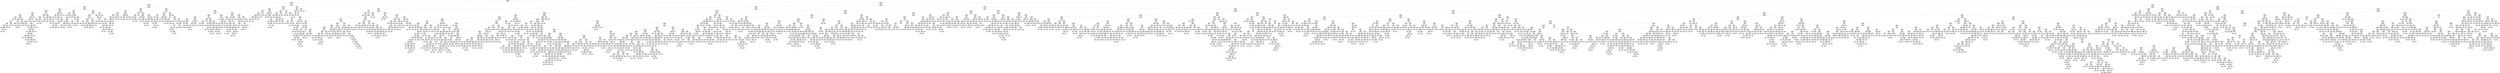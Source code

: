 digraph Tree {
node [shape=box] ;
0 [label="X[7] <= -1.887\ngini = 0.252\nsamples = 62759\nvalue = [14687, 84734]"] ;
1 [label="X[19] <= 0.89\ngini = 0.483\nsamples = 2524\nvalue = [2368, 1638]"] ;
0 -> 1 [labeldistance=2.5, labelangle=45, headlabel="True"] ;
2 [label="X[3] <= -0.233\ngini = 0.429\nsamples = 2081\nvalue = [2281, 1031]"] ;
1 -> 2 ;
3 [label="X[42] <= 0.5\ngini = 0.472\nsamples = 958\nvalue = [933, 575]"] ;
2 -> 3 ;
4 [label="X[17] <= 1.43\ngini = 0.401\nsamples = 391\nvalue = [173, 451]"] ;
3 -> 4 ;
5 [label="X[18] <= 0.793\ngini = 0.295\nsamples = 348\nvalue = [98, 448]"] ;
4 -> 5 ;
6 [label="X[6] <= 1.805\ngini = 0.22\nsamples = 300\nvalue = [59, 411]"] ;
5 -> 6 ;
7 [label="X[18] <= -0.584\ngini = 0.193\nsamples = 289\nvalue = [49, 403]"] ;
6 -> 7 ;
8 [label="X[11] <= 0.371\ngini = 0.32\nsamples = 4\nvalue = [4, 1]"] ;
7 -> 8 ;
9 [label="gini = 0.0\nsamples = 3\nvalue = [4, 0]"] ;
8 -> 9 ;
10 [label="gini = 0.0\nsamples = 1\nvalue = [0, 1]"] ;
8 -> 10 ;
11 [label="X[50] <= 420.5\ngini = 0.181\nsamples = 285\nvalue = [45, 402]"] ;
7 -> 11 ;
12 [label="X[27] <= 22.0\ngini = 0.419\nsamples = 49\nvalue = [23, 54]"] ;
11 -> 12 ;
13 [label="X[5] <= 0.073\ngini = 0.303\nsamples = 38\nvalue = [11, 48]"] ;
12 -> 13 ;
14 [label="X[2] <= 0.864\ngini = 0.229\nsamples = 35\nvalue = [7, 46]"] ;
13 -> 14 ;
15 [label="X[6] <= 0.674\ngini = 0.156\nsamples = 30\nvalue = [4, 43]"] ;
14 -> 15 ;
16 [label="gini = 0.0\nsamples = 21\nvalue = [0, 36]"] ;
15 -> 16 ;
17 [label="X[19] <= 0.573\ngini = 0.463\nsamples = 9\nvalue = [4, 7]"] ;
15 -> 17 ;
18 [label="X[4] <= -0.456\ngini = 0.32\nsamples = 5\nvalue = [4, 1]"] ;
17 -> 18 ;
19 [label="gini = 0.0\nsamples = 1\nvalue = [0, 1]"] ;
18 -> 19 ;
20 [label="gini = 0.0\nsamples = 4\nvalue = [4, 0]"] ;
18 -> 20 ;
21 [label="gini = 0.0\nsamples = 4\nvalue = [0, 6]"] ;
17 -> 21 ;
22 [label="X[11] <= -0.817\ngini = 0.5\nsamples = 5\nvalue = [3, 3]"] ;
14 -> 22 ;
23 [label="gini = 0.0\nsamples = 3\nvalue = [3, 0]"] ;
22 -> 23 ;
24 [label="gini = 0.0\nsamples = 2\nvalue = [0, 3]"] ;
22 -> 24 ;
25 [label="X[15] <= 0.126\ngini = 0.444\nsamples = 3\nvalue = [4, 2]"] ;
13 -> 25 ;
26 [label="gini = 0.0\nsamples = 2\nvalue = [4, 0]"] ;
25 -> 26 ;
27 [label="gini = 0.0\nsamples = 1\nvalue = [0, 2]"] ;
25 -> 27 ;
28 [label="X[9] <= 0.656\ngini = 0.444\nsamples = 11\nvalue = [12, 6]"] ;
12 -> 28 ;
29 [label="X[22] <= -0.649\ngini = 0.375\nsamples = 6\nvalue = [2, 6]"] ;
28 -> 29 ;
30 [label="gini = 0.0\nsamples = 1\nvalue = [1, 0]"] ;
29 -> 30 ;
31 [label="X[19] <= 0.336\ngini = 0.245\nsamples = 5\nvalue = [1, 6]"] ;
29 -> 31 ;
32 [label="gini = 0.0\nsamples = 1\nvalue = [1, 0]"] ;
31 -> 32 ;
33 [label="gini = 0.0\nsamples = 4\nvalue = [0, 6]"] ;
31 -> 33 ;
34 [label="gini = 0.0\nsamples = 5\nvalue = [10, 0]"] ;
28 -> 34 ;
35 [label="X[31] <= 99.0\ngini = 0.112\nsamples = 236\nvalue = [22, 348]"] ;
11 -> 35 ;
36 [label="X[2] <= -0.166\ngini = 0.492\nsamples = 9\nvalue = [7, 9]"] ;
35 -> 36 ;
37 [label="gini = 0.0\nsamples = 4\nvalue = [0, 7]"] ;
36 -> 37 ;
38 [label="X[9] <= 0.16\ngini = 0.346\nsamples = 5\nvalue = [7, 2]"] ;
36 -> 38 ;
39 [label="gini = 0.0\nsamples = 2\nvalue = [0, 2]"] ;
38 -> 39 ;
40 [label="gini = 0.0\nsamples = 3\nvalue = [7, 0]"] ;
38 -> 40 ;
41 [label="X[43] <= 2.5\ngini = 0.081\nsamples = 227\nvalue = [15, 339]"] ;
35 -> 41 ;
42 [label="X[29] <= 138.0\ngini = 0.444\nsamples = 3\nvalue = [2, 1]"] ;
41 -> 42 ;
43 [label="gini = 0.0\nsamples = 2\nvalue = [2, 0]"] ;
42 -> 43 ;
44 [label="gini = 0.0\nsamples = 1\nvalue = [0, 1]"] ;
42 -> 44 ;
45 [label="X[27] <= 28.5\ngini = 0.071\nsamples = 224\nvalue = [13, 338]"] ;
41 -> 45 ;
46 [label="X[17] <= -0.2\ngini = 0.058\nsamples = 213\nvalue = [10, 325]"] ;
45 -> 46 ;
47 [label="gini = 0.0\nsamples = 1\nvalue = [1, 0]"] ;
46 -> 47 ;
48 [label="X[8] <= -0.14\ngini = 0.052\nsamples = 212\nvalue = [9, 325]"] ;
46 -> 48 ;
49 [label="X[19] <= 0.14\ngini = 0.042\nsamples = 208\nvalue = [7, 323]"] ;
48 -> 49 ;
50 [label="gini = 0.0\nsamples = 1\nvalue = [1, 0]"] ;
49 -> 50 ;
51 [label="X[17] <= 1.396\ngini = 0.036\nsamples = 207\nvalue = [6, 323]"] ;
49 -> 51 ;
52 [label="X[47] <= 0.5\ngini = 0.024\nsamples = 204\nvalue = [4, 319]"] ;
51 -> 52 ;
53 [label="X[20] <= 0.34\ngini = 0.375\nsamples = 3\nvalue = [1, 3]"] ;
52 -> 53 ;
54 [label="gini = 0.0\nsamples = 2\nvalue = [0, 3]"] ;
53 -> 54 ;
55 [label="gini = 0.0\nsamples = 1\nvalue = [1, 0]"] ;
53 -> 55 ;
56 [label="X[48] <= 0.5\ngini = 0.019\nsamples = 201\nvalue = [3, 316]"] ;
52 -> 56 ;
57 [label="X[24] <= 13.5\ngini = 0.375\nsamples = 3\nvalue = [1, 3]"] ;
56 -> 57 ;
58 [label="gini = 0.0\nsamples = 2\nvalue = [0, 3]"] ;
57 -> 58 ;
59 [label="gini = 0.0\nsamples = 1\nvalue = [1, 0]"] ;
57 -> 59 ;
60 [label="X[18] <= 0.762\ngini = 0.013\nsamples = 198\nvalue = [2, 313]"] ;
56 -> 60 ;
61 [label="X[21] <= -1.942\ngini = 0.007\nsamples = 194\nvalue = [1, 305]"] ;
60 -> 61 ;
62 [label="X[3] <= -0.343\ngini = 0.074\nsamples = 14\nvalue = [1, 25]"] ;
61 -> 62 ;
63 [label="gini = 0.0\nsamples = 13\nvalue = [0, 25]"] ;
62 -> 63 ;
64 [label="gini = 0.0\nsamples = 1\nvalue = [1, 0]"] ;
62 -> 64 ;
65 [label="gini = 0.0\nsamples = 180\nvalue = [0, 280]"] ;
61 -> 65 ;
66 [label="X[9] <= 0.004\ngini = 0.198\nsamples = 4\nvalue = [1, 8]"] ;
60 -> 66 ;
67 [label="gini = 0.0\nsamples = 1\nvalue = [1, 0]"] ;
66 -> 67 ;
68 [label="gini = 0.0\nsamples = 3\nvalue = [0, 8]"] ;
66 -> 68 ;
69 [label="X[3] <= -0.481\ngini = 0.444\nsamples = 3\nvalue = [2, 4]"] ;
51 -> 69 ;
70 [label="gini = 0.0\nsamples = 2\nvalue = [0, 4]"] ;
69 -> 70 ;
71 [label="gini = 0.0\nsamples = 1\nvalue = [2, 0]"] ;
69 -> 71 ;
72 [label="X[17] <= 0.708\ngini = 0.5\nsamples = 4\nvalue = [2, 2]"] ;
48 -> 72 ;
73 [label="gini = 0.0\nsamples = 2\nvalue = [2, 0]"] ;
72 -> 73 ;
74 [label="gini = 0.0\nsamples = 2\nvalue = [0, 2]"] ;
72 -> 74 ;
75 [label="X[3] <= -0.483\ngini = 0.305\nsamples = 11\nvalue = [3, 13]"] ;
45 -> 75 ;
76 [label="gini = 0.0\nsamples = 9\nvalue = [0, 13]"] ;
75 -> 76 ;
77 [label="gini = 0.0\nsamples = 2\nvalue = [3, 0]"] ;
75 -> 77 ;
78 [label="X[29] <= 147.0\ngini = 0.494\nsamples = 11\nvalue = [10, 8]"] ;
6 -> 78 ;
79 [label="X[35] <= 72.0\ngini = 0.278\nsamples = 8\nvalue = [10, 2]"] ;
78 -> 79 ;
80 [label="X[22] <= 0.596\ngini = 0.444\nsamples = 3\nvalue = [1, 2]"] ;
79 -> 80 ;
81 [label="gini = 0.0\nsamples = 2\nvalue = [0, 2]"] ;
80 -> 81 ;
82 [label="gini = 0.0\nsamples = 1\nvalue = [1, 0]"] ;
80 -> 82 ;
83 [label="gini = 0.0\nsamples = 5\nvalue = [9, 0]"] ;
79 -> 83 ;
84 [label="gini = 0.0\nsamples = 3\nvalue = [0, 6]"] ;
78 -> 84 ;
85 [label="X[20] <= 0.62\ngini = 0.5\nsamples = 48\nvalue = [39, 37]"] ;
5 -> 85 ;
86 [label="X[49] <= 12.5\ngini = 0.285\nsamples = 22\nvalue = [24, 5]"] ;
85 -> 86 ;
87 [label="X[43] <= 28.5\ngini = 0.198\nsamples = 21\nvalue = [24, 3]"] ;
86 -> 87 ;
88 [label="X[14] <= 0.423\ngini = 0.48\nsamples = 4\nvalue = [3, 2]"] ;
87 -> 88 ;
89 [label="gini = 0.0\nsamples = 2\nvalue = [3, 0]"] ;
88 -> 89 ;
90 [label="gini = 0.0\nsamples = 2\nvalue = [0, 2]"] ;
88 -> 90 ;
91 [label="X[40] <= 54.5\ngini = 0.087\nsamples = 17\nvalue = [21, 1]"] ;
87 -> 91 ;
92 [label="X[16] <= -1.022\ngini = 0.444\nsamples = 3\nvalue = [2, 1]"] ;
91 -> 92 ;
93 [label="gini = 0.0\nsamples = 1\nvalue = [0, 1]"] ;
92 -> 93 ;
94 [label="gini = 0.0\nsamples = 2\nvalue = [2, 0]"] ;
92 -> 94 ;
95 [label="gini = 0.0\nsamples = 14\nvalue = [19, 0]"] ;
91 -> 95 ;
96 [label="gini = 0.0\nsamples = 1\nvalue = [0, 2]"] ;
86 -> 96 ;
97 [label="X[34] <= 1.5\ngini = 0.435\nsamples = 26\nvalue = [15, 32]"] ;
85 -> 97 ;
98 [label="X[48] <= 156.0\ngini = 0.285\nsamples = 16\nvalue = [5, 24]"] ;
97 -> 98 ;
99 [label="X[1] <= -1.216\ngini = 0.077\nsamples = 13\nvalue = [1, 24]"] ;
98 -> 99 ;
100 [label="gini = 0.0\nsamples = 1\nvalue = [1, 0]"] ;
99 -> 100 ;
101 [label="gini = 0.0\nsamples = 12\nvalue = [0, 24]"] ;
99 -> 101 ;
102 [label="gini = 0.0\nsamples = 3\nvalue = [4, 0]"] ;
98 -> 102 ;
103 [label="X[41] <= 79.0\ngini = 0.494\nsamples = 10\nvalue = [10, 8]"] ;
97 -> 103 ;
104 [label="X[51] <= 14322.0\ngini = 0.397\nsamples = 7\nvalue = [3, 8]"] ;
103 -> 104 ;
105 [label="gini = 0.0\nsamples = 1\nvalue = [2, 0]"] ;
104 -> 105 ;
106 [label="X[11] <= -0.287\ngini = 0.198\nsamples = 6\nvalue = [1, 8]"] ;
104 -> 106 ;
107 [label="gini = 0.0\nsamples = 5\nvalue = [0, 8]"] ;
106 -> 107 ;
108 [label="gini = 0.0\nsamples = 1\nvalue = [1, 0]"] ;
106 -> 108 ;
109 [label="gini = 0.0\nsamples = 3\nvalue = [7, 0]"] ;
103 -> 109 ;
110 [label="X[20] <= 1.292\ngini = 0.074\nsamples = 43\nvalue = [75, 3]"] ;
4 -> 110 ;
111 [label="X[48] <= 35.5\ngini = 0.051\nsamples = 41\nvalue = [74, 2]"] ;
110 -> 111 ;
112 [label="X[6] <= 1.425\ngini = 0.245\nsamples = 5\nvalue = [6, 1]"] ;
111 -> 112 ;
113 [label="gini = 0.0\nsamples = 4\nvalue = [6, 0]"] ;
112 -> 113 ;
114 [label="gini = 0.0\nsamples = 1\nvalue = [0, 1]"] ;
112 -> 114 ;
115 [label="X[21] <= -1.345\ngini = 0.029\nsamples = 36\nvalue = [68, 1]"] ;
111 -> 115 ;
116 [label="X[8] <= -2.173\ngini = 0.219\nsamples = 3\nvalue = [7, 1]"] ;
115 -> 116 ;
117 [label="gini = 0.0\nsamples = 1\nvalue = [0, 1]"] ;
116 -> 117 ;
118 [label="gini = 0.0\nsamples = 2\nvalue = [7, 0]"] ;
116 -> 118 ;
119 [label="gini = 0.0\nsamples = 33\nvalue = [61, 0]"] ;
115 -> 119 ;
120 [label="X[24] <= 17.5\ngini = 0.5\nsamples = 2\nvalue = [1, 1]"] ;
110 -> 120 ;
121 [label="gini = 0.0\nsamples = 1\nvalue = [0, 1]"] ;
120 -> 121 ;
122 [label="gini = 0.0\nsamples = 1\nvalue = [1, 0]"] ;
120 -> 122 ;
123 [label="X[18] <= 0.557\ngini = 0.241\nsamples = 567\nvalue = [760, 124]"] ;
3 -> 123 ;
124 [label="X[17] <= 0.761\ngini = 0.498\nsamples = 94\nvalue = [73, 82]"] ;
123 -> 124 ;
125 [label="X[51] <= 71747.5\ngini = 0.061\nsamples = 25\nvalue = [31, 1]"] ;
124 -> 125 ;
126 [label="gini = 0.0\nsamples = 19\nvalue = [26, 0]"] ;
125 -> 126 ;
127 [label="X[26] <= 137.0\ngini = 0.278\nsamples = 6\nvalue = [5, 1]"] ;
125 -> 127 ;
128 [label="gini = 0.0\nsamples = 5\nvalue = [5, 0]"] ;
127 -> 128 ;
129 [label="gini = 0.0\nsamples = 1\nvalue = [0, 1]"] ;
127 -> 129 ;
130 [label="X[35] <= 39.5\ngini = 0.45\nsamples = 69\nvalue = [42, 81]"] ;
124 -> 130 ;
131 [label="gini = 0.0\nsamples = 5\nvalue = [7, 0]"] ;
130 -> 131 ;
132 [label="X[39] <= 709.5\ngini = 0.421\nsamples = 64\nvalue = [35, 81]"] ;
130 -> 132 ;
133 [label="X[24] <= 12.5\ngini = 0.4\nsamples = 62\nvalue = [31, 81]"] ;
132 -> 133 ;
134 [label="X[14] <= 0.819\ngini = 0.498\nsamples = 29\nvalue = [22, 25]"] ;
133 -> 134 ;
135 [label="X[44] <= 560.0\ngini = 0.457\nsamples = 22\nvalue = [22, 12]"] ;
134 -> 135 ;
136 [label="X[18] <= 0.253\ngini = 0.412\nsamples = 20\nvalue = [22, 9]"] ;
135 -> 136 ;
137 [label="X[31] <= 274.0\ngini = 0.346\nsamples = 7\nvalue = [2, 7]"] ;
136 -> 137 ;
138 [label="gini = 0.0\nsamples = 1\nvalue = [2, 0]"] ;
137 -> 138 ;
139 [label="gini = 0.0\nsamples = 6\nvalue = [0, 7]"] ;
137 -> 139 ;
140 [label="X[19] <= 0.706\ngini = 0.165\nsamples = 13\nvalue = [20, 2]"] ;
136 -> 140 ;
141 [label="gini = 0.0\nsamples = 11\nvalue = [20, 0]"] ;
140 -> 141 ;
142 [label="gini = 0.0\nsamples = 2\nvalue = [0, 2]"] ;
140 -> 142 ;
143 [label="gini = 0.0\nsamples = 2\nvalue = [0, 3]"] ;
135 -> 143 ;
144 [label="gini = 0.0\nsamples = 7\nvalue = [0, 13]"] ;
134 -> 144 ;
145 [label="X[16] <= -2.0\ngini = 0.239\nsamples = 33\nvalue = [9, 56]"] ;
133 -> 145 ;
146 [label="gini = 0.0\nsamples = 1\nvalue = [3, 0]"] ;
145 -> 146 ;
147 [label="X[46] <= 0.5\ngini = 0.175\nsamples = 32\nvalue = [6, 56]"] ;
145 -> 147 ;
148 [label="X[25] <= 317.5\ngini = 0.363\nsamples = 12\nvalue = [5, 16]"] ;
147 -> 148 ;
149 [label="X[47] <= 52.0\ngini = 0.494\nsamples = 5\nvalue = [5, 4]"] ;
148 -> 149 ;
150 [label="gini = 0.0\nsamples = 2\nvalue = [0, 4]"] ;
149 -> 150 ;
151 [label="gini = 0.0\nsamples = 3\nvalue = [5, 0]"] ;
149 -> 151 ;
152 [label="gini = 0.0\nsamples = 7\nvalue = [0, 12]"] ;
148 -> 152 ;
153 [label="X[8] <= -0.838\ngini = 0.048\nsamples = 20\nvalue = [1, 40]"] ;
147 -> 153 ;
154 [label="gini = 0.0\nsamples = 16\nvalue = [0, 37]"] ;
153 -> 154 ;
155 [label="X[51] <= 92102.0\ngini = 0.375\nsamples = 4\nvalue = [1, 3]"] ;
153 -> 155 ;
156 [label="gini = 0.0\nsamples = 3\nvalue = [0, 3]"] ;
155 -> 156 ;
157 [label="gini = 0.0\nsamples = 1\nvalue = [1, 0]"] ;
155 -> 157 ;
158 [label="gini = 0.0\nsamples = 2\nvalue = [4, 0]"] ;
132 -> 158 ;
159 [label="X[16] <= 2.682\ngini = 0.109\nsamples = 473\nvalue = [687, 42]"] ;
123 -> 159 ;
160 [label="X[23] <= 0.503\ngini = 0.1\nsamples = 469\nvalue = [684, 38]"] ;
159 -> 160 ;
161 [label="X[12] <= -1.29\ngini = 0.066\nsamples = 325\nvalue = [484, 17]"] ;
160 -> 161 ;
162 [label="X[20] <= -0.794\ngini = 0.149\nsamples = 52\nvalue = [68, 6]"] ;
161 -> 162 ;
163 [label="gini = 0.0\nsamples = 1\nvalue = [0, 3]"] ;
162 -> 163 ;
164 [label="X[18] <= 0.651\ngini = 0.081\nsamples = 51\nvalue = [68, 3]"] ;
162 -> 164 ;
165 [label="X[35] <= 641.5\ngini = 0.5\nsamples = 3\nvalue = [2, 2]"] ;
164 -> 165 ;
166 [label="gini = 0.0\nsamples = 2\nvalue = [0, 2]"] ;
165 -> 166 ;
167 [label="gini = 0.0\nsamples = 1\nvalue = [2, 0]"] ;
165 -> 167 ;
168 [label="X[6] <= -0.941\ngini = 0.029\nsamples = 48\nvalue = [66, 1]"] ;
164 -> 168 ;
169 [label="X[40] <= 92.5\ngini = 0.245\nsamples = 4\nvalue = [6, 1]"] ;
168 -> 169 ;
170 [label="gini = 0.0\nsamples = 1\nvalue = [0, 1]"] ;
169 -> 170 ;
171 [label="gini = 0.0\nsamples = 3\nvalue = [6, 0]"] ;
169 -> 171 ;
172 [label="gini = 0.0\nsamples = 44\nvalue = [60, 0]"] ;
168 -> 172 ;
173 [label="X[37] <= 114.5\ngini = 0.05\nsamples = 273\nvalue = [416, 11]"] ;
161 -> 173 ;
174 [label="X[18] <= 0.651\ngini = 0.026\nsamples = 195\nvalue = [303, 4]"] ;
173 -> 174 ;
175 [label="X[37] <= 87.5\ngini = 0.278\nsamples = 4\nvalue = [5, 1]"] ;
174 -> 175 ;
176 [label="gini = 0.0\nsamples = 3\nvalue = [5, 0]"] ;
175 -> 176 ;
177 [label="gini = 0.0\nsamples = 1\nvalue = [0, 1]"] ;
175 -> 177 ;
178 [label="X[23] <= -2.276\ngini = 0.02\nsamples = 191\nvalue = [298, 3]"] ;
174 -> 178 ;
179 [label="X[35] <= 486.5\ngini = 0.5\nsamples = 2\nvalue = [1, 1]"] ;
178 -> 179 ;
180 [label="gini = 0.0\nsamples = 1\nvalue = [0, 1]"] ;
179 -> 180 ;
181 [label="gini = 0.0\nsamples = 1\nvalue = [1, 0]"] ;
179 -> 181 ;
182 [label="X[51] <= 17016.5\ngini = 0.013\nsamples = 189\nvalue = [297, 2]"] ;
178 -> 182 ;
183 [label="X[38] <= 62.0\ngini = 0.057\nsamples = 24\nvalue = [33, 1]"] ;
182 -> 183 ;
184 [label="gini = 0.0\nsamples = 1\nvalue = [0, 1]"] ;
183 -> 184 ;
185 [label="gini = 0.0\nsamples = 23\nvalue = [33, 0]"] ;
183 -> 185 ;
186 [label="X[5] <= 1.439\ngini = 0.008\nsamples = 165\nvalue = [264, 1]"] ;
182 -> 186 ;
187 [label="gini = 0.0\nsamples = 164\nvalue = [264, 0]"] ;
186 -> 187 ;
188 [label="gini = 0.0\nsamples = 1\nvalue = [0, 1]"] ;
186 -> 188 ;
189 [label="X[19] <= 0.234\ngini = 0.11\nsamples = 78\nvalue = [113, 7]"] ;
173 -> 189 ;
190 [label="X[14] <= 0.843\ngini = 0.48\nsamples = 10\nvalue = [9, 6]"] ;
189 -> 190 ;
191 [label="X[19] <= 0.16\ngini = 0.496\nsamples = 7\nvalue = [5, 6]"] ;
190 -> 191 ;
192 [label="gini = 0.0\nsamples = 4\nvalue = [5, 0]"] ;
191 -> 192 ;
193 [label="gini = 0.0\nsamples = 3\nvalue = [0, 6]"] ;
191 -> 193 ;
194 [label="gini = 0.0\nsamples = 3\nvalue = [4, 0]"] ;
190 -> 194 ;
195 [label="X[8] <= -2.703\ngini = 0.019\nsamples = 68\nvalue = [104, 1]"] ;
189 -> 195 ;
196 [label="gini = 0.0\nsamples = 1\nvalue = [0, 1]"] ;
195 -> 196 ;
197 [label="gini = 0.0\nsamples = 67\nvalue = [104, 0]"] ;
195 -> 197 ;
198 [label="X[22] <= -0.512\ngini = 0.172\nsamples = 144\nvalue = [200, 21]"] ;
160 -> 198 ;
199 [label="X[44] <= 632.5\ngini = 0.158\nsamples = 143\nvalue = [200, 19]"] ;
198 -> 199 ;
200 [label="X[4] <= -2.779\ngini = 0.127\nsamples = 135\nvalue = [192, 14]"] ;
199 -> 200 ;
201 [label="gini = 0.0\nsamples = 1\nvalue = [0, 2]"] ;
200 -> 201 ;
202 [label="X[36] <= 2.5\ngini = 0.111\nsamples = 134\nvalue = [192, 12]"] ;
200 -> 202 ;
203 [label="gini = 0.0\nsamples = 76\nvalue = [114, 0]"] ;
202 -> 203 ;
204 [label="X[29] <= 30.5\ngini = 0.231\nsamples = 58\nvalue = [78, 12]"] ;
202 -> 204 ;
205 [label="X[13] <= 0.749\ngini = 0.32\nsamples = 3\nvalue = [1, 4]"] ;
204 -> 205 ;
206 [label="gini = 0.0\nsamples = 2\nvalue = [0, 4]"] ;
205 -> 206 ;
207 [label="gini = 0.0\nsamples = 1\nvalue = [1, 0]"] ;
205 -> 207 ;
208 [label="X[13] <= -1.599\ngini = 0.171\nsamples = 55\nvalue = [77, 8]"] ;
204 -> 208 ;
209 [label="X[23] <= 1.163\ngini = 0.494\nsamples = 6\nvalue = [5, 4]"] ;
208 -> 209 ;
210 [label="X[39] <= 260.0\ngini = 0.32\nsamples = 3\nvalue = [1, 4]"] ;
209 -> 210 ;
211 [label="gini = 0.0\nsamples = 1\nvalue = [1, 0]"] ;
210 -> 211 ;
212 [label="gini = 0.0\nsamples = 2\nvalue = [0, 4]"] ;
210 -> 212 ;
213 [label="gini = 0.0\nsamples = 3\nvalue = [4, 0]"] ;
209 -> 213 ;
214 [label="X[26] <= 151.0\ngini = 0.1\nsamples = 49\nvalue = [72, 4]"] ;
208 -> 214 ;
215 [label="X[44] <= 533.0\ngini = 0.027\nsamples = 47\nvalue = [72, 1]"] ;
214 -> 215 ;
216 [label="gini = 0.0\nsamples = 42\nvalue = [66, 0]"] ;
215 -> 216 ;
217 [label="X[21] <= -1.802\ngini = 0.245\nsamples = 5\nvalue = [6, 1]"] ;
215 -> 217 ;
218 [label="gini = 0.0\nsamples = 1\nvalue = [0, 1]"] ;
217 -> 218 ;
219 [label="gini = 0.0\nsamples = 4\nvalue = [6, 0]"] ;
217 -> 219 ;
220 [label="gini = 0.0\nsamples = 2\nvalue = [0, 3]"] ;
214 -> 220 ;
221 [label="X[4] <= -0.532\ngini = 0.473\nsamples = 8\nvalue = [8, 5]"] ;
199 -> 221 ;
222 [label="gini = 0.0\nsamples = 2\nvalue = [0, 5]"] ;
221 -> 222 ;
223 [label="gini = 0.0\nsamples = 6\nvalue = [8, 0]"] ;
221 -> 223 ;
224 [label="gini = 0.0\nsamples = 1\nvalue = [0, 2]"] ;
198 -> 224 ;
225 [label="X[44] <= 205.5\ngini = 0.49\nsamples = 4\nvalue = [3, 4]"] ;
159 -> 225 ;
226 [label="gini = 0.0\nsamples = 2\nvalue = [3, 0]"] ;
225 -> 226 ;
227 [label="gini = 0.0\nsamples = 2\nvalue = [0, 4]"] ;
225 -> 227 ;
228 [label="X[31] <= 681.0\ngini = 0.378\nsamples = 1123\nvalue = [1348, 456]"] ;
2 -> 228 ;
229 [label="X[18] <= 0.496\ngini = 0.242\nsamples = 253\nvalue = [365, 60]"] ;
228 -> 229 ;
230 [label="X[40] <= 113.0\ngini = 0.5\nsamples = 57\nvalue = [44, 42]"] ;
229 -> 230 ;
231 [label="X[10] <= 1.029\ngini = 0.44\nsamples = 30\nvalue = [31, 15]"] ;
230 -> 231 ;
232 [label="X[19] <= 0.573\ngini = 0.312\nsamples = 20\nvalue = [25, 6]"] ;
231 -> 232 ;
233 [label="X[25] <= 715.0\ngini = 0.191\nsamples = 17\nvalue = [25, 3]"] ;
232 -> 233 ;
234 [label="X[43] <= 84.0\ngini = 0.137\nsamples = 16\nvalue = [25, 2]"] ;
233 -> 234 ;
235 [label="X[35] <= 170.0\ngini = 0.074\nsamples = 15\nvalue = [25, 1]"] ;
234 -> 235 ;
236 [label="X[48] <= 55.5\ngini = 0.32\nsamples = 4\nvalue = [4, 1]"] ;
235 -> 236 ;
237 [label="gini = 0.0\nsamples = 3\nvalue = [4, 0]"] ;
236 -> 237 ;
238 [label="gini = 0.0\nsamples = 1\nvalue = [0, 1]"] ;
236 -> 238 ;
239 [label="gini = 0.0\nsamples = 11\nvalue = [21, 0]"] ;
235 -> 239 ;
240 [label="gini = 0.0\nsamples = 1\nvalue = [0, 1]"] ;
234 -> 240 ;
241 [label="gini = 0.0\nsamples = 1\nvalue = [0, 1]"] ;
233 -> 241 ;
242 [label="gini = 0.0\nsamples = 3\nvalue = [0, 3]"] ;
232 -> 242 ;
243 [label="X[9] <= -0.111\ngini = 0.48\nsamples = 10\nvalue = [6, 9]"] ;
231 -> 243 ;
244 [label="X[47] <= 35.5\ngini = 0.375\nsamples = 6\nvalue = [6, 2]"] ;
243 -> 244 ;
245 [label="gini = 0.0\nsamples = 2\nvalue = [0, 2]"] ;
244 -> 245 ;
246 [label="gini = 0.0\nsamples = 4\nvalue = [6, 0]"] ;
244 -> 246 ;
247 [label="gini = 0.0\nsamples = 4\nvalue = [0, 7]"] ;
243 -> 247 ;
248 [label="X[19] <= 0.406\ngini = 0.439\nsamples = 27\nvalue = [13, 27]"] ;
230 -> 248 ;
249 [label="X[3] <= 0.078\ngini = 0.245\nsamples = 10\nvalue = [12, 2]"] ;
248 -> 249 ;
250 [label="gini = 0.0\nsamples = 1\nvalue = [0, 1]"] ;
249 -> 250 ;
251 [label="X[12] <= 1.464\ngini = 0.142\nsamples = 9\nvalue = [12, 1]"] ;
249 -> 251 ;
252 [label="gini = 0.0\nsamples = 8\nvalue = [12, 0]"] ;
251 -> 252 ;
253 [label="gini = 0.0\nsamples = 1\nvalue = [0, 1]"] ;
251 -> 253 ;
254 [label="X[29] <= 216.0\ngini = 0.074\nsamples = 17\nvalue = [1, 25]"] ;
248 -> 254 ;
255 [label="gini = 0.0\nsamples = 15\nvalue = [0, 24]"] ;
254 -> 255 ;
256 [label="X[35] <= 709.0\ngini = 0.5\nsamples = 2\nvalue = [1, 1]"] ;
254 -> 256 ;
257 [label="gini = 0.0\nsamples = 1\nvalue = [0, 1]"] ;
256 -> 257 ;
258 [label="gini = 0.0\nsamples = 1\nvalue = [1, 0]"] ;
256 -> 258 ;
259 [label="X[44] <= 30.5\ngini = 0.101\nsamples = 196\nvalue = [321, 18]"] ;
229 -> 259 ;
260 [label="X[17] <= 1.385\ngini = 0.473\nsamples = 11\nvalue = [8, 5]"] ;
259 -> 260 ;
261 [label="X[35] <= 221.0\ngini = 0.408\nsamples = 6\nvalue = [2, 5]"] ;
260 -> 261 ;
262 [label="gini = 0.0\nsamples = 1\nvalue = [1, 0]"] ;
261 -> 262 ;
263 [label="X[31] <= 290.0\ngini = 0.278\nsamples = 5\nvalue = [1, 5]"] ;
261 -> 263 ;
264 [label="gini = 0.0\nsamples = 3\nvalue = [0, 4]"] ;
263 -> 264 ;
265 [label="X[13] <= -0.758\ngini = 0.5\nsamples = 2\nvalue = [1, 1]"] ;
263 -> 265 ;
266 [label="gini = 0.0\nsamples = 1\nvalue = [1, 0]"] ;
265 -> 266 ;
267 [label="gini = 0.0\nsamples = 1\nvalue = [0, 1]"] ;
265 -> 267 ;
268 [label="gini = 0.0\nsamples = 5\nvalue = [6, 0]"] ;
260 -> 268 ;
269 [label="X[42] <= 0.5\ngini = 0.077\nsamples = 185\nvalue = [313, 13]"] ;
259 -> 269 ;
270 [label="X[2] <= -0.56\ngini = 0.361\nsamples = 23\nvalue = [29, 9]"] ;
269 -> 270 ;
271 [label="X[20] <= 1.142\ngini = 0.346\nsamples = 6\nvalue = [2, 7]"] ;
270 -> 271 ;
272 [label="gini = 0.0\nsamples = 5\nvalue = [0, 7]"] ;
271 -> 272 ;
273 [label="gini = 0.0\nsamples = 1\nvalue = [2, 0]"] ;
271 -> 273 ;
274 [label="X[13] <= 1.586\ngini = 0.128\nsamples = 17\nvalue = [27, 2]"] ;
270 -> 274 ;
275 [label="X[12] <= 0.071\ngini = 0.069\nsamples = 16\nvalue = [27, 1]"] ;
274 -> 275 ;
276 [label="gini = 0.0\nsamples = 1\nvalue = [0, 1]"] ;
275 -> 276 ;
277 [label="gini = 0.0\nsamples = 15\nvalue = [27, 0]"] ;
275 -> 277 ;
278 [label="gini = 0.0\nsamples = 1\nvalue = [0, 1]"] ;
274 -> 278 ;
279 [label="X[22] <= 1.756\ngini = 0.027\nsamples = 162\nvalue = [284, 4]"] ;
269 -> 279 ;
280 [label="X[44] <= 527.5\ngini = 0.021\nsamples = 161\nvalue = [284, 3]"] ;
279 -> 280 ;
281 [label="X[39] <= 152.5\ngini = 0.009\nsamples = 126\nvalue = [224, 1]"] ;
280 -> 281 ;
282 [label="X[47] <= 95.5\ngini = 0.062\nsamples = 17\nvalue = [30, 1]"] ;
281 -> 282 ;
283 [label="gini = 0.0\nsamples = 14\nvalue = [28, 0]"] ;
282 -> 283 ;
284 [label="X[39] <= 148.0\ngini = 0.444\nsamples = 3\nvalue = [2, 1]"] ;
282 -> 284 ;
285 [label="gini = 0.0\nsamples = 2\nvalue = [2, 0]"] ;
284 -> 285 ;
286 [label="gini = 0.0\nsamples = 1\nvalue = [0, 1]"] ;
284 -> 286 ;
287 [label="gini = 0.0\nsamples = 109\nvalue = [194, 0]"] ;
281 -> 287 ;
288 [label="X[12] <= 0.913\ngini = 0.062\nsamples = 35\nvalue = [60, 2]"] ;
280 -> 288 ;
289 [label="gini = 0.0\nsamples = 24\nvalue = [41, 0]"] ;
288 -> 289 ;
290 [label="X[44] <= 530.5\ngini = 0.172\nsamples = 11\nvalue = [19, 2]"] ;
288 -> 290 ;
291 [label="gini = 0.0\nsamples = 1\nvalue = [0, 1]"] ;
290 -> 291 ;
292 [label="X[38] <= 672.0\ngini = 0.095\nsamples = 10\nvalue = [19, 1]"] ;
290 -> 292 ;
293 [label="X[46] <= 1.5\ngini = 0.5\nsamples = 2\nvalue = [1, 1]"] ;
292 -> 293 ;
294 [label="gini = 0.0\nsamples = 1\nvalue = [1, 0]"] ;
293 -> 294 ;
295 [label="gini = 0.0\nsamples = 1\nvalue = [0, 1]"] ;
293 -> 295 ;
296 [label="gini = 0.0\nsamples = 8\nvalue = [18, 0]"] ;
292 -> 296 ;
297 [label="gini = 0.0\nsamples = 1\nvalue = [0, 1]"] ;
279 -> 297 ;
298 [label="X[42] <= 0.5\ngini = 0.409\nsamples = 870\nvalue = [983, 396]"] ;
228 -> 298 ;
299 [label="X[18] <= 0.84\ngini = 0.313\nsamples = 146\nvalue = [43, 178]"] ;
298 -> 299 ;
300 [label="X[5] <= -1.522\ngini = 0.145\nsamples = 114\nvalue = [14, 164]"] ;
299 -> 300 ;
301 [label="X[44] <= 204.0\ngini = 0.5\nsamples = 9\nvalue = [5, 5]"] ;
300 -> 301 ;
302 [label="gini = 0.0\nsamples = 4\nvalue = [0, 4]"] ;
301 -> 302 ;
303 [label="X[20] <= 0.313\ngini = 0.278\nsamples = 5\nvalue = [5, 1]"] ;
301 -> 303 ;
304 [label="gini = 0.0\nsamples = 2\nvalue = [3, 0]"] ;
303 -> 304 ;
305 [label="X[20] <= 0.471\ngini = 0.444\nsamples = 3\nvalue = [2, 1]"] ;
303 -> 305 ;
306 [label="gini = 0.0\nsamples = 1\nvalue = [0, 1]"] ;
305 -> 306 ;
307 [label="gini = 0.0\nsamples = 2\nvalue = [2, 0]"] ;
305 -> 307 ;
308 [label="X[17] <= 0.398\ngini = 0.101\nsamples = 105\nvalue = [9, 159]"] ;
300 -> 308 ;
309 [label="X[50] <= 491.5\ngini = 0.408\nsamples = 4\nvalue = [5, 2]"] ;
308 -> 309 ;
310 [label="gini = 0.0\nsamples = 3\nvalue = [5, 0]"] ;
309 -> 310 ;
311 [label="gini = 0.0\nsamples = 1\nvalue = [0, 2]"] ;
309 -> 311 ;
312 [label="X[38] <= 475.0\ngini = 0.048\nsamples = 101\nvalue = [4, 157]"] ;
308 -> 312 ;
313 [label="X[14] <= 1.459\ngini = 0.375\nsamples = 5\nvalue = [2, 6]"] ;
312 -> 313 ;
314 [label="gini = 0.0\nsamples = 4\nvalue = [0, 6]"] ;
313 -> 314 ;
315 [label="gini = 0.0\nsamples = 1\nvalue = [2, 0]"] ;
313 -> 315 ;
316 [label="X[22] <= -2.24\ngini = 0.026\nsamples = 96\nvalue = [2, 151]"] ;
312 -> 316 ;
317 [label="X[27] <= 4.5\ngini = 0.444\nsamples = 3\nvalue = [1, 2]"] ;
316 -> 317 ;
318 [label="gini = 0.0\nsamples = 2\nvalue = [0, 2]"] ;
317 -> 318 ;
319 [label="gini = 0.0\nsamples = 1\nvalue = [1, 0]"] ;
317 -> 319 ;
320 [label="X[17] <= 1.491\ngini = 0.013\nsamples = 93\nvalue = [1, 149]"] ;
316 -> 320 ;
321 [label="gini = 0.0\nsamples = 92\nvalue = [0, 149]"] ;
320 -> 321 ;
322 [label="gini = 0.0\nsamples = 1\nvalue = [1, 0]"] ;
320 -> 322 ;
323 [label="X[40] <= 171.0\ngini = 0.439\nsamples = 32\nvalue = [29, 14]"] ;
299 -> 323 ;
324 [label="X[37] <= 64.5\ngini = 0.498\nsamples = 23\nvalue = [16, 14]"] ;
323 -> 324 ;
325 [label="gini = 0.0\nsamples = 6\nvalue = [0, 8]"] ;
324 -> 325 ;
326 [label="X[51] <= 82485.0\ngini = 0.397\nsamples = 17\nvalue = [16, 6]"] ;
324 -> 326 ;
327 [label="X[16] <= 0.959\ngini = 0.124\nsamples = 11\nvalue = [14, 1]"] ;
326 -> 327 ;
328 [label="gini = 0.0\nsamples = 10\nvalue = [14, 0]"] ;
327 -> 328 ;
329 [label="gini = 0.0\nsamples = 1\nvalue = [0, 1]"] ;
327 -> 329 ;
330 [label="X[4] <= 0.39\ngini = 0.408\nsamples = 6\nvalue = [2, 5]"] ;
326 -> 330 ;
331 [label="gini = 0.0\nsamples = 4\nvalue = [0, 5]"] ;
330 -> 331 ;
332 [label="gini = 0.0\nsamples = 2\nvalue = [2, 0]"] ;
330 -> 332 ;
333 [label="gini = 0.0\nsamples = 9\nvalue = [13, 0]"] ;
323 -> 333 ;
334 [label="X[51] <= 81855.0\ngini = 0.306\nsamples = 724\nvalue = [940, 218]"] ;
298 -> 334 ;
335 [label="X[7] <= -2.07\ngini = 0.258\nsamples = 572\nvalue = [771, 138]"] ;
334 -> 335 ;
336 [label="X[18] <= 0.577\ngini = 0.165\nsamples = 446\nvalue = [650, 65]"] ;
335 -> 336 ;
337 [label="X[24] <= 15.5\ngini = 0.489\nsamples = 53\nvalue = [37, 50]"] ;
336 -> 337 ;
338 [label="X[36] <= 1.5\ngini = 0.434\nsamples = 39\nvalue = [21, 45]"] ;
337 -> 338 ;
339 [label="X[8] <= -1.111\ngini = 0.31\nsamples = 28\nvalue = [9, 38]"] ;
338 -> 339 ;
340 [label="gini = 0.0\nsamples = 2\nvalue = [3, 0]"] ;
339 -> 340 ;
341 [label="X[20] <= 0.208\ngini = 0.236\nsamples = 26\nvalue = [6, 38]"] ;
339 -> 341 ;
342 [label="X[28] <= 2.5\ngini = 0.139\nsamples = 23\nvalue = [3, 37]"] ;
341 -> 342 ;
343 [label="X[14] <= -1.717\ngini = 0.337\nsamples = 10\nvalue = [3, 11]"] ;
342 -> 343 ;
344 [label="gini = 0.0\nsamples = 1\nvalue = [2, 0]"] ;
343 -> 344 ;
345 [label="X[21] <= 0.833\ngini = 0.153\nsamples = 9\nvalue = [1, 11]"] ;
343 -> 345 ;
346 [label="gini = 0.0\nsamples = 7\nvalue = [0, 10]"] ;
345 -> 346 ;
347 [label="X[27] <= 19.5\ngini = 0.5\nsamples = 2\nvalue = [1, 1]"] ;
345 -> 347 ;
348 [label="gini = 0.0\nsamples = 1\nvalue = [1, 0]"] ;
347 -> 348 ;
349 [label="gini = 0.0\nsamples = 1\nvalue = [0, 1]"] ;
347 -> 349 ;
350 [label="gini = 0.0\nsamples = 13\nvalue = [0, 26]"] ;
342 -> 350 ;
351 [label="X[50] <= 342.5\ngini = 0.375\nsamples = 3\nvalue = [3, 1]"] ;
341 -> 351 ;
352 [label="gini = 0.0\nsamples = 1\nvalue = [0, 1]"] ;
351 -> 352 ;
353 [label="gini = 0.0\nsamples = 2\nvalue = [3, 0]"] ;
351 -> 353 ;
354 [label="X[0] <= -1.359\ngini = 0.465\nsamples = 11\nvalue = [12, 7]"] ;
338 -> 354 ;
355 [label="gini = 0.0\nsamples = 2\nvalue = [0, 4]"] ;
354 -> 355 ;
356 [label="X[11] <= -0.649\ngini = 0.32\nsamples = 9\nvalue = [12, 3]"] ;
354 -> 356 ;
357 [label="X[46] <= 1.5\ngini = 0.444\nsamples = 3\nvalue = [1, 2]"] ;
356 -> 357 ;
358 [label="gini = 0.0\nsamples = 2\nvalue = [0, 2]"] ;
357 -> 358 ;
359 [label="gini = 0.0\nsamples = 1\nvalue = [1, 0]"] ;
357 -> 359 ;
360 [label="X[34] <= 1.5\ngini = 0.153\nsamples = 6\nvalue = [11, 1]"] ;
356 -> 360 ;
361 [label="gini = 0.0\nsamples = 4\nvalue = [10, 0]"] ;
360 -> 361 ;
362 [label="X[28] <= 2.0\ngini = 0.5\nsamples = 2\nvalue = [1, 1]"] ;
360 -> 362 ;
363 [label="gini = 0.0\nsamples = 1\nvalue = [1, 0]"] ;
362 -> 363 ;
364 [label="gini = 0.0\nsamples = 1\nvalue = [0, 1]"] ;
362 -> 364 ;
365 [label="X[15] <= 1.903\ngini = 0.363\nsamples = 14\nvalue = [16, 5]"] ;
337 -> 365 ;
366 [label="X[52] <= 24.5\ngini = 0.266\nsamples = 13\nvalue = [16, 3]"] ;
365 -> 366 ;
367 [label="X[37] <= 175.0\ngini = 0.117\nsamples = 11\nvalue = [15, 1]"] ;
366 -> 367 ;
368 [label="gini = 0.0\nsamples = 10\nvalue = [15, 0]"] ;
367 -> 368 ;
369 [label="gini = 0.0\nsamples = 1\nvalue = [0, 1]"] ;
367 -> 369 ;
370 [label="X[17] <= 1.358\ngini = 0.444\nsamples = 2\nvalue = [1, 2]"] ;
366 -> 370 ;
371 [label="gini = 0.0\nsamples = 1\nvalue = [0, 2]"] ;
370 -> 371 ;
372 [label="gini = 0.0\nsamples = 1\nvalue = [1, 0]"] ;
370 -> 372 ;
373 [label="gini = 0.0\nsamples = 1\nvalue = [0, 2]"] ;
365 -> 373 ;
374 [label="X[1] <= -1.186\ngini = 0.047\nsamples = 393\nvalue = [613, 15]"] ;
336 -> 374 ;
375 [label="X[23] <= 1.401\ngini = 0.308\nsamples = 12\nvalue = [17, 4]"] ;
374 -> 375 ;
376 [label="X[51] <= 21610.0\ngini = 0.105\nsamples = 11\nvalue = [17, 1]"] ;
375 -> 376 ;
377 [label="gini = 0.0\nsamples = 6\nvalue = [12, 0]"] ;
376 -> 377 ;
378 [label="X[7] <= -2.154\ngini = 0.278\nsamples = 5\nvalue = [5, 1]"] ;
376 -> 378 ;
379 [label="gini = 0.0\nsamples = 4\nvalue = [5, 0]"] ;
378 -> 379 ;
380 [label="gini = 0.0\nsamples = 1\nvalue = [0, 1]"] ;
378 -> 380 ;
381 [label="gini = 0.0\nsamples = 1\nvalue = [0, 3]"] ;
375 -> 381 ;
382 [label="X[3] <= 1.816\ngini = 0.036\nsamples = 381\nvalue = [596, 11]"] ;
374 -> 382 ;
383 [label="X[51] <= 2471.0\ngini = 0.024\nsamples = 362\nvalue = [575, 7]"] ;
382 -> 383 ;
384 [label="X[1] <= -0.685\ngini = 0.198\nsamples = 8\nvalue = [8, 1]"] ;
383 -> 384 ;
385 [label="gini = 0.0\nsamples = 1\nvalue = [0, 1]"] ;
384 -> 385 ;
386 [label="gini = 0.0\nsamples = 7\nvalue = [8, 0]"] ;
384 -> 386 ;
387 [label="X[18] <= 0.654\ngini = 0.021\nsamples = 354\nvalue = [567, 6]"] ;
383 -> 387 ;
388 [label="X[52] <= 19.5\ngini = 0.26\nsamples = 8\nvalue = [11, 2]"] ;
387 -> 388 ;
389 [label="X[12] <= 1.489\ngini = 0.444\nsamples = 3\nvalue = [1, 2]"] ;
388 -> 389 ;
390 [label="gini = 0.0\nsamples = 2\nvalue = [0, 2]"] ;
389 -> 390 ;
391 [label="gini = 0.0\nsamples = 1\nvalue = [1, 0]"] ;
389 -> 391 ;
392 [label="gini = 0.0\nsamples = 5\nvalue = [10, 0]"] ;
388 -> 392 ;
393 [label="X[48] <= 61.0\ngini = 0.014\nsamples = 346\nvalue = [556, 4]"] ;
387 -> 393 ;
394 [label="X[17] <= 1.521\ngini = 0.03\nsamples = 128\nvalue = [196, 3]"] ;
393 -> 394 ;
395 [label="X[48] <= 53.0\ngini = 0.136\nsamples = 25\nvalue = [38, 3]"] ;
394 -> 395 ;
396 [label="gini = 0.0\nsamples = 22\nvalue = [36, 0]"] ;
395 -> 396 ;
397 [label="X[44] <= 214.0\ngini = 0.48\nsamples = 3\nvalue = [2, 3]"] ;
395 -> 397 ;
398 [label="gini = 0.0\nsamples = 2\nvalue = [0, 3]"] ;
397 -> 398 ;
399 [label="gini = 0.0\nsamples = 1\nvalue = [2, 0]"] ;
397 -> 399 ;
400 [label="gini = 0.0\nsamples = 103\nvalue = [158, 0]"] ;
394 -> 400 ;
401 [label="X[26] <= 4.5\ngini = 0.006\nsamples = 218\nvalue = [360, 1]"] ;
393 -> 401 ;
402 [label="X[51] <= 73068.5\ngini = 0.056\nsamples = 21\nvalue = [34, 1]"] ;
401 -> 402 ;
403 [label="gini = 0.0\nsamples = 18\nvalue = [30, 0]"] ;
402 -> 403 ;
404 [label="X[24] <= 13.5\ngini = 0.32\nsamples = 3\nvalue = [4, 1]"] ;
402 -> 404 ;
405 [label="gini = 0.0\nsamples = 2\nvalue = [4, 0]"] ;
404 -> 405 ;
406 [label="gini = 0.0\nsamples = 1\nvalue = [0, 1]"] ;
404 -> 406 ;
407 [label="gini = 0.0\nsamples = 197\nvalue = [326, 0]"] ;
401 -> 407 ;
408 [label="X[14] <= 0.988\ngini = 0.269\nsamples = 19\nvalue = [21, 4]"] ;
382 -> 408 ;
409 [label="X[7] <= -2.244\ngini = 0.159\nsamples = 18\nvalue = [21, 2]"] ;
408 -> 409 ;
410 [label="gini = 0.0\nsamples = 15\nvalue = [18, 0]"] ;
409 -> 410 ;
411 [label="X[26] <= 119.5\ngini = 0.48\nsamples = 3\nvalue = [3, 2]"] ;
409 -> 411 ;
412 [label="gini = 0.0\nsamples = 2\nvalue = [3, 0]"] ;
411 -> 412 ;
413 [label="gini = 0.0\nsamples = 1\nvalue = [0, 2]"] ;
411 -> 413 ;
414 [label="gini = 0.0\nsamples = 1\nvalue = [0, 2]"] ;
408 -> 414 ;
415 [label="X[37] <= 28.5\ngini = 0.469\nsamples = 126\nvalue = [121, 73]"] ;
335 -> 415 ;
416 [label="X[8] <= -1.246\ngini = 0.457\nsamples = 30\nvalue = [17, 31]"] ;
415 -> 416 ;
417 [label="gini = 0.0\nsamples = 9\nvalue = [13, 0]"] ;
416 -> 417 ;
418 [label="X[23] <= 1.992\ngini = 0.202\nsamples = 21\nvalue = [4, 31]"] ;
416 -> 418 ;
419 [label="X[12] <= 1.194\ngini = 0.062\nsamples = 19\nvalue = [1, 30]"] ;
418 -> 419 ;
420 [label="gini = 0.0\nsamples = 12\nvalue = [0, 21]"] ;
419 -> 420 ;
421 [label="X[50] <= 330.5\ngini = 0.18\nsamples = 7\nvalue = [1, 9]"] ;
419 -> 421 ;
422 [label="gini = 0.0\nsamples = 1\nvalue = [1, 0]"] ;
421 -> 422 ;
423 [label="gini = 0.0\nsamples = 6\nvalue = [0, 9]"] ;
421 -> 423 ;
424 [label="X[49] <= 4.5\ngini = 0.375\nsamples = 2\nvalue = [3, 1]"] ;
418 -> 424 ;
425 [label="gini = 0.0\nsamples = 1\nvalue = [3, 0]"] ;
424 -> 425 ;
426 [label="gini = 0.0\nsamples = 1\nvalue = [0, 1]"] ;
424 -> 426 ;
427 [label="X[48] <= 6.0\ngini = 0.41\nsamples = 96\nvalue = [104, 42]"] ;
415 -> 427 ;
428 [label="gini = 0.0\nsamples = 3\nvalue = [0, 6]"] ;
427 -> 428 ;
429 [label="X[17] <= 1.404\ngini = 0.382\nsamples = 93\nvalue = [104, 36]"] ;
427 -> 429 ;
430 [label="X[37] <= 177.0\ngini = 0.492\nsamples = 45\nvalue = [28, 36]"] ;
429 -> 430 ;
431 [label="X[18] <= -0.281\ngini = 0.456\nsamples = 38\nvalue = [19, 35]"] ;
430 -> 431 ;
432 [label="X[9] <= 0.452\ngini = 0.346\nsamples = 5\nvalue = [7, 2]"] ;
431 -> 432 ;
433 [label="gini = 0.0\nsamples = 4\nvalue = [7, 0]"] ;
432 -> 433 ;
434 [label="gini = 0.0\nsamples = 1\nvalue = [0, 2]"] ;
432 -> 434 ;
435 [label="X[41] <= 17.5\ngini = 0.391\nsamples = 33\nvalue = [12, 33]"] ;
431 -> 435 ;
436 [label="X[39] <= 370.0\ngini = 0.426\nsamples = 10\nvalue = [9, 4]"] ;
435 -> 436 ;
437 [label="gini = 0.0\nsamples = 2\nvalue = [0, 2]"] ;
436 -> 437 ;
438 [label="X[8] <= -0.707\ngini = 0.298\nsamples = 8\nvalue = [9, 2]"] ;
436 -> 438 ;
439 [label="X[41] <= 11.5\ngini = 0.444\nsamples = 3\nvalue = [1, 2]"] ;
438 -> 439 ;
440 [label="gini = 0.0\nsamples = 1\nvalue = [1, 0]"] ;
439 -> 440 ;
441 [label="gini = 0.0\nsamples = 2\nvalue = [0, 2]"] ;
439 -> 441 ;
442 [label="gini = 0.0\nsamples = 5\nvalue = [8, 0]"] ;
438 -> 442 ;
443 [label="X[10] <= -0.763\ngini = 0.17\nsamples = 23\nvalue = [3, 29]"] ;
435 -> 443 ;
444 [label="gini = 0.0\nsamples = 1\nvalue = [1, 0]"] ;
443 -> 444 ;
445 [label="X[0] <= -1.247\ngini = 0.121\nsamples = 22\nvalue = [2, 29]"] ;
443 -> 445 ;
446 [label="X[41] <= 77.0\ngini = 0.32\nsamples = 7\nvalue = [2, 8]"] ;
445 -> 446 ;
447 [label="X[34] <= 0.5\ngini = 0.444\nsamples = 3\nvalue = [2, 1]"] ;
446 -> 447 ;
448 [label="gini = 0.0\nsamples = 1\nvalue = [0, 1]"] ;
447 -> 448 ;
449 [label="gini = 0.0\nsamples = 2\nvalue = [2, 0]"] ;
447 -> 449 ;
450 [label="gini = 0.0\nsamples = 4\nvalue = [0, 7]"] ;
446 -> 450 ;
451 [label="gini = 0.0\nsamples = 15\nvalue = [0, 21]"] ;
445 -> 451 ;
452 [label="X[0] <= -1.068\ngini = 0.18\nsamples = 7\nvalue = [9, 1]"] ;
430 -> 452 ;
453 [label="X[23] <= 0.285\ngini = 0.5\nsamples = 2\nvalue = [1, 1]"] ;
452 -> 453 ;
454 [label="gini = 0.0\nsamples = 1\nvalue = [0, 1]"] ;
453 -> 454 ;
455 [label="gini = 0.0\nsamples = 1\nvalue = [1, 0]"] ;
453 -> 455 ;
456 [label="gini = 0.0\nsamples = 5\nvalue = [8, 0]"] ;
452 -> 456 ;
457 [label="gini = 0.0\nsamples = 48\nvalue = [76, 0]"] ;
429 -> 457 ;
458 [label="X[8] <= -2.626\ngini = 0.436\nsamples = 152\nvalue = [169, 80]"] ;
334 -> 458 ;
459 [label="X[22] <= 1.607\ngini = 0.108\nsamples = 20\nvalue = [2, 33]"] ;
458 -> 459 ;
460 [label="gini = 0.0\nsamples = 18\nvalue = [0, 32]"] ;
459 -> 460 ;
461 [label="X[44] <= 630.5\ngini = 0.444\nsamples = 2\nvalue = [2, 1]"] ;
459 -> 461 ;
462 [label="gini = 0.0\nsamples = 1\nvalue = [0, 1]"] ;
461 -> 462 ;
463 [label="gini = 0.0\nsamples = 1\nvalue = [2, 0]"] ;
461 -> 463 ;
464 [label="X[17] <= 1.404\ngini = 0.343\nsamples = 132\nvalue = [167, 47]"] ;
458 -> 464 ;
465 [label="X[4] <= -1.683\ngini = 0.474\nsamples = 47\nvalue = [29, 46]"] ;
464 -> 465 ;
466 [label="gini = 0.0\nsamples = 3\nvalue = [8, 0]"] ;
465 -> 466 ;
467 [label="X[12] <= 1.646\ngini = 0.43\nsamples = 44\nvalue = [21, 46]"] ;
465 -> 467 ;
468 [label="X[19] <= 0.202\ngini = 0.383\nsamples = 42\nvalue = [16, 46]"] ;
467 -> 468 ;
469 [label="X[2] <= -1.129\ngini = 0.142\nsamples = 10\nvalue = [12, 1]"] ;
468 -> 469 ;
470 [label="gini = 0.0\nsamples = 1\nvalue = [0, 1]"] ;
469 -> 470 ;
471 [label="gini = 0.0\nsamples = 9\nvalue = [12, 0]"] ;
469 -> 471 ;
472 [label="X[37] <= 51.5\ngini = 0.15\nsamples = 32\nvalue = [4, 45]"] ;
468 -> 472 ;
473 [label="X[7] <= -2.095\ngini = 0.463\nsamples = 9\nvalue = [4, 7]"] ;
472 -> 473 ;
474 [label="X[13] <= -0.111\ngini = 0.32\nsamples = 4\nvalue = [4, 1]"] ;
473 -> 474 ;
475 [label="gini = 0.0\nsamples = 3\nvalue = [4, 0]"] ;
474 -> 475 ;
476 [label="gini = 0.0\nsamples = 1\nvalue = [0, 1]"] ;
474 -> 476 ;
477 [label="gini = 0.0\nsamples = 5\nvalue = [0, 6]"] ;
473 -> 477 ;
478 [label="gini = 0.0\nsamples = 23\nvalue = [0, 38]"] ;
472 -> 478 ;
479 [label="gini = 0.0\nsamples = 2\nvalue = [5, 0]"] ;
467 -> 479 ;
480 [label="X[47] <= 107.0\ngini = 0.014\nsamples = 85\nvalue = [138, 1]"] ;
464 -> 480 ;
481 [label="gini = 0.0\nsamples = 69\nvalue = [117, 0]"] ;
480 -> 481 ;
482 [label="X[1] <= 1.817\ngini = 0.087\nsamples = 16\nvalue = [21, 1]"] ;
480 -> 482 ;
483 [label="gini = 0.0\nsamples = 15\nvalue = [21, 0]"] ;
482 -> 483 ;
484 [label="gini = 0.0\nsamples = 1\nvalue = [0, 1]"] ;
482 -> 484 ;
485 [label="X[47] <= 113.5\ngini = 0.219\nsamples = 443\nvalue = [87, 607]"] ;
1 -> 485 ;
486 [label="X[42] <= 0.5\ngini = 0.248\nsamples = 371\nvalue = [85, 500]"] ;
485 -> 486 ;
487 [label="X[5] <= 0.401\ngini = 0.078\nsamples = 218\nvalue = [14, 330]"] ;
486 -> 487 ;
488 [label="X[40] <= 208.5\ngini = 0.033\nsamples = 188\nvalue = [5, 291]"] ;
487 -> 488 ;
489 [label="X[22] <= 2.82\ngini = 0.02\nsamples = 186\nvalue = [3, 289]"] ;
488 -> 489 ;
490 [label="X[17] <= 1.336\ngini = 0.014\nsamples = 184\nvalue = [2, 288]"] ;
489 -> 490 ;
491 [label="X[18] <= -0.513\ngini = 0.007\nsamples = 182\nvalue = [1, 283]"] ;
490 -> 491 ;
492 [label="X[46] <= 1.0\ngini = 0.5\nsamples = 2\nvalue = [1, 1]"] ;
491 -> 492 ;
493 [label="gini = 0.0\nsamples = 1\nvalue = [0, 1]"] ;
492 -> 493 ;
494 [label="gini = 0.0\nsamples = 1\nvalue = [1, 0]"] ;
492 -> 494 ;
495 [label="gini = 0.0\nsamples = 180\nvalue = [0, 282]"] ;
491 -> 495 ;
496 [label="X[13] <= 0.376\ngini = 0.278\nsamples = 2\nvalue = [1, 5]"] ;
490 -> 496 ;
497 [label="gini = 0.0\nsamples = 1\nvalue = [0, 5]"] ;
496 -> 497 ;
498 [label="gini = 0.0\nsamples = 1\nvalue = [1, 0]"] ;
496 -> 498 ;
499 [label="X[16] <= 1.137\ngini = 0.5\nsamples = 2\nvalue = [1, 1]"] ;
489 -> 499 ;
500 [label="gini = 0.0\nsamples = 1\nvalue = [1, 0]"] ;
499 -> 500 ;
501 [label="gini = 0.0\nsamples = 1\nvalue = [0, 1]"] ;
499 -> 501 ;
502 [label="X[10] <= 0.234\ngini = 0.5\nsamples = 2\nvalue = [2, 2]"] ;
488 -> 502 ;
503 [label="gini = 0.0\nsamples = 1\nvalue = [2, 0]"] ;
502 -> 503 ;
504 [label="gini = 0.0\nsamples = 1\nvalue = [0, 2]"] ;
502 -> 504 ;
505 [label="X[5] <= 0.545\ngini = 0.305\nsamples = 30\nvalue = [9, 39]"] ;
487 -> 505 ;
506 [label="X[6] <= 0.639\ngini = 0.483\nsamples = 11\nvalue = [9, 13]"] ;
505 -> 506 ;
507 [label="gini = 0.0\nsamples = 6\nvalue = [0, 10]"] ;
506 -> 507 ;
508 [label="X[51] <= 39016.5\ngini = 0.375\nsamples = 5\nvalue = [9, 3]"] ;
506 -> 508 ;
509 [label="gini = 0.0\nsamples = 2\nvalue = [0, 3]"] ;
508 -> 509 ;
510 [label="gini = 0.0\nsamples = 3\nvalue = [9, 0]"] ;
508 -> 510 ;
511 [label="gini = 0.0\nsamples = 19\nvalue = [0, 26]"] ;
505 -> 511 ;
512 [label="X[14] <= 0.965\ngini = 0.416\nsamples = 153\nvalue = [71, 170]"] ;
486 -> 512 ;
513 [label="X[14] <= 0.824\ngini = 0.454\nsamples = 122\nvalue = [67, 125]"] ;
512 -> 513 ;
514 [label="X[4] <= -1.341\ngini = 0.427\nsamples = 112\nvalue = [54, 121]"] ;
513 -> 514 ;
515 [label="X[26] <= 151.0\ngini = 0.077\nsamples = 14\nvalue = [1, 24]"] ;
514 -> 515 ;
516 [label="gini = 0.0\nsamples = 13\nvalue = [0, 24]"] ;
515 -> 516 ;
517 [label="gini = 0.0\nsamples = 1\nvalue = [1, 0]"] ;
515 -> 517 ;
518 [label="X[8] <= -0.735\ngini = 0.457\nsamples = 98\nvalue = [53, 97]"] ;
514 -> 518 ;
519 [label="X[17] <= 1.309\ngini = 0.474\nsamples = 47\nvalue = [43, 27]"] ;
518 -> 519 ;
520 [label="X[41] <= 63.5\ngini = 0.198\nsamples = 19\nvalue = [3, 24]"] ;
519 -> 520 ;
521 [label="gini = 0.0\nsamples = 9\nvalue = [0, 13]"] ;
520 -> 521 ;
522 [label="X[5] <= -0.687\ngini = 0.337\nsamples = 10\nvalue = [3, 11]"] ;
520 -> 522 ;
523 [label="gini = 0.0\nsamples = 2\nvalue = [2, 0]"] ;
522 -> 523 ;
524 [label="X[41] <= 110.0\ngini = 0.153\nsamples = 8\nvalue = [1, 11]"] ;
522 -> 524 ;
525 [label="X[17] <= 1.271\ngini = 0.5\nsamples = 2\nvalue = [1, 1]"] ;
524 -> 525 ;
526 [label="gini = 0.0\nsamples = 1\nvalue = [0, 1]"] ;
525 -> 526 ;
527 [label="gini = 0.0\nsamples = 1\nvalue = [1, 0]"] ;
525 -> 527 ;
528 [label="gini = 0.0\nsamples = 6\nvalue = [0, 10]"] ;
524 -> 528 ;
529 [label="X[7] <= -2.365\ngini = 0.13\nsamples = 28\nvalue = [40, 3]"] ;
519 -> 529 ;
530 [label="gini = 0.0\nsamples = 21\nvalue = [36, 0]"] ;
529 -> 530 ;
531 [label="X[0] <= -0.247\ngini = 0.49\nsamples = 7\nvalue = [4, 3]"] ;
529 -> 531 ;
532 [label="gini = 0.0\nsamples = 4\nvalue = [4, 0]"] ;
531 -> 532 ;
533 [label="gini = 0.0\nsamples = 3\nvalue = [0, 3]"] ;
531 -> 533 ;
534 [label="X[1] <= -0.553\ngini = 0.219\nsamples = 51\nvalue = [10, 70]"] ;
518 -> 534 ;
535 [label="X[1] <= -1.004\ngini = 0.43\nsamples = 21\nvalue = [10, 22]"] ;
534 -> 535 ;
536 [label="gini = 0.0\nsamples = 9\nvalue = [0, 11]"] ;
535 -> 536 ;
537 [label="X[7] <= -2.307\ngini = 0.499\nsamples = 12\nvalue = [10, 11]"] ;
535 -> 537 ;
538 [label="gini = 0.0\nsamples = 5\nvalue = [10, 0]"] ;
537 -> 538 ;
539 [label="gini = 0.0\nsamples = 7\nvalue = [0, 11]"] ;
537 -> 539 ;
540 [label="gini = 0.0\nsamples = 30\nvalue = [0, 48]"] ;
534 -> 540 ;
541 [label="X[17] <= 1.215\ngini = 0.36\nsamples = 10\nvalue = [13, 4]"] ;
513 -> 541 ;
542 [label="gini = 0.0\nsamples = 3\nvalue = [0, 4]"] ;
541 -> 542 ;
543 [label="gini = 0.0\nsamples = 7\nvalue = [13, 0]"] ;
541 -> 543 ;
544 [label="X[37] <= 3.5\ngini = 0.15\nsamples = 31\nvalue = [4, 45]"] ;
512 -> 544 ;
545 [label="X[33] <= 1.0\ngini = 0.5\nsamples = 3\nvalue = [3, 3]"] ;
544 -> 545 ;
546 [label="gini = 0.0\nsamples = 1\nvalue = [0, 3]"] ;
545 -> 546 ;
547 [label="gini = 0.0\nsamples = 2\nvalue = [3, 0]"] ;
545 -> 547 ;
548 [label="X[5] <= -0.056\ngini = 0.045\nsamples = 28\nvalue = [1, 42]"] ;
544 -> 548 ;
549 [label="gini = 0.0\nsamples = 26\nvalue = [0, 41]"] ;
548 -> 549 ;
550 [label="X[0] <= 1.223\ngini = 0.5\nsamples = 2\nvalue = [1, 1]"] ;
548 -> 550 ;
551 [label="gini = 0.0\nsamples = 1\nvalue = [0, 1]"] ;
550 -> 551 ;
552 [label="gini = 0.0\nsamples = 1\nvalue = [1, 0]"] ;
550 -> 552 ;
553 [label="X[1] <= 1.913\ngini = 0.036\nsamples = 72\nvalue = [2, 107]"] ;
485 -> 553 ;
554 [label="X[29] <= 58.0\ngini = 0.019\nsamples = 69\nvalue = [1, 105]"] ;
553 -> 554 ;
555 [label="X[50] <= 508.0\ngini = 0.133\nsamples = 8\nvalue = [1, 13]"] ;
554 -> 555 ;
556 [label="X[23] <= -1.097\ngini = 0.5\nsamples = 2\nvalue = [1, 1]"] ;
555 -> 556 ;
557 [label="gini = 0.0\nsamples = 1\nvalue = [0, 1]"] ;
556 -> 557 ;
558 [label="gini = 0.0\nsamples = 1\nvalue = [1, 0]"] ;
556 -> 558 ;
559 [label="gini = 0.0\nsamples = 6\nvalue = [0, 12]"] ;
555 -> 559 ;
560 [label="gini = 0.0\nsamples = 61\nvalue = [0, 92]"] ;
554 -> 560 ;
561 [label="X[14] <= 0.57\ngini = 0.444\nsamples = 3\nvalue = [1, 2]"] ;
553 -> 561 ;
562 [label="gini = 0.0\nsamples = 2\nvalue = [0, 2]"] ;
561 -> 562 ;
563 [label="gini = 0.0\nsamples = 1\nvalue = [1, 0]"] ;
561 -> 563 ;
564 [label="X[8] <= 0.229\ngini = 0.225\nsamples = 60235\nvalue = [12319, 83096]"] ;
0 -> 564 [labeldistance=2.5, labelangle=-45, headlabel="False"] ;
565 [label="X[36] <= 1.5\ngini = 0.397\nsamples = 26641\nvalue = [11498, 30613]"] ;
564 -> 565 ;
566 [label="X[5] <= -0.892\ngini = 0.304\nsamples = 14980\nvalue = [4424, 19192]"] ;
565 -> 566 ;
567 [label="X[14] <= -2.538\ngini = 0.215\nsamples = 2133\nvalue = [412, 2944]"] ;
566 -> 567 ;
568 [label="X[3] <= 0.839\ngini = 0.497\nsamples = 9\nvalue = [7, 6]"] ;
567 -> 568 ;
569 [label="X[49] <= 10.0\ngini = 0.375\nsamples = 6\nvalue = [2, 6]"] ;
568 -> 569 ;
570 [label="gini = 0.0\nsamples = 5\nvalue = [0, 6]"] ;
569 -> 570 ;
571 [label="gini = 0.0\nsamples = 1\nvalue = [2, 0]"] ;
569 -> 571 ;
572 [label="gini = 0.0\nsamples = 3\nvalue = [5, 0]"] ;
568 -> 572 ;
573 [label="X[18] <= 0.962\ngini = 0.213\nsamples = 2124\nvalue = [405, 2938]"] ;
567 -> 573 ;
574 [label="X[7] <= 2.344\ngini = 0.111\nsamples = 1890\nvalue = [176, 2800]"] ;
573 -> 574 ;
575 [label="X[18] <= -1.101\ngini = 0.106\nsamples = 1885\nvalue = [167, 2798]"] ;
574 -> 575 ;
576 [label="X[50] <= 425.5\ngini = 0.444\nsamples = 51\nvalue = [50, 25]"] ;
575 -> 576 ;
577 [label="X[25] <= 189.5\ngini = 0.213\nsamples = 25\nvalue = [29, 4]"] ;
576 -> 577 ;
578 [label="X[52] <= 12.0\ngini = 0.469\nsamples = 6\nvalue = [5, 3]"] ;
577 -> 578 ;
579 [label="gini = 0.0\nsamples = 2\nvalue = [0, 3]"] ;
578 -> 579 ;
580 [label="gini = 0.0\nsamples = 4\nvalue = [5, 0]"] ;
578 -> 580 ;
581 [label="X[14] <= 1.278\ngini = 0.077\nsamples = 19\nvalue = [24, 1]"] ;
577 -> 581 ;
582 [label="gini = 0.0\nsamples = 17\nvalue = [23, 0]"] ;
581 -> 582 ;
583 [label="X[52] <= 5.0\ngini = 0.5\nsamples = 2\nvalue = [1, 1]"] ;
581 -> 583 ;
584 [label="gini = 0.0\nsamples = 1\nvalue = [1, 0]"] ;
583 -> 584 ;
585 [label="gini = 0.0\nsamples = 1\nvalue = [0, 1]"] ;
583 -> 585 ;
586 [label="X[0] <= 0.889\ngini = 0.5\nsamples = 26\nvalue = [21, 21]"] ;
576 -> 586 ;
587 [label="X[4] <= 0.171\ngini = 0.451\nsamples = 20\nvalue = [21, 11]"] ;
586 -> 587 ;
588 [label="X[52] <= 10.0\ngini = 0.499\nsamples = 15\nvalue = [10, 11]"] ;
587 -> 588 ;
589 [label="gini = 0.0\nsamples = 4\nvalue = [0, 7]"] ;
588 -> 589 ;
590 [label="X[8] <= -0.149\ngini = 0.408\nsamples = 11\nvalue = [10, 4]"] ;
588 -> 590 ;
591 [label="gini = 0.0\nsamples = 6\nvalue = [8, 0]"] ;
590 -> 591 ;
592 [label="X[12] <= -0.397\ngini = 0.444\nsamples = 5\nvalue = [2, 4]"] ;
590 -> 592 ;
593 [label="gini = 0.0\nsamples = 2\nvalue = [0, 3]"] ;
592 -> 593 ;
594 [label="X[23] <= -0.262\ngini = 0.444\nsamples = 3\nvalue = [2, 1]"] ;
592 -> 594 ;
595 [label="gini = 0.0\nsamples = 1\nvalue = [0, 1]"] ;
594 -> 595 ;
596 [label="gini = 0.0\nsamples = 2\nvalue = [2, 0]"] ;
594 -> 596 ;
597 [label="gini = 0.0\nsamples = 5\nvalue = [11, 0]"] ;
587 -> 597 ;
598 [label="gini = 0.0\nsamples = 6\nvalue = [0, 10]"] ;
586 -> 598 ;
599 [label="X[18] <= 0.746\ngini = 0.078\nsamples = 1834\nvalue = [117, 2773]"] ;
575 -> 599 ;
600 [label="X[8] <= -1.691\ngini = 0.05\nsamples = 1668\nvalue = [67, 2552]"] ;
599 -> 600 ;
601 [label="X[26] <= 3.0\ngini = 0.271\nsamples = 59\nvalue = [15, 78]"] ;
600 -> 601 ;
602 [label="gini = 0.0\nsamples = 1\nvalue = [3, 0]"] ;
601 -> 602 ;
603 [label="X[41] <= 7.5\ngini = 0.231\nsamples = 58\nvalue = [12, 78]"] ;
601 -> 603 ;
604 [label="gini = 0.0\nsamples = 1\nvalue = [3, 0]"] ;
603 -> 604 ;
605 [label="X[7] <= -1.049\ngini = 0.185\nsamples = 57\nvalue = [9, 78]"] ;
603 -> 605 ;
606 [label="gini = 0.0\nsamples = 3\nvalue = [5, 0]"] ;
605 -> 606 ;
607 [label="X[17] <= 1.68\ngini = 0.093\nsamples = 54\nvalue = [4, 78]"] ;
605 -> 607 ;
608 [label="X[15] <= -0.88\ngini = 0.049\nsamples = 52\nvalue = [2, 78]"] ;
607 -> 608 ;
609 [label="X[1] <= -0.532\ngini = 0.278\nsamples = 8\nvalue = [2, 10]"] ;
608 -> 609 ;
610 [label="gini = 0.0\nsamples = 7\nvalue = [0, 10]"] ;
609 -> 610 ;
611 [label="gini = 0.0\nsamples = 1\nvalue = [2, 0]"] ;
609 -> 611 ;
612 [label="gini = 0.0\nsamples = 44\nvalue = [0, 68]"] ;
608 -> 612 ;
613 [label="gini = 0.0\nsamples = 2\nvalue = [2, 0]"] ;
607 -> 613 ;
614 [label="X[8] <= -0.055\ngini = 0.04\nsamples = 1609\nvalue = [52, 2474]"] ;
600 -> 614 ;
615 [label="X[22] <= 1.203\ngini = 0.032\nsamples = 1551\nvalue = [40, 2400]"] ;
614 -> 615 ;
616 [label="X[0] <= 1.12\ngini = 0.024\nsamples = 1343\nvalue = [26, 2086]"] ;
615 -> 616 ;
617 [label="X[19] <= 0.636\ngini = 0.019\nsamples = 1213\nvalue = [18, 1896]"] ;
616 -> 617 ;
618 [label="X[43] <= 36.0\ngini = 0.059\nsamples = 242\nvalue = [12, 380]"] ;
617 -> 618 ;
619 [label="X[7] <= 1.852\ngini = 0.12\nsamples = 88\nvalue = [9, 131]"] ;
618 -> 619 ;
620 [label="X[44] <= 3.5\ngini = 0.084\nsamples = 85\nvalue = [6, 130]"] ;
619 -> 620 ;
621 [label="gini = 0.0\nsamples = 1\nvalue = [1, 0]"] ;
620 -> 621 ;
622 [label="X[19] <= 0.303\ngini = 0.071\nsamples = 84\nvalue = [5, 130]"] ;
620 -> 622 ;
623 [label="X[44] <= 164.5\ngini = 0.5\nsamples = 2\nvalue = [1, 1]"] ;
622 -> 623 ;
624 [label="gini = 0.0\nsamples = 1\nvalue = [0, 1]"] ;
623 -> 624 ;
625 [label="gini = 0.0\nsamples = 1\nvalue = [1, 0]"] ;
623 -> 625 ;
626 [label="X[17] <= 0.492\ngini = 0.058\nsamples = 82\nvalue = [4, 129]"] ;
622 -> 626 ;
627 [label="gini = 0.0\nsamples = 1\nvalue = [1, 0]"] ;
626 -> 627 ;
628 [label="X[37] <= 10.5\ngini = 0.044\nsamples = 81\nvalue = [3, 129]"] ;
626 -> 628 ;
629 [label="X[17] <= 1.298\ngini = 0.305\nsamples = 8\nvalue = [3, 13]"] ;
628 -> 629 ;
630 [label="gini = 0.0\nsamples = 5\nvalue = [0, 12]"] ;
629 -> 630 ;
631 [label="X[46] <= 1.5\ngini = 0.375\nsamples = 3\nvalue = [3, 1]"] ;
629 -> 631 ;
632 [label="gini = 0.0\nsamples = 2\nvalue = [3, 0]"] ;
631 -> 632 ;
633 [label="gini = 0.0\nsamples = 1\nvalue = [0, 1]"] ;
631 -> 633 ;
634 [label="gini = 0.0\nsamples = 73\nvalue = [0, 116]"] ;
628 -> 634 ;
635 [label="X[34] <= 0.5\ngini = 0.375\nsamples = 3\nvalue = [3, 1]"] ;
619 -> 635 ;
636 [label="gini = 0.0\nsamples = 1\nvalue = [0, 1]"] ;
635 -> 636 ;
637 [label="gini = 0.0\nsamples = 2\nvalue = [3, 0]"] ;
635 -> 637 ;
638 [label="X[11] <= 1.706\ngini = 0.024\nsamples = 154\nvalue = [3, 249]"] ;
618 -> 638 ;
639 [label="X[13] <= -1.714\ngini = 0.009\nsamples = 142\nvalue = [1, 232]"] ;
638 -> 639 ;
640 [label="X[4] <= 0.124\ngini = 0.245\nsamples = 5\nvalue = [1, 6]"] ;
639 -> 640 ;
641 [label="gini = 0.0\nsamples = 4\nvalue = [0, 6]"] ;
640 -> 641 ;
642 [label="gini = 0.0\nsamples = 1\nvalue = [1, 0]"] ;
640 -> 642 ;
643 [label="gini = 0.0\nsamples = 137\nvalue = [0, 226]"] ;
639 -> 643 ;
644 [label="X[51] <= 8608.0\ngini = 0.188\nsamples = 12\nvalue = [2, 17]"] ;
638 -> 644 ;
645 [label="gini = 0.0\nsamples = 1\nvalue = [2, 0]"] ;
644 -> 645 ;
646 [label="gini = 0.0\nsamples = 11\nvalue = [0, 17]"] ;
644 -> 646 ;
647 [label="X[0] <= -0.179\ngini = 0.008\nsamples = 971\nvalue = [6, 1516]"] ;
617 -> 647 ;
648 [label="X[0] <= -0.196\ngini = 0.016\nsamples = 394\nvalue = [5, 609]"] ;
647 -> 648 ;
649 [label="X[40] <= 193.5\ngini = 0.01\nsamples = 388\nvalue = [3, 597]"] ;
648 -> 649 ;
650 [label="X[5] <= -0.904\ngini = 0.004\nsamples = 341\nvalue = [1, 525]"] ;
649 -> 650 ;
651 [label="gini = 0.0\nsamples = 338\nvalue = [0, 521]"] ;
650 -> 651 ;
652 [label="X[5] <= -0.902\ngini = 0.32\nsamples = 3\nvalue = [1, 4]"] ;
650 -> 652 ;
653 [label="gini = 0.0\nsamples = 1\nvalue = [1, 0]"] ;
652 -> 653 ;
654 [label="gini = 0.0\nsamples = 2\nvalue = [0, 4]"] ;
652 -> 654 ;
655 [label="X[31] <= 324.0\ngini = 0.053\nsamples = 47\nvalue = [2, 72]"] ;
649 -> 655 ;
656 [label="X[52] <= 7.5\ngini = 0.32\nsamples = 8\nvalue = [2, 8]"] ;
655 -> 656 ;
657 [label="gini = 0.0\nsamples = 1\nvalue = [1, 0]"] ;
656 -> 657 ;
658 [label="X[3] <= -1.142\ngini = 0.198\nsamples = 7\nvalue = [1, 8]"] ;
656 -> 658 ;
659 [label="X[49] <= 3.0\ngini = 0.5\nsamples = 2\nvalue = [1, 1]"] ;
658 -> 659 ;
660 [label="gini = 0.0\nsamples = 1\nvalue = [1, 0]"] ;
659 -> 660 ;
661 [label="gini = 0.0\nsamples = 1\nvalue = [0, 1]"] ;
659 -> 661 ;
662 [label="gini = 0.0\nsamples = 5\nvalue = [0, 7]"] ;
658 -> 662 ;
663 [label="gini = 0.0\nsamples = 39\nvalue = [0, 64]"] ;
655 -> 663 ;
664 [label="X[23] <= 1.236\ngini = 0.245\nsamples = 6\nvalue = [2, 12]"] ;
648 -> 664 ;
665 [label="gini = 0.0\nsamples = 5\nvalue = [0, 12]"] ;
664 -> 665 ;
666 [label="gini = 0.0\nsamples = 1\nvalue = [2, 0]"] ;
664 -> 666 ;
667 [label="X[7] <= -1.828\ngini = 0.002\nsamples = 577\nvalue = [1, 907]"] ;
647 -> 667 ;
668 [label="X[7] <= -1.833\ngini = 0.124\nsamples = 8\nvalue = [1, 14]"] ;
667 -> 668 ;
669 [label="gini = 0.0\nsamples = 6\nvalue = [0, 13]"] ;
668 -> 669 ;
670 [label="X[15] <= 0.231\ngini = 0.5\nsamples = 2\nvalue = [1, 1]"] ;
668 -> 670 ;
671 [label="gini = 0.0\nsamples = 1\nvalue = [0, 1]"] ;
670 -> 671 ;
672 [label="gini = 0.0\nsamples = 1\nvalue = [1, 0]"] ;
670 -> 672 ;
673 [label="gini = 0.0\nsamples = 569\nvalue = [0, 893]"] ;
667 -> 673 ;
674 [label="X[13] <= 0.16\ngini = 0.078\nsamples = 130\nvalue = [8, 190]"] ;
616 -> 674 ;
675 [label="X[43] <= 61.0\ngini = 0.444\nsamples = 2\nvalue = [2, 1]"] ;
674 -> 675 ;
676 [label="gini = 0.0\nsamples = 1\nvalue = [0, 1]"] ;
675 -> 676 ;
677 [label="gini = 0.0\nsamples = 1\nvalue = [2, 0]"] ;
675 -> 677 ;
678 [label="X[13] <= 2.987\ngini = 0.06\nsamples = 128\nvalue = [6, 189]"] ;
674 -> 678 ;
679 [label="X[35] <= 13.5\ngini = 0.041\nsamples = 126\nvalue = [4, 188]"] ;
678 -> 679 ;
680 [label="X[8] <= -0.882\ngini = 0.48\nsamples = 3\nvalue = [2, 3]"] ;
679 -> 680 ;
681 [label="gini = 0.0\nsamples = 2\nvalue = [0, 3]"] ;
680 -> 681 ;
682 [label="gini = 0.0\nsamples = 1\nvalue = [2, 0]"] ;
680 -> 682 ;
683 [label="X[4] <= 0.031\ngini = 0.021\nsamples = 123\nvalue = [2, 185]"] ;
679 -> 683 ;
684 [label="X[19] <= 0.604\ngini = 0.408\nsamples = 5\nvalue = [2, 5]"] ;
683 -> 684 ;
685 [label="gini = 0.0\nsamples = 1\nvalue = [2, 0]"] ;
684 -> 685 ;
686 [label="gini = 0.0\nsamples = 4\nvalue = [0, 5]"] ;
684 -> 686 ;
687 [label="gini = 0.0\nsamples = 118\nvalue = [0, 180]"] ;
683 -> 687 ;
688 [label="X[25] <= 529.5\ngini = 0.444\nsamples = 2\nvalue = [2, 1]"] ;
678 -> 688 ;
689 [label="gini = 0.0\nsamples = 1\nvalue = [2, 0]"] ;
688 -> 689 ;
690 [label="gini = 0.0\nsamples = 1\nvalue = [0, 1]"] ;
688 -> 690 ;
691 [label="X[22] <= 1.212\ngini = 0.082\nsamples = 208\nvalue = [14, 314]"] ;
615 -> 691 ;
692 [label="gini = 0.0\nsamples = 2\nvalue = [4, 0]"] ;
691 -> 692 ;
693 [label="X[25] <= 14.5\ngini = 0.06\nsamples = 206\nvalue = [10, 314]"] ;
691 -> 693 ;
694 [label="gini = 0.0\nsamples = 1\nvalue = [1, 0]"] ;
693 -> 694 ;
695 [label="X[35] <= 1.5\ngini = 0.054\nsamples = 205\nvalue = [9, 314]"] ;
693 -> 695 ;
696 [label="gini = 0.0\nsamples = 1\nvalue = [1, 0]"] ;
695 -> 696 ;
697 [label="X[19] <= 0.445\ngini = 0.048\nsamples = 204\nvalue = [8, 314]"] ;
695 -> 697 ;
698 [label="X[1] <= -0.997\ngini = 0.375\nsamples = 2\nvalue = [3, 1]"] ;
697 -> 698 ;
699 [label="gini = 0.0\nsamples = 1\nvalue = [0, 1]"] ;
698 -> 699 ;
700 [label="gini = 0.0\nsamples = 1\nvalue = [3, 0]"] ;
698 -> 700 ;
701 [label="X[1] <= -0.441\ngini = 0.031\nsamples = 202\nvalue = [5, 313]"] ;
697 -> 701 ;
702 [label="gini = 0.0\nsamples = 113\nvalue = [0, 182]"] ;
701 -> 702 ;
703 [label="X[23] <= -2.699\ngini = 0.071\nsamples = 89\nvalue = [5, 131]"] ;
701 -> 703 ;
704 [label="gini = 0.0\nsamples = 1\nvalue = [1, 0]"] ;
703 -> 704 ;
705 [label="X[13] <= -1.732\ngini = 0.058\nsamples = 88\nvalue = [4, 131]"] ;
703 -> 705 ;
706 [label="gini = 0.0\nsamples = 1\nvalue = [1, 0]"] ;
705 -> 706 ;
707 [label="X[8] <= -0.259\ngini = 0.044\nsamples = 87\nvalue = [3, 131]"] ;
705 -> 707 ;
708 [label="gini = 0.0\nsamples = 77\nvalue = [0, 120]"] ;
707 -> 708 ;
709 [label="X[46] <= 0.5\ngini = 0.337\nsamples = 10\nvalue = [3, 11]"] ;
707 -> 709 ;
710 [label="gini = 0.0\nsamples = 1\nvalue = [2, 0]"] ;
709 -> 710 ;
711 [label="X[29] <= 217.5\ngini = 0.153\nsamples = 9\nvalue = [1, 11]"] ;
709 -> 711 ;
712 [label="gini = 0.0\nsamples = 7\nvalue = [0, 10]"] ;
711 -> 712 ;
713 [label="X[16] <= 0.006\ngini = 0.5\nsamples = 2\nvalue = [1, 1]"] ;
711 -> 713 ;
714 [label="gini = 0.0\nsamples = 1\nvalue = [0, 1]"] ;
713 -> 714 ;
715 [label="gini = 0.0\nsamples = 1\nvalue = [1, 0]"] ;
713 -> 715 ;
716 [label="X[4] <= 1.113\ngini = 0.24\nsamples = 58\nvalue = [12, 74]"] ;
614 -> 716 ;
717 [label="X[50] <= 172.0\ngini = 0.124\nsamples = 51\nvalue = [5, 70]"] ;
716 -> 717 ;
718 [label="X[6] <= -1.311\ngini = 0.408\nsamples = 6\nvalue = [2, 5]"] ;
717 -> 718 ;
719 [label="gini = 0.0\nsamples = 1\nvalue = [2, 0]"] ;
718 -> 719 ;
720 [label="gini = 0.0\nsamples = 5\nvalue = [0, 5]"] ;
718 -> 720 ;
721 [label="X[18] <= -0.888\ngini = 0.084\nsamples = 45\nvalue = [3, 65]"] ;
717 -> 721 ;
722 [label="X[40] <= 161.0\ngini = 0.375\nsamples = 3\nvalue = [3, 1]"] ;
721 -> 722 ;
723 [label="gini = 0.0\nsamples = 2\nvalue = [3, 0]"] ;
722 -> 723 ;
724 [label="gini = 0.0\nsamples = 1\nvalue = [0, 1]"] ;
722 -> 724 ;
725 [label="gini = 0.0\nsamples = 42\nvalue = [0, 64]"] ;
721 -> 725 ;
726 [label="X[2] <= 0.954\ngini = 0.463\nsamples = 7\nvalue = [7, 4]"] ;
716 -> 726 ;
727 [label="X[18] <= -0.493\ngini = 0.219\nsamples = 4\nvalue = [7, 1]"] ;
726 -> 727 ;
728 [label="gini = 0.0\nsamples = 3\nvalue = [7, 0]"] ;
727 -> 728 ;
729 [label="gini = 0.0\nsamples = 1\nvalue = [0, 1]"] ;
727 -> 729 ;
730 [label="gini = 0.0\nsamples = 3\nvalue = [0, 3]"] ;
726 -> 730 ;
731 [label="X[31] <= 566.0\ngini = 0.301\nsamples = 166\nvalue = [50, 221]"] ;
599 -> 731 ;
732 [label="X[51] <= 29528.5\ngini = 0.493\nsamples = 31\nvalue = [22, 28]"] ;
731 -> 732 ;
733 [label="X[35] <= 174.0\ngini = 0.208\nsamples = 10\nvalue = [2, 15]"] ;
732 -> 733 ;
734 [label="X[10] <= -0.078\ngini = 0.444\nsamples = 3\nvalue = [2, 1]"] ;
733 -> 734 ;
735 [label="gini = 0.0\nsamples = 1\nvalue = [0, 1]"] ;
734 -> 735 ;
736 [label="gini = 0.0\nsamples = 2\nvalue = [2, 0]"] ;
734 -> 736 ;
737 [label="gini = 0.0\nsamples = 7\nvalue = [0, 14]"] ;
733 -> 737 ;
738 [label="X[13] <= 0.636\ngini = 0.478\nsamples = 21\nvalue = [20, 13]"] ;
732 -> 738 ;
739 [label="X[9] <= -0.268\ngini = 0.188\nsamples = 13\nvalue = [17, 2]"] ;
738 -> 739 ;
740 [label="X[40] <= 179.5\ngini = 0.444\nsamples = 3\nvalue = [1, 2]"] ;
739 -> 740 ;
741 [label="gini = 0.0\nsamples = 2\nvalue = [0, 2]"] ;
740 -> 741 ;
742 [label="gini = 0.0\nsamples = 1\nvalue = [1, 0]"] ;
740 -> 742 ;
743 [label="gini = 0.0\nsamples = 10\nvalue = [16, 0]"] ;
739 -> 743 ;
744 [label="X[39] <= 493.0\ngini = 0.337\nsamples = 8\nvalue = [3, 11]"] ;
738 -> 744 ;
745 [label="gini = 0.0\nsamples = 6\nvalue = [0, 11]"] ;
744 -> 745 ;
746 [label="gini = 0.0\nsamples = 2\nvalue = [3, 0]"] ;
744 -> 746 ;
747 [label="X[48] <= 11.5\ngini = 0.221\nsamples = 135\nvalue = [28, 193]"] ;
731 -> 747 ;
748 [label="X[45] <= 0.5\ngini = 0.32\nsamples = 5\nvalue = [8, 2]"] ;
747 -> 748 ;
749 [label="gini = 0.0\nsamples = 1\nvalue = [0, 2]"] ;
748 -> 749 ;
750 [label="gini = 0.0\nsamples = 4\nvalue = [8, 0]"] ;
748 -> 750 ;
751 [label="X[7] <= -1.49\ngini = 0.172\nsamples = 130\nvalue = [20, 191]"] ;
747 -> 751 ;
752 [label="X[9] <= -0.048\ngini = 0.444\nsamples = 19\nvalue = [10, 20]"] ;
751 -> 752 ;
753 [label="X[34] <= 1.5\ngini = 0.346\nsamples = 6\nvalue = [7, 2]"] ;
752 -> 753 ;
754 [label="gini = 0.0\nsamples = 4\nvalue = [7, 0]"] ;
753 -> 754 ;
755 [label="gini = 0.0\nsamples = 2\nvalue = [0, 2]"] ;
753 -> 755 ;
756 [label="X[7] <= -1.749\ngini = 0.245\nsamples = 13\nvalue = [3, 18]"] ;
752 -> 756 ;
757 [label="gini = 0.0\nsamples = 7\nvalue = [0, 12]"] ;
756 -> 757 ;
758 [label="X[15] <= 0.54\ngini = 0.444\nsamples = 6\nvalue = [3, 6]"] ;
756 -> 758 ;
759 [label="gini = 0.0\nsamples = 2\nvalue = [2, 0]"] ;
758 -> 759 ;
760 [label="X[39] <= 604.0\ngini = 0.245\nsamples = 4\nvalue = [1, 6]"] ;
758 -> 760 ;
761 [label="gini = 0.0\nsamples = 3\nvalue = [0, 6]"] ;
760 -> 761 ;
762 [label="gini = 0.0\nsamples = 1\nvalue = [1, 0]"] ;
760 -> 762 ;
763 [label="X[37] <= 172.5\ngini = 0.104\nsamples = 111\nvalue = [10, 171]"] ;
751 -> 763 ;
764 [label="X[10] <= -1.655\ngini = 0.081\nsamples = 103\nvalue = [7, 159]"] ;
763 -> 764 ;
765 [label="X[20] <= 1.675\ngini = 0.375\nsamples = 3\nvalue = [3, 1]"] ;
764 -> 765 ;
766 [label="gini = 0.0\nsamples = 1\nvalue = [0, 1]"] ;
765 -> 766 ;
767 [label="gini = 0.0\nsamples = 2\nvalue = [3, 0]"] ;
765 -> 767 ;
768 [label="X[15] <= -0.538\ngini = 0.048\nsamples = 100\nvalue = [4, 158]"] ;
764 -> 768 ;
769 [label="X[52] <= 7.0\ngini = 0.142\nsamples = 27\nvalue = [3, 36]"] ;
768 -> 769 ;
770 [label="X[26] <= 119.5\ngini = 0.48\nsamples = 4\nvalue = [2, 3]"] ;
769 -> 770 ;
771 [label="gini = 0.0\nsamples = 2\nvalue = [2, 0]"] ;
770 -> 771 ;
772 [label="gini = 0.0\nsamples = 2\nvalue = [0, 3]"] ;
770 -> 772 ;
773 [label="X[12] <= -1.336\ngini = 0.057\nsamples = 23\nvalue = [1, 33]"] ;
769 -> 773 ;
774 [label="X[47] <= 56.5\ngini = 0.5\nsamples = 2\nvalue = [1, 1]"] ;
773 -> 774 ;
775 [label="gini = 0.0\nsamples = 1\nvalue = [1, 0]"] ;
774 -> 775 ;
776 [label="gini = 0.0\nsamples = 1\nvalue = [0, 1]"] ;
774 -> 776 ;
777 [label="gini = 0.0\nsamples = 21\nvalue = [0, 32]"] ;
773 -> 777 ;
778 [label="X[41] <= 146.0\ngini = 0.016\nsamples = 73\nvalue = [1, 122]"] ;
768 -> 778 ;
779 [label="gini = 0.0\nsamples = 69\nvalue = [0, 118]"] ;
778 -> 779 ;
780 [label="X[20] <= 0.625\ngini = 0.32\nsamples = 4\nvalue = [1, 4]"] ;
778 -> 780 ;
781 [label="gini = 0.0\nsamples = 3\nvalue = [0, 4]"] ;
780 -> 781 ;
782 [label="gini = 0.0\nsamples = 1\nvalue = [1, 0]"] ;
780 -> 782 ;
783 [label="X[3] <= -1.2\ngini = 0.32\nsamples = 8\nvalue = [3, 12]"] ;
763 -> 783 ;
784 [label="X[11] <= -0.211\ngini = 0.5\nsamples = 3\nvalue = [3, 3]"] ;
783 -> 784 ;
785 [label="gini = 0.0\nsamples = 1\nvalue = [0, 3]"] ;
784 -> 785 ;
786 [label="gini = 0.0\nsamples = 2\nvalue = [3, 0]"] ;
784 -> 786 ;
787 [label="gini = 0.0\nsamples = 5\nvalue = [0, 9]"] ;
783 -> 787 ;
788 [label="X[51] <= 6423.5\ngini = 0.298\nsamples = 5\nvalue = [9, 2]"] ;
574 -> 788 ;
789 [label="gini = 0.0\nsamples = 1\nvalue = [0, 2]"] ;
788 -> 789 ;
790 [label="gini = 0.0\nsamples = 4\nvalue = [9, 0]"] ;
788 -> 790 ;
791 [label="X[8] <= -2.074\ngini = 0.469\nsamples = 234\nvalue = [229, 138]"] ;
573 -> 791 ;
792 [label="X[17] <= 1.786\ngini = 0.019\nsamples = 74\nvalue = [103, 1]"] ;
791 -> 792 ;
793 [label="X[13] <= 1.158\ngini = 0.105\nsamples = 14\nvalue = [17, 1]"] ;
792 -> 793 ;
794 [label="gini = 0.0\nsamples = 13\nvalue = [17, 0]"] ;
793 -> 794 ;
795 [label="gini = 0.0\nsamples = 1\nvalue = [0, 1]"] ;
793 -> 795 ;
796 [label="gini = 0.0\nsamples = 60\nvalue = [86, 0]"] ;
792 -> 796 ;
797 [label="X[19] <= 0.75\ngini = 0.499\nsamples = 160\nvalue = [126, 137]"] ;
791 -> 797 ;
798 [label="X[13] <= 0.843\ngini = 0.417\nsamples = 104\nvalue = [114, 48]"] ;
797 -> 798 ;
799 [label="X[3] <= 1.395\ngini = 0.338\nsamples = 73\nvalue = [91, 25]"] ;
798 -> 799 ;
800 [label="X[7] <= -1.023\ngini = 0.29\nsamples = 68\nvalue = [89, 19]"] ;
799 -> 800 ;
801 [label="gini = 0.0\nsamples = 27\nvalue = [45, 0]"] ;
800 -> 801 ;
802 [label="X[17] <= 1.687\ngini = 0.421\nsamples = 41\nvalue = [44, 19]"] ;
800 -> 802 ;
803 [label="X[37] <= 97.0\ngini = 0.454\nsamples = 17\nvalue = [8, 15]"] ;
802 -> 803 ;
804 [label="X[8] <= -1.871\ngini = 0.291\nsamples = 12\nvalue = [3, 14]"] ;
803 -> 804 ;
805 [label="gini = 0.0\nsamples = 8\nvalue = [0, 13]"] ;
804 -> 805 ;
806 [label="X[10] <= 0.862\ngini = 0.375\nsamples = 4\nvalue = [3, 1]"] ;
804 -> 806 ;
807 [label="gini = 0.0\nsamples = 3\nvalue = [3, 0]"] ;
806 -> 807 ;
808 [label="gini = 0.0\nsamples = 1\nvalue = [0, 1]"] ;
806 -> 808 ;
809 [label="X[8] <= -1.823\ngini = 0.278\nsamples = 5\nvalue = [5, 1]"] ;
803 -> 809 ;
810 [label="gini = 0.0\nsamples = 1\nvalue = [0, 1]"] ;
809 -> 810 ;
811 [label="gini = 0.0\nsamples = 4\nvalue = [5, 0]"] ;
809 -> 811 ;
812 [label="X[12] <= -1.028\ngini = 0.18\nsamples = 24\nvalue = [36, 4]"] ;
802 -> 812 ;
813 [label="X[14] <= 0.228\ngini = 0.48\nsamples = 6\nvalue = [6, 4]"] ;
812 -> 813 ;
814 [label="gini = 0.0\nsamples = 3\nvalue = [0, 4]"] ;
813 -> 814 ;
815 [label="gini = 0.0\nsamples = 3\nvalue = [6, 0]"] ;
813 -> 815 ;
816 [label="gini = 0.0\nsamples = 18\nvalue = [30, 0]"] ;
812 -> 816 ;
817 [label="X[0] <= -1.401\ngini = 0.375\nsamples = 5\nvalue = [2, 6]"] ;
799 -> 817 ;
818 [label="gini = 0.0\nsamples = 2\nvalue = [2, 0]"] ;
817 -> 818 ;
819 [label="gini = 0.0\nsamples = 3\nvalue = [0, 6]"] ;
817 -> 819 ;
820 [label="X[7] <= 0.815\ngini = 0.5\nsamples = 31\nvalue = [23, 23]"] ;
798 -> 820 ;
821 [label="X[7] <= -1.286\ngini = 0.383\nsamples = 22\nvalue = [8, 23]"] ;
820 -> 821 ;
822 [label="gini = 0.0\nsamples = 4\nvalue = [6, 0]"] ;
821 -> 822 ;
823 [label="X[41] <= 15.5\ngini = 0.147\nsamples = 18\nvalue = [2, 23]"] ;
821 -> 823 ;
824 [label="X[43] <= 55.5\ngini = 0.444\nsamples = 3\nvalue = [2, 1]"] ;
823 -> 824 ;
825 [label="gini = 0.0\nsamples = 2\nvalue = [2, 0]"] ;
824 -> 825 ;
826 [label="gini = 0.0\nsamples = 1\nvalue = [0, 1]"] ;
824 -> 826 ;
827 [label="gini = 0.0\nsamples = 15\nvalue = [0, 22]"] ;
823 -> 827 ;
828 [label="gini = 0.0\nsamples = 9\nvalue = [15, 0]"] ;
820 -> 828 ;
829 [label="X[19] <= 0.917\ngini = 0.209\nsamples = 56\nvalue = [12, 89]"] ;
797 -> 829 ;
830 [label="X[7] <= -1.327\ngini = 0.426\nsamples = 22\nvalue = [12, 27]"] ;
829 -> 830 ;
831 [label="gini = 0.0\nsamples = 4\nvalue = [9, 0]"] ;
830 -> 831 ;
832 [label="X[24] <= 17.5\ngini = 0.18\nsamples = 18\nvalue = [3, 27]"] ;
830 -> 832 ;
833 [label="X[7] <= 1.891\ngini = 0.074\nsamples = 14\nvalue = [1, 25]"] ;
832 -> 833 ;
834 [label="gini = 0.0\nsamples = 13\nvalue = [0, 25]"] ;
833 -> 834 ;
835 [label="gini = 0.0\nsamples = 1\nvalue = [1, 0]"] ;
833 -> 835 ;
836 [label="X[35] <= 200.0\ngini = 0.5\nsamples = 4\nvalue = [2, 2]"] ;
832 -> 836 ;
837 [label="gini = 0.0\nsamples = 2\nvalue = [0, 2]"] ;
836 -> 837 ;
838 [label="gini = 0.0\nsamples = 2\nvalue = [2, 0]"] ;
836 -> 838 ;
839 [label="gini = 0.0\nsamples = 34\nvalue = [0, 62]"] ;
829 -> 839 ;
840 [label="X[17] <= 1.597\ngini = 0.318\nsamples = 12847\nvalue = [4012, 16248]"] ;
566 -> 840 ;
841 [label="X[18] <= 1.151\ngini = 0.143\nsamples = 10713\nvalue = [1311, 15583]"] ;
840 -> 841 ;
842 [label="X[31] <= 669.5\ngini = 0.109\nsamples = 10348\nvalue = [939, 15371]"] ;
841 -> 842 ;
843 [label="X[5] <= 2.103\ngini = 0.2\nsamples = 1901\nvalue = [333, 2628]"] ;
842 -> 843 ;
844 [label="X[8] <= -1.504\ngini = 0.193\nsamples = 1879\nvalue = [317, 2605]"] ;
843 -> 844 ;
845 [label="X[51] <= 81982.5\ngini = 0.347\nsamples = 265\nvalue = [92, 319]"] ;
844 -> 845 ;
846 [label="X[26] <= 6.5\ngini = 0.3\nsamples = 238\nvalue = [67, 297]"] ;
845 -> 846 ;
847 [label="X[7] <= 0.916\ngini = 0.499\nsamples = 18\nvalue = [14, 15]"] ;
846 -> 847 ;
848 [label="X[44] <= 231.0\ngini = 0.36\nsamples = 12\nvalue = [4, 13]"] ;
847 -> 848 ;
849 [label="X[25] <= 56.0\ngini = 0.32\nsamples = 3\nvalue = [4, 1]"] ;
848 -> 849 ;
850 [label="gini = 0.0\nsamples = 1\nvalue = [0, 1]"] ;
849 -> 850 ;
851 [label="gini = 0.0\nsamples = 2\nvalue = [4, 0]"] ;
849 -> 851 ;
852 [label="gini = 0.0\nsamples = 9\nvalue = [0, 12]"] ;
848 -> 852 ;
853 [label="X[39] <= 511.0\ngini = 0.278\nsamples = 6\nvalue = [10, 2]"] ;
847 -> 853 ;
854 [label="gini = 0.0\nsamples = 4\nvalue = [9, 0]"] ;
853 -> 854 ;
855 [label="X[14] <= -0.897\ngini = 0.444\nsamples = 2\nvalue = [1, 2]"] ;
853 -> 855 ;
856 [label="gini = 0.0\nsamples = 1\nvalue = [1, 0]"] ;
855 -> 856 ;
857 [label="gini = 0.0\nsamples = 1\nvalue = [0, 2]"] ;
855 -> 857 ;
858 [label="X[12] <= 1.526\ngini = 0.266\nsamples = 220\nvalue = [53, 282]"] ;
846 -> 858 ;
859 [label="X[41] <= 145.5\ngini = 0.219\nsamples = 198\nvalue = [38, 265]"] ;
858 -> 859 ;
860 [label="X[9] <= -1.952\ngini = 0.162\nsamples = 167\nvalue = [23, 235]"] ;
859 -> 860 ;
861 [label="gini = 0.0\nsamples = 1\nvalue = [2, 0]"] ;
860 -> 861 ;
862 [label="X[8] <= -1.505\ngini = 0.151\nsamples = 166\nvalue = [21, 235]"] ;
860 -> 862 ;
863 [label="X[39] <= 6.5\ngini = 0.138\nsamples = 165\nvalue = [19, 235]"] ;
862 -> 863 ;
864 [label="gini = 0.0\nsamples = 1\nvalue = [2, 0]"] ;
863 -> 864 ;
865 [label="X[47] <= 100.5\ngini = 0.126\nsamples = 164\nvalue = [17, 235]"] ;
863 -> 865 ;
866 [label="X[35] <= 421.5\ngini = 0.084\nsamples = 134\nvalue = [9, 196]"] ;
865 -> 866 ;
867 [label="X[48] <= 163.5\ngini = 0.143\nsamples = 79\nvalue = [9, 107]"] ;
866 -> 867 ;
868 [label="X[52] <= 2.5\ngini = 0.129\nsamples = 78\nvalue = [8, 107]"] ;
867 -> 868 ;
869 [label="X[51] <= 4823.5\ngini = 0.48\nsamples = 9\nvalue = [4, 6]"] ;
868 -> 869 ;
870 [label="gini = 0.0\nsamples = 1\nvalue = [2, 0]"] ;
869 -> 870 ;
871 [label="X[31] <= 441.5\ngini = 0.375\nsamples = 8\nvalue = [2, 6]"] ;
869 -> 871 ;
872 [label="gini = 0.0\nsamples = 5\nvalue = [0, 5]"] ;
871 -> 872 ;
873 [label="X[38] <= 619.5\ngini = 0.444\nsamples = 3\nvalue = [2, 1]"] ;
871 -> 873 ;
874 [label="gini = 0.0\nsamples = 1\nvalue = [0, 1]"] ;
873 -> 874 ;
875 [label="gini = 0.0\nsamples = 2\nvalue = [2, 0]"] ;
873 -> 875 ;
876 [label="X[35] <= 415.5\ngini = 0.073\nsamples = 69\nvalue = [4, 101]"] ;
868 -> 876 ;
877 [label="X[3] <= 1.894\ngini = 0.038\nsamples = 67\nvalue = [2, 101]"] ;
876 -> 877 ;
878 [label="X[3] <= -1.066\ngini = 0.019\nsamples = 66\nvalue = [1, 101]"] ;
877 -> 878 ;
879 [label="X[0] <= -1.743\ngini = 0.142\nsamples = 10\nvalue = [1, 12]"] ;
878 -> 879 ;
880 [label="X[39] <= 647.0\ngini = 0.444\nsamples = 3\nvalue = [1, 2]"] ;
879 -> 880 ;
881 [label="gini = 0.0\nsamples = 2\nvalue = [0, 2]"] ;
880 -> 881 ;
882 [label="gini = 0.0\nsamples = 1\nvalue = [1, 0]"] ;
880 -> 882 ;
883 [label="gini = 0.0\nsamples = 7\nvalue = [0, 10]"] ;
879 -> 883 ;
884 [label="gini = 0.0\nsamples = 56\nvalue = [0, 89]"] ;
878 -> 884 ;
885 [label="gini = 0.0\nsamples = 1\nvalue = [1, 0]"] ;
877 -> 885 ;
886 [label="gini = 0.0\nsamples = 2\nvalue = [2, 0]"] ;
876 -> 886 ;
887 [label="gini = 0.0\nsamples = 1\nvalue = [1, 0]"] ;
867 -> 887 ;
888 [label="gini = 0.0\nsamples = 55\nvalue = [0, 89]"] ;
866 -> 888 ;
889 [label="X[5] <= 1.274\ngini = 0.282\nsamples = 30\nvalue = [8, 39]"] ;
865 -> 889 ;
890 [label="X[39] <= 122.0\ngini = 0.095\nsamples = 25\nvalue = [2, 38]"] ;
889 -> 890 ;
891 [label="gini = 0.0\nsamples = 1\nvalue = [2, 0]"] ;
890 -> 891 ;
892 [label="gini = 0.0\nsamples = 24\nvalue = [0, 38]"] ;
890 -> 892 ;
893 [label="X[21] <= 0.841\ngini = 0.245\nsamples = 5\nvalue = [6, 1]"] ;
889 -> 893 ;
894 [label="gini = 0.0\nsamples = 4\nvalue = [6, 0]"] ;
893 -> 894 ;
895 [label="gini = 0.0\nsamples = 1\nvalue = [0, 1]"] ;
893 -> 895 ;
896 [label="gini = 0.0\nsamples = 1\nvalue = [2, 0]"] ;
862 -> 896 ;
897 [label="X[43] <= 29.5\ngini = 0.444\nsamples = 31\nvalue = [15, 30]"] ;
859 -> 897 ;
898 [label="gini = 0.0\nsamples = 2\nvalue = [4, 0]"] ;
897 -> 898 ;
899 [label="X[19] <= 0.666\ngini = 0.393\nsamples = 29\nvalue = [11, 30]"] ;
897 -> 899 ;
900 [label="X[16] <= -0.721\ngini = 0.337\nsamples = 11\nvalue = [11, 3]"] ;
899 -> 900 ;
901 [label="gini = 0.0\nsamples = 2\nvalue = [0, 2]"] ;
900 -> 901 ;
902 [label="X[27] <= 1.5\ngini = 0.153\nsamples = 9\nvalue = [11, 1]"] ;
900 -> 902 ;
903 [label="gini = 0.0\nsamples = 1\nvalue = [0, 1]"] ;
902 -> 903 ;
904 [label="gini = 0.0\nsamples = 8\nvalue = [11, 0]"] ;
902 -> 904 ;
905 [label="gini = 0.0\nsamples = 18\nvalue = [0, 27]"] ;
899 -> 905 ;
906 [label="X[50] <= 726.0\ngini = 0.498\nsamples = 22\nvalue = [15, 17]"] ;
858 -> 906 ;
907 [label="X[47] <= 116.0\ngini = 0.165\nsamples = 9\nvalue = [1, 10]"] ;
906 -> 907 ;
908 [label="gini = 0.0\nsamples = 8\nvalue = [0, 10]"] ;
907 -> 908 ;
909 [label="gini = 0.0\nsamples = 1\nvalue = [1, 0]"] ;
907 -> 909 ;
910 [label="X[44] <= 139.0\ngini = 0.444\nsamples = 13\nvalue = [14, 7]"] ;
906 -> 910 ;
911 [label="X[26] <= 145.0\ngini = 0.375\nsamples = 6\nvalue = [2, 6]"] ;
910 -> 911 ;
912 [label="gini = 0.0\nsamples = 5\nvalue = [0, 6]"] ;
911 -> 912 ;
913 [label="gini = 0.0\nsamples = 1\nvalue = [2, 0]"] ;
911 -> 913 ;
914 [label="X[21] <= -0.833\ngini = 0.142\nsamples = 7\nvalue = [12, 1]"] ;
910 -> 914 ;
915 [label="gini = 0.0\nsamples = 1\nvalue = [0, 1]"] ;
914 -> 915 ;
916 [label="gini = 0.0\nsamples = 6\nvalue = [12, 0]"] ;
914 -> 916 ;
917 [label="X[44] <= 580.5\ngini = 0.498\nsamples = 27\nvalue = [25, 22]"] ;
845 -> 917 ;
918 [label="X[5] <= -0.144\ngini = 0.375\nsamples = 19\nvalue = [6, 18]"] ;
917 -> 918 ;
919 [label="X[4] <= 0.635\ngini = 0.245\nsamples = 5\nvalue = [6, 1]"] ;
918 -> 919 ;
920 [label="gini = 0.0\nsamples = 4\nvalue = [6, 0]"] ;
919 -> 920 ;
921 [label="gini = 0.0\nsamples = 1\nvalue = [0, 1]"] ;
919 -> 921 ;
922 [label="gini = 0.0\nsamples = 14\nvalue = [0, 17]"] ;
918 -> 922 ;
923 [label="X[35] <= 182.0\ngini = 0.287\nsamples = 8\nvalue = [19, 4]"] ;
917 -> 923 ;
924 [label="gini = 0.0\nsamples = 3\nvalue = [0, 3]"] ;
923 -> 924 ;
925 [label="X[35] <= 860.0\ngini = 0.095\nsamples = 5\nvalue = [19, 1]"] ;
923 -> 925 ;
926 [label="gini = 0.0\nsamples = 4\nvalue = [19, 0]"] ;
925 -> 926 ;
927 [label="gini = 0.0\nsamples = 1\nvalue = [0, 1]"] ;
925 -> 927 ;
928 [label="X[7] <= 2.297\ngini = 0.163\nsamples = 1614\nvalue = [225, 2286]"] ;
844 -> 928 ;
929 [label="X[3] <= 1.581\ngini = 0.126\nsamples = 1560\nvalue = [164, 2262]"] ;
928 -> 929 ;
930 [label="X[5] <= -0.89\ngini = 0.115\nsamples = 1434\nvalue = [136, 2088]"] ;
929 -> 930 ;
931 [label="gini = 0.0\nsamples = 1\nvalue = [1, 0]"] ;
930 -> 931 ;
932 [label="X[41] <= 12.5\ngini = 0.114\nsamples = 1433\nvalue = [135, 2088]"] ;
930 -> 932 ;
933 [label="X[7] <= 1.972\ngini = 0.229\nsamples = 127\nvalue = [25, 165]"] ;
932 -> 933 ;
934 [label="X[18] <= -1.003\ngini = 0.158\nsamples = 117\nvalue = [15, 158]"] ;
933 -> 934 ;
935 [label="X[14] <= 0.795\ngini = 0.397\nsamples = 6\nvalue = [8, 3]"] ;
934 -> 935 ;
936 [label="gini = 0.0\nsamples = 5\nvalue = [8, 0]"] ;
935 -> 936 ;
937 [label="gini = 0.0\nsamples = 1\nvalue = [0, 3]"] ;
935 -> 937 ;
938 [label="X[3] <= 0.945\ngini = 0.083\nsamples = 111\nvalue = [7, 155]"] ;
934 -> 938 ;
939 [label="X[15] <= -0.576\ngini = 0.04\nsamples = 97\nvalue = [3, 143]"] ;
938 -> 939 ;
940 [label="X[6] <= -1.816\ngini = 0.108\nsamples = 24\nvalue = [2, 33]"] ;
939 -> 940 ;
941 [label="gini = 0.0\nsamples = 1\nvalue = [1, 0]"] ;
940 -> 941 ;
942 [label="X[10] <= -0.745\ngini = 0.057\nsamples = 23\nvalue = [1, 33]"] ;
940 -> 942 ;
943 [label="X[0] <= 0.864\ngini = 0.245\nsamples = 6\nvalue = [1, 6]"] ;
942 -> 943 ;
944 [label="gini = 0.0\nsamples = 1\nvalue = [1, 0]"] ;
943 -> 944 ;
945 [label="gini = 0.0\nsamples = 5\nvalue = [0, 6]"] ;
943 -> 945 ;
946 [label="gini = 0.0\nsamples = 17\nvalue = [0, 27]"] ;
942 -> 946 ;
947 [label="X[50] <= 96.0\ngini = 0.018\nsamples = 73\nvalue = [1, 110]"] ;
939 -> 947 ;
948 [label="X[3] <= -0.018\ngini = 0.245\nsamples = 5\nvalue = [1, 6]"] ;
947 -> 948 ;
949 [label="gini = 0.0\nsamples = 4\nvalue = [0, 6]"] ;
948 -> 949 ;
950 [label="gini = 0.0\nsamples = 1\nvalue = [1, 0]"] ;
948 -> 950 ;
951 [label="gini = 0.0\nsamples = 68\nvalue = [0, 104]"] ;
947 -> 951 ;
952 [label="X[33] <= 2.5\ngini = 0.375\nsamples = 14\nvalue = [4, 12]"] ;
938 -> 952 ;
953 [label="X[52] <= 16.5\ngini = 0.245\nsamples = 13\nvalue = [2, 12]"] ;
952 -> 953 ;
954 [label="gini = 0.0\nsamples = 10\nvalue = [0, 11]"] ;
953 -> 954 ;
955 [label="X[25] <= 318.5\ngini = 0.444\nsamples = 3\nvalue = [2, 1]"] ;
953 -> 955 ;
956 [label="gini = 0.0\nsamples = 2\nvalue = [2, 0]"] ;
955 -> 956 ;
957 [label="gini = 0.0\nsamples = 1\nvalue = [0, 1]"] ;
955 -> 957 ;
958 [label="gini = 0.0\nsamples = 1\nvalue = [2, 0]"] ;
952 -> 958 ;
959 [label="X[1] <= 0.6\ngini = 0.484\nsamples = 10\nvalue = [10, 7]"] ;
933 -> 959 ;
960 [label="X[20] <= -0.686\ngini = 0.165\nsamples = 6\nvalue = [10, 1]"] ;
959 -> 960 ;
961 [label="gini = 0.0\nsamples = 1\nvalue = [0, 1]"] ;
960 -> 961 ;
962 [label="gini = 0.0\nsamples = 5\nvalue = [10, 0]"] ;
960 -> 962 ;
963 [label="gini = 0.0\nsamples = 4\nvalue = [0, 6]"] ;
959 -> 963 ;
964 [label="X[6] <= -2.664\ngini = 0.102\nsamples = 1306\nvalue = [110, 1923]"] ;
932 -> 964 ;
965 [label="X[8] <= -0.713\ngini = 0.48\nsamples = 2\nvalue = [3, 2]"] ;
964 -> 965 ;
966 [label="gini = 0.0\nsamples = 1\nvalue = [0, 2]"] ;
965 -> 966 ;
967 [label="gini = 0.0\nsamples = 1\nvalue = [3, 0]"] ;
965 -> 967 ;
968 [label="X[8] <= -0.381\ngini = 0.1\nsamples = 1304\nvalue = [107, 1921]"] ;
964 -> 968 ;
969 [label="X[18] <= -1.067\ngini = 0.049\nsamples = 999\nvalue = [39, 1519]"] ;
968 -> 969 ;
970 [label="X[12] <= 0.409\ngini = 0.298\nsamples = 5\nvalue = [9, 2]"] ;
969 -> 970 ;
971 [label="gini = 0.0\nsamples = 4\nvalue = [9, 0]"] ;
970 -> 971 ;
972 [label="gini = 0.0\nsamples = 1\nvalue = [0, 2]"] ;
970 -> 972 ;
973 [label="X[52] <= 27.5\ngini = 0.038\nsamples = 994\nvalue = [30, 1517]"] ;
969 -> 973 ;
974 [label="X[17] <= 1.457\ngini = 0.032\nsamples = 925\nvalue = [23, 1410]"] ;
973 -> 974 ;
975 [label="X[11] <= -1.086\ngini = 0.024\nsamples = 913\nvalue = [17, 1401]"] ;
974 -> 975 ;
976 [label="X[17] <= 1.362\ngini = 0.106\nsamples = 103\nvalue = [9, 152]"] ;
975 -> 976 ;
977 [label="X[29] <= 32.5\ngini = 0.062\nsamples = 98\nvalue = [5, 150]"] ;
976 -> 977 ;
978 [label="X[1] <= -0.811\ngini = 0.185\nsamples = 17\nvalue = [3, 26]"] ;
977 -> 978 ;
979 [label="X[23] <= -0.271\ngini = 0.5\nsamples = 3\nvalue = [2, 2]"] ;
978 -> 979 ;
980 [label="gini = 0.0\nsamples = 2\nvalue = [0, 2]"] ;
979 -> 980 ;
981 [label="gini = 0.0\nsamples = 1\nvalue = [2, 0]"] ;
979 -> 981 ;
982 [label="X[43] <= 11.5\ngini = 0.077\nsamples = 14\nvalue = [1, 24]"] ;
978 -> 982 ;
983 [label="X[47] <= 104.5\ngini = 0.5\nsamples = 2\nvalue = [1, 1]"] ;
982 -> 983 ;
984 [label="gini = 0.0\nsamples = 1\nvalue = [1, 0]"] ;
983 -> 984 ;
985 [label="gini = 0.0\nsamples = 1\nvalue = [0, 1]"] ;
983 -> 985 ;
986 [label="gini = 0.0\nsamples = 12\nvalue = [0, 23]"] ;
982 -> 986 ;
987 [label="X[18] <= 0.405\ngini = 0.031\nsamples = 81\nvalue = [2, 124]"] ;
977 -> 987 ;
988 [label="gini = 0.0\nsamples = 52\nvalue = [0, 83]"] ;
987 -> 988 ;
989 [label="X[18] <= 0.452\ngini = 0.089\nsamples = 29\nvalue = [2, 41]"] ;
987 -> 989 ;
990 [label="gini = 0.0\nsamples = 1\nvalue = [1, 0]"] ;
989 -> 990 ;
991 [label="X[26] <= 11.5\ngini = 0.046\nsamples = 28\nvalue = [1, 41]"] ;
989 -> 991 ;
992 [label="X[27] <= 12.0\ngini = 0.219\nsamples = 5\nvalue = [1, 7]"] ;
991 -> 992 ;
993 [label="gini = 0.0\nsamples = 1\nvalue = [1, 0]"] ;
992 -> 993 ;
994 [label="gini = 0.0\nsamples = 4\nvalue = [0, 7]"] ;
992 -> 994 ;
995 [label="gini = 0.0\nsamples = 23\nvalue = [0, 34]"] ;
991 -> 995 ;
996 [label="X[18] <= 0.658\ngini = 0.444\nsamples = 5\nvalue = [4, 2]"] ;
976 -> 996 ;
997 [label="gini = 0.0\nsamples = 2\nvalue = [0, 2]"] ;
996 -> 997 ;
998 [label="gini = 0.0\nsamples = 3\nvalue = [4, 0]"] ;
996 -> 998 ;
999 [label="X[31] <= 1.5\ngini = 0.013\nsamples = 810\nvalue = [8, 1249]"] ;
975 -> 999 ;
1000 [label="X[37] <= 38.0\ngini = 0.231\nsamples = 8\nvalue = [2, 13]"] ;
999 -> 1000 ;
1001 [label="gini = 0.0\nsamples = 1\nvalue = [2, 0]"] ;
1000 -> 1001 ;
1002 [label="gini = 0.0\nsamples = 7\nvalue = [0, 13]"] ;
1000 -> 1002 ;
1003 [label="X[21] <= 2.481\ngini = 0.01\nsamples = 802\nvalue = [6, 1236]"] ;
999 -> 1003 ;
1004 [label="X[19] <= 0.489\ngini = 0.008\nsamples = 800\nvalue = [5, 1235]"] ;
1003 -> 1004 ;
1005 [label="X[15] <= -1.879\ngini = 0.124\nsamples = 42\nvalue = [4, 56]"] ;
1004 -> 1005 ;
1006 [label="gini = 0.0\nsamples = 1\nvalue = [1, 0]"] ;
1005 -> 1006 ;
1007 [label="X[1] <= -0.789\ngini = 0.097\nsamples = 41\nvalue = [3, 56]"] ;
1005 -> 1007 ;
1008 [label="X[39] <= 222.5\ngini = 0.469\nsamples = 6\nvalue = [3, 5]"] ;
1007 -> 1008 ;
1009 [label="gini = 0.0\nsamples = 3\nvalue = [0, 5]"] ;
1008 -> 1009 ;
1010 [label="gini = 0.0\nsamples = 3\nvalue = [3, 0]"] ;
1008 -> 1010 ;
1011 [label="gini = 0.0\nsamples = 35\nvalue = [0, 51]"] ;
1007 -> 1011 ;
1012 [label="X[14] <= 1.001\ngini = 0.002\nsamples = 758\nvalue = [1, 1179]"] ;
1004 -> 1012 ;
1013 [label="gini = 0.0\nsamples = 632\nvalue = [0, 991]"] ;
1012 -> 1013 ;
1014 [label="X[6] <= 2.487\ngini = 0.011\nsamples = 126\nvalue = [1, 188]"] ;
1012 -> 1014 ;
1015 [label="gini = 0.0\nsamples = 123\nvalue = [0, 185]"] ;
1014 -> 1015 ;
1016 [label="X[4] <= 1.042\ngini = 0.375\nsamples = 3\nvalue = [1, 3]"] ;
1014 -> 1016 ;
1017 [label="gini = 0.0\nsamples = 1\nvalue = [1, 0]"] ;
1016 -> 1017 ;
1018 [label="gini = 0.0\nsamples = 2\nvalue = [0, 3]"] ;
1016 -> 1018 ;
1019 [label="X[24] <= 15.0\ngini = 0.5\nsamples = 2\nvalue = [1, 1]"] ;
1003 -> 1019 ;
1020 [label="gini = 0.0\nsamples = 1\nvalue = [0, 1]"] ;
1019 -> 1020 ;
1021 [label="gini = 0.0\nsamples = 1\nvalue = [1, 0]"] ;
1019 -> 1021 ;
1022 [label="X[5] <= -0.448\ngini = 0.48\nsamples = 12\nvalue = [6, 9]"] ;
974 -> 1022 ;
1023 [label="gini = 0.0\nsamples = 2\nvalue = [4, 0]"] ;
1022 -> 1023 ;
1024 [label="X[24] <= 6.0\ngini = 0.298\nsamples = 10\nvalue = [2, 9]"] ;
1022 -> 1024 ;
1025 [label="gini = 0.0\nsamples = 1\nvalue = [1, 0]"] ;
1024 -> 1025 ;
1026 [label="X[52] <= 17.0\ngini = 0.18\nsamples = 9\nvalue = [1, 9]"] ;
1024 -> 1026 ;
1027 [label="gini = 0.0\nsamples = 7\nvalue = [0, 8]"] ;
1026 -> 1027 ;
1028 [label="X[39] <= 435.5\ngini = 0.5\nsamples = 2\nvalue = [1, 1]"] ;
1026 -> 1028 ;
1029 [label="gini = 0.0\nsamples = 1\nvalue = [0, 1]"] ;
1028 -> 1029 ;
1030 [label="gini = 0.0\nsamples = 1\nvalue = [1, 0]"] ;
1028 -> 1030 ;
1031 [label="X[16] <= 1.882\ngini = 0.115\nsamples = 69\nvalue = [7, 107]"] ;
973 -> 1031 ;
1032 [label="X[7] <= 1.929\ngini = 0.085\nsamples = 68\nvalue = [5, 107]"] ;
1031 -> 1032 ;
1033 [label="X[20] <= 1.701\ngini = 0.036\nsamples = 64\nvalue = [2, 106]"] ;
1032 -> 1033 ;
1034 [label="X[8] <= -1.393\ngini = 0.019\nsamples = 63\nvalue = [1, 106]"] ;
1033 -> 1034 ;
1035 [label="X[39] <= 303.5\ngini = 0.245\nsamples = 6\nvalue = [1, 6]"] ;
1034 -> 1035 ;
1036 [label="gini = 0.0\nsamples = 1\nvalue = [1, 0]"] ;
1035 -> 1036 ;
1037 [label="gini = 0.0\nsamples = 5\nvalue = [0, 6]"] ;
1035 -> 1037 ;
1038 [label="gini = 0.0\nsamples = 57\nvalue = [0, 100]"] ;
1034 -> 1038 ;
1039 [label="gini = 0.0\nsamples = 1\nvalue = [1, 0]"] ;
1033 -> 1039 ;
1040 [label="X[2] <= -0.314\ngini = 0.375\nsamples = 4\nvalue = [3, 1]"] ;
1032 -> 1040 ;
1041 [label="gini = 0.0\nsamples = 1\nvalue = [0, 1]"] ;
1040 -> 1041 ;
1042 [label="gini = 0.0\nsamples = 3\nvalue = [3, 0]"] ;
1040 -> 1042 ;
1043 [label="gini = 0.0\nsamples = 1\nvalue = [2, 0]"] ;
1031 -> 1043 ;
1044 [label="X[52] <= 24.5\ngini = 0.247\nsamples = 305\nvalue = [68, 402]"] ;
968 -> 1044 ;
1045 [label="X[9] <= 1.408\ngini = 0.205\nsamples = 261\nvalue = [47, 358]"] ;
1044 -> 1045 ;
1046 [label="X[17] <= 0.439\ngini = 0.183\nsamples = 254\nvalue = [40, 352]"] ;
1045 -> 1046 ;
1047 [label="X[18] <= -0.952\ngini = 0.288\nsamples = 130\nvalue = [35, 166]"] ;
1046 -> 1047 ;
1048 [label="X[22] <= 0.049\ngini = 0.355\nsamples = 26\nvalue = [30, 9]"] ;
1047 -> 1048 ;
1049 [label="gini = 0.0\nsamples = 10\nvalue = [17, 0]"] ;
1048 -> 1049 ;
1050 [label="X[24] <= 16.5\ngini = 0.483\nsamples = 16\nvalue = [13, 9]"] ;
1048 -> 1050 ;
1051 [label="X[35] <= 241.0\ngini = 0.36\nsamples = 12\nvalue = [13, 4]"] ;
1050 -> 1051 ;
1052 [label="gini = 0.0\nsamples = 2\nvalue = [0, 3]"] ;
1051 -> 1052 ;
1053 [label="X[44] <= 522.0\ngini = 0.133\nsamples = 10\nvalue = [13, 1]"] ;
1051 -> 1053 ;
1054 [label="gini = 0.0\nsamples = 7\nvalue = [10, 0]"] ;
1053 -> 1054 ;
1055 [label="X[25] <= 551.0\ngini = 0.375\nsamples = 3\nvalue = [3, 1]"] ;
1053 -> 1055 ;
1056 [label="gini = 0.0\nsamples = 1\nvalue = [0, 1]"] ;
1055 -> 1056 ;
1057 [label="gini = 0.0\nsamples = 2\nvalue = [3, 0]"] ;
1055 -> 1057 ;
1058 [label="gini = 0.0\nsamples = 4\nvalue = [0, 5]"] ;
1050 -> 1058 ;
1059 [label="X[4] <= -1.366\ngini = 0.06\nsamples = 104\nvalue = [5, 157]"] ;
1047 -> 1059 ;
1060 [label="X[48] <= 112.5\ngini = 0.375\nsamples = 9\nvalue = [3, 9]"] ;
1059 -> 1060 ;
1061 [label="X[44] <= 203.0\ngini = 0.48\nsamples = 4\nvalue = [3, 2]"] ;
1060 -> 1061 ;
1062 [label="gini = 0.0\nsamples = 2\nvalue = [0, 2]"] ;
1061 -> 1062 ;
1063 [label="gini = 0.0\nsamples = 2\nvalue = [3, 0]"] ;
1061 -> 1063 ;
1064 [label="gini = 0.0\nsamples = 5\nvalue = [0, 7]"] ;
1060 -> 1064 ;
1065 [label="X[40] <= 10.0\ngini = 0.026\nsamples = 95\nvalue = [2, 148]"] ;
1059 -> 1065 ;
1066 [label="X[40] <= 7.0\ngini = 0.245\nsamples = 8\nvalue = [2, 12]"] ;
1065 -> 1066 ;
1067 [label="gini = 0.0\nsamples = 6\nvalue = [0, 9]"] ;
1066 -> 1067 ;
1068 [label="X[19] <= 0.778\ngini = 0.48\nsamples = 2\nvalue = [2, 3]"] ;
1066 -> 1068 ;
1069 [label="gini = 0.0\nsamples = 1\nvalue = [2, 0]"] ;
1068 -> 1069 ;
1070 [label="gini = 0.0\nsamples = 1\nvalue = [0, 3]"] ;
1068 -> 1070 ;
1071 [label="gini = 0.0\nsamples = 87\nvalue = [0, 136]"] ;
1065 -> 1071 ;
1072 [label="X[11] <= 1.863\ngini = 0.051\nsamples = 124\nvalue = [5, 186]"] ;
1046 -> 1072 ;
1073 [label="X[18] <= -0.871\ngini = 0.021\nsamples = 119\nvalue = [2, 183]"] ;
1072 -> 1073 ;
1074 [label="X[27] <= 24.5\ngini = 0.278\nsamples = 9\nvalue = [2, 10]"] ;
1073 -> 1074 ;
1075 [label="X[12] <= -0.569\ngini = 0.165\nsamples = 8\nvalue = [1, 10]"] ;
1074 -> 1075 ;
1076 [label="X[27] <= 13.5\ngini = 0.5\nsamples = 2\nvalue = [1, 1]"] ;
1075 -> 1076 ;
1077 [label="gini = 0.0\nsamples = 1\nvalue = [1, 0]"] ;
1076 -> 1077 ;
1078 [label="gini = 0.0\nsamples = 1\nvalue = [0, 1]"] ;
1076 -> 1078 ;
1079 [label="gini = 0.0\nsamples = 6\nvalue = [0, 9]"] ;
1075 -> 1079 ;
1080 [label="gini = 0.0\nsamples = 1\nvalue = [1, 0]"] ;
1074 -> 1080 ;
1081 [label="gini = 0.0\nsamples = 110\nvalue = [0, 173]"] ;
1073 -> 1081 ;
1082 [label="X[17] <= 0.575\ngini = 0.5\nsamples = 5\nvalue = [3, 3]"] ;
1072 -> 1082 ;
1083 [label="gini = 0.0\nsamples = 2\nvalue = [3, 0]"] ;
1082 -> 1083 ;
1084 [label="gini = 0.0\nsamples = 3\nvalue = [0, 3]"] ;
1082 -> 1084 ;
1085 [label="X[14] <= 1.14\ngini = 0.497\nsamples = 7\nvalue = [7, 6]"] ;
1045 -> 1085 ;
1086 [label="X[41] <= 59.0\ngini = 0.444\nsamples = 6\nvalue = [3, 6]"] ;
1085 -> 1086 ;
1087 [label="gini = 0.0\nsamples = 3\nvalue = [0, 5]"] ;
1086 -> 1087 ;
1088 [label="X[40] <= 84.5\ngini = 0.375\nsamples = 3\nvalue = [3, 1]"] ;
1086 -> 1088 ;
1089 [label="gini = 0.0\nsamples = 1\nvalue = [0, 1]"] ;
1088 -> 1089 ;
1090 [label="gini = 0.0\nsamples = 2\nvalue = [3, 0]"] ;
1088 -> 1090 ;
1091 [label="gini = 0.0\nsamples = 1\nvalue = [4, 0]"] ;
1085 -> 1091 ;
1092 [label="X[8] <= -0.127\ngini = 0.437\nsamples = 44\nvalue = [21, 44]"] ;
1044 -> 1092 ;
1093 [label="X[39] <= 459.0\ngini = 0.224\nsamples = 27\nvalue = [5, 34]"] ;
1092 -> 1093 ;
1094 [label="gini = 0.0\nsamples = 20\nvalue = [0, 29]"] ;
1093 -> 1094 ;
1095 [label="X[22] <= -0.632\ngini = 0.5\nsamples = 7\nvalue = [5, 5]"] ;
1093 -> 1095 ;
1096 [label="gini = 0.0\nsamples = 2\nvalue = [0, 4]"] ;
1095 -> 1096 ;
1097 [label="X[37] <= 44.5\ngini = 0.278\nsamples = 5\nvalue = [5, 1]"] ;
1095 -> 1097 ;
1098 [label="gini = 0.0\nsamples = 1\nvalue = [0, 1]"] ;
1097 -> 1098 ;
1099 [label="gini = 0.0\nsamples = 4\nvalue = [5, 0]"] ;
1097 -> 1099 ;
1100 [label="X[5] <= 0.722\ngini = 0.473\nsamples = 17\nvalue = [16, 10]"] ;
1092 -> 1100 ;
1101 [label="X[33] <= 1.5\ngini = 0.469\nsamples = 11\nvalue = [6, 10]"] ;
1100 -> 1101 ;
1102 [label="X[39] <= 326.0\ngini = 0.48\nsamples = 8\nvalue = [6, 4]"] ;
1101 -> 1102 ;
1103 [label="gini = 0.0\nsamples = 4\nvalue = [0, 4]"] ;
1102 -> 1103 ;
1104 [label="gini = 0.0\nsamples = 4\nvalue = [6, 0]"] ;
1102 -> 1104 ;
1105 [label="gini = 0.0\nsamples = 3\nvalue = [0, 6]"] ;
1101 -> 1105 ;
1106 [label="gini = 0.0\nsamples = 6\nvalue = [10, 0]"] ;
1100 -> 1106 ;
1107 [label="X[31] <= 240.0\ngini = 0.239\nsamples = 126\nvalue = [28, 174]"] ;
929 -> 1107 ;
1108 [label="X[4] <= -0.262\ngini = 0.37\nsamples = 53\nvalue = [23, 71]"] ;
1107 -> 1108 ;
1109 [label="X[39] <= 498.0\ngini = 0.494\nsamples = 23\nvalue = [21, 26]"] ;
1108 -> 1109 ;
1110 [label="X[35] <= 535.5\ngini = 0.472\nsamples = 16\nvalue = [21, 13]"] ;
1109 -> 1110 ;
1111 [label="X[16] <= -1.177\ngini = 0.346\nsamples = 12\nvalue = [21, 6]"] ;
1110 -> 1111 ;
1112 [label="gini = 0.0\nsamples = 2\nvalue = [0, 3]"] ;
1111 -> 1112 ;
1113 [label="X[31] <= 210.0\ngini = 0.219\nsamples = 10\nvalue = [21, 3]"] ;
1111 -> 1113 ;
1114 [label="X[51] <= 19218.0\ngini = 0.159\nsamples = 9\nvalue = [21, 2]"] ;
1113 -> 1114 ;
1115 [label="gini = 0.0\nsamples = 1\nvalue = [0, 2]"] ;
1114 -> 1115 ;
1116 [label="gini = 0.0\nsamples = 8\nvalue = [21, 0]"] ;
1114 -> 1116 ;
1117 [label="gini = 0.0\nsamples = 1\nvalue = [0, 1]"] ;
1113 -> 1117 ;
1118 [label="gini = 0.0\nsamples = 4\nvalue = [0, 7]"] ;
1110 -> 1118 ;
1119 [label="gini = 0.0\nsamples = 7\nvalue = [0, 13]"] ;
1109 -> 1119 ;
1120 [label="X[0] <= 1.146\ngini = 0.081\nsamples = 30\nvalue = [2, 45]"] ;
1108 -> 1120 ;
1121 [label="gini = 0.0\nsamples = 29\nvalue = [0, 45]"] ;
1120 -> 1121 ;
1122 [label="gini = 0.0\nsamples = 1\nvalue = [2, 0]"] ;
1120 -> 1122 ;
1123 [label="X[8] <= -1.432\ngini = 0.088\nsamples = 73\nvalue = [5, 103]"] ;
1107 -> 1123 ;
1124 [label="X[5] <= 0.572\ngini = 0.5\nsamples = 2\nvalue = [1, 1]"] ;
1123 -> 1124 ;
1125 [label="gini = 0.0\nsamples = 1\nvalue = [1, 0]"] ;
1124 -> 1125 ;
1126 [label="gini = 0.0\nsamples = 1\nvalue = [0, 1]"] ;
1124 -> 1126 ;
1127 [label="X[35] <= 720.0\ngini = 0.073\nsamples = 71\nvalue = [4, 102]"] ;
1123 -> 1127 ;
1128 [label="X[19] <= 0.657\ngini = 0.041\nsamples = 67\nvalue = [2, 94]"] ;
1127 -> 1128 ;
1129 [label="X[11] <= 1.589\ngini = 0.198\nsamples = 10\nvalue = [2, 16]"] ;
1128 -> 1129 ;
1130 [label="X[2] <= -0.423\ngini = 0.111\nsamples = 9\nvalue = [1, 16]"] ;
1129 -> 1130 ;
1131 [label="X[35] <= 613.5\ngini = 0.444\nsamples = 2\nvalue = [1, 2]"] ;
1130 -> 1131 ;
1132 [label="gini = 0.0\nsamples = 1\nvalue = [1, 0]"] ;
1131 -> 1132 ;
1133 [label="gini = 0.0\nsamples = 1\nvalue = [0, 2]"] ;
1131 -> 1133 ;
1134 [label="gini = 0.0\nsamples = 7\nvalue = [0, 14]"] ;
1130 -> 1134 ;
1135 [label="gini = 0.0\nsamples = 1\nvalue = [1, 0]"] ;
1129 -> 1135 ;
1136 [label="gini = 0.0\nsamples = 57\nvalue = [0, 78]"] ;
1128 -> 1136 ;
1137 [label="X[4] <= -0.189\ngini = 0.32\nsamples = 4\nvalue = [2, 8]"] ;
1127 -> 1137 ;
1138 [label="gini = 0.0\nsamples = 2\nvalue = [2, 0]"] ;
1137 -> 1138 ;
1139 [label="gini = 0.0\nsamples = 2\nvalue = [0, 8]"] ;
1137 -> 1139 ;
1140 [label="X[51] <= 7983.0\ngini = 0.405\nsamples = 54\nvalue = [61, 24]"] ;
928 -> 1140 ;
1141 [label="gini = 0.0\nsamples = 2\nvalue = [0, 4]"] ;
1140 -> 1141 ;
1142 [label="X[19] <= 0.948\ngini = 0.372\nsamples = 52\nvalue = [61, 20]"] ;
1140 -> 1142 ;
1143 [label="X[4] <= -0.867\ngini = 0.275\nsamples = 48\nvalue = [61, 12]"] ;
1142 -> 1143 ;
1144 [label="X[4] <= -1.306\ngini = 0.5\nsamples = 7\nvalue = [4, 4]"] ;
1143 -> 1144 ;
1145 [label="X[21] <= -0.355\ngini = 0.32\nsamples = 4\nvalue = [4, 1]"] ;
1144 -> 1145 ;
1146 [label="gini = 0.0\nsamples = 1\nvalue = [0, 1]"] ;
1145 -> 1146 ;
1147 [label="gini = 0.0\nsamples = 3\nvalue = [4, 0]"] ;
1145 -> 1147 ;
1148 [label="gini = 0.0\nsamples = 3\nvalue = [0, 3]"] ;
1144 -> 1148 ;
1149 [label="X[1] <= -0.446\ngini = 0.216\nsamples = 41\nvalue = [57, 8]"] ;
1143 -> 1149 ;
1150 [label="gini = 0.0\nsamples = 18\nvalue = [31, 0]"] ;
1149 -> 1150 ;
1151 [label="X[20] <= 0.366\ngini = 0.36\nsamples = 23\nvalue = [26, 8]"] ;
1149 -> 1151 ;
1152 [label="gini = 0.0\nsamples = 6\nvalue = [10, 0]"] ;
1151 -> 1152 ;
1153 [label="X[18] <= 0.347\ngini = 0.444\nsamples = 17\nvalue = [16, 8]"] ;
1151 -> 1153 ;
1154 [label="gini = 0.0\nsamples = 3\nvalue = [0, 4]"] ;
1153 -> 1154 ;
1155 [label="X[5] <= 1.671\ngini = 0.32\nsamples = 14\nvalue = [16, 4]"] ;
1153 -> 1155 ;
1156 [label="X[48] <= 31.0\ngini = 0.266\nsamples = 13\nvalue = [16, 3]"] ;
1155 -> 1156 ;
1157 [label="X[23] <= -0.149\ngini = 0.48\nsamples = 4\nvalue = [2, 3]"] ;
1156 -> 1157 ;
1158 [label="gini = 0.0\nsamples = 3\nvalue = [0, 3]"] ;
1157 -> 1158 ;
1159 [label="gini = 0.0\nsamples = 1\nvalue = [2, 0]"] ;
1157 -> 1159 ;
1160 [label="gini = 0.0\nsamples = 9\nvalue = [14, 0]"] ;
1156 -> 1160 ;
1161 [label="gini = 0.0\nsamples = 1\nvalue = [0, 1]"] ;
1155 -> 1161 ;
1162 [label="gini = 0.0\nsamples = 4\nvalue = [0, 8]"] ;
1142 -> 1162 ;
1163 [label="X[24] <= 13.5\ngini = 0.484\nsamples = 22\nvalue = [16, 23]"] ;
843 -> 1163 ;
1164 [label="X[0] <= 1.257\ngini = 0.111\nsamples = 10\nvalue = [1, 16]"] ;
1163 -> 1164 ;
1165 [label="gini = 0.0\nsamples = 9\nvalue = [0, 16]"] ;
1164 -> 1165 ;
1166 [label="gini = 0.0\nsamples = 1\nvalue = [1, 0]"] ;
1164 -> 1166 ;
1167 [label="X[29] <= 147.5\ngini = 0.434\nsamples = 12\nvalue = [15, 7]"] ;
1163 -> 1167 ;
1168 [label="X[22] <= 0.559\ngini = 0.278\nsamples = 9\nvalue = [15, 3]"] ;
1167 -> 1168 ;
1169 [label="X[5] <= 2.723\ngini = 0.117\nsamples = 7\nvalue = [15, 1]"] ;
1168 -> 1169 ;
1170 [label="gini = 0.0\nsamples = 6\nvalue = [15, 0]"] ;
1169 -> 1170 ;
1171 [label="gini = 0.0\nsamples = 1\nvalue = [0, 1]"] ;
1169 -> 1171 ;
1172 [label="gini = 0.0\nsamples = 2\nvalue = [0, 2]"] ;
1168 -> 1172 ;
1173 [label="gini = 0.0\nsamples = 3\nvalue = [0, 4]"] ;
1167 -> 1173 ;
1174 [label="X[6] <= 3.265\ngini = 0.087\nsamples = 8447\nvalue = [606, 12743]"] ;
842 -> 1174 ;
1175 [label="X[18] <= 0.638\ngini = 0.086\nsamples = 8441\nvalue = [601, 12738]"] ;
1174 -> 1175 ;
1176 [label="X[1] <= -1.385\ngini = 0.035\nsamples = 6546\nvalue = [182, 10153]"] ;
1175 -> 1176 ;
1177 [label="X[4] <= -0.314\ngini = 0.139\nsamples = 82\nvalue = [10, 123]"] ;
1176 -> 1177 ;
1178 [label="X[33] <= 0.5\ngini = 0.226\nsamples = 46\nvalue = [10, 67]"] ;
1177 -> 1178 ;
1179 [label="X[35] <= 192.0\ngini = 0.469\nsamples = 14\nvalue = [9, 15]"] ;
1178 -> 1179 ;
1180 [label="gini = 0.0\nsamples = 3\nvalue = [7, 0]"] ;
1179 -> 1180 ;
1181 [label="X[2] <= -4.082\ngini = 0.208\nsamples = 11\nvalue = [2, 15]"] ;
1179 -> 1181 ;
1182 [label="gini = 0.0\nsamples = 1\nvalue = [2, 0]"] ;
1181 -> 1182 ;
1183 [label="gini = 0.0\nsamples = 10\nvalue = [0, 15]"] ;
1181 -> 1183 ;
1184 [label="X[37] <= 111.0\ngini = 0.037\nsamples = 32\nvalue = [1, 52]"] ;
1178 -> 1184 ;
1185 [label="gini = 0.0\nsamples = 26\nvalue = [0, 45]"] ;
1184 -> 1185 ;
1186 [label="X[23] <= 0.187\ngini = 0.219\nsamples = 6\nvalue = [1, 7]"] ;
1184 -> 1186 ;
1187 [label="gini = 0.0\nsamples = 1\nvalue = [1, 0]"] ;
1186 -> 1187 ;
1188 [label="gini = 0.0\nsamples = 5\nvalue = [0, 7]"] ;
1186 -> 1188 ;
1189 [label="gini = 0.0\nsamples = 36\nvalue = [0, 56]"] ;
1177 -> 1189 ;
1190 [label="X[18] <= -1.205\ngini = 0.033\nsamples = 6464\nvalue = [172, 10030]"] ;
1176 -> 1190 ;
1191 [label="X[18] <= -1.894\ngini = 0.495\nsamples = 31\nvalue = [27, 22]"] ;
1190 -> 1191 ;
1192 [label="gini = 0.0\nsamples = 7\nvalue = [0, 12]"] ;
1191 -> 1192 ;
1193 [label="X[14] <= -0.025\ngini = 0.394\nsamples = 24\nvalue = [27, 10]"] ;
1191 -> 1193 ;
1194 [label="X[20] <= 0.171\ngini = 0.5\nsamples = 13\nvalue = [10, 10]"] ;
1193 -> 1194 ;
1195 [label="X[5] <= 2.338\ngini = 0.355\nsamples = 10\nvalue = [10, 3]"] ;
1194 -> 1195 ;
1196 [label="X[34] <= 0.5\ngini = 0.165\nsamples = 9\nvalue = [10, 1]"] ;
1195 -> 1196 ;
1197 [label="gini = 0.0\nsamples = 1\nvalue = [0, 1]"] ;
1196 -> 1197 ;
1198 [label="gini = 0.0\nsamples = 8\nvalue = [10, 0]"] ;
1196 -> 1198 ;
1199 [label="gini = 0.0\nsamples = 1\nvalue = [0, 2]"] ;
1195 -> 1199 ;
1200 [label="gini = 0.0\nsamples = 3\nvalue = [0, 7]"] ;
1194 -> 1200 ;
1201 [label="gini = 0.0\nsamples = 11\nvalue = [17, 0]"] ;
1193 -> 1201 ;
1202 [label="X[8] <= 0.225\ngini = 0.028\nsamples = 6433\nvalue = [145, 10008]"] ;
1190 -> 1202 ;
1203 [label="X[10] <= -1.796\ngini = 0.028\nsamples = 6432\nvalue = [142, 10008]"] ;
1202 -> 1203 ;
1204 [label="X[10] <= -1.889\ngini = 0.337\nsamples = 11\nvalue = [3, 11]"] ;
1203 -> 1204 ;
1205 [label="gini = 0.0\nsamples = 8\nvalue = [0, 10]"] ;
1204 -> 1205 ;
1206 [label="X[44] <= 222.5\ngini = 0.375\nsamples = 3\nvalue = [3, 1]"] ;
1204 -> 1206 ;
1207 [label="gini = 0.0\nsamples = 1\nvalue = [0, 1]"] ;
1206 -> 1207 ;
1208 [label="gini = 0.0\nsamples = 2\nvalue = [3, 0]"] ;
1206 -> 1208 ;
1209 [label="X[38] <= 677.0\ngini = 0.027\nsamples = 6421\nvalue = [139, 9997]"] ;
1203 -> 1209 ;
1210 [label="X[18] <= -0.875\ngini = 0.114\nsamples = 473\nvalue = [45, 698]"] ;
1209 -> 1210 ;
1211 [label="X[19] <= 0.653\ngini = 0.458\nsamples = 20\nvalue = [11, 20]"] ;
1210 -> 1211 ;
1212 [label="gini = 0.0\nsamples = 4\nvalue = [6, 0]"] ;
1211 -> 1212 ;
1213 [label="X[26] <= 148.5\ngini = 0.32\nsamples = 16\nvalue = [5, 20]"] ;
1211 -> 1213 ;
1214 [label="X[46] <= 1.5\ngini = 0.227\nsamples = 14\nvalue = [3, 20]"] ;
1213 -> 1214 ;
1215 [label="X[7] <= -1.192\ngini = 0.095\nsamples = 11\nvalue = [1, 19]"] ;
1214 -> 1215 ;
1216 [label="X[6] <= 0.653\ngini = 0.444\nsamples = 2\nvalue = [1, 2]"] ;
1215 -> 1216 ;
1217 [label="gini = 0.0\nsamples = 1\nvalue = [0, 2]"] ;
1216 -> 1217 ;
1218 [label="gini = 0.0\nsamples = 1\nvalue = [1, 0]"] ;
1216 -> 1218 ;
1219 [label="gini = 0.0\nsamples = 9\nvalue = [0, 17]"] ;
1215 -> 1219 ;
1220 [label="X[47] <= 79.0\ngini = 0.444\nsamples = 3\nvalue = [2, 1]"] ;
1214 -> 1220 ;
1221 [label="gini = 0.0\nsamples = 2\nvalue = [2, 0]"] ;
1220 -> 1221 ;
1222 [label="gini = 0.0\nsamples = 1\nvalue = [0, 1]"] ;
1220 -> 1222 ;
1223 [label="gini = 0.0\nsamples = 2\nvalue = [2, 0]"] ;
1213 -> 1223 ;
1224 [label="X[17] <= 1.491\ngini = 0.091\nsamples = 453\nvalue = [34, 678]"] ;
1210 -> 1224 ;
1225 [label="X[38] <= 670.5\ngini = 0.077\nsamples = 445\nvalue = [28, 672]"] ;
1224 -> 1225 ;
1226 [label="X[3] <= 2.181\ngini = 0.067\nsamples = 444\nvalue = [24, 672]"] ;
1225 -> 1226 ;
1227 [label="X[18] <= -0.611\ngini = 0.061\nsamples = 443\nvalue = [22, 672]"] ;
1226 -> 1227 ;
1228 [label="X[51] <= 9980.0\ngini = 0.215\nsamples = 40\nvalue = [7, 50]"] ;
1227 -> 1228 ;
1229 [label="X[20] <= -0.198\ngini = 0.375\nsamples = 2\nvalue = [3, 1]"] ;
1228 -> 1229 ;
1230 [label="gini = 0.0\nsamples = 1\nvalue = [3, 0]"] ;
1229 -> 1230 ;
1231 [label="gini = 0.0\nsamples = 1\nvalue = [0, 1]"] ;
1229 -> 1231 ;
1232 [label="X[1] <= 1.998\ngini = 0.14\nsamples = 38\nvalue = [4, 49]"] ;
1228 -> 1232 ;
1233 [label="X[50] <= 199.0\ngini = 0.109\nsamples = 37\nvalue = [3, 49]"] ;
1232 -> 1233 ;
1234 [label="X[3] <= -0.014\ngini = 0.5\nsamples = 2\nvalue = [2, 2]"] ;
1233 -> 1234 ;
1235 [label="gini = 0.0\nsamples = 1\nvalue = [0, 2]"] ;
1234 -> 1235 ;
1236 [label="gini = 0.0\nsamples = 1\nvalue = [2, 0]"] ;
1234 -> 1236 ;
1237 [label="X[8] <= -0.771\ngini = 0.041\nsamples = 35\nvalue = [1, 47]"] ;
1233 -> 1237 ;
1238 [label="X[7] <= -0.025\ngini = 0.32\nsamples = 4\nvalue = [1, 4]"] ;
1237 -> 1238 ;
1239 [label="gini = 0.0\nsamples = 1\nvalue = [1, 0]"] ;
1238 -> 1239 ;
1240 [label="gini = 0.0\nsamples = 3\nvalue = [0, 4]"] ;
1238 -> 1240 ;
1241 [label="gini = 0.0\nsamples = 31\nvalue = [0, 43]"] ;
1237 -> 1241 ;
1242 [label="gini = 0.0\nsamples = 1\nvalue = [1, 0]"] ;
1232 -> 1242 ;
1243 [label="X[2] <= 1.11\ngini = 0.046\nsamples = 403\nvalue = [15, 622]"] ;
1227 -> 1243 ;
1244 [label="X[21] <= 1.774\ngini = 0.035\nsamples = 360\nvalue = [10, 557]"] ;
1243 -> 1244 ;
1245 [label="X[35] <= 857.5\ngini = 0.028\nsamples = 351\nvalue = [8, 546]"] ;
1244 -> 1245 ;
1246 [label="X[43] <= 4.5\ngini = 0.018\nsamples = 341\nvalue = [5, 533]"] ;
1245 -> 1246 ;
1247 [label="X[13] <= -0.587\ngini = 0.18\nsamples = 22\nvalue = [3, 27]"] ;
1246 -> 1247 ;
1248 [label="X[22] <= -0.016\ngini = 0.444\nsamples = 3\nvalue = [2, 4]"] ;
1247 -> 1248 ;
1249 [label="gini = 0.0\nsamples = 1\nvalue = [2, 0]"] ;
1248 -> 1249 ;
1250 [label="gini = 0.0\nsamples = 2\nvalue = [0, 4]"] ;
1248 -> 1250 ;
1251 [label="X[26] <= 129.0\ngini = 0.08\nsamples = 19\nvalue = [1, 23]"] ;
1247 -> 1251 ;
1252 [label="gini = 0.0\nsamples = 18\nvalue = [0, 23]"] ;
1251 -> 1252 ;
1253 [label="gini = 0.0\nsamples = 1\nvalue = [1, 0]"] ;
1251 -> 1253 ;
1254 [label="X[7] <= 2.419\ngini = 0.008\nsamples = 319\nvalue = [2, 506]"] ;
1246 -> 1254 ;
1255 [label="X[1] <= 1.564\ngini = 0.004\nsamples = 317\nvalue = [1, 505]"] ;
1254 -> 1255 ;
1256 [label="gini = 0.0\nsamples = 272\nvalue = [0, 439]"] ;
1255 -> 1256 ;
1257 [label="X[41] <= 156.5\ngini = 0.029\nsamples = 45\nvalue = [1, 66]"] ;
1255 -> 1257 ;
1258 [label="gini = 0.0\nsamples = 41\nvalue = [0, 63]"] ;
1257 -> 1258 ;
1259 [label="X[12] <= 1.51\ngini = 0.375\nsamples = 4\nvalue = [1, 3]"] ;
1257 -> 1259 ;
1260 [label="gini = 0.0\nsamples = 3\nvalue = [0, 3]"] ;
1259 -> 1260 ;
1261 [label="gini = 0.0\nsamples = 1\nvalue = [1, 0]"] ;
1259 -> 1261 ;
1262 [label="X[37] <= 111.5\ngini = 0.5\nsamples = 2\nvalue = [1, 1]"] ;
1254 -> 1262 ;
1263 [label="gini = 0.0\nsamples = 1\nvalue = [0, 1]"] ;
1262 -> 1263 ;
1264 [label="gini = 0.0\nsamples = 1\nvalue = [1, 0]"] ;
1262 -> 1264 ;
1265 [label="X[1] <= 1.459\ngini = 0.305\nsamples = 10\nvalue = [3, 13]"] ;
1245 -> 1265 ;
1266 [label="X[23] <= 0.831\ngini = 0.133\nsamples = 9\nvalue = [1, 13]"] ;
1265 -> 1266 ;
1267 [label="gini = 0.0\nsamples = 8\nvalue = [0, 13]"] ;
1266 -> 1267 ;
1268 [label="gini = 0.0\nsamples = 1\nvalue = [1, 0]"] ;
1266 -> 1268 ;
1269 [label="gini = 0.0\nsamples = 1\nvalue = [2, 0]"] ;
1265 -> 1269 ;
1270 [label="X[6] <= 0.202\ngini = 0.26\nsamples = 9\nvalue = [2, 11]"] ;
1244 -> 1270 ;
1271 [label="gini = 0.0\nsamples = 7\nvalue = [0, 10]"] ;
1270 -> 1271 ;
1272 [label="X[25] <= 260.0\ngini = 0.444\nsamples = 2\nvalue = [2, 1]"] ;
1270 -> 1272 ;
1273 [label="gini = 0.0\nsamples = 1\nvalue = [2, 0]"] ;
1272 -> 1273 ;
1274 [label="gini = 0.0\nsamples = 1\nvalue = [0, 1]"] ;
1272 -> 1274 ;
1275 [label="X[37] <= 4.5\ngini = 0.133\nsamples = 43\nvalue = [5, 65]"] ;
1243 -> 1275 ;
1276 [label="X[27] <= 9.5\ngini = 0.444\nsamples = 2\nvalue = [2, 1]"] ;
1275 -> 1276 ;
1277 [label="gini = 0.0\nsamples = 1\nvalue = [2, 0]"] ;
1276 -> 1277 ;
1278 [label="gini = 0.0\nsamples = 1\nvalue = [0, 1]"] ;
1276 -> 1278 ;
1279 [label="X[44] <= 26.0\ngini = 0.086\nsamples = 41\nvalue = [3, 64]"] ;
1275 -> 1279 ;
1280 [label="gini = 0.0\nsamples = 1\nvalue = [1, 0]"] ;
1279 -> 1280 ;
1281 [label="X[48] <= 96.0\ngini = 0.059\nsamples = 40\nvalue = [2, 64]"] ;
1279 -> 1281 ;
1282 [label="gini = 0.0\nsamples = 29\nvalue = [0, 50]"] ;
1281 -> 1282 ;
1283 [label="X[6] <= -0.489\ngini = 0.219\nsamples = 11\nvalue = [2, 14]"] ;
1281 -> 1283 ;
1284 [label="gini = 0.0\nsamples = 1\nvalue = [1, 0]"] ;
1283 -> 1284 ;
1285 [label="X[9] <= 0.917\ngini = 0.124\nsamples = 10\nvalue = [1, 14]"] ;
1283 -> 1285 ;
1286 [label="gini = 0.0\nsamples = 9\nvalue = [0, 14]"] ;
1285 -> 1286 ;
1287 [label="gini = 0.0\nsamples = 1\nvalue = [1, 0]"] ;
1285 -> 1287 ;
1288 [label="gini = 0.0\nsamples = 1\nvalue = [2, 0]"] ;
1226 -> 1288 ;
1289 [label="gini = 0.0\nsamples = 1\nvalue = [4, 0]"] ;
1225 -> 1289 ;
1290 [label="X[2] <= 0.012\ngini = 0.5\nsamples = 8\nvalue = [6, 6]"] ;
1224 -> 1290 ;
1291 [label="X[13] <= -0.694\ngini = 0.245\nsamples = 4\nvalue = [6, 1]"] ;
1290 -> 1291 ;
1292 [label="gini = 0.0\nsamples = 1\nvalue = [0, 1]"] ;
1291 -> 1292 ;
1293 [label="gini = 0.0\nsamples = 3\nvalue = [6, 0]"] ;
1291 -> 1293 ;
1294 [label="gini = 0.0\nsamples = 4\nvalue = [0, 5]"] ;
1290 -> 1294 ;
1295 [label="X[17] <= 1.46\ngini = 0.02\nsamples = 5948\nvalue = [94, 9299]"] ;
1209 -> 1295 ;
1296 [label="X[14] <= -1.81\ngini = 0.015\nsamples = 5847\nvalue = [68, 9157]"] ;
1295 -> 1296 ;
1297 [label="X[19] <= 0.735\ngini = 0.057\nsamples = 268\nvalue = [12, 398]"] ;
1296 -> 1297 ;
1298 [label="X[17] <= 0.22\ngini = 0.146\nsamples = 79\nvalue = [10, 116]"] ;
1297 -> 1298 ;
1299 [label="gini = 0.0\nsamples = 1\nvalue = [2, 0]"] ;
1298 -> 1299 ;
1300 [label="X[7] <= 2.074\ngini = 0.121\nsamples = 78\nvalue = [8, 116]"] ;
1298 -> 1300 ;
1301 [label="X[20] <= -0.161\ngini = 0.05\nsamples = 74\nvalue = [3, 115]"] ;
1300 -> 1301 ;
1302 [label="X[13] <= -1.746\ngini = 0.017\nsamples = 73\nvalue = [1, 115]"] ;
1301 -> 1302 ;
1303 [label="X[43] <= 64.0\ngini = 0.1\nsamples = 14\nvalue = [1, 18]"] ;
1302 -> 1303 ;
1304 [label="gini = 0.0\nsamples = 12\nvalue = [0, 17]"] ;
1303 -> 1304 ;
1305 [label="X[37] <= 124.5\ngini = 0.5\nsamples = 2\nvalue = [1, 1]"] ;
1303 -> 1305 ;
1306 [label="gini = 0.0\nsamples = 1\nvalue = [1, 0]"] ;
1305 -> 1306 ;
1307 [label="gini = 0.0\nsamples = 1\nvalue = [0, 1]"] ;
1305 -> 1307 ;
1308 [label="gini = 0.0\nsamples = 59\nvalue = [0, 97]"] ;
1302 -> 1308 ;
1309 [label="gini = 0.0\nsamples = 1\nvalue = [2, 0]"] ;
1301 -> 1309 ;
1310 [label="X[26] <= 40.5\ngini = 0.278\nsamples = 4\nvalue = [5, 1]"] ;
1300 -> 1310 ;
1311 [label="gini = 0.0\nsamples = 1\nvalue = [0, 1]"] ;
1310 -> 1311 ;
1312 [label="gini = 0.0\nsamples = 3\nvalue = [5, 0]"] ;
1310 -> 1312 ;
1313 [label="X[4] <= -3.126\ngini = 0.014\nsamples = 189\nvalue = [2, 282]"] ;
1297 -> 1313 ;
1314 [label="X[15] <= 1.598\ngini = 0.153\nsamples = 9\nvalue = [1, 11]"] ;
1313 -> 1314 ;
1315 [label="gini = 0.0\nsamples = 8\nvalue = [0, 11]"] ;
1314 -> 1315 ;
1316 [label="gini = 0.0\nsamples = 1\nvalue = [1, 0]"] ;
1314 -> 1316 ;
1317 [label="X[41] <= 17.0\ngini = 0.007\nsamples = 180\nvalue = [1, 271]"] ;
1313 -> 1317 ;
1318 [label="X[41] <= 14.5\ngini = 0.095\nsamples = 15\nvalue = [1, 19]"] ;
1317 -> 1318 ;
1319 [label="gini = 0.0\nsamples = 13\nvalue = [0, 17]"] ;
1318 -> 1319 ;
1320 [label="X[8] <= -0.376\ngini = 0.444\nsamples = 2\nvalue = [1, 2]"] ;
1318 -> 1320 ;
1321 [label="gini = 0.0\nsamples = 1\nvalue = [0, 2]"] ;
1320 -> 1321 ;
1322 [label="gini = 0.0\nsamples = 1\nvalue = [1, 0]"] ;
1320 -> 1322 ;
1323 [label="gini = 0.0\nsamples = 165\nvalue = [0, 252]"] ;
1317 -> 1323 ;
1324 [label="X[17] <= 1.256\ngini = 0.013\nsamples = 5579\nvalue = [56, 8759]"] ;
1296 -> 1324 ;
1325 [label="X[21] <= -3.162\ngini = 0.008\nsamples = 5000\nvalue = [31, 7846]"] ;
1324 -> 1325 ;
1326 [label="X[21] <= -3.167\ngini = 0.069\nsamples = 33\nvalue = [2, 54]"] ;
1325 -> 1326 ;
1327 [label="gini = 0.0\nsamples = 31\nvalue = [0, 52]"] ;
1326 -> 1327 ;
1328 [label="X[50] <= 749.0\ngini = 0.5\nsamples = 2\nvalue = [2, 2]"] ;
1326 -> 1328 ;
1329 [label="gini = 0.0\nsamples = 1\nvalue = [2, 0]"] ;
1328 -> 1329 ;
1330 [label="gini = 0.0\nsamples = 1\nvalue = [0, 2]"] ;
1328 -> 1330 ;
1331 [label="X[8] <= -2.214\ngini = 0.007\nsamples = 4967\nvalue = [29, 7792]"] ;
1325 -> 1331 ;
1332 [label="X[21] <= 0.992\ngini = 0.278\nsamples = 4\nvalue = [1, 5]"] ;
1331 -> 1332 ;
1333 [label="gini = 0.0\nsamples = 3\nvalue = [0, 5]"] ;
1332 -> 1333 ;
1334 [label="gini = 0.0\nsamples = 1\nvalue = [1, 0]"] ;
1332 -> 1334 ;
1335 [label="X[18] <= -0.949\ngini = 0.007\nsamples = 4963\nvalue = [28, 7787]"] ;
1331 -> 1335 ;
1336 [label="X[31] <= 705.0\ngini = 0.138\nsamples = 82\nvalue = [10, 124]"] ;
1335 -> 1336 ;
1337 [label="gini = 0.0\nsamples = 2\nvalue = [2, 0]"] ;
1336 -> 1337 ;
1338 [label="X[12] <= 1.703\ngini = 0.114\nsamples = 80\nvalue = [8, 124]"] ;
1336 -> 1338 ;
1339 [label="X[44] <= 721.5\ngini = 0.077\nsamples = 74\nvalue = [5, 120]"] ;
1338 -> 1339 ;
1340 [label="X[12] <= 1.079\ngini = 0.05\nsamples = 69\nvalue = [3, 115]"] ;
1339 -> 1340 ;
1341 [label="X[24] <= 11.5\ngini = 0.019\nsamples = 62\nvalue = [1, 106]"] ;
1340 -> 1341 ;
1342 [label="X[1] <= -0.64\ngini = 0.077\nsamples = 14\nvalue = [1, 24]"] ;
1341 -> 1342 ;
1343 [label="X[33] <= 0.5\ngini = 0.219\nsamples = 3\nvalue = [1, 7]"] ;
1342 -> 1343 ;
1344 [label="gini = 0.0\nsamples = 1\nvalue = [1, 0]"] ;
1343 -> 1344 ;
1345 [label="gini = 0.0\nsamples = 2\nvalue = [0, 7]"] ;
1343 -> 1345 ;
1346 [label="gini = 0.0\nsamples = 11\nvalue = [0, 17]"] ;
1342 -> 1346 ;
1347 [label="gini = 0.0\nsamples = 48\nvalue = [0, 82]"] ;
1341 -> 1347 ;
1348 [label="X[26] <= 132.0\ngini = 0.298\nsamples = 7\nvalue = [2, 9]"] ;
1340 -> 1348 ;
1349 [label="gini = 0.0\nsamples = 6\nvalue = [0, 9]"] ;
1348 -> 1349 ;
1350 [label="gini = 0.0\nsamples = 1\nvalue = [2, 0]"] ;
1348 -> 1350 ;
1351 [label="X[22] <= 0.124\ngini = 0.408\nsamples = 5\nvalue = [2, 5]"] ;
1339 -> 1351 ;
1352 [label="gini = 0.0\nsamples = 2\nvalue = [2, 0]"] ;
1351 -> 1352 ;
1353 [label="gini = 0.0\nsamples = 3\nvalue = [0, 5]"] ;
1351 -> 1353 ;
1354 [label="X[16] <= 0.117\ngini = 0.49\nsamples = 6\nvalue = [3, 4]"] ;
1338 -> 1354 ;
1355 [label="gini = 0.0\nsamples = 2\nvalue = [3, 0]"] ;
1354 -> 1355 ;
1356 [label="gini = 0.0\nsamples = 4\nvalue = [0, 4]"] ;
1354 -> 1356 ;
1357 [label="X[18] <= 0.489\ngini = 0.005\nsamples = 4881\nvalue = [18, 7663]"] ;
1335 -> 1357 ;
1358 [label="X[50] <= 681.0\ngini = 0.003\nsamples = 4439\nvalue = [12, 6961]"] ;
1357 -> 1358 ;
1359 [label="X[41] <= 79.5\ngini = 0.01\nsamples = 1061\nvalue = [8, 1657]"] ;
1358 -> 1359 ;
1360 [label="X[5] <= 2.544\ngini = 0.02\nsamples = 498\nvalue = [8, 770]"] ;
1359 -> 1360 ;
1361 [label="X[10] <= 2.514\ngini = 0.015\nsamples = 497\nvalue = [6, 770]"] ;
1360 -> 1361 ;
1362 [label="X[18] <= -0.662\ngini = 0.013\nsamples = 493\nvalue = [5, 767]"] ;
1361 -> 1362 ;
1363 [label="X[22] <= -1.521\ngini = 0.087\nsamples = 28\nvalue = [2, 42]"] ;
1362 -> 1363 ;
1364 [label="gini = 0.0\nsamples = 2\nvalue = [2, 0]"] ;
1363 -> 1364 ;
1365 [label="gini = 0.0\nsamples = 26\nvalue = [0, 42]"] ;
1363 -> 1365 ;
1366 [label="X[16] <= 0.621\ngini = 0.008\nsamples = 465\nvalue = [3, 725]"] ;
1362 -> 1366 ;
1367 [label="gini = 0.0\nsamples = 319\nvalue = [0, 484]"] ;
1366 -> 1367 ;
1368 [label="X[6] <= 1.926\ngini = 0.024\nsamples = 146\nvalue = [3, 241]"] ;
1366 -> 1368 ;
1369 [label="X[0] <= -1.367\ngini = 0.017\nsamples = 137\nvalue = [2, 227]"] ;
1368 -> 1369 ;
1370 [label="X[28] <= 4.0\ngini = 0.124\nsamples = 11\nvalue = [1, 14]"] ;
1369 -> 1370 ;
1371 [label="gini = 0.0\nsamples = 9\nvalue = [0, 12]"] ;
1370 -> 1371 ;
1372 [label="X[29] <= 40.5\ngini = 0.444\nsamples = 2\nvalue = [1, 2]"] ;
1370 -> 1372 ;
1373 [label="gini = 0.0\nsamples = 1\nvalue = [0, 2]"] ;
1372 -> 1373 ;
1374 [label="gini = 0.0\nsamples = 1\nvalue = [1, 0]"] ;
1372 -> 1374 ;
1375 [label="X[1] <= -1.025\ngini = 0.009\nsamples = 126\nvalue = [1, 213]"] ;
1369 -> 1375 ;
1376 [label="X[2] <= -0.988\ngini = 0.117\nsamples = 10\nvalue = [1, 15]"] ;
1375 -> 1376 ;
1377 [label="gini = 0.0\nsamples = 1\nvalue = [1, 0]"] ;
1376 -> 1377 ;
1378 [label="gini = 0.0\nsamples = 9\nvalue = [0, 15]"] ;
1376 -> 1378 ;
1379 [label="gini = 0.0\nsamples = 116\nvalue = [0, 198]"] ;
1375 -> 1379 ;
1380 [label="X[6] <= 1.933\ngini = 0.124\nsamples = 9\nvalue = [1, 14]"] ;
1368 -> 1380 ;
1381 [label="gini = 0.0\nsamples = 1\nvalue = [1, 0]"] ;
1380 -> 1381 ;
1382 [label="gini = 0.0\nsamples = 8\nvalue = [0, 14]"] ;
1380 -> 1382 ;
1383 [label="X[6] <= -0.599\ngini = 0.375\nsamples = 4\nvalue = [1, 3]"] ;
1361 -> 1383 ;
1384 [label="gini = 0.0\nsamples = 1\nvalue = [1, 0]"] ;
1383 -> 1384 ;
1385 [label="gini = 0.0\nsamples = 3\nvalue = [0, 3]"] ;
1383 -> 1385 ;
1386 [label="gini = 0.0\nsamples = 1\nvalue = [2, 0]"] ;
1360 -> 1386 ;
1387 [label="gini = 0.0\nsamples = 563\nvalue = [0, 887]"] ;
1359 -> 1387 ;
1388 [label="X[18] <= -0.827\ngini = 0.002\nsamples = 3378\nvalue = [4, 5304]"] ;
1358 -> 1388 ;
1389 [label="X[23] <= 1.147\ngini = 0.019\nsamples = 70\nvalue = [1, 103]"] ;
1388 -> 1389 ;
1390 [label="gini = 0.0\nsamples = 64\nvalue = [0, 98]"] ;
1389 -> 1390 ;
1391 [label="X[40] <= 157.0\ngini = 0.278\nsamples = 6\nvalue = [1, 5]"] ;
1389 -> 1391 ;
1392 [label="gini = 0.0\nsamples = 5\nvalue = [0, 5]"] ;
1391 -> 1392 ;
1393 [label="gini = 0.0\nsamples = 1\nvalue = [1, 0]"] ;
1391 -> 1393 ;
1394 [label="X[19] <= 1.554\ngini = 0.001\nsamples = 3308\nvalue = [3, 5201]"] ;
1388 -> 1394 ;
1395 [label="X[51] <= 21738.0\ngini = 0.001\nsamples = 3276\nvalue = [2, 5155]"] ;
1394 -> 1395 ;
1396 [label="X[39] <= 687.5\ngini = 0.004\nsamples = 663\nvalue = [2, 1058]"] ;
1395 -> 1396 ;
1397 [label="X[5] <= -0.668\ngini = 0.002\nsamples = 605\nvalue = [1, 963]"] ;
1396 -> 1397 ;
1398 [label="X[4] <= 1.406\ngini = 0.032\nsamples = 34\nvalue = [1, 60]"] ;
1397 -> 1398 ;
1399 [label="gini = 0.0\nsamples = 31\nvalue = [0, 58]"] ;
1398 -> 1399 ;
1400 [label="X[24] <= 13.0\ngini = 0.444\nsamples = 3\nvalue = [1, 2]"] ;
1398 -> 1400 ;
1401 [label="gini = 0.0\nsamples = 1\nvalue = [1, 0]"] ;
1400 -> 1401 ;
1402 [label="gini = 0.0\nsamples = 2\nvalue = [0, 2]"] ;
1400 -> 1402 ;
1403 [label="gini = 0.0\nsamples = 571\nvalue = [0, 903]"] ;
1397 -> 1403 ;
1404 [label="X[10] <= 1.44\ngini = 0.021\nsamples = 58\nvalue = [1, 95]"] ;
1396 -> 1404 ;
1405 [label="gini = 0.0\nsamples = 55\nvalue = [0, 91]"] ;
1404 -> 1405 ;
1406 [label="X[7] <= 1.443\ngini = 0.32\nsamples = 3\nvalue = [1, 4]"] ;
1404 -> 1406 ;
1407 [label="gini = 0.0\nsamples = 2\nvalue = [0, 4]"] ;
1406 -> 1407 ;
1408 [label="gini = 0.0\nsamples = 1\nvalue = [1, 0]"] ;
1406 -> 1408 ;
1409 [label="gini = 0.0\nsamples = 2613\nvalue = [0, 4097]"] ;
1395 -> 1409 ;
1410 [label="X[48] <= 139.0\ngini = 0.042\nsamples = 32\nvalue = [1, 46]"] ;
1394 -> 1410 ;
1411 [label="gini = 0.0\nsamples = 27\nvalue = [0, 41]"] ;
1410 -> 1411 ;
1412 [label="X[23] <= -1.803\ngini = 0.278\nsamples = 5\nvalue = [1, 5]"] ;
1410 -> 1412 ;
1413 [label="gini = 0.0\nsamples = 1\nvalue = [1, 0]"] ;
1412 -> 1413 ;
1414 [label="gini = 0.0\nsamples = 4\nvalue = [0, 5]"] ;
1412 -> 1414 ;
1415 [label="X[7] <= 2.249\ngini = 0.017\nsamples = 442\nvalue = [6, 702]"] ;
1357 -> 1415 ;
1416 [label="X[26] <= 159.5\ngini = 0.003\nsamples = 429\nvalue = [1, 683]"] ;
1415 -> 1416 ;
1417 [label="gini = 0.0\nsamples = 426\nvalue = [0, 680]"] ;
1416 -> 1417 ;
1418 [label="X[3] <= -0.091\ngini = 0.375\nsamples = 3\nvalue = [1, 3]"] ;
1416 -> 1418 ;
1419 [label="gini = 0.0\nsamples = 2\nvalue = [0, 3]"] ;
1418 -> 1419 ;
1420 [label="gini = 0.0\nsamples = 1\nvalue = [1, 0]"] ;
1418 -> 1420 ;
1421 [label="X[27] <= 1.5\ngini = 0.33\nsamples = 13\nvalue = [5, 19]"] ;
1415 -> 1421 ;
1422 [label="gini = 0.0\nsamples = 1\nvalue = [3, 0]"] ;
1421 -> 1422 ;
1423 [label="X[50] <= 90.5\ngini = 0.172\nsamples = 12\nvalue = [2, 19]"] ;
1421 -> 1423 ;
1424 [label="gini = 0.0\nsamples = 1\nvalue = [2, 0]"] ;
1423 -> 1424 ;
1425 [label="gini = 0.0\nsamples = 11\nvalue = [0, 19]"] ;
1423 -> 1425 ;
1426 [label="X[14] <= 0.996\ngini = 0.052\nsamples = 579\nvalue = [25, 913]"] ;
1324 -> 1426 ;
1427 [label="X[8] <= -0.935\ngini = 0.038\nsamples = 468\nvalue = [15, 755]"] ;
1426 -> 1427 ;
1428 [label="X[29] <= 6.0\ngini = 0.019\nsamples = 433\nvalue = [7, 704]"] ;
1427 -> 1428 ;
1429 [label="X[12] <= -0.919\ngini = 0.231\nsamples = 10\nvalue = [2, 13]"] ;
1428 -> 1429 ;
1430 [label="X[44] <= 222.0\ngini = 0.48\nsamples = 3\nvalue = [2, 3]"] ;
1429 -> 1430 ;
1431 [label="gini = 0.0\nsamples = 2\nvalue = [0, 3]"] ;
1430 -> 1431 ;
1432 [label="gini = 0.0\nsamples = 1\nvalue = [2, 0]"] ;
1430 -> 1432 ;
1433 [label="gini = 0.0\nsamples = 7\nvalue = [0, 10]"] ;
1429 -> 1433 ;
1434 [label="X[22] <= -1.668\ngini = 0.014\nsamples = 423\nvalue = [5, 691]"] ;
1428 -> 1434 ;
1435 [label="X[35] <= 83.5\ngini = 0.105\nsamples = 20\nvalue = [2, 34]"] ;
1434 -> 1435 ;
1436 [label="X[44] <= 28.0\ngini = 0.5\nsamples = 3\nvalue = [2, 2]"] ;
1435 -> 1436 ;
1437 [label="gini = 0.0\nsamples = 2\nvalue = [0, 2]"] ;
1436 -> 1437 ;
1438 [label="gini = 0.0\nsamples = 1\nvalue = [2, 0]"] ;
1436 -> 1438 ;
1439 [label="gini = 0.0\nsamples = 17\nvalue = [0, 32]"] ;
1435 -> 1439 ;
1440 [label="X[17] <= 1.362\ngini = 0.009\nsamples = 403\nvalue = [3, 657]"] ;
1434 -> 1440 ;
1441 [label="gini = 0.0\nsamples = 251\nvalue = [0, 409]"] ;
1440 -> 1441 ;
1442 [label="X[47] <= 83.5\ngini = 0.024\nsamples = 152\nvalue = [3, 248]"] ;
1440 -> 1442 ;
1443 [label="gini = 0.0\nsamples = 106\nvalue = [0, 181]"] ;
1442 -> 1443 ;
1444 [label="X[27] <= 6.5\ngini = 0.082\nsamples = 46\nvalue = [3, 67]"] ;
1442 -> 1444 ;
1445 [label="X[45] <= 0.5\ngini = 0.444\nsamples = 5\nvalue = [2, 4]"] ;
1444 -> 1445 ;
1446 [label="gini = 0.0\nsamples = 2\nvalue = [0, 3]"] ;
1445 -> 1446 ;
1447 [label="X[47] <= 102.0\ngini = 0.444\nsamples = 3\nvalue = [2, 1]"] ;
1445 -> 1447 ;
1448 [label="gini = 0.0\nsamples = 2\nvalue = [2, 0]"] ;
1447 -> 1448 ;
1449 [label="gini = 0.0\nsamples = 1\nvalue = [0, 1]"] ;
1447 -> 1449 ;
1450 [label="X[7] <= 1.709\ngini = 0.031\nsamples = 41\nvalue = [1, 63]"] ;
1444 -> 1450 ;
1451 [label="gini = 0.0\nsamples = 39\nvalue = [0, 61]"] ;
1450 -> 1451 ;
1452 [label="X[2] <= 0.675\ngini = 0.444\nsamples = 2\nvalue = [1, 2]"] ;
1450 -> 1452 ;
1453 [label="gini = 0.0\nsamples = 1\nvalue = [0, 2]"] ;
1452 -> 1453 ;
1454 [label="gini = 0.0\nsamples = 1\nvalue = [1, 0]"] ;
1452 -> 1454 ;
1455 [label="X[47] <= 100.0\ngini = 0.234\nsamples = 35\nvalue = [8, 51]"] ;
1427 -> 1455 ;
1456 [label="X[4] <= -1.733\ngini = 0.08\nsamples = 28\nvalue = [2, 46]"] ;
1455 -> 1456 ;
1457 [label="gini = 0.0\nsamples = 1\nvalue = [1, 0]"] ;
1456 -> 1457 ;
1458 [label="X[37] <= 148.5\ngini = 0.042\nsamples = 27\nvalue = [1, 46]"] ;
1456 -> 1458 ;
1459 [label="gini = 0.0\nsamples = 25\nvalue = [0, 44]"] ;
1458 -> 1459 ;
1460 [label="X[21] <= -0.67\ngini = 0.444\nsamples = 2\nvalue = [1, 2]"] ;
1458 -> 1460 ;
1461 [label="gini = 0.0\nsamples = 1\nvalue = [0, 2]"] ;
1460 -> 1461 ;
1462 [label="gini = 0.0\nsamples = 1\nvalue = [1, 0]"] ;
1460 -> 1462 ;
1463 [label="X[17] <= 1.309\ngini = 0.496\nsamples = 7\nvalue = [6, 5]"] ;
1455 -> 1463 ;
1464 [label="gini = 0.0\nsamples = 3\nvalue = [4, 0]"] ;
1463 -> 1464 ;
1465 [label="X[20] <= 0.572\ngini = 0.408\nsamples = 4\nvalue = [2, 5]"] ;
1463 -> 1465 ;
1466 [label="gini = 0.0\nsamples = 3\nvalue = [0, 5]"] ;
1465 -> 1466 ;
1467 [label="gini = 0.0\nsamples = 1\nvalue = [2, 0]"] ;
1465 -> 1467 ;
1468 [label="X[16] <= 0.485\ngini = 0.112\nsamples = 111\nvalue = [10, 158]"] ;
1426 -> 1468 ;
1469 [label="X[2] <= 1.137\ngini = 0.06\nsamples = 84\nvalue = [4, 125]"] ;
1468 -> 1469 ;
1470 [label="X[44] <= 65.5\ngini = 0.018\nsamples = 71\nvalue = [1, 110]"] ;
1469 -> 1470 ;
1471 [label="X[48] <= 20.0\ngini = 0.219\nsamples = 5\nvalue = [1, 7]"] ;
1470 -> 1471 ;
1472 [label="gini = 0.0\nsamples = 1\nvalue = [1, 0]"] ;
1471 -> 1472 ;
1473 [label="gini = 0.0\nsamples = 4\nvalue = [0, 7]"] ;
1471 -> 1473 ;
1474 [label="gini = 0.0\nsamples = 66\nvalue = [0, 103]"] ;
1470 -> 1474 ;
1475 [label="X[0] <= 0.163\ngini = 0.278\nsamples = 13\nvalue = [3, 15]"] ;
1469 -> 1475 ;
1476 [label="gini = 0.0\nsamples = 1\nvalue = [1, 0]"] ;
1475 -> 1476 ;
1477 [label="X[46] <= 0.5\ngini = 0.208\nsamples = 12\nvalue = [2, 15]"] ;
1475 -> 1477 ;
1478 [label="X[40] <= 88.5\ngini = 0.444\nsamples = 3\nvalue = [2, 1]"] ;
1477 -> 1478 ;
1479 [label="gini = 0.0\nsamples = 1\nvalue = [0, 1]"] ;
1478 -> 1479 ;
1480 [label="gini = 0.0\nsamples = 2\nvalue = [2, 0]"] ;
1478 -> 1480 ;
1481 [label="gini = 0.0\nsamples = 9\nvalue = [0, 14]"] ;
1477 -> 1481 ;
1482 [label="X[48] <= 81.0\ngini = 0.26\nsamples = 27\nvalue = [6, 33]"] ;
1468 -> 1482 ;
1483 [label="gini = 0.0\nsamples = 16\nvalue = [0, 22]"] ;
1482 -> 1483 ;
1484 [label="X[7] <= 2.3\ngini = 0.457\nsamples = 11\nvalue = [6, 11]"] ;
1482 -> 1484 ;
1485 [label="X[30] <= 0.5\ngini = 0.153\nsamples = 8\nvalue = [1, 11]"] ;
1484 -> 1485 ;
1486 [label="gini = 0.0\nsamples = 1\nvalue = [1, 0]"] ;
1485 -> 1486 ;
1487 [label="gini = 0.0\nsamples = 7\nvalue = [0, 11]"] ;
1485 -> 1487 ;
1488 [label="gini = 0.0\nsamples = 3\nvalue = [5, 0]"] ;
1484 -> 1488 ;
1489 [label="X[7] <= 1.831\ngini = 0.262\nsamples = 101\nvalue = [26, 142]"] ;
1295 -> 1489 ;
1490 [label="X[40] <= 195.0\ngini = 0.09\nsamples = 89\nvalue = [7, 142]"] ;
1489 -> 1490 ;
1491 [label="X[7] <= 1.696\ngini = 0.078\nsamples = 88\nvalue = [6, 142]"] ;
1490 -> 1491 ;
1492 [label="X[19] <= 0.404\ngini = 0.042\nsamples = 85\nvalue = [3, 138]"] ;
1491 -> 1492 ;
1493 [label="X[48] <= 76.5\ngini = 0.5\nsamples = 5\nvalue = [3, 3]"] ;
1492 -> 1493 ;
1494 [label="X[4] <= -0.739\ngini = 0.375\nsamples = 3\nvalue = [3, 1]"] ;
1493 -> 1494 ;
1495 [label="gini = 0.0\nsamples = 1\nvalue = [0, 1]"] ;
1494 -> 1495 ;
1496 [label="gini = 0.0\nsamples = 2\nvalue = [3, 0]"] ;
1494 -> 1496 ;
1497 [label="gini = 0.0\nsamples = 2\nvalue = [0, 2]"] ;
1493 -> 1497 ;
1498 [label="gini = 0.0\nsamples = 80\nvalue = [0, 135]"] ;
1492 -> 1498 ;
1499 [label="X[6] <= -0.026\ngini = 0.49\nsamples = 3\nvalue = [3, 4]"] ;
1491 -> 1499 ;
1500 [label="gini = 0.0\nsamples = 2\nvalue = [0, 4]"] ;
1499 -> 1500 ;
1501 [label="gini = 0.0\nsamples = 1\nvalue = [3, 0]"] ;
1499 -> 1501 ;
1502 [label="gini = 0.0\nsamples = 1\nvalue = [1, 0]"] ;
1490 -> 1502 ;
1503 [label="gini = 0.0\nsamples = 12\nvalue = [19, 0]"] ;
1489 -> 1503 ;
1504 [label="gini = 0.0\nsamples = 1\nvalue = [3, 0]"] ;
1202 -> 1504 ;
1505 [label="X[25] <= 2.5\ngini = 0.24\nsamples = 1895\nvalue = [419, 2585]"] ;
1175 -> 1505 ;
1506 [label="X[23] <= 1.356\ngini = 0.49\nsamples = 6\nvalue = [4, 3]"] ;
1505 -> 1506 ;
1507 [label="gini = 0.0\nsamples = 3\nvalue = [4, 0]"] ;
1506 -> 1507 ;
1508 [label="gini = 0.0\nsamples = 3\nvalue = [0, 3]"] ;
1506 -> 1508 ;
1509 [label="X[38] <= 80.5\ngini = 0.239\nsamples = 1889\nvalue = [415, 2582]"] ;
1505 -> 1509 ;
1510 [label="X[29] <= 201.0\ngini = 0.496\nsamples = 19\nvalue = [16, 19]"] ;
1509 -> 1510 ;
1511 [label="X[7] <= 0.966\ngini = 0.34\nsamples = 14\nvalue = [5, 18]"] ;
1510 -> 1511 ;
1512 [label="gini = 0.0\nsamples = 9\nvalue = [0, 15]"] ;
1511 -> 1512 ;
1513 [label="X[8] <= -0.932\ngini = 0.469\nsamples = 5\nvalue = [5, 3]"] ;
1511 -> 1513 ;
1514 [label="gini = 0.0\nsamples = 3\nvalue = [5, 0]"] ;
1513 -> 1514 ;
1515 [label="gini = 0.0\nsamples = 2\nvalue = [0, 3]"] ;
1513 -> 1515 ;
1516 [label="X[39] <= 625.0\ngini = 0.153\nsamples = 5\nvalue = [11, 1]"] ;
1510 -> 1516 ;
1517 [label="gini = 0.0\nsamples = 4\nvalue = [11, 0]"] ;
1516 -> 1517 ;
1518 [label="gini = 0.0\nsamples = 1\nvalue = [0, 1]"] ;
1516 -> 1518 ;
1519 [label="X[7] <= 2.175\ngini = 0.233\nsamples = 1870\nvalue = [399, 2563]"] ;
1509 -> 1519 ;
1520 [label="X[17] <= 1.551\ngini = 0.148\nsamples = 1714\nvalue = [220, 2507]"] ;
1519 -> 1520 ;
1521 [label="X[19] <= 0.775\ngini = 0.091\nsamples = 1531\nvalue = [116, 2316]"] ;
1520 -> 1521 ;
1522 [label="X[7] <= 1.856\ngini = 0.187\nsamples = 599\nvalue = [99, 852]"] ;
1521 -> 1522 ;
1523 [label="X[35] <= 293.5\ngini = 0.135\nsamples = 547\nvalue = [63, 801]"] ;
1522 -> 1523 ;
1524 [label="X[16] <= 2.402\ngini = 0.192\nsamples = 232\nvalue = [38, 316]"] ;
1523 -> 1524 ;
1525 [label="X[19] <= 0.772\ngini = 0.175\nsamples = 229\nvalue = [34, 316]"] ;
1524 -> 1525 ;
1526 [label="X[0] <= 1.855\ngini = 0.163\nsamples = 226\nvalue = [31, 315]"] ;
1525 -> 1526 ;
1527 [label="X[51] <= 93798.5\ngini = 0.154\nsamples = 225\nvalue = [29, 315]"] ;
1526 -> 1527 ;
1528 [label="X[29] <= 95.0\ngini = 0.129\nsamples = 218\nvalue = [23, 308]"] ;
1527 -> 1528 ;
1529 [label="X[17] <= 1.544\ngini = 0.022\nsamples = 114\nvalue = [2, 175]"] ;
1528 -> 1529 ;
1530 [label="X[26] <= 7.5\ngini = 0.012\nsamples = 111\nvalue = [1, 170]"] ;
1529 -> 1530 ;
1531 [label="X[16] <= -0.515\ngini = 0.071\nsamples = 17\nvalue = [1, 26]"] ;
1530 -> 1531 ;
1532 [label="X[16] <= -0.713\ngini = 0.375\nsamples = 4\nvalue = [1, 3]"] ;
1531 -> 1532 ;
1533 [label="gini = 0.0\nsamples = 3\nvalue = [0, 3]"] ;
1532 -> 1533 ;
1534 [label="gini = 0.0\nsamples = 1\nvalue = [1, 0]"] ;
1532 -> 1534 ;
1535 [label="gini = 0.0\nsamples = 13\nvalue = [0, 23]"] ;
1531 -> 1535 ;
1536 [label="gini = 0.0\nsamples = 94\nvalue = [0, 144]"] ;
1530 -> 1536 ;
1537 [label="X[48] <= 17.0\ngini = 0.278\nsamples = 3\nvalue = [1, 5]"] ;
1529 -> 1537 ;
1538 [label="gini = 0.0\nsamples = 1\nvalue = [1, 0]"] ;
1537 -> 1538 ;
1539 [label="gini = 0.0\nsamples = 2\nvalue = [0, 5]"] ;
1537 -> 1539 ;
1540 [label="X[15] <= 0.286\ngini = 0.236\nsamples = 104\nvalue = [21, 133]"] ;
1528 -> 1540 ;
1541 [label="X[5] <= 1.42\ngini = 0.325\nsamples = 66\nvalue = [20, 78]"] ;
1540 -> 1541 ;
1542 [label="X[17] <= 1.415\ngini = 0.294\nsamples = 64\nvalue = [17, 78]"] ;
1541 -> 1542 ;
1543 [label="gini = 0.0\nsamples = 21\nvalue = [0, 35]"] ;
1542 -> 1543 ;
1544 [label="X[39] <= 581.5\ngini = 0.406\nsamples = 43\nvalue = [17, 43]"] ;
1542 -> 1544 ;
1545 [label="X[7] <= -1.145\ngini = 0.263\nsamples = 33\nvalue = [7, 38]"] ;
1544 -> 1545 ;
1546 [label="X[12] <= 0.45\ngini = 0.5\nsamples = 5\nvalue = [4, 4]"] ;
1545 -> 1546 ;
1547 [label="gini = 0.0\nsamples = 2\nvalue = [0, 4]"] ;
1546 -> 1547 ;
1548 [label="gini = 0.0\nsamples = 3\nvalue = [4, 0]"] ;
1546 -> 1548 ;
1549 [label="X[41] <= 34.5\ngini = 0.149\nsamples = 28\nvalue = [3, 34]"] ;
1545 -> 1549 ;
1550 [label="X[1] <= -0.669\ngini = 0.48\nsamples = 3\nvalue = [2, 3]"] ;
1549 -> 1550 ;
1551 [label="gini = 0.0\nsamples = 2\nvalue = [0, 3]"] ;
1550 -> 1551 ;
1552 [label="gini = 0.0\nsamples = 1\nvalue = [2, 0]"] ;
1550 -> 1552 ;
1553 [label="X[5] <= -0.452\ngini = 0.061\nsamples = 25\nvalue = [1, 31]"] ;
1549 -> 1553 ;
1554 [label="X[4] <= 0.405\ngini = 0.5\nsamples = 2\nvalue = [1, 1]"] ;
1553 -> 1554 ;
1555 [label="gini = 0.0\nsamples = 1\nvalue = [0, 1]"] ;
1554 -> 1555 ;
1556 [label="gini = 0.0\nsamples = 1\nvalue = [1, 0]"] ;
1554 -> 1556 ;
1557 [label="gini = 0.0\nsamples = 23\nvalue = [0, 30]"] ;
1553 -> 1557 ;
1558 [label="X[23] <= -0.584\ngini = 0.444\nsamples = 10\nvalue = [10, 5]"] ;
1544 -> 1558 ;
1559 [label="X[7] <= -1.512\ngini = 0.444\nsamples = 4\nvalue = [2, 4]"] ;
1558 -> 1559 ;
1560 [label="gini = 0.0\nsamples = 1\nvalue = [2, 0]"] ;
1559 -> 1560 ;
1561 [label="gini = 0.0\nsamples = 3\nvalue = [0, 4]"] ;
1559 -> 1561 ;
1562 [label="X[51] <= 12483.0\ngini = 0.198\nsamples = 6\nvalue = [8, 1]"] ;
1558 -> 1562 ;
1563 [label="gini = 0.0\nsamples = 1\nvalue = [0, 1]"] ;
1562 -> 1563 ;
1564 [label="gini = 0.0\nsamples = 5\nvalue = [8, 0]"] ;
1562 -> 1564 ;
1565 [label="gini = 0.0\nsamples = 2\nvalue = [3, 0]"] ;
1541 -> 1565 ;
1566 [label="X[17] <= 1.532\ngini = 0.035\nsamples = 38\nvalue = [1, 55]"] ;
1540 -> 1566 ;
1567 [label="gini = 0.0\nsamples = 35\nvalue = [0, 53]"] ;
1566 -> 1567 ;
1568 [label="X[3] <= -0.262\ngini = 0.444\nsamples = 3\nvalue = [1, 2]"] ;
1566 -> 1568 ;
1569 [label="gini = 0.0\nsamples = 1\nvalue = [1, 0]"] ;
1568 -> 1569 ;
1570 [label="gini = 0.0\nsamples = 2\nvalue = [0, 2]"] ;
1568 -> 1570 ;
1571 [label="X[25] <= 268.0\ngini = 0.497\nsamples = 7\nvalue = [6, 7]"] ;
1527 -> 1571 ;
1572 [label="gini = 0.0\nsamples = 4\nvalue = [0, 6]"] ;
1571 -> 1572 ;
1573 [label="X[34] <= 1.0\ngini = 0.245\nsamples = 3\nvalue = [6, 1]"] ;
1571 -> 1573 ;
1574 [label="gini = 0.0\nsamples = 1\nvalue = [0, 1]"] ;
1573 -> 1574 ;
1575 [label="gini = 0.0\nsamples = 2\nvalue = [6, 0]"] ;
1573 -> 1575 ;
1576 [label="gini = 0.0\nsamples = 1\nvalue = [2, 0]"] ;
1526 -> 1576 ;
1577 [label="X[26] <= 86.5\ngini = 0.375\nsamples = 3\nvalue = [3, 1]"] ;
1525 -> 1577 ;
1578 [label="gini = 0.0\nsamples = 2\nvalue = [3, 0]"] ;
1577 -> 1578 ;
1579 [label="gini = 0.0\nsamples = 1\nvalue = [0, 1]"] ;
1577 -> 1579 ;
1580 [label="gini = 0.0\nsamples = 3\nvalue = [4, 0]"] ;
1524 -> 1580 ;
1581 [label="X[32] <= 3.5\ngini = 0.093\nsamples = 315\nvalue = [25, 485]"] ;
1523 -> 1581 ;
1582 [label="X[37] <= 181.0\ngini = 0.086\nsamples = 314\nvalue = [23, 485]"] ;
1581 -> 1582 ;
1583 [label="X[41] <= 160.5\ngini = 0.08\nsamples = 309\nvalue = [21, 481]"] ;
1582 -> 1583 ;
1584 [label="X[38] <= 472.5\ngini = 0.073\nsamples = 308\nvalue = [19, 481]"] ;
1583 -> 1584 ;
1585 [label="X[40] <= 148.5\ngini = 0.32\nsamples = 13\nvalue = [4, 16]"] ;
1584 -> 1585 ;
1586 [label="gini = 0.0\nsamples = 10\nvalue = [0, 15]"] ;
1585 -> 1586 ;
1587 [label="X[51] <= 80855.5\ngini = 0.32\nsamples = 3\nvalue = [4, 1]"] ;
1585 -> 1587 ;
1588 [label="gini = 0.0\nsamples = 1\nvalue = [0, 1]"] ;
1587 -> 1588 ;
1589 [label="gini = 0.0\nsamples = 2\nvalue = [4, 0]"] ;
1587 -> 1589 ;
1590 [label="X[26] <= 157.5\ngini = 0.061\nsamples = 295\nvalue = [15, 465]"] ;
1584 -> 1590 ;
1591 [label="X[4] <= -1.373\ngini = 0.053\nsamples = 292\nvalue = [13, 463]"] ;
1590 -> 1591 ;
1592 [label="X[9] <= 0.367\ngini = 0.191\nsamples = 17\nvalue = [3, 25]"] ;
1591 -> 1592 ;
1593 [label="X[4] <= -1.402\ngini = 0.074\nsamples = 16\nvalue = [1, 25]"] ;
1592 -> 1593 ;
1594 [label="gini = 0.0\nsamples = 15\nvalue = [0, 25]"] ;
1593 -> 1594 ;
1595 [label="gini = 0.0\nsamples = 1\nvalue = [1, 0]"] ;
1593 -> 1595 ;
1596 [label="gini = 0.0\nsamples = 1\nvalue = [2, 0]"] ;
1592 -> 1596 ;
1597 [label="X[25] <= 567.5\ngini = 0.044\nsamples = 275\nvalue = [10, 438]"] ;
1591 -> 1597 ;
1598 [label="X[0] <= -1.307\ngini = 0.027\nsamples = 217\nvalue = [5, 361]"] ;
1597 -> 1598 ;
1599 [label="X[18] <= 0.867\ngini = 0.198\nsamples = 8\nvalue = [1, 8]"] ;
1598 -> 1599 ;
1600 [label="gini = 0.0\nsamples = 7\nvalue = [0, 8]"] ;
1599 -> 1600 ;
1601 [label="gini = 0.0\nsamples = 1\nvalue = [1, 0]"] ;
1599 -> 1601 ;
1602 [label="X[23] <= 1.336\ngini = 0.022\nsamples = 209\nvalue = [4, 353]"] ;
1598 -> 1602 ;
1603 [label="X[48] <= 165.0\ngini = 0.012\nsamples = 195\nvalue = [2, 334]"] ;
1602 -> 1603 ;
1604 [label="X[52] <= 0.5\ngini = 0.006\nsamples = 188\nvalue = [1, 323]"] ;
1603 -> 1604 ;
1605 [label="X[6] <= 0.429\ngini = 0.142\nsamples = 8\nvalue = [1, 12]"] ;
1604 -> 1605 ;
1606 [label="gini = 0.0\nsamples = 7\nvalue = [0, 12]"] ;
1605 -> 1606 ;
1607 [label="gini = 0.0\nsamples = 1\nvalue = [1, 0]"] ;
1605 -> 1607 ;
1608 [label="gini = 0.0\nsamples = 180\nvalue = [0, 311]"] ;
1604 -> 1608 ;
1609 [label="X[13] <= 0.077\ngini = 0.153\nsamples = 7\nvalue = [1, 11]"] ;
1603 -> 1609 ;
1610 [label="X[27] <= 10.5\ngini = 0.5\nsamples = 2\nvalue = [1, 1]"] ;
1609 -> 1610 ;
1611 [label="gini = 0.0\nsamples = 1\nvalue = [0, 1]"] ;
1610 -> 1611 ;
1612 [label="gini = 0.0\nsamples = 1\nvalue = [1, 0]"] ;
1610 -> 1612 ;
1613 [label="gini = 0.0\nsamples = 5\nvalue = [0, 10]"] ;
1609 -> 1613 ;
1614 [label="X[48] <= 135.0\ngini = 0.172\nsamples = 14\nvalue = [2, 19]"] ;
1602 -> 1614 ;
1615 [label="gini = 0.0\nsamples = 11\nvalue = [0, 16]"] ;
1614 -> 1615 ;
1616 [label="X[22] <= -1.944\ngini = 0.48\nsamples = 3\nvalue = [2, 3]"] ;
1614 -> 1616 ;
1617 [label="gini = 0.0\nsamples = 2\nvalue = [0, 3]"] ;
1616 -> 1617 ;
1618 [label="gini = 0.0\nsamples = 1\nvalue = [2, 0]"] ;
1616 -> 1618 ;
1619 [label="X[29] <= 176.0\ngini = 0.115\nsamples = 58\nvalue = [5, 77]"] ;
1597 -> 1619 ;
1620 [label="X[43] <= 3.5\ngini = 0.081\nsamples = 49\nvalue = [3, 68]"] ;
1619 -> 1620 ;
1621 [label="X[21] <= 0.11\ngini = 0.444\nsamples = 3\nvalue = [1, 2]"] ;
1620 -> 1621 ;
1622 [label="gini = 0.0\nsamples = 1\nvalue = [1, 0]"] ;
1621 -> 1622 ;
1623 [label="gini = 0.0\nsamples = 2\nvalue = [0, 2]"] ;
1621 -> 1623 ;
1624 [label="X[26] <= 145.5\ngini = 0.057\nsamples = 46\nvalue = [2, 66]"] ;
1620 -> 1624 ;
1625 [label="X[20] <= 1.214\ngini = 0.029\nsamples = 45\nvalue = [1, 66]"] ;
1624 -> 1625 ;
1626 [label="gini = 0.0\nsamples = 40\nvalue = [0, 61]"] ;
1625 -> 1626 ;
1627 [label="X[15] <= 1.277\ngini = 0.278\nsamples = 5\nvalue = [1, 5]"] ;
1625 -> 1627 ;
1628 [label="gini = 0.0\nsamples = 4\nvalue = [0, 5]"] ;
1627 -> 1628 ;
1629 [label="gini = 0.0\nsamples = 1\nvalue = [1, 0]"] ;
1627 -> 1629 ;
1630 [label="gini = 0.0\nsamples = 1\nvalue = [1, 0]"] ;
1624 -> 1630 ;
1631 [label="X[28] <= 3.5\ngini = 0.298\nsamples = 9\nvalue = [2, 9]"] ;
1619 -> 1631 ;
1632 [label="gini = 0.0\nsamples = 6\nvalue = [0, 8]"] ;
1631 -> 1632 ;
1633 [label="X[48] <= 64.0\ngini = 0.444\nsamples = 3\nvalue = [2, 1]"] ;
1631 -> 1633 ;
1634 [label="gini = 0.0\nsamples = 1\nvalue = [0, 1]"] ;
1633 -> 1634 ;
1635 [label="gini = 0.0\nsamples = 2\nvalue = [2, 0]"] ;
1633 -> 1635 ;
1636 [label="X[49] <= 2.0\ngini = 0.5\nsamples = 3\nvalue = [2, 2]"] ;
1590 -> 1636 ;
1637 [label="gini = 0.0\nsamples = 1\nvalue = [2, 0]"] ;
1636 -> 1637 ;
1638 [label="gini = 0.0\nsamples = 2\nvalue = [0, 2]"] ;
1636 -> 1638 ;
1639 [label="gini = 0.0\nsamples = 1\nvalue = [2, 0]"] ;
1583 -> 1639 ;
1640 [label="X[17] <= 1.491\ngini = 0.444\nsamples = 5\nvalue = [2, 4]"] ;
1582 -> 1640 ;
1641 [label="gini = 0.0\nsamples = 3\nvalue = [0, 4]"] ;
1640 -> 1641 ;
1642 [label="gini = 0.0\nsamples = 2\nvalue = [2, 0]"] ;
1640 -> 1642 ;
1643 [label="gini = 0.0\nsamples = 1\nvalue = [2, 0]"] ;
1581 -> 1643 ;
1644 [label="X[12] <= -0.575\ngini = 0.485\nsamples = 52\nvalue = [36, 51]"] ;
1522 -> 1644 ;
1645 [label="X[17] <= 1.476\ngini = 0.332\nsamples = 21\nvalue = [8, 30]"] ;
1644 -> 1645 ;
1646 [label="X[48] <= 31.0\ngini = 0.208\nsamples = 19\nvalue = [4, 30]"] ;
1645 -> 1646 ;
1647 [label="gini = 0.0\nsamples = 3\nvalue = [4, 0]"] ;
1646 -> 1647 ;
1648 [label="gini = 0.0\nsamples = 16\nvalue = [0, 30]"] ;
1646 -> 1648 ;
1649 [label="gini = 0.0\nsamples = 2\nvalue = [4, 0]"] ;
1645 -> 1649 ;
1650 [label="X[9] <= 0.383\ngini = 0.49\nsamples = 31\nvalue = [28, 21]"] ;
1644 -> 1650 ;
1651 [label="X[17] <= 1.4\ngini = 0.435\nsamples = 17\nvalue = [8, 17]"] ;
1650 -> 1651 ;
1652 [label="gini = 0.0\nsamples = 8\nvalue = [0, 15]"] ;
1651 -> 1652 ;
1653 [label="X[0] <= 0.924\ngini = 0.32\nsamples = 9\nvalue = [8, 2]"] ;
1651 -> 1653 ;
1654 [label="gini = 0.0\nsamples = 7\nvalue = [8, 0]"] ;
1653 -> 1654 ;
1655 [label="gini = 0.0\nsamples = 2\nvalue = [0, 2]"] ;
1653 -> 1655 ;
1656 [label="X[45] <= 0.5\ngini = 0.278\nsamples = 14\nvalue = [20, 4]"] ;
1650 -> 1656 ;
1657 [label="X[44] <= 118.5\ngini = 0.32\nsamples = 5\nvalue = [1, 4]"] ;
1656 -> 1657 ;
1658 [label="gini = 0.0\nsamples = 1\nvalue = [1, 0]"] ;
1657 -> 1658 ;
1659 [label="gini = 0.0\nsamples = 4\nvalue = [0, 4]"] ;
1657 -> 1659 ;
1660 [label="gini = 0.0\nsamples = 9\nvalue = [19, 0]"] ;
1656 -> 1660 ;
1661 [label="X[5] <= -0.868\ngini = 0.023\nsamples = 932\nvalue = [17, 1464]"] ;
1521 -> 1661 ;
1662 [label="X[44] <= 482.5\ngini = 0.49\nsamples = 5\nvalue = [3, 4]"] ;
1661 -> 1662 ;
1663 [label="gini = 0.0\nsamples = 4\nvalue = [0, 4]"] ;
1662 -> 1663 ;
1664 [label="gini = 0.0\nsamples = 1\nvalue = [3, 0]"] ;
1662 -> 1664 ;
1665 [label="X[0] <= 1.702\ngini = 0.019\nsamples = 927\nvalue = [14, 1460]"] ;
1661 -> 1665 ;
1666 [label="X[3] <= 1.658\ngini = 0.016\nsamples = 917\nvalue = [12, 1444]"] ;
1665 -> 1666 ;
1667 [label="X[17] <= 1.438\ngini = 0.013\nsamples = 890\nvalue = [9, 1412]"] ;
1666 -> 1667 ;
1668 [label="X[51] <= 5886.0\ngini = 0.005\nsamples = 795\nvalue = [3, 1283]"] ;
1667 -> 1668 ;
1669 [label="X[0] <= -1.461\ngini = 0.05\nsamples = 52\nvalue = [2, 76]"] ;
1668 -> 1669 ;
1670 [label="gini = 0.0\nsamples = 1\nvalue = [1, 0]"] ;
1669 -> 1670 ;
1671 [label="X[7] <= 1.924\ngini = 0.026\nsamples = 51\nvalue = [1, 76]"] ;
1669 -> 1671 ;
1672 [label="gini = 0.0\nsamples = 49\nvalue = [0, 75]"] ;
1671 -> 1672 ;
1673 [label="X[48] <= 63.0\ngini = 0.5\nsamples = 2\nvalue = [1, 1]"] ;
1671 -> 1673 ;
1674 [label="gini = 0.0\nsamples = 1\nvalue = [1, 0]"] ;
1673 -> 1674 ;
1675 [label="gini = 0.0\nsamples = 1\nvalue = [0, 1]"] ;
1673 -> 1675 ;
1676 [label="X[52] <= 27.5\ngini = 0.002\nsamples = 743\nvalue = [1, 1207]"] ;
1668 -> 1676 ;
1677 [label="gini = 0.0\nsamples = 692\nvalue = [0, 1121]"] ;
1676 -> 1677 ;
1678 [label="X[13] <= -1.088\ngini = 0.023\nsamples = 51\nvalue = [1, 86]"] ;
1676 -> 1678 ;
1679 [label="X[41] <= 140.5\ngini = 0.32\nsamples = 4\nvalue = [1, 4]"] ;
1678 -> 1679 ;
1680 [label="gini = 0.0\nsamples = 3\nvalue = [0, 4]"] ;
1679 -> 1680 ;
1681 [label="gini = 0.0\nsamples = 1\nvalue = [1, 0]"] ;
1679 -> 1681 ;
1682 [label="gini = 0.0\nsamples = 47\nvalue = [0, 82]"] ;
1678 -> 1682 ;
1683 [label="X[29] <= 219.5\ngini = 0.085\nsamples = 95\nvalue = [6, 129]"] ;
1667 -> 1683 ;
1684 [label="X[19] <= 0.965\ngini = 0.031\nsamples = 88\nvalue = [2, 124]"] ;
1683 -> 1684 ;
1685 [label="X[2] <= 2.624\ngini = 0.016\nsamples = 85\nvalue = [1, 121]"] ;
1684 -> 1685 ;
1686 [label="gini = 0.0\nsamples = 84\nvalue = [0, 121]"] ;
1685 -> 1686 ;
1687 [label="gini = 0.0\nsamples = 1\nvalue = [1, 0]"] ;
1685 -> 1687 ;
1688 [label="X[9] <= -1.257\ngini = 0.375\nsamples = 3\nvalue = [1, 3]"] ;
1684 -> 1688 ;
1689 [label="gini = 0.0\nsamples = 1\nvalue = [1, 0]"] ;
1688 -> 1689 ;
1690 [label="gini = 0.0\nsamples = 2\nvalue = [0, 3]"] ;
1688 -> 1690 ;
1691 [label="X[52] <= 11.5\ngini = 0.494\nsamples = 7\nvalue = [4, 5]"] ;
1683 -> 1691 ;
1692 [label="gini = 0.0\nsamples = 4\nvalue = [0, 5]"] ;
1691 -> 1692 ;
1693 [label="gini = 0.0\nsamples = 3\nvalue = [4, 0]"] ;
1691 -> 1693 ;
1694 [label="X[13] <= -2.104\ngini = 0.157\nsamples = 27\nvalue = [3, 32]"] ;
1666 -> 1694 ;
1695 [label="gini = 0.0\nsamples = 1\nvalue = [1, 0]"] ;
1694 -> 1695 ;
1696 [label="X[19] <= 0.835\ngini = 0.111\nsamples = 26\nvalue = [2, 32]"] ;
1694 -> 1696 ;
1697 [label="X[9] <= -1.988\ngini = 0.444\nsamples = 3\nvalue = [2, 1]"] ;
1696 -> 1697 ;
1698 [label="gini = 0.0\nsamples = 1\nvalue = [0, 1]"] ;
1697 -> 1698 ;
1699 [label="gini = 0.0\nsamples = 2\nvalue = [2, 0]"] ;
1697 -> 1699 ;
1700 [label="gini = 0.0\nsamples = 23\nvalue = [0, 31]"] ;
1696 -> 1700 ;
1701 [label="X[10] <= -1.719\ngini = 0.198\nsamples = 10\nvalue = [2, 16]"] ;
1665 -> 1701 ;
1702 [label="gini = 0.0\nsamples = 9\nvalue = [0, 16]"] ;
1701 -> 1702 ;
1703 [label="gini = 0.0\nsamples = 1\nvalue = [2, 0]"] ;
1701 -> 1703 ;
1704 [label="X[8] <= -1.791\ngini = 0.457\nsamples = 183\nvalue = [104, 191]"] ;
1520 -> 1704 ;
1705 [label="X[23] <= 2.114\ngini = 0.089\nsamples = 81\nvalue = [6, 123]"] ;
1704 -> 1705 ;
1706 [label="X[25] <= 682.0\ngini = 0.061\nsamples = 80\nvalue = [4, 123]"] ;
1705 -> 1706 ;
1707 [label="X[10] <= 1.814\ngini = 0.017\nsamples = 72\nvalue = [1, 114]"] ;
1706 -> 1707 ;
1708 [label="gini = 0.0\nsamples = 69\nvalue = [0, 112]"] ;
1707 -> 1708 ;
1709 [label="X[51] <= 38363.5\ngini = 0.444\nsamples = 3\nvalue = [1, 2]"] ;
1707 -> 1709 ;
1710 [label="gini = 0.0\nsamples = 1\nvalue = [1, 0]"] ;
1709 -> 1710 ;
1711 [label="gini = 0.0\nsamples = 2\nvalue = [0, 2]"] ;
1709 -> 1711 ;
1712 [label="X[48] <= 60.5\ngini = 0.375\nsamples = 8\nvalue = [3, 9]"] ;
1706 -> 1712 ;
1713 [label="gini = 0.0\nsamples = 1\nvalue = [2, 0]"] ;
1712 -> 1713 ;
1714 [label="X[17] <= 1.559\ngini = 0.18\nsamples = 7\nvalue = [1, 9]"] ;
1712 -> 1714 ;
1715 [label="gini = 0.0\nsamples = 1\nvalue = [1, 0]"] ;
1714 -> 1715 ;
1716 [label="gini = 0.0\nsamples = 6\nvalue = [0, 9]"] ;
1714 -> 1716 ;
1717 [label="gini = 0.0\nsamples = 1\nvalue = [2, 0]"] ;
1705 -> 1717 ;
1718 [label="X[29] <= 60.0\ngini = 0.484\nsamples = 102\nvalue = [98, 68]"] ;
1704 -> 1718 ;
1719 [label="X[35] <= 681.0\ngini = 0.395\nsamples = 32\nvalue = [13, 35]"] ;
1718 -> 1719 ;
1720 [label="X[52] <= 8.5\ngini = 0.308\nsamples = 28\nvalue = [8, 34]"] ;
1719 -> 1720 ;
1721 [label="gini = 0.0\nsamples = 9\nvalue = [0, 14]"] ;
1720 -> 1721 ;
1722 [label="X[15] <= 0.281\ngini = 0.408\nsamples = 19\nvalue = [8, 20]"] ;
1720 -> 1722 ;
1723 [label="X[3] <= -0.403\ngini = 0.498\nsamples = 13\nvalue = [8, 7]"] ;
1722 -> 1723 ;
1724 [label="gini = 0.0\nsamples = 6\nvalue = [6, 0]"] ;
1723 -> 1724 ;
1725 [label="X[17] <= 1.581\ngini = 0.346\nsamples = 7\nvalue = [2, 7]"] ;
1723 -> 1725 ;
1726 [label="gini = 0.0\nsamples = 5\nvalue = [0, 7]"] ;
1725 -> 1726 ;
1727 [label="gini = 0.0\nsamples = 2\nvalue = [2, 0]"] ;
1725 -> 1727 ;
1728 [label="gini = 0.0\nsamples = 6\nvalue = [0, 13]"] ;
1722 -> 1728 ;
1729 [label="X[47] <= 46.0\ngini = 0.278\nsamples = 4\nvalue = [5, 1]"] ;
1719 -> 1729 ;
1730 [label="gini = 0.0\nsamples = 1\nvalue = [0, 1]"] ;
1729 -> 1730 ;
1731 [label="gini = 0.0\nsamples = 3\nvalue = [5, 0]"] ;
1729 -> 1731 ;
1732 [label="X[11] <= -1.244\ngini = 0.403\nsamples = 70\nvalue = [85, 33]"] ;
1718 -> 1732 ;
1733 [label="gini = 0.0\nsamples = 4\nvalue = [0, 6]"] ;
1732 -> 1733 ;
1734 [label="X[9] <= 0.415\ngini = 0.366\nsamples = 66\nvalue = [85, 27]"] ;
1732 -> 1734 ;
1735 [label="X[10] <= -0.993\ngini = 0.248\nsamples = 35\nvalue = [53, 9]"] ;
1734 -> 1735 ;
1736 [label="gini = 0.0\nsamples = 1\nvalue = [0, 1]"] ;
1735 -> 1736 ;
1737 [label="X[48] <= 79.0\ngini = 0.228\nsamples = 34\nvalue = [53, 8]"] ;
1735 -> 1737 ;
1738 [label="X[27] <= 19.0\ngini = 0.423\nsamples = 13\nvalue = [16, 7]"] ;
1737 -> 1738 ;
1739 [label="X[52] <= 20.0\ngini = 0.32\nsamples = 11\nvalue = [16, 4]"] ;
1738 -> 1739 ;
1740 [label="X[18] <= 0.82\ngini = 0.111\nsamples = 8\nvalue = [16, 1]"] ;
1739 -> 1740 ;
1741 [label="gini = 0.0\nsamples = 1\nvalue = [0, 1]"] ;
1740 -> 1741 ;
1742 [label="gini = 0.0\nsamples = 7\nvalue = [16, 0]"] ;
1740 -> 1742 ;
1743 [label="gini = 0.0\nsamples = 3\nvalue = [0, 3]"] ;
1739 -> 1743 ;
1744 [label="gini = 0.0\nsamples = 2\nvalue = [0, 3]"] ;
1738 -> 1744 ;
1745 [label="X[52] <= 26.0\ngini = 0.051\nsamples = 21\nvalue = [37, 1]"] ;
1737 -> 1745 ;
1746 [label="gini = 0.0\nsamples = 20\nvalue = [37, 0]"] ;
1745 -> 1746 ;
1747 [label="gini = 0.0\nsamples = 1\nvalue = [0, 1]"] ;
1745 -> 1747 ;
1748 [label="X[20] <= 0.266\ngini = 0.461\nsamples = 31\nvalue = [32, 18]"] ;
1734 -> 1748 ;
1749 [label="X[16] <= 0.269\ngini = 0.434\nsamples = 16\nvalue = [7, 15]"] ;
1748 -> 1749 ;
1750 [label="X[16] <= -0.96\ngini = 0.231\nsamples = 10\nvalue = [2, 13]"] ;
1749 -> 1750 ;
1751 [label="X[19] <= 0.574\ngini = 0.444\nsamples = 3\nvalue = [2, 1]"] ;
1750 -> 1751 ;
1752 [label="gini = 0.0\nsamples = 1\nvalue = [0, 1]"] ;
1751 -> 1752 ;
1753 [label="gini = 0.0\nsamples = 2\nvalue = [2, 0]"] ;
1751 -> 1753 ;
1754 [label="gini = 0.0\nsamples = 7\nvalue = [0, 12]"] ;
1750 -> 1754 ;
1755 [label="X[19] <= 0.668\ngini = 0.408\nsamples = 6\nvalue = [5, 2]"] ;
1749 -> 1755 ;
1756 [label="gini = 0.0\nsamples = 2\nvalue = [0, 2]"] ;
1755 -> 1756 ;
1757 [label="gini = 0.0\nsamples = 4\nvalue = [5, 0]"] ;
1755 -> 1757 ;
1758 [label="X[18] <= 0.769\ngini = 0.191\nsamples = 15\nvalue = [25, 3]"] ;
1748 -> 1758 ;
1759 [label="X[13] <= -0.369\ngini = 0.49\nsamples = 3\nvalue = [4, 3]"] ;
1758 -> 1759 ;
1760 [label="gini = 0.0\nsamples = 1\nvalue = [4, 0]"] ;
1759 -> 1760 ;
1761 [label="gini = 0.0\nsamples = 2\nvalue = [0, 3]"] ;
1759 -> 1761 ;
1762 [label="gini = 0.0\nsamples = 12\nvalue = [21, 0]"] ;
1758 -> 1762 ;
1763 [label="X[13] <= -0.539\ngini = 0.363\nsamples = 156\nvalue = [179, 56]"] ;
1519 -> 1763 ;
1764 [label="X[4] <= -2.578\ngini = 0.113\nsamples = 35\nvalue = [47, 3]"] ;
1763 -> 1764 ;
1765 [label="gini = 0.0\nsamples = 1\nvalue = [0, 1]"] ;
1764 -> 1765 ;
1766 [label="X[8] <= -0.619\ngini = 0.078\nsamples = 34\nvalue = [47, 2]"] ;
1764 -> 1766 ;
1767 [label="X[22] <= 1.339\ngini = 0.041\nsamples = 33\nvalue = [47, 1]"] ;
1766 -> 1767 ;
1768 [label="gini = 0.0\nsamples = 28\nvalue = [40, 0]"] ;
1767 -> 1768 ;
1769 [label="X[27] <= 13.5\ngini = 0.219\nsamples = 5\nvalue = [7, 1]"] ;
1767 -> 1769 ;
1770 [label="gini = 0.0\nsamples = 1\nvalue = [0, 1]"] ;
1769 -> 1770 ;
1771 [label="gini = 0.0\nsamples = 4\nvalue = [7, 0]"] ;
1769 -> 1771 ;
1772 [label="gini = 0.0\nsamples = 1\nvalue = [0, 1]"] ;
1766 -> 1772 ;
1773 [label="X[52] <= 3.5\ngini = 0.409\nsamples = 121\nvalue = [132, 53]"] ;
1763 -> 1773 ;
1774 [label="X[17] <= 1.354\ngini = 0.391\nsamples = 10\nvalue = [4, 11]"] ;
1773 -> 1774 ;
1775 [label="gini = 0.0\nsamples = 5\nvalue = [0, 10]"] ;
1774 -> 1775 ;
1776 [label="X[2] <= 0.352\ngini = 0.32\nsamples = 5\nvalue = [4, 1]"] ;
1774 -> 1776 ;
1777 [label="X[21] <= 0.281\ngini = 0.5\nsamples = 2\nvalue = [1, 1]"] ;
1776 -> 1777 ;
1778 [label="gini = 0.0\nsamples = 1\nvalue = [1, 0]"] ;
1777 -> 1778 ;
1779 [label="gini = 0.0\nsamples = 1\nvalue = [0, 1]"] ;
1777 -> 1779 ;
1780 [label="gini = 0.0\nsamples = 3\nvalue = [3, 0]"] ;
1776 -> 1780 ;
1781 [label="X[40] <= 127.5\ngini = 0.372\nsamples = 111\nvalue = [128, 42]"] ;
1773 -> 1781 ;
1782 [label="X[27] <= 28.0\ngini = 0.26\nsamples = 67\nvalue = [88, 16]"] ;
1781 -> 1782 ;
1783 [label="X[7] <= 2.217\ngini = 0.226\nsamples = 63\nvalue = [87, 13]"] ;
1782 -> 1783 ;
1784 [label="gini = 0.0\nsamples = 2\nvalue = [0, 3]"] ;
1783 -> 1784 ;
1785 [label="X[21] <= 0.227\ngini = 0.185\nsamples = 61\nvalue = [87, 10]"] ;
1783 -> 1785 ;
1786 [label="X[19] <= 1.013\ngini = 0.087\nsamples = 41\nvalue = [63, 3]"] ;
1785 -> 1786 ;
1787 [label="gini = 0.0\nsamples = 39\nvalue = [63, 0]"] ;
1786 -> 1787 ;
1788 [label="gini = 0.0\nsamples = 2\nvalue = [0, 3]"] ;
1786 -> 1788 ;
1789 [label="X[42] <= 0.5\ngini = 0.35\nsamples = 20\nvalue = [24, 7]"] ;
1785 -> 1789 ;
1790 [label="X[28] <= 5.5\ngini = 0.08\nsamples = 14\nvalue = [23, 1]"] ;
1789 -> 1790 ;
1791 [label="gini = 0.0\nsamples = 12\nvalue = [22, 0]"] ;
1790 -> 1791 ;
1792 [label="X[23] <= -0.343\ngini = 0.5\nsamples = 2\nvalue = [1, 1]"] ;
1790 -> 1792 ;
1793 [label="gini = 0.0\nsamples = 1\nvalue = [1, 0]"] ;
1792 -> 1793 ;
1794 [label="gini = 0.0\nsamples = 1\nvalue = [0, 1]"] ;
1792 -> 1794 ;
1795 [label="X[22] <= 1.376\ngini = 0.245\nsamples = 6\nvalue = [1, 6]"] ;
1789 -> 1795 ;
1796 [label="gini = 0.0\nsamples = 5\nvalue = [0, 6]"] ;
1795 -> 1796 ;
1797 [label="gini = 0.0\nsamples = 1\nvalue = [1, 0]"] ;
1795 -> 1797 ;
1798 [label="X[0] <= 0.907\ngini = 0.375\nsamples = 4\nvalue = [1, 3]"] ;
1782 -> 1798 ;
1799 [label="gini = 0.0\nsamples = 3\nvalue = [0, 3]"] ;
1798 -> 1799 ;
1800 [label="gini = 0.0\nsamples = 1\nvalue = [1, 0]"] ;
1798 -> 1800 ;
1801 [label="X[9] <= -1.703\ngini = 0.478\nsamples = 44\nvalue = [40, 26]"] ;
1781 -> 1801 ;
1802 [label="gini = 0.0\nsamples = 2\nvalue = [0, 7]"] ;
1801 -> 1802 ;
1803 [label="X[19] <= 0.749\ngini = 0.437\nsamples = 42\nvalue = [40, 19]"] ;
1801 -> 1803 ;
1804 [label="X[15] <= -2.121\ngini = 0.165\nsamples = 23\nvalue = [30, 3]"] ;
1803 -> 1804 ;
1805 [label="gini = 0.0\nsamples = 1\nvalue = [0, 1]"] ;
1804 -> 1805 ;
1806 [label="X[27] <= 3.0\ngini = 0.117\nsamples = 22\nvalue = [30, 2]"] ;
1804 -> 1806 ;
1807 [label="X[52] <= 17.0\ngini = 0.5\nsamples = 2\nvalue = [1, 1]"] ;
1806 -> 1807 ;
1808 [label="gini = 0.0\nsamples = 1\nvalue = [1, 0]"] ;
1807 -> 1808 ;
1809 [label="gini = 0.0\nsamples = 1\nvalue = [0, 1]"] ;
1807 -> 1809 ;
1810 [label="X[17] <= 1.298\ngini = 0.064\nsamples = 20\nvalue = [29, 1]"] ;
1806 -> 1810 ;
1811 [label="gini = 0.0\nsamples = 1\nvalue = [0, 1]"] ;
1810 -> 1811 ;
1812 [label="gini = 0.0\nsamples = 19\nvalue = [29, 0]"] ;
1810 -> 1812 ;
1813 [label="X[17] <= 1.354\ngini = 0.473\nsamples = 19\nvalue = [10, 16]"] ;
1803 -> 1813 ;
1814 [label="gini = 0.0\nsamples = 10\nvalue = [0, 14]"] ;
1813 -> 1814 ;
1815 [label="X[13] <= -0.047\ngini = 0.278\nsamples = 9\nvalue = [10, 2]"] ;
1813 -> 1815 ;
1816 [label="gini = 0.0\nsamples = 1\nvalue = [0, 2]"] ;
1815 -> 1816 ;
1817 [label="gini = 0.0\nsamples = 8\nvalue = [10, 0]"] ;
1815 -> 1817 ;
1818 [label="X[11] <= 0.794\ngini = 0.5\nsamples = 6\nvalue = [5, 5]"] ;
1174 -> 1818 ;
1819 [label="gini = 0.0\nsamples = 2\nvalue = [5, 0]"] ;
1818 -> 1819 ;
1820 [label="gini = 0.0\nsamples = 4\nvalue = [0, 5]"] ;
1818 -> 1820 ;
1821 [label="X[19] <= 0.625\ngini = 0.462\nsamples = 365\nvalue = [372, 212]"] ;
841 -> 1821 ;
1822 [label="X[41] <= 144.0\ngini = 0.136\nsamples = 207\nvalue = [327, 26]"] ;
1821 -> 1822 ;
1823 [label="X[11] <= 2.014\ngini = 0.35\nsamples = 63\nvalue = [89, 26]"] ;
1822 -> 1823 ;
1824 [label="X[48] <= 19.5\ngini = 0.306\nsamples = 59\nvalue = [86, 20]"] ;
1823 -> 1824 ;
1825 [label="X[26] <= 57.0\ngini = 0.498\nsamples = 9\nvalue = [9, 8]"] ;
1824 -> 1825 ;
1826 [label="X[7] <= -0.91\ngini = 0.198\nsamples = 5\nvalue = [1, 8]"] ;
1825 -> 1826 ;
1827 [label="gini = 0.0\nsamples = 1\nvalue = [1, 0]"] ;
1826 -> 1827 ;
1828 [label="gini = 0.0\nsamples = 4\nvalue = [0, 8]"] ;
1826 -> 1828 ;
1829 [label="gini = 0.0\nsamples = 4\nvalue = [8, 0]"] ;
1825 -> 1829 ;
1830 [label="X[35] <= 625.0\ngini = 0.233\nsamples = 50\nvalue = [77, 12]"] ;
1824 -> 1830 ;
1831 [label="X[39] <= 37.5\ngini = 0.097\nsamples = 33\nvalue = [56, 3]"] ;
1830 -> 1831 ;
1832 [label="gini = 0.0\nsamples = 1\nvalue = [0, 1]"] ;
1831 -> 1832 ;
1833 [label="X[3] <= 0.495\ngini = 0.067\nsamples = 32\nvalue = [56, 2]"] ;
1831 -> 1833 ;
1834 [label="gini = 0.0\nsamples = 22\nvalue = [41, 0]"] ;
1833 -> 1834 ;
1835 [label="X[1] <= -1.04\ngini = 0.208\nsamples = 10\nvalue = [15, 2]"] ;
1833 -> 1835 ;
1836 [label="gini = 0.0\nsamples = 1\nvalue = [0, 1]"] ;
1835 -> 1836 ;
1837 [label="X[17] <= 1.532\ngini = 0.117\nsamples = 9\nvalue = [15, 1]"] ;
1835 -> 1837 ;
1838 [label="gini = 0.0\nsamples = 7\nvalue = [14, 0]"] ;
1837 -> 1838 ;
1839 [label="X[25] <= 401.0\ngini = 0.5\nsamples = 2\nvalue = [1, 1]"] ;
1837 -> 1839 ;
1840 [label="gini = 0.0\nsamples = 1\nvalue = [1, 0]"] ;
1839 -> 1840 ;
1841 [label="gini = 0.0\nsamples = 1\nvalue = [0, 1]"] ;
1839 -> 1841 ;
1842 [label="X[7] <= 0.828\ngini = 0.42\nsamples = 17\nvalue = [21, 9]"] ;
1830 -> 1842 ;
1843 [label="X[17] <= 0.545\ngini = 0.298\nsamples = 8\nvalue = [2, 9]"] ;
1842 -> 1843 ;
1844 [label="gini = 0.0\nsamples = 2\nvalue = [2, 0]"] ;
1843 -> 1844 ;
1845 [label="gini = 0.0\nsamples = 6\nvalue = [0, 9]"] ;
1843 -> 1845 ;
1846 [label="gini = 0.0\nsamples = 9\nvalue = [19, 0]"] ;
1842 -> 1846 ;
1847 [label="X[29] <= 104.0\ngini = 0.444\nsamples = 4\nvalue = [3, 6]"] ;
1823 -> 1847 ;
1848 [label="gini = 0.0\nsamples = 2\nvalue = [0, 6]"] ;
1847 -> 1848 ;
1849 [label="gini = 0.0\nsamples = 2\nvalue = [3, 0]"] ;
1847 -> 1849 ;
1850 [label="gini = 0.0\nsamples = 144\nvalue = [238, 0]"] ;
1822 -> 1850 ;
1851 [label="X[48] <= 148.5\ngini = 0.314\nsamples = 158\nvalue = [45, 186]"] ;
1821 -> 1851 ;
1852 [label="X[6] <= 2.319\ngini = 0.255\nsamples = 144\nvalue = [31, 176]"] ;
1851 -> 1852 ;
1853 [label="X[17] <= 0.239\ngini = 0.232\nsamples = 141\nvalue = [27, 175]"] ;
1852 -> 1853 ;
1854 [label="gini = 0.0\nsamples = 3\nvalue = [5, 0]"] ;
1853 -> 1854 ;
1855 [label="X[32] <= 0.5\ngini = 0.198\nsamples = 138\nvalue = [22, 175]"] ;
1853 -> 1855 ;
1856 [label="gini = 0.0\nsamples = 1\nvalue = [2, 0]"] ;
1855 -> 1856 ;
1857 [label="X[10] <= 2.767\ngini = 0.184\nsamples = 137\nvalue = [20, 175]"] ;
1855 -> 1857 ;
1858 [label="X[4] <= -2.652\ngini = 0.169\nsamples = 135\nvalue = [18, 175]"] ;
1857 -> 1858 ;
1859 [label="gini = 0.0\nsamples = 1\nvalue = [1, 0]"] ;
1858 -> 1859 ;
1860 [label="X[17] <= 1.347\ngini = 0.161\nsamples = 134\nvalue = [17, 175]"] ;
1858 -> 1860 ;
1861 [label="gini = 0.0\nsamples = 47\nvalue = [0, 64]"] ;
1860 -> 1861 ;
1862 [label="X[19] <= 1.103\ngini = 0.23\nsamples = 87\nvalue = [17, 111]"] ;
1860 -> 1862 ;
1863 [label="X[26] <= 146.5\ngini = 0.21\nsamples = 86\nvalue = [15, 111]"] ;
1862 -> 1863 ;
1864 [label="X[8] <= -1.612\ngini = 0.188\nsamples = 85\nvalue = [13, 111]"] ;
1863 -> 1864 ;
1865 [label="X[22] <= 1.693\ngini = 0.029\nsamples = 48\nvalue = [1, 68]"] ;
1864 -> 1865 ;
1866 [label="gini = 0.0\nsamples = 44\nvalue = [0, 64]"] ;
1865 -> 1866 ;
1867 [label="X[44] <= 234.0\ngini = 0.32\nsamples = 4\nvalue = [1, 4]"] ;
1865 -> 1867 ;
1868 [label="gini = 0.0\nsamples = 1\nvalue = [1, 0]"] ;
1867 -> 1868 ;
1869 [label="gini = 0.0\nsamples = 3\nvalue = [0, 4]"] ;
1867 -> 1869 ;
1870 [label="X[11] <= -0.894\ngini = 0.341\nsamples = 37\nvalue = [12, 43]"] ;
1864 -> 1870 ;
1871 [label="X[37] <= 84.0\ngini = 0.375\nsamples = 4\nvalue = [3, 1]"] ;
1870 -> 1871 ;
1872 [label="gini = 0.0\nsamples = 3\nvalue = [3, 0]"] ;
1871 -> 1872 ;
1873 [label="gini = 0.0\nsamples = 1\nvalue = [0, 1]"] ;
1871 -> 1873 ;
1874 [label="X[23] <= -1.172\ngini = 0.291\nsamples = 33\nvalue = [9, 42]"] ;
1870 -> 1874 ;
1875 [label="gini = 0.0\nsamples = 2\nvalue = [2, 0]"] ;
1874 -> 1875 ;
1876 [label="X[35] <= 368.0\ngini = 0.245\nsamples = 31\nvalue = [7, 42]"] ;
1874 -> 1876 ;
1877 [label="X[50] <= 524.5\ngini = 0.457\nsamples = 14\nvalue = [6, 11]"] ;
1876 -> 1877 ;
1878 [label="gini = 0.0\nsamples = 4\nvalue = [5, 0]"] ;
1877 -> 1878 ;
1879 [label="X[26] <= 113.0\ngini = 0.153\nsamples = 10\nvalue = [1, 11]"] ;
1877 -> 1879 ;
1880 [label="gini = 0.0\nsamples = 8\nvalue = [0, 10]"] ;
1879 -> 1880 ;
1881 [label="X[18] <= 1.248\ngini = 0.5\nsamples = 2\nvalue = [1, 1]"] ;
1879 -> 1881 ;
1882 [label="gini = 0.0\nsamples = 1\nvalue = [0, 1]"] ;
1881 -> 1882 ;
1883 [label="gini = 0.0\nsamples = 1\nvalue = [1, 0]"] ;
1881 -> 1883 ;
1884 [label="X[52] <= 27.5\ngini = 0.061\nsamples = 17\nvalue = [1, 31]"] ;
1876 -> 1884 ;
1885 [label="gini = 0.0\nsamples = 16\nvalue = [0, 31]"] ;
1884 -> 1885 ;
1886 [label="gini = 0.0\nsamples = 1\nvalue = [1, 0]"] ;
1884 -> 1886 ;
1887 [label="gini = 0.0\nsamples = 1\nvalue = [2, 0]"] ;
1863 -> 1887 ;
1888 [label="gini = 0.0\nsamples = 1\nvalue = [2, 0]"] ;
1862 -> 1888 ;
1889 [label="gini = 0.0\nsamples = 2\nvalue = [2, 0]"] ;
1857 -> 1889 ;
1890 [label="X[46] <= 1.5\ngini = 0.32\nsamples = 3\nvalue = [4, 1]"] ;
1852 -> 1890 ;
1891 [label="gini = 0.0\nsamples = 2\nvalue = [4, 0]"] ;
1890 -> 1891 ;
1892 [label="gini = 0.0\nsamples = 1\nvalue = [0, 1]"] ;
1890 -> 1892 ;
1893 [label="X[46] <= 0.5\ngini = 0.486\nsamples = 14\nvalue = [14, 10]"] ;
1851 -> 1893 ;
1894 [label="X[14] <= 1.077\ngini = 0.198\nsamples = 5\nvalue = [1, 8]"] ;
1893 -> 1894 ;
1895 [label="gini = 0.0\nsamples = 4\nvalue = [0, 8]"] ;
1894 -> 1895 ;
1896 [label="gini = 0.0\nsamples = 1\nvalue = [1, 0]"] ;
1894 -> 1896 ;
1897 [label="X[20] <= -1.569\ngini = 0.231\nsamples = 9\nvalue = [13, 2]"] ;
1893 -> 1897 ;
1898 [label="gini = 0.0\nsamples = 1\nvalue = [0, 1]"] ;
1897 -> 1898 ;
1899 [label="X[26] <= 65.5\ngini = 0.133\nsamples = 8\nvalue = [13, 1]"] ;
1897 -> 1899 ;
1900 [label="gini = 0.0\nsamples = 1\nvalue = [0, 1]"] ;
1899 -> 1900 ;
1901 [label="gini = 0.0\nsamples = 7\nvalue = [13, 0]"] ;
1899 -> 1901 ;
1902 [label="X[51] <= 84204.5\ngini = 0.317\nsamples = 2134\nvalue = [2701, 665]"] ;
840 -> 1902 ;
1903 [label="X[7] <= 1.015\ngini = 0.301\nsamples = 1835\nvalue = [2369, 535]"] ;
1902 -> 1903 ;
1904 [label="X[31] <= 390.0\ngini = 0.389\nsamples = 1250\nvalue = [1456, 523]"] ;
1903 -> 1904 ;
1905 [label="X[29] <= 45.5\ngini = 0.231\nsamples = 158\nvalue = [221, 34]"] ;
1904 -> 1905 ;
1906 [label="X[52] <= 24.5\ngini = 0.465\nsamples = 32\nvalue = [31, 18]"] ;
1905 -> 1906 ;
1907 [label="X[18] <= 1.336\ngini = 0.495\nsamples = 27\nvalue = [22, 18]"] ;
1906 -> 1907 ;
1908 [label="X[51] <= 46753.0\ngini = 0.444\nsamples = 19\nvalue = [9, 18]"] ;
1907 -> 1908 ;
1909 [label="X[20] <= -1.535\ngini = 0.219\nsamples = 11\nvalue = [2, 14]"] ;
1908 -> 1909 ;
1910 [label="gini = 0.0\nsamples = 1\nvalue = [1, 0]"] ;
1909 -> 1910 ;
1911 [label="X[18] <= 1.242\ngini = 0.124\nsamples = 10\nvalue = [1, 14]"] ;
1909 -> 1911 ;
1912 [label="gini = 0.0\nsamples = 9\nvalue = [0, 14]"] ;
1911 -> 1912 ;
1913 [label="gini = 0.0\nsamples = 1\nvalue = [1, 0]"] ;
1911 -> 1913 ;
1914 [label="X[39] <= 736.5\ngini = 0.463\nsamples = 8\nvalue = [7, 4]"] ;
1908 -> 1914 ;
1915 [label="X[44] <= 578.5\ngini = 0.219\nsamples = 7\nvalue = [7, 1]"] ;
1914 -> 1915 ;
1916 [label="gini = 0.0\nsamples = 6\nvalue = [7, 0]"] ;
1915 -> 1916 ;
1917 [label="gini = 0.0\nsamples = 1\nvalue = [0, 1]"] ;
1915 -> 1917 ;
1918 [label="gini = 0.0\nsamples = 1\nvalue = [0, 3]"] ;
1914 -> 1918 ;
1919 [label="gini = 0.0\nsamples = 8\nvalue = [13, 0]"] ;
1907 -> 1919 ;
1920 [label="gini = 0.0\nsamples = 5\nvalue = [9, 0]"] ;
1906 -> 1920 ;
1921 [label="X[1] <= -1.157\ngini = 0.143\nsamples = 126\nvalue = [190, 16]"] ;
1905 -> 1921 ;
1922 [label="X[8] <= -2.187\ngini = 0.48\nsamples = 6\nvalue = [4, 6]"] ;
1921 -> 1922 ;
1923 [label="gini = 0.0\nsamples = 2\nvalue = [3, 0]"] ;
1922 -> 1923 ;
1924 [label="X[7] <= -0.726\ngini = 0.245\nsamples = 4\nvalue = [1, 6]"] ;
1922 -> 1924 ;
1925 [label="gini = 0.0\nsamples = 1\nvalue = [1, 0]"] ;
1924 -> 1925 ;
1926 [label="gini = 0.0\nsamples = 3\nvalue = [0, 6]"] ;
1924 -> 1926 ;
1927 [label="X[2] <= 1.312\ngini = 0.097\nsamples = 120\nvalue = [186, 10]"] ;
1921 -> 1927 ;
1928 [label="X[14] <= -2.076\ngini = 0.063\nsamples = 112\nvalue = [179, 6]"] ;
1927 -> 1928 ;
1929 [label="gini = 0.0\nsamples = 1\nvalue = [0, 1]"] ;
1928 -> 1929 ;
1930 [label="X[16] <= -0.873\ngini = 0.053\nsamples = 111\nvalue = [179, 5]"] ;
1928 -> 1930 ;
1931 [label="X[37] <= 23.0\ngini = 0.32\nsamples = 13\nvalue = [16, 4]"] ;
1930 -> 1931 ;
1932 [label="X[27] <= 16.5\ngini = 0.32\nsamples = 3\nvalue = [1, 4]"] ;
1931 -> 1932 ;
1933 [label="gini = 0.0\nsamples = 1\nvalue = [1, 0]"] ;
1932 -> 1933 ;
1934 [label="gini = 0.0\nsamples = 2\nvalue = [0, 4]"] ;
1932 -> 1934 ;
1935 [label="gini = 0.0\nsamples = 10\nvalue = [15, 0]"] ;
1931 -> 1935 ;
1936 [label="X[5] <= 1.806\ngini = 0.012\nsamples = 98\nvalue = [163, 1]"] ;
1930 -> 1936 ;
1937 [label="gini = 0.0\nsamples = 97\nvalue = [163, 0]"] ;
1936 -> 1937 ;
1938 [label="gini = 0.0\nsamples = 1\nvalue = [0, 1]"] ;
1936 -> 1938 ;
1939 [label="X[3] <= -0.752\ngini = 0.463\nsamples = 8\nvalue = [7, 4]"] ;
1927 -> 1939 ;
1940 [label="gini = 0.0\nsamples = 3\nvalue = [5, 0]"] ;
1939 -> 1940 ;
1941 [label="X[24] <= 15.0\ngini = 0.444\nsamples = 5\nvalue = [2, 4]"] ;
1939 -> 1941 ;
1942 [label="gini = 0.0\nsamples = 2\nvalue = [2, 0]"] ;
1941 -> 1942 ;
1943 [label="gini = 0.0\nsamples = 3\nvalue = [0, 4]"] ;
1941 -> 1943 ;
1944 [label="X[19] <= 0.652\ngini = 0.406\nsamples = 1092\nvalue = [1235, 489]"] ;
1904 -> 1944 ;
1945 [label="X[18] <= 1.002\ngini = 0.368\nsamples = 882\nvalue = [1059, 341]"] ;
1944 -> 1945 ;
1946 [label="X[19] <= 0.607\ngini = 0.472\nsamples = 226\nvalue = [134, 218]"] ;
1945 -> 1946 ;
1947 [label="X[7] <= -0.911\ngini = 0.451\nsamples = 199\nvalue = [107, 204]"] ;
1946 -> 1947 ;
1948 [label="X[9] <= -2.264\ngini = 0.203\nsamples = 39\nvalue = [54, 7]"] ;
1947 -> 1948 ;
1949 [label="X[21] <= -0.309\ngini = 0.444\nsamples = 2\nvalue = [1, 2]"] ;
1948 -> 1949 ;
1950 [label="gini = 0.0\nsamples = 1\nvalue = [0, 2]"] ;
1949 -> 1950 ;
1951 [label="gini = 0.0\nsamples = 1\nvalue = [1, 0]"] ;
1949 -> 1951 ;
1952 [label="X[27] <= 23.5\ngini = 0.158\nsamples = 37\nvalue = [53, 5]"] ;
1948 -> 1952 ;
1953 [label="X[52] <= 27.0\ngini = 0.039\nsamples = 31\nvalue = [49, 1]"] ;
1952 -> 1953 ;
1954 [label="gini = 0.0\nsamples = 29\nvalue = [48, 0]"] ;
1953 -> 1954 ;
1955 [label="X[4] <= 0.333\ngini = 0.5\nsamples = 2\nvalue = [1, 1]"] ;
1953 -> 1955 ;
1956 [label="gini = 0.0\nsamples = 1\nvalue = [0, 1]"] ;
1955 -> 1956 ;
1957 [label="gini = 0.0\nsamples = 1\nvalue = [1, 0]"] ;
1955 -> 1957 ;
1958 [label="X[40] <= 49.0\ngini = 0.5\nsamples = 6\nvalue = [4, 4]"] ;
1952 -> 1958 ;
1959 [label="gini = 0.0\nsamples = 2\nvalue = [0, 4]"] ;
1958 -> 1959 ;
1960 [label="gini = 0.0\nsamples = 4\nvalue = [4, 0]"] ;
1958 -> 1960 ;
1961 [label="X[7] <= 0.786\ngini = 0.334\nsamples = 160\nvalue = [53, 197]"] ;
1947 -> 1961 ;
1962 [label="X[47] <= 114.0\ngini = 0.274\nsamples = 148\nvalue = [38, 194]"] ;
1961 -> 1962 ;
1963 [label="X[50] <= 663.5\ngini = 0.223\nsamples = 130\nvalue = [26, 177]"] ;
1962 -> 1963 ;
1964 [label="X[0] <= 0.727\ngini = 0.449\nsamples = 32\nvalue = [17, 33]"] ;
1963 -> 1964 ;
1965 [label="X[5] <= -0.464\ngini = 0.272\nsamples = 25\nvalue = [6, 31]"] ;
1964 -> 1965 ;
1966 [label="X[9] <= -0.686\ngini = 0.48\nsamples = 7\nvalue = [4, 6]"] ;
1965 -> 1966 ;
1967 [label="gini = 0.0\nsamples = 2\nvalue = [3, 0]"] ;
1966 -> 1967 ;
1968 [label="X[6] <= 0.574\ngini = 0.245\nsamples = 5\nvalue = [1, 6]"] ;
1966 -> 1968 ;
1969 [label="gini = 0.0\nsamples = 4\nvalue = [0, 6]"] ;
1968 -> 1969 ;
1970 [label="gini = 0.0\nsamples = 1\nvalue = [1, 0]"] ;
1968 -> 1970 ;
1971 [label="X[2] <= -1.329\ngini = 0.137\nsamples = 18\nvalue = [2, 25]"] ;
1965 -> 1971 ;
1972 [label="gini = 0.0\nsamples = 1\nvalue = [1, 0]"] ;
1971 -> 1972 ;
1973 [label="X[3] <= 0.093\ngini = 0.074\nsamples = 17\nvalue = [1, 25]"] ;
1971 -> 1973 ;
1974 [label="X[8] <= -2.057\ngini = 0.278\nsamples = 5\nvalue = [1, 5]"] ;
1973 -> 1974 ;
1975 [label="gini = 0.0\nsamples = 1\nvalue = [1, 0]"] ;
1974 -> 1975 ;
1976 [label="gini = 0.0\nsamples = 4\nvalue = [0, 5]"] ;
1974 -> 1976 ;
1977 [label="gini = 0.0\nsamples = 12\nvalue = [0, 20]"] ;
1973 -> 1977 ;
1978 [label="X[40] <= 29.0\ngini = 0.26\nsamples = 7\nvalue = [11, 2]"] ;
1964 -> 1978 ;
1979 [label="X[17] <= 1.718\ngini = 0.444\nsamples = 3\nvalue = [1, 2]"] ;
1978 -> 1979 ;
1980 [label="gini = 0.0\nsamples = 2\nvalue = [0, 2]"] ;
1979 -> 1980 ;
1981 [label="gini = 0.0\nsamples = 1\nvalue = [1, 0]"] ;
1979 -> 1981 ;
1982 [label="gini = 0.0\nsamples = 4\nvalue = [10, 0]"] ;
1978 -> 1982 ;
1983 [label="X[17] <= 1.702\ngini = 0.111\nsamples = 98\nvalue = [9, 144]"] ;
1963 -> 1983 ;
1984 [label="X[7] <= 0.671\ngini = 0.018\nsamples = 70\nvalue = [1, 112]"] ;
1983 -> 1984 ;
1985 [label="gini = 0.0\nsamples = 65\nvalue = [0, 105]"] ;
1984 -> 1985 ;
1986 [label="X[7] <= 0.682\ngini = 0.219\nsamples = 5\nvalue = [1, 7]"] ;
1984 -> 1986 ;
1987 [label="gini = 0.0\nsamples = 1\nvalue = [1, 0]"] ;
1986 -> 1987 ;
1988 [label="gini = 0.0\nsamples = 4\nvalue = [0, 7]"] ;
1986 -> 1988 ;
1989 [label="X[6] <= 1.264\ngini = 0.32\nsamples = 28\nvalue = [8, 32]"] ;
1983 -> 1989 ;
1990 [label="X[29] <= 220.5\ngini = 0.234\nsamples = 25\nvalue = [5, 32]"] ;
1989 -> 1990 ;
1991 [label="X[51] <= 71502.5\ngini = 0.111\nsamples = 23\nvalue = [2, 32]"] ;
1990 -> 1991 ;
1992 [label="gini = 0.0\nsamples = 18\nvalue = [0, 28]"] ;
1991 -> 1992 ;
1993 [label="X[26] <= 67.0\ngini = 0.444\nsamples = 5\nvalue = [2, 4]"] ;
1991 -> 1993 ;
1994 [label="gini = 0.0\nsamples = 2\nvalue = [2, 0]"] ;
1993 -> 1994 ;
1995 [label="gini = 0.0\nsamples = 3\nvalue = [0, 4]"] ;
1993 -> 1995 ;
1996 [label="gini = 0.0\nsamples = 2\nvalue = [3, 0]"] ;
1990 -> 1996 ;
1997 [label="gini = 0.0\nsamples = 3\nvalue = [3, 0]"] ;
1989 -> 1997 ;
1998 [label="X[13] <= -0.926\ngini = 0.485\nsamples = 18\nvalue = [12, 17]"] ;
1962 -> 1998 ;
1999 [label="gini = 0.0\nsamples = 5\nvalue = [0, 9]"] ;
1998 -> 1999 ;
2000 [label="X[15] <= -0.113\ngini = 0.48\nsamples = 13\nvalue = [12, 8]"] ;
1998 -> 2000 ;
2001 [label="X[25] <= 171.0\ngini = 0.32\nsamples = 9\nvalue = [12, 3]"] ;
2000 -> 2001 ;
2002 [label="X[42] <= 0.5\ngini = 0.5\nsamples = 5\nvalue = [3, 3]"] ;
2001 -> 2002 ;
2003 [label="gini = 0.0\nsamples = 2\nvalue = [0, 2]"] ;
2002 -> 2003 ;
2004 [label="X[39] <= 393.5\ngini = 0.375\nsamples = 3\nvalue = [3, 1]"] ;
2002 -> 2004 ;
2005 [label="gini = 0.0\nsamples = 1\nvalue = [0, 1]"] ;
2004 -> 2005 ;
2006 [label="gini = 0.0\nsamples = 2\nvalue = [3, 0]"] ;
2004 -> 2006 ;
2007 [label="gini = 0.0\nsamples = 4\nvalue = [9, 0]"] ;
2001 -> 2007 ;
2008 [label="gini = 0.0\nsamples = 4\nvalue = [0, 5]"] ;
2000 -> 2008 ;
2009 [label="X[13] <= 0.427\ngini = 0.278\nsamples = 12\nvalue = [15, 3]"] ;
1961 -> 2009 ;
2010 [label="gini = 0.0\nsamples = 9\nvalue = [14, 0]"] ;
2009 -> 2010 ;
2011 [label="X[19] <= 0.592\ngini = 0.375\nsamples = 3\nvalue = [1, 3]"] ;
2009 -> 2011 ;
2012 [label="gini = 0.0\nsamples = 2\nvalue = [0, 3]"] ;
2011 -> 2012 ;
2013 [label="gini = 0.0\nsamples = 1\nvalue = [1, 0]"] ;
2011 -> 2013 ;
2014 [label="X[7] <= -0.826\ngini = 0.45\nsamples = 27\nvalue = [27, 14]"] ;
1946 -> 2014 ;
2015 [label="X[6] <= -1.016\ngini = 0.18\nsamples = 14\nvalue = [18, 2]"] ;
2014 -> 2015 ;
2016 [label="X[22] <= -1.124\ngini = 0.5\nsamples = 2\nvalue = [2, 2]"] ;
2015 -> 2016 ;
2017 [label="gini = 0.0\nsamples = 1\nvalue = [2, 0]"] ;
2016 -> 2017 ;
2018 [label="gini = 0.0\nsamples = 1\nvalue = [0, 2]"] ;
2016 -> 2018 ;
2019 [label="gini = 0.0\nsamples = 12\nvalue = [16, 0]"] ;
2015 -> 2019 ;
2020 [label="X[52] <= 18.5\ngini = 0.49\nsamples = 13\nvalue = [9, 12]"] ;
2014 -> 2020 ;
2021 [label="X[23] <= -1.423\ngini = 0.375\nsamples = 8\nvalue = [9, 3]"] ;
2020 -> 2021 ;
2022 [label="gini = 0.0\nsamples = 1\nvalue = [0, 2]"] ;
2021 -> 2022 ;
2023 [label="X[5] <= 0.463\ngini = 0.18\nsamples = 7\nvalue = [9, 1]"] ;
2021 -> 2023 ;
2024 [label="gini = 0.0\nsamples = 5\nvalue = [8, 0]"] ;
2023 -> 2024 ;
2025 [label="X[40] <= 59.0\ngini = 0.5\nsamples = 2\nvalue = [1, 1]"] ;
2023 -> 2025 ;
2026 [label="gini = 0.0\nsamples = 1\nvalue = [0, 1]"] ;
2025 -> 2026 ;
2027 [label="gini = 0.0\nsamples = 1\nvalue = [1, 0]"] ;
2025 -> 2027 ;
2028 [label="gini = 0.0\nsamples = 5\nvalue = [0, 9]"] ;
2020 -> 2028 ;
2029 [label="X[8] <= -2.092\ngini = 0.207\nsamples = 656\nvalue = [925, 123]"] ;
1945 -> 2029 ;
2030 [label="X[7] <= 0.299\ngini = 0.036\nsamples = 408\nvalue = [648, 12]"] ;
2029 -> 2030 ;
2031 [label="X[10] <= -1.124\ngini = 0.004\nsamples = 303\nvalue = [489, 1]"] ;
2030 -> 2031 ;
2032 [label="X[6] <= -0.927\ngini = 0.038\nsamples = 31\nvalue = [50, 1]"] ;
2031 -> 2032 ;
2033 [label="gini = 0.0\nsamples = 1\nvalue = [0, 1]"] ;
2032 -> 2033 ;
2034 [label="gini = 0.0\nsamples = 30\nvalue = [50, 0]"] ;
2032 -> 2034 ;
2035 [label="gini = 0.0\nsamples = 272\nvalue = [439, 0]"] ;
2031 -> 2035 ;
2036 [label="X[29] <= 46.0\ngini = 0.121\nsamples = 105\nvalue = [159, 11]"] ;
2030 -> 2036 ;
2037 [label="X[37] <= 11.5\ngini = 0.337\nsamples = 29\nvalue = [33, 9]"] ;
2036 -> 2037 ;
2038 [label="X[49] <= 2.0\ngini = 0.463\nsamples = 5\nvalue = [4, 7]"] ;
2037 -> 2038 ;
2039 [label="gini = 0.0\nsamples = 1\nvalue = [4, 0]"] ;
2038 -> 2039 ;
2040 [label="gini = 0.0\nsamples = 4\nvalue = [0, 7]"] ;
2038 -> 2040 ;
2041 [label="X[5] <= 0.994\ngini = 0.121\nsamples = 24\nvalue = [29, 2]"] ;
2037 -> 2041 ;
2042 [label="gini = 0.0\nsamples = 23\nvalue = [29, 0]"] ;
2041 -> 2042 ;
2043 [label="gini = 0.0\nsamples = 1\nvalue = [0, 2]"] ;
2041 -> 2043 ;
2044 [label="X[12] <= 1.492\ngini = 0.031\nsamples = 76\nvalue = [126, 2]"] ;
2036 -> 2044 ;
2045 [label="X[35] <= 547.0\ngini = 0.017\nsamples = 67\nvalue = [114, 1]"] ;
2044 -> 2045 ;
2046 [label="gini = 0.0\nsamples = 53\nvalue = [93, 0]"] ;
2045 -> 2046 ;
2047 [label="X[35] <= 568.0\ngini = 0.087\nsamples = 14\nvalue = [21, 1]"] ;
2045 -> 2047 ;
2048 [label="gini = 0.0\nsamples = 1\nvalue = [0, 1]"] ;
2047 -> 2048 ;
2049 [label="gini = 0.0\nsamples = 13\nvalue = [21, 0]"] ;
2047 -> 2049 ;
2050 [label="X[6] <= 0.343\ngini = 0.142\nsamples = 9\nvalue = [12, 1]"] ;
2044 -> 2050 ;
2051 [label="gini = 0.0\nsamples = 7\nvalue = [10, 0]"] ;
2050 -> 2051 ;
2052 [label="X[4] <= 0.052\ngini = 0.444\nsamples = 2\nvalue = [2, 1]"] ;
2050 -> 2052 ;
2053 [label="gini = 0.0\nsamples = 1\nvalue = [0, 1]"] ;
2052 -> 2053 ;
2054 [label="gini = 0.0\nsamples = 1\nvalue = [2, 0]"] ;
2052 -> 2054 ;
2055 [label="X[8] <= -2.09\ngini = 0.408\nsamples = 248\nvalue = [277, 111]"] ;
2029 -> 2055 ;
2056 [label="X[22] <= -1.407\ngini = 0.198\nsamples = 4\nvalue = [1, 8]"] ;
2055 -> 2056 ;
2057 [label="gini = 0.0\nsamples = 1\nvalue = [1, 0]"] ;
2056 -> 2057 ;
2058 [label="gini = 0.0\nsamples = 3\nvalue = [0, 8]"] ;
2056 -> 2058 ;
2059 [label="X[20] <= 0.643\ngini = 0.396\nsamples = 244\nvalue = [276, 103]"] ;
2055 -> 2059 ;
2060 [label="X[25] <= 34.0\ngini = 0.334\nsamples = 159\nvalue = [193, 52]"] ;
2059 -> 2060 ;
2061 [label="X[12] <= -0.112\ngini = 0.497\nsamples = 8\nvalue = [6, 7]"] ;
2060 -> 2061 ;
2062 [label="gini = 0.0\nsamples = 3\nvalue = [0, 5]"] ;
2061 -> 2062 ;
2063 [label="X[40] <= 13.0\ngini = 0.375\nsamples = 5\nvalue = [6, 2]"] ;
2061 -> 2063 ;
2064 [label="gini = 0.0\nsamples = 1\nvalue = [0, 1]"] ;
2063 -> 2064 ;
2065 [label="X[44] <= 26.0\ngini = 0.245\nsamples = 4\nvalue = [6, 1]"] ;
2063 -> 2065 ;
2066 [label="gini = 0.0\nsamples = 3\nvalue = [6, 0]"] ;
2065 -> 2066 ;
2067 [label="gini = 0.0\nsamples = 1\nvalue = [0, 1]"] ;
2065 -> 2067 ;
2068 [label="X[13] <= -0.337\ngini = 0.313\nsamples = 151\nvalue = [187, 45]"] ;
2060 -> 2068 ;
2069 [label="X[15] <= 1.99\ngini = 0.409\nsamples = 71\nvalue = [77, 31]"] ;
2068 -> 2069 ;
2070 [label="X[16] <= -1.132\ngini = 0.37\nsamples = 67\nvalue = [77, 25]"] ;
2069 -> 2070 ;
2071 [label="X[26] <= 47.0\ngini = 0.497\nsamples = 7\nvalue = [6, 7]"] ;
2070 -> 2071 ;
2072 [label="gini = 0.0\nsamples = 3\nvalue = [6, 0]"] ;
2071 -> 2072 ;
2073 [label="gini = 0.0\nsamples = 4\nvalue = [0, 7]"] ;
2071 -> 2073 ;
2074 [label="X[51] <= 17185.0\ngini = 0.323\nsamples = 60\nvalue = [71, 18]"] ;
2070 -> 2074 ;
2075 [label="X[17] <= 1.706\ngini = 0.5\nsamples = 15\nvalue = [9, 9]"] ;
2074 -> 2075 ;
2076 [label="gini = 0.0\nsamples = 4\nvalue = [0, 6]"] ;
2075 -> 2076 ;
2077 [label="X[52] <= 11.0\ngini = 0.375\nsamples = 11\nvalue = [9, 3]"] ;
2075 -> 2077 ;
2078 [label="X[2] <= -0.785\ngini = 0.375\nsamples = 4\nvalue = [1, 3]"] ;
2077 -> 2078 ;
2079 [label="gini = 0.0\nsamples = 1\nvalue = [1, 0]"] ;
2078 -> 2079 ;
2080 [label="gini = 0.0\nsamples = 3\nvalue = [0, 3]"] ;
2078 -> 2080 ;
2081 [label="gini = 0.0\nsamples = 7\nvalue = [8, 0]"] ;
2077 -> 2081 ;
2082 [label="X[37] <= 174.5\ngini = 0.221\nsamples = 45\nvalue = [62, 9]"] ;
2074 -> 2082 ;
2083 [label="X[33] <= 0.5\ngini = 0.185\nsamples = 43\nvalue = [61, 7]"] ;
2082 -> 2083 ;
2084 [label="X[14] <= -0.886\ngini = 0.413\nsamples = 18\nvalue = [17, 7]"] ;
2083 -> 2084 ;
2085 [label="X[12] <= 0.901\ngini = 0.375\nsamples = 5\nvalue = [2, 6]"] ;
2084 -> 2085 ;
2086 [label="gini = 0.0\nsamples = 4\nvalue = [0, 6]"] ;
2085 -> 2086 ;
2087 [label="gini = 0.0\nsamples = 1\nvalue = [2, 0]"] ;
2085 -> 2087 ;
2088 [label="X[7] <= 0.825\ngini = 0.117\nsamples = 13\nvalue = [15, 1]"] ;
2084 -> 2088 ;
2089 [label="gini = 0.0\nsamples = 12\nvalue = [15, 0]"] ;
2088 -> 2089 ;
2090 [label="gini = 0.0\nsamples = 1\nvalue = [0, 1]"] ;
2088 -> 2090 ;
2091 [label="gini = 0.0\nsamples = 25\nvalue = [44, 0]"] ;
2083 -> 2091 ;
2092 [label="X[48] <= 94.5\ngini = 0.444\nsamples = 2\nvalue = [1, 2]"] ;
2082 -> 2092 ;
2093 [label="gini = 0.0\nsamples = 1\nvalue = [0, 2]"] ;
2092 -> 2093 ;
2094 [label="gini = 0.0\nsamples = 1\nvalue = [1, 0]"] ;
2092 -> 2094 ;
2095 [label="gini = 0.0\nsamples = 4\nvalue = [0, 6]"] ;
2069 -> 2095 ;
2096 [label="X[8] <= -2.061\ngini = 0.2\nsamples = 80\nvalue = [110, 14]"] ;
2068 -> 2096 ;
2097 [label="X[51] <= 23563.5\ngini = 0.432\nsamples = 15\nvalue = [13, 6]"] ;
2096 -> 2097 ;
2098 [label="X[7] <= -1.121\ngini = 0.408\nsamples = 7\nvalue = [2, 5]"] ;
2097 -> 2098 ;
2099 [label="gini = 0.0\nsamples = 1\nvalue = [1, 0]"] ;
2098 -> 2099 ;
2100 [label="X[10] <= 0.213\ngini = 0.278\nsamples = 6\nvalue = [1, 5]"] ;
2098 -> 2100 ;
2101 [label="gini = 0.0\nsamples = 5\nvalue = [0, 5]"] ;
2100 -> 2101 ;
2102 [label="gini = 0.0\nsamples = 1\nvalue = [1, 0]"] ;
2100 -> 2102 ;
2103 [label="X[44] <= 728.5\ngini = 0.153\nsamples = 8\nvalue = [11, 1]"] ;
2097 -> 2103 ;
2104 [label="gini = 0.0\nsamples = 7\nvalue = [11, 0]"] ;
2103 -> 2104 ;
2105 [label="gini = 0.0\nsamples = 1\nvalue = [0, 1]"] ;
2103 -> 2105 ;
2106 [label="X[3] <= 1.425\ngini = 0.141\nsamples = 65\nvalue = [97, 8]"] ;
2096 -> 2106 ;
2107 [label="X[35] <= 7.0\ngini = 0.086\nsamples = 53\nvalue = [85, 4]"] ;
2106 -> 2107 ;
2108 [label="gini = 0.0\nsamples = 1\nvalue = [0, 1]"] ;
2107 -> 2108 ;
2109 [label="X[50] <= 135.0\ngini = 0.066\nsamples = 52\nvalue = [85, 3]"] ;
2107 -> 2109 ;
2110 [label="X[14] <= 0.262\ngini = 0.5\nsamples = 2\nvalue = [1, 1]"] ;
2109 -> 2110 ;
2111 [label="gini = 0.0\nsamples = 1\nvalue = [1, 0]"] ;
2110 -> 2111 ;
2112 [label="gini = 0.0\nsamples = 1\nvalue = [0, 1]"] ;
2110 -> 2112 ;
2113 [label="X[1] <= -0.911\ngini = 0.045\nsamples = 50\nvalue = [84, 2]"] ;
2109 -> 2113 ;
2114 [label="X[42] <= 0.5\ngini = 0.32\nsamples = 3\nvalue = [4, 1]"] ;
2113 -> 2114 ;
2115 [label="gini = 0.0\nsamples = 2\nvalue = [4, 0]"] ;
2114 -> 2115 ;
2116 [label="gini = 0.0\nsamples = 1\nvalue = [0, 1]"] ;
2114 -> 2116 ;
2117 [label="X[51] <= 13916.5\ngini = 0.024\nsamples = 47\nvalue = [80, 1]"] ;
2113 -> 2117 ;
2118 [label="X[29] <= 196.5\ngini = 0.133\nsamples = 10\nvalue = [13, 1]"] ;
2117 -> 2118 ;
2119 [label="gini = 0.0\nsamples = 8\nvalue = [12, 0]"] ;
2118 -> 2119 ;
2120 [label="X[7] <= -0.661\ngini = 0.5\nsamples = 2\nvalue = [1, 1]"] ;
2118 -> 2120 ;
2121 [label="gini = 0.0\nsamples = 1\nvalue = [1, 0]"] ;
2120 -> 2121 ;
2122 [label="gini = 0.0\nsamples = 1\nvalue = [0, 1]"] ;
2120 -> 2122 ;
2123 [label="gini = 0.0\nsamples = 37\nvalue = [67, 0]"] ;
2117 -> 2123 ;
2124 [label="X[0] <= 0.231\ngini = 0.375\nsamples = 12\nvalue = [12, 4]"] ;
2106 -> 2124 ;
2125 [label="gini = 0.0\nsamples = 3\nvalue = [0, 4]"] ;
2124 -> 2125 ;
2126 [label="gini = 0.0\nsamples = 9\nvalue = [12, 0]"] ;
2124 -> 2126 ;
2127 [label="X[0] <= 0.65\ngini = 0.471\nsamples = 85\nvalue = [83, 51]"] ;
2059 -> 2127 ;
2128 [label="X[40] <= 18.5\ngini = 0.278\nsamples = 7\nvalue = [3, 15]"] ;
2127 -> 2128 ;
2129 [label="gini = 0.0\nsamples = 1\nvalue = [2, 0]"] ;
2128 -> 2129 ;
2130 [label="X[20] <= 0.857\ngini = 0.117\nsamples = 6\nvalue = [1, 15]"] ;
2128 -> 2130 ;
2131 [label="gini = 0.0\nsamples = 5\nvalue = [0, 15]"] ;
2130 -> 2131 ;
2132 [label="gini = 0.0\nsamples = 1\nvalue = [1, 0]"] ;
2130 -> 2132 ;
2133 [label="X[15] <= 1.102\ngini = 0.428\nsamples = 78\nvalue = [80, 36]"] ;
2127 -> 2133 ;
2134 [label="X[33] <= 1.5\ngini = 0.38\nsamples = 70\nvalue = [76, 26]"] ;
2133 -> 2134 ;
2135 [label="X[17] <= 1.668\ngini = 0.248\nsamples = 44\nvalue = [59, 10]"] ;
2134 -> 2135 ;
2136 [label="X[27] <= 19.0\ngini = 0.496\nsamples = 7\nvalue = [6, 5]"] ;
2135 -> 2136 ;
2137 [label="X[40] <= 26.0\ngini = 0.245\nsamples = 4\nvalue = [6, 1]"] ;
2136 -> 2137 ;
2138 [label="gini = 0.0\nsamples = 1\nvalue = [0, 1]"] ;
2137 -> 2138 ;
2139 [label="gini = 0.0\nsamples = 3\nvalue = [6, 0]"] ;
2137 -> 2139 ;
2140 [label="gini = 0.0\nsamples = 3\nvalue = [0, 4]"] ;
2136 -> 2140 ;
2141 [label="X[6] <= -1.359\ngini = 0.158\nsamples = 37\nvalue = [53, 5]"] ;
2135 -> 2141 ;
2142 [label="X[11] <= -1.463\ngini = 0.375\nsamples = 3\nvalue = [1, 3]"] ;
2141 -> 2142 ;
2143 [label="gini = 0.0\nsamples = 2\nvalue = [0, 3]"] ;
2142 -> 2143 ;
2144 [label="gini = 0.0\nsamples = 1\nvalue = [1, 0]"] ;
2142 -> 2144 ;
2145 [label="X[8] <= -2.079\ngini = 0.071\nsamples = 34\nvalue = [52, 2]"] ;
2141 -> 2145 ;
2146 [label="X[17] <= 1.748\ngini = 0.444\nsamples = 2\nvalue = [2, 1]"] ;
2145 -> 2146 ;
2147 [label="gini = 0.0\nsamples = 1\nvalue = [0, 1]"] ;
2146 -> 2147 ;
2148 [label="gini = 0.0\nsamples = 1\nvalue = [2, 0]"] ;
2146 -> 2148 ;
2149 [label="X[6] <= 1.403\ngini = 0.038\nsamples = 32\nvalue = [50, 1]"] ;
2145 -> 2149 ;
2150 [label="gini = 0.0\nsamples = 27\nvalue = [42, 0]"] ;
2149 -> 2150 ;
2151 [label="X[29] <= 45.0\ngini = 0.198\nsamples = 5\nvalue = [8, 1]"] ;
2149 -> 2151 ;
2152 [label="gini = 0.0\nsamples = 1\nvalue = [0, 1]"] ;
2151 -> 2152 ;
2153 [label="gini = 0.0\nsamples = 4\nvalue = [8, 0]"] ;
2151 -> 2153 ;
2154 [label="X[48] <= 80.0\ngini = 0.5\nsamples = 26\nvalue = [17, 16]"] ;
2134 -> 2154 ;
2155 [label="X[27] <= 8.5\ngini = 0.32\nsamples = 12\nvalue = [12, 3]"] ;
2154 -> 2155 ;
2156 [label="X[1] <= 0.333\ngini = 0.444\nsamples = 3\nvalue = [1, 2]"] ;
2155 -> 2156 ;
2157 [label="gini = 0.0\nsamples = 1\nvalue = [1, 0]"] ;
2156 -> 2157 ;
2158 [label="gini = 0.0\nsamples = 2\nvalue = [0, 2]"] ;
2156 -> 2158 ;
2159 [label="X[14] <= 0.376\ngini = 0.153\nsamples = 9\nvalue = [11, 1]"] ;
2155 -> 2159 ;
2160 [label="gini = 0.0\nsamples = 1\nvalue = [0, 1]"] ;
2159 -> 2160 ;
2161 [label="gini = 0.0\nsamples = 8\nvalue = [11, 0]"] ;
2159 -> 2161 ;
2162 [label="X[13] <= 0.871\ngini = 0.401\nsamples = 14\nvalue = [5, 13]"] ;
2154 -> 2162 ;
2163 [label="X[46] <= 1.5\ngini = 0.444\nsamples = 6\nvalue = [4, 2]"] ;
2162 -> 2163 ;
2164 [label="gini = 0.0\nsamples = 4\nvalue = [4, 0]"] ;
2163 -> 2164 ;
2165 [label="gini = 0.0\nsamples = 2\nvalue = [0, 2]"] ;
2163 -> 2165 ;
2166 [label="X[39] <= 519.0\ngini = 0.153\nsamples = 8\nvalue = [1, 11]"] ;
2162 -> 2166 ;
2167 [label="gini = 0.0\nsamples = 7\nvalue = [0, 11]"] ;
2166 -> 2167 ;
2168 [label="gini = 0.0\nsamples = 1\nvalue = [1, 0]"] ;
2166 -> 2168 ;
2169 [label="X[11] <= -0.846\ngini = 0.408\nsamples = 8\nvalue = [4, 10]"] ;
2133 -> 2169 ;
2170 [label="X[47] <= 105.0\ngini = 0.444\nsamples = 5\nvalue = [4, 2]"] ;
2169 -> 2170 ;
2171 [label="gini = 0.0\nsamples = 2\nvalue = [3, 0]"] ;
2170 -> 2171 ;
2172 [label="X[20] <= 1.223\ngini = 0.444\nsamples = 3\nvalue = [1, 2]"] ;
2170 -> 2172 ;
2173 [label="gini = 0.0\nsamples = 1\nvalue = [1, 0]"] ;
2172 -> 2173 ;
2174 [label="gini = 0.0\nsamples = 2\nvalue = [0, 2]"] ;
2172 -> 2174 ;
2175 [label="gini = 0.0\nsamples = 3\nvalue = [0, 8]"] ;
2169 -> 2175 ;
2176 [label="X[16] <= -1.335\ngini = 0.496\nsamples = 210\nvalue = [176, 148]"] ;
1944 -> 2176 ;
2177 [label="X[11] <= 0.182\ngini = 0.219\nsamples = 13\nvalue = [3, 21]"] ;
2176 -> 2177 ;
2178 [label="gini = 0.0\nsamples = 10\nvalue = [0, 21]"] ;
2177 -> 2178 ;
2179 [label="gini = 0.0\nsamples = 3\nvalue = [3, 0]"] ;
2177 -> 2179 ;
2180 [label="X[51] <= 62353.5\ngini = 0.488\nsamples = 197\nvalue = [173, 127]"] ;
2176 -> 2180 ;
2181 [label="X[7] <= -0.942\ngini = 0.499\nsamples = 160\nvalue = [129, 120]"] ;
2180 -> 2181 ;
2182 [label="X[13] <= -0.495\ngini = 0.203\nsamples = 38\nvalue = [54, 7]"] ;
2181 -> 2182 ;
2183 [label="X[17] <= 1.676\ngini = 0.444\nsamples = 10\nvalue = [10, 5]"] ;
2182 -> 2183 ;
2184 [label="gini = 0.0\nsamples = 2\nvalue = [0, 4]"] ;
2183 -> 2184 ;
2185 [label="X[18] <= 0.86\ngini = 0.165\nsamples = 8\nvalue = [10, 1]"] ;
2183 -> 2185 ;
2186 [label="gini = 0.0\nsamples = 1\nvalue = [0, 1]"] ;
2185 -> 2186 ;
2187 [label="gini = 0.0\nsamples = 7\nvalue = [10, 0]"] ;
2185 -> 2187 ;
2188 [label="X[39] <= 699.0\ngini = 0.083\nsamples = 28\nvalue = [44, 2]"] ;
2182 -> 2188 ;
2189 [label="gini = 0.0\nsamples = 26\nvalue = [43, 0]"] ;
2188 -> 2189 ;
2190 [label="X[15] <= 1.192\ngini = 0.444\nsamples = 2\nvalue = [1, 2]"] ;
2188 -> 2190 ;
2191 [label="gini = 0.0\nsamples = 1\nvalue = [1, 0]"] ;
2190 -> 2191 ;
2192 [label="gini = 0.0\nsamples = 1\nvalue = [0, 2]"] ;
2190 -> 2192 ;
2193 [label="X[8] <= -2.147\ngini = 0.48\nsamples = 122\nvalue = [75, 113]"] ;
2181 -> 2193 ;
2194 [label="X[20] <= -1.572\ngini = 0.051\nsamples = 27\nvalue = [37, 1]"] ;
2193 -> 2194 ;
2195 [label="gini = 0.0\nsamples = 1\nvalue = [0, 1]"] ;
2194 -> 2195 ;
2196 [label="gini = 0.0\nsamples = 26\nvalue = [37, 0]"] ;
2194 -> 2196 ;
2197 [label="X[17] <= 1.68\ngini = 0.378\nsamples = 95\nvalue = [38, 112]"] ;
2193 -> 2197 ;
2198 [label="X[34] <= 1.5\ngini = 0.225\nsamples = 55\nvalue = [11, 74]"] ;
2197 -> 2198 ;
2199 [label="X[18] <= 0.465\ngini = 0.031\nsamples = 41\nvalue = [1, 62]"] ;
2198 -> 2199 ;
2200 [label="gini = 0.0\nsamples = 1\nvalue = [1, 0]"] ;
2199 -> 2200 ;
2201 [label="gini = 0.0\nsamples = 40\nvalue = [0, 62]"] ;
2199 -> 2201 ;
2202 [label="X[1] <= -0.968\ngini = 0.496\nsamples = 14\nvalue = [10, 12]"] ;
2198 -> 2202 ;
2203 [label="gini = 0.0\nsamples = 4\nvalue = [9, 0]"] ;
2202 -> 2203 ;
2204 [label="X[10] <= 1.25\ngini = 0.142\nsamples = 10\nvalue = [1, 12]"] ;
2202 -> 2204 ;
2205 [label="gini = 0.0\nsamples = 9\nvalue = [0, 12]"] ;
2204 -> 2205 ;
2206 [label="gini = 0.0\nsamples = 1\nvalue = [1, 0]"] ;
2204 -> 2206 ;
2207 [label="X[4] <= 1.218\ngini = 0.486\nsamples = 40\nvalue = [27, 38]"] ;
2197 -> 2207 ;
2208 [label="X[27] <= 11.5\ngini = 0.444\nsamples = 36\nvalue = [19, 38]"] ;
2207 -> 2208 ;
2209 [label="X[41] <= 155.0\ngini = 0.159\nsamples = 14\nvalue = [2, 21]"] ;
2208 -> 2209 ;
2210 [label="X[15] <= -1.354\ngini = 0.087\nsamples = 13\nvalue = [1, 21]"] ;
2209 -> 2210 ;
2211 [label="gini = 0.0\nsamples = 1\nvalue = [1, 0]"] ;
2210 -> 2211 ;
2212 [label="gini = 0.0\nsamples = 12\nvalue = [0, 21]"] ;
2210 -> 2212 ;
2213 [label="gini = 0.0\nsamples = 1\nvalue = [1, 0]"] ;
2209 -> 2213 ;
2214 [label="X[47] <= 84.5\ngini = 0.5\nsamples = 22\nvalue = [17, 17]"] ;
2208 -> 2214 ;
2215 [label="X[27] <= 13.0\ngini = 0.423\nsamples = 15\nvalue = [7, 16]"] ;
2214 -> 2215 ;
2216 [label="gini = 0.0\nsamples = 3\nvalue = [4, 0]"] ;
2215 -> 2216 ;
2217 [label="X[23] <= -1.38\ngini = 0.266\nsamples = 12\nvalue = [3, 16]"] ;
2215 -> 2217 ;
2218 [label="gini = 0.0\nsamples = 2\nvalue = [3, 0]"] ;
2217 -> 2218 ;
2219 [label="gini = 0.0\nsamples = 10\nvalue = [0, 16]"] ;
2217 -> 2219 ;
2220 [label="X[2] <= -0.766\ngini = 0.165\nsamples = 7\nvalue = [10, 1]"] ;
2214 -> 2220 ;
2221 [label="gini = 0.0\nsamples = 1\nvalue = [0, 1]"] ;
2220 -> 2221 ;
2222 [label="gini = 0.0\nsamples = 6\nvalue = [10, 0]"] ;
2220 -> 2222 ;
2223 [label="gini = 0.0\nsamples = 4\nvalue = [8, 0]"] ;
2207 -> 2223 ;
2224 [label="X[17] <= 1.725\ngini = 0.237\nsamples = 37\nvalue = [44, 7]"] ;
2180 -> 2224 ;
2225 [label="X[19] <= 0.678\ngini = 0.375\nsamples = 20\nvalue = [18, 6]"] ;
2224 -> 2225 ;
2226 [label="X[13] <= -0.522\ngini = 0.32\nsamples = 4\nvalue = [1, 4]"] ;
2225 -> 2226 ;
2227 [label="X[14] <= -0.255\ngini = 0.5\nsamples = 2\nvalue = [1, 1]"] ;
2226 -> 2227 ;
2228 [label="gini = 0.0\nsamples = 1\nvalue = [0, 1]"] ;
2227 -> 2228 ;
2229 [label="gini = 0.0\nsamples = 1\nvalue = [1, 0]"] ;
2227 -> 2229 ;
2230 [label="gini = 0.0\nsamples = 2\nvalue = [0, 3]"] ;
2226 -> 2230 ;
2231 [label="X[39] <= 177.5\ngini = 0.188\nsamples = 16\nvalue = [17, 2]"] ;
2225 -> 2231 ;
2232 [label="X[7] <= -0.533\ngini = 0.444\nsamples = 3\nvalue = [1, 2]"] ;
2231 -> 2232 ;
2233 [label="gini = 0.0\nsamples = 1\nvalue = [1, 0]"] ;
2232 -> 2233 ;
2234 [label="gini = 0.0\nsamples = 2\nvalue = [0, 2]"] ;
2232 -> 2234 ;
2235 [label="gini = 0.0\nsamples = 13\nvalue = [16, 0]"] ;
2231 -> 2235 ;
2236 [label="X[49] <= 10.0\ngini = 0.071\nsamples = 17\nvalue = [26, 1]"] ;
2224 -> 2236 ;
2237 [label="gini = 0.0\nsamples = 15\nvalue = [25, 0]"] ;
2236 -> 2237 ;
2238 [label="X[9] <= 0.342\ngini = 0.5\nsamples = 2\nvalue = [1, 1]"] ;
2236 -> 2238 ;
2239 [label="gini = 0.0\nsamples = 1\nvalue = [1, 0]"] ;
2238 -> 2239 ;
2240 [label="gini = 0.0\nsamples = 1\nvalue = [0, 1]"] ;
2238 -> 2240 ;
2241 [label="X[7] <= 1.353\ngini = 0.026\nsamples = 585\nvalue = [913, 12]"] ;
1903 -> 2241 ;
2242 [label="X[43] <= 8.5\ngini = 0.105\nsamples = 108\nvalue = [169, 10]"] ;
2241 -> 2242 ;
2243 [label="X[11] <= 0.552\ngini = 0.486\nsamples = 9\nvalue = [7, 5]"] ;
2242 -> 2243 ;
2244 [label="X[28] <= 2.5\ngini = 0.408\nsamples = 5\nvalue = [2, 5]"] ;
2243 -> 2244 ;
2245 [label="X[39] <= 239.5\ngini = 0.278\nsamples = 4\nvalue = [1, 5]"] ;
2244 -> 2245 ;
2246 [label="gini = 0.0\nsamples = 1\nvalue = [1, 0]"] ;
2245 -> 2246 ;
2247 [label="gini = 0.0\nsamples = 3\nvalue = [0, 5]"] ;
2245 -> 2247 ;
2248 [label="gini = 0.0\nsamples = 1\nvalue = [1, 0]"] ;
2244 -> 2248 ;
2249 [label="gini = 0.0\nsamples = 4\nvalue = [5, 0]"] ;
2243 -> 2249 ;
2250 [label="X[35] <= 851.5\ngini = 0.058\nsamples = 99\nvalue = [162, 5]"] ;
2242 -> 2250 ;
2251 [label="X[12] <= -1.063\ngini = 0.047\nsamples = 98\nvalue = [162, 4]"] ;
2250 -> 2251 ;
2252 [label="X[39] <= 57.0\ngini = 0.208\nsamples = 18\nvalue = [30, 4]"] ;
2251 -> 2252 ;
2253 [label="X[6] <= 0.213\ngini = 0.5\nsamples = 2\nvalue = [3, 3]"] ;
2252 -> 2253 ;
2254 [label="gini = 0.0\nsamples = 1\nvalue = [0, 3]"] ;
2253 -> 2254 ;
2255 [label="gini = 0.0\nsamples = 1\nvalue = [3, 0]"] ;
2253 -> 2255 ;
2256 [label="X[12] <= -1.092\ngini = 0.069\nsamples = 16\nvalue = [27, 1]"] ;
2252 -> 2256 ;
2257 [label="gini = 0.0\nsamples = 15\nvalue = [27, 0]"] ;
2256 -> 2257 ;
2258 [label="gini = 0.0\nsamples = 1\nvalue = [0, 1]"] ;
2256 -> 2258 ;
2259 [label="gini = 0.0\nsamples = 80\nvalue = [132, 0]"] ;
2251 -> 2259 ;
2260 [label="gini = 0.0\nsamples = 1\nvalue = [0, 1]"] ;
2250 -> 2260 ;
2261 [label="X[13] <= 0.983\ngini = 0.005\nsamples = 477\nvalue = [744, 2]"] ;
2241 -> 2261 ;
2262 [label="gini = 0.0\nsamples = 399\nvalue = [622, 0]"] ;
2261 -> 2262 ;
2263 [label="X[16] <= -1.065\ngini = 0.032\nsamples = 78\nvalue = [122, 2]"] ;
2261 -> 2263 ;
2264 [label="X[49] <= 5.5\ngini = 0.375\nsamples = 4\nvalue = [3, 1]"] ;
2263 -> 2264 ;
2265 [label="gini = 0.0\nsamples = 3\nvalue = [3, 0]"] ;
2264 -> 2265 ;
2266 [label="gini = 0.0\nsamples = 1\nvalue = [0, 1]"] ;
2264 -> 2266 ;
2267 [label="X[29] <= 212.0\ngini = 0.017\nsamples = 74\nvalue = [119, 1]"] ;
2263 -> 2267 ;
2268 [label="gini = 0.0\nsamples = 64\nvalue = [107, 0]"] ;
2267 -> 2268 ;
2269 [label="X[39] <= 658.5\ngini = 0.142\nsamples = 10\nvalue = [12, 1]"] ;
2267 -> 2269 ;
2270 [label="gini = 0.0\nsamples = 8\nvalue = [10, 0]"] ;
2269 -> 2270 ;
2271 [label="X[43] <= 35.0\ngini = 0.444\nsamples = 2\nvalue = [2, 1]"] ;
2269 -> 2271 ;
2272 [label="gini = 0.0\nsamples = 1\nvalue = [0, 1]"] ;
2271 -> 2272 ;
2273 [label="gini = 0.0\nsamples = 1\nvalue = [2, 0]"] ;
2271 -> 2273 ;
2274 [label="X[39] <= 702.5\ngini = 0.404\nsamples = 299\nvalue = [332, 130]"] ;
1902 -> 2274 ;
2275 [label="X[18] <= 1.124\ngini = 0.418\nsamples = 279\nvalue = [303, 128]"] ;
2274 -> 2275 ;
2276 [label="X[10] <= -0.802\ngini = 0.493\nsamples = 109\nvalue = [76, 96]"] ;
2275 -> 2276 ;
2277 [label="X[6] <= -0.575\ngini = 0.365\nsamples = 29\nvalue = [12, 38]"] ;
2276 -> 2277 ;
2278 [label="X[14] <= 0.733\ngini = 0.375\nsamples = 5\nvalue = [6, 2]"] ;
2277 -> 2278 ;
2279 [label="gini = 0.0\nsamples = 2\nvalue = [0, 2]"] ;
2278 -> 2279 ;
2280 [label="gini = 0.0\nsamples = 3\nvalue = [6, 0]"] ;
2278 -> 2280 ;
2281 [label="X[9] <= -1.452\ngini = 0.245\nsamples = 24\nvalue = [6, 36]"] ;
2277 -> 2281 ;
2282 [label="gini = 0.0\nsamples = 2\nvalue = [3, 0]"] ;
2281 -> 2282 ;
2283 [label="X[7] <= 1.324\ngini = 0.142\nsamples = 22\nvalue = [3, 36]"] ;
2281 -> 2283 ;
2284 [label="X[48] <= 139.0\ngini = 0.053\nsamples = 21\nvalue = [1, 36]"] ;
2283 -> 2284 ;
2285 [label="gini = 0.0\nsamples = 17\nvalue = [0, 32]"] ;
2284 -> 2285 ;
2286 [label="X[51] <= 96280.0\ngini = 0.32\nsamples = 4\nvalue = [1, 4]"] ;
2284 -> 2286 ;
2287 [label="gini = 0.0\nsamples = 3\nvalue = [0, 4]"] ;
2286 -> 2287 ;
2288 [label="gini = 0.0\nsamples = 1\nvalue = [1, 0]"] ;
2286 -> 2288 ;
2289 [label="gini = 0.0\nsamples = 1\nvalue = [2, 0]"] ;
2283 -> 2289 ;
2290 [label="X[12] <= 0.202\ngini = 0.499\nsamples = 80\nvalue = [64, 58]"] ;
2276 -> 2290 ;
2291 [label="X[33] <= 1.5\ngini = 0.456\nsamples = 34\nvalue = [35, 19]"] ;
2290 -> 2291 ;
2292 [label="X[1] <= -0.47\ngini = 0.5\nsamples = 24\nvalue = [19, 19]"] ;
2291 -> 2292 ;
2293 [label="X[19] <= 0.487\ngini = 0.363\nsamples = 13\nvalue = [5, 16]"] ;
2292 -> 2293 ;
2294 [label="X[20] <= -0.82\ngini = 0.32\nsamples = 4\nvalue = [4, 1]"] ;
2293 -> 2294 ;
2295 [label="gini = 0.0\nsamples = 1\nvalue = [0, 1]"] ;
2294 -> 2295 ;
2296 [label="gini = 0.0\nsamples = 3\nvalue = [4, 0]"] ;
2294 -> 2296 ;
2297 [label="X[48] <= 154.5\ngini = 0.117\nsamples = 9\nvalue = [1, 15]"] ;
2293 -> 2297 ;
2298 [label="gini = 0.0\nsamples = 8\nvalue = [0, 15]"] ;
2297 -> 2298 ;
2299 [label="gini = 0.0\nsamples = 1\nvalue = [1, 0]"] ;
2297 -> 2299 ;
2300 [label="X[14] <= 0.4\ngini = 0.291\nsamples = 11\nvalue = [14, 3]"] ;
2292 -> 2300 ;
2301 [label="X[17] <= 1.642\ngini = 0.444\nsamples = 3\nvalue = [1, 2]"] ;
2300 -> 2301 ;
2302 [label="gini = 0.0\nsamples = 1\nvalue = [1, 0]"] ;
2301 -> 2302 ;
2303 [label="gini = 0.0\nsamples = 2\nvalue = [0, 2]"] ;
2301 -> 2303 ;
2304 [label="X[51] <= 86881.0\ngini = 0.133\nsamples = 8\nvalue = [13, 1]"] ;
2300 -> 2304 ;
2305 [label="gini = 0.0\nsamples = 1\nvalue = [0, 1]"] ;
2304 -> 2305 ;
2306 [label="gini = 0.0\nsamples = 7\nvalue = [13, 0]"] ;
2304 -> 2306 ;
2307 [label="gini = 0.0\nsamples = 10\nvalue = [16, 0]"] ;
2291 -> 2307 ;
2308 [label="X[43] <= 48.5\ngini = 0.489\nsamples = 46\nvalue = [29, 39]"] ;
2290 -> 2308 ;
2309 [label="X[17] <= 1.782\ngini = 0.397\nsamples = 21\nvalue = [9, 24]"] ;
2308 -> 2309 ;
2310 [label="X[33] <= 2.5\ngini = 0.35\nsamples = 19\nvalue = [7, 24]"] ;
2309 -> 2310 ;
2311 [label="X[25] <= 11.5\ngini = 0.087\nsamples = 14\nvalue = [1, 21]"] ;
2310 -> 2311 ;
2312 [label="gini = 0.0\nsamples = 1\nvalue = [1, 0]"] ;
2311 -> 2312 ;
2313 [label="gini = 0.0\nsamples = 13\nvalue = [0, 21]"] ;
2311 -> 2313 ;
2314 [label="X[32] <= 3.5\ngini = 0.444\nsamples = 5\nvalue = [6, 3]"] ;
2310 -> 2314 ;
2315 [label="gini = 0.0\nsamples = 4\nvalue = [6, 0]"] ;
2314 -> 2315 ;
2316 [label="gini = 0.0\nsamples = 1\nvalue = [0, 3]"] ;
2314 -> 2316 ;
2317 [label="gini = 0.0\nsamples = 2\nvalue = [2, 0]"] ;
2309 -> 2317 ;
2318 [label="X[17] <= 1.649\ngini = 0.49\nsamples = 25\nvalue = [20, 15]"] ;
2308 -> 2318 ;
2319 [label="X[24] <= 5.5\ngini = 0.391\nsamples = 11\nvalue = [4, 11]"] ;
2318 -> 2319 ;
2320 [label="gini = 0.0\nsamples = 2\nvalue = [2, 0]"] ;
2319 -> 2320 ;
2321 [label="X[9] <= 0.213\ngini = 0.26\nsamples = 9\nvalue = [2, 11]"] ;
2319 -> 2321 ;
2322 [label="gini = 0.0\nsamples = 7\nvalue = [0, 11]"] ;
2321 -> 2322 ;
2323 [label="gini = 0.0\nsamples = 2\nvalue = [2, 0]"] ;
2321 -> 2323 ;
2324 [label="X[21] <= 1.605\ngini = 0.32\nsamples = 14\nvalue = [16, 4]"] ;
2318 -> 2324 ;
2325 [label="X[40] <= 77.5\ngini = 0.266\nsamples = 13\nvalue = [16, 3]"] ;
2324 -> 2325 ;
2326 [label="X[14] <= 0.144\ngini = 0.444\nsamples = 3\nvalue = [1, 2]"] ;
2325 -> 2326 ;
2327 [label="gini = 0.0\nsamples = 1\nvalue = [1, 0]"] ;
2326 -> 2327 ;
2328 [label="gini = 0.0\nsamples = 2\nvalue = [0, 2]"] ;
2326 -> 2328 ;
2329 [label="X[20] <= -0.377\ngini = 0.117\nsamples = 10\nvalue = [15, 1]"] ;
2325 -> 2329 ;
2330 [label="X[40] <= 157.5\ngini = 0.32\nsamples = 3\nvalue = [4, 1]"] ;
2329 -> 2330 ;
2331 [label="gini = 0.0\nsamples = 1\nvalue = [0, 1]"] ;
2330 -> 2331 ;
2332 [label="gini = 0.0\nsamples = 2\nvalue = [4, 0]"] ;
2330 -> 2332 ;
2333 [label="gini = 0.0\nsamples = 7\nvalue = [11, 0]"] ;
2329 -> 2333 ;
2334 [label="gini = 0.0\nsamples = 1\nvalue = [0, 1]"] ;
2324 -> 2334 ;
2335 [label="X[11] <= -0.073\ngini = 0.217\nsamples = 170\nvalue = [227, 32]"] ;
2275 -> 2335 ;
2336 [label="X[16] <= 1.137\ngini = 0.124\nsamples = 91\nvalue = [126, 9]"] ;
2335 -> 2336 ;
2337 [label="X[10] <= -0.372\ngini = 0.077\nsamples = 85\nvalue = [120, 5]"] ;
2336 -> 2337 ;
2338 [label="X[27] <= 2.5\ngini = 0.022\nsamples = 60\nvalue = [88, 1]"] ;
2337 -> 2338 ;
2339 [label="X[3] <= -0.885\ngini = 0.245\nsamples = 5\nvalue = [6, 1]"] ;
2338 -> 2339 ;
2340 [label="gini = 0.0\nsamples = 1\nvalue = [0, 1]"] ;
2339 -> 2340 ;
2341 [label="gini = 0.0\nsamples = 4\nvalue = [6, 0]"] ;
2339 -> 2341 ;
2342 [label="gini = 0.0\nsamples = 55\nvalue = [82, 0]"] ;
2338 -> 2342 ;
2343 [label="X[19] <= 0.317\ngini = 0.198\nsamples = 25\nvalue = [32, 4]"] ;
2337 -> 2343 ;
2344 [label="gini = 0.0\nsamples = 1\nvalue = [0, 1]"] ;
2343 -> 2344 ;
2345 [label="X[20] <= 0.336\ngini = 0.157\nsamples = 24\nvalue = [32, 3]"] ;
2343 -> 2345 ;
2346 [label="gini = 0.0\nsamples = 20\nvalue = [31, 0]"] ;
2345 -> 2346 ;
2347 [label="X[2] <= -0.354\ngini = 0.375\nsamples = 4\nvalue = [1, 3]"] ;
2345 -> 2347 ;
2348 [label="gini = 0.0\nsamples = 1\nvalue = [1, 0]"] ;
2347 -> 2348 ;
2349 [label="gini = 0.0\nsamples = 3\nvalue = [0, 3]"] ;
2347 -> 2349 ;
2350 [label="X[8] <= -2.08\ngini = 0.48\nsamples = 6\nvalue = [6, 4]"] ;
2336 -> 2350 ;
2351 [label="gini = 0.0\nsamples = 3\nvalue = [6, 0]"] ;
2350 -> 2351 ;
2352 [label="gini = 0.0\nsamples = 3\nvalue = [0, 4]"] ;
2350 -> 2352 ;
2353 [label="X[7] <= 1.423\ngini = 0.302\nsamples = 79\nvalue = [101, 23]"] ;
2335 -> 2353 ;
2354 [label="X[8] <= -2.066\ngini = 0.392\nsamples = 54\nvalue = [63, 23]"] ;
2353 -> 2354 ;
2355 [label="gini = 0.0\nsamples = 29\nvalue = [45, 0]"] ;
2354 -> 2355 ;
2356 [label="X[7] <= -0.684\ngini = 0.493\nsamples = 25\nvalue = [18, 23]"] ;
2354 -> 2356 ;
2357 [label="X[3] <= -1.108\ngini = 0.219\nsamples = 12\nvalue = [14, 2]"] ;
2356 -> 2357 ;
2358 [label="gini = 0.0\nsamples = 1\nvalue = [0, 1]"] ;
2357 -> 2358 ;
2359 [label="X[25] <= 616.0\ngini = 0.124\nsamples = 11\nvalue = [14, 1]"] ;
2357 -> 2359 ;
2360 [label="gini = 0.0\nsamples = 10\nvalue = [14, 0]"] ;
2359 -> 2360 ;
2361 [label="gini = 0.0\nsamples = 1\nvalue = [0, 1]"] ;
2359 -> 2361 ;
2362 [label="X[23] <= -1.925\ngini = 0.269\nsamples = 13\nvalue = [4, 21]"] ;
2356 -> 2362 ;
2363 [label="gini = 0.0\nsamples = 1\nvalue = [2, 0]"] ;
2362 -> 2363 ;
2364 [label="X[32] <= 1.0\ngini = 0.159\nsamples = 12\nvalue = [2, 21]"] ;
2362 -> 2364 ;
2365 [label="gini = 0.0\nsamples = 1\nvalue = [1, 0]"] ;
2364 -> 2365 ;
2366 [label="X[9] <= 0.865\ngini = 0.087\nsamples = 11\nvalue = [1, 21]"] ;
2364 -> 2366 ;
2367 [label="gini = 0.0\nsamples = 10\nvalue = [0, 21]"] ;
2366 -> 2367 ;
2368 [label="gini = 0.0\nsamples = 1\nvalue = [1, 0]"] ;
2366 -> 2368 ;
2369 [label="gini = 0.0\nsamples = 25\nvalue = [38, 0]"] ;
2353 -> 2369 ;
2370 [label="X[3] <= -0.918\ngini = 0.121\nsamples = 20\nvalue = [29, 2]"] ;
2274 -> 2370 ;
2371 [label="X[35] <= 175.5\ngini = 0.408\nsamples = 4\nvalue = [5, 2]"] ;
2370 -> 2371 ;
2372 [label="gini = 0.0\nsamples = 1\nvalue = [0, 1]"] ;
2371 -> 2372 ;
2373 [label="X[4] <= 0.827\ngini = 0.278\nsamples = 3\nvalue = [5, 1]"] ;
2371 -> 2373 ;
2374 [label="gini = 0.0\nsamples = 2\nvalue = [5, 0]"] ;
2373 -> 2374 ;
2375 [label="gini = 0.0\nsamples = 1\nvalue = [0, 1]"] ;
2373 -> 2375 ;
2376 [label="gini = 0.0\nsamples = 16\nvalue = [24, 0]"] ;
2370 -> 2376 ;
2377 [label="X[36] <= 2.5\ngini = 0.472\nsamples = 11661\nvalue = [7074, 11421]"] ;
565 -> 2377 ;
2378 [label="X[31] <= 722.0\ngini = 0.324\nsamples = 1778\nvalue = [2260, 577]"] ;
2377 -> 2378 ;
2379 [label="X[51] <= 1741.5\ngini = 0.118\nsamples = 1011\nvalue = [1536, 103]"] ;
2378 -> 2379 ;
2380 [label="X[18] <= 0.145\ngini = 0.451\nsamples = 47\nvalue = [24, 46]"] ;
2379 -> 2380 ;
2381 [label="X[2] <= 1.346\ngini = 0.102\nsamples = 24\nvalue = [2, 35]"] ;
2380 -> 2381 ;
2382 [label="X[51] <= 671.5\ngini = 0.054\nsamples = 23\nvalue = [1, 35]"] ;
2381 -> 2382 ;
2383 [label="X[3] <= 0.069\ngini = 0.5\nsamples = 2\nvalue = [1, 1]"] ;
2382 -> 2383 ;
2384 [label="gini = 0.0\nsamples = 1\nvalue = [0, 1]"] ;
2383 -> 2384 ;
2385 [label="gini = 0.0\nsamples = 1\nvalue = [1, 0]"] ;
2383 -> 2385 ;
2386 [label="gini = 0.0\nsamples = 21\nvalue = [0, 34]"] ;
2382 -> 2386 ;
2387 [label="gini = 0.0\nsamples = 1\nvalue = [1, 0]"] ;
2381 -> 2387 ;
2388 [label="X[23] <= 0.87\ngini = 0.444\nsamples = 23\nvalue = [22, 11]"] ;
2380 -> 2388 ;
2389 [label="X[45] <= 0.5\ngini = 0.302\nsamples = 20\nvalue = [22, 5]"] ;
2388 -> 2389 ;
2390 [label="gini = 0.0\nsamples = 11\nvalue = [16, 0]"] ;
2389 -> 2390 ;
2391 [label="X[17] <= -0.714\ngini = 0.496\nsamples = 9\nvalue = [6, 5]"] ;
2389 -> 2391 ;
2392 [label="X[12] <= -1.327\ngini = 0.278\nsamples = 6\nvalue = [1, 5]"] ;
2391 -> 2392 ;
2393 [label="gini = 0.0\nsamples = 1\nvalue = [1, 0]"] ;
2392 -> 2393 ;
2394 [label="gini = 0.0\nsamples = 5\nvalue = [0, 5]"] ;
2392 -> 2394 ;
2395 [label="gini = 0.0\nsamples = 3\nvalue = [5, 0]"] ;
2391 -> 2395 ;
2396 [label="gini = 0.0\nsamples = 3\nvalue = [0, 6]"] ;
2388 -> 2396 ;
2397 [label="X[8] <= 0.149\ngini = 0.07\nsamples = 964\nvalue = [1512, 57]"] ;
2379 -> 2397 ;
2398 [label="X[8] <= 0.049\ngini = 0.025\nsamples = 930\nvalue = [1478, 19]"] ;
2397 -> 2398 ;
2399 [label="X[27] <= 2.5\ngini = 0.011\nsamples = 872\nvalue = [1392, 8]"] ;
2398 -> 2399 ;
2400 [label="X[17] <= 0.231\ngini = 0.051\nsamples = 96\nvalue = [149, 4]"] ;
2399 -> 2400 ;
2401 [label="X[51] <= 2211.5\ngini = 0.039\nsamples = 95\nvalue = [149, 3]"] ;
2400 -> 2401 ;
2402 [label="X[4] <= -0.266\ngini = 0.5\nsamples = 2\nvalue = [1, 1]"] ;
2401 -> 2402 ;
2403 [label="gini = 0.0\nsamples = 1\nvalue = [1, 0]"] ;
2402 -> 2403 ;
2404 [label="gini = 0.0\nsamples = 1\nvalue = [0, 1]"] ;
2402 -> 2404 ;
2405 [label="X[13] <= 1.629\ngini = 0.026\nsamples = 93\nvalue = [148, 2]"] ;
2401 -> 2405 ;
2406 [label="gini = 0.0\nsamples = 89\nvalue = [145, 0]"] ;
2405 -> 2406 ;
2407 [label="X[51] <= 46143.0\ngini = 0.48\nsamples = 4\nvalue = [3, 2]"] ;
2405 -> 2407 ;
2408 [label="gini = 0.0\nsamples = 3\nvalue = [3, 0]"] ;
2407 -> 2408 ;
2409 [label="gini = 0.0\nsamples = 1\nvalue = [0, 2]"] ;
2407 -> 2409 ;
2410 [label="gini = 0.0\nsamples = 1\nvalue = [0, 1]"] ;
2400 -> 2410 ;
2411 [label="X[37] <= 10.0\ngini = 0.006\nsamples = 776\nvalue = [1243, 4]"] ;
2399 -> 2411 ;
2412 [label="X[4] <= 0.877\ngini = 0.057\nsamples = 46\nvalue = [66, 2]"] ;
2411 -> 2412 ;
2413 [label="gini = 0.0\nsamples = 34\nvalue = [53, 0]"] ;
2412 -> 2413 ;
2414 [label="X[16] <= -0.975\ngini = 0.231\nsamples = 12\nvalue = [13, 2]"] ;
2412 -> 2414 ;
2415 [label="gini = 0.0\nsamples = 1\nvalue = [0, 1]"] ;
2414 -> 2415 ;
2416 [label="X[37] <= 8.5\ngini = 0.133\nsamples = 11\nvalue = [13, 1]"] ;
2414 -> 2416 ;
2417 [label="gini = 0.0\nsamples = 10\nvalue = [13, 0]"] ;
2416 -> 2417 ;
2418 [label="gini = 0.0\nsamples = 1\nvalue = [0, 1]"] ;
2416 -> 2418 ;
2419 [label="X[3] <= -1.752\ngini = 0.003\nsamples = 730\nvalue = [1177, 2]"] ;
2411 -> 2419 ;
2420 [label="X[39] <= 321.0\ngini = 0.219\nsamples = 7\nvalue = [7, 1]"] ;
2419 -> 2420 ;
2421 [label="gini = 0.0\nsamples = 1\nvalue = [0, 1]"] ;
2420 -> 2421 ;
2422 [label="gini = 0.0\nsamples = 6\nvalue = [7, 0]"] ;
2420 -> 2422 ;
2423 [label="X[51] <= 1928.5\ngini = 0.002\nsamples = 723\nvalue = [1170, 1]"] ;
2419 -> 2423 ;
2424 [label="X[38] <= 604.5\ngini = 0.32\nsamples = 3\nvalue = [4, 1]"] ;
2423 -> 2424 ;
2425 [label="gini = 0.0\nsamples = 1\nvalue = [0, 1]"] ;
2424 -> 2425 ;
2426 [label="gini = 0.0\nsamples = 2\nvalue = [4, 0]"] ;
2424 -> 2426 ;
2427 [label="gini = 0.0\nsamples = 720\nvalue = [1166, 0]"] ;
2423 -> 2427 ;
2428 [label="X[22] <= -0.19\ngini = 0.201\nsamples = 58\nvalue = [86, 11]"] ;
2398 -> 2428 ;
2429 [label="X[11] <= -0.064\ngini = 0.404\nsamples = 21\nvalue = [23, 9]"] ;
2428 -> 2429 ;
2430 [label="X[41] <= 18.5\ngini = 0.499\nsamples = 11\nvalue = [10, 9]"] ;
2429 -> 2430 ;
2431 [label="gini = 0.0\nsamples = 1\nvalue = [0, 4]"] ;
2430 -> 2431 ;
2432 [label="X[35] <= 173.0\ngini = 0.444\nsamples = 10\nvalue = [10, 5]"] ;
2430 -> 2432 ;
2433 [label="X[51] <= 60398.0\ngini = 0.278\nsamples = 4\nvalue = [1, 5]"] ;
2432 -> 2433 ;
2434 [label="gini = 0.0\nsamples = 1\nvalue = [1, 0]"] ;
2433 -> 2434 ;
2435 [label="gini = 0.0\nsamples = 3\nvalue = [0, 5]"] ;
2433 -> 2435 ;
2436 [label="gini = 0.0\nsamples = 6\nvalue = [9, 0]"] ;
2432 -> 2436 ;
2437 [label="gini = 0.0\nsamples = 10\nvalue = [13, 0]"] ;
2429 -> 2437 ;
2438 [label="X[17] <= -0.423\ngini = 0.06\nsamples = 37\nvalue = [63, 2]"] ;
2428 -> 2438 ;
2439 [label="gini = 0.0\nsamples = 32\nvalue = [58, 0]"] ;
2438 -> 2439 ;
2440 [label="X[51] <= 78882.0\ngini = 0.408\nsamples = 5\nvalue = [5, 2]"] ;
2438 -> 2440 ;
2441 [label="gini = 0.0\nsamples = 3\nvalue = [5, 0]"] ;
2440 -> 2441 ;
2442 [label="gini = 0.0\nsamples = 2\nvalue = [0, 2]"] ;
2440 -> 2442 ;
2443 [label="X[24] <= 16.5\ngini = 0.498\nsamples = 34\nvalue = [34, 38]"] ;
2397 -> 2443 ;
2444 [label="X[47] <= 115.5\ngini = 0.465\nsamples = 27\nvalue = [21, 36]"] ;
2443 -> 2444 ;
2445 [label="X[21] <= 1.593\ngini = 0.403\nsamples = 25\nvalue = [14, 36]"] ;
2444 -> 2445 ;
2446 [label="X[13] <= 1.321\ngini = 0.298\nsamples = 23\nvalue = [8, 36]"] ;
2445 -> 2446 ;
2447 [label="X[42] <= 0.5\ngini = 0.057\nsamples = 19\nvalue = [1, 33]"] ;
2446 -> 2447 ;
2448 [label="gini = 0.0\nsamples = 14\nvalue = [0, 25]"] ;
2447 -> 2448 ;
2449 [label="X[51] <= 46636.0\ngini = 0.198\nsamples = 5\nvalue = [1, 8]"] ;
2447 -> 2449 ;
2450 [label="gini = 0.0\nsamples = 4\nvalue = [0, 8]"] ;
2449 -> 2450 ;
2451 [label="gini = 0.0\nsamples = 1\nvalue = [1, 0]"] ;
2449 -> 2451 ;
2452 [label="X[0] <= 1.479\ngini = 0.42\nsamples = 4\nvalue = [7, 3]"] ;
2446 -> 2452 ;
2453 [label="gini = 0.0\nsamples = 3\nvalue = [7, 0]"] ;
2452 -> 2453 ;
2454 [label="gini = 0.0\nsamples = 1\nvalue = [0, 3]"] ;
2452 -> 2454 ;
2455 [label="gini = 0.0\nsamples = 2\nvalue = [6, 0]"] ;
2445 -> 2455 ;
2456 [label="gini = 0.0\nsamples = 2\nvalue = [7, 0]"] ;
2444 -> 2456 ;
2457 [label="X[21] <= 1.092\ngini = 0.231\nsamples = 7\nvalue = [13, 2]"] ;
2443 -> 2457 ;
2458 [label="X[43] <= 9.0\ngini = 0.133\nsamples = 6\nvalue = [13, 1]"] ;
2457 -> 2458 ;
2459 [label="gini = 0.0\nsamples = 1\nvalue = [0, 1]"] ;
2458 -> 2459 ;
2460 [label="gini = 0.0\nsamples = 5\nvalue = [13, 0]"] ;
2458 -> 2460 ;
2461 [label="gini = 0.0\nsamples = 1\nvalue = [0, 1]"] ;
2457 -> 2461 ;
2462 [label="X[25] <= 591.0\ngini = 0.478\nsamples = 767\nvalue = [724, 474]"] ;
2378 -> 2462 ;
2463 [label="X[38] <= 673.5\ngini = 0.491\nsamples = 607\nvalue = [545, 415]"] ;
2462 -> 2463 ;
2464 [label="X[2] <= -1.675\ngini = 0.078\nsamples = 301\nvalue = [475, 20]"] ;
2463 -> 2464 ;
2465 [label="X[45] <= 0.5\ngini = 0.465\nsamples = 10\nvalue = [12, 7]"] ;
2464 -> 2465 ;
2466 [label="gini = 0.0\nsamples = 6\nvalue = [10, 0]"] ;
2465 -> 2466 ;
2467 [label="X[3] <= 0.019\ngini = 0.346\nsamples = 4\nvalue = [2, 7]"] ;
2465 -> 2467 ;
2468 [label="gini = 0.0\nsamples = 2\nvalue = [0, 7]"] ;
2467 -> 2468 ;
2469 [label="gini = 0.0\nsamples = 2\nvalue = [2, 0]"] ;
2467 -> 2469 ;
2470 [label="X[51] <= 1869.0\ngini = 0.053\nsamples = 291\nvalue = [463, 13]"] ;
2464 -> 2470 ;
2471 [label="X[18] <= 0.162\ngini = 0.408\nsamples = 6\nvalue = [2, 5]"] ;
2470 -> 2471 ;
2472 [label="gini = 0.0\nsamples = 4\nvalue = [0, 5]"] ;
2471 -> 2472 ;
2473 [label="gini = 0.0\nsamples = 2\nvalue = [2, 0]"] ;
2471 -> 2473 ;
2474 [label="X[2] <= 1.324\ngini = 0.034\nsamples = 285\nvalue = [461, 8]"] ;
2470 -> 2474 ;
2475 [label="X[40] <= 207.5\ngini = 0.022\nsamples = 273\nvalue = [440, 5]"] ;
2474 -> 2475 ;
2476 [label="X[17] <= -0.045\ngini = 0.018\nsamples = 271\nvalue = [439, 4]"] ;
2475 -> 2476 ;
2477 [label="X[19] <= -1.084\ngini = 0.009\nsamples = 267\nvalue = [436, 2]"] ;
2476 -> 2477 ;
2478 [label="X[8] <= 0.118\ngini = 0.091\nsamples = 13\nvalue = [20, 1]"] ;
2477 -> 2478 ;
2479 [label="gini = 0.0\nsamples = 12\nvalue = [20, 0]"] ;
2478 -> 2479 ;
2480 [label="gini = 0.0\nsamples = 1\nvalue = [0, 1]"] ;
2478 -> 2480 ;
2481 [label="X[27] <= 0.5\ngini = 0.005\nsamples = 254\nvalue = [416, 1]"] ;
2477 -> 2481 ;
2482 [label="X[38] <= 45.0\ngini = 0.074\nsamples = 12\nvalue = [25, 1]"] ;
2481 -> 2482 ;
2483 [label="gini = 0.0\nsamples = 1\nvalue = [0, 1]"] ;
2482 -> 2483 ;
2484 [label="gini = 0.0\nsamples = 11\nvalue = [25, 0]"] ;
2482 -> 2484 ;
2485 [label="gini = 0.0\nsamples = 242\nvalue = [391, 0]"] ;
2481 -> 2485 ;
2486 [label="X[39] <= 502.0\ngini = 0.48\nsamples = 4\nvalue = [3, 2]"] ;
2476 -> 2486 ;
2487 [label="gini = 0.0\nsamples = 3\nvalue = [3, 0]"] ;
2486 -> 2487 ;
2488 [label="gini = 0.0\nsamples = 1\nvalue = [0, 2]"] ;
2486 -> 2488 ;
2489 [label="X[29] <= 180.0\ngini = 0.5\nsamples = 2\nvalue = [1, 1]"] ;
2475 -> 2489 ;
2490 [label="gini = 0.0\nsamples = 1\nvalue = [0, 1]"] ;
2489 -> 2490 ;
2491 [label="gini = 0.0\nsamples = 1\nvalue = [1, 0]"] ;
2489 -> 2491 ;
2492 [label="X[21] <= -2.978\ngini = 0.219\nsamples = 12\nvalue = [21, 3]"] ;
2474 -> 2492 ;
2493 [label="gini = 0.0\nsamples = 1\nvalue = [0, 3]"] ;
2492 -> 2493 ;
2494 [label="gini = 0.0\nsamples = 11\nvalue = [21, 0]"] ;
2492 -> 2494 ;
2495 [label="X[37] <= 3.5\ngini = 0.256\nsamples = 306\nvalue = [70, 395]"] ;
2463 -> 2495 ;
2496 [label="X[23] <= 1.45\ngini = 0.375\nsamples = 6\nvalue = [6, 2]"] ;
2495 -> 2496 ;
2497 [label="X[19] <= -0.652\ngini = 0.245\nsamples = 5\nvalue = [6, 1]"] ;
2496 -> 2497 ;
2498 [label="gini = 0.0\nsamples = 1\nvalue = [0, 1]"] ;
2497 -> 2498 ;
2499 [label="gini = 0.0\nsamples = 4\nvalue = [6, 0]"] ;
2497 -> 2499 ;
2500 [label="gini = 0.0\nsamples = 1\nvalue = [0, 1]"] ;
2496 -> 2500 ;
2501 [label="X[8] <= -0.035\ngini = 0.241\nsamples = 300\nvalue = [64, 393]"] ;
2495 -> 2501 ;
2502 [label="X[52] <= 24.5\ngini = 0.378\nsamples = 156\nvalue = [59, 174]"] ;
2501 -> 2502 ;
2503 [label="X[16] <= -1.053\ngini = 0.327\nsamples = 136\nvalue = [42, 162]"] ;
2502 -> 2503 ;
2504 [label="gini = 0.0\nsamples = 8\nvalue = [11, 0]"] ;
2503 -> 2504 ;
2505 [label="X[26] <= 71.5\ngini = 0.27\nsamples = 128\nvalue = [31, 162]"] ;
2503 -> 2505 ;
2506 [label="X[2] <= 1.626\ngini = 0.12\nsamples = 95\nvalue = [9, 132]"] ;
2505 -> 2506 ;
2507 [label="X[8] <= -0.525\ngini = 0.096\nsamples = 94\nvalue = [7, 132]"] ;
2506 -> 2507 ;
2508 [label="X[51] <= 5531.5\ngini = 0.022\nsamples = 59\nvalue = [1, 88]"] ;
2507 -> 2508 ;
2509 [label="gini = 0.0\nsamples = 57\nvalue = [0, 86]"] ;
2508 -> 2509 ;
2510 [label="X[1] <= -0.688\ngini = 0.444\nsamples = 2\nvalue = [1, 2]"] ;
2508 -> 2510 ;
2511 [label="gini = 0.0\nsamples = 1\nvalue = [0, 2]"] ;
2510 -> 2511 ;
2512 [label="gini = 0.0\nsamples = 1\nvalue = [1, 0]"] ;
2510 -> 2512 ;
2513 [label="X[7] <= 1.809\ngini = 0.211\nsamples = 35\nvalue = [6, 44]"] ;
2507 -> 2513 ;
2514 [label="X[39] <= 10.5\ngini = 0.12\nsamples = 32\nvalue = [3, 44]"] ;
2513 -> 2514 ;
2515 [label="gini = 0.0\nsamples = 1\nvalue = [1, 0]"] ;
2514 -> 2515 ;
2516 [label="X[28] <= 0.5\ngini = 0.083\nsamples = 31\nvalue = [2, 44]"] ;
2514 -> 2516 ;
2517 [label="gini = 0.0\nsamples = 27\nvalue = [0, 41]"] ;
2516 -> 2517 ;
2518 [label="X[3] <= -0.332\ngini = 0.48\nsamples = 4\nvalue = [2, 3]"] ;
2516 -> 2518 ;
2519 [label="gini = 0.0\nsamples = 1\nvalue = [0, 2]"] ;
2518 -> 2519 ;
2520 [label="X[5] <= -0.367\ngini = 0.444\nsamples = 3\nvalue = [2, 1]"] ;
2518 -> 2520 ;
2521 [label="gini = 0.0\nsamples = 2\nvalue = [2, 0]"] ;
2520 -> 2521 ;
2522 [label="gini = 0.0\nsamples = 1\nvalue = [0, 1]"] ;
2520 -> 2522 ;
2523 [label="gini = 0.0\nsamples = 3\nvalue = [3, 0]"] ;
2513 -> 2523 ;
2524 [label="gini = 0.0\nsamples = 1\nvalue = [2, 0]"] ;
2506 -> 2524 ;
2525 [label="X[17] <= -1.24\ngini = 0.488\nsamples = 33\nvalue = [22, 30]"] ;
2505 -> 2525 ;
2526 [label="gini = 0.0\nsamples = 7\nvalue = [0, 13]"] ;
2525 -> 2526 ;
2527 [label="X[19] <= -0.188\ngini = 0.492\nsamples = 26\nvalue = [22, 17]"] ;
2525 -> 2527 ;
2528 [label="X[37] <= 77.0\ngini = 0.457\nsamples = 23\nvalue = [22, 12]"] ;
2527 -> 2528 ;
2529 [label="X[27] <= 4.0\ngini = 0.49\nsamples = 14\nvalue = [9, 12]"] ;
2528 -> 2529 ;
2530 [label="gini = 0.0\nsamples = 9\nvalue = [0, 11]"] ;
2529 -> 2530 ;
2531 [label="X[8] <= -0.141\ngini = 0.18\nsamples = 5\nvalue = [9, 1]"] ;
2529 -> 2531 ;
2532 [label="gini = 0.0\nsamples = 4\nvalue = [9, 0]"] ;
2531 -> 2532 ;
2533 [label="gini = 0.0\nsamples = 1\nvalue = [0, 1]"] ;
2531 -> 2533 ;
2534 [label="gini = 0.0\nsamples = 9\nvalue = [13, 0]"] ;
2528 -> 2534 ;
2535 [label="gini = 0.0\nsamples = 3\nvalue = [0, 5]"] ;
2527 -> 2535 ;
2536 [label="X[52] <= 27.5\ngini = 0.485\nsamples = 20\nvalue = [17, 12]"] ;
2502 -> 2536 ;
2537 [label="gini = 0.0\nsamples = 7\nvalue = [11, 0]"] ;
2536 -> 2537 ;
2538 [label="X[39] <= 424.5\ngini = 0.444\nsamples = 13\nvalue = [6, 12]"] ;
2536 -> 2538 ;
2539 [label="gini = 0.0\nsamples = 6\nvalue = [0, 9]"] ;
2538 -> 2539 ;
2540 [label="X[16] <= 0.099\ngini = 0.444\nsamples = 7\nvalue = [6, 3]"] ;
2538 -> 2540 ;
2541 [label="gini = 0.0\nsamples = 3\nvalue = [5, 0]"] ;
2540 -> 2541 ;
2542 [label="X[22] <= -0.584\ngini = 0.375\nsamples = 4\nvalue = [1, 3]"] ;
2540 -> 2542 ;
2543 [label="gini = 0.0\nsamples = 1\nvalue = [1, 0]"] ;
2542 -> 2543 ;
2544 [label="gini = 0.0\nsamples = 3\nvalue = [0, 3]"] ;
2542 -> 2544 ;
2545 [label="X[52] <= 17.5\ngini = 0.044\nsamples = 144\nvalue = [5, 219]"] ;
2501 -> 2545 ;
2546 [label="gini = 0.0\nsamples = 86\nvalue = [0, 137]"] ;
2545 -> 2546 ;
2547 [label="X[43] <= 107.0\ngini = 0.108\nsamples = 58\nvalue = [5, 82]"] ;
2545 -> 2547 ;
2548 [label="X[35] <= 186.0\ngini = 0.089\nsamples = 57\nvalue = [4, 82]"] ;
2547 -> 2548 ;
2549 [label="X[33] <= 0.5\ngini = 0.245\nsamples = 18\nvalue = [4, 24]"] ;
2548 -> 2549 ;
2550 [label="X[9] <= 0.09\ngini = 0.48\nsamples = 4\nvalue = [3, 2]"] ;
2549 -> 2550 ;
2551 [label="gini = 0.0\nsamples = 2\nvalue = [0, 2]"] ;
2550 -> 2551 ;
2552 [label="gini = 0.0\nsamples = 2\nvalue = [3, 0]"] ;
2550 -> 2552 ;
2553 [label="X[12] <= 2.108\ngini = 0.083\nsamples = 14\nvalue = [1, 22]"] ;
2549 -> 2553 ;
2554 [label="gini = 0.0\nsamples = 13\nvalue = [0, 22]"] ;
2553 -> 2554 ;
2555 [label="gini = 0.0\nsamples = 1\nvalue = [1, 0]"] ;
2553 -> 2555 ;
2556 [label="gini = 0.0\nsamples = 39\nvalue = [0, 58]"] ;
2548 -> 2556 ;
2557 [label="gini = 0.0\nsamples = 1\nvalue = [1, 0]"] ;
2547 -> 2557 ;
2558 [label="X[10] <= -0.815\ngini = 0.373\nsamples = 160\nvalue = [179, 59]"] ;
2462 -> 2558 ;
2559 [label="X[51] <= 83087.0\ngini = 0.493\nsamples = 39\nvalue = [33, 26]"] ;
2558 -> 2559 ;
2560 [label="X[51] <= 4300.5\ngini = 0.449\nsamples = 33\nvalue = [33, 17]"] ;
2559 -> 2560 ;
2561 [label="gini = 0.0\nsamples = 5\nvalue = [0, 5]"] ;
2560 -> 2561 ;
2562 [label="X[8] <= -0.004\ngini = 0.391\nsamples = 28\nvalue = [33, 12]"] ;
2560 -> 2562 ;
2563 [label="gini = 0.0\nsamples = 20\nvalue = [33, 0]"] ;
2562 -> 2563 ;
2564 [label="gini = 0.0\nsamples = 8\nvalue = [0, 12]"] ;
2562 -> 2564 ;
2565 [label="gini = 0.0\nsamples = 6\nvalue = [0, 9]"] ;
2559 -> 2565 ;
2566 [label="X[51] <= 2419.0\ngini = 0.301\nsamples = 121\nvalue = [146, 33]"] ;
2558 -> 2566 ;
2567 [label="X[23] <= 1.488\ngini = 0.266\nsamples = 13\nvalue = [3, 16]"] ;
2566 -> 2567 ;
2568 [label="X[38] <= 569.0\ngini = 0.111\nsamples = 11\nvalue = [1, 16]"] ;
2567 -> 2568 ;
2569 [label="gini = 0.0\nsamples = 1\nvalue = [1, 0]"] ;
2568 -> 2569 ;
2570 [label="gini = 0.0\nsamples = 10\nvalue = [0, 16]"] ;
2568 -> 2570 ;
2571 [label="gini = 0.0\nsamples = 2\nvalue = [2, 0]"] ;
2567 -> 2571 ;
2572 [label="X[13] <= 1.045\ngini = 0.19\nsamples = 108\nvalue = [143, 17]"] ;
2566 -> 2572 ;
2573 [label="X[8] <= 0.048\ngini = 0.157\nsamples = 100\nvalue = [138, 13]"] ;
2572 -> 2573 ;
2574 [label="X[8] <= -0.038\ngini = 0.043\nsamples = 89\nvalue = [135, 3]"] ;
2573 -> 2574 ;
2575 [label="gini = 0.0\nsamples = 80\nvalue = [127, 0]"] ;
2574 -> 2575 ;
2576 [label="X[1] <= 0.075\ngini = 0.397\nsamples = 9\nvalue = [8, 3]"] ;
2574 -> 2576 ;
2577 [label="gini = 0.0\nsamples = 3\nvalue = [0, 3]"] ;
2576 -> 2577 ;
2578 [label="gini = 0.0\nsamples = 6\nvalue = [8, 0]"] ;
2576 -> 2578 ;
2579 [label="X[27] <= 1.0\ngini = 0.355\nsamples = 11\nvalue = [3, 10]"] ;
2573 -> 2579 ;
2580 [label="gini = 0.0\nsamples = 1\nvalue = [2, 0]"] ;
2579 -> 2580 ;
2581 [label="X[9] <= -1.291\ngini = 0.165\nsamples = 10\nvalue = [1, 10]"] ;
2579 -> 2581 ;
2582 [label="gini = 0.0\nsamples = 1\nvalue = [1, 0]"] ;
2581 -> 2582 ;
2583 [label="gini = 0.0\nsamples = 9\nvalue = [0, 10]"] ;
2581 -> 2583 ;
2584 [label="X[7] <= -0.764\ngini = 0.494\nsamples = 8\nvalue = [5, 4]"] ;
2572 -> 2584 ;
2585 [label="gini = 0.0\nsamples = 4\nvalue = [4, 0]"] ;
2584 -> 2585 ;
2586 [label="X[35] <= 263.0\ngini = 0.32\nsamples = 4\nvalue = [1, 4]"] ;
2584 -> 2586 ;
2587 [label="gini = 0.0\nsamples = 1\nvalue = [1, 0]"] ;
2586 -> 2587 ;
2588 [label="gini = 0.0\nsamples = 3\nvalue = [0, 4]"] ;
2586 -> 2588 ;
2589 [label="X[34] <= 0.5\ngini = 0.426\nsamples = 9883\nvalue = [4814, 10844]"] ;
2377 -> 2589 ;
2590 [label="X[18] <= 1.137\ngini = 0.34\nsamples = 3054\nvalue = [1040, 3755]"] ;
2589 -> 2590 ;
2591 [label="X[18] <= 0.759\ngini = 0.252\nsamples = 2530\nvalue = [581, 3356]"] ;
2590 -> 2591 ;
2592 [label="X[8] <= -0.863\ngini = 0.2\nsamples = 1969\nvalue = [345, 2712]"] ;
2591 -> 2592 ;
2593 [label="X[19] <= 0.117\ngini = 0.111\nsamples = 727\nvalue = [68, 1080]"] ;
2592 -> 2593 ;
2594 [label="X[52] <= 7.5\ngini = 0.477\nsamples = 44\nvalue = [37, 24]"] ;
2593 -> 2594 ;
2595 [label="X[41] <= 146.0\ngini = 0.305\nsamples = 13\nvalue = [3, 13]"] ;
2594 -> 2595 ;
2596 [label="gini = 0.0\nsamples = 11\nvalue = [0, 13]"] ;
2595 -> 2596 ;
2597 [label="gini = 0.0\nsamples = 2\nvalue = [3, 0]"] ;
2595 -> 2597 ;
2598 [label="X[35] <= 713.0\ngini = 0.369\nsamples = 31\nvalue = [34, 11]"] ;
2594 -> 2598 ;
2599 [label="X[2] <= 0.472\ngini = 0.295\nsamples = 26\nvalue = [32, 7]"] ;
2598 -> 2599 ;
2600 [label="X[35] <= 28.0\ngini = 0.137\nsamples = 17\nvalue = [25, 2]"] ;
2599 -> 2600 ;
2601 [label="gini = 0.0\nsamples = 1\nvalue = [0, 1]"] ;
2600 -> 2601 ;
2602 [label="X[48] <= 13.5\ngini = 0.074\nsamples = 16\nvalue = [25, 1]"] ;
2600 -> 2602 ;
2603 [label="gini = 0.0\nsamples = 1\nvalue = [0, 1]"] ;
2602 -> 2603 ;
2604 [label="gini = 0.0\nsamples = 15\nvalue = [25, 0]"] ;
2602 -> 2604 ;
2605 [label="X[30] <= 0.5\ngini = 0.486\nsamples = 9\nvalue = [7, 5]"] ;
2599 -> 2605 ;
2606 [label="gini = 0.0\nsamples = 2\nvalue = [0, 3]"] ;
2605 -> 2606 ;
2607 [label="X[0] <= 0.701\ngini = 0.346\nsamples = 7\nvalue = [7, 2]"] ;
2605 -> 2607 ;
2608 [label="gini = 0.0\nsamples = 5\nvalue = [7, 0]"] ;
2607 -> 2608 ;
2609 [label="gini = 0.0\nsamples = 2\nvalue = [0, 2]"] ;
2607 -> 2609 ;
2610 [label="X[41] <= 51.0\ngini = 0.444\nsamples = 5\nvalue = [2, 4]"] ;
2598 -> 2610 ;
2611 [label="gini = 0.0\nsamples = 2\nvalue = [2, 0]"] ;
2610 -> 2611 ;
2612 [label="gini = 0.0\nsamples = 3\nvalue = [0, 4]"] ;
2610 -> 2612 ;
2613 [label="X[31] <= 517.5\ngini = 0.055\nsamples = 683\nvalue = [31, 1056]"] ;
2593 -> 2613 ;
2614 [label="X[7] <= 0.736\ngini = 0.349\nsamples = 52\nvalue = [16, 55]"] ;
2613 -> 2614 ;
2615 [label="X[18] <= 0.739\ngini = 0.085\nsamples = 34\nvalue = [2, 43]"] ;
2614 -> 2615 ;
2616 [label="X[18] <= 0.712\ngini = 0.044\nsamples = 33\nvalue = [1, 43]"] ;
2615 -> 2616 ;
2617 [label="gini = 0.0\nsamples = 29\nvalue = [0, 40]"] ;
2616 -> 2617 ;
2618 [label="X[51] <= 79197.0\ngini = 0.375\nsamples = 4\nvalue = [1, 3]"] ;
2616 -> 2618 ;
2619 [label="gini = 0.0\nsamples = 3\nvalue = [0, 3]"] ;
2618 -> 2619 ;
2620 [label="gini = 0.0\nsamples = 1\nvalue = [1, 0]"] ;
2618 -> 2620 ;
2621 [label="gini = 0.0\nsamples = 1\nvalue = [1, 0]"] ;
2615 -> 2621 ;
2622 [label="X[18] <= 0.55\ngini = 0.497\nsamples = 18\nvalue = [14, 12]"] ;
2614 -> 2622 ;
2623 [label="X[8] <= -1.062\ngini = 0.245\nsamples = 11\nvalue = [2, 12]"] ;
2622 -> 2623 ;
2624 [label="gini = 0.0\nsamples = 8\nvalue = [0, 11]"] ;
2623 -> 2624 ;
2625 [label="X[21] <= -0.543\ngini = 0.444\nsamples = 3\nvalue = [2, 1]"] ;
2623 -> 2625 ;
2626 [label="gini = 0.0\nsamples = 1\nvalue = [0, 1]"] ;
2625 -> 2626 ;
2627 [label="gini = 0.0\nsamples = 2\nvalue = [2, 0]"] ;
2625 -> 2627 ;
2628 [label="gini = 0.0\nsamples = 7\nvalue = [12, 0]"] ;
2622 -> 2628 ;
2629 [label="X[13] <= -1.36\ngini = 0.029\nsamples = 631\nvalue = [15, 1001]"] ;
2613 -> 2629 ;
2630 [label="X[10] <= 0.816\ngini = 0.104\nsamples = 68\nvalue = [6, 103]"] ;
2629 -> 2630 ;
2631 [label="X[18] <= 0.594\ngini = 0.49\nsamples = 5\nvalue = [3, 4]"] ;
2630 -> 2631 ;
2632 [label="gini = 0.0\nsamples = 2\nvalue = [3, 0]"] ;
2631 -> 2632 ;
2633 [label="gini = 0.0\nsamples = 3\nvalue = [0, 4]"] ;
2631 -> 2633 ;
2634 [label="X[23] <= 2.668\ngini = 0.057\nsamples = 63\nvalue = [3, 99]"] ;
2630 -> 2634 ;
2635 [label="X[43] <= 97.5\ngini = 0.039\nsamples = 62\nvalue = [2, 99]"] ;
2634 -> 2635 ;
2636 [label="gini = 0.0\nsamples = 50\nvalue = [0, 82]"] ;
2635 -> 2636 ;
2637 [label="X[29] <= 168.5\ngini = 0.188\nsamples = 12\nvalue = [2, 17]"] ;
2635 -> 2637 ;
2638 [label="X[16] <= -1.521\ngini = 0.444\nsamples = 2\nvalue = [2, 1]"] ;
2637 -> 2638 ;
2639 [label="gini = 0.0\nsamples = 1\nvalue = [0, 1]"] ;
2638 -> 2639 ;
2640 [label="gini = 0.0\nsamples = 1\nvalue = [2, 0]"] ;
2638 -> 2640 ;
2641 [label="gini = 0.0\nsamples = 10\nvalue = [0, 16]"] ;
2637 -> 2641 ;
2642 [label="gini = 0.0\nsamples = 1\nvalue = [1, 0]"] ;
2634 -> 2642 ;
2643 [label="X[12] <= 1.077\ngini = 0.02\nsamples = 563\nvalue = [9, 898]"] ;
2629 -> 2643 ;
2644 [label="X[19] <= 0.146\ngini = 0.008\nsamples = 461\nvalue = [3, 749]"] ;
2643 -> 2644 ;
2645 [label="X[17] <= 0.817\ngini = 0.1\nsamples = 10\nvalue = [1, 18]"] ;
2644 -> 2645 ;
2646 [label="gini = 0.0\nsamples = 1\nvalue = [1, 0]"] ;
2645 -> 2646 ;
2647 [label="gini = 0.0\nsamples = 9\nvalue = [0, 18]"] ;
2645 -> 2647 ;
2648 [label="X[22] <= -1.769\ngini = 0.005\nsamples = 451\nvalue = [2, 731]"] ;
2644 -> 2648 ;
2649 [label="X[12] <= -1.157\ngini = 0.231\nsamples = 11\nvalue = [2, 13]"] ;
2648 -> 2649 ;
2650 [label="gini = 0.0\nsamples = 1\nvalue = [1, 0]"] ;
2649 -> 2650 ;
2651 [label="X[51] <= 95925.0\ngini = 0.133\nsamples = 10\nvalue = [1, 13]"] ;
2649 -> 2651 ;
2652 [label="gini = 0.0\nsamples = 9\nvalue = [0, 13]"] ;
2651 -> 2652 ;
2653 [label="gini = 0.0\nsamples = 1\nvalue = [1, 0]"] ;
2651 -> 2653 ;
2654 [label="gini = 0.0\nsamples = 440\nvalue = [0, 718]"] ;
2648 -> 2654 ;
2655 [label="X[41] <= 4.0\ngini = 0.074\nsamples = 102\nvalue = [6, 149]"] ;
2643 -> 2655 ;
2656 [label="X[51] <= 9530.5\ngini = 0.444\nsamples = 2\nvalue = [2, 1]"] ;
2655 -> 2656 ;
2657 [label="gini = 0.0\nsamples = 1\nvalue = [0, 1]"] ;
2656 -> 2657 ;
2658 [label="gini = 0.0\nsamples = 1\nvalue = [2, 0]"] ;
2656 -> 2658 ;
2659 [label="X[3] <= 0.97\ngini = 0.051\nsamples = 100\nvalue = [4, 148]"] ;
2655 -> 2659 ;
2660 [label="X[0] <= 0.325\ngini = 0.408\nsamples = 6\nvalue = [2, 5]"] ;
2659 -> 2660 ;
2661 [label="gini = 0.0\nsamples = 1\nvalue = [2, 0]"] ;
2660 -> 2661 ;
2662 [label="gini = 0.0\nsamples = 5\nvalue = [0, 5]"] ;
2660 -> 2662 ;
2663 [label="X[16] <= 1.983\ngini = 0.027\nsamples = 94\nvalue = [2, 143]"] ;
2659 -> 2663 ;
2664 [label="X[48] <= 20.5\ngini = 0.014\nsamples = 91\nvalue = [1, 140]"] ;
2663 -> 2664 ;
2665 [label="X[16] <= -0.498\ngini = 0.111\nsamples = 12\nvalue = [1, 16]"] ;
2664 -> 2665 ;
2666 [label="X[0] <= 0.436\ngini = 0.5\nsamples = 2\nvalue = [1, 1]"] ;
2665 -> 2666 ;
2667 [label="gini = 0.0\nsamples = 1\nvalue = [0, 1]"] ;
2666 -> 2667 ;
2668 [label="gini = 0.0\nsamples = 1\nvalue = [1, 0]"] ;
2666 -> 2668 ;
2669 [label="gini = 0.0\nsamples = 10\nvalue = [0, 15]"] ;
2665 -> 2669 ;
2670 [label="gini = 0.0\nsamples = 79\nvalue = [0, 124]"] ;
2664 -> 2670 ;
2671 [label="X[16] <= 2.136\ngini = 0.375\nsamples = 3\nvalue = [1, 3]"] ;
2663 -> 2671 ;
2672 [label="gini = 0.0\nsamples = 1\nvalue = [1, 0]"] ;
2671 -> 2672 ;
2673 [label="gini = 0.0\nsamples = 2\nvalue = [0, 3]"] ;
2671 -> 2673 ;
2674 [label="X[17] <= 0.772\ngini = 0.248\nsamples = 1242\nvalue = [277, 1632]"] ;
2592 -> 2674 ;
2675 [label="X[50] <= 773.0\ngini = 0.301\nsamples = 860\nvalue = [244, 1076]"] ;
2674 -> 2675 ;
2676 [label="X[24] <= 1.5\ngini = 0.481\nsamples = 211\nvalue = [130, 192]"] ;
2675 -> 2676 ;
2677 [label="X[27] <= 4.0\ngini = 0.438\nsamples = 24\nvalue = [23, 11]"] ;
2676 -> 2677 ;
2678 [label="gini = 0.0\nsamples = 3\nvalue = [0, 3]"] ;
2677 -> 2678 ;
2679 [label="X[36] <= 3.5\ngini = 0.383\nsamples = 21\nvalue = [23, 8]"] ;
2677 -> 2679 ;
2680 [label="X[2] <= -1.143\ngini = 0.26\nsamples = 17\nvalue = [22, 4]"] ;
2679 -> 2680 ;
2681 [label="gini = 0.0\nsamples = 2\nvalue = [0, 2]"] ;
2680 -> 2681 ;
2682 [label="X[40] <= 106.0\ngini = 0.153\nsamples = 15\nvalue = [22, 2]"] ;
2680 -> 2682 ;
2683 [label="X[40] <= 68.5\ngini = 0.278\nsamples = 8\nvalue = [10, 2]"] ;
2682 -> 2683 ;
2684 [label="gini = 0.0\nsamples = 5\nvalue = [9, 0]"] ;
2683 -> 2684 ;
2685 [label="X[43] <= 70.5\ngini = 0.444\nsamples = 3\nvalue = [1, 2]"] ;
2683 -> 2685 ;
2686 [label="gini = 0.0\nsamples = 2\nvalue = [0, 2]"] ;
2685 -> 2686 ;
2687 [label="gini = 0.0\nsamples = 1\nvalue = [1, 0]"] ;
2685 -> 2687 ;
2688 [label="gini = 0.0\nsamples = 7\nvalue = [12, 0]"] ;
2682 -> 2688 ;
2689 [label="X[43] <= 16.0\ngini = 0.32\nsamples = 4\nvalue = [1, 4]"] ;
2679 -> 2689 ;
2690 [label="gini = 0.0\nsamples = 3\nvalue = [0, 4]"] ;
2689 -> 2690 ;
2691 [label="gini = 0.0\nsamples = 1\nvalue = [1, 0]"] ;
2689 -> 2691 ;
2692 [label="X[36] <= 3.5\ngini = 0.467\nsamples = 187\nvalue = [107, 181]"] ;
2676 -> 2692 ;
2693 [label="X[2] <= 1.083\ngini = 0.463\nsamples = 105\nvalue = [107, 61]"] ;
2692 -> 2693 ;
2694 [label="X[19] <= 0.112\ngini = 0.435\nsamples = 92\nvalue = [104, 49]"] ;
2693 -> 2694 ;
2695 [label="X[15] <= 0.74\ngini = 0.123\nsamples = 34\nvalue = [57, 4]"] ;
2694 -> 2695 ;
2696 [label="gini = 0.0\nsamples = 29\nvalue = [51, 0]"] ;
2695 -> 2696 ;
2697 [label="X[51] <= 3519.5\ngini = 0.48\nsamples = 5\nvalue = [6, 4]"] ;
2695 -> 2697 ;
2698 [label="gini = 0.0\nsamples = 1\nvalue = [0, 4]"] ;
2697 -> 2698 ;
2699 [label="gini = 0.0\nsamples = 4\nvalue = [6, 0]"] ;
2697 -> 2699 ;
2700 [label="X[52] <= 9.5\ngini = 0.5\nsamples = 58\nvalue = [47, 45]"] ;
2694 -> 2700 ;
2701 [label="X[39] <= 353.0\ngini = 0.367\nsamples = 24\nvalue = [8, 25]"] ;
2700 -> 2701 ;
2702 [label="X[24] <= 11.5\ngini = 0.496\nsamples = 11\nvalue = [6, 5]"] ;
2701 -> 2702 ;
2703 [label="gini = 0.0\nsamples = 2\nvalue = [0, 2]"] ;
2702 -> 2703 ;
2704 [label="X[20] <= -1.079\ngini = 0.444\nsamples = 9\nvalue = [6, 3]"] ;
2702 -> 2704 ;
2705 [label="gini = 0.0\nsamples = 2\nvalue = [0, 2]"] ;
2704 -> 2705 ;
2706 [label="X[10] <= -1.426\ngini = 0.245\nsamples = 7\nvalue = [6, 1]"] ;
2704 -> 2706 ;
2707 [label="gini = 0.0\nsamples = 1\nvalue = [0, 1]"] ;
2706 -> 2707 ;
2708 [label="gini = 0.0\nsamples = 6\nvalue = [6, 0]"] ;
2706 -> 2708 ;
2709 [label="X[15] <= -1.527\ngini = 0.165\nsamples = 13\nvalue = [2, 20]"] ;
2701 -> 2709 ;
2710 [label="gini = 0.0\nsamples = 1\nvalue = [1, 0]"] ;
2709 -> 2710 ;
2711 [label="X[15] <= -0.604\ngini = 0.091\nsamples = 12\nvalue = [1, 20]"] ;
2709 -> 2711 ;
2712 [label="X[29] <= 145.5\ngini = 0.444\nsamples = 2\nvalue = [1, 2]"] ;
2711 -> 2712 ;
2713 [label="gini = 0.0\nsamples = 1\nvalue = [1, 0]"] ;
2712 -> 2713 ;
2714 [label="gini = 0.0\nsamples = 1\nvalue = [0, 2]"] ;
2712 -> 2714 ;
2715 [label="gini = 0.0\nsamples = 10\nvalue = [0, 18]"] ;
2711 -> 2715 ;
2716 [label="X[38] <= 481.0\ngini = 0.448\nsamples = 34\nvalue = [39, 20]"] ;
2700 -> 2716 ;
2717 [label="gini = 0.0\nsamples = 11\nvalue = [20, 0]"] ;
2716 -> 2717 ;
2718 [label="X[31] <= 713.5\ngini = 0.5\nsamples = 23\nvalue = [19, 20]"] ;
2716 -> 2718 ;
2719 [label="X[46] <= 0.5\ngini = 0.255\nsamples = 11\nvalue = [17, 3]"] ;
2718 -> 2719 ;
2720 [label="X[19] <= 0.362\ngini = 0.444\nsamples = 2\nvalue = [1, 2]"] ;
2719 -> 2720 ;
2721 [label="gini = 0.0\nsamples = 1\nvalue = [1, 0]"] ;
2720 -> 2721 ;
2722 [label="gini = 0.0\nsamples = 1\nvalue = [0, 2]"] ;
2720 -> 2722 ;
2723 [label="X[16] <= -2.163\ngini = 0.111\nsamples = 9\nvalue = [16, 1]"] ;
2719 -> 2723 ;
2724 [label="gini = 0.0\nsamples = 1\nvalue = [0, 1]"] ;
2723 -> 2724 ;
2725 [label="gini = 0.0\nsamples = 8\nvalue = [16, 0]"] ;
2723 -> 2725 ;
2726 [label="X[12] <= 1.161\ngini = 0.188\nsamples = 12\nvalue = [2, 17]"] ;
2718 -> 2726 ;
2727 [label="X[4] <= -1.548\ngini = 0.105\nsamples = 11\nvalue = [1, 17]"] ;
2726 -> 2727 ;
2728 [label="X[14] <= -2.151\ngini = 0.5\nsamples = 2\nvalue = [1, 1]"] ;
2727 -> 2728 ;
2729 [label="gini = 0.0\nsamples = 1\nvalue = [0, 1]"] ;
2728 -> 2729 ;
2730 [label="gini = 0.0\nsamples = 1\nvalue = [1, 0]"] ;
2728 -> 2730 ;
2731 [label="gini = 0.0\nsamples = 9\nvalue = [0, 16]"] ;
2727 -> 2731 ;
2732 [label="gini = 0.0\nsamples = 1\nvalue = [1, 0]"] ;
2726 -> 2732 ;
2733 [label="X[23] <= -0.892\ngini = 0.32\nsamples = 13\nvalue = [3, 12]"] ;
2693 -> 2733 ;
2734 [label="gini = 0.0\nsamples = 2\nvalue = [2, 0]"] ;
2733 -> 2734 ;
2735 [label="X[10] <= -1.406\ngini = 0.142\nsamples = 11\nvalue = [1, 12]"] ;
2733 -> 2735 ;
2736 [label="gini = 0.0\nsamples = 1\nvalue = [1, 0]"] ;
2735 -> 2736 ;
2737 [label="gini = 0.0\nsamples = 10\nvalue = [0, 12]"] ;
2735 -> 2737 ;
2738 [label="gini = 0.0\nsamples = 82\nvalue = [0, 120]"] ;
2692 -> 2738 ;
2739 [label="X[31] <= 666.5\ngini = 0.202\nsamples = 649\nvalue = [114, 884]"] ;
2675 -> 2739 ;
2740 [label="X[52] <= 27.5\ngini = 0.489\nsamples = 91\nvalue = [81, 60]"] ;
2739 -> 2740 ;
2741 [label="X[18] <= -1.415\ngini = 0.46\nsamples = 79\nvalue = [79, 44]"] ;
2740 -> 2741 ;
2742 [label="gini = 0.0\nsamples = 5\nvalue = [0, 9]"] ;
2741 -> 2742 ;
2743 [label="X[19] <= 0.397\ngini = 0.426\nsamples = 74\nvalue = [79, 35]"] ;
2741 -> 2743 ;
2744 [label="X[3] <= 1.539\ngini = 0.169\nsamples = 55\nvalue = [78, 8]"] ;
2743 -> 2744 ;
2745 [label="X[17] <= 0.519\ngini = 0.072\nsamples = 52\nvalue = [77, 3]"] ;
2744 -> 2745 ;
2746 [label="gini = 0.0\nsamples = 35\nvalue = [55, 0]"] ;
2745 -> 2746 ;
2747 [label="X[7] <= -1.691\ngini = 0.211\nsamples = 17\nvalue = [22, 3]"] ;
2745 -> 2747 ;
2748 [label="gini = 0.0\nsamples = 1\nvalue = [0, 1]"] ;
2747 -> 2748 ;
2749 [label="X[6] <= 0.31\ngini = 0.153\nsamples = 16\nvalue = [22, 2]"] ;
2747 -> 2749 ;
2750 [label="gini = 0.0\nsamples = 12\nvalue = [20, 0]"] ;
2749 -> 2750 ;
2751 [label="X[46] <= 0.5\ngini = 0.5\nsamples = 4\nvalue = [2, 2]"] ;
2749 -> 2751 ;
2752 [label="gini = 0.0\nsamples = 2\nvalue = [0, 2]"] ;
2751 -> 2752 ;
2753 [label="gini = 0.0\nsamples = 2\nvalue = [2, 0]"] ;
2751 -> 2753 ;
2754 [label="X[31] <= 57.0\ngini = 0.278\nsamples = 3\nvalue = [1, 5]"] ;
2744 -> 2754 ;
2755 [label="gini = 0.0\nsamples = 1\nvalue = [1, 0]"] ;
2754 -> 2755 ;
2756 [label="gini = 0.0\nsamples = 2\nvalue = [0, 5]"] ;
2754 -> 2756 ;
2757 [label="X[51] <= 96248.0\ngini = 0.069\nsamples = 19\nvalue = [1, 27]"] ;
2743 -> 2757 ;
2758 [label="gini = 0.0\nsamples = 18\nvalue = [0, 27]"] ;
2757 -> 2758 ;
2759 [label="gini = 0.0\nsamples = 1\nvalue = [1, 0]"] ;
2757 -> 2759 ;
2760 [label="X[31] <= 55.5\ngini = 0.198\nsamples = 12\nvalue = [2, 16]"] ;
2740 -> 2760 ;
2761 [label="gini = 0.0\nsamples = 1\nvalue = [1, 0]"] ;
2760 -> 2761 ;
2762 [label="X[38] <= 541.0\ngini = 0.111\nsamples = 11\nvalue = [1, 16]"] ;
2760 -> 2762 ;
2763 [label="gini = 0.0\nsamples = 1\nvalue = [1, 0]"] ;
2762 -> 2763 ;
2764 [label="gini = 0.0\nsamples = 10\nvalue = [0, 16]"] ;
2762 -> 2764 ;
2765 [label="X[19] <= 0.174\ngini = 0.074\nsamples = 558\nvalue = [33, 824]"] ;
2739 -> 2765 ;
2766 [label="X[38] <= 653.0\ngini = 0.417\nsamples = 56\nvalue = [24, 57]"] ;
2765 -> 2766 ;
2767 [label="gini = 0.0\nsamples = 10\nvalue = [17, 0]"] ;
2766 -> 2767 ;
2768 [label="X[49] <= 10.0\ngini = 0.195\nsamples = 46\nvalue = [7, 57]"] ;
2766 -> 2768 ;
2769 [label="X[26] <= 103.0\ngini = 0.078\nsamples = 36\nvalue = [2, 47]"] ;
2768 -> 2769 ;
2770 [label="gini = 0.0\nsamples = 24\nvalue = [0, 35]"] ;
2769 -> 2770 ;
2771 [label="X[11] <= -1.852\ngini = 0.245\nsamples = 12\nvalue = [2, 12]"] ;
2769 -> 2771 ;
2772 [label="gini = 0.0\nsamples = 1\nvalue = [1, 0]"] ;
2771 -> 2772 ;
2773 [label="X[21] <= -1.356\ngini = 0.142\nsamples = 11\nvalue = [1, 12]"] ;
2771 -> 2773 ;
2774 [label="gini = 0.0\nsamples = 1\nvalue = [1, 0]"] ;
2773 -> 2774 ;
2775 [label="gini = 0.0\nsamples = 10\nvalue = [0, 12]"] ;
2773 -> 2775 ;
2776 [label="X[16] <= 0.833\ngini = 0.444\nsamples = 10\nvalue = [5, 10]"] ;
2768 -> 2776 ;
2777 [label="X[52] <= 9.0\ngini = 0.165\nsamples = 7\nvalue = [1, 10]"] ;
2776 -> 2777 ;
2778 [label="gini = 0.0\nsamples = 1\nvalue = [1, 0]"] ;
2777 -> 2778 ;
2779 [label="gini = 0.0\nsamples = 6\nvalue = [0, 10]"] ;
2777 -> 2779 ;
2780 [label="gini = 0.0\nsamples = 3\nvalue = [4, 0]"] ;
2776 -> 2780 ;
2781 [label="X[48] <= 44.0\ngini = 0.023\nsamples = 502\nvalue = [9, 767]"] ;
2765 -> 2781 ;
2782 [label="X[25] <= 44.0\ngini = 0.069\nsamples = 115\nvalue = [6, 161]"] ;
2781 -> 2782 ;
2783 [label="X[3] <= 0.64\ngini = 0.355\nsamples = 8\nvalue = [3, 10]"] ;
2782 -> 2783 ;
2784 [label="gini = 0.0\nsamples = 7\nvalue = [0, 10]"] ;
2783 -> 2784 ;
2785 [label="gini = 0.0\nsamples = 1\nvalue = [3, 0]"] ;
2783 -> 2785 ;
2786 [label="X[7] <= 1.326\ngini = 0.038\nsamples = 107\nvalue = [3, 151]"] ;
2782 -> 2786 ;
2787 [label="X[26] <= 141.5\ngini = 0.026\nsamples = 105\nvalue = [2, 149]"] ;
2786 -> 2787 ;
2788 [label="X[12] <= -1.567\ngini = 0.014\nsamples = 101\nvalue = [1, 144]"] ;
2787 -> 2788 ;
2789 [label="X[33] <= 1.0\ngini = 0.444\nsamples = 2\nvalue = [1, 2]"] ;
2788 -> 2789 ;
2790 [label="gini = 0.0\nsamples = 1\nvalue = [1, 0]"] ;
2789 -> 2790 ;
2791 [label="gini = 0.0\nsamples = 1\nvalue = [0, 2]"] ;
2789 -> 2791 ;
2792 [label="gini = 0.0\nsamples = 99\nvalue = [0, 142]"] ;
2788 -> 2792 ;
2793 [label="X[35] <= 706.0\ngini = 0.278\nsamples = 4\nvalue = [1, 5]"] ;
2787 -> 2793 ;
2794 [label="gini = 0.0\nsamples = 3\nvalue = [0, 5]"] ;
2793 -> 2794 ;
2795 [label="gini = 0.0\nsamples = 1\nvalue = [1, 0]"] ;
2793 -> 2795 ;
2796 [label="X[3] <= 0.336\ngini = 0.444\nsamples = 2\nvalue = [1, 2]"] ;
2786 -> 2796 ;
2797 [label="gini = 0.0\nsamples = 1\nvalue = [0, 2]"] ;
2796 -> 2797 ;
2798 [label="gini = 0.0\nsamples = 1\nvalue = [1, 0]"] ;
2796 -> 2798 ;
2799 [label="X[20] <= 1.069\ngini = 0.01\nsamples = 387\nvalue = [3, 606]"] ;
2781 -> 2799 ;
2800 [label="X[48] <= 70.5\ngini = 0.004\nsamples = 354\nvalue = [1, 555]"] ;
2799 -> 2800 ;
2801 [label="X[47] <= 112.5\ngini = 0.026\nsamples = 47\nvalue = [1, 76]"] ;
2800 -> 2801 ;
2802 [label="gini = 0.0\nsamples = 46\nvalue = [0, 76]"] ;
2801 -> 2802 ;
2803 [label="gini = 0.0\nsamples = 1\nvalue = [1, 0]"] ;
2801 -> 2803 ;
2804 [label="gini = 0.0\nsamples = 307\nvalue = [0, 479]"] ;
2800 -> 2804 ;
2805 [label="X[18] <= 0.101\ngini = 0.073\nsamples = 33\nvalue = [2, 51]"] ;
2799 -> 2805 ;
2806 [label="gini = 0.0\nsamples = 27\nvalue = [0, 44]"] ;
2805 -> 2806 ;
2807 [label="X[52] <= 3.5\ngini = 0.346\nsamples = 6\nvalue = [2, 7]"] ;
2805 -> 2807 ;
2808 [label="gini = 0.0\nsamples = 1\nvalue = [2, 0]"] ;
2807 -> 2808 ;
2809 [label="gini = 0.0\nsamples = 5\nvalue = [0, 7]"] ;
2807 -> 2809 ;
2810 [label="X[31] <= 676.5\ngini = 0.106\nsamples = 382\nvalue = [33, 556]"] ;
2674 -> 2810 ;
2811 [label="X[18] <= 0.651\ngini = 0.403\nsamples = 48\nvalue = [21, 54]"] ;
2810 -> 2811 ;
2812 [label="X[24] <= 17.5\ngini = 0.299\nsamples = 39\nvalue = [11, 49]"] ;
2811 -> 2812 ;
2813 [label="X[14] <= -1.976\ngini = 0.219\nsamples = 37\nvalue = [7, 49]"] ;
2812 -> 2813 ;
2814 [label="gini = 0.0\nsamples = 1\nvalue = [3, 0]"] ;
2813 -> 2814 ;
2815 [label="X[37] <= 12.0\ngini = 0.14\nsamples = 36\nvalue = [4, 49]"] ;
2813 -> 2815 ;
2816 [label="gini = 0.0\nsamples = 1\nvalue = [1, 0]"] ;
2815 -> 2816 ;
2817 [label="X[51] <= 50061.0\ngini = 0.109\nsamples = 35\nvalue = [3, 49]"] ;
2815 -> 2817 ;
2818 [label="X[39] <= 516.0\ngini = 0.211\nsamples = 18\nvalue = [3, 22]"] ;
2817 -> 2818 ;
2819 [label="X[5] <= 1.662\ngini = 0.087\nsamples = 15\nvalue = [1, 21]"] ;
2818 -> 2819 ;
2820 [label="gini = 0.0\nsamples = 14\nvalue = [0, 21]"] ;
2819 -> 2820 ;
2821 [label="gini = 0.0\nsamples = 1\nvalue = [1, 0]"] ;
2819 -> 2821 ;
2822 [label="X[12] <= -0.203\ngini = 0.444\nsamples = 3\nvalue = [2, 1]"] ;
2818 -> 2822 ;
2823 [label="gini = 0.0\nsamples = 1\nvalue = [0, 1]"] ;
2822 -> 2823 ;
2824 [label="gini = 0.0\nsamples = 2\nvalue = [2, 0]"] ;
2822 -> 2824 ;
2825 [label="gini = 0.0\nsamples = 17\nvalue = [0, 27]"] ;
2817 -> 2825 ;
2826 [label="gini = 0.0\nsamples = 2\nvalue = [4, 0]"] ;
2812 -> 2826 ;
2827 [label="X[10] <= 0.359\ngini = 0.444\nsamples = 9\nvalue = [10, 5]"] ;
2811 -> 2827 ;
2828 [label="X[40] <= 126.5\ngini = 0.278\nsamples = 7\nvalue = [10, 2]"] ;
2827 -> 2828 ;
2829 [label="gini = 0.0\nsamples = 4\nvalue = [9, 0]"] ;
2828 -> 2829 ;
2830 [label="X[13] <= 0.172\ngini = 0.444\nsamples = 3\nvalue = [1, 2]"] ;
2828 -> 2830 ;
2831 [label="gini = 0.0\nsamples = 1\nvalue = [1, 0]"] ;
2830 -> 2831 ;
2832 [label="gini = 0.0\nsamples = 2\nvalue = [0, 2]"] ;
2830 -> 2832 ;
2833 [label="gini = 0.0\nsamples = 2\nvalue = [0, 3]"] ;
2827 -> 2833 ;
2834 [label="X[40] <= 3.5\ngini = 0.046\nsamples = 334\nvalue = [12, 502]"] ;
2810 -> 2834 ;
2835 [label="X[48] <= 36.5\ngini = 0.444\nsamples = 2\nvalue = [2, 1]"] ;
2834 -> 2835 ;
2836 [label="gini = 0.0\nsamples = 1\nvalue = [2, 0]"] ;
2835 -> 2836 ;
2837 [label="gini = 0.0\nsamples = 1\nvalue = [0, 1]"] ;
2835 -> 2837 ;
2838 [label="X[0] <= -1.76\ngini = 0.038\nsamples = 332\nvalue = [10, 501]"] ;
2834 -> 2838 ;
2839 [label="X[17] <= 1.309\ngini = 0.32\nsamples = 13\nvalue = [5, 20]"] ;
2838 -> 2839 ;
2840 [label="gini = 0.0\nsamples = 12\nvalue = [0, 20]"] ;
2839 -> 2840 ;
2841 [label="gini = 0.0\nsamples = 1\nvalue = [5, 0]"] ;
2839 -> 2841 ;
2842 [label="X[7] <= 2.398\ngini = 0.02\nsamples = 319\nvalue = [5, 481]"] ;
2838 -> 2842 ;
2843 [label="X[3] <= 1.806\ngini = 0.008\nsamples = 316\nvalue = [2, 479]"] ;
2842 -> 2843 ;
2844 [label="gini = 0.0\nsamples = 308\nvalue = [0, 466]"] ;
2843 -> 2844 ;
2845 [label="X[37] <= 93.5\ngini = 0.231\nsamples = 8\nvalue = [2, 13]"] ;
2843 -> 2845 ;
2846 [label="gini = 0.0\nsamples = 6\nvalue = [0, 11]"] ;
2845 -> 2846 ;
2847 [label="X[44] <= 308.0\ngini = 0.5\nsamples = 2\nvalue = [2, 2]"] ;
2845 -> 2847 ;
2848 [label="gini = 0.0\nsamples = 1\nvalue = [2, 0]"] ;
2847 -> 2848 ;
2849 [label="gini = 0.0\nsamples = 1\nvalue = [0, 2]"] ;
2847 -> 2849 ;
2850 [label="X[39] <= 233.0\ngini = 0.48\nsamples = 3\nvalue = [3, 2]"] ;
2842 -> 2850 ;
2851 [label="gini = 0.0\nsamples = 2\nvalue = [3, 0]"] ;
2850 -> 2851 ;
2852 [label="gini = 0.0\nsamples = 1\nvalue = [0, 2]"] ;
2850 -> 2852 ;
2853 [label="X[26] <= 159.5\ngini = 0.393\nsamples = 561\nvalue = [236, 644]"] ;
2591 -> 2853 ;
2854 [label="X[31] <= 567.0\ngini = 0.38\nsamples = 549\nvalue = [220, 641]"] ;
2853 -> 2854 ;
2855 [label="X[31] <= 14.5\ngini = 0.449\nsamples = 94\nvalue = [101, 52]"] ;
2854 -> 2855 ;
2856 [label="gini = 0.0\nsamples = 5\nvalue = [0, 10]"] ;
2855 -> 2856 ;
2857 [label="X[48] <= 84.0\ngini = 0.415\nsamples = 89\nvalue = [101, 42]"] ;
2855 -> 2857 ;
2858 [label="X[9] <= 0.216\ngini = 0.239\nsamples = 42\nvalue = [56, 9]"] ;
2857 -> 2858 ;
2859 [label="X[29] <= 132.5\ngini = 0.492\nsamples = 13\nvalue = [9, 7]"] ;
2858 -> 2859 ;
2860 [label="X[29] <= 21.5\ngini = 0.375\nsamples = 10\nvalue = [9, 3]"] ;
2859 -> 2860 ;
2861 [label="gini = 0.0\nsamples = 2\nvalue = [0, 2]"] ;
2860 -> 2861 ;
2862 [label="X[52] <= 2.5\ngini = 0.18\nsamples = 8\nvalue = [9, 1]"] ;
2860 -> 2862 ;
2863 [label="gini = 0.0\nsamples = 1\nvalue = [0, 1]"] ;
2862 -> 2863 ;
2864 [label="gini = 0.0\nsamples = 7\nvalue = [9, 0]"] ;
2862 -> 2864 ;
2865 [label="gini = 0.0\nsamples = 3\nvalue = [0, 4]"] ;
2859 -> 2865 ;
2866 [label="X[23] <= -1.269\ngini = 0.078\nsamples = 29\nvalue = [47, 2]"] ;
2858 -> 2866 ;
2867 [label="gini = 0.0\nsamples = 1\nvalue = [0, 2]"] ;
2866 -> 2867 ;
2868 [label="gini = 0.0\nsamples = 28\nvalue = [47, 0]"] ;
2866 -> 2868 ;
2869 [label="X[9] <= 0.363\ngini = 0.488\nsamples = 47\nvalue = [45, 33]"] ;
2857 -> 2869 ;
2870 [label="X[20] <= 0.62\ngini = 0.487\nsamples = 25\nvalue = [18, 25]"] ;
2869 -> 2870 ;
2871 [label="X[37] <= 21.5\ngini = 0.358\nsamples = 18\nvalue = [7, 23]"] ;
2870 -> 2871 ;
2872 [label="X[15] <= -1.002\ngini = 0.444\nsamples = 4\nvalue = [4, 2]"] ;
2871 -> 2872 ;
2873 [label="gini = 0.0\nsamples = 1\nvalue = [0, 2]"] ;
2872 -> 2873 ;
2874 [label="gini = 0.0\nsamples = 3\nvalue = [4, 0]"] ;
2872 -> 2874 ;
2875 [label="X[15] <= 1.365\ngini = 0.219\nsamples = 14\nvalue = [3, 21]"] ;
2871 -> 2875 ;
2876 [label="X[13] <= 0.756\ngini = 0.087\nsamples = 12\nvalue = [1, 21]"] ;
2875 -> 2876 ;
2877 [label="gini = 0.0\nsamples = 11\nvalue = [0, 21]"] ;
2876 -> 2877 ;
2878 [label="gini = 0.0\nsamples = 1\nvalue = [1, 0]"] ;
2876 -> 2878 ;
2879 [label="gini = 0.0\nsamples = 2\nvalue = [2, 0]"] ;
2875 -> 2879 ;
2880 [label="X[48] <= 105.5\ngini = 0.26\nsamples = 7\nvalue = [11, 2]"] ;
2870 -> 2880 ;
2881 [label="gini = 0.0\nsamples = 2\nvalue = [0, 2]"] ;
2880 -> 2881 ;
2882 [label="gini = 0.0\nsamples = 5\nvalue = [11, 0]"] ;
2880 -> 2882 ;
2883 [label="X[18] <= 0.857\ngini = 0.353\nsamples = 22\nvalue = [27, 8]"] ;
2869 -> 2883 ;
2884 [label="X[0] <= 0.778\ngini = 0.494\nsamples = 5\nvalue = [4, 5]"] ;
2883 -> 2884 ;
2885 [label="gini = 0.0\nsamples = 3\nvalue = [0, 5]"] ;
2884 -> 2885 ;
2886 [label="gini = 0.0\nsamples = 2\nvalue = [4, 0]"] ;
2884 -> 2886 ;
2887 [label="X[14] <= 1.378\ngini = 0.204\nsamples = 17\nvalue = [23, 3]"] ;
2883 -> 2887 ;
2888 [label="X[5] <= -1.169\ngini = 0.147\nsamples = 16\nvalue = [23, 2]"] ;
2887 -> 2888 ;
2889 [label="gini = 0.0\nsamples = 1\nvalue = [0, 1]"] ;
2888 -> 2889 ;
2890 [label="X[26] <= 5.0\ngini = 0.08\nsamples = 15\nvalue = [23, 1]"] ;
2888 -> 2890 ;
2891 [label="gini = 0.0\nsamples = 1\nvalue = [0, 1]"] ;
2890 -> 2891 ;
2892 [label="gini = 0.0\nsamples = 14\nvalue = [23, 0]"] ;
2890 -> 2892 ;
2893 [label="gini = 0.0\nsamples = 1\nvalue = [0, 1]"] ;
2887 -> 2893 ;
2894 [label="X[13] <= -0.271\ngini = 0.28\nsamples = 455\nvalue = [119, 589]"] ;
2854 -> 2894 ;
2895 [label="X[19] <= -0.02\ngini = 0.36\nsamples = 161\nvalue = [59, 192]"] ;
2894 -> 2895 ;
2896 [label="X[29] <= 238.0\ngini = 0.1\nsamples = 11\nvalue = [18, 1]"] ;
2895 -> 2896 ;
2897 [label="gini = 0.0\nsamples = 10\nvalue = [18, 0]"] ;
2896 -> 2897 ;
2898 [label="gini = 0.0\nsamples = 1\nvalue = [0, 1]"] ;
2896 -> 2898 ;
2899 [label="X[50] <= 483.0\ngini = 0.291\nsamples = 150\nvalue = [41, 191]"] ;
2895 -> 2899 ;
2900 [label="X[48] <= 67.0\ngini = 0.5\nsamples = 19\nvalue = [16, 16]"] ;
2899 -> 2900 ;
2901 [label="X[46] <= 0.5\ngini = 0.26\nsamples = 7\nvalue = [2, 11]"] ;
2900 -> 2901 ;
2902 [label="gini = 0.0\nsamples = 2\nvalue = [2, 0]"] ;
2901 -> 2902 ;
2903 [label="gini = 0.0\nsamples = 5\nvalue = [0, 11]"] ;
2901 -> 2903 ;
2904 [label="X[20] <= -0.12\ngini = 0.388\nsamples = 12\nvalue = [14, 5]"] ;
2900 -> 2904 ;
2905 [label="X[28] <= 1.5\ngini = 0.496\nsamples = 8\nvalue = [6, 5]"] ;
2904 -> 2905 ;
2906 [label="gini = 0.0\nsamples = 3\nvalue = [5, 0]"] ;
2905 -> 2906 ;
2907 [label="X[0] <= -1.282\ngini = 0.278\nsamples = 5\nvalue = [1, 5]"] ;
2905 -> 2907 ;
2908 [label="gini = 0.0\nsamples = 1\nvalue = [1, 0]"] ;
2907 -> 2908 ;
2909 [label="gini = 0.0\nsamples = 4\nvalue = [0, 5]"] ;
2907 -> 2909 ;
2910 [label="gini = 0.0\nsamples = 4\nvalue = [8, 0]"] ;
2904 -> 2910 ;
2911 [label="X[5] <= 1.812\ngini = 0.219\nsamples = 131\nvalue = [25, 175]"] ;
2899 -> 2911 ;
2912 [label="X[19] <= 0.346\ngini = 0.205\nsamples = 129\nvalue = [23, 175]"] ;
2911 -> 2912 ;
2913 [label="X[19] <= 0.316\ngini = 0.081\nsamples = 106\nvalue = [7, 159]"] ;
2912 -> 2913 ;
2914 [label="X[15] <= -2.159\ngini = 0.061\nsamples = 101\nvalue = [5, 153]"] ;
2913 -> 2914 ;
2915 [label="gini = 0.0\nsamples = 1\nvalue = [1, 0]"] ;
2914 -> 2915 ;
2916 [label="X[31] <= 694.0\ngini = 0.05\nsamples = 100\nvalue = [4, 153]"] ;
2914 -> 2916 ;
2917 [label="gini = 0.0\nsamples = 1\nvalue = [1, 0]"] ;
2916 -> 2917 ;
2918 [label="X[40] <= 80.0\ngini = 0.038\nsamples = 99\nvalue = [3, 153]"] ;
2916 -> 2918 ;
2919 [label="gini = 0.0\nsamples = 61\nvalue = [0, 98]"] ;
2918 -> 2919 ;
2920 [label="X[51] <= 27047.5\ngini = 0.098\nsamples = 38\nvalue = [3, 55]"] ;
2918 -> 2920 ;
2921 [label="X[4] <= 0.016\ngini = 0.278\nsamples = 13\nvalue = [3, 15]"] ;
2920 -> 2921 ;
2922 [label="X[29] <= 184.5\ngini = 0.117\nsamples = 11\nvalue = [1, 15]"] ;
2921 -> 2922 ;
2923 [label="gini = 0.0\nsamples = 9\nvalue = [0, 14]"] ;
2922 -> 2923 ;
2924 [label="X[3] <= -0.002\ngini = 0.5\nsamples = 2\nvalue = [1, 1]"] ;
2922 -> 2924 ;
2925 [label="gini = 0.0\nsamples = 1\nvalue = [0, 1]"] ;
2924 -> 2925 ;
2926 [label="gini = 0.0\nsamples = 1\nvalue = [1, 0]"] ;
2924 -> 2926 ;
2927 [label="gini = 0.0\nsamples = 2\nvalue = [2, 0]"] ;
2921 -> 2927 ;
2928 [label="gini = 0.0\nsamples = 25\nvalue = [0, 40]"] ;
2920 -> 2928 ;
2929 [label="X[7] <= 1.459\ngini = 0.375\nsamples = 5\nvalue = [2, 6]"] ;
2913 -> 2929 ;
2930 [label="gini = 0.0\nsamples = 4\nvalue = [0, 6]"] ;
2929 -> 2930 ;
2931 [label="gini = 0.0\nsamples = 1\nvalue = [2, 0]"] ;
2929 -> 2931 ;
2932 [label="X[7] <= 1.645\ngini = 0.5\nsamples = 23\nvalue = [16, 16]"] ;
2912 -> 2932 ;
2933 [label="X[18] <= 0.908\ngini = 0.444\nsamples = 17\nvalue = [8, 16]"] ;
2932 -> 2933 ;
2934 [label="gini = 0.0\nsamples = 6\nvalue = [0, 9]"] ;
2933 -> 2934 ;
2935 [label="X[7] <= -0.788\ngini = 0.498\nsamples = 11\nvalue = [8, 7]"] ;
2933 -> 2935 ;
2936 [label="gini = 0.0\nsamples = 5\nvalue = [8, 0]"] ;
2935 -> 2936 ;
2937 [label="gini = 0.0\nsamples = 6\nvalue = [0, 7]"] ;
2935 -> 2937 ;
2938 [label="gini = 0.0\nsamples = 6\nvalue = [8, 0]"] ;
2932 -> 2938 ;
2939 [label="gini = 0.0\nsamples = 2\nvalue = [2, 0]"] ;
2911 -> 2939 ;
2940 [label="X[5] <= 1.512\ngini = 0.228\nsamples = 294\nvalue = [60, 397]"] ;
2894 -> 2940 ;
2941 [label="X[38] <= 624.0\ngini = 0.215\nsamples = 289\nvalue = [55, 394]"] ;
2940 -> 2941 ;
2942 [label="X[3] <= 0.295\ngini = 0.494\nsamples = 19\nvalue = [12, 15]"] ;
2941 -> 2942 ;
2943 [label="X[43] <= 11.5\ngini = 0.488\nsamples = 15\nvalue = [11, 8]"] ;
2942 -> 2943 ;
2944 [label="gini = 0.0\nsamples = 3\nvalue = [0, 6]"] ;
2943 -> 2944 ;
2945 [label="X[21] <= 1.124\ngini = 0.26\nsamples = 12\nvalue = [11, 2]"] ;
2943 -> 2945 ;
2946 [label="X[20] <= 0.223\ngini = 0.153\nsamples = 11\nvalue = [11, 1]"] ;
2945 -> 2946 ;
2947 [label="gini = 0.0\nsamples = 1\nvalue = [0, 1]"] ;
2946 -> 2947 ;
2948 [label="gini = 0.0\nsamples = 10\nvalue = [11, 0]"] ;
2946 -> 2948 ;
2949 [label="gini = 0.0\nsamples = 1\nvalue = [0, 1]"] ;
2945 -> 2949 ;
2950 [label="X[23] <= 0.463\ngini = 0.219\nsamples = 4\nvalue = [1, 7]"] ;
2942 -> 2950 ;
2951 [label="gini = 0.0\nsamples = 3\nvalue = [0, 7]"] ;
2950 -> 2951 ;
2952 [label="gini = 0.0\nsamples = 1\nvalue = [1, 0]"] ;
2950 -> 2952 ;
2953 [label="X[48] <= 10.5\ngini = 0.183\nsamples = 270\nvalue = [43, 379]"] ;
2941 -> 2953 ;
2954 [label="X[25] <= 337.5\ngini = 0.469\nsamples = 6\nvalue = [5, 3]"] ;
2953 -> 2954 ;
2955 [label="gini = 0.0\nsamples = 3\nvalue = [0, 3]"] ;
2954 -> 2955 ;
2956 [label="gini = 0.0\nsamples = 3\nvalue = [5, 0]"] ;
2954 -> 2956 ;
2957 [label="X[26] <= 2.0\ngini = 0.167\nsamples = 264\nvalue = [38, 376]"] ;
2953 -> 2957 ;
2958 [label="X[11] <= 0.029\ngini = 0.49\nsamples = 6\nvalue = [3, 4]"] ;
2957 -> 2958 ;
2959 [label="gini = 0.0\nsamples = 4\nvalue = [0, 4]"] ;
2958 -> 2959 ;
2960 [label="gini = 0.0\nsamples = 2\nvalue = [3, 0]"] ;
2958 -> 2960 ;
2961 [label="X[0] <= -1.376\ngini = 0.157\nsamples = 258\nvalue = [35, 372]"] ;
2957 -> 2961 ;
2962 [label="gini = 0.0\nsamples = 1\nvalue = [1, 0]"] ;
2961 -> 2962 ;
2963 [label="X[17] <= 1.619\ngini = 0.153\nsamples = 257\nvalue = [34, 372]"] ;
2961 -> 2963 ;
2964 [label="X[19] <= -0.004\ngini = 0.115\nsamples = 246\nvalue = [24, 368]"] ;
2963 -> 2964 ;
2965 [label="X[14] <= 0.573\ngini = 0.48\nsamples = 7\nvalue = [4, 6]"] ;
2964 -> 2965 ;
2966 [label="gini = 0.0\nsamples = 3\nvalue = [0, 5]"] ;
2965 -> 2966 ;
2967 [label="X[7] <= 0.127\ngini = 0.32\nsamples = 4\nvalue = [4, 1]"] ;
2965 -> 2967 ;
2968 [label="gini = 0.0\nsamples = 1\nvalue = [0, 1]"] ;
2967 -> 2968 ;
2969 [label="gini = 0.0\nsamples = 3\nvalue = [4, 0]"] ;
2967 -> 2969 ;
2970 [label="X[40] <= 32.5\ngini = 0.099\nsamples = 239\nvalue = [20, 362]"] ;
2964 -> 2970 ;
2971 [label="X[40] <= 31.0\ngini = 0.209\nsamples = 41\nvalue = [7, 52]"] ;
2970 -> 2971 ;
2972 [label="X[44] <= 219.0\ngini = 0.135\nsamples = 38\nvalue = [4, 51]"] ;
2971 -> 2972 ;
2973 [label="X[17] <= 1.275\ngini = 0.332\nsamples = 14\nvalue = [4, 15]"] ;
2972 -> 2973 ;
2974 [label="gini = 0.0\nsamples = 9\nvalue = [0, 13]"] ;
2973 -> 2974 ;
2975 [label="X[35] <= 145.5\ngini = 0.444\nsamples = 5\nvalue = [4, 2]"] ;
2973 -> 2975 ;
2976 [label="gini = 0.0\nsamples = 2\nvalue = [0, 2]"] ;
2975 -> 2976 ;
2977 [label="gini = 0.0\nsamples = 3\nvalue = [4, 0]"] ;
2975 -> 2977 ;
2978 [label="gini = 0.0\nsamples = 24\nvalue = [0, 36]"] ;
2972 -> 2978 ;
2979 [label="X[9] <= 0.568\ngini = 0.375\nsamples = 3\nvalue = [3, 1]"] ;
2971 -> 2979 ;
2980 [label="gini = 0.0\nsamples = 2\nvalue = [3, 0]"] ;
2979 -> 2980 ;
2981 [label="gini = 0.0\nsamples = 1\nvalue = [0, 1]"] ;
2979 -> 2981 ;
2982 [label="X[25] <= 9.0\ngini = 0.077\nsamples = 198\nvalue = [13, 310]"] ;
2970 -> 2982 ;
2983 [label="X[26] <= 98.5\ngini = 0.444\nsamples = 2\nvalue = [2, 4]"] ;
2982 -> 2983 ;
2984 [label="gini = 0.0\nsamples = 1\nvalue = [0, 4]"] ;
2983 -> 2984 ;
2985 [label="gini = 0.0\nsamples = 1\nvalue = [2, 0]"] ;
2983 -> 2985 ;
2986 [label="X[21] <= 1.553\ngini = 0.067\nsamples = 196\nvalue = [11, 306]"] ;
2982 -> 2986 ;
2987 [label="X[10] <= 0.531\ngini = 0.061\nsamples = 195\nvalue = [10, 306]"] ;
2986 -> 2987 ;
2988 [label="X[50] <= 13.5\ngini = 0.051\nsamples = 189\nvalue = [8, 299]"] ;
2987 -> 2988 ;
2989 [label="gini = 0.0\nsamples = 1\nvalue = [1, 0]"] ;
2988 -> 2989 ;
2990 [label="X[7] <= 2.29\ngini = 0.045\nsamples = 188\nvalue = [7, 299]"] ;
2988 -> 2990 ;
2991 [label="X[9] <= -2.327\ngini = 0.032\nsamples = 187\nvalue = [5, 299]"] ;
2990 -> 2991 ;
2992 [label="X[40] <= 119.5\ngini = 0.5\nsamples = 2\nvalue = [1, 1]"] ;
2991 -> 2992 ;
2993 [label="gini = 0.0\nsamples = 1\nvalue = [1, 0]"] ;
2992 -> 2993 ;
2994 [label="gini = 0.0\nsamples = 1\nvalue = [0, 1]"] ;
2992 -> 2994 ;
2995 [label="X[52] <= 9.5\ngini = 0.026\nsamples = 185\nvalue = [4, 298]"] ;
2991 -> 2995 ;
2996 [label="X[51] <= 41322.0\ngini = 0.078\nsamples = 58\nvalue = [4, 94]"] ;
2995 -> 2996 ;
2997 [label="X[7] <= 1.877\ngini = 0.159\nsamples = 28\nvalue = [4, 42]"] ;
2996 -> 2997 ;
2998 [label="X[21] <= 0.515\ngini = 0.048\nsamples = 24\nvalue = [1, 40]"] ;
2997 -> 2998 ;
2999 [label="gini = 0.0\nsamples = 19\nvalue = [0, 36]"] ;
2998 -> 2999 ;
3000 [label="X[12] <= -0.955\ngini = 0.32\nsamples = 5\nvalue = [1, 4]"] ;
2998 -> 3000 ;
3001 [label="gini = 0.0\nsamples = 4\nvalue = [0, 4]"] ;
3000 -> 3001 ;
3002 [label="gini = 0.0\nsamples = 1\nvalue = [1, 0]"] ;
3000 -> 3002 ;
3003 [label="X[10] <= -0.116\ngini = 0.48\nsamples = 4\nvalue = [3, 2]"] ;
2997 -> 3003 ;
3004 [label="gini = 0.0\nsamples = 3\nvalue = [3, 0]"] ;
3003 -> 3004 ;
3005 [label="gini = 0.0\nsamples = 1\nvalue = [0, 2]"] ;
3003 -> 3005 ;
3006 [label="gini = 0.0\nsamples = 30\nvalue = [0, 52]"] ;
2996 -> 3006 ;
3007 [label="gini = 0.0\nsamples = 127\nvalue = [0, 204]"] ;
2995 -> 3007 ;
3008 [label="gini = 0.0\nsamples = 1\nvalue = [2, 0]"] ;
2990 -> 3008 ;
3009 [label="X[48] <= 125.5\ngini = 0.346\nsamples = 6\nvalue = [2, 7]"] ;
2987 -> 3009 ;
3010 [label="gini = 0.0\nsamples = 5\nvalue = [0, 7]"] ;
3009 -> 3010 ;
3011 [label="gini = 0.0\nsamples = 1\nvalue = [2, 0]"] ;
3009 -> 3011 ;
3012 [label="gini = 0.0\nsamples = 1\nvalue = [1, 0]"] ;
2986 -> 3012 ;
3013 [label="X[52] <= 23.5\ngini = 0.408\nsamples = 11\nvalue = [10, 4]"] ;
2963 -> 3013 ;
3014 [label="gini = 0.0\nsamples = 7\nvalue = [9, 0]"] ;
3013 -> 3014 ;
3015 [label="X[8] <= -1.887\ngini = 0.32\nsamples = 4\nvalue = [1, 4]"] ;
3013 -> 3015 ;
3016 [label="gini = 0.0\nsamples = 3\nvalue = [0, 4]"] ;
3015 -> 3016 ;
3017 [label="gini = 0.0\nsamples = 1\nvalue = [1, 0]"] ;
3015 -> 3017 ;
3018 [label="X[13] <= 0.901\ngini = 0.469\nsamples = 5\nvalue = [5, 3]"] ;
2940 -> 3018 ;
3019 [label="gini = 0.0\nsamples = 2\nvalue = [0, 2]"] ;
3018 -> 3019 ;
3020 [label="X[16] <= 0.626\ngini = 0.278\nsamples = 3\nvalue = [5, 1]"] ;
3018 -> 3020 ;
3021 [label="gini = 0.0\nsamples = 2\nvalue = [5, 0]"] ;
3020 -> 3021 ;
3022 [label="gini = 0.0\nsamples = 1\nvalue = [0, 1]"] ;
3020 -> 3022 ;
3023 [label="X[28] <= 2.5\ngini = 0.266\nsamples = 12\nvalue = [16, 3]"] ;
2853 -> 3023 ;
3024 [label="gini = 0.0\nsamples = 1\nvalue = [0, 1]"] ;
3023 -> 3024 ;
3025 [label="X[17] <= 0.617\ngini = 0.198\nsamples = 11\nvalue = [16, 2]"] ;
3023 -> 3025 ;
3026 [label="gini = 0.0\nsamples = 9\nvalue = [16, 0]"] ;
3025 -> 3026 ;
3027 [label="gini = 0.0\nsamples = 2\nvalue = [0, 2]"] ;
3025 -> 3027 ;
3028 [label="X[19] <= 0.263\ngini = 0.498\nsamples = 524\nvalue = [459, 399]"] ;
2590 -> 3028 ;
3029 [label="X[38] <= 667.5\ngini = 0.49\nsamples = 409\nvalue = [285, 379]"] ;
3028 -> 3029 ;
3030 [label="X[27] <= 18.0\ngini = 0.342\nsamples = 43\nvalue = [57, 16]"] ;
3029 -> 3030 ;
3031 [label="X[43] <= 98.5\ngini = 0.089\nsamples = 26\nvalue = [41, 2]"] ;
3030 -> 3031 ;
3032 [label="gini = 0.0\nsamples = 25\nvalue = [41, 0]"] ;
3031 -> 3032 ;
3033 [label="gini = 0.0\nsamples = 1\nvalue = [0, 2]"] ;
3031 -> 3033 ;
3034 [label="X[48] <= 20.0\ngini = 0.498\nsamples = 17\nvalue = [16, 14]"] ;
3030 -> 3034 ;
3035 [label="gini = 0.0\nsamples = 2\nvalue = [5, 0]"] ;
3034 -> 3035 ;
3036 [label="X[19] <= -0.004\ngini = 0.493\nsamples = 15\nvalue = [11, 14]"] ;
3034 -> 3036 ;
3037 [label="gini = 0.0\nsamples = 4\nvalue = [7, 0]"] ;
3036 -> 3037 ;
3038 [label="X[38] <= 394.5\ngini = 0.346\nsamples = 11\nvalue = [4, 14]"] ;
3036 -> 3038 ;
3039 [label="gini = 0.0\nsamples = 7\nvalue = [0, 13]"] ;
3038 -> 3039 ;
3040 [label="X[42] <= 0.5\ngini = 0.32\nsamples = 4\nvalue = [4, 1]"] ;
3038 -> 3040 ;
3041 [label="gini = 0.0\nsamples = 1\nvalue = [0, 1]"] ;
3040 -> 3041 ;
3042 [label="gini = 0.0\nsamples = 3\nvalue = [4, 0]"] ;
3040 -> 3042 ;
3043 [label="X[7] <= 1.85\ngini = 0.474\nsamples = 366\nvalue = [228, 363]"] ;
3029 -> 3043 ;
3044 [label="X[18] <= 1.529\ngini = 0.444\nsamples = 332\nvalue = [178, 358]"] ;
3043 -> 3044 ;
3045 [label="X[47] <= 120.5\ngini = 0.39\nsamples = 267\nvalue = [114, 316]"] ;
3044 -> 3045 ;
3046 [label="X[23] <= -2.214\ngini = 0.373\nsamples = 255\nvalue = [102, 309]"] ;
3045 -> 3046 ;
3047 [label="gini = 0.0\nsamples = 3\nvalue = [4, 0]"] ;
3046 -> 3047 ;
3048 [label="X[15] <= -2.002\ngini = 0.366\nsamples = 252\nvalue = [98, 309]"] ;
3046 -> 3048 ;
3049 [label="gini = 0.0\nsamples = 2\nvalue = [3, 0]"] ;
3048 -> 3049 ;
3050 [label="X[31] <= 705.0\ngini = 0.36\nsamples = 250\nvalue = [95, 309]"] ;
3048 -> 3050 ;
3051 [label="X[16] <= 1.29\ngini = 0.5\nsamples = 48\nvalue = [38, 37]"] ;
3050 -> 3051 ;
3052 [label="X[15] <= 0.498\ngini = 0.482\nsamples = 43\nvalue = [38, 26]"] ;
3051 -> 3052 ;
3053 [label="X[27] <= 5.5\ngini = 0.5\nsamples = 33\nvalue = [24, 24]"] ;
3052 -> 3053 ;
3054 [label="X[49] <= 10.0\ngini = 0.153\nsamples = 9\nvalue = [11, 1]"] ;
3053 -> 3054 ;
3055 [label="gini = 0.0\nsamples = 8\nvalue = [11, 0]"] ;
3054 -> 3055 ;
3056 [label="gini = 0.0\nsamples = 1\nvalue = [0, 1]"] ;
3054 -> 3056 ;
3057 [label="X[17] <= 0.73\ngini = 0.461\nsamples = 24\nvalue = [13, 23]"] ;
3053 -> 3057 ;
3058 [label="gini = 0.0\nsamples = 6\nvalue = [7, 0]"] ;
3057 -> 3058 ;
3059 [label="X[22] <= 1.588\ngini = 0.328\nsamples = 18\nvalue = [6, 23]"] ;
3057 -> 3059 ;
3060 [label="X[7] <= -0.483\ngini = 0.252\nsamples = 16\nvalue = [4, 23]"] ;
3059 -> 3060 ;
3061 [label="X[14] <= 0.674\ngini = 0.469\nsamples = 6\nvalue = [3, 5]"] ;
3060 -> 3061 ;
3062 [label="gini = 0.0\nsamples = 3\nvalue = [0, 5]"] ;
3061 -> 3062 ;
3063 [label="gini = 0.0\nsamples = 3\nvalue = [3, 0]"] ;
3061 -> 3063 ;
3064 [label="X[29] <= 30.5\ngini = 0.1\nsamples = 10\nvalue = [1, 18]"] ;
3060 -> 3064 ;
3065 [label="X[44] <= 483.5\ngini = 0.5\nsamples = 2\nvalue = [1, 1]"] ;
3064 -> 3065 ;
3066 [label="gini = 0.0\nsamples = 1\nvalue = [0, 1]"] ;
3065 -> 3066 ;
3067 [label="gini = 0.0\nsamples = 1\nvalue = [1, 0]"] ;
3065 -> 3067 ;
3068 [label="gini = 0.0\nsamples = 8\nvalue = [0, 17]"] ;
3064 -> 3068 ;
3069 [label="gini = 0.0\nsamples = 2\nvalue = [2, 0]"] ;
3059 -> 3069 ;
3070 [label="X[14] <= -1.874\ngini = 0.219\nsamples = 10\nvalue = [14, 2]"] ;
3052 -> 3070 ;
3071 [label="gini = 0.0\nsamples = 1\nvalue = [0, 1]"] ;
3070 -> 3071 ;
3072 [label="X[16] <= -0.752\ngini = 0.124\nsamples = 9\nvalue = [14, 1]"] ;
3070 -> 3072 ;
3073 [label="gini = 0.0\nsamples = 1\nvalue = [0, 1]"] ;
3072 -> 3073 ;
3074 [label="gini = 0.0\nsamples = 8\nvalue = [14, 0]"] ;
3072 -> 3074 ;
3075 [label="gini = 0.0\nsamples = 5\nvalue = [0, 11]"] ;
3051 -> 3075 ;
3076 [label="X[29] <= 238.5\ngini = 0.286\nsamples = 202\nvalue = [57, 272]"] ;
3050 -> 3076 ;
3077 [label="X[21] <= -0.195\ngini = 0.272\nsamples = 196\nvalue = [52, 269]"] ;
3076 -> 3077 ;
3078 [label="X[24] <= 5.5\ngini = 0.421\nsamples = 79\nvalue = [38, 88]"] ;
3077 -> 3078 ;
3079 [label="X[50] <= 541.5\ngini = 0.486\nsamples = 16\nvalue = [14, 10]"] ;
3078 -> 3079 ;
3080 [label="gini = 0.0\nsamples = 7\nvalue = [12, 0]"] ;
3079 -> 3080 ;
3081 [label="X[44] <= 132.0\ngini = 0.278\nsamples = 9\nvalue = [2, 10]"] ;
3079 -> 3081 ;
3082 [label="gini = 0.0\nsamples = 1\nvalue = [2, 0]"] ;
3081 -> 3082 ;
3083 [label="gini = 0.0\nsamples = 8\nvalue = [0, 10]"] ;
3081 -> 3083 ;
3084 [label="X[17] <= 1.57\ngini = 0.36\nsamples = 63\nvalue = [24, 78]"] ;
3078 -> 3084 ;
3085 [label="X[45] <= 0.5\ngini = 0.26\nsamples = 55\nvalue = [14, 77]"] ;
3084 -> 3085 ;
3086 [label="X[6] <= -0.206\ngini = 0.463\nsamples = 24\nvalue = [12, 21]"] ;
3085 -> 3086 ;
3087 [label="X[41] <= 139.0\ngini = 0.397\nsamples = 7\nvalue = [8, 3]"] ;
3086 -> 3087 ;
3088 [label="X[13] <= -0.929\ngini = 0.198\nsamples = 6\nvalue = [8, 1]"] ;
3087 -> 3088 ;
3089 [label="gini = 0.0\nsamples = 1\nvalue = [0, 1]"] ;
3088 -> 3089 ;
3090 [label="gini = 0.0\nsamples = 5\nvalue = [8, 0]"] ;
3088 -> 3090 ;
3091 [label="gini = 0.0\nsamples = 1\nvalue = [0, 2]"] ;
3087 -> 3091 ;
3092 [label="X[2] <= 0.424\ngini = 0.298\nsamples = 17\nvalue = [4, 18]"] ;
3086 -> 3092 ;
3093 [label="gini = 0.0\nsamples = 12\nvalue = [0, 16]"] ;
3092 -> 3093 ;
3094 [label="X[8] <= -1.409\ngini = 0.444\nsamples = 5\nvalue = [4, 2]"] ;
3092 -> 3094 ;
3095 [label="gini = 0.0\nsamples = 2\nvalue = [0, 2]"] ;
3094 -> 3095 ;
3096 [label="gini = 0.0\nsamples = 3\nvalue = [4, 0]"] ;
3094 -> 3096 ;
3097 [label="X[30] <= 0.5\ngini = 0.067\nsamples = 31\nvalue = [2, 56]"] ;
3085 -> 3097 ;
3098 [label="X[20] <= 0.01\ngini = 0.231\nsamples = 9\nvalue = [2, 13]"] ;
3097 -> 3098 ;
3099 [label="gini = 0.0\nsamples = 7\nvalue = [0, 13]"] ;
3098 -> 3099 ;
3100 [label="gini = 0.0\nsamples = 2\nvalue = [2, 0]"] ;
3098 -> 3100 ;
3101 [label="gini = 0.0\nsamples = 22\nvalue = [0, 43]"] ;
3097 -> 3101 ;
3102 [label="X[1] <= -0.873\ngini = 0.165\nsamples = 8\nvalue = [10, 1]"] ;
3084 -> 3102 ;
3103 [label="gini = 0.0\nsamples = 1\nvalue = [0, 1]"] ;
3102 -> 3103 ;
3104 [label="gini = 0.0\nsamples = 7\nvalue = [10, 0]"] ;
3102 -> 3104 ;
3105 [label="X[29] <= 7.0\ngini = 0.133\nsamples = 117\nvalue = [14, 181]"] ;
3077 -> 3105 ;
3106 [label="gini = 0.0\nsamples = 1\nvalue = [3, 0]"] ;
3105 -> 3106 ;
3107 [label="X[6] <= -1.583\ngini = 0.108\nsamples = 116\nvalue = [11, 181]"] ;
3105 -> 3107 ;
3108 [label="X[45] <= 0.5\ngini = 0.444\nsamples = 2\nvalue = [2, 1]"] ;
3107 -> 3108 ;
3109 [label="gini = 0.0\nsamples = 1\nvalue = [2, 0]"] ;
3108 -> 3109 ;
3110 [label="gini = 0.0\nsamples = 1\nvalue = [0, 1]"] ;
3108 -> 3110 ;
3111 [label="X[13] <= 1.72\ngini = 0.091\nsamples = 114\nvalue = [9, 180]"] ;
3107 -> 3111 ;
3112 [label="X[48] <= 5.5\ngini = 0.081\nsamples = 113\nvalue = [8, 180]"] ;
3111 -> 3112 ;
3113 [label="X[6] <= -0.168\ngini = 0.469\nsamples = 4\nvalue = [3, 5]"] ;
3112 -> 3113 ;
3114 [label="gini = 0.0\nsamples = 3\nvalue = [0, 5]"] ;
3113 -> 3114 ;
3115 [label="gini = 0.0\nsamples = 1\nvalue = [3, 0]"] ;
3113 -> 3115 ;
3116 [label="X[2] <= -4.259\ngini = 0.054\nsamples = 109\nvalue = [5, 175]"] ;
3112 -> 3116 ;
3117 [label="gini = 0.0\nsamples = 1\nvalue = [2, 0]"] ;
3116 -> 3117 ;
3118 [label="X[8] <= -1.856\ngini = 0.033\nsamples = 108\nvalue = [3, 175]"] ;
3116 -> 3118 ;
3119 [label="X[35] <= 518.5\ngini = 0.469\nsamples = 6\nvalue = [3, 5]"] ;
3118 -> 3119 ;
3120 [label="X[19] <= 0.16\ngini = 0.375\nsamples = 4\nvalue = [3, 1]"] ;
3119 -> 3120 ;
3121 [label="gini = 0.0\nsamples = 1\nvalue = [0, 1]"] ;
3120 -> 3121 ;
3122 [label="gini = 0.0\nsamples = 3\nvalue = [3, 0]"] ;
3120 -> 3122 ;
3123 [label="gini = 0.0\nsamples = 2\nvalue = [0, 4]"] ;
3119 -> 3123 ;
3124 [label="gini = 0.0\nsamples = 102\nvalue = [0, 170]"] ;
3118 -> 3124 ;
3125 [label="gini = 0.0\nsamples = 1\nvalue = [1, 0]"] ;
3111 -> 3125 ;
3126 [label="X[6] <= -0.148\ngini = 0.469\nsamples = 6\nvalue = [5, 3]"] ;
3076 -> 3126 ;
3127 [label="gini = 0.0\nsamples = 2\nvalue = [0, 2]"] ;
3126 -> 3127 ;
3128 [label="X[40] <= 45.5\ngini = 0.278\nsamples = 4\nvalue = [5, 1]"] ;
3126 -> 3128 ;
3129 [label="gini = 0.0\nsamples = 1\nvalue = [0, 1]"] ;
3128 -> 3129 ;
3130 [label="gini = 0.0\nsamples = 3\nvalue = [5, 0]"] ;
3128 -> 3130 ;
3131 [label="X[13] <= -0.737\ngini = 0.465\nsamples = 12\nvalue = [12, 7]"] ;
3045 -> 3131 ;
3132 [label="gini = 0.0\nsamples = 3\nvalue = [6, 0]"] ;
3131 -> 3132 ;
3133 [label="X[22] <= -0.481\ngini = 0.497\nsamples = 9\nvalue = [6, 7]"] ;
3131 -> 3133 ;
3134 [label="gini = 0.0\nsamples = 4\nvalue = [0, 6]"] ;
3133 -> 3134 ;
3135 [label="X[28] <= 2.0\ngini = 0.245\nsamples = 5\nvalue = [6, 1]"] ;
3133 -> 3135 ;
3136 [label="gini = 0.0\nsamples = 1\nvalue = [0, 1]"] ;
3135 -> 3136 ;
3137 [label="gini = 0.0\nsamples = 4\nvalue = [6, 0]"] ;
3135 -> 3137 ;
3138 [label="X[31] <= 713.0\ngini = 0.478\nsamples = 65\nvalue = [64, 42]"] ;
3044 -> 3138 ;
3139 [label="gini = 0.0\nsamples = 17\nvalue = [31, 0]"] ;
3138 -> 3139 ;
3140 [label="X[18] <= 1.788\ngini = 0.493\nsamples = 48\nvalue = [33, 42]"] ;
3138 -> 3140 ;
3141 [label="X[48] <= 104.0\ngini = 0.424\nsamples = 38\nvalue = [18, 41]"] ;
3140 -> 3141 ;
3142 [label="X[41] <= 125.5\ngini = 0.257\nsamples = 20\nvalue = [5, 28]"] ;
3141 -> 3142 ;
3143 [label="X[17] <= 0.25\ngini = 0.071\nsamples = 16\nvalue = [1, 26]"] ;
3142 -> 3143 ;
3144 [label="X[39] <= 430.5\ngini = 0.5\nsamples = 2\nvalue = [1, 1]"] ;
3143 -> 3144 ;
3145 [label="gini = 0.0\nsamples = 1\nvalue = [1, 0]"] ;
3144 -> 3145 ;
3146 [label="gini = 0.0\nsamples = 1\nvalue = [0, 1]"] ;
3144 -> 3146 ;
3147 [label="gini = 0.0\nsamples = 14\nvalue = [0, 25]"] ;
3143 -> 3147 ;
3148 [label="X[9] <= -0.192\ngini = 0.444\nsamples = 4\nvalue = [4, 2]"] ;
3142 -> 3148 ;
3149 [label="gini = 0.0\nsamples = 2\nvalue = [0, 2]"] ;
3148 -> 3149 ;
3150 [label="gini = 0.0\nsamples = 2\nvalue = [4, 0]"] ;
3148 -> 3150 ;
3151 [label="X[48] <= 126.5\ngini = 0.5\nsamples = 18\nvalue = [13, 13]"] ;
3141 -> 3151 ;
3152 [label="X[33] <= 1.0\ngini = 0.18\nsamples = 5\nvalue = [9, 1]"] ;
3151 -> 3152 ;
3153 [label="gini = 0.0\nsamples = 1\nvalue = [0, 1]"] ;
3152 -> 3153 ;
3154 [label="gini = 0.0\nsamples = 4\nvalue = [9, 0]"] ;
3152 -> 3154 ;
3155 [label="X[9] <= 0.666\ngini = 0.375\nsamples = 13\nvalue = [4, 12]"] ;
3151 -> 3155 ;
3156 [label="X[50] <= 597.5\ngini = 0.49\nsamples = 7\nvalue = [4, 3]"] ;
3155 -> 3156 ;
3157 [label="gini = 0.0\nsamples = 2\nvalue = [2, 0]"] ;
3156 -> 3157 ;
3158 [label="X[14] <= -0.314\ngini = 0.48\nsamples = 5\nvalue = [2, 3]"] ;
3156 -> 3158 ;
3159 [label="gini = 0.0\nsamples = 3\nvalue = [0, 3]"] ;
3158 -> 3159 ;
3160 [label="gini = 0.0\nsamples = 2\nvalue = [2, 0]"] ;
3158 -> 3160 ;
3161 [label="gini = 0.0\nsamples = 6\nvalue = [0, 9]"] ;
3155 -> 3161 ;
3162 [label="X[19] <= 0.033\ngini = 0.117\nsamples = 10\nvalue = [15, 1]"] ;
3140 -> 3162 ;
3163 [label="gini = 0.0\nsamples = 1\nvalue = [0, 1]"] ;
3162 -> 3163 ;
3164 [label="gini = 0.0\nsamples = 9\nvalue = [15, 0]"] ;
3162 -> 3164 ;
3165 [label="X[10] <= -1.355\ngini = 0.165\nsamples = 34\nvalue = [50, 5]"] ;
3043 -> 3165 ;
3166 [label="gini = 0.0\nsamples = 2\nvalue = [0, 3]"] ;
3165 -> 3166 ;
3167 [label="X[43] <= 49.0\ngini = 0.074\nsamples = 32\nvalue = [50, 2]"] ;
3165 -> 3167 ;
3168 [label="gini = 0.0\nsamples = 17\nvalue = [28, 0]"] ;
3167 -> 3168 ;
3169 [label="X[49] <= 9.5\ngini = 0.153\nsamples = 15\nvalue = [22, 2]"] ;
3167 -> 3169 ;
3170 [label="X[6] <= 0.877\ngini = 0.091\nsamples = 13\nvalue = [20, 1]"] ;
3169 -> 3170 ;
3171 [label="gini = 0.0\nsamples = 10\nvalue = [17, 0]"] ;
3170 -> 3171 ;
3172 [label="X[50] <= 426.0\ngini = 0.375\nsamples = 3\nvalue = [3, 1]"] ;
3170 -> 3172 ;
3173 [label="gini = 0.0\nsamples = 1\nvalue = [0, 1]"] ;
3172 -> 3173 ;
3174 [label="gini = 0.0\nsamples = 2\nvalue = [3, 0]"] ;
3172 -> 3174 ;
3175 [label="X[24] <= 7.0\ngini = 0.444\nsamples = 2\nvalue = [2, 1]"] ;
3169 -> 3175 ;
3176 [label="gini = 0.0\nsamples = 1\nvalue = [2, 0]"] ;
3175 -> 3176 ;
3177 [label="gini = 0.0\nsamples = 1\nvalue = [0, 1]"] ;
3175 -> 3177 ;
3178 [label="X[7] <= 1.741\ngini = 0.185\nsamples = 115\nvalue = [174, 20]"] ;
3028 -> 3178 ;
3179 [label="X[49] <= 5.5\ngini = 0.315\nsamples = 61\nvalue = [82, 20]"] ;
3178 -> 3179 ;
3180 [label="X[22] <= 1.981\ngini = 0.172\nsamples = 38\nvalue = [57, 6]"] ;
3179 -> 3180 ;
3181 [label="X[9] <= -2.099\ngini = 0.148\nsamples = 37\nvalue = [57, 5]"] ;
3180 -> 3181 ;
3182 [label="gini = 0.0\nsamples = 1\nvalue = [0, 1]"] ;
3181 -> 3182 ;
3183 [label="X[13] <= 1.963\ngini = 0.123\nsamples = 36\nvalue = [57, 4]"] ;
3181 -> 3183 ;
3184 [label="X[39] <= 705.0\ngini = 0.065\nsamples = 35\nvalue = [57, 2]"] ;
3183 -> 3184 ;
3185 [label="X[23] <= 1.675\ngini = 0.034\nsamples = 34\nvalue = [57, 1]"] ;
3184 -> 3185 ;
3186 [label="gini = 0.0\nsamples = 32\nvalue = [56, 0]"] ;
3185 -> 3186 ;
3187 [label="X[51] <= 85658.5\ngini = 0.5\nsamples = 2\nvalue = [1, 1]"] ;
3185 -> 3187 ;
3188 [label="gini = 0.0\nsamples = 1\nvalue = [0, 1]"] ;
3187 -> 3188 ;
3189 [label="gini = 0.0\nsamples = 1\nvalue = [1, 0]"] ;
3187 -> 3189 ;
3190 [label="gini = 0.0\nsamples = 1\nvalue = [0, 1]"] ;
3184 -> 3190 ;
3191 [label="gini = 0.0\nsamples = 1\nvalue = [0, 2]"] ;
3183 -> 3191 ;
3192 [label="gini = 0.0\nsamples = 1\nvalue = [0, 1]"] ;
3180 -> 3192 ;
3193 [label="X[24] <= 12.0\ngini = 0.46\nsamples = 23\nvalue = [25, 14]"] ;
3179 -> 3193 ;
3194 [label="gini = 0.0\nsamples = 3\nvalue = [0, 5]"] ;
3193 -> 3194 ;
3195 [label="X[35] <= 565.5\ngini = 0.389\nsamples = 20\nvalue = [25, 9]"] ;
3193 -> 3195 ;
3196 [label="X[33] <= 2.5\ngini = 0.252\nsamples = 15\nvalue = [23, 4]"] ;
3195 -> 3196 ;
3197 [label="gini = 0.0\nsamples = 13\nvalue = [23, 0]"] ;
3196 -> 3197 ;
3198 [label="gini = 0.0\nsamples = 2\nvalue = [0, 4]"] ;
3196 -> 3198 ;
3199 [label="X[44] <= 357.5\ngini = 0.408\nsamples = 5\nvalue = [2, 5]"] ;
3195 -> 3199 ;
3200 [label="gini = 0.0\nsamples = 3\nvalue = [0, 5]"] ;
3199 -> 3200 ;
3201 [label="gini = 0.0\nsamples = 2\nvalue = [2, 0]"] ;
3199 -> 3201 ;
3202 [label="gini = 0.0\nsamples = 54\nvalue = [92, 0]"] ;
3178 -> 3202 ;
3203 [label="X[34] <= 1.5\ngini = 0.453\nsamples = 6829\nvalue = [3774, 7089]"] ;
2589 -> 3203 ;
3204 [label="X[31] <= 692.5\ngini = 0.435\nsamples = 3333\nvalue = [1715, 3639]"] ;
3203 -> 3204 ;
3205 [label="X[46] <= 1.5\ngini = 0.486\nsamples = 1018\nvalue = [963, 689]"] ;
3204 -> 3205 ;
3206 [label="X[38] <= 97.5\ngini = 0.472\nsamples = 672\nvalue = [671, 416]"] ;
3205 -> 3206 ;
3207 [label="X[35] <= 748.0\ngini = 0.248\nsamples = 40\nvalue = [53, 9]"] ;
3206 -> 3207 ;
3208 [label="X[11] <= -1.469\ngini = 0.107\nsamples = 34\nvalue = [50, 3]"] ;
3207 -> 3208 ;
3209 [label="gini = 0.0\nsamples = 1\nvalue = [0, 1]"] ;
3208 -> 3209 ;
3210 [label="X[39] <= 568.0\ngini = 0.074\nsamples = 33\nvalue = [50, 2]"] ;
3208 -> 3210 ;
3211 [label="gini = 0.0\nsamples = 23\nvalue = [37, 0]"] ;
3210 -> 3211 ;
3212 [label="X[39] <= 597.0\ngini = 0.231\nsamples = 10\nvalue = [13, 2]"] ;
3210 -> 3212 ;
3213 [label="gini = 0.0\nsamples = 1\nvalue = [0, 1]"] ;
3212 -> 3213 ;
3214 [label="X[23] <= 0.882\ngini = 0.133\nsamples = 9\nvalue = [13, 1]"] ;
3212 -> 3214 ;
3215 [label="gini = 0.0\nsamples = 8\nvalue = [13, 0]"] ;
3214 -> 3215 ;
3216 [label="gini = 0.0\nsamples = 1\nvalue = [0, 1]"] ;
3214 -> 3216 ;
3217 [label="X[11] <= -0.384\ngini = 0.444\nsamples = 6\nvalue = [3, 6]"] ;
3207 -> 3217 ;
3218 [label="gini = 0.0\nsamples = 2\nvalue = [3, 0]"] ;
3217 -> 3218 ;
3219 [label="gini = 0.0\nsamples = 4\nvalue = [0, 6]"] ;
3217 -> 3219 ;
3220 [label="X[19] <= 0.098\ngini = 0.479\nsamples = 632\nvalue = [618, 407]"] ;
3206 -> 3220 ;
3221 [label="X[38] <= 103.0\ngini = 0.175\nsamples = 231\nvalue = [318, 34]"] ;
3220 -> 3221 ;
3222 [label="gini = 0.0\nsamples = 1\nvalue = [0, 3]"] ;
3221 -> 3222 ;
3223 [label="X[17] <= 0.848\ngini = 0.162\nsamples = 230\nvalue = [318, 31]"] ;
3221 -> 3223 ;
3224 [label="X[26] <= 17.0\ngini = 0.033\nsamples = 197\nvalue = [297, 5]"] ;
3223 -> 3224 ;
3225 [label="X[21] <= -0.441\ngini = 0.121\nsamples = 40\nvalue = [58, 4]"] ;
3224 -> 3225 ;
3226 [label="X[26] <= 9.5\ngini = 0.494\nsamples = 6\nvalue = [5, 4]"] ;
3225 -> 3226 ;
3227 [label="gini = 0.0\nsamples = 4\nvalue = [5, 0]"] ;
3226 -> 3227 ;
3228 [label="gini = 0.0\nsamples = 2\nvalue = [0, 4]"] ;
3226 -> 3228 ;
3229 [label="gini = 0.0\nsamples = 34\nvalue = [53, 0]"] ;
3225 -> 3229 ;
3230 [label="X[14] <= 1.424\ngini = 0.008\nsamples = 157\nvalue = [239, 1]"] ;
3224 -> 3230 ;
3231 [label="gini = 0.0\nsamples = 149\nvalue = [227, 0]"] ;
3230 -> 3231 ;
3232 [label="X[12] <= -0.836\ngini = 0.142\nsamples = 8\nvalue = [12, 1]"] ;
3230 -> 3232 ;
3233 [label="gini = 0.0\nsamples = 1\nvalue = [0, 1]"] ;
3232 -> 3233 ;
3234 [label="gini = 0.0\nsamples = 7\nvalue = [12, 0]"] ;
3232 -> 3234 ;
3235 [label="X[48] <= 77.5\ngini = 0.494\nsamples = 33\nvalue = [21, 26]"] ;
3223 -> 3235 ;
3236 [label="X[2] <= -0.67\ngini = 0.346\nsamples = 13\nvalue = [14, 4]"] ;
3235 -> 3236 ;
3237 [label="gini = 0.0\nsamples = 2\nvalue = [0, 2]"] ;
3236 -> 3237 ;
3238 [label="X[16] <= 1.504\ngini = 0.219\nsamples = 11\nvalue = [14, 2]"] ;
3236 -> 3238 ;
3239 [label="X[25] <= 130.0\ngini = 0.124\nsamples = 10\nvalue = [14, 1]"] ;
3238 -> 3239 ;
3240 [label="X[23] <= 0.625\ngini = 0.444\nsamples = 2\nvalue = [2, 1]"] ;
3239 -> 3240 ;
3241 [label="gini = 0.0\nsamples = 1\nvalue = [2, 0]"] ;
3240 -> 3241 ;
3242 [label="gini = 0.0\nsamples = 1\nvalue = [0, 1]"] ;
3240 -> 3242 ;
3243 [label="gini = 0.0\nsamples = 8\nvalue = [12, 0]"] ;
3239 -> 3243 ;
3244 [label="gini = 0.0\nsamples = 1\nvalue = [0, 1]"] ;
3238 -> 3244 ;
3245 [label="X[52] <= 7.5\ngini = 0.366\nsamples = 20\nvalue = [7, 22]"] ;
3235 -> 3245 ;
3246 [label="X[47] <= 94.5\ngini = 0.48\nsamples = 8\nvalue = [6, 4]"] ;
3245 -> 3246 ;
3247 [label="X[3] <= 0.715\ngini = 0.32\nsamples = 5\nvalue = [1, 4]"] ;
3246 -> 3247 ;
3248 [label="gini = 0.0\nsamples = 4\nvalue = [0, 4]"] ;
3247 -> 3248 ;
3249 [label="gini = 0.0\nsamples = 1\nvalue = [1, 0]"] ;
3247 -> 3249 ;
3250 [label="gini = 0.0\nsamples = 3\nvalue = [5, 0]"] ;
3246 -> 3250 ;
3251 [label="X[49] <= 12.5\ngini = 0.1\nsamples = 12\nvalue = [1, 18]"] ;
3245 -> 3251 ;
3252 [label="gini = 0.0\nsamples = 11\nvalue = [0, 18]"] ;
3251 -> 3252 ;
3253 [label="gini = 0.0\nsamples = 1\nvalue = [1, 0]"] ;
3251 -> 3253 ;
3254 [label="X[18] <= 0.793\ngini = 0.494\nsamples = 401\nvalue = [300, 373]"] ;
3220 -> 3254 ;
3255 [label="X[17] <= 0.696\ngini = 0.45\nsamples = 259\nvalue = [149, 286]"] ;
3254 -> 3255 ;
3256 [label="X[36] <= 3.5\ngini = 0.499\nsamples = 124\nvalue = [100, 107]"] ;
3255 -> 3256 ;
3257 [label="X[43] <= 112.5\ngini = 0.361\nsamples = 78\nvalue = [100, 31]"] ;
3256 -> 3257 ;
3258 [label="X[8] <= 0.129\ngini = 0.227\nsamples = 70\nvalue = [100, 15]"] ;
3257 -> 3258 ;
3259 [label="X[15] <= -2.015\ngini = 0.169\nsamples = 64\nvalue = [97, 10]"] ;
3258 -> 3259 ;
3260 [label="gini = 0.0\nsamples = 1\nvalue = [0, 1]"] ;
3259 -> 3260 ;
3261 [label="X[5] <= 1.97\ngini = 0.155\nsamples = 63\nvalue = [97, 9]"] ;
3259 -> 3261 ;
3262 [label="X[42] <= 0.5\ngini = 0.111\nsamples = 60\nvalue = [96, 6]"] ;
3261 -> 3262 ;
3263 [label="gini = 0.0\nsamples = 30\nvalue = [56, 0]"] ;
3262 -> 3263 ;
3264 [label="X[1] <= 1.52\ngini = 0.227\nsamples = 30\nvalue = [40, 6]"] ;
3262 -> 3264 ;
3265 [label="X[41] <= 17.5\ngini = 0.139\nsamples = 26\nvalue = [37, 3]"] ;
3264 -> 3265 ;
3266 [label="X[46] <= 0.5\ngini = 0.5\nsamples = 3\nvalue = [2, 2]"] ;
3265 -> 3266 ;
3267 [label="gini = 0.0\nsamples = 1\nvalue = [0, 2]"] ;
3266 -> 3267 ;
3268 [label="gini = 0.0\nsamples = 2\nvalue = [2, 0]"] ;
3266 -> 3268 ;
3269 [label="X[16] <= 1.181\ngini = 0.054\nsamples = 23\nvalue = [35, 1]"] ;
3265 -> 3269 ;
3270 [label="gini = 0.0\nsamples = 22\nvalue = [35, 0]"] ;
3269 -> 3270 ;
3271 [label="gini = 0.0\nsamples = 1\nvalue = [0, 1]"] ;
3269 -> 3271 ;
3272 [label="X[6] <= -1.11\ngini = 0.5\nsamples = 4\nvalue = [3, 3]"] ;
3264 -> 3272 ;
3273 [label="gini = 0.0\nsamples = 1\nvalue = [2, 0]"] ;
3272 -> 3273 ;
3274 [label="X[17] <= 0.67\ngini = 0.375\nsamples = 3\nvalue = [1, 3]"] ;
3272 -> 3274 ;
3275 [label="gini = 0.0\nsamples = 2\nvalue = [0, 3]"] ;
3274 -> 3275 ;
3276 [label="gini = 0.0\nsamples = 1\nvalue = [1, 0]"] ;
3274 -> 3276 ;
3277 [label="X[21] <= -0.143\ngini = 0.375\nsamples = 3\nvalue = [1, 3]"] ;
3261 -> 3277 ;
3278 [label="gini = 0.0\nsamples = 1\nvalue = [1, 0]"] ;
3277 -> 3278 ;
3279 [label="gini = 0.0\nsamples = 2\nvalue = [0, 3]"] ;
3277 -> 3279 ;
3280 [label="X[29] <= 41.5\ngini = 0.469\nsamples = 6\nvalue = [3, 5]"] ;
3258 -> 3280 ;
3281 [label="gini = 0.0\nsamples = 2\nvalue = [0, 4]"] ;
3280 -> 3281 ;
3282 [label="X[2] <= 0.824\ngini = 0.375\nsamples = 4\nvalue = [3, 1]"] ;
3280 -> 3282 ;
3283 [label="gini = 0.0\nsamples = 3\nvalue = [3, 0]"] ;
3282 -> 3283 ;
3284 [label="gini = 0.0\nsamples = 1\nvalue = [0, 1]"] ;
3282 -> 3284 ;
3285 [label="gini = 0.0\nsamples = 8\nvalue = [0, 16]"] ;
3257 -> 3285 ;
3286 [label="gini = 0.0\nsamples = 46\nvalue = [0, 76]"] ;
3256 -> 3286 ;
3287 [label="X[40] <= 40.5\ngini = 0.337\nsamples = 135\nvalue = [49, 179]"] ;
3255 -> 3287 ;
3288 [label="X[13] <= -0.378\ngini = 0.486\nsamples = 41\nvalue = [30, 42]"] ;
3287 -> 3288 ;
3289 [label="gini = 0.0\nsamples = 9\nvalue = [0, 15]"] ;
3288 -> 3289 ;
3290 [label="X[18] <= 0.371\ngini = 0.499\nsamples = 32\nvalue = [30, 27]"] ;
3288 -> 3290 ;
3291 [label="X[44] <= 700.5\ngini = 0.32\nsamples = 16\nvalue = [5, 20]"] ;
3290 -> 3291 ;
3292 [label="X[51] <= 85458.5\ngini = 0.227\nsamples = 15\nvalue = [3, 20]"] ;
3291 -> 3292 ;
3293 [label="X[19] <= 0.242\ngini = 0.091\nsamples = 14\nvalue = [1, 20]"] ;
3292 -> 3293 ;
3294 [label="X[10] <= -0.213\ngini = 0.444\nsamples = 2\nvalue = [1, 2]"] ;
3293 -> 3294 ;
3295 [label="gini = 0.0\nsamples = 1\nvalue = [0, 2]"] ;
3294 -> 3295 ;
3296 [label="gini = 0.0\nsamples = 1\nvalue = [1, 0]"] ;
3294 -> 3296 ;
3297 [label="gini = 0.0\nsamples = 12\nvalue = [0, 18]"] ;
3293 -> 3297 ;
3298 [label="gini = 0.0\nsamples = 1\nvalue = [2, 0]"] ;
3292 -> 3298 ;
3299 [label="gini = 0.0\nsamples = 1\nvalue = [2, 0]"] ;
3291 -> 3299 ;
3300 [label="X[4] <= 1.544\ngini = 0.342\nsamples = 16\nvalue = [25, 7]"] ;
3290 -> 3300 ;
3301 [label="X[31] <= 24.0\ngini = 0.238\nsamples = 15\nvalue = [25, 4]"] ;
3300 -> 3301 ;
3302 [label="gini = 0.0\nsamples = 1\nvalue = [0, 2]"] ;
3301 -> 3302 ;
3303 [label="X[15] <= 0.071\ngini = 0.137\nsamples = 14\nvalue = [25, 2]"] ;
3301 -> 3303 ;
3304 [label="gini = 0.0\nsamples = 8\nvalue = [21, 0]"] ;
3303 -> 3304 ;
3305 [label="X[19] <= 0.296\ngini = 0.444\nsamples = 6\nvalue = [4, 2]"] ;
3303 -> 3305 ;
3306 [label="gini = 0.0\nsamples = 2\nvalue = [0, 2]"] ;
3305 -> 3306 ;
3307 [label="gini = 0.0\nsamples = 4\nvalue = [4, 0]"] ;
3305 -> 3307 ;
3308 [label="gini = 0.0\nsamples = 1\nvalue = [0, 3]"] ;
3300 -> 3308 ;
3309 [label="X[39] <= 18.5\ngini = 0.214\nsamples = 94\nvalue = [19, 137]"] ;
3287 -> 3309 ;
3310 [label="X[15] <= -1.204\ngini = 0.32\nsamples = 2\nvalue = [4, 1]"] ;
3309 -> 3310 ;
3311 [label="gini = 0.0\nsamples = 1\nvalue = [0, 1]"] ;
3310 -> 3311 ;
3312 [label="gini = 0.0\nsamples = 1\nvalue = [4, 0]"] ;
3310 -> 3312 ;
3313 [label="X[52] <= 20.5\ngini = 0.179\nsamples = 92\nvalue = [15, 136]"] ;
3309 -> 3313 ;
3314 [label="X[31] <= 10.5\ngini = 0.068\nsamples = 69\nvalue = [4, 110]"] ;
3313 -> 3314 ;
3315 [label="gini = 0.0\nsamples = 1\nvalue = [1, 0]"] ;
3314 -> 3315 ;
3316 [label="X[6] <= -1.45\ngini = 0.052\nsamples = 68\nvalue = [3, 110]"] ;
3314 -> 3316 ;
3317 [label="X[7] <= -0.546\ngini = 0.5\nsamples = 2\nvalue = [1, 1]"] ;
3316 -> 3317 ;
3318 [label="gini = 0.0\nsamples = 1\nvalue = [0, 1]"] ;
3317 -> 3318 ;
3319 [label="gini = 0.0\nsamples = 1\nvalue = [1, 0]"] ;
3317 -> 3319 ;
3320 [label="X[0] <= -0.837\ngini = 0.035\nsamples = 66\nvalue = [2, 109]"] ;
3316 -> 3320 ;
3321 [label="X[47] <= 106.0\ngini = 0.231\nsamples = 12\nvalue = [2, 13]"] ;
3320 -> 3321 ;
3322 [label="X[15] <= 1.873\ngini = 0.133\nsamples = 11\nvalue = [1, 13]"] ;
3321 -> 3322 ;
3323 [label="gini = 0.0\nsamples = 10\nvalue = [0, 13]"] ;
3322 -> 3323 ;
3324 [label="gini = 0.0\nsamples = 1\nvalue = [1, 0]"] ;
3322 -> 3324 ;
3325 [label="gini = 0.0\nsamples = 1\nvalue = [1, 0]"] ;
3321 -> 3325 ;
3326 [label="gini = 0.0\nsamples = 54\nvalue = [0, 96]"] ;
3320 -> 3326 ;
3327 [label="X[13] <= 0.179\ngini = 0.418\nsamples = 23\nvalue = [11, 26]"] ;
3313 -> 3327 ;
3328 [label="X[4] <= -0.836\ngini = 0.498\nsamples = 11\nvalue = [9, 8]"] ;
3327 -> 3328 ;
3329 [label="gini = 0.0\nsamples = 3\nvalue = [0, 6]"] ;
3328 -> 3329 ;
3330 [label="X[47] <= 98.0\ngini = 0.298\nsamples = 8\nvalue = [9, 2]"] ;
3328 -> 3330 ;
3331 [label="gini = 0.0\nsamples = 6\nvalue = [9, 0]"] ;
3330 -> 3331 ;
3332 [label="gini = 0.0\nsamples = 2\nvalue = [0, 2]"] ;
3330 -> 3332 ;
3333 [label="X[37] <= 137.0\ngini = 0.18\nsamples = 12\nvalue = [2, 18]"] ;
3327 -> 3333 ;
3334 [label="gini = 0.0\nsamples = 11\nvalue = [0, 18]"] ;
3333 -> 3334 ;
3335 [label="gini = 0.0\nsamples = 1\nvalue = [2, 0]"] ;
3333 -> 3335 ;
3336 [label="X[7] <= 1.903\ngini = 0.464\nsamples = 142\nvalue = [151, 87]"] ;
3254 -> 3336 ;
3337 [label="X[17] <= 1.585\ngini = 0.491\nsamples = 121\nvalue = [114, 87]"] ;
3336 -> 3337 ;
3338 [label="X[14] <= -1.461\ngini = 0.497\nsamples = 98\nvalue = [74, 87]"] ;
3337 -> 3338 ;
3339 [label="X[6] <= -1.545\ngini = 0.153\nsamples = 8\nvalue = [11, 1]"] ;
3338 -> 3339 ;
3340 [label="gini = 0.0\nsamples = 1\nvalue = [0, 1]"] ;
3339 -> 3340 ;
3341 [label="gini = 0.0\nsamples = 7\nvalue = [11, 0]"] ;
3339 -> 3341 ;
3342 [label="X[8] <= -1.065\ngini = 0.488\nsamples = 90\nvalue = [63, 86]"] ;
3338 -> 3342 ;
3343 [label="X[48] <= 100.0\ngini = 0.498\nsamples = 59\nvalue = [53, 46]"] ;
3342 -> 3343 ;
3344 [label="X[14] <= -0.961\ngini = 0.473\nsamples = 39\nvalue = [25, 40]"] ;
3343 -> 3344 ;
3345 [label="gini = 0.0\nsamples = 5\nvalue = [0, 12]"] ;
3344 -> 3345 ;
3346 [label="X[44] <= 206.5\ngini = 0.498\nsamples = 34\nvalue = [25, 28]"] ;
3344 -> 3346 ;
3347 [label="X[18] <= 1.191\ngini = 0.386\nsamples = 13\nvalue = [6, 17]"] ;
3346 -> 3347 ;
3348 [label="gini = 0.0\nsamples = 7\nvalue = [0, 13]"] ;
3347 -> 3348 ;
3349 [label="X[16] <= -2.114\ngini = 0.48\nsamples = 6\nvalue = [6, 4]"] ;
3347 -> 3349 ;
3350 [label="gini = 0.0\nsamples = 1\nvalue = [0, 4]"] ;
3349 -> 3350 ;
3351 [label="gini = 0.0\nsamples = 5\nvalue = [6, 0]"] ;
3349 -> 3351 ;
3352 [label="X[22] <= 1.446\ngini = 0.464\nsamples = 21\nvalue = [19, 11]"] ;
3346 -> 3352 ;
3353 [label="X[8] <= -1.705\ngini = 0.245\nsamples = 15\nvalue = [18, 3]"] ;
3352 -> 3353 ;
3354 [label="X[28] <= 2.5\ngini = 0.375\nsamples = 4\nvalue = [1, 3]"] ;
3353 -> 3354 ;
3355 [label="gini = 0.0\nsamples = 1\nvalue = [1, 0]"] ;
3354 -> 3355 ;
3356 [label="gini = 0.0\nsamples = 3\nvalue = [0, 3]"] ;
3354 -> 3356 ;
3357 [label="gini = 0.0\nsamples = 11\nvalue = [17, 0]"] ;
3353 -> 3357 ;
3358 [label="X[39] <= 409.0\ngini = 0.198\nsamples = 6\nvalue = [1, 8]"] ;
3352 -> 3358 ;
3359 [label="gini = 0.0\nsamples = 3\nvalue = [0, 6]"] ;
3358 -> 3359 ;
3360 [label="X[14] <= 0.761\ngini = 0.444\nsamples = 3\nvalue = [1, 2]"] ;
3358 -> 3360 ;
3361 [label="gini = 0.0\nsamples = 2\nvalue = [0, 2]"] ;
3360 -> 3361 ;
3362 [label="gini = 0.0\nsamples = 1\nvalue = [1, 0]"] ;
3360 -> 3362 ;
3363 [label="X[40] <= 25.5\ngini = 0.291\nsamples = 20\nvalue = [28, 6]"] ;
3343 -> 3363 ;
3364 [label="X[13] <= 0.61\ngini = 0.49\nsamples = 5\nvalue = [3, 4]"] ;
3363 -> 3364 ;
3365 [label="gini = 0.0\nsamples = 2\nvalue = [0, 4]"] ;
3364 -> 3365 ;
3366 [label="gini = 0.0\nsamples = 3\nvalue = [3, 0]"] ;
3364 -> 3366 ;
3367 [label="X[0] <= 1.172\ngini = 0.137\nsamples = 15\nvalue = [25, 2]"] ;
3363 -> 3367 ;
3368 [label="X[11] <= 0.014\ngini = 0.077\nsamples = 13\nvalue = [24, 1]"] ;
3367 -> 3368 ;
3369 [label="gini = 0.0\nsamples = 8\nvalue = [16, 0]"] ;
3368 -> 3369 ;
3370 [label="X[21] <= -0.946\ngini = 0.198\nsamples = 5\nvalue = [8, 1]"] ;
3368 -> 3370 ;
3371 [label="gini = 0.0\nsamples = 1\nvalue = [0, 1]"] ;
3370 -> 3371 ;
3372 [label="gini = 0.0\nsamples = 4\nvalue = [8, 0]"] ;
3370 -> 3372 ;
3373 [label="X[17] <= 1.339\ngini = 0.5\nsamples = 2\nvalue = [1, 1]"] ;
3367 -> 3373 ;
3374 [label="gini = 0.0\nsamples = 1\nvalue = [0, 1]"] ;
3373 -> 3374 ;
3375 [label="gini = 0.0\nsamples = 1\nvalue = [1, 0]"] ;
3373 -> 3375 ;
3376 [label="X[5] <= -0.95\ngini = 0.32\nsamples = 31\nvalue = [10, 40]"] ;
3342 -> 3376 ;
3377 [label="X[17] <= 0.882\ngini = 0.48\nsamples = 6\nvalue = [6, 4]"] ;
3376 -> 3377 ;
3378 [label="gini = 0.0\nsamples = 4\nvalue = [6, 0]"] ;
3377 -> 3378 ;
3379 [label="gini = 0.0\nsamples = 2\nvalue = [0, 4]"] ;
3377 -> 3379 ;
3380 [label="X[17] <= 1.373\ngini = 0.18\nsamples = 25\nvalue = [4, 36]"] ;
3376 -> 3380 ;
3381 [label="X[31] <= 625.0\ngini = 0.1\nsamples = 23\nvalue = [2, 36]"] ;
3380 -> 3381 ;
3382 [label="X[15] <= 1.59\ngini = 0.053\nsamples = 22\nvalue = [1, 36]"] ;
3381 -> 3382 ;
3383 [label="gini = 0.0\nsamples = 20\nvalue = [0, 35]"] ;
3382 -> 3383 ;
3384 [label="X[51] <= 9359.0\ngini = 0.5\nsamples = 2\nvalue = [1, 1]"] ;
3382 -> 3384 ;
3385 [label="gini = 0.0\nsamples = 1\nvalue = [1, 0]"] ;
3384 -> 3385 ;
3386 [label="gini = 0.0\nsamples = 1\nvalue = [0, 1]"] ;
3384 -> 3386 ;
3387 [label="gini = 0.0\nsamples = 1\nvalue = [1, 0]"] ;
3381 -> 3387 ;
3388 [label="gini = 0.0\nsamples = 2\nvalue = [2, 0]"] ;
3380 -> 3388 ;
3389 [label="gini = 0.0\nsamples = 23\nvalue = [40, 0]"] ;
3337 -> 3389 ;
3390 [label="gini = 0.0\nsamples = 21\nvalue = [37, 0]"] ;
3336 -> 3390 ;
3391 [label="X[17] <= 0.761\ngini = 0.499\nsamples = 346\nvalue = [292, 273]"] ;
3205 -> 3391 ;
3392 [label="X[18] <= -0.048\ngini = 0.461\nsamples = 173\nvalue = [183, 103]"] ;
3391 -> 3392 ;
3393 [label="X[38] <= 59.0\ngini = 0.481\nsamples = 77\nvalue = [51, 76]"] ;
3392 -> 3393 ;
3394 [label="gini = 0.0\nsamples = 5\nvalue = [9, 0]"] ;
3393 -> 3394 ;
3395 [label="X[48] <= 58.0\ngini = 0.458\nsamples = 72\nvalue = [42, 76]"] ;
3393 -> 3395 ;
3396 [label="X[41] <= 133.0\ngini = 0.251\nsamples = 21\nvalue = [5, 29]"] ;
3395 -> 3396 ;
3397 [label="X[15] <= 1.75\ngini = 0.17\nsamples = 19\nvalue = [3, 29]"] ;
3396 -> 3397 ;
3398 [label="X[19] <= 0.311\ngini = 0.064\nsamples = 18\nvalue = [1, 29]"] ;
3397 -> 3398 ;
3399 [label="X[13] <= 0.352\ngini = 0.5\nsamples = 2\nvalue = [1, 1]"] ;
3398 -> 3399 ;
3400 [label="gini = 0.0\nsamples = 1\nvalue = [0, 1]"] ;
3399 -> 3400 ;
3401 [label="gini = 0.0\nsamples = 1\nvalue = [1, 0]"] ;
3399 -> 3401 ;
3402 [label="gini = 0.0\nsamples = 16\nvalue = [0, 28]"] ;
3398 -> 3402 ;
3403 [label="gini = 0.0\nsamples = 1\nvalue = [2, 0]"] ;
3397 -> 3403 ;
3404 [label="gini = 0.0\nsamples = 2\nvalue = [2, 0]"] ;
3396 -> 3404 ;
3405 [label="X[36] <= 3.5\ngini = 0.493\nsamples = 51\nvalue = [37, 47]"] ;
3395 -> 3405 ;
3406 [label="X[19] <= 0.452\ngini = 0.398\nsamples = 32\nvalue = [37, 14]"] ;
3405 -> 3406 ;
3407 [label="X[2] <= 1.636\ngini = 0.176\nsamples = 27\nvalue = [37, 4]"] ;
3406 -> 3407 ;
3408 [label="X[44] <= 21.5\ngini = 0.139\nsamples = 26\nvalue = [37, 3]"] ;
3407 -> 3408 ;
3409 [label="gini = 0.0\nsamples = 1\nvalue = [0, 1]"] ;
3408 -> 3409 ;
3410 [label="X[0] <= -1.94\ngini = 0.097\nsamples = 25\nvalue = [37, 2]"] ;
3408 -> 3410 ;
3411 [label="gini = 0.0\nsamples = 1\nvalue = [0, 1]"] ;
3410 -> 3411 ;
3412 [label="X[9] <= -1.292\ngini = 0.051\nsamples = 24\nvalue = [37, 1]"] ;
3410 -> 3412 ;
3413 [label="X[41] <= 56.0\ngini = 0.32\nsamples = 3\nvalue = [4, 1]"] ;
3412 -> 3413 ;
3414 [label="gini = 0.0\nsamples = 2\nvalue = [4, 0]"] ;
3413 -> 3414 ;
3415 [label="gini = 0.0\nsamples = 1\nvalue = [0, 1]"] ;
3413 -> 3415 ;
3416 [label="gini = 0.0\nsamples = 21\nvalue = [33, 0]"] ;
3412 -> 3416 ;
3417 [label="gini = 0.0\nsamples = 1\nvalue = [0, 1]"] ;
3407 -> 3417 ;
3418 [label="gini = 0.0\nsamples = 5\nvalue = [0, 10]"] ;
3406 -> 3418 ;
3419 [label="gini = 0.0\nsamples = 19\nvalue = [0, 33]"] ;
3405 -> 3419 ;
3420 [label="X[40] <= 164.5\ngini = 0.282\nsamples = 96\nvalue = [132, 27]"] ;
3392 -> 3420 ;
3421 [label="X[13] <= 1.549\ngini = 0.18\nsamples = 70\nvalue = [108, 12]"] ;
3420 -> 3421 ;
3422 [label="X[1] <= -0.127\ngini = 0.144\nsamples = 66\nvalue = [106, 9]"] ;
3421 -> 3422 ;
3423 [label="X[9] <= 1.165\ngini = 0.047\nsamples = 45\nvalue = [81, 2]"] ;
3422 -> 3423 ;
3424 [label="gini = 0.0\nsamples = 43\nvalue = [80, 0]"] ;
3423 -> 3424 ;
3425 [label="X[48] <= 40.5\ngini = 0.444\nsamples = 2\nvalue = [1, 2]"] ;
3423 -> 3425 ;
3426 [label="gini = 0.0\nsamples = 1\nvalue = [1, 0]"] ;
3425 -> 3426 ;
3427 [label="gini = 0.0\nsamples = 1\nvalue = [0, 2]"] ;
3425 -> 3427 ;
3428 [label="X[35] <= 727.0\ngini = 0.342\nsamples = 21\nvalue = [25, 7]"] ;
3422 -> 3428 ;
3429 [label="X[20] <= -0.229\ngini = 0.278\nsamples = 20\nvalue = [25, 5]"] ;
3428 -> 3429 ;
3430 [label="X[2] <= -0.307\ngini = 0.5\nsamples = 9\nvalue = [5, 5]"] ;
3429 -> 3430 ;
3431 [label="gini = 0.0\nsamples = 2\nvalue = [0, 3]"] ;
3430 -> 3431 ;
3432 [label="X[17] <= 0.398\ngini = 0.408\nsamples = 7\nvalue = [5, 2]"] ;
3430 -> 3432 ;
3433 [label="gini = 0.0\nsamples = 4\nvalue = [4, 0]"] ;
3432 -> 3433 ;
3434 [label="X[40] <= 61.5\ngini = 0.444\nsamples = 3\nvalue = [1, 2]"] ;
3432 -> 3434 ;
3435 [label="gini = 0.0\nsamples = 2\nvalue = [0, 2]"] ;
3434 -> 3435 ;
3436 [label="gini = 0.0\nsamples = 1\nvalue = [1, 0]"] ;
3434 -> 3436 ;
3437 [label="gini = 0.0\nsamples = 11\nvalue = [20, 0]"] ;
3429 -> 3437 ;
3438 [label="gini = 0.0\nsamples = 1\nvalue = [0, 2]"] ;
3428 -> 3438 ;
3439 [label="X[27] <= 6.5\ngini = 0.48\nsamples = 4\nvalue = [2, 3]"] ;
3421 -> 3439 ;
3440 [label="gini = 0.0\nsamples = 2\nvalue = [0, 3]"] ;
3439 -> 3440 ;
3441 [label="gini = 0.0\nsamples = 2\nvalue = [2, 0]"] ;
3439 -> 3441 ;
3442 [label="X[19] <= 0.174\ngini = 0.473\nsamples = 26\nvalue = [24, 15]"] ;
3420 -> 3442 ;
3443 [label="X[14] <= -1.527\ngini = 0.165\nsamples = 17\nvalue = [20, 2]"] ;
3442 -> 3443 ;
3444 [label="gini = 0.0\nsamples = 1\nvalue = [0, 1]"] ;
3443 -> 3444 ;
3445 [label="X[17] <= 0.583\ngini = 0.091\nsamples = 16\nvalue = [20, 1]"] ;
3443 -> 3445 ;
3446 [label="gini = 0.0\nsamples = 14\nvalue = [19, 0]"] ;
3445 -> 3446 ;
3447 [label="X[21] <= -0.2\ngini = 0.5\nsamples = 2\nvalue = [1, 1]"] ;
3445 -> 3447 ;
3448 [label="gini = 0.0\nsamples = 1\nvalue = [1, 0]"] ;
3447 -> 3448 ;
3449 [label="gini = 0.0\nsamples = 1\nvalue = [0, 1]"] ;
3447 -> 3449 ;
3450 [label="X[42] <= 0.5\ngini = 0.36\nsamples = 9\nvalue = [4, 13]"] ;
3442 -> 3450 ;
3451 [label="X[13] <= 0.881\ngini = 0.5\nsamples = 4\nvalue = [4, 4]"] ;
3450 -> 3451 ;
3452 [label="gini = 0.0\nsamples = 2\nvalue = [0, 4]"] ;
3451 -> 3452 ;
3453 [label="gini = 0.0\nsamples = 2\nvalue = [4, 0]"] ;
3451 -> 3453 ;
3454 [label="gini = 0.0\nsamples = 5\nvalue = [0, 9]"] ;
3450 -> 3454 ;
3455 [label="X[25] <= 162.0\ngini = 0.476\nsamples = 173\nvalue = [109, 170]"] ;
3391 -> 3455 ;
3456 [label="X[18] <= 0.496\ngini = 0.486\nsamples = 50\nvalue = [45, 32]"] ;
3455 -> 3456 ;
3457 [label="X[51] <= 5150.0\ngini = 0.293\nsamples = 20\nvalue = [5, 23]"] ;
3456 -> 3457 ;
3458 [label="gini = 0.0\nsamples = 1\nvalue = [3, 0]"] ;
3457 -> 3458 ;
3459 [label="X[47] <= 115.5\ngini = 0.147\nsamples = 19\nvalue = [2, 23]"] ;
3457 -> 3459 ;
3460 [label="X[19] <= 0.149\ngini = 0.08\nsamples = 18\nvalue = [1, 23]"] ;
3459 -> 3460 ;
3461 [label="gini = 0.0\nsamples = 1\nvalue = [1, 0]"] ;
3460 -> 3461 ;
3462 [label="gini = 0.0\nsamples = 17\nvalue = [0, 23]"] ;
3460 -> 3462 ;
3463 [label="gini = 0.0\nsamples = 1\nvalue = [1, 0]"] ;
3459 -> 3463 ;
3464 [label="X[26] <= 81.5\ngini = 0.3\nsamples = 30\nvalue = [40, 9]"] ;
3456 -> 3464 ;
3465 [label="X[7] <= -1.109\ngini = 0.444\nsamples = 16\nvalue = [16, 8]"] ;
3464 -> 3465 ;
3466 [label="gini = 0.0\nsamples = 3\nvalue = [0, 4]"] ;
3465 -> 3466 ;
3467 [label="X[26] <= 73.5\ngini = 0.32\nsamples = 13\nvalue = [16, 4]"] ;
3465 -> 3467 ;
3468 [label="X[38] <= 199.5\ngini = 0.266\nsamples = 12\nvalue = [16, 3]"] ;
3467 -> 3468 ;
3469 [label="gini = 0.0\nsamples = 1\nvalue = [0, 1]"] ;
3468 -> 3469 ;
3470 [label="X[21] <= 1.943\ngini = 0.198\nsamples = 11\nvalue = [16, 2]"] ;
3468 -> 3470 ;
3471 [label="X[41] <= 44.0\ngini = 0.111\nsamples = 10\nvalue = [16, 1]"] ;
3470 -> 3471 ;
3472 [label="X[27] <= 10.0\ngini = 0.5\nsamples = 2\nvalue = [1, 1]"] ;
3471 -> 3472 ;
3473 [label="gini = 0.0\nsamples = 1\nvalue = [0, 1]"] ;
3472 -> 3473 ;
3474 [label="gini = 0.0\nsamples = 1\nvalue = [1, 0]"] ;
3472 -> 3474 ;
3475 [label="gini = 0.0\nsamples = 8\nvalue = [15, 0]"] ;
3471 -> 3475 ;
3476 [label="gini = 0.0\nsamples = 1\nvalue = [0, 1]"] ;
3470 -> 3476 ;
3477 [label="gini = 0.0\nsamples = 1\nvalue = [0, 1]"] ;
3467 -> 3477 ;
3478 [label="X[13] <= -1.097\ngini = 0.077\nsamples = 14\nvalue = [24, 1]"] ;
3464 -> 3478 ;
3479 [label="X[20] <= -0.913\ngini = 0.444\nsamples = 3\nvalue = [2, 1]"] ;
3478 -> 3479 ;
3480 [label="gini = 0.0\nsamples = 2\nvalue = [2, 0]"] ;
3479 -> 3480 ;
3481 [label="gini = 0.0\nsamples = 1\nvalue = [0, 1]"] ;
3479 -> 3481 ;
3482 [label="gini = 0.0\nsamples = 11\nvalue = [22, 0]"] ;
3478 -> 3482 ;
3483 [label="X[26] <= 55.5\ngini = 0.433\nsamples = 123\nvalue = [64, 138]"] ;
3455 -> 3483 ;
3484 [label="X[27] <= 12.5\ngini = 0.29\nsamples = 52\nvalue = [16, 75]"] ;
3483 -> 3484 ;
3485 [label="X[16] <= -0.955\ngini = 0.455\nsamples = 25\nvalue = [14, 26]"] ;
3484 -> 3485 ;
3486 [label="gini = 0.0\nsamples = 6\nvalue = [0, 15]"] ;
3485 -> 3486 ;
3487 [label="X[47] <= 104.0\ngini = 0.493\nsamples = 19\nvalue = [14, 11]"] ;
3485 -> 3487 ;
3488 [label="X[9] <= 0.691\ngini = 0.42\nsamples = 15\nvalue = [14, 6]"] ;
3487 -> 3488 ;
3489 [label="gini = 0.0\nsamples = 11\nvalue = [13, 0]"] ;
3488 -> 3489 ;
3490 [label="X[43] <= 22.5\ngini = 0.245\nsamples = 4\nvalue = [1, 6]"] ;
3488 -> 3490 ;
3491 [label="gini = 0.0\nsamples = 1\nvalue = [1, 0]"] ;
3490 -> 3491 ;
3492 [label="gini = 0.0\nsamples = 3\nvalue = [0, 6]"] ;
3490 -> 3492 ;
3493 [label="gini = 0.0\nsamples = 4\nvalue = [0, 5]"] ;
3487 -> 3493 ;
3494 [label="X[47] <= 106.0\ngini = 0.075\nsamples = 27\nvalue = [2, 49]"] ;
3484 -> 3494 ;
3495 [label="gini = 0.0\nsamples = 23\nvalue = [0, 47]"] ;
3494 -> 3495 ;
3496 [label="X[40] <= 80.0\ngini = 0.5\nsamples = 4\nvalue = [2, 2]"] ;
3494 -> 3496 ;
3497 [label="gini = 0.0\nsamples = 2\nvalue = [2, 0]"] ;
3496 -> 3497 ;
3498 [label="gini = 0.0\nsamples = 2\nvalue = [0, 2]"] ;
3496 -> 3498 ;
3499 [label="X[5] <= -0.393\ngini = 0.491\nsamples = 71\nvalue = [48, 63]"] ;
3483 -> 3499 ;
3500 [label="X[16] <= 1.737\ngini = 0.313\nsamples = 22\nvalue = [7, 29]"] ;
3499 -> 3500 ;
3501 [label="X[26] <= 151.0\ngini = 0.18\nsamples = 19\nvalue = [3, 27]"] ;
3500 -> 3501 ;
3502 [label="X[20] <= -1.14\ngini = 0.069\nsamples = 17\nvalue = [1, 27]"] ;
3501 -> 3502 ;
3503 [label="X[3] <= -0.061\ngini = 0.32\nsamples = 3\nvalue = [1, 4]"] ;
3502 -> 3503 ;
3504 [label="gini = 0.0\nsamples = 1\nvalue = [1, 0]"] ;
3503 -> 3504 ;
3505 [label="gini = 0.0\nsamples = 2\nvalue = [0, 4]"] ;
3503 -> 3505 ;
3506 [label="gini = 0.0\nsamples = 14\nvalue = [0, 23]"] ;
3502 -> 3506 ;
3507 [label="gini = 0.0\nsamples = 2\nvalue = [2, 0]"] ;
3501 -> 3507 ;
3508 [label="X[20] <= 1.078\ngini = 0.444\nsamples = 3\nvalue = [4, 2]"] ;
3500 -> 3508 ;
3509 [label="gini = 0.0\nsamples = 2\nvalue = [4, 0]"] ;
3508 -> 3509 ;
3510 [label="gini = 0.0\nsamples = 1\nvalue = [0, 2]"] ;
3508 -> 3510 ;
3511 [label="X[8] <= -1.624\ngini = 0.496\nsamples = 49\nvalue = [41, 34]"] ;
3499 -> 3511 ;
3512 [label="X[2] <= -0.934\ngini = 0.095\nsamples = 14\nvalue = [19, 1]"] ;
3511 -> 3512 ;
3513 [label="gini = 0.0\nsamples = 1\nvalue = [0, 1]"] ;
3512 -> 3513 ;
3514 [label="gini = 0.0\nsamples = 13\nvalue = [19, 0]"] ;
3512 -> 3514 ;
3515 [label="X[21] <= -0.394\ngini = 0.48\nsamples = 35\nvalue = [22, 33]"] ;
3511 -> 3515 ;
3516 [label="X[19] <= 0.449\ngini = 0.117\nsamples = 9\nvalue = [1, 15]"] ;
3515 -> 3516 ;
3517 [label="gini = 0.0\nsamples = 7\nvalue = [0, 14]"] ;
3516 -> 3517 ;
3518 [label="X[48] <= 96.0\ngini = 0.5\nsamples = 2\nvalue = [1, 1]"] ;
3516 -> 3518 ;
3519 [label="gini = 0.0\nsamples = 1\nvalue = [1, 0]"] ;
3518 -> 3519 ;
3520 [label="gini = 0.0\nsamples = 1\nvalue = [0, 1]"] ;
3518 -> 3520 ;
3521 [label="X[23] <= 0.066\ngini = 0.497\nsamples = 26\nvalue = [21, 18]"] ;
3515 -> 3521 ;
3522 [label="X[0] <= 0.966\ngini = 0.363\nsamples = 12\nvalue = [16, 5]"] ;
3521 -> 3522 ;
3523 [label="X[11] <= 2.12\ngini = 0.198\nsamples = 10\nvalue = [16, 2]"] ;
3522 -> 3523 ;
3524 [label="gini = 0.0\nsamples = 9\nvalue = [16, 0]"] ;
3523 -> 3524 ;
3525 [label="gini = 0.0\nsamples = 1\nvalue = [0, 2]"] ;
3523 -> 3525 ;
3526 [label="gini = 0.0\nsamples = 2\nvalue = [0, 3]"] ;
3522 -> 3526 ;
3527 [label="X[2] <= -1.498\ngini = 0.401\nsamples = 14\nvalue = [5, 13]"] ;
3521 -> 3527 ;
3528 [label="gini = 0.0\nsamples = 2\nvalue = [2, 0]"] ;
3527 -> 3528 ;
3529 [label="X[31] <= 545.5\ngini = 0.305\nsamples = 12\nvalue = [3, 13]"] ;
3527 -> 3529 ;
3530 [label="X[16] <= 1.111\ngini = 0.142\nsamples = 9\nvalue = [1, 12]"] ;
3529 -> 3530 ;
3531 [label="gini = 0.0\nsamples = 8\nvalue = [0, 12]"] ;
3530 -> 3531 ;
3532 [label="gini = 0.0\nsamples = 1\nvalue = [1, 0]"] ;
3530 -> 3532 ;
3533 [label="X[25] <= 632.5\ngini = 0.444\nsamples = 3\nvalue = [2, 1]"] ;
3529 -> 3533 ;
3534 [label="gini = 0.0\nsamples = 2\nvalue = [2, 0]"] ;
3533 -> 3534 ;
3535 [label="gini = 0.0\nsamples = 1\nvalue = [0, 1]"] ;
3533 -> 3535 ;
3536 [label="X[38] <= 684.0\ngini = 0.324\nsamples = 2315\nvalue = [752, 2950]"] ;
3204 -> 3536 ;
3537 [label="X[36] <= 3.5\ngini = 0.452\nsamples = 357\nvalue = [358, 188]"] ;
3536 -> 3537 ;
3538 [label="X[13] <= 0.219\ngini = 0.421\nsamples = 329\nvalue = [351, 151]"] ;
3537 -> 3538 ;
3539 [label="X[17] <= 0.643\ngini = 0.348\nsamples = 176\nvalue = [207, 60]"] ;
3538 -> 3539 ;
3540 [label="X[43] <= 71.5\ngini = 0.098\nsamples = 98\nvalue = [146, 8]"] ;
3539 -> 3540 ;
3541 [label="X[35] <= 850.0\ngini = 0.018\nsamples = 68\nvalue = [110, 1]"] ;
3540 -> 3541 ;
3542 [label="gini = 0.0\nsamples = 67\nvalue = [110, 0]"] ;
3541 -> 3542 ;
3543 [label="gini = 0.0\nsamples = 1\nvalue = [0, 1]"] ;
3541 -> 3543 ;
3544 [label="X[1] <= 1.497\ngini = 0.273\nsamples = 30\nvalue = [36, 7]"] ;
3540 -> 3544 ;
3545 [label="X[17] <= 0.515\ngini = 0.157\nsamples = 24\nvalue = [32, 3]"] ;
3544 -> 3545 ;
3546 [label="gini = 0.0\nsamples = 21\nvalue = [32, 0]"] ;
3545 -> 3546 ;
3547 [label="gini = 0.0\nsamples = 3\nvalue = [0, 3]"] ;
3545 -> 3547 ;
3548 [label="X[20] <= 0.192\ngini = 0.5\nsamples = 6\nvalue = [4, 4]"] ;
3544 -> 3548 ;
3549 [label="gini = 0.0\nsamples = 3\nvalue = [4, 0]"] ;
3548 -> 3549 ;
3550 [label="gini = 0.0\nsamples = 3\nvalue = [0, 4]"] ;
3548 -> 3550 ;
3551 [label="X[0] <= -1.273\ngini = 0.497\nsamples = 78\nvalue = [61, 52]"] ;
3539 -> 3551 ;
3552 [label="X[17] <= 1.264\ngini = 0.375\nsamples = 17\nvalue = [7, 21]"] ;
3551 -> 3552 ;
3553 [label="X[7] <= 1.107\ngini = 0.311\nsamples = 16\nvalue = [5, 21]"] ;
3552 -> 3553 ;
3554 [label="X[7] <= -1.67\ngini = 0.165\nsamples = 13\nvalue = [2, 20]"] ;
3553 -> 3554 ;
3555 [label="gini = 0.0\nsamples = 1\nvalue = [1, 0]"] ;
3554 -> 3555 ;
3556 [label="X[38] <= 319.0\ngini = 0.091\nsamples = 12\nvalue = [1, 20]"] ;
3554 -> 3556 ;
3557 [label="gini = 0.0\nsamples = 9\nvalue = [0, 17]"] ;
3556 -> 3557 ;
3558 [label="X[35] <= 620.5\ngini = 0.375\nsamples = 3\nvalue = [1, 3]"] ;
3556 -> 3558 ;
3559 [label="gini = 0.0\nsamples = 2\nvalue = [0, 3]"] ;
3558 -> 3559 ;
3560 [label="gini = 0.0\nsamples = 1\nvalue = [1, 0]"] ;
3558 -> 3560 ;
3561 [label="X[10] <= 1.911\ngini = 0.375\nsamples = 3\nvalue = [3, 1]"] ;
3553 -> 3561 ;
3562 [label="gini = 0.0\nsamples = 1\nvalue = [0, 1]"] ;
3561 -> 3562 ;
3563 [label="gini = 0.0\nsamples = 2\nvalue = [3, 0]"] ;
3561 -> 3563 ;
3564 [label="gini = 0.0\nsamples = 1\nvalue = [2, 0]"] ;
3552 -> 3564 ;
3565 [label="X[22] <= -0.638\ngini = 0.463\nsamples = 61\nvalue = [54, 31]"] ;
3551 -> 3565 ;
3566 [label="X[26] <= 143.0\ngini = 0.137\nsamples = 15\nvalue = [25, 2]"] ;
3565 -> 3566 ;
3567 [label="gini = 0.0\nsamples = 14\nvalue = [25, 0]"] ;
3566 -> 3567 ;
3568 [label="gini = 0.0\nsamples = 1\nvalue = [0, 2]"] ;
3566 -> 3568 ;
3569 [label="X[7] <= 1.901\ngini = 0.5\nsamples = 46\nvalue = [29, 29]"] ;
3565 -> 3569 ;
3570 [label="X[21] <= 0.261\ngini = 0.491\nsamples = 42\nvalue = [22, 29]"] ;
3569 -> 3570 ;
3571 [label="X[40] <= 103.0\ngini = 0.375\nsamples = 24\nvalue = [7, 21]"] ;
3570 -> 3571 ;
3572 [label="X[23] <= 0.119\ngini = 0.188\nsamples = 16\nvalue = [2, 17]"] ;
3571 -> 3572 ;
3573 [label="gini = 0.0\nsamples = 12\nvalue = [0, 14]"] ;
3572 -> 3573 ;
3574 [label="X[24] <= 7.0\ngini = 0.48\nsamples = 4\nvalue = [2, 3]"] ;
3572 -> 3574 ;
3575 [label="gini = 0.0\nsamples = 1\nvalue = [2, 0]"] ;
3574 -> 3575 ;
3576 [label="gini = 0.0\nsamples = 3\nvalue = [0, 3]"] ;
3574 -> 3576 ;
3577 [label="X[22] <= 1.463\ngini = 0.494\nsamples = 8\nvalue = [5, 4]"] ;
3571 -> 3577 ;
3578 [label="X[9] <= -2.127\ngini = 0.32\nsamples = 5\nvalue = [1, 4]"] ;
3577 -> 3578 ;
3579 [label="gini = 0.0\nsamples = 1\nvalue = [1, 0]"] ;
3578 -> 3579 ;
3580 [label="gini = 0.0\nsamples = 4\nvalue = [0, 4]"] ;
3578 -> 3580 ;
3581 [label="gini = 0.0\nsamples = 3\nvalue = [4, 0]"] ;
3577 -> 3581 ;
3582 [label="X[20] <= 0.12\ngini = 0.454\nsamples = 18\nvalue = [15, 8]"] ;
3570 -> 3582 ;
3583 [label="X[25] <= 616.5\ngini = 0.463\nsamples = 10\nvalue = [4, 7]"] ;
3582 -> 3583 ;
3584 [label="X[30] <= 0.5\ngini = 0.346\nsamples = 8\nvalue = [2, 7]"] ;
3583 -> 3584 ;
3585 [label="X[23] <= -0.216\ngini = 0.444\nsamples = 3\nvalue = [2, 1]"] ;
3584 -> 3585 ;
3586 [label="gini = 0.0\nsamples = 2\nvalue = [2, 0]"] ;
3585 -> 3586 ;
3587 [label="gini = 0.0\nsamples = 1\nvalue = [0, 1]"] ;
3585 -> 3587 ;
3588 [label="gini = 0.0\nsamples = 5\nvalue = [0, 6]"] ;
3584 -> 3588 ;
3589 [label="gini = 0.0\nsamples = 2\nvalue = [2, 0]"] ;
3583 -> 3589 ;
3590 [label="X[7] <= -0.038\ngini = 0.153\nsamples = 8\nvalue = [11, 1]"] ;
3582 -> 3590 ;
3591 [label="X[2] <= 0.471\ngini = 0.5\nsamples = 2\nvalue = [1, 1]"] ;
3590 -> 3591 ;
3592 [label="gini = 0.0\nsamples = 1\nvalue = [0, 1]"] ;
3591 -> 3592 ;
3593 [label="gini = 0.0\nsamples = 1\nvalue = [1, 0]"] ;
3591 -> 3593 ;
3594 [label="gini = 0.0\nsamples = 6\nvalue = [10, 0]"] ;
3590 -> 3594 ;
3595 [label="gini = 0.0\nsamples = 4\nvalue = [7, 0]"] ;
3569 -> 3595 ;
3596 [label="X[6] <= 0.258\ngini = 0.475\nsamples = 153\nvalue = [144, 91]"] ;
3538 -> 3596 ;
3597 [label="X[17] <= 0.643\ngini = 0.5\nsamples = 88\nvalue = [70, 69]"] ;
3596 -> 3597 ;
3598 [label="X[39] <= 500.0\ngini = 0.337\nsamples = 36\nvalue = [44, 12]"] ;
3597 -> 3598 ;
3599 [label="X[2] <= -0.554\ngini = 0.097\nsamples = 27\nvalue = [37, 2]"] ;
3598 -> 3599 ;
3600 [label="X[39] <= 256.0\ngini = 0.375\nsamples = 5\nvalue = [6, 2]"] ;
3599 -> 3600 ;
3601 [label="gini = 0.0\nsamples = 3\nvalue = [5, 0]"] ;
3600 -> 3601 ;
3602 [label="X[5] <= -0.971\ngini = 0.444\nsamples = 2\nvalue = [1, 2]"] ;
3600 -> 3602 ;
3603 [label="gini = 0.0\nsamples = 1\nvalue = [0, 2]"] ;
3602 -> 3603 ;
3604 [label="gini = 0.0\nsamples = 1\nvalue = [1, 0]"] ;
3602 -> 3604 ;
3605 [label="gini = 0.0\nsamples = 22\nvalue = [31, 0]"] ;
3599 -> 3605 ;
3606 [label="X[47] <= 82.0\ngini = 0.484\nsamples = 9\nvalue = [7, 10]"] ;
3598 -> 3606 ;
3607 [label="gini = 0.0\nsamples = 4\nvalue = [6, 0]"] ;
3606 -> 3607 ;
3608 [label="X[21] <= -1.071\ngini = 0.165\nsamples = 5\nvalue = [1, 10]"] ;
3606 -> 3608 ;
3609 [label="gini = 0.0\nsamples = 1\nvalue = [1, 0]"] ;
3608 -> 3609 ;
3610 [label="gini = 0.0\nsamples = 4\nvalue = [0, 10]"] ;
3608 -> 3610 ;
3611 [label="X[37] <= 55.0\ngini = 0.43\nsamples = 52\nvalue = [26, 57]"] ;
3597 -> 3611 ;
3612 [label="X[19] <= 0.096\ngini = 0.219\nsamples = 25\nvalue = [5, 35]"] ;
3611 -> 3612 ;
3613 [label="gini = 0.0\nsamples = 2\nvalue = [2, 0]"] ;
3612 -> 3613 ;
3614 [label="X[6] <= 0.143\ngini = 0.145\nsamples = 23\nvalue = [3, 35]"] ;
3612 -> 3614 ;
3615 [label="X[29] <= 17.0\ngini = 0.056\nsamples = 20\nvalue = [1, 34]"] ;
3614 -> 3615 ;
3616 [label="X[25] <= 388.5\ngini = 0.5\nsamples = 2\nvalue = [1, 1]"] ;
3615 -> 3616 ;
3617 [label="gini = 0.0\nsamples = 1\nvalue = [0, 1]"] ;
3616 -> 3617 ;
3618 [label="gini = 0.0\nsamples = 1\nvalue = [1, 0]"] ;
3616 -> 3618 ;
3619 [label="gini = 0.0\nsamples = 18\nvalue = [0, 33]"] ;
3615 -> 3619 ;
3620 [label="X[29] <= 140.0\ngini = 0.444\nsamples = 3\nvalue = [2, 1]"] ;
3614 -> 3620 ;
3621 [label="gini = 0.0\nsamples = 2\nvalue = [2, 0]"] ;
3620 -> 3621 ;
3622 [label="gini = 0.0\nsamples = 1\nvalue = [0, 1]"] ;
3620 -> 3622 ;
3623 [label="X[3] <= 1.611\ngini = 0.5\nsamples = 27\nvalue = [21, 22]"] ;
3611 -> 3623 ;
3624 [label="X[16] <= -0.481\ngini = 0.482\nsamples = 24\nvalue = [15, 22]"] ;
3623 -> 3624 ;
3625 [label="X[9] <= -0.49\ngini = 0.298\nsamples = 6\nvalue = [9, 2]"] ;
3624 -> 3625 ;
3626 [label="gini = 0.0\nsamples = 1\nvalue = [0, 2]"] ;
3625 -> 3626 ;
3627 [label="gini = 0.0\nsamples = 5\nvalue = [9, 0]"] ;
3625 -> 3627 ;
3628 [label="X[17] <= 1.578\ngini = 0.355\nsamples = 18\nvalue = [6, 20]"] ;
3624 -> 3628 ;
3629 [label="X[33] <= 1.5\ngini = 0.278\nsamples = 16\nvalue = [4, 20]"] ;
3628 -> 3629 ;
3630 [label="X[39] <= 563.0\ngini = 0.105\nsamples = 12\nvalue = [1, 17]"] ;
3629 -> 3630 ;
3631 [label="gini = 0.0\nsamples = 9\nvalue = [0, 15]"] ;
3630 -> 3631 ;
3632 [label="X[15] <= 0.049\ngini = 0.444\nsamples = 3\nvalue = [1, 2]"] ;
3630 -> 3632 ;
3633 [label="gini = 0.0\nsamples = 1\nvalue = [1, 0]"] ;
3632 -> 3633 ;
3634 [label="gini = 0.0\nsamples = 2\nvalue = [0, 2]"] ;
3632 -> 3634 ;
3635 [label="X[29] <= 195.0\ngini = 0.5\nsamples = 4\nvalue = [3, 3]"] ;
3629 -> 3635 ;
3636 [label="gini = 0.0\nsamples = 3\nvalue = [3, 0]"] ;
3635 -> 3636 ;
3637 [label="gini = 0.0\nsamples = 1\nvalue = [0, 3]"] ;
3635 -> 3637 ;
3638 [label="gini = 0.0\nsamples = 2\nvalue = [2, 0]"] ;
3628 -> 3638 ;
3639 [label="gini = 0.0\nsamples = 3\nvalue = [6, 0]"] ;
3623 -> 3639 ;
3640 [label="X[14] <= 1.254\ngini = 0.353\nsamples = 65\nvalue = [74, 22]"] ;
3596 -> 3640 ;
3641 [label="X[14] <= 0.725\ngini = 0.224\nsamples = 51\nvalue = [68, 10]"] ;
3640 -> 3641 ;
3642 [label="gini = 0.0\nsamples = 25\nvalue = [39, 0]"] ;
3641 -> 3642 ;
3643 [label="X[15] <= -1.106\ngini = 0.381\nsamples = 26\nvalue = [29, 10]"] ;
3641 -> 3643 ;
3644 [label="gini = 0.0\nsamples = 3\nvalue = [0, 4]"] ;
3643 -> 3644 ;
3645 [label="X[6] <= 2.127\ngini = 0.284\nsamples = 23\nvalue = [29, 6]"] ;
3643 -> 3645 ;
3646 [label="X[14] <= 0.761\ngini = 0.17\nsamples = 22\nvalue = [29, 3]"] ;
3645 -> 3646 ;
3647 [label="gini = 0.0\nsamples = 1\nvalue = [0, 1]"] ;
3646 -> 3647 ;
3648 [label="X[21] <= -0.299\ngini = 0.121\nsamples = 21\nvalue = [29, 2]"] ;
3646 -> 3648 ;
3649 [label="X[35] <= 438.5\ngini = 0.48\nsamples = 4\nvalue = [3, 2]"] ;
3648 -> 3649 ;
3650 [label="gini = 0.0\nsamples = 2\nvalue = [0, 2]"] ;
3649 -> 3650 ;
3651 [label="gini = 0.0\nsamples = 2\nvalue = [3, 0]"] ;
3649 -> 3651 ;
3652 [label="gini = 0.0\nsamples = 17\nvalue = [26, 0]"] ;
3648 -> 3652 ;
3653 [label="gini = 0.0\nsamples = 1\nvalue = [0, 3]"] ;
3645 -> 3653 ;
3654 [label="X[9] <= 0.409\ngini = 0.444\nsamples = 14\nvalue = [6, 12]"] ;
3640 -> 3654 ;
3655 [label="gini = 0.0\nsamples = 6\nvalue = [0, 9]"] ;
3654 -> 3655 ;
3656 [label="X[51] <= 43256.0\ngini = 0.444\nsamples = 8\nvalue = [6, 3]"] ;
3654 -> 3656 ;
3657 [label="gini = 0.0\nsamples = 5\nvalue = [6, 0]"] ;
3656 -> 3657 ;
3658 [label="gini = 0.0\nsamples = 3\nvalue = [0, 3]"] ;
3656 -> 3658 ;
3659 [label="X[26] <= 21.5\ngini = 0.268\nsamples = 28\nvalue = [7, 37]"] ;
3537 -> 3659 ;
3660 [label="X[27] <= 20.5\ngini = 0.444\nsamples = 5\nvalue = [6, 3]"] ;
3659 -> 3660 ;
3661 [label="gini = 0.0\nsamples = 3\nvalue = [6, 0]"] ;
3660 -> 3661 ;
3662 [label="gini = 0.0\nsamples = 2\nvalue = [0, 3]"] ;
3660 -> 3662 ;
3663 [label="X[51] <= 86221.5\ngini = 0.056\nsamples = 23\nvalue = [1, 34]"] ;
3659 -> 3663 ;
3664 [label="gini = 0.0\nsamples = 21\nvalue = [0, 33]"] ;
3663 -> 3664 ;
3665 [label="X[11] <= 0.37\ngini = 0.5\nsamples = 2\nvalue = [1, 1]"] ;
3663 -> 3665 ;
3666 [label="gini = 0.0\nsamples = 1\nvalue = [0, 1]"] ;
3665 -> 3666 ;
3667 [label="gini = 0.0\nsamples = 1\nvalue = [1, 0]"] ;
3665 -> 3667 ;
3668 [label="X[51] <= 135.0\ngini = 0.219\nsamples = 1958\nvalue = [394, 2762]"] ;
3536 -> 3668 ;
3669 [label="gini = 0.0\nsamples = 1\nvalue = [3, 0]"] ;
3668 -> 3669 ;
3670 [label="X[8] <= -1.92\ngini = 0.217\nsamples = 1957\nvalue = [391, 2762]"] ;
3668 -> 3670 ;
3671 [label="X[7] <= -0.732\ngini = 0.386\nsamples = 56\nvalue = [65, 23]"] ;
3670 -> 3671 ;
3672 [label="gini = 0.0\nsamples = 17\nvalue = [27, 0]"] ;
3671 -> 3672 ;
3673 [label="X[16] <= -0.17\ngini = 0.47\nsamples = 39\nvalue = [38, 23]"] ;
3671 -> 3673 ;
3674 [label="X[39] <= 434.5\ngini = 0.198\nsamples = 15\nvalue = [24, 3]"] ;
3673 -> 3674 ;
3675 [label="gini = 0.0\nsamples = 10\nvalue = [21, 0]"] ;
3674 -> 3675 ;
3676 [label="X[29] <= 61.0\ngini = 0.5\nsamples = 5\nvalue = [3, 3]"] ;
3674 -> 3676 ;
3677 [label="gini = 0.0\nsamples = 2\nvalue = [3, 0]"] ;
3676 -> 3677 ;
3678 [label="gini = 0.0\nsamples = 3\nvalue = [0, 3]"] ;
3676 -> 3678 ;
3679 [label="X[39] <= 473.5\ngini = 0.484\nsamples = 24\nvalue = [14, 20]"] ;
3673 -> 3679 ;
3680 [label="X[16] <= 1.948\ngini = 0.375\nsamples = 16\nvalue = [6, 18]"] ;
3679 -> 3680 ;
3681 [label="X[23] <= 0.482\ngini = 0.298\nsamples = 14\nvalue = [4, 18]"] ;
3680 -> 3681 ;
3682 [label="gini = 0.0\nsamples = 11\nvalue = [0, 18]"] ;
3681 -> 3682 ;
3683 [label="gini = 0.0\nsamples = 3\nvalue = [4, 0]"] ;
3681 -> 3683 ;
3684 [label="gini = 0.0\nsamples = 2\nvalue = [2, 0]"] ;
3680 -> 3684 ;
3685 [label="X[15] <= 0.89\ngini = 0.32\nsamples = 8\nvalue = [8, 2]"] ;
3679 -> 3685 ;
3686 [label="gini = 0.0\nsamples = 6\nvalue = [8, 0]"] ;
3685 -> 3686 ;
3687 [label="gini = 0.0\nsamples = 2\nvalue = [0, 2]"] ;
3685 -> 3687 ;
3688 [label="X[42] <= 0.5\ngini = 0.19\nsamples = 1901\nvalue = [326, 2739]"] ;
3670 -> 3688 ;
3689 [label="X[10] <= 2.023\ngini = 0.241\nsamples = 813\nvalue = [181, 1109]"] ;
3688 -> 3689 ;
3690 [label="X[23] <= -1.604\ngini = 0.234\nsamples = 793\nvalue = [170, 1088]"] ;
3689 -> 3690 ;
3691 [label="X[17] <= 1.37\ngini = 0.379\nsamples = 40\nvalue = [15, 44]"] ;
3690 -> 3691 ;
3692 [label="X[50] <= 203.0\ngini = 0.089\nsamples = 32\nvalue = [2, 41]"] ;
3691 -> 3692 ;
3693 [label="X[16] <= 0.588\ngini = 0.48\nsamples = 4\nvalue = [2, 3]"] ;
3692 -> 3693 ;
3694 [label="gini = 0.0\nsamples = 2\nvalue = [0, 3]"] ;
3693 -> 3694 ;
3695 [label="gini = 0.0\nsamples = 2\nvalue = [2, 0]"] ;
3693 -> 3695 ;
3696 [label="gini = 0.0\nsamples = 28\nvalue = [0, 38]"] ;
3692 -> 3696 ;
3697 [label="X[29] <= 176.0\ngini = 0.305\nsamples = 8\nvalue = [13, 3]"] ;
3691 -> 3697 ;
3698 [label="X[20] <= 1.084\ngini = 0.133\nsamples = 6\nvalue = [13, 1]"] ;
3697 -> 3698 ;
3699 [label="gini = 0.0\nsamples = 4\nvalue = [12, 0]"] ;
3698 -> 3699 ;
3700 [label="X[17] <= 1.604\ngini = 0.5\nsamples = 2\nvalue = [1, 1]"] ;
3698 -> 3700 ;
3701 [label="gini = 0.0\nsamples = 1\nvalue = [0, 1]"] ;
3700 -> 3701 ;
3702 [label="gini = 0.0\nsamples = 1\nvalue = [1, 0]"] ;
3700 -> 3702 ;
3703 [label="gini = 0.0\nsamples = 2\nvalue = [0, 2]"] ;
3697 -> 3703 ;
3704 [label="X[5] <= 0.371\ngini = 0.225\nsamples = 753\nvalue = [155, 1044]"] ;
3690 -> 3704 ;
3705 [label="X[19] <= 0.09\ngini = 0.178\nsamples = 492\nvalue = [77, 704]"] ;
3704 -> 3705 ;
3706 [label="X[14] <= -0.539\ngini = 0.408\nsamples = 43\nvalue = [20, 50]"] ;
3705 -> 3706 ;
3707 [label="X[49] <= 4.5\ngini = 0.408\nsamples = 7\nvalue = [10, 4]"] ;
3706 -> 3707 ;
3708 [label="gini = 0.0\nsamples = 4\nvalue = [8, 0]"] ;
3707 -> 3708 ;
3709 [label="X[22] <= -0.062\ngini = 0.444\nsamples = 3\nvalue = [2, 4]"] ;
3707 -> 3709 ;
3710 [label="gini = 0.0\nsamples = 2\nvalue = [0, 4]"] ;
3709 -> 3710 ;
3711 [label="gini = 0.0\nsamples = 1\nvalue = [2, 0]"] ;
3709 -> 3711 ;
3712 [label="X[50] <= 540.0\ngini = 0.293\nsamples = 36\nvalue = [10, 46]"] ;
3706 -> 3712 ;
3713 [label="X[27] <= 13.5\ngini = 0.444\nsamples = 10\nvalue = [10, 5]"] ;
3712 -> 3713 ;
3714 [label="X[0] <= 1.317\ngini = 0.469\nsamples = 5\nvalue = [3, 5]"] ;
3713 -> 3714 ;
3715 [label="gini = 0.0\nsamples = 3\nvalue = [3, 0]"] ;
3714 -> 3715 ;
3716 [label="gini = 0.0\nsamples = 2\nvalue = [0, 5]"] ;
3714 -> 3716 ;
3717 [label="gini = 0.0\nsamples = 5\nvalue = [7, 0]"] ;
3713 -> 3717 ;
3718 [label="gini = 0.0\nsamples = 26\nvalue = [0, 41]"] ;
3712 -> 3718 ;
3719 [label="X[9] <= 1.53\ngini = 0.147\nsamples = 449\nvalue = [57, 654]"] ;
3705 -> 3719 ;
3720 [label="X[18] <= 0.793\ngini = 0.145\nsamples = 448\nvalue = [56, 654]"] ;
3719 -> 3720 ;
3721 [label="X[50] <= 650.0\ngini = 0.035\nsamples = 316\nvalue = [9, 489]"] ;
3720 -> 3721 ;
3722 [label="X[52] <= 26.5\ngini = 0.099\nsamples = 83\nvalue = [7, 127]"] ;
3721 -> 3722 ;
3723 [label="X[24] <= 5.5\ngini = 0.076\nsamples = 79\nvalue = [5, 122]"] ;
3722 -> 3723 ;
3724 [label="X[39] <= 459.0\ngini = 0.375\nsamples = 5\nvalue = [2, 6]"] ;
3723 -> 3724 ;
3725 [label="gini = 0.0\nsamples = 2\nvalue = [0, 5]"] ;
3724 -> 3725 ;
3726 [label="X[15] <= -0.83\ngini = 0.444\nsamples = 3\nvalue = [2, 1]"] ;
3724 -> 3726 ;
3727 [label="gini = 0.0\nsamples = 1\nvalue = [0, 1]"] ;
3726 -> 3727 ;
3728 [label="gini = 0.0\nsamples = 2\nvalue = [2, 0]"] ;
3726 -> 3728 ;
3729 [label="X[14] <= -1.819\ngini = 0.049\nsamples = 74\nvalue = [3, 116]"] ;
3723 -> 3729 ;
3730 [label="X[17] <= 0.704\ngini = 0.5\nsamples = 2\nvalue = [1, 1]"] ;
3729 -> 3730 ;
3731 [label="gini = 0.0\nsamples = 1\nvalue = [0, 1]"] ;
3730 -> 3731 ;
3732 [label="gini = 0.0\nsamples = 1\nvalue = [1, 0]"] ;
3730 -> 3732 ;
3733 [label="X[16] <= -1.127\ngini = 0.034\nsamples = 72\nvalue = [2, 115]"] ;
3729 -> 3733 ;
3734 [label="X[51] <= 42508.5\ngini = 0.219\nsamples = 6\nvalue = [1, 7]"] ;
3733 -> 3734 ;
3735 [label="gini = 0.0\nsamples = 1\nvalue = [1, 0]"] ;
3734 -> 3735 ;
3736 [label="gini = 0.0\nsamples = 5\nvalue = [0, 7]"] ;
3734 -> 3736 ;
3737 [label="X[7] <= -1.862\ngini = 0.018\nsamples = 66\nvalue = [1, 108]"] ;
3733 -> 3737 ;
3738 [label="X[7] <= -1.875\ngini = 0.444\nsamples = 3\nvalue = [1, 2]"] ;
3737 -> 3738 ;
3739 [label="gini = 0.0\nsamples = 2\nvalue = [0, 2]"] ;
3738 -> 3739 ;
3740 [label="gini = 0.0\nsamples = 1\nvalue = [1, 0]"] ;
3738 -> 3740 ;
3741 [label="gini = 0.0\nsamples = 63\nvalue = [0, 106]"] ;
3737 -> 3741 ;
3742 [label="X[45] <= 0.5\ngini = 0.408\nsamples = 4\nvalue = [2, 5]"] ;
3722 -> 3742 ;
3743 [label="gini = 0.0\nsamples = 1\nvalue = [2, 0]"] ;
3742 -> 3743 ;
3744 [label="gini = 0.0\nsamples = 3\nvalue = [0, 5]"] ;
3742 -> 3744 ;
3745 [label="X[17] <= 1.377\ngini = 0.011\nsamples = 233\nvalue = [2, 362]"] ;
3721 -> 3745 ;
3746 [label="X[37] <= 166.0\ngini = 0.006\nsamples = 221\nvalue = [1, 344]"] ;
3745 -> 3746 ;
3747 [label="gini = 0.0\nsamples = 192\nvalue = [0, 299]"] ;
3746 -> 3747 ;
3748 [label="X[43] <= 85.5\ngini = 0.043\nsamples = 29\nvalue = [1, 45]"] ;
3746 -> 3748 ;
3749 [label="X[26] <= 34.0\ngini = 0.124\nsamples = 8\nvalue = [1, 14]"] ;
3748 -> 3749 ;
3750 [label="X[41] <= 137.0\ngini = 0.375\nsamples = 3\nvalue = [1, 3]"] ;
3749 -> 3750 ;
3751 [label="gini = 0.0\nsamples = 2\nvalue = [0, 3]"] ;
3750 -> 3751 ;
3752 [label="gini = 0.0\nsamples = 1\nvalue = [1, 0]"] ;
3750 -> 3752 ;
3753 [label="gini = 0.0\nsamples = 5\nvalue = [0, 11]"] ;
3749 -> 3753 ;
3754 [label="gini = 0.0\nsamples = 21\nvalue = [0, 31]"] ;
3748 -> 3754 ;
3755 [label="X[39] <= 716.5\ngini = 0.1\nsamples = 12\nvalue = [1, 18]"] ;
3745 -> 3755 ;
3756 [label="gini = 0.0\nsamples = 11\nvalue = [0, 18]"] ;
3755 -> 3756 ;
3757 [label="gini = 0.0\nsamples = 1\nvalue = [1, 0]"] ;
3755 -> 3757 ;
3758 [label="X[19] <= 0.186\ngini = 0.345\nsamples = 132\nvalue = [47, 165]"] ;
3720 -> 3758 ;
3759 [label="X[37] <= 169.5\ngini = 0.13\nsamples = 59\nvalue = [6, 80]"] ;
3758 -> 3759 ;
3760 [label="X[11] <= 1.031\ngini = 0.049\nsamples = 54\nvalue = [2, 78]"] ;
3759 -> 3760 ;
3761 [label="gini = 0.0\nsamples = 48\nvalue = [0, 74]"] ;
3760 -> 3761 ;
3762 [label="X[19] <= 0.15\ngini = 0.444\nsamples = 6\nvalue = [2, 4]"] ;
3760 -> 3762 ;
3763 [label="gini = 0.0\nsamples = 3\nvalue = [0, 3]"] ;
3762 -> 3763 ;
3764 [label="X[18] <= 1.113\ngini = 0.444\nsamples = 3\nvalue = [2, 1]"] ;
3762 -> 3764 ;
3765 [label="gini = 0.0\nsamples = 1\nvalue = [0, 1]"] ;
3764 -> 3765 ;
3766 [label="gini = 0.0\nsamples = 2\nvalue = [2, 0]"] ;
3764 -> 3766 ;
3767 [label="X[3] <= -0.76\ngini = 0.444\nsamples = 5\nvalue = [4, 2]"] ;
3759 -> 3767 ;
3768 [label="gini = 0.0\nsamples = 2\nvalue = [0, 2]"] ;
3767 -> 3768 ;
3769 [label="gini = 0.0\nsamples = 3\nvalue = [4, 0]"] ;
3767 -> 3769 ;
3770 [label="X[50] <= 733.5\ngini = 0.439\nsamples = 73\nvalue = [41, 85]"] ;
3758 -> 3770 ;
3771 [label="X[8] <= -1.299\ngini = 0.463\nsamples = 20\nvalue = [21, 12]"] ;
3770 -> 3771 ;
3772 [label="X[40] <= 12.0\ngini = 0.124\nsamples = 8\nvalue = [14, 1]"] ;
3771 -> 3772 ;
3773 [label="gini = 0.0\nsamples = 1\nvalue = [0, 1]"] ;
3772 -> 3773 ;
3774 [label="gini = 0.0\nsamples = 7\nvalue = [14, 0]"] ;
3772 -> 3774 ;
3775 [label="X[40] <= 127.0\ngini = 0.475\nsamples = 12\nvalue = [7, 11]"] ;
3771 -> 3775 ;
3776 [label="X[12] <= -0.882\ngini = 0.486\nsamples = 8\nvalue = [7, 5]"] ;
3775 -> 3776 ;
3777 [label="gini = 0.0\nsamples = 2\nvalue = [0, 3]"] ;
3776 -> 3777 ;
3778 [label="X[25] <= 582.5\ngini = 0.346\nsamples = 6\nvalue = [7, 2]"] ;
3776 -> 3778 ;
3779 [label="gini = 0.0\nsamples = 4\nvalue = [7, 0]"] ;
3778 -> 3779 ;
3780 [label="gini = 0.0\nsamples = 2\nvalue = [0, 2]"] ;
3778 -> 3780 ;
3781 [label="gini = 0.0\nsamples = 4\nvalue = [0, 6]"] ;
3775 -> 3781 ;
3782 [label="X[9] <= 0.993\ngini = 0.338\nsamples = 53\nvalue = [20, 73]"] ;
3770 -> 3782 ;
3783 [label="X[18] <= 1.508\ngini = 0.295\nsamples = 50\nvalue = [16, 73]"] ;
3782 -> 3783 ;
3784 [label="X[24] <= 12.5\ngini = 0.23\nsamples = 44\nvalue = [11, 72]"] ;
3783 -> 3784 ;
3785 [label="X[5] <= -0.618\ngini = 0.422\nsamples = 18\nvalue = [10, 23]"] ;
3784 -> 3785 ;
3786 [label="X[8] <= -1.147\ngini = 0.397\nsamples = 7\nvalue = [8, 3]"] ;
3785 -> 3786 ;
3787 [label="gini = 0.0\nsamples = 5\nvalue = [8, 0]"] ;
3786 -> 3787 ;
3788 [label="gini = 0.0\nsamples = 2\nvalue = [0, 3]"] ;
3786 -> 3788 ;
3789 [label="X[44] <= 630.5\ngini = 0.165\nsamples = 11\nvalue = [2, 20]"] ;
3785 -> 3789 ;
3790 [label="gini = 0.0\nsamples = 10\nvalue = [0, 20]"] ;
3789 -> 3790 ;
3791 [label="gini = 0.0\nsamples = 1\nvalue = [2, 0]"] ;
3789 -> 3791 ;
3792 [label="X[19] <= 0.349\ngini = 0.039\nsamples = 26\nvalue = [1, 49]"] ;
3784 -> 3792 ;
3793 [label="gini = 0.0\nsamples = 21\nvalue = [0, 43]"] ;
3792 -> 3793 ;
3794 [label="X[37] <= 63.0\ngini = 0.245\nsamples = 5\nvalue = [1, 6]"] ;
3792 -> 3794 ;
3795 [label="X[20] <= 0.598\ngini = 0.5\nsamples = 2\nvalue = [1, 1]"] ;
3794 -> 3795 ;
3796 [label="gini = 0.0\nsamples = 1\nvalue = [0, 1]"] ;
3795 -> 3796 ;
3797 [label="gini = 0.0\nsamples = 1\nvalue = [1, 0]"] ;
3795 -> 3797 ;
3798 [label="gini = 0.0\nsamples = 3\nvalue = [0, 5]"] ;
3794 -> 3798 ;
3799 [label="X[40] <= 148.5\ngini = 0.278\nsamples = 6\nvalue = [5, 1]"] ;
3783 -> 3799 ;
3800 [label="gini = 0.0\nsamples = 5\nvalue = [5, 0]"] ;
3799 -> 3800 ;
3801 [label="gini = 0.0\nsamples = 1\nvalue = [0, 1]"] ;
3799 -> 3801 ;
3802 [label="gini = 0.0\nsamples = 3\nvalue = [4, 0]"] ;
3782 -> 3802 ;
3803 [label="gini = 0.0\nsamples = 1\nvalue = [1, 0]"] ;
3719 -> 3803 ;
3804 [label="X[21] <= -0.345\ngini = 0.304\nsamples = 261\nvalue = [78, 340]"] ;
3704 -> 3804 ;
3805 [label="X[19] <= 0.41\ngini = 0.475\nsamples = 46\nvalue = [31, 49]"] ;
3804 -> 3805 ;
3806 [label="X[41] <= 29.0\ngini = 0.494\nsamples = 32\nvalue = [31, 25]"] ;
3805 -> 3806 ;
3807 [label="gini = 0.0\nsamples = 4\nvalue = [13, 0]"] ;
3806 -> 3807 ;
3808 [label="X[48] <= 171.5\ngini = 0.487\nsamples = 28\nvalue = [18, 25]"] ;
3806 -> 3808 ;
3809 [label="X[18] <= 0.992\ngini = 0.408\nsamples = 24\nvalue = [10, 25]"] ;
3808 -> 3809 ;
3810 [label="X[51] <= 95732.0\ngini = 0.083\nsamples = 16\nvalue = [1, 22]"] ;
3809 -> 3810 ;
3811 [label="gini = 0.0\nsamples = 15\nvalue = [0, 22]"] ;
3810 -> 3811 ;
3812 [label="gini = 0.0\nsamples = 1\nvalue = [1, 0]"] ;
3810 -> 3812 ;
3813 [label="X[13] <= -0.192\ngini = 0.375\nsamples = 8\nvalue = [9, 3]"] ;
3809 -> 3813 ;
3814 [label="gini = 0.0\nsamples = 2\nvalue = [0, 3]"] ;
3813 -> 3814 ;
3815 [label="gini = 0.0\nsamples = 6\nvalue = [9, 0]"] ;
3813 -> 3815 ;
3816 [label="gini = 0.0\nsamples = 4\nvalue = [8, 0]"] ;
3808 -> 3816 ;
3817 [label="gini = 0.0\nsamples = 14\nvalue = [0, 24]"] ;
3805 -> 3817 ;
3818 [label="X[19] <= -0.023\ngini = 0.239\nsamples = 215\nvalue = [47, 291]"] ;
3804 -> 3818 ;
3819 [label="gini = 0.0\nsamples = 5\nvalue = [8, 0]"] ;
3818 -> 3819 ;
3820 [label="X[10] <= -0.283\ngini = 0.208\nsamples = 210\nvalue = [39, 291]"] ;
3818 -> 3820 ;
3821 [label="X[3] <= -1.07\ngini = 0.148\nsamples = 141\nvalue = [18, 206]"] ;
3820 -> 3821 ;
3822 [label="X[26] <= 17.5\ngini = 0.413\nsamples = 16\nvalue = [7, 17]"] ;
3821 -> 3822 ;
3823 [label="gini = 0.0\nsamples = 2\nvalue = [5, 0]"] ;
3822 -> 3823 ;
3824 [label="X[41] <= 83.5\ngini = 0.188\nsamples = 14\nvalue = [2, 17]"] ;
3822 -> 3824 ;
3825 [label="gini = 0.0\nsamples = 9\nvalue = [0, 14]"] ;
3824 -> 3825 ;
3826 [label="X[28] <= 1.5\ngini = 0.48\nsamples = 5\nvalue = [2, 3]"] ;
3824 -> 3826 ;
3827 [label="gini = 0.0\nsamples = 2\nvalue = [2, 0]"] ;
3826 -> 3827 ;
3828 [label="gini = 0.0\nsamples = 3\nvalue = [0, 3]"] ;
3826 -> 3828 ;
3829 [label="X[17] <= 1.419\ngini = 0.104\nsamples = 125\nvalue = [11, 189]"] ;
3821 -> 3829 ;
3830 [label="X[6] <= 2.476\ngini = 0.041\nsamples = 118\nvalue = [4, 186]"] ;
3829 -> 3830 ;
3831 [label="X[15] <= -1.793\ngini = 0.031\nsamples = 117\nvalue = [3, 186]"] ;
3830 -> 3831 ;
3832 [label="X[48] <= 58.0\ngini = 0.397\nsamples = 8\nvalue = [3, 8]"] ;
3831 -> 3832 ;
3833 [label="X[43] <= 25.0\ngini = 0.375\nsamples = 3\nvalue = [3, 1]"] ;
3832 -> 3833 ;
3834 [label="gini = 0.0\nsamples = 1\nvalue = [0, 1]"] ;
3833 -> 3834 ;
3835 [label="gini = 0.0\nsamples = 2\nvalue = [3, 0]"] ;
3833 -> 3835 ;
3836 [label="gini = 0.0\nsamples = 5\nvalue = [0, 7]"] ;
3832 -> 3836 ;
3837 [label="gini = 0.0\nsamples = 109\nvalue = [0, 178]"] ;
3831 -> 3837 ;
3838 [label="gini = 0.0\nsamples = 1\nvalue = [1, 0]"] ;
3830 -> 3838 ;
3839 [label="X[15] <= -0.682\ngini = 0.42\nsamples = 7\nvalue = [7, 3]"] ;
3829 -> 3839 ;
3840 [label="gini = 0.0\nsamples = 4\nvalue = [7, 0]"] ;
3839 -> 3840 ;
3841 [label="gini = 0.0\nsamples = 3\nvalue = [0, 3]"] ;
3839 -> 3841 ;
3842 [label="X[8] <= -0.649\ngini = 0.318\nsamples = 69\nvalue = [21, 85]"] ;
3820 -> 3842 ;
3843 [label="X[43] <= 22.5\ngini = 0.456\nsamples = 38\nvalue = [20, 37]"] ;
3842 -> 3843 ;
3844 [label="X[25] <= 570.5\ngini = 0.375\nsamples = 9\nvalue = [12, 4]"] ;
3843 -> 3844 ;
3845 [label="gini = 0.0\nsamples = 7\nvalue = [12, 0]"] ;
3844 -> 3845 ;
3846 [label="gini = 0.0\nsamples = 2\nvalue = [0, 4]"] ;
3844 -> 3846 ;
3847 [label="X[39] <= 32.5\ngini = 0.314\nsamples = 29\nvalue = [8, 33]"] ;
3843 -> 3847 ;
3848 [label="gini = 0.0\nsamples = 2\nvalue = [3, 0]"] ;
3847 -> 3848 ;
3849 [label="X[10] <= 0.295\ngini = 0.229\nsamples = 27\nvalue = [5, 33]"] ;
3847 -> 3849 ;
3850 [label="X[16] <= 0.928\ngini = 0.459\nsamples = 11\nvalue = [5, 9]"] ;
3849 -> 3850 ;
3851 [label="X[37] <= 155.0\ngini = 0.375\nsamples = 9\nvalue = [3, 9]"] ;
3850 -> 3851 ;
3852 [label="X[33] <= 2.5\ngini = 0.18\nsamples = 7\nvalue = [1, 9]"] ;
3851 -> 3852 ;
3853 [label="gini = 0.0\nsamples = 6\nvalue = [0, 9]"] ;
3852 -> 3853 ;
3854 [label="gini = 0.0\nsamples = 1\nvalue = [1, 0]"] ;
3852 -> 3854 ;
3855 [label="gini = 0.0\nsamples = 2\nvalue = [2, 0]"] ;
3851 -> 3855 ;
3856 [label="gini = 0.0\nsamples = 2\nvalue = [2, 0]"] ;
3850 -> 3856 ;
3857 [label="gini = 0.0\nsamples = 16\nvalue = [0, 24]"] ;
3849 -> 3857 ;
3858 [label="X[6] <= -0.88\ngini = 0.04\nsamples = 31\nvalue = [1, 48]"] ;
3842 -> 3858 ;
3859 [label="X[11] <= 0.132\ngini = 0.219\nsamples = 5\nvalue = [1, 7]"] ;
3858 -> 3859 ;
3860 [label="gini = 0.0\nsamples = 4\nvalue = [0, 7]"] ;
3859 -> 3860 ;
3861 [label="gini = 0.0\nsamples = 1\nvalue = [1, 0]"] ;
3859 -> 3861 ;
3862 [label="gini = 0.0\nsamples = 26\nvalue = [0, 41]"] ;
3858 -> 3862 ;
3863 [label="X[48] <= 13.0\ngini = 0.451\nsamples = 20\nvalue = [11, 21]"] ;
3689 -> 3863 ;
3864 [label="gini = 0.0\nsamples = 2\nvalue = [5, 0]"] ;
3863 -> 3864 ;
3865 [label="X[15] <= -2.047\ngini = 0.346\nsamples = 18\nvalue = [6, 21]"] ;
3863 -> 3865 ;
3866 [label="gini = 0.0\nsamples = 1\nvalue = [3, 0]"] ;
3865 -> 3866 ;
3867 [label="X[29] <= 94.0\ngini = 0.219\nsamples = 17\nvalue = [3, 21]"] ;
3865 -> 3867 ;
3868 [label="gini = 0.0\nsamples = 12\nvalue = [0, 18]"] ;
3867 -> 3868 ;
3869 [label="X[15] <= -0.719\ngini = 0.5\nsamples = 5\nvalue = [3, 3]"] ;
3867 -> 3869 ;
3870 [label="gini = 0.0\nsamples = 3\nvalue = [0, 3]"] ;
3869 -> 3870 ;
3871 [label="gini = 0.0\nsamples = 2\nvalue = [3, 0]"] ;
3869 -> 3871 ;
3872 [label="X[17] <= 1.566\ngini = 0.15\nsamples = 1088\nvalue = [145, 1630]"] ;
3688 -> 3872 ;
3873 [label="X[7] <= 2.271\ngini = 0.127\nsamples = 1056\nvalue = [118, 1608]"] ;
3872 -> 3873 ;
3874 [label="X[18] <= 0.995\ngini = 0.115\nsamples = 1043\nvalue = [105, 1602]"] ;
3873 -> 3874 ;
3875 [label="X[14] <= -1.184\ngini = 0.058\nsamples = 859\nvalue = [42, 1354]"] ;
3874 -> 3875 ;
3876 [label="X[23] <= -1.279\ngini = 0.144\nsamples = 103\nvalue = [12, 142]"] ;
3875 -> 3876 ;
3877 [label="gini = 0.0\nsamples = 2\nvalue = [2, 0]"] ;
3876 -> 3877 ;
3878 [label="X[19] <= 0.1\ngini = 0.123\nsamples = 101\nvalue = [10, 142]"] ;
3876 -> 3878 ;
3879 [label="X[27] <= 13.5\ngini = 0.444\nsamples = 10\nvalue = [4, 8]"] ;
3878 -> 3879 ;
3880 [label="gini = 0.0\nsamples = 4\nvalue = [4, 0]"] ;
3879 -> 3880 ;
3881 [label="gini = 0.0\nsamples = 6\nvalue = [0, 8]"] ;
3879 -> 3881 ;
3882 [label="X[11] <= 0.615\ngini = 0.082\nsamples = 91\nvalue = [6, 134]"] ;
3878 -> 3882 ;
3883 [label="X[17] <= 1.154\ngini = 0.363\nsamples = 13\nvalue = [5, 16]"] ;
3882 -> 3883 ;
3884 [label="X[47] <= 16.0\ngini = 0.198\nsamples = 12\nvalue = [2, 16]"] ;
3883 -> 3884 ;
3885 [label="X[3] <= 0.888\ngini = 0.5\nsamples = 2\nvalue = [2, 2]"] ;
3884 -> 3885 ;
3886 [label="gini = 0.0\nsamples = 1\nvalue = [2, 0]"] ;
3885 -> 3886 ;
3887 [label="gini = 0.0\nsamples = 1\nvalue = [0, 2]"] ;
3885 -> 3887 ;
3888 [label="gini = 0.0\nsamples = 10\nvalue = [0, 14]"] ;
3884 -> 3888 ;
3889 [label="gini = 0.0\nsamples = 1\nvalue = [3, 0]"] ;
3883 -> 3889 ;
3890 [label="X[13] <= 0.357\ngini = 0.017\nsamples = 78\nvalue = [1, 118]"] ;
3882 -> 3890 ;
3891 [label="gini = 0.0\nsamples = 77\nvalue = [0, 118]"] ;
3890 -> 3891 ;
3892 [label="gini = 0.0\nsamples = 1\nvalue = [1, 0]"] ;
3890 -> 3892 ;
3893 [label="X[35] <= 31.5\ngini = 0.047\nsamples = 756\nvalue = [30, 1212]"] ;
3875 -> 3893 ;
3894 [label="X[8] <= -1.801\ngini = 0.176\nsamples = 48\nvalue = [7, 65]"] ;
3893 -> 3894 ;
3895 [label="gini = 0.0\nsamples = 1\nvalue = [2, 0]"] ;
3894 -> 3895 ;
3896 [label="X[47] <= 0.5\ngini = 0.133\nsamples = 47\nvalue = [5, 65]"] ;
3894 -> 3896 ;
3897 [label="gini = 0.0\nsamples = 1\nvalue = [2, 0]"] ;
3896 -> 3897 ;
3898 [label="X[23] <= 0.995\ngini = 0.084\nsamples = 46\nvalue = [3, 65]"] ;
3896 -> 3898 ;
3899 [label="X[20] <= 1.25\ngini = 0.032\nsamples = 42\nvalue = [1, 61]"] ;
3898 -> 3899 ;
3900 [label="gini = 0.0\nsamples = 37\nvalue = [0, 56]"] ;
3899 -> 3900 ;
3901 [label="X[4] <= 0.308\ngini = 0.278\nsamples = 5\nvalue = [1, 5]"] ;
3899 -> 3901 ;
3902 [label="gini = 0.0\nsamples = 1\nvalue = [1, 0]"] ;
3901 -> 3902 ;
3903 [label="gini = 0.0\nsamples = 4\nvalue = [0, 5]"] ;
3901 -> 3903 ;
3904 [label="X[3] <= 0.988\ngini = 0.444\nsamples = 4\nvalue = [2, 4]"] ;
3898 -> 3904 ;
3905 [label="gini = 0.0\nsamples = 3\nvalue = [0, 4]"] ;
3904 -> 3905 ;
3906 [label="gini = 0.0\nsamples = 1\nvalue = [2, 0]"] ;
3904 -> 3906 ;
3907 [label="X[27] <= 28.5\ngini = 0.039\nsamples = 708\nvalue = [23, 1147]"] ;
3893 -> 3907 ;
3908 [label="X[11] <= -2.075\ngini = 0.034\nsamples = 690\nvalue = [20, 1125]"] ;
3907 -> 3908 ;
3909 [label="X[16] <= -1.134\ngini = 0.415\nsamples = 7\nvalue = [5, 12]"] ;
3908 -> 3909 ;
3910 [label="gini = 0.0\nsamples = 1\nvalue = [5, 0]"] ;
3909 -> 3910 ;
3911 [label="gini = 0.0\nsamples = 6\nvalue = [0, 12]"] ;
3909 -> 3911 ;
3912 [label="X[48] <= 108.0\ngini = 0.026\nsamples = 683\nvalue = [15, 1113]"] ;
3908 -> 3912 ;
3913 [label="X[44] <= 676.5\ngini = 0.013\nsamples = 473\nvalue = [5, 788]"] ;
3912 -> 3913 ;
3914 [label="X[16] <= 1.783\ngini = 0.008\nsamples = 436\nvalue = [3, 725]"] ;
3913 -> 3914 ;
3915 [label="X[11] <= 0.431\ngini = 0.006\nsamples = 417\nvalue = [2, 693]"] ;
3914 -> 3915 ;
3916 [label="gini = 0.0\nsamples = 323\nvalue = [0, 543]"] ;
3915 -> 3916 ;
3917 [label="X[41] <= 46.0\ngini = 0.026\nsamples = 94\nvalue = [2, 150]"] ;
3915 -> 3917 ;
3918 [label="X[39] <= 363.0\ngini = 0.081\nsamples = 34\nvalue = [2, 45]"] ;
3917 -> 3918 ;
3919 [label="X[6] <= -0.44\ngini = 0.188\nsamples = 14\nvalue = [2, 17]"] ;
3918 -> 3919 ;
3920 [label="gini = 0.0\nsamples = 1\nvalue = [1, 0]"] ;
3919 -> 3920 ;
3921 [label="X[19] <= 0.034\ngini = 0.105\nsamples = 13\nvalue = [1, 17]"] ;
3919 -> 3921 ;
3922 [label="gini = 0.0\nsamples = 1\nvalue = [1, 0]"] ;
3921 -> 3922 ;
3923 [label="gini = 0.0\nsamples = 12\nvalue = [0, 17]"] ;
3921 -> 3923 ;
3924 [label="gini = 0.0\nsamples = 20\nvalue = [0, 28]"] ;
3918 -> 3924 ;
3925 [label="gini = 0.0\nsamples = 60\nvalue = [0, 105]"] ;
3917 -> 3925 ;
3926 [label="X[1] <= -0.795\ngini = 0.059\nsamples = 19\nvalue = [1, 32]"] ;
3914 -> 3926 ;
3927 [label="gini = 0.0\nsamples = 1\nvalue = [1, 0]"] ;
3926 -> 3927 ;
3928 [label="gini = 0.0\nsamples = 18\nvalue = [0, 32]"] ;
3926 -> 3928 ;
3929 [label="X[44] <= 677.5\ngini = 0.06\nsamples = 37\nvalue = [2, 63]"] ;
3913 -> 3929 ;
3930 [label="gini = 0.0\nsamples = 1\nvalue = [1, 0]"] ;
3929 -> 3930 ;
3931 [label="X[28] <= 4.5\ngini = 0.031\nsamples = 36\nvalue = [1, 63]"] ;
3929 -> 3931 ;
3932 [label="gini = 0.0\nsamples = 30\nvalue = [0, 53]"] ;
3931 -> 3932 ;
3933 [label="X[18] <= 0.607\ngini = 0.165\nsamples = 6\nvalue = [1, 10]"] ;
3931 -> 3933 ;
3934 [label="gini = 0.0\nsamples = 4\nvalue = [0, 9]"] ;
3933 -> 3934 ;
3935 [label="X[25] <= 683.5\ngini = 0.5\nsamples = 2\nvalue = [1, 1]"] ;
3933 -> 3935 ;
3936 [label="gini = 0.0\nsamples = 1\nvalue = [0, 1]"] ;
3935 -> 3936 ;
3937 [label="gini = 0.0\nsamples = 1\nvalue = [1, 0]"] ;
3935 -> 3937 ;
3938 [label="X[5] <= 1.96\ngini = 0.058\nsamples = 210\nvalue = [10, 325]"] ;
3912 -> 3938 ;
3939 [label="X[13] <= 1.892\ngini = 0.036\nsamples = 203\nvalue = [6, 318]"] ;
3938 -> 3939 ;
3940 [label="X[19] <= -0.007\ngini = 0.031\nsamples = 198\nvalue = [5, 313]"] ;
3939 -> 3940 ;
3941 [label="gini = 0.0\nsamples = 1\nvalue = [1, 0]"] ;
3940 -> 3941 ;
3942 [label="X[21] <= -3.748\ngini = 0.025\nsamples = 197\nvalue = [4, 313]"] ;
3940 -> 3942 ;
3943 [label="X[7] <= -0.945\ngini = 0.5\nsamples = 2\nvalue = [1, 1]"] ;
3942 -> 3943 ;
3944 [label="gini = 0.0\nsamples = 1\nvalue = [1, 0]"] ;
3943 -> 3944 ;
3945 [label="gini = 0.0\nsamples = 1\nvalue = [0, 1]"] ;
3943 -> 3945 ;
3946 [label="X[48] <= 109.5\ngini = 0.019\nsamples = 195\nvalue = [3, 312]"] ;
3942 -> 3946 ;
3947 [label="X[12] <= -0.846\ngini = 0.219\nsamples = 4\nvalue = [1, 7]"] ;
3946 -> 3947 ;
3948 [label="gini = 0.0\nsamples = 1\nvalue = [1, 0]"] ;
3947 -> 3948 ;
3949 [label="gini = 0.0\nsamples = 3\nvalue = [0, 7]"] ;
3947 -> 3949 ;
3950 [label="X[18] <= 0.894\ngini = 0.013\nsamples = 191\nvalue = [2, 305]"] ;
3946 -> 3950 ;
3951 [label="gini = 0.0\nsamples = 177\nvalue = [0, 288]"] ;
3950 -> 3951 ;
3952 [label="X[24] <= 17.0\ngini = 0.188\nsamples = 14\nvalue = [2, 17]"] ;
3950 -> 3952 ;
3953 [label="X[44] <= 575.0\ngini = 0.105\nsamples = 13\nvalue = [1, 17]"] ;
3952 -> 3953 ;
3954 [label="gini = 0.0\nsamples = 12\nvalue = [0, 17]"] ;
3953 -> 3954 ;
3955 [label="gini = 0.0\nsamples = 1\nvalue = [1, 0]"] ;
3953 -> 3955 ;
3956 [label="gini = 0.0\nsamples = 1\nvalue = [1, 0]"] ;
3952 -> 3956 ;
3957 [label="X[9] <= 0.888\ngini = 0.278\nsamples = 5\nvalue = [1, 5]"] ;
3939 -> 3957 ;
3958 [label="gini = 0.0\nsamples = 4\nvalue = [0, 5]"] ;
3957 -> 3958 ;
3959 [label="gini = 0.0\nsamples = 1\nvalue = [1, 0]"] ;
3957 -> 3959 ;
3960 [label="X[1] <= -0.505\ngini = 0.463\nsamples = 7\nvalue = [4, 7]"] ;
3938 -> 3960 ;
3961 [label="gini = 0.0\nsamples = 2\nvalue = [4, 0]"] ;
3960 -> 3961 ;
3962 [label="gini = 0.0\nsamples = 5\nvalue = [0, 7]"] ;
3960 -> 3962 ;
3963 [label="X[9] <= -1.824\ngini = 0.211\nsamples = 18\nvalue = [3, 22]"] ;
3907 -> 3963 ;
3964 [label="gini = 0.0\nsamples = 1\nvalue = [1, 0]"] ;
3963 -> 3964 ;
3965 [label="X[37] <= 40.5\ngini = 0.153\nsamples = 17\nvalue = [2, 22]"] ;
3963 -> 3965 ;
3966 [label="X[25] <= 69.0\ngini = 0.444\nsamples = 3\nvalue = [2, 1]"] ;
3965 -> 3966 ;
3967 [label="gini = 0.0\nsamples = 1\nvalue = [0, 1]"] ;
3966 -> 3967 ;
3968 [label="gini = 0.0\nsamples = 2\nvalue = [2, 0]"] ;
3966 -> 3968 ;
3969 [label="gini = 0.0\nsamples = 14\nvalue = [0, 21]"] ;
3965 -> 3969 ;
3970 [label="X[50] <= 715.5\ngini = 0.323\nsamples = 184\nvalue = [63, 248]"] ;
3874 -> 3970 ;
3971 [label="X[37] <= 121.5\ngini = 0.489\nsamples = 60\nvalue = [43, 58]"] ;
3970 -> 3971 ;
3972 [label="X[5] <= 0.395\ngini = 0.5\nsamples = 48\nvalue = [41, 42]"] ;
3971 -> 3972 ;
3973 [label="X[39] <= 442.5\ngini = 0.449\nsamples = 31\nvalue = [18, 35]"] ;
3972 -> 3973 ;
3974 [label="X[26] <= 21.0\ngini = 0.245\nsamples = 16\nvalue = [4, 24]"] ;
3973 -> 3974 ;
3975 [label="X[35] <= 373.0\ngini = 0.5\nsamples = 3\nvalue = [3, 3]"] ;
3974 -> 3975 ;
3976 [label="gini = 0.0\nsamples = 2\nvalue = [3, 0]"] ;
3975 -> 3976 ;
3977 [label="gini = 0.0\nsamples = 1\nvalue = [0, 3]"] ;
3975 -> 3977 ;
3978 [label="X[52] <= 5.0\ngini = 0.087\nsamples = 13\nvalue = [1, 21]"] ;
3974 -> 3978 ;
3979 [label="X[44] <= 388.0\ngini = 0.5\nsamples = 2\nvalue = [1, 1]"] ;
3978 -> 3979 ;
3980 [label="gini = 0.0\nsamples = 1\nvalue = [1, 0]"] ;
3979 -> 3980 ;
3981 [label="gini = 0.0\nsamples = 1\nvalue = [0, 1]"] ;
3979 -> 3981 ;
3982 [label="gini = 0.0\nsamples = 11\nvalue = [0, 20]"] ;
3978 -> 3982 ;
3983 [label="X[47] <= 75.0\ngini = 0.493\nsamples = 15\nvalue = [14, 11]"] ;
3973 -> 3983 ;
3984 [label="X[44] <= 433.0\ngini = 0.457\nsamples = 9\nvalue = [6, 11]"] ;
3983 -> 3984 ;
3985 [label="X[7] <= -0.262\ngini = 0.26\nsamples = 7\nvalue = [2, 11]"] ;
3984 -> 3985 ;
3986 [label="gini = 0.0\nsamples = 1\nvalue = [2, 0]"] ;
3985 -> 3986 ;
3987 [label="gini = 0.0\nsamples = 6\nvalue = [0, 11]"] ;
3985 -> 3987 ;
3988 [label="gini = 0.0\nsamples = 2\nvalue = [4, 0]"] ;
3984 -> 3988 ;
3989 [label="gini = 0.0\nsamples = 6\nvalue = [8, 0]"] ;
3983 -> 3989 ;
3990 [label="X[16] <= -0.093\ngini = 0.358\nsamples = 17\nvalue = [23, 7]"] ;
3972 -> 3990 ;
3991 [label="gini = 0.0\nsamples = 7\nvalue = [14, 0]"] ;
3990 -> 3991 ;
3992 [label="X[26] <= 40.0\ngini = 0.492\nsamples = 10\nvalue = [9, 7]"] ;
3990 -> 3992 ;
3993 [label="gini = 0.0\nsamples = 3\nvalue = [0, 5]"] ;
3992 -> 3993 ;
3994 [label="X[43] <= 41.0\ngini = 0.298\nsamples = 7\nvalue = [9, 2]"] ;
3992 -> 3994 ;
3995 [label="X[4] <= 0.275\ngini = 0.444\nsamples = 2\nvalue = [1, 2]"] ;
3994 -> 3995 ;
3996 [label="gini = 0.0\nsamples = 1\nvalue = [0, 2]"] ;
3995 -> 3996 ;
3997 [label="gini = 0.0\nsamples = 1\nvalue = [1, 0]"] ;
3995 -> 3997 ;
3998 [label="gini = 0.0\nsamples = 5\nvalue = [8, 0]"] ;
3994 -> 3998 ;
3999 [label="X[20] <= -1.182\ngini = 0.198\nsamples = 12\nvalue = [2, 16]"] ;
3971 -> 3999 ;
4000 [label="gini = 0.0\nsamples = 1\nvalue = [1, 0]"] ;
3999 -> 4000 ;
4001 [label="X[3] <= -1.142\ngini = 0.111\nsamples = 11\nvalue = [1, 16]"] ;
3999 -> 4001 ;
4002 [label="gini = 0.0\nsamples = 1\nvalue = [1, 0]"] ;
4001 -> 4002 ;
4003 [label="gini = 0.0\nsamples = 10\nvalue = [0, 16]"] ;
4001 -> 4003 ;
4004 [label="X[41] <= 161.5\ngini = 0.172\nsamples = 124\nvalue = [20, 190]"] ;
3970 -> 4004 ;
4005 [label="X[6] <= 0.927\ngini = 0.144\nsamples = 122\nvalue = [16, 189]"] ;
4004 -> 4005 ;
4006 [label="X[10] <= 1.837\ngini = 0.093\nsamples = 97\nvalue = [8, 156]"] ;
4005 -> 4006 ;
4007 [label="X[22] <= 0.405\ngini = 0.039\nsamples = 90\nvalue = [3, 149]"] ;
4006 -> 4007 ;
4008 [label="gini = 0.0\nsamples = 55\nvalue = [0, 100]"] ;
4007 -> 4008 ;
4009 [label="X[14] <= -0.376\ngini = 0.109\nsamples = 35\nvalue = [3, 49]"] ;
4007 -> 4009 ;
4010 [label="gini = 0.0\nsamples = 1\nvalue = [1, 0]"] ;
4009 -> 4010 ;
4011 [label="X[46] <= 0.5\ngini = 0.075\nsamples = 34\nvalue = [2, 49]"] ;
4009 -> 4011 ;
4012 [label="X[8] <= -1.811\ngini = 0.198\nsamples = 13\nvalue = [2, 16]"] ;
4011 -> 4012 ;
4013 [label="gini = 0.0\nsamples = 1\nvalue = [1, 0]"] ;
4012 -> 4013 ;
4014 [label="X[1] <= -0.168\ngini = 0.111\nsamples = 12\nvalue = [1, 16]"] ;
4012 -> 4014 ;
4015 [label="X[28] <= 0.5\ngini = 0.219\nsamples = 6\nvalue = [1, 7]"] ;
4014 -> 4015 ;
4016 [label="gini = 0.0\nsamples = 1\nvalue = [1, 0]"] ;
4015 -> 4016 ;
4017 [label="gini = 0.0\nsamples = 5\nvalue = [0, 7]"] ;
4015 -> 4017 ;
4018 [label="gini = 0.0\nsamples = 6\nvalue = [0, 9]"] ;
4014 -> 4018 ;
4019 [label="gini = 0.0\nsamples = 21\nvalue = [0, 33]"] ;
4011 -> 4019 ;
4020 [label="X[17] <= 0.689\ngini = 0.486\nsamples = 7\nvalue = [5, 7]"] ;
4006 -> 4020 ;
4021 [label="gini = 0.0\nsamples = 2\nvalue = [4, 0]"] ;
4020 -> 4021 ;
4022 [label="X[23] <= -0.501\ngini = 0.219\nsamples = 5\nvalue = [1, 7]"] ;
4020 -> 4022 ;
4023 [label="gini = 0.0\nsamples = 1\nvalue = [1, 0]"] ;
4022 -> 4023 ;
4024 [label="gini = 0.0\nsamples = 4\nvalue = [0, 7]"] ;
4022 -> 4024 ;
4025 [label="X[27] <= 1.5\ngini = 0.314\nsamples = 25\nvalue = [8, 33]"] ;
4005 -> 4025 ;
4026 [label="gini = 0.0\nsamples = 3\nvalue = [4, 0]"] ;
4025 -> 4026 ;
4027 [label="X[18] <= 1.448\ngini = 0.193\nsamples = 22\nvalue = [4, 33]"] ;
4025 -> 4027 ;
4028 [label="X[51] <= 9841.5\ngini = 0.059\nsamples = 20\nvalue = [1, 32]"] ;
4027 -> 4028 ;
4029 [label="X[5] <= 0.271\ngini = 0.375\nsamples = 3\nvalue = [1, 3]"] ;
4028 -> 4029 ;
4030 [label="gini = 0.0\nsamples = 2\nvalue = [0, 3]"] ;
4029 -> 4030 ;
4031 [label="gini = 0.0\nsamples = 1\nvalue = [1, 0]"] ;
4029 -> 4031 ;
4032 [label="gini = 0.0\nsamples = 17\nvalue = [0, 29]"] ;
4028 -> 4032 ;
4033 [label="X[48] <= 50.0\ngini = 0.375\nsamples = 2\nvalue = [3, 1]"] ;
4027 -> 4033 ;
4034 [label="gini = 0.0\nsamples = 1\nvalue = [0, 1]"] ;
4033 -> 4034 ;
4035 [label="gini = 0.0\nsamples = 1\nvalue = [3, 0]"] ;
4033 -> 4035 ;
4036 [label="X[44] <= 325.5\ngini = 0.32\nsamples = 2\nvalue = [4, 1]"] ;
4004 -> 4036 ;
4037 [label="gini = 0.0\nsamples = 1\nvalue = [0, 1]"] ;
4036 -> 4037 ;
4038 [label="gini = 0.0\nsamples = 1\nvalue = [4, 0]"] ;
4036 -> 4038 ;
4039 [label="X[51] <= 35024.0\ngini = 0.432\nsamples = 13\nvalue = [13, 6]"] ;
3873 -> 4039 ;
4040 [label="X[1] <= -0.405\ngini = 0.408\nsamples = 6\nvalue = [2, 5]"] ;
4039 -> 4040 ;
4041 [label="X[14] <= -0.173\ngini = 0.444\nsamples = 3\nvalue = [2, 1]"] ;
4040 -> 4041 ;
4042 [label="gini = 0.0\nsamples = 2\nvalue = [2, 0]"] ;
4041 -> 4042 ;
4043 [label="gini = 0.0\nsamples = 1\nvalue = [0, 1]"] ;
4041 -> 4043 ;
4044 [label="gini = 0.0\nsamples = 3\nvalue = [0, 4]"] ;
4040 -> 4044 ;
4045 [label="X[20] <= -0.021\ngini = 0.153\nsamples = 7\nvalue = [11, 1]"] ;
4039 -> 4045 ;
4046 [label="gini = 0.0\nsamples = 1\nvalue = [0, 1]"] ;
4045 -> 4046 ;
4047 [label="gini = 0.0\nsamples = 6\nvalue = [11, 0]"] ;
4045 -> 4047 ;
4048 [label="X[10] <= -0.627\ngini = 0.495\nsamples = 32\nvalue = [27, 22]"] ;
3872 -> 4048 ;
4049 [label="X[51] <= 83455.5\ngini = 0.36\nsamples = 13\nvalue = [4, 13]"] ;
4048 -> 4049 ;
4050 [label="X[6] <= 0.983\ngini = 0.231\nsamples = 12\nvalue = [2, 13]"] ;
4049 -> 4050 ;
4051 [label="X[21] <= -0.374\ngini = 0.133\nsamples = 11\nvalue = [1, 13]"] ;
4050 -> 4051 ;
4052 [label="X[49] <= 5.5\ngini = 0.444\nsamples = 3\nvalue = [1, 2]"] ;
4051 -> 4052 ;
4053 [label="gini = 0.0\nsamples = 2\nvalue = [0, 2]"] ;
4052 -> 4053 ;
4054 [label="gini = 0.0\nsamples = 1\nvalue = [1, 0]"] ;
4052 -> 4054 ;
4055 [label="gini = 0.0\nsamples = 8\nvalue = [0, 11]"] ;
4051 -> 4055 ;
4056 [label="gini = 0.0\nsamples = 1\nvalue = [1, 0]"] ;
4050 -> 4056 ;
4057 [label="gini = 0.0\nsamples = 1\nvalue = [2, 0]"] ;
4049 -> 4057 ;
4058 [label="X[19] <= 0.437\ngini = 0.404\nsamples = 19\nvalue = [23, 9]"] ;
4048 -> 4058 ;
4059 [label="X[51] <= 80124.0\ngini = 0.252\nsamples = 16\nvalue = [23, 4]"] ;
4058 -> 4059 ;
4060 [label="gini = 0.0\nsamples = 10\nvalue = [20, 0]"] ;
4059 -> 4060 ;
4061 [label="X[12] <= -0.503\ngini = 0.49\nsamples = 6\nvalue = [3, 4]"] ;
4059 -> 4061 ;
4062 [label="X[25] <= 654.0\ngini = 0.375\nsamples = 3\nvalue = [3, 1]"] ;
4061 -> 4062 ;
4063 [label="gini = 0.0\nsamples = 2\nvalue = [3, 0]"] ;
4062 -> 4063 ;
4064 [label="gini = 0.0\nsamples = 1\nvalue = [0, 1]"] ;
4062 -> 4064 ;
4065 [label="gini = 0.0\nsamples = 3\nvalue = [0, 3]"] ;
4061 -> 4065 ;
4066 [label="gini = 0.0\nsamples = 3\nvalue = [0, 5]"] ;
4058 -> 4066 ;
4067 [label="X[17] <= 0.749\ngini = 0.468\nsamples = 3496\nvalue = [2059, 3450]"] ;
3203 -> 4067 ;
4068 [label="X[5] <= -0.706\ngini = 0.498\nsamples = 1568\nvalue = [1319, 1152]"] ;
4067 -> 4068 ;
4069 [label="X[7] <= -0.859\ngini = 0.493\nsamples = 372\nvalue = [251, 321]"] ;
4068 -> 4069 ;
4070 [label="X[48] <= 61.5\ngini = 0.468\nsamples = 92\nvalue = [84, 50]"] ;
4069 -> 4070 ;
4071 [label="X[13] <= 1.845\ngini = 0.295\nsamples = 31\nvalue = [32, 7]"] ;
4070 -> 4071 ;
4072 [label="X[37] <= 21.5\ngini = 0.198\nsamples = 28\nvalue = [32, 4]"] ;
4071 -> 4072 ;
4073 [label="gini = 0.0\nsamples = 2\nvalue = [0, 2]"] ;
4072 -> 4073 ;
4074 [label="X[40] <= 184.0\ngini = 0.111\nsamples = 26\nvalue = [32, 2]"] ;
4072 -> 4074 ;
4075 [label="X[12] <= -1.205\ngini = 0.059\nsamples = 25\nvalue = [32, 1]"] ;
4074 -> 4075 ;
4076 [label="X[2] <= 0.695\ngini = 0.245\nsamples = 5\nvalue = [6, 1]"] ;
4075 -> 4076 ;
4077 [label="gini = 0.0\nsamples = 4\nvalue = [6, 0]"] ;
4076 -> 4077 ;
4078 [label="gini = 0.0\nsamples = 1\nvalue = [0, 1]"] ;
4076 -> 4078 ;
4079 [label="gini = 0.0\nsamples = 20\nvalue = [26, 0]"] ;
4075 -> 4079 ;
4080 [label="gini = 0.0\nsamples = 1\nvalue = [0, 1]"] ;
4074 -> 4080 ;
4081 [label="gini = 0.0\nsamples = 3\nvalue = [0, 3]"] ;
4071 -> 4081 ;
4082 [label="X[5] <= -0.763\ngini = 0.496\nsamples = 61\nvalue = [52, 43]"] ;
4070 -> 4082 ;
4083 [label="X[31] <= 701.0\ngini = 0.5\nsamples = 55\nvalue = [41, 43]"] ;
4082 -> 4083 ;
4084 [label="X[29] <= 188.5\ngini = 0.382\nsamples = 27\nvalue = [26, 9]"] ;
4083 -> 4084 ;
4085 [label="X[35] <= 195.5\ngini = 0.08\nsamples = 19\nvalue = [23, 1]"] ;
4084 -> 4085 ;
4086 [label="X[23] <= 0.93\ngini = 0.375\nsamples = 3\nvalue = [3, 1]"] ;
4085 -> 4086 ;
4087 [label="gini = 0.0\nsamples = 2\nvalue = [3, 0]"] ;
4086 -> 4087 ;
4088 [label="gini = 0.0\nsamples = 1\nvalue = [0, 1]"] ;
4086 -> 4088 ;
4089 [label="gini = 0.0\nsamples = 16\nvalue = [20, 0]"] ;
4085 -> 4089 ;
4090 [label="X[46] <= 1.5\ngini = 0.397\nsamples = 8\nvalue = [3, 8]"] ;
4084 -> 4090 ;
4091 [label="X[9] <= -2.096\ngini = 0.198\nsamples = 6\nvalue = [1, 8]"] ;
4090 -> 4091 ;
4092 [label="gini = 0.0\nsamples = 1\nvalue = [1, 0]"] ;
4091 -> 4092 ;
4093 [label="gini = 0.0\nsamples = 5\nvalue = [0, 8]"] ;
4091 -> 4093 ;
4094 [label="gini = 0.0\nsamples = 2\nvalue = [2, 0]"] ;
4090 -> 4094 ;
4095 [label="X[50] <= 116.0\ngini = 0.425\nsamples = 28\nvalue = [15, 34]"] ;
4083 -> 4095 ;
4096 [label="X[38] <= 373.0\ngini = 0.245\nsamples = 2\nvalue = [6, 1]"] ;
4095 -> 4096 ;
4097 [label="gini = 0.0\nsamples = 1\nvalue = [6, 0]"] ;
4096 -> 4097 ;
4098 [label="gini = 0.0\nsamples = 1\nvalue = [0, 1]"] ;
4096 -> 4098 ;
4099 [label="X[8] <= -0.586\ngini = 0.337\nsamples = 26\nvalue = [9, 33]"] ;
4095 -> 4099 ;
4100 [label="X[51] <= 67993.0\ngini = 0.375\nsamples = 6\nvalue = [6, 2]"] ;
4099 -> 4100 ;
4101 [label="gini = 0.0\nsamples = 4\nvalue = [6, 0]"] ;
4100 -> 4101 ;
4102 [label="gini = 0.0\nsamples = 2\nvalue = [0, 2]"] ;
4100 -> 4102 ;
4103 [label="X[18] <= 0.783\ngini = 0.161\nsamples = 20\nvalue = [3, 31]"] ;
4099 -> 4103 ;
4104 [label="X[37] <= 178.5\ngini = 0.114\nsamples = 19\nvalue = [2, 31]"] ;
4103 -> 4104 ;
4105 [label="gini = 0.0\nsamples = 16\nvalue = [0, 28]"] ;
4104 -> 4105 ;
4106 [label="X[38] <= 443.5\ngini = 0.48\nsamples = 3\nvalue = [2, 3]"] ;
4104 -> 4106 ;
4107 [label="gini = 0.0\nsamples = 2\nvalue = [2, 0]"] ;
4106 -> 4107 ;
4108 [label="gini = 0.0\nsamples = 1\nvalue = [0, 3]"] ;
4106 -> 4108 ;
4109 [label="gini = 0.0\nsamples = 1\nvalue = [1, 0]"] ;
4103 -> 4109 ;
4110 [label="gini = 0.0\nsamples = 6\nvalue = [11, 0]"] ;
4082 -> 4110 ;
4111 [label="X[12] <= -0.292\ngini = 0.472\nsamples = 280\nvalue = [167, 271]"] ;
4069 -> 4111 ;
4112 [label="X[31] <= 677.0\ngini = 0.421\nsamples = 155\nvalue = [72, 167]"] ;
4111 -> 4112 ;
4113 [label="X[4] <= -0.189\ngini = 0.493\nsamples = 59\nvalue = [51, 40]"] ;
4112 -> 4113 ;
4114 [label="X[33] <= 2.5\ngini = 0.159\nsamples = 15\nvalue = [21, 2]"] ;
4113 -> 4114 ;
4115 [label="X[41] <= 159.0\ngini = 0.087\nsamples = 14\nvalue = [21, 1]"] ;
4114 -> 4115 ;
4116 [label="gini = 0.0\nsamples = 13\nvalue = [21, 0]"] ;
4115 -> 4116 ;
4117 [label="gini = 0.0\nsamples = 1\nvalue = [0, 1]"] ;
4115 -> 4117 ;
4118 [label="gini = 0.0\nsamples = 1\nvalue = [0, 1]"] ;
4114 -> 4118 ;
4119 [label="X[15] <= -0.373\ngini = 0.493\nsamples = 44\nvalue = [30, 38]"] ;
4113 -> 4119 ;
4120 [label="X[43] <= 78.0\ngini = 0.35\nsamples = 21\nvalue = [7, 24]"] ;
4119 -> 4120 ;
4121 [label="X[0] <= 1.043\ngini = 0.285\nsamples = 19\nvalue = [5, 24]"] ;
4120 -> 4121 ;
4122 [label="X[29] <= 19.5\ngini = 0.083\nsamples = 16\nvalue = [1, 22]"] ;
4121 -> 4122 ;
4123 [label="gini = 0.0\nsamples = 1\nvalue = [1, 0]"] ;
4122 -> 4123 ;
4124 [label="gini = 0.0\nsamples = 15\nvalue = [0, 22]"] ;
4122 -> 4124 ;
4125 [label="X[29] <= 15.0\ngini = 0.444\nsamples = 3\nvalue = [4, 2]"] ;
4121 -> 4125 ;
4126 [label="gini = 0.0\nsamples = 1\nvalue = [0, 2]"] ;
4125 -> 4126 ;
4127 [label="gini = 0.0\nsamples = 2\nvalue = [4, 0]"] ;
4125 -> 4127 ;
4128 [label="gini = 0.0\nsamples = 2\nvalue = [2, 0]"] ;
4120 -> 4128 ;
4129 [label="X[19] <= 0.853\ngini = 0.47\nsamples = 23\nvalue = [23, 14]"] ;
4119 -> 4129 ;
4130 [label="X[37] <= 108.5\ngini = 0.293\nsamples = 17\nvalue = [23, 5]"] ;
4129 -> 4130 ;
4131 [label="gini = 0.0\nsamples = 11\nvalue = [18, 0]"] ;
4130 -> 4131 ;
4132 [label="X[7] <= 0.07\ngini = 0.5\nsamples = 6\nvalue = [5, 5]"] ;
4130 -> 4132 ;
4133 [label="gini = 0.0\nsamples = 3\nvalue = [4, 0]"] ;
4132 -> 4133 ;
4134 [label="X[46] <= 1.5\ngini = 0.278\nsamples = 3\nvalue = [1, 5]"] ;
4132 -> 4134 ;
4135 [label="gini = 0.0\nsamples = 2\nvalue = [0, 5]"] ;
4134 -> 4135 ;
4136 [label="gini = 0.0\nsamples = 1\nvalue = [1, 0]"] ;
4134 -> 4136 ;
4137 [label="gini = 0.0\nsamples = 6\nvalue = [0, 9]"] ;
4129 -> 4137 ;
4138 [label="X[35] <= 627.5\ngini = 0.244\nsamples = 96\nvalue = [21, 127]"] ;
4112 -> 4138 ;
4139 [label="X[23] <= -0.226\ngini = 0.179\nsamples = 78\nvalue = [12, 109]"] ;
4138 -> 4139 ;
4140 [label="X[19] <= 0.187\ngini = 0.298\nsamples = 37\nvalue = [10, 45]"] ;
4139 -> 4140 ;
4141 [label="X[14] <= 0.954\ngini = 0.32\nsamples = 8\nvalue = [8, 2]"] ;
4140 -> 4141 ;
4142 [label="gini = 0.0\nsamples = 6\nvalue = [7, 0]"] ;
4141 -> 4142 ;
4143 [label="X[24] <= 6.0\ngini = 0.444\nsamples = 2\nvalue = [1, 2]"] ;
4141 -> 4143 ;
4144 [label="gini = 0.0\nsamples = 1\nvalue = [0, 2]"] ;
4143 -> 4144 ;
4145 [label="gini = 0.0\nsamples = 1\nvalue = [1, 0]"] ;
4143 -> 4145 ;
4146 [label="X[25] <= 29.5\ngini = 0.085\nsamples = 29\nvalue = [2, 43]"] ;
4140 -> 4146 ;
4147 [label="gini = 0.0\nsamples = 1\nvalue = [1, 0]"] ;
4146 -> 4147 ;
4148 [label="X[38] <= 378.5\ngini = 0.044\nsamples = 28\nvalue = [1, 43]"] ;
4146 -> 4148 ;
4149 [label="X[17] <= 0.087\ngini = 0.5\nsamples = 2\nvalue = [1, 1]"] ;
4148 -> 4149 ;
4150 [label="gini = 0.0\nsamples = 1\nvalue = [0, 1]"] ;
4149 -> 4150 ;
4151 [label="gini = 0.0\nsamples = 1\nvalue = [1, 0]"] ;
4149 -> 4151 ;
4152 [label="gini = 0.0\nsamples = 26\nvalue = [0, 42]"] ;
4148 -> 4152 ;
4153 [label="X[35] <= 7.5\ngini = 0.059\nsamples = 41\nvalue = [2, 64]"] ;
4139 -> 4153 ;
4154 [label="gini = 0.0\nsamples = 1\nvalue = [1, 0]"] ;
4153 -> 4154 ;
4155 [label="X[31] <= 720.0\ngini = 0.03\nsamples = 40\nvalue = [1, 64]"] ;
4153 -> 4155 ;
4156 [label="gini = 0.0\nsamples = 1\nvalue = [1, 0]"] ;
4155 -> 4156 ;
4157 [label="gini = 0.0\nsamples = 39\nvalue = [0, 64]"] ;
4155 -> 4157 ;
4158 [label="X[36] <= 3.5\ngini = 0.444\nsamples = 18\nvalue = [9, 18]"] ;
4138 -> 4158 ;
4159 [label="X[9] <= 0.448\ngini = 0.498\nsamples = 12\nvalue = [9, 8]"] ;
4158 -> 4159 ;
4160 [label="X[13] <= -0.684\ngini = 0.32\nsamples = 7\nvalue = [2, 8]"] ;
4159 -> 4160 ;
4161 [label="X[14] <= -0.463\ngini = 0.444\nsamples = 3\nvalue = [2, 1]"] ;
4160 -> 4161 ;
4162 [label="gini = 0.0\nsamples = 2\nvalue = [2, 0]"] ;
4161 -> 4162 ;
4163 [label="gini = 0.0\nsamples = 1\nvalue = [0, 1]"] ;
4161 -> 4163 ;
4164 [label="gini = 0.0\nsamples = 4\nvalue = [0, 7]"] ;
4160 -> 4164 ;
4165 [label="gini = 0.0\nsamples = 5\nvalue = [7, 0]"] ;
4159 -> 4165 ;
4166 [label="gini = 0.0\nsamples = 6\nvalue = [0, 10]"] ;
4158 -> 4166 ;
4167 [label="X[8] <= -0.185\ngini = 0.499\nsamples = 125\nvalue = [95, 104]"] ;
4111 -> 4167 ;
4168 [label="X[44] <= 726.5\ngini = 0.426\nsamples = 69\nvalue = [79, 35]"] ;
4167 -> 4168 ;
4169 [label="X[38] <= 660.0\ngini = 0.399\nsamples = 66\nvalue = [79, 30]"] ;
4168 -> 4169 ;
4170 [label="X[19] <= 0.956\ngini = 0.089\nsamples = 25\nvalue = [41, 2]"] ;
4169 -> 4170 ;
4171 [label="gini = 0.0\nsamples = 24\nvalue = [41, 0]"] ;
4170 -> 4171 ;
4172 [label="gini = 0.0\nsamples = 1\nvalue = [0, 2]"] ;
4170 -> 4172 ;
4173 [label="X[17] <= -0.018\ngini = 0.489\nsamples = 41\nvalue = [38, 28]"] ;
4169 -> 4173 ;
4174 [label="X[31] <= 599.5\ngini = 0.278\nsamples = 10\nvalue = [3, 15]"] ;
4173 -> 4174 ;
4175 [label="X[40] <= 47.5\ngini = 0.375\nsamples = 3\nvalue = [3, 1]"] ;
4174 -> 4175 ;
4176 [label="gini = 0.0\nsamples = 1\nvalue = [0, 1]"] ;
4175 -> 4176 ;
4177 [label="gini = 0.0\nsamples = 2\nvalue = [3, 0]"] ;
4175 -> 4177 ;
4178 [label="gini = 0.0\nsamples = 7\nvalue = [0, 14]"] ;
4174 -> 4178 ;
4179 [label="X[18] <= -1.253\ngini = 0.395\nsamples = 31\nvalue = [35, 13]"] ;
4173 -> 4179 ;
4180 [label="gini = 0.0\nsamples = 3\nvalue = [0, 4]"] ;
4179 -> 4180 ;
4181 [label="X[29] <= 211.5\ngini = 0.325\nsamples = 28\nvalue = [35, 9]"] ;
4179 -> 4181 ;
4182 [label="X[41] <= 8.0\ngini = 0.108\nsamples = 21\nvalue = [33, 2]"] ;
4181 -> 4182 ;
4183 [label="X[41] <= 3.5\ngini = 0.5\nsamples = 2\nvalue = [1, 1]"] ;
4182 -> 4183 ;
4184 [label="gini = 0.0\nsamples = 1\nvalue = [1, 0]"] ;
4183 -> 4184 ;
4185 [label="gini = 0.0\nsamples = 1\nvalue = [0, 1]"] ;
4183 -> 4185 ;
4186 [label="X[51] <= 91731.5\ngini = 0.059\nsamples = 19\nvalue = [32, 1]"] ;
4182 -> 4186 ;
4187 [label="gini = 0.0\nsamples = 18\nvalue = [32, 0]"] ;
4186 -> 4187 ;
4188 [label="gini = 0.0\nsamples = 1\nvalue = [0, 1]"] ;
4186 -> 4188 ;
4189 [label="X[19] <= 0.354\ngini = 0.346\nsamples = 7\nvalue = [2, 7]"] ;
4181 -> 4189 ;
4190 [label="gini = 0.0\nsamples = 2\nvalue = [2, 0]"] ;
4189 -> 4190 ;
4191 [label="gini = 0.0\nsamples = 5\nvalue = [0, 7]"] ;
4189 -> 4191 ;
4192 [label="gini = 0.0\nsamples = 3\nvalue = [0, 5]"] ;
4168 -> 4192 ;
4193 [label="X[17] <= 0.371\ngini = 0.306\nsamples = 56\nvalue = [16, 69]"] ;
4167 -> 4193 ;
4194 [label="X[43] <= 102.5\ngini = 0.221\nsamples = 53\nvalue = [10, 69]"] ;
4193 -> 4194 ;
4195 [label="X[38] <= 286.5\ngini = 0.151\nsamples = 48\nvalue = [6, 67]"] ;
4194 -> 4195 ;
4196 [label="X[49] <= 5.5\ngini = 0.496\nsamples = 8\nvalue = [5, 6]"] ;
4195 -> 4196 ;
4197 [label="gini = 0.0\nsamples = 3\nvalue = [0, 5]"] ;
4196 -> 4197 ;
4198 [label="X[22] <= -2.251\ngini = 0.278\nsamples = 5\nvalue = [5, 1]"] ;
4196 -> 4198 ;
4199 [label="gini = 0.0\nsamples = 1\nvalue = [0, 1]"] ;
4198 -> 4199 ;
4200 [label="gini = 0.0\nsamples = 4\nvalue = [5, 0]"] ;
4198 -> 4200 ;
4201 [label="X[9] <= -0.222\ngini = 0.032\nsamples = 40\nvalue = [1, 61]"] ;
4195 -> 4201 ;
4202 [label="gini = 0.0\nsamples = 34\nvalue = [0, 52]"] ;
4201 -> 4202 ;
4203 [label="X[9] <= -0.074\ngini = 0.18\nsamples = 6\nvalue = [1, 9]"] ;
4201 -> 4203 ;
4204 [label="gini = 0.0\nsamples = 1\nvalue = [1, 0]"] ;
4203 -> 4204 ;
4205 [label="gini = 0.0\nsamples = 5\nvalue = [0, 9]"] ;
4203 -> 4205 ;
4206 [label="X[15] <= 0.468\ngini = 0.444\nsamples = 5\nvalue = [4, 2]"] ;
4194 -> 4206 ;
4207 [label="gini = 0.0\nsamples = 3\nvalue = [4, 0]"] ;
4206 -> 4207 ;
4208 [label="gini = 0.0\nsamples = 2\nvalue = [0, 2]"] ;
4206 -> 4208 ;
4209 [label="gini = 0.0\nsamples = 3\nvalue = [6, 0]"] ;
4193 -> 4209 ;
4210 [label="X[12] <= -0.955\ngini = 0.492\nsamples = 1196\nvalue = [1068, 831]"] ;
4068 -> 4210 ;
4211 [label="X[3] <= -0.776\ngini = 0.418\nsamples = 170\nvalue = [191, 81]"] ;
4210 -> 4211 ;
4212 [label="X[5] <= 1.292\ngini = 0.405\nsamples = 166\nvalue = [191, 75]"] ;
4211 -> 4212 ;
4213 [label="X[6] <= 0.426\ngini = 0.386\nsamples = 156\nvalue = [187, 66]"] ;
4212 -> 4213 ;
4214 [label="X[10] <= 0.856\ngini = 0.263\nsamples = 94\nvalue = [130, 24]"] ;
4213 -> 4214 ;
4215 [label="X[15] <= -1.511\ngini = 0.232\nsamples = 91\nvalue = [129, 20]"] ;
4214 -> 4215 ;
4216 [label="X[4] <= 0.285\ngini = 0.444\nsamples = 7\nvalue = [3, 6]"] ;
4215 -> 4216 ;
4217 [label="X[11] <= -0.612\ngini = 0.375\nsamples = 3\nvalue = [3, 1]"] ;
4216 -> 4217 ;
4218 [label="gini = 0.0\nsamples = 1\nvalue = [0, 1]"] ;
4217 -> 4218 ;
4219 [label="gini = 0.0\nsamples = 2\nvalue = [3, 0]"] ;
4217 -> 4219 ;
4220 [label="gini = 0.0\nsamples = 4\nvalue = [0, 5]"] ;
4216 -> 4220 ;
4221 [label="X[36] <= 3.5\ngini = 0.18\nsamples = 84\nvalue = [126, 14]"] ;
4215 -> 4221 ;
4222 [label="X[9] <= 0.309\ngini = 0.112\nsamples = 78\nvalue = [126, 8]"] ;
4221 -> 4222 ;
4223 [label="gini = 0.0\nsamples = 1\nvalue = [0, 1]"] ;
4222 -> 4223 ;
4224 [label="X[43] <= 69.5\ngini = 0.1\nsamples = 77\nvalue = [126, 7]"] ;
4222 -> 4224 ;
4225 [label="X[39] <= 30.0\ngini = 0.024\nsamples = 51\nvalue = [83, 1]"] ;
4224 -> 4225 ;
4226 [label="gini = 0.0\nsamples = 1\nvalue = [0, 1]"] ;
4225 -> 4226 ;
4227 [label="gini = 0.0\nsamples = 50\nvalue = [83, 0]"] ;
4225 -> 4227 ;
4228 [label="X[12] <= -0.977\ngini = 0.215\nsamples = 26\nvalue = [43, 6]"] ;
4224 -> 4228 ;
4229 [label="X[12] <= -1.802\ngini = 0.156\nsamples = 25\nvalue = [43, 4]"] ;
4228 -> 4229 ;
4230 [label="gini = 0.0\nsamples = 1\nvalue = [0, 1]"] ;
4229 -> 4230 ;
4231 [label="X[16] <= -1.298\ngini = 0.122\nsamples = 24\nvalue = [43, 3]"] ;
4229 -> 4231 ;
4232 [label="X[16] <= -1.337\ngini = 0.48\nsamples = 4\nvalue = [3, 2]"] ;
4231 -> 4232 ;
4233 [label="gini = 0.0\nsamples = 3\nvalue = [3, 0]"] ;
4232 -> 4233 ;
4234 [label="gini = 0.0\nsamples = 1\nvalue = [0, 2]"] ;
4232 -> 4234 ;
4235 [label="X[11] <= -1.398\ngini = 0.048\nsamples = 20\nvalue = [40, 1]"] ;
4231 -> 4235 ;
4236 [label="X[29] <= 157.0\ngini = 0.278\nsamples = 3\nvalue = [5, 1]"] ;
4235 -> 4236 ;
4237 [label="gini = 0.0\nsamples = 1\nvalue = [0, 1]"] ;
4236 -> 4237 ;
4238 [label="gini = 0.0\nsamples = 2\nvalue = [5, 0]"] ;
4236 -> 4238 ;
4239 [label="gini = 0.0\nsamples = 17\nvalue = [35, 0]"] ;
4235 -> 4239 ;
4240 [label="gini = 0.0\nsamples = 1\nvalue = [0, 2]"] ;
4228 -> 4240 ;
4241 [label="gini = 0.0\nsamples = 6\nvalue = [0, 6]"] ;
4221 -> 4241 ;
4242 [label="X[11] <= 0.112\ngini = 0.32\nsamples = 3\nvalue = [1, 4]"] ;
4214 -> 4242 ;
4243 [label="gini = 0.0\nsamples = 1\nvalue = [1, 0]"] ;
4242 -> 4243 ;
4244 [label="gini = 0.0\nsamples = 2\nvalue = [0, 4]"] ;
4242 -> 4244 ;
4245 [label="X[36] <= 3.5\ngini = 0.489\nsamples = 62\nvalue = [57, 42]"] ;
4213 -> 4245 ;
4246 [label="X[14] <= 1.014\ngini = 0.317\nsamples = 43\nvalue = [57, 14]"] ;
4245 -> 4246 ;
4247 [label="X[19] <= 0.181\ngini = 0.245\nsamples = 39\nvalue = [54, 9]"] ;
4246 -> 4247 ;
4248 [label="X[20] <= -0.338\ngini = 0.042\nsamples = 27\nvalue = [46, 1]"] ;
4247 -> 4248 ;
4249 [label="gini = 0.0\nsamples = 1\nvalue = [0, 1]"] ;
4248 -> 4249 ;
4250 [label="gini = 0.0\nsamples = 26\nvalue = [46, 0]"] ;
4248 -> 4250 ;
4251 [label="X[44] <= 184.5\ngini = 0.5\nsamples = 12\nvalue = [8, 8]"] ;
4247 -> 4251 ;
4252 [label="X[23] <= 0.422\ngini = 0.346\nsamples = 6\nvalue = [2, 7]"] ;
4251 -> 4252 ;
4253 [label="gini = 0.0\nsamples = 5\nvalue = [0, 7]"] ;
4252 -> 4253 ;
4254 [label="gini = 0.0\nsamples = 1\nvalue = [2, 0]"] ;
4252 -> 4254 ;
4255 [label="X[6] <= 1.244\ngini = 0.245\nsamples = 6\nvalue = [6, 1]"] ;
4251 -> 4255 ;
4256 [label="gini = 0.0\nsamples = 5\nvalue = [6, 0]"] ;
4255 -> 4256 ;
4257 [label="gini = 0.0\nsamples = 1\nvalue = [0, 1]"] ;
4255 -> 4257 ;
4258 [label="X[29] <= 103.5\ngini = 0.469\nsamples = 4\nvalue = [3, 5]"] ;
4246 -> 4258 ;
4259 [label="gini = 0.0\nsamples = 2\nvalue = [3, 0]"] ;
4258 -> 4259 ;
4260 [label="gini = 0.0\nsamples = 2\nvalue = [0, 5]"] ;
4258 -> 4260 ;
4261 [label="gini = 0.0\nsamples = 19\nvalue = [0, 28]"] ;
4245 -> 4261 ;
4262 [label="X[7] <= 1.534\ngini = 0.426\nsamples = 10\nvalue = [4, 9]"] ;
4212 -> 4262 ;
4263 [label="gini = 0.0\nsamples = 7\nvalue = [0, 9]"] ;
4262 -> 4263 ;
4264 [label="gini = 0.0\nsamples = 3\nvalue = [4, 0]"] ;
4262 -> 4264 ;
4265 [label="gini = 0.0\nsamples = 4\nvalue = [0, 6]"] ;
4211 -> 4265 ;
4266 [label="X[8] <= -0.293\ngini = 0.497\nsamples = 1026\nvalue = [877, 750]"] ;
4210 -> 4266 ;
4267 [label="X[12] <= -0.919\ngini = 0.42\nsamples = 522\nvalue = [573, 246]"] ;
4266 -> 4267 ;
4268 [label="X[13] <= 0.981\ngini = 0.198\nsamples = 5\nvalue = [1, 8]"] ;
4267 -> 4268 ;
4269 [label="gini = 0.0\nsamples = 4\nvalue = [0, 8]"] ;
4268 -> 4269 ;
4270 [label="gini = 0.0\nsamples = 1\nvalue = [1, 0]"] ;
4268 -> 4270 ;
4271 [label="X[19] <= 0.19\ngini = 0.415\nsamples = 517\nvalue = [572, 238]"] ;
4267 -> 4271 ;
4272 [label="X[4] <= -2.894\ngini = 0.142\nsamples = 328\nvalue = [470, 39]"] ;
4271 -> 4272 ;
4273 [label="X[33] <= 1.5\ngini = 0.375\nsamples = 3\nvalue = [1, 3]"] ;
4272 -> 4273 ;
4274 [label="gini = 0.0\nsamples = 2\nvalue = [0, 3]"] ;
4273 -> 4274 ;
4275 [label="gini = 0.0\nsamples = 1\nvalue = [1, 0]"] ;
4273 -> 4275 ;
4276 [label="X[14] <= 1.44\ngini = 0.132\nsamples = 325\nvalue = [469, 36]"] ;
4272 -> 4276 ;
4277 [label="X[47] <= 70.5\ngini = 0.11\nsamples = 311\nvalue = [450, 28]"] ;
4276 -> 4277 ;
4278 [label="X[17] <= 0.662\ngini = 0.198\nsamples = 134\nvalue = [184, 23]"] ;
4277 -> 4278 ;
4279 [label="X[15] <= 2.313\ngini = 0.08\nsamples = 108\nvalue = [160, 7]"] ;
4278 -> 4279 ;
4280 [label="X[51] <= 1440.0\ngini = 0.059\nsamples = 107\nvalue = [160, 5]"] ;
4279 -> 4280 ;
4281 [label="X[7] <= 0.507\ngini = 0.49\nsamples = 4\nvalue = [4, 3]"] ;
4280 -> 4281 ;
4282 [label="gini = 0.0\nsamples = 1\nvalue = [0, 3]"] ;
4281 -> 4282 ;
4283 [label="gini = 0.0\nsamples = 3\nvalue = [4, 0]"] ;
4281 -> 4283 ;
4284 [label="X[13] <= 1.367\ngini = 0.025\nsamples = 103\nvalue = [156, 2]"] ;
4280 -> 4284 ;
4285 [label="X[52] <= 2.5\ngini = 0.013\nsamples = 100\nvalue = [154, 1]"] ;
4284 -> 4285 ;
4286 [label="X[16] <= 1.247\ngini = 0.142\nsamples = 10\nvalue = [12, 1]"] ;
4285 -> 4286 ;
4287 [label="gini = 0.0\nsamples = 8\nvalue = [11, 0]"] ;
4286 -> 4287 ;
4288 [label="X[1] <= 1.449\ngini = 0.5\nsamples = 2\nvalue = [1, 1]"] ;
4286 -> 4288 ;
4289 [label="gini = 0.0\nsamples = 1\nvalue = [1, 0]"] ;
4288 -> 4289 ;
4290 [label="gini = 0.0\nsamples = 1\nvalue = [0, 1]"] ;
4288 -> 4290 ;
4291 [label="gini = 0.0\nsamples = 90\nvalue = [142, 0]"] ;
4285 -> 4291 ;
4292 [label="X[11] <= -0.554\ngini = 0.444\nsamples = 3\nvalue = [2, 1]"] ;
4284 -> 4292 ;
4293 [label="gini = 0.0\nsamples = 2\nvalue = [2, 0]"] ;
4292 -> 4293 ;
4294 [label="gini = 0.0\nsamples = 1\nvalue = [0, 1]"] ;
4292 -> 4294 ;
4295 [label="gini = 0.0\nsamples = 1\nvalue = [0, 2]"] ;
4279 -> 4295 ;
4296 [label="X[14] <= -0.729\ngini = 0.48\nsamples = 26\nvalue = [24, 16]"] ;
4278 -> 4296 ;
4297 [label="gini = 0.0\nsamples = 8\nvalue = [11, 0]"] ;
4296 -> 4297 ;
4298 [label="X[5] <= 0.082\ngini = 0.495\nsamples = 18\nvalue = [13, 16]"] ;
4296 -> 4298 ;
4299 [label="gini = 0.0\nsamples = 4\nvalue = [6, 0]"] ;
4298 -> 4299 ;
4300 [label="X[16] <= -0.93\ngini = 0.423\nsamples = 14\nvalue = [7, 16]"] ;
4298 -> 4300 ;
4301 [label="gini = 0.0\nsamples = 3\nvalue = [4, 0]"] ;
4300 -> 4301 ;
4302 [label="X[3] <= -0.779\ngini = 0.266\nsamples = 11\nvalue = [3, 16]"] ;
4300 -> 4302 ;
4303 [label="gini = 0.0\nsamples = 1\nvalue = [2, 0]"] ;
4302 -> 4303 ;
4304 [label="X[27] <= 25.0\ngini = 0.111\nsamples = 10\nvalue = [1, 16]"] ;
4302 -> 4304 ;
4305 [label="gini = 0.0\nsamples = 9\nvalue = [0, 16]"] ;
4304 -> 4305 ;
4306 [label="gini = 0.0\nsamples = 1\nvalue = [1, 0]"] ;
4304 -> 4306 ;
4307 [label="X[51] <= 2521.0\ngini = 0.036\nsamples = 177\nvalue = [266, 5]"] ;
4277 -> 4307 ;
4308 [label="X[1] <= -0.526\ngini = 0.5\nsamples = 2\nvalue = [1, 1]"] ;
4307 -> 4308 ;
4309 [label="gini = 0.0\nsamples = 1\nvalue = [1, 0]"] ;
4308 -> 4309 ;
4310 [label="gini = 0.0\nsamples = 1\nvalue = [0, 1]"] ;
4308 -> 4310 ;
4311 [label="X[0] <= -2.82\ngini = 0.029\nsamples = 175\nvalue = [265, 4]"] ;
4307 -> 4311 ;
4312 [label="gini = 0.0\nsamples = 1\nvalue = [0, 1]"] ;
4311 -> 4312 ;
4313 [label="X[13] <= 0.689\ngini = 0.022\nsamples = 174\nvalue = [265, 3]"] ;
4311 -> 4313 ;
4314 [label="gini = 0.0\nsamples = 147\nvalue = [225, 0]"] ;
4313 -> 4314 ;
4315 [label="X[7] <= 1.07\ngini = 0.13\nsamples = 27\nvalue = [40, 3]"] ;
4313 -> 4315 ;
4316 [label="gini = 0.0\nsamples = 23\nvalue = [38, 0]"] ;
4315 -> 4316 ;
4317 [label="X[23] <= 0.435\ngini = 0.48\nsamples = 4\nvalue = [2, 3]"] ;
4315 -> 4317 ;
4318 [label="gini = 0.0\nsamples = 2\nvalue = [2, 0]"] ;
4317 -> 4318 ;
4319 [label="gini = 0.0\nsamples = 2\nvalue = [0, 3]"] ;
4317 -> 4319 ;
4320 [label="X[20] <= 0.768\ngini = 0.417\nsamples = 14\nvalue = [19, 8]"] ;
4276 -> 4320 ;
4321 [label="gini = 0.0\nsamples = 2\nvalue = [0, 6]"] ;
4320 -> 4321 ;
4322 [label="X[44] <= 210.5\ngini = 0.172\nsamples = 12\nvalue = [19, 2]"] ;
4320 -> 4322 ;
4323 [label="X[26] <= 130.5\ngini = 0.5\nsamples = 3\nvalue = [2, 2]"] ;
4322 -> 4323 ;
4324 [label="gini = 0.0\nsamples = 2\nvalue = [2, 0]"] ;
4323 -> 4324 ;
4325 [label="gini = 0.0\nsamples = 1\nvalue = [0, 2]"] ;
4323 -> 4325 ;
4326 [label="gini = 0.0\nsamples = 9\nvalue = [17, 0]"] ;
4322 -> 4326 ;
4327 [label="X[29] <= 242.5\ngini = 0.448\nsamples = 189\nvalue = [102, 199]"] ;
4271 -> 4327 ;
4328 [label="X[25] <= 47.0\ngini = 0.488\nsamples = 130\nvalue = [88, 121]"] ;
4327 -> 4328 ;
4329 [label="X[7] <= -0.528\ngini = 0.351\nsamples = 14\nvalue = [17, 5]"] ;
4328 -> 4329 ;
4330 [label="gini = 0.0\nsamples = 3\nvalue = [0, 4]"] ;
4329 -> 4330 ;
4331 [label="X[14] <= -1.845\ngini = 0.105\nsamples = 11\nvalue = [17, 1]"] ;
4329 -> 4331 ;
4332 [label="gini = 0.0\nsamples = 1\nvalue = [0, 1]"] ;
4331 -> 4332 ;
4333 [label="gini = 0.0\nsamples = 10\nvalue = [17, 0]"] ;
4331 -> 4333 ;
4334 [label="X[52] <= 13.5\ngini = 0.471\nsamples = 116\nvalue = [71, 116]"] ;
4328 -> 4334 ;
4335 [label="X[50] <= 490.0\ngini = 0.344\nsamples = 63\nvalue = [23, 81]"] ;
4334 -> 4335 ;
4336 [label="X[38] <= 577.0\ngini = 0.5\nsamples = 21\nvalue = [16, 16]"] ;
4335 -> 4336 ;
4337 [label="gini = 0.0\nsamples = 6\nvalue = [11, 0]"] ;
4336 -> 4337 ;
4338 [label="X[19] <= 0.434\ngini = 0.363\nsamples = 15\nvalue = [5, 16]"] ;
4336 -> 4338 ;
4339 [label="X[15] <= -0.228\ngini = 0.5\nsamples = 7\nvalue = [5, 5]"] ;
4338 -> 4339 ;
4340 [label="X[48] <= 92.0\ngini = 0.278\nsamples = 5\nvalue = [1, 5]"] ;
4339 -> 4340 ;
4341 [label="gini = 0.0\nsamples = 1\nvalue = [1, 0]"] ;
4340 -> 4341 ;
4342 [label="gini = 0.0\nsamples = 4\nvalue = [0, 5]"] ;
4340 -> 4342 ;
4343 [label="gini = 0.0\nsamples = 2\nvalue = [4, 0]"] ;
4339 -> 4343 ;
4344 [label="gini = 0.0\nsamples = 8\nvalue = [0, 11]"] ;
4338 -> 4344 ;
4345 [label="X[38] <= 448.5\ngini = 0.176\nsamples = 42\nvalue = [7, 65]"] ;
4335 -> 4345 ;
4346 [label="X[7] <= 0.535\ngini = 0.5\nsamples = 4\nvalue = [4, 4]"] ;
4345 -> 4346 ;
4347 [label="gini = 0.0\nsamples = 3\nvalue = [0, 4]"] ;
4346 -> 4347 ;
4348 [label="gini = 0.0\nsamples = 1\nvalue = [4, 0]"] ;
4346 -> 4348 ;
4349 [label="X[37] <= 26.0\ngini = 0.089\nsamples = 38\nvalue = [3, 61]"] ;
4345 -> 4349 ;
4350 [label="X[9] <= 0.764\ngini = 0.408\nsamples = 6\nvalue = [2, 5]"] ;
4349 -> 4350 ;
4351 [label="X[15] <= 0.556\ngini = 0.444\nsamples = 3\nvalue = [2, 1]"] ;
4350 -> 4351 ;
4352 [label="gini = 0.0\nsamples = 2\nvalue = [2, 0]"] ;
4351 -> 4352 ;
4353 [label="gini = 0.0\nsamples = 1\nvalue = [0, 1]"] ;
4351 -> 4353 ;
4354 [label="gini = 0.0\nsamples = 3\nvalue = [0, 4]"] ;
4350 -> 4354 ;
4355 [label="X[31] <= 45.5\ngini = 0.034\nsamples = 32\nvalue = [1, 56]"] ;
4349 -> 4355 ;
4356 [label="gini = 0.0\nsamples = 1\nvalue = [1, 0]"] ;
4355 -> 4356 ;
4357 [label="gini = 0.0\nsamples = 31\nvalue = [0, 56]"] ;
4355 -> 4357 ;
4358 [label="X[4] <= 1.046\ngini = 0.488\nsamples = 53\nvalue = [48, 35]"] ;
4334 -> 4358 ;
4359 [label="X[19] <= 0.439\ngini = 0.456\nsamples = 44\nvalue = [46, 25]"] ;
4358 -> 4359 ;
4360 [label="X[25] <= 730.0\ngini = 0.302\nsamples = 30\nvalue = [44, 10]"] ;
4359 -> 4360 ;
4361 [label="X[26] <= 40.0\ngini = 0.26\nsamples = 29\nvalue = [44, 8]"] ;
4360 -> 4361 ;
4362 [label="X[28] <= 1.5\ngini = 0.48\nsamples = 8\nvalue = [9, 6]"] ;
4361 -> 4362 ;
4363 [label="gini = 0.0\nsamples = 4\nvalue = [0, 6]"] ;
4362 -> 4363 ;
4364 [label="gini = 0.0\nsamples = 4\nvalue = [9, 0]"] ;
4362 -> 4364 ;
4365 [label="X[22] <= 1.153\ngini = 0.102\nsamples = 21\nvalue = [35, 2]"] ;
4361 -> 4365 ;
4366 [label="X[5] <= 0.384\ngini = 0.056\nsamples = 19\nvalue = [34, 1]"] ;
4365 -> 4366 ;
4367 [label="X[0] <= -1.829\ngini = 0.375\nsamples = 3\nvalue = [3, 1]"] ;
4366 -> 4367 ;
4368 [label="gini = 0.0\nsamples = 1\nvalue = [0, 1]"] ;
4367 -> 4368 ;
4369 [label="gini = 0.0\nsamples = 2\nvalue = [3, 0]"] ;
4367 -> 4369 ;
4370 [label="gini = 0.0\nsamples = 16\nvalue = [31, 0]"] ;
4366 -> 4370 ;
4371 [label="X[50] <= 483.0\ngini = 0.5\nsamples = 2\nvalue = [1, 1]"] ;
4365 -> 4371 ;
4372 [label="gini = 0.0\nsamples = 1\nvalue = [0, 1]"] ;
4371 -> 4372 ;
4373 [label="gini = 0.0\nsamples = 1\nvalue = [1, 0]"] ;
4371 -> 4373 ;
4374 [label="gini = 0.0\nsamples = 1\nvalue = [0, 2]"] ;
4360 -> 4374 ;
4375 [label="X[3] <= -0.257\ngini = 0.208\nsamples = 14\nvalue = [2, 15]"] ;
4359 -> 4375 ;
4376 [label="X[3] <= -0.504\ngini = 0.5\nsamples = 4\nvalue = [2, 2]"] ;
4375 -> 4376 ;
4377 [label="gini = 0.0\nsamples = 2\nvalue = [0, 2]"] ;
4376 -> 4377 ;
4378 [label="gini = 0.0\nsamples = 2\nvalue = [2, 0]"] ;
4376 -> 4378 ;
4379 [label="gini = 0.0\nsamples = 10\nvalue = [0, 13]"] ;
4375 -> 4379 ;
4380 [label="X[5] <= 1.221\ngini = 0.278\nsamples = 9\nvalue = [2, 10]"] ;
4358 -> 4380 ;
4381 [label="X[37] <= 45.0\ngini = 0.165\nsamples = 8\nvalue = [1, 10]"] ;
4380 -> 4381 ;
4382 [label="gini = 0.0\nsamples = 1\nvalue = [1, 0]"] ;
4381 -> 4382 ;
4383 [label="gini = 0.0\nsamples = 7\nvalue = [0, 10]"] ;
4381 -> 4383 ;
4384 [label="gini = 0.0\nsamples = 1\nvalue = [1, 0]"] ;
4380 -> 4384 ;
4385 [label="X[7] <= 2.244\ngini = 0.258\nsamples = 59\nvalue = [14, 78]"] ;
4327 -> 4385 ;
4386 [label="X[21] <= -0.104\ngini = 0.185\nsamples = 56\nvalue = [9, 78]"] ;
4385 -> 4386 ;
4387 [label="X[44] <= 107.5\ngini = 0.355\nsamples = 16\nvalue = [6, 20]"] ;
4386 -> 4387 ;
4388 [label="gini = 0.0\nsamples = 2\nvalue = [4, 0]"] ;
4387 -> 4388 ;
4389 [label="X[13] <= -1.009\ngini = 0.165\nsamples = 14\nvalue = [2, 20]"] ;
4387 -> 4389 ;
4390 [label="X[22] <= -1.149\ngini = 0.5\nsamples = 2\nvalue = [2, 2]"] ;
4389 -> 4390 ;
4391 [label="gini = 0.0\nsamples = 1\nvalue = [0, 2]"] ;
4390 -> 4391 ;
4392 [label="gini = 0.0\nsamples = 1\nvalue = [2, 0]"] ;
4390 -> 4392 ;
4393 [label="gini = 0.0\nsamples = 12\nvalue = [0, 18]"] ;
4389 -> 4393 ;
4394 [label="X[50] <= 593.0\ngini = 0.094\nsamples = 40\nvalue = [3, 58]"] ;
4386 -> 4394 ;
4395 [label="X[8] <= -1.18\ngini = 0.355\nsamples = 10\nvalue = [3, 10]"] ;
4394 -> 4395 ;
4396 [label="X[18] <= 0.634\ngini = 0.375\nsamples = 3\nvalue = [3, 1]"] ;
4395 -> 4396 ;
4397 [label="gini = 0.0\nsamples = 1\nvalue = [0, 1]"] ;
4396 -> 4397 ;
4398 [label="gini = 0.0\nsamples = 2\nvalue = [3, 0]"] ;
4396 -> 4398 ;
4399 [label="gini = 0.0\nsamples = 7\nvalue = [0, 9]"] ;
4395 -> 4399 ;
4400 [label="gini = 0.0\nsamples = 30\nvalue = [0, 48]"] ;
4394 -> 4400 ;
4401 [label="gini = 0.0\nsamples = 3\nvalue = [5, 0]"] ;
4385 -> 4401 ;
4402 [label="X[51] <= 11055.5\ngini = 0.469\nsamples = 504\nvalue = [304, 504]"] ;
4266 -> 4402 ;
4403 [label="X[19] <= 0.29\ngini = 0.198\nsamples = 52\nvalue = [9, 72]"] ;
4402 -> 4403 ;
4404 [label="X[6] <= -0.637\ngini = 0.5\nsamples = 14\nvalue = [9, 9]"] ;
4403 -> 4404 ;
4405 [label="gini = 0.0\nsamples = 6\nvalue = [6, 0]"] ;
4404 -> 4405 ;
4406 [label="X[11] <= -0.679\ngini = 0.375\nsamples = 8\nvalue = [3, 9]"] ;
4404 -> 4406 ;
4407 [label="gini = 0.0\nsamples = 4\nvalue = [0, 7]"] ;
4406 -> 4407 ;
4408 [label="X[18] <= -1.253\ngini = 0.48\nsamples = 4\nvalue = [3, 2]"] ;
4406 -> 4408 ;
4409 [label="gini = 0.0\nsamples = 1\nvalue = [0, 2]"] ;
4408 -> 4409 ;
4410 [label="gini = 0.0\nsamples = 3\nvalue = [3, 0]"] ;
4408 -> 4410 ;
4411 [label="gini = 0.0\nsamples = 38\nvalue = [0, 63]"] ;
4403 -> 4411 ;
4412 [label="X[31] <= 696.0\ngini = 0.482\nsamples = 452\nvalue = [295, 432]"] ;
4402 -> 4412 ;
4413 [label="X[35] <= 107.0\ngini = 0.469\nsamples = 191\nvalue = [199, 120]"] ;
4412 -> 4413 ;
4414 [label="X[7] <= -0.816\ngini = 0.462\nsamples = 25\nvalue = [17, 30]"] ;
4413 -> 4414 ;
4415 [label="X[40] <= 70.0\ngini = 0.298\nsamples = 7\nvalue = [9, 2]"] ;
4414 -> 4415 ;
4416 [label="gini = 0.0\nsamples = 4\nvalue = [8, 0]"] ;
4415 -> 4416 ;
4417 [label="X[25] <= 551.0\ngini = 0.444\nsamples = 3\nvalue = [1, 2]"] ;
4415 -> 4417 ;
4418 [label="gini = 0.0\nsamples = 2\nvalue = [0, 2]"] ;
4417 -> 4418 ;
4419 [label="gini = 0.0\nsamples = 1\nvalue = [1, 0]"] ;
4417 -> 4419 ;
4420 [label="X[23] <= 0.685\ngini = 0.346\nsamples = 18\nvalue = [8, 28]"] ;
4414 -> 4420 ;
4421 [label="X[9] <= -1.604\ngini = 0.185\nsamples = 13\nvalue = [3, 26]"] ;
4420 -> 4421 ;
4422 [label="X[43] <= 48.0\ngini = 0.375\nsamples = 3\nvalue = [3, 1]"] ;
4421 -> 4422 ;
4423 [label="gini = 0.0\nsamples = 1\nvalue = [0, 1]"] ;
4422 -> 4423 ;
4424 [label="gini = 0.0\nsamples = 2\nvalue = [3, 0]"] ;
4422 -> 4424 ;
4425 [label="gini = 0.0\nsamples = 10\nvalue = [0, 25]"] ;
4421 -> 4425 ;
4426 [label="X[39] <= 642.0\ngini = 0.408\nsamples = 5\nvalue = [5, 2]"] ;
4420 -> 4426 ;
4427 [label="gini = 0.0\nsamples = 4\nvalue = [5, 0]"] ;
4426 -> 4427 ;
4428 [label="gini = 0.0\nsamples = 1\nvalue = [0, 2]"] ;
4426 -> 4428 ;
4429 [label="X[19] <= 0.568\ngini = 0.443\nsamples = 166\nvalue = [182, 90]"] ;
4413 -> 4429 ;
4430 [label="X[2] <= 0.993\ngini = 0.118\nsamples = 117\nvalue = [179, 12]"] ;
4429 -> 4430 ;
4431 [label="X[35] <= 878.0\ngini = 0.082\nsamples = 99\nvalue = [156, 7]"] ;
4430 -> 4431 ;
4432 [label="X[47] <= 5.5\ngini = 0.071\nsamples = 98\nvalue = [156, 6]"] ;
4431 -> 4432 ;
4433 [label="X[21] <= 0.997\ngini = 0.278\nsamples = 9\nvalue = [10, 2]"] ;
4432 -> 4433 ;
4434 [label="gini = 0.0\nsamples = 8\nvalue = [10, 0]"] ;
4433 -> 4434 ;
4435 [label="gini = 0.0\nsamples = 1\nvalue = [0, 2]"] ;
4433 -> 4435 ;
4436 [label="X[52] <= 28.5\ngini = 0.052\nsamples = 89\nvalue = [146, 4]"] ;
4432 -> 4436 ;
4437 [label="X[18] <= -1.377\ngini = 0.041\nsamples = 85\nvalue = [141, 3]"] ;
4436 -> 4437 ;
4438 [label="X[47] <= 103.0\ngini = 0.375\nsamples = 3\nvalue = [3, 1]"] ;
4437 -> 4438 ;
4439 [label="gini = 0.0\nsamples = 2\nvalue = [3, 0]"] ;
4438 -> 4439 ;
4440 [label="gini = 0.0\nsamples = 1\nvalue = [0, 1]"] ;
4438 -> 4440 ;
4441 [label="X[24] <= 17.5\ngini = 0.028\nsamples = 82\nvalue = [138, 2]"] ;
4437 -> 4441 ;
4442 [label="X[40] <= 170.0\ngini = 0.015\nsamples = 78\nvalue = [133, 1]"] ;
4441 -> 4442 ;
4443 [label="gini = 0.0\nsamples = 64\nvalue = [111, 0]"] ;
4442 -> 4443 ;
4444 [label="X[8] <= -0.214\ngini = 0.083\nsamples = 14\nvalue = [22, 1]"] ;
4442 -> 4444 ;
4445 [label="gini = 0.0\nsamples = 1\nvalue = [0, 1]"] ;
4444 -> 4445 ;
4446 [label="gini = 0.0\nsamples = 13\nvalue = [22, 0]"] ;
4444 -> 4446 ;
4447 [label="X[46] <= 1.5\ngini = 0.278\nsamples = 4\nvalue = [5, 1]"] ;
4441 -> 4447 ;
4448 [label="gini = 0.0\nsamples = 3\nvalue = [5, 0]"] ;
4447 -> 4448 ;
4449 [label="gini = 0.0\nsamples = 1\nvalue = [0, 1]"] ;
4447 -> 4449 ;
4450 [label="X[21] <= 0.235\ngini = 0.278\nsamples = 4\nvalue = [5, 1]"] ;
4436 -> 4450 ;
4451 [label="gini = 0.0\nsamples = 1\nvalue = [0, 1]"] ;
4450 -> 4451 ;
4452 [label="gini = 0.0\nsamples = 3\nvalue = [5, 0]"] ;
4450 -> 4452 ;
4453 [label="gini = 0.0\nsamples = 1\nvalue = [0, 1]"] ;
4431 -> 4453 ;
4454 [label="X[9] <= 0.693\ngini = 0.293\nsamples = 18\nvalue = [23, 5]"] ;
4430 -> 4454 ;
4455 [label="X[52] <= 2.5\ngini = 0.083\nsamples = 14\nvalue = [22, 1]"] ;
4454 -> 4455 ;
4456 [label="X[1] <= 0.057\ngini = 0.5\nsamples = 2\nvalue = [1, 1]"] ;
4455 -> 4456 ;
4457 [label="gini = 0.0\nsamples = 1\nvalue = [1, 0]"] ;
4456 -> 4457 ;
4458 [label="gini = 0.0\nsamples = 1\nvalue = [0, 1]"] ;
4456 -> 4458 ;
4459 [label="gini = 0.0\nsamples = 12\nvalue = [21, 0]"] ;
4455 -> 4459 ;
4460 [label="X[3] <= -0.375\ngini = 0.32\nsamples = 4\nvalue = [1, 4]"] ;
4454 -> 4460 ;
4461 [label="gini = 0.0\nsamples = 1\nvalue = [1, 0]"] ;
4460 -> 4461 ;
4462 [label="gini = 0.0\nsamples = 3\nvalue = [0, 4]"] ;
4460 -> 4462 ;
4463 [label="X[7] <= 1.131\ngini = 0.071\nsamples = 49\nvalue = [3, 78]"] ;
4429 -> 4463 ;
4464 [label="X[39] <= 85.5\ngini = 0.025\nsamples = 48\nvalue = [1, 78]"] ;
4463 -> 4464 ;
4465 [label="X[3] <= 0.182\ngini = 0.278\nsamples = 4\nvalue = [1, 5]"] ;
4464 -> 4465 ;
4466 [label="gini = 0.0\nsamples = 3\nvalue = [0, 5]"] ;
4465 -> 4466 ;
4467 [label="gini = 0.0\nsamples = 1\nvalue = [1, 0]"] ;
4465 -> 4467 ;
4468 [label="gini = 0.0\nsamples = 44\nvalue = [0, 73]"] ;
4464 -> 4468 ;
4469 [label="gini = 0.0\nsamples = 1\nvalue = [2, 0]"] ;
4463 -> 4469 ;
4470 [label="X[36] <= 3.5\ngini = 0.36\nsamples = 261\nvalue = [96, 312]"] ;
4412 -> 4470 ;
4471 [label="X[39] <= 164.5\ngini = 0.491\nsamples = 102\nvalue = [92, 70]"] ;
4470 -> 4471 ;
4472 [label="X[7] <= 1.169\ngini = 0.431\nsamples = 22\nvalue = [11, 24]"] ;
4471 -> 4472 ;
4473 [label="X[48] <= 77.5\ngini = 0.204\nsamples = 16\nvalue = [3, 23]"] ;
4472 -> 4473 ;
4474 [label="X[5] <= 0.519\ngini = 0.444\nsamples = 4\nvalue = [2, 4]"] ;
4473 -> 4474 ;
4475 [label="gini = 0.0\nsamples = 2\nvalue = [0, 4]"] ;
4474 -> 4475 ;
4476 [label="gini = 0.0\nsamples = 2\nvalue = [2, 0]"] ;
4474 -> 4476 ;
4477 [label="X[21] <= 0.315\ngini = 0.095\nsamples = 12\nvalue = [1, 19]"] ;
4473 -> 4477 ;
4478 [label="gini = 0.0\nsamples = 8\nvalue = [0, 16]"] ;
4477 -> 4478 ;
4479 [label="X[1] <= -0.566\ngini = 0.375\nsamples = 4\nvalue = [1, 3]"] ;
4477 -> 4479 ;
4480 [label="gini = 0.0\nsamples = 1\nvalue = [1, 0]"] ;
4479 -> 4480 ;
4481 [label="gini = 0.0\nsamples = 3\nvalue = [0, 3]"] ;
4479 -> 4481 ;
4482 [label="X[19] <= 0.233\ngini = 0.198\nsamples = 6\nvalue = [8, 1]"] ;
4472 -> 4482 ;
4483 [label="gini = 0.0\nsamples = 3\nvalue = [6, 0]"] ;
4482 -> 4483 ;
4484 [label="X[52] <= 15.0\ngini = 0.444\nsamples = 3\nvalue = [2, 1]"] ;
4482 -> 4484 ;
4485 [label="gini = 0.0\nsamples = 2\nvalue = [2, 0]"] ;
4484 -> 4485 ;
4486 [label="gini = 0.0\nsamples = 1\nvalue = [0, 1]"] ;
4484 -> 4486 ;
4487 [label="X[39] <= 375.5\ngini = 0.462\nsamples = 80\nvalue = [81, 46]"] ;
4471 -> 4487 ;
4488 [label="X[21] <= -0.482\ngini = 0.224\nsamples = 24\nvalue = [34, 5]"] ;
4487 -> 4488 ;
4489 [label="X[9] <= 0.574\ngini = 0.444\nsamples = 2\nvalue = [1, 2]"] ;
4488 -> 4489 ;
4490 [label="gini = 0.0\nsamples = 1\nvalue = [1, 0]"] ;
4489 -> 4490 ;
4491 [label="gini = 0.0\nsamples = 1\nvalue = [0, 2]"] ;
4489 -> 4491 ;
4492 [label="X[9] <= 1.142\ngini = 0.153\nsamples = 22\nvalue = [33, 3]"] ;
4488 -> 4492 ;
4493 [label="X[38] <= 678.0\ngini = 0.108\nsamples = 21\nvalue = [33, 2]"] ;
4492 -> 4493 ;
4494 [label="gini = 0.0\nsamples = 16\nvalue = [29, 0]"] ;
4493 -> 4494 ;
4495 [label="X[17] <= 0.148\ngini = 0.444\nsamples = 5\nvalue = [4, 2]"] ;
4493 -> 4495 ;
4496 [label="X[51] <= 51382.5\ngini = 0.444\nsamples = 3\nvalue = [1, 2]"] ;
4495 -> 4496 ;
4497 [label="gini = 0.0\nsamples = 2\nvalue = [0, 2]"] ;
4496 -> 4497 ;
4498 [label="gini = 0.0\nsamples = 1\nvalue = [1, 0]"] ;
4496 -> 4498 ;
4499 [label="gini = 0.0\nsamples = 2\nvalue = [3, 0]"] ;
4495 -> 4499 ;
4500 [label="gini = 0.0\nsamples = 1\nvalue = [0, 1]"] ;
4492 -> 4500 ;
4501 [label="X[5] <= 0.341\ngini = 0.498\nsamples = 56\nvalue = [47, 41]"] ;
4487 -> 4501 ;
4502 [label="X[29] <= 29.0\ngini = 0.375\nsamples = 24\nvalue = [30, 10]"] ;
4501 -> 4502 ;
4503 [label="gini = 0.0\nsamples = 3\nvalue = [0, 3]"] ;
4502 -> 4503 ;
4504 [label="X[17] <= 0.628\ngini = 0.307\nsamples = 21\nvalue = [30, 7]"] ;
4502 -> 4504 ;
4505 [label="X[7] <= -1.052\ngini = 0.117\nsamples = 18\nvalue = [30, 2]"] ;
4504 -> 4505 ;
4506 [label="X[7] <= -1.353\ngini = 0.298\nsamples = 7\nvalue = [9, 2]"] ;
4505 -> 4506 ;
4507 [label="gini = 0.0\nsamples = 5\nvalue = [9, 0]"] ;
4506 -> 4507 ;
4508 [label="gini = 0.0\nsamples = 2\nvalue = [0, 2]"] ;
4506 -> 4508 ;
4509 [label="gini = 0.0\nsamples = 11\nvalue = [21, 0]"] ;
4505 -> 4509 ;
4510 [label="gini = 0.0\nsamples = 3\nvalue = [0, 5]"] ;
4504 -> 4510 ;
4511 [label="X[23] <= 1.033\ngini = 0.457\nsamples = 32\nvalue = [17, 31]"] ;
4501 -> 4511 ;
4512 [label="X[4] <= 1.072\ngini = 0.349\nsamples = 27\nvalue = [9, 31]"] ;
4511 -> 4512 ;
4513 [label="X[33] <= 1.5\ngini = 0.272\nsamples = 25\nvalue = [6, 31]"] ;
4512 -> 4513 ;
4514 [label="X[6] <= -1.297\ngini = 0.08\nsamples = 15\nvalue = [1, 23]"] ;
4513 -> 4514 ;
4515 [label="gini = 0.0\nsamples = 1\nvalue = [1, 0]"] ;
4514 -> 4515 ;
4516 [label="gini = 0.0\nsamples = 14\nvalue = [0, 23]"] ;
4514 -> 4516 ;
4517 [label="X[14] <= 0.503\ngini = 0.473\nsamples = 10\nvalue = [5, 8]"] ;
4513 -> 4517 ;
4518 [label="X[8] <= -0.256\ngini = 0.32\nsamples = 4\nvalue = [4, 1]"] ;
4517 -> 4518 ;
4519 [label="gini = 0.0\nsamples = 1\nvalue = [0, 1]"] ;
4518 -> 4519 ;
4520 [label="gini = 0.0\nsamples = 3\nvalue = [4, 0]"] ;
4518 -> 4520 ;
4521 [label="X[37] <= 87.5\ngini = 0.219\nsamples = 6\nvalue = [1, 7]"] ;
4517 -> 4521 ;
4522 [label="gini = 0.0\nsamples = 5\nvalue = [0, 7]"] ;
4521 -> 4522 ;
4523 [label="gini = 0.0\nsamples = 1\nvalue = [1, 0]"] ;
4521 -> 4523 ;
4524 [label="gini = 0.0\nsamples = 2\nvalue = [3, 0]"] ;
4512 -> 4524 ;
4525 [label="gini = 0.0\nsamples = 5\nvalue = [8, 0]"] ;
4511 -> 4525 ;
4526 [label="X[0] <= 1.548\ngini = 0.032\nsamples = 159\nvalue = [4, 242]"] ;
4470 -> 4526 ;
4527 [label="X[19] <= 0.788\ngini = 0.016\nsamples = 156\nvalue = [2, 239]"] ;
4526 -> 4527 ;
4528 [label="X[17] <= 0.25\ngini = 0.32\nsamples = 2\nvalue = [1, 4]"] ;
4527 -> 4528 ;
4529 [label="gini = 0.0\nsamples = 1\nvalue = [0, 4]"] ;
4528 -> 4529 ;
4530 [label="gini = 0.0\nsamples = 1\nvalue = [1, 0]"] ;
4528 -> 4530 ;
4531 [label="X[11] <= -0.936\ngini = 0.008\nsamples = 154\nvalue = [1, 235]"] ;
4527 -> 4531 ;
4532 [label="X[37] <= 35.5\ngini = 0.087\nsamples = 14\nvalue = [1, 21]"] ;
4531 -> 4532 ;
4533 [label="X[8] <= 0.085\ngini = 0.444\nsamples = 2\nvalue = [1, 2]"] ;
4532 -> 4533 ;
4534 [label="gini = 0.0\nsamples = 1\nvalue = [1, 0]"] ;
4533 -> 4534 ;
4535 [label="gini = 0.0\nsamples = 1\nvalue = [0, 2]"] ;
4533 -> 4535 ;
4536 [label="gini = 0.0\nsamples = 12\nvalue = [0, 19]"] ;
4532 -> 4536 ;
4537 [label="gini = 0.0\nsamples = 140\nvalue = [0, 214]"] ;
4531 -> 4537 ;
4538 [label="X[22] <= -0.403\ngini = 0.48\nsamples = 3\nvalue = [2, 3]"] ;
4526 -> 4538 ;
4539 [label="gini = 0.0\nsamples = 1\nvalue = [2, 0]"] ;
4538 -> 4539 ;
4540 [label="gini = 0.0\nsamples = 2\nvalue = [0, 3]"] ;
4538 -> 4540 ;
4541 [label="X[3] <= -0.92\ngini = 0.368\nsamples = 1928\nvalue = [740, 2298]"] ;
4067 -> 4541 ;
4542 [label="X[50] <= 496.5\ngini = 0.295\nsamples = 381\nvalue = [111, 507]"] ;
4541 -> 4542 ;
4543 [label="X[13] <= -1.474\ngini = 0.41\nsamples = 105\nvalue = [47, 116]"] ;
4542 -> 4543 ;
4544 [label="gini = 0.0\nsamples = 2\nvalue = [3, 0]"] ;
4543 -> 4544 ;
4545 [label="X[7] <= 2.097\ngini = 0.399\nsamples = 103\nvalue = [44, 116]"] ;
4543 -> 4545 ;
4546 [label="X[18] <= 1.137\ngini = 0.372\nsamples = 100\nvalue = [38, 116]"] ;
4545 -> 4546 ;
4547 [label="X[7] <= -0.978\ngini = 0.234\nsamples = 75\nvalue = [16, 102]"] ;
4546 -> 4547 ;
4548 [label="X[46] <= 0.5\ngini = 0.444\nsamples = 13\nvalue = [7, 14]"] ;
4547 -> 4548 ;
4549 [label="X[16] <= 0.622\ngini = 0.278\nsamples = 4\nvalue = [5, 1]"] ;
4548 -> 4549 ;
4550 [label="gini = 0.0\nsamples = 3\nvalue = [5, 0]"] ;
4549 -> 4550 ;
4551 [label="gini = 0.0\nsamples = 1\nvalue = [0, 1]"] ;
4549 -> 4551 ;
4552 [label="X[11] <= 0.373\ngini = 0.231\nsamples = 9\nvalue = [2, 13]"] ;
4548 -> 4552 ;
4553 [label="gini = 0.0\nsamples = 8\nvalue = [0, 13]"] ;
4552 -> 4553 ;
4554 [label="gini = 0.0\nsamples = 1\nvalue = [2, 0]"] ;
4552 -> 4554 ;
4555 [label="X[21] <= -2.84\ngini = 0.168\nsamples = 62\nvalue = [9, 88]"] ;
4547 -> 4555 ;
4556 [label="gini = 0.0\nsamples = 1\nvalue = [2, 0]"] ;
4555 -> 4556 ;
4557 [label="X[15] <= -0.976\ngini = 0.137\nsamples = 61\nvalue = [7, 88]"] ;
4555 -> 4557 ;
4558 [label="X[12] <= -1.255\ngini = 0.291\nsamples = 12\nvalue = [3, 14]"] ;
4557 -> 4558 ;
4559 [label="X[21] <= 0.404\ngini = 0.5\nsamples = 5\nvalue = [3, 3]"] ;
4558 -> 4559 ;
4560 [label="gini = 0.0\nsamples = 2\nvalue = [2, 0]"] ;
4559 -> 4560 ;
4561 [label="X[9] <= 0.652\ngini = 0.375\nsamples = 3\nvalue = [1, 3]"] ;
4559 -> 4561 ;
4562 [label="gini = 0.0\nsamples = 1\nvalue = [1, 0]"] ;
4561 -> 4562 ;
4563 [label="gini = 0.0\nsamples = 2\nvalue = [0, 3]"] ;
4561 -> 4563 ;
4564 [label="gini = 0.0\nsamples = 7\nvalue = [0, 11]"] ;
4558 -> 4564 ;
4565 [label="X[39] <= 742.0\ngini = 0.097\nsamples = 49\nvalue = [4, 74]"] ;
4557 -> 4565 ;
4566 [label="X[44] <= 711.0\ngini = 0.075\nsamples = 48\nvalue = [3, 74]"] ;
4565 -> 4566 ;
4567 [label="X[50] <= 64.0\ngini = 0.052\nsamples = 46\nvalue = [2, 73]"] ;
4566 -> 4567 ;
4568 [label="X[47] <= 18.5\ngini = 0.375\nsamples = 4\nvalue = [2, 6]"] ;
4567 -> 4568 ;
4569 [label="gini = 0.0\nsamples = 2\nvalue = [0, 6]"] ;
4568 -> 4569 ;
4570 [label="gini = 0.0\nsamples = 2\nvalue = [2, 0]"] ;
4568 -> 4570 ;
4571 [label="gini = 0.0\nsamples = 42\nvalue = [0, 67]"] ;
4567 -> 4571 ;
4572 [label="X[11] <= -1.143\ngini = 0.5\nsamples = 2\nvalue = [1, 1]"] ;
4566 -> 4572 ;
4573 [label="gini = 0.0\nsamples = 1\nvalue = [1, 0]"] ;
4572 -> 4573 ;
4574 [label="gini = 0.0\nsamples = 1\nvalue = [0, 1]"] ;
4572 -> 4574 ;
4575 [label="gini = 0.0\nsamples = 1\nvalue = [1, 0]"] ;
4565 -> 4575 ;
4576 [label="X[4] <= -0.208\ngini = 0.475\nsamples = 25\nvalue = [22, 14]"] ;
4546 -> 4576 ;
4577 [label="X[42] <= 0.5\ngini = 0.375\nsamples = 11\nvalue = [4, 12]"] ;
4576 -> 4577 ;
4578 [label="X[20] <= 0.366\ngini = 0.444\nsamples = 3\nvalue = [2, 1]"] ;
4577 -> 4578 ;
4579 [label="gini = 0.0\nsamples = 2\nvalue = [2, 0]"] ;
4578 -> 4579 ;
4580 [label="gini = 0.0\nsamples = 1\nvalue = [0, 1]"] ;
4578 -> 4580 ;
4581 [label="X[47] <= 36.5\ngini = 0.26\nsamples = 8\nvalue = [2, 11]"] ;
4577 -> 4581 ;
4582 [label="X[25] <= 500.5\ngini = 0.444\nsamples = 3\nvalue = [2, 1]"] ;
4581 -> 4582 ;
4583 [label="gini = 0.0\nsamples = 2\nvalue = [2, 0]"] ;
4582 -> 4583 ;
4584 [label="gini = 0.0\nsamples = 1\nvalue = [0, 1]"] ;
4582 -> 4584 ;
4585 [label="gini = 0.0\nsamples = 5\nvalue = [0, 10]"] ;
4581 -> 4585 ;
4586 [label="X[51] <= 85639.5\ngini = 0.18\nsamples = 14\nvalue = [18, 2]"] ;
4576 -> 4586 ;
4587 [label="X[10] <= -1.478\ngini = 0.1\nsamples = 13\nvalue = [18, 1]"] ;
4586 -> 4587 ;
4588 [label="X[25] <= 542.5\ngini = 0.5\nsamples = 2\nvalue = [1, 1]"] ;
4587 -> 4588 ;
4589 [label="gini = 0.0\nsamples = 1\nvalue = [0, 1]"] ;
4588 -> 4589 ;
4590 [label="gini = 0.0\nsamples = 1\nvalue = [1, 0]"] ;
4588 -> 4590 ;
4591 [label="gini = 0.0\nsamples = 11\nvalue = [17, 0]"] ;
4587 -> 4591 ;
4592 [label="gini = 0.0\nsamples = 1\nvalue = [0, 1]"] ;
4586 -> 4592 ;
4593 [label="gini = 0.0\nsamples = 3\nvalue = [6, 0]"] ;
4545 -> 4593 ;
4594 [label="X[7] <= 2.258\ngini = 0.242\nsamples = 276\nvalue = [64, 391]"] ;
4542 -> 4594 ;
4595 [label="X[38] <= 596.5\ngini = 0.222\nsamples = 270\nvalue = [57, 391]"] ;
4594 -> 4595 ;
4596 [label="X[38] <= 466.5\ngini = 0.481\nsamples = 35\nvalue = [23, 34]"] ;
4595 -> 4596 ;
4597 [label="X[38] <= 111.0\ngini = 0.423\nsamples = 30\nvalue = [14, 32]"] ;
4596 -> 4597 ;
4598 [label="X[52] <= 5.0\ngini = 0.444\nsamples = 7\nvalue = [8, 4]"] ;
4597 -> 4598 ;
4599 [label="gini = 0.0\nsamples = 1\nvalue = [0, 3]"] ;
4598 -> 4599 ;
4600 [label="X[29] <= 35.0\ngini = 0.198\nsamples = 6\nvalue = [8, 1]"] ;
4598 -> 4600 ;
4601 [label="gini = 0.0\nsamples = 1\nvalue = [0, 1]"] ;
4600 -> 4601 ;
4602 [label="gini = 0.0\nsamples = 5\nvalue = [8, 0]"] ;
4600 -> 4602 ;
4603 [label="X[7] <= 2.038\ngini = 0.291\nsamples = 23\nvalue = [6, 28]"] ;
4597 -> 4603 ;
4604 [label="X[25] <= 145.5\ngini = 0.219\nsamples = 22\nvalue = [4, 28]"] ;
4603 -> 4604 ;
4605 [label="gini = 0.0\nsamples = 1\nvalue = [3, 0]"] ;
4604 -> 4605 ;
4606 [label="X[8] <= -1.945\ngini = 0.067\nsamples = 21\nvalue = [1, 28]"] ;
4604 -> 4606 ;
4607 [label="gini = 0.0\nsamples = 1\nvalue = [1, 0]"] ;
4606 -> 4607 ;
4608 [label="gini = 0.0\nsamples = 20\nvalue = [0, 28]"] ;
4606 -> 4608 ;
4609 [label="gini = 0.0\nsamples = 1\nvalue = [2, 0]"] ;
4603 -> 4609 ;
4610 [label="X[26] <= 71.5\ngini = 0.298\nsamples = 5\nvalue = [9, 2]"] ;
4596 -> 4610 ;
4611 [label="gini = 0.0\nsamples = 1\nvalue = [0, 2]"] ;
4610 -> 4611 ;
4612 [label="gini = 0.0\nsamples = 4\nvalue = [9, 0]"] ;
4610 -> 4612 ;
4613 [label="X[10] <= -1.84\ngini = 0.159\nsamples = 235\nvalue = [34, 357]"] ;
4595 -> 4613 ;
4614 [label="gini = 0.0\nsamples = 1\nvalue = [2, 0]"] ;
4613 -> 4614 ;
4615 [label="X[40] <= 162.5\ngini = 0.151\nsamples = 234\nvalue = [32, 357]"] ;
4613 -> 4615 ;
4616 [label="X[9] <= 1.447\ngini = 0.128\nsamples = 215\nvalue = [25, 339]"] ;
4615 -> 4616 ;
4617 [label="X[4] <= -1.422\ngini = 0.1\nsamples = 202\nvalue = [18, 323]"] ;
4616 -> 4617 ;
4618 [label="X[0] <= -1.504\ngini = 0.444\nsamples = 2\nvalue = [2, 1]"] ;
4617 -> 4618 ;
4619 [label="gini = 0.0\nsamples = 1\nvalue = [0, 1]"] ;
4618 -> 4619 ;
4620 [label="gini = 0.0\nsamples = 1\nvalue = [2, 0]"] ;
4618 -> 4620 ;
4621 [label="X[19] <= -0.034\ngini = 0.09\nsamples = 200\nvalue = [16, 322]"] ;
4617 -> 4621 ;
4622 [label="gini = 0.0\nsamples = 1\nvalue = [1, 0]"] ;
4621 -> 4622 ;
4623 [label="X[35] <= 873.5\ngini = 0.085\nsamples = 199\nvalue = [15, 322]"] ;
4621 -> 4623 ;
4624 [label="X[51] <= 97092.5\ngini = 0.064\nsamples = 196\nvalue = [11, 320]"] ;
4623 -> 4624 ;
4625 [label="X[29] <= 235.5\ngini = 0.059\nsamples = 193\nvalue = [10, 317]"] ;
4624 -> 4625 ;
4626 [label="X[21] <= 0.849\ngini = 0.049\nsamples = 188\nvalue = [8, 311]"] ;
4625 -> 4626 ;
4627 [label="X[7] <= 1.707\ngini = 0.038\nsamples = 182\nvalue = [6, 306]"] ;
4626 -> 4627 ;
4628 [label="X[12] <= -1.082\ngini = 0.027\nsamples = 170\nvalue = [4, 286]"] ;
4627 -> 4628 ;
4629 [label="gini = 0.0\nsamples = 114\nvalue = [0, 196]"] ;
4628 -> 4629 ;
4630 [label="X[4] <= -0.831\ngini = 0.081\nsamples = 56\nvalue = [4, 90]"] ;
4628 -> 4630 ;
4631 [label="X[46] <= 1.0\ngini = 0.375\nsamples = 5\nvalue = [2, 6]"] ;
4630 -> 4631 ;
4632 [label="gini = 0.0\nsamples = 1\nvalue = [2, 0]"] ;
4631 -> 4632 ;
4633 [label="gini = 0.0\nsamples = 4\nvalue = [0, 6]"] ;
4631 -> 4633 ;
4634 [label="X[15] <= -1.628\ngini = 0.045\nsamples = 51\nvalue = [2, 84]"] ;
4630 -> 4634 ;
4635 [label="X[37] <= 23.5\ngini = 0.278\nsamples = 4\nvalue = [1, 5]"] ;
4634 -> 4635 ;
4636 [label="gini = 0.0\nsamples = 1\nvalue = [1, 0]"] ;
4635 -> 4636 ;
4637 [label="gini = 0.0\nsamples = 3\nvalue = [0, 5]"] ;
4635 -> 4637 ;
4638 [label="X[35] <= 16.0\ngini = 0.025\nsamples = 47\nvalue = [1, 79]"] ;
4634 -> 4638 ;
4639 [label="gini = 0.0\nsamples = 1\nvalue = [1, 0]"] ;
4638 -> 4639 ;
4640 [label="gini = 0.0\nsamples = 46\nvalue = [0, 79]"] ;
4638 -> 4640 ;
4641 [label="X[52] <= 5.0\ngini = 0.165\nsamples = 12\nvalue = [2, 20]"] ;
4627 -> 4641 ;
4642 [label="gini = 0.0\nsamples = 2\nvalue = [2, 0]"] ;
4641 -> 4642 ;
4643 [label="gini = 0.0\nsamples = 10\nvalue = [0, 20]"] ;
4641 -> 4643 ;
4644 [label="X[4] <= 0.504\ngini = 0.408\nsamples = 6\nvalue = [2, 5]"] ;
4626 -> 4644 ;
4645 [label="X[22] <= 0.656\ngini = 0.444\nsamples = 3\nvalue = [2, 1]"] ;
4644 -> 4645 ;
4646 [label="gini = 0.0\nsamples = 2\nvalue = [2, 0]"] ;
4645 -> 4646 ;
4647 [label="gini = 0.0\nsamples = 1\nvalue = [0, 1]"] ;
4645 -> 4647 ;
4648 [label="gini = 0.0\nsamples = 3\nvalue = [0, 4]"] ;
4644 -> 4648 ;
4649 [label="X[8] <= -1.182\ngini = 0.375\nsamples = 5\nvalue = [2, 6]"] ;
4625 -> 4649 ;
4650 [label="gini = 0.0\nsamples = 2\nvalue = [2, 0]"] ;
4649 -> 4650 ;
4651 [label="gini = 0.0\nsamples = 3\nvalue = [0, 6]"] ;
4649 -> 4651 ;
4652 [label="X[10] <= -0.931\ngini = 0.375\nsamples = 3\nvalue = [1, 3]"] ;
4624 -> 4652 ;
4653 [label="gini = 0.0\nsamples = 2\nvalue = [0, 3]"] ;
4652 -> 4653 ;
4654 [label="gini = 0.0\nsamples = 1\nvalue = [1, 0]"] ;
4652 -> 4654 ;
4655 [label="X[45] <= 0.5\ngini = 0.444\nsamples = 3\nvalue = [4, 2]"] ;
4623 -> 4655 ;
4656 [label="gini = 0.0\nsamples = 1\nvalue = [0, 2]"] ;
4655 -> 4656 ;
4657 [label="gini = 0.0\nsamples = 2\nvalue = [4, 0]"] ;
4655 -> 4657 ;
4658 [label="X[10] <= 0.925\ngini = 0.423\nsamples = 13\nvalue = [7, 16]"] ;
4616 -> 4658 ;
4659 [label="X[23] <= -1.227\ngini = 0.32\nsamples = 12\nvalue = [4, 16]"] ;
4658 -> 4659 ;
4660 [label="X[15] <= 0.958\ngini = 0.32\nsamples = 4\nvalue = [4, 1]"] ;
4659 -> 4660 ;
4661 [label="gini = 0.0\nsamples = 3\nvalue = [4, 0]"] ;
4660 -> 4661 ;
4662 [label="gini = 0.0\nsamples = 1\nvalue = [0, 1]"] ;
4660 -> 4662 ;
4663 [label="gini = 0.0\nsamples = 8\nvalue = [0, 15]"] ;
4659 -> 4663 ;
4664 [label="gini = 0.0\nsamples = 1\nvalue = [3, 0]"] ;
4658 -> 4664 ;
4665 [label="X[31] <= 653.5\ngini = 0.403\nsamples = 19\nvalue = [7, 18]"] ;
4615 -> 4665 ;
4666 [label="X[41] <= 77.0\ngini = 0.463\nsamples = 7\nvalue = [7, 4]"] ;
4665 -> 4666 ;
4667 [label="gini = 0.0\nsamples = 5\nvalue = [7, 0]"] ;
4666 -> 4667 ;
4668 [label="gini = 0.0\nsamples = 2\nvalue = [0, 4]"] ;
4666 -> 4668 ;
4669 [label="gini = 0.0\nsamples = 12\nvalue = [0, 14]"] ;
4665 -> 4669 ;
4670 [label="gini = 0.0\nsamples = 6\nvalue = [7, 0]"] ;
4594 -> 4670 ;
4671 [label="X[17] <= 1.423\ngini = 0.385\nsamples = 1547\nvalue = [629, 1791]"] ;
4541 -> 4671 ;
4672 [label="X[40] <= 10.5\ngini = 0.291\nsamples = 1273\nvalue = [353, 1644]"] ;
4671 -> 4672 ;
4673 [label="X[46] <= 1.5\ngini = 0.411\nsamples = 103\nvalue = [46, 113]"] ;
4672 -> 4673 ;
4674 [label="X[35] <= 655.5\ngini = 0.469\nsamples = 63\nvalue = [38, 63]"] ;
4673 -> 4674 ;
4675 [label="X[8] <= -0.889\ngini = 0.499\nsamples = 48\nvalue = [36, 39]"] ;
4674 -> 4675 ;
4676 [label="X[35] <= 85.0\ngini = 0.449\nsamples = 29\nvalue = [31, 16]"] ;
4675 -> 4676 ;
4677 [label="gini = 0.0\nsamples = 4\nvalue = [0, 7]"] ;
4676 -> 4677 ;
4678 [label="X[48] <= 6.0\ngini = 0.349\nsamples = 25\nvalue = [31, 9]"] ;
4676 -> 4678 ;
4679 [label="gini = 0.0\nsamples = 3\nvalue = [0, 3]"] ;
4678 -> 4679 ;
4680 [label="X[1] <= -0.019\ngini = 0.272\nsamples = 22\nvalue = [31, 6]"] ;
4678 -> 4680 ;
4681 [label="X[37] <= 103.0\ngini = 0.469\nsamples = 11\nvalue = [10, 6]"] ;
4680 -> 4681 ;
4682 [label="X[39] <= 284.0\ngini = 0.278\nsamples = 7\nvalue = [10, 2]"] ;
4681 -> 4682 ;
4683 [label="gini = 0.0\nsamples = 1\nvalue = [0, 1]"] ;
4682 -> 4683 ;
4684 [label="X[19] <= 0.505\ngini = 0.165\nsamples = 6\nvalue = [10, 1]"] ;
4682 -> 4684 ;
4685 [label="gini = 0.0\nsamples = 5\nvalue = [10, 0]"] ;
4684 -> 4685 ;
4686 [label="gini = 0.0\nsamples = 1\nvalue = [0, 1]"] ;
4684 -> 4686 ;
4687 [label="gini = 0.0\nsamples = 4\nvalue = [0, 4]"] ;
4681 -> 4687 ;
4688 [label="gini = 0.0\nsamples = 11\nvalue = [21, 0]"] ;
4680 -> 4688 ;
4689 [label="X[35] <= 612.0\ngini = 0.293\nsamples = 19\nvalue = [5, 23]"] ;
4675 -> 4689 ;
4690 [label="X[13] <= 1.897\ngini = 0.147\nsamples = 17\nvalue = [2, 23]"] ;
4689 -> 4690 ;
4691 [label="X[21] <= -1.28\ngini = 0.08\nsamples = 16\nvalue = [1, 23]"] ;
4690 -> 4691 ;
4692 [label="gini = 0.0\nsamples = 1\nvalue = [1, 0]"] ;
4691 -> 4692 ;
4693 [label="gini = 0.0\nsamples = 15\nvalue = [0, 23]"] ;
4691 -> 4693 ;
4694 [label="gini = 0.0\nsamples = 1\nvalue = [1, 0]"] ;
4690 -> 4694 ;
4695 [label="gini = 0.0\nsamples = 2\nvalue = [3, 0]"] ;
4689 -> 4695 ;
4696 [label="X[5] <= -0.512\ngini = 0.142\nsamples = 15\nvalue = [2, 24]"] ;
4674 -> 4696 ;
4697 [label="X[8] <= -0.801\ngini = 0.5\nsamples = 2\nvalue = [2, 2]"] ;
4696 -> 4697 ;
4698 [label="gini = 0.0\nsamples = 1\nvalue = [2, 0]"] ;
4697 -> 4698 ;
4699 [label="gini = 0.0\nsamples = 1\nvalue = [0, 2]"] ;
4697 -> 4699 ;
4700 [label="gini = 0.0\nsamples = 13\nvalue = [0, 22]"] ;
4696 -> 4700 ;
4701 [label="X[3] <= 0.494\ngini = 0.238\nsamples = 40\nvalue = [8, 50]"] ;
4673 -> 4701 ;
4702 [label="gini = 0.0\nsamples = 22\nvalue = [0, 30]"] ;
4701 -> 4702 ;
4703 [label="X[3] <= 0.6\ngini = 0.408\nsamples = 18\nvalue = [8, 20]"] ;
4701 -> 4703 ;
4704 [label="gini = 0.0\nsamples = 2\nvalue = [3, 0]"] ;
4703 -> 4704 ;
4705 [label="X[39] <= 690.0\ngini = 0.32\nsamples = 16\nvalue = [5, 20]"] ;
4703 -> 4705 ;
4706 [label="X[10] <= -0.875\ngini = 0.227\nsamples = 15\nvalue = [3, 20]"] ;
4705 -> 4706 ;
4707 [label="X[52] <= 15.5\ngini = 0.444\nsamples = 3\nvalue = [2, 1]"] ;
4706 -> 4707 ;
4708 [label="gini = 0.0\nsamples = 1\nvalue = [0, 1]"] ;
4707 -> 4708 ;
4709 [label="gini = 0.0\nsamples = 2\nvalue = [2, 0]"] ;
4707 -> 4709 ;
4710 [label="X[24] <= 5.5\ngini = 0.095\nsamples = 12\nvalue = [1, 19]"] ;
4706 -> 4710 ;
4711 [label="gini = 0.0\nsamples = 1\nvalue = [1, 0]"] ;
4710 -> 4711 ;
4712 [label="gini = 0.0\nsamples = 11\nvalue = [0, 19]"] ;
4710 -> 4712 ;
4713 [label="gini = 0.0\nsamples = 1\nvalue = [2, 0]"] ;
4705 -> 4713 ;
4714 [label="X[18] <= 0.536\ngini = 0.278\nsamples = 1170\nvalue = [307, 1531]"] ;
4672 -> 4714 ;
4715 [label="X[19] <= 0.156\ngini = 0.114\nsamples = 521\nvalue = [49, 759]"] ;
4714 -> 4715 ;
4716 [label="X[27] <= 23.0\ngini = 0.463\nsamples = 24\nvalue = [12, 21]"] ;
4715 -> 4716 ;
4717 [label="X[1] <= -1.072\ngini = 0.355\nsamples = 21\nvalue = [6, 20]"] ;
4716 -> 4717 ;
4718 [label="gini = 0.0\nsamples = 2\nvalue = [2, 0]"] ;
4717 -> 4718 ;
4719 [label="X[43] <= 95.5\ngini = 0.278\nsamples = 19\nvalue = [4, 20]"] ;
4717 -> 4719 ;
4720 [label="X[17] <= 0.768\ngini = 0.095\nsamples = 16\nvalue = [1, 19]"] ;
4719 -> 4720 ;
4721 [label="gini = 0.0\nsamples = 1\nvalue = [1, 0]"] ;
4720 -> 4721 ;
4722 [label="gini = 0.0\nsamples = 15\nvalue = [0, 19]"] ;
4720 -> 4722 ;
4723 [label="X[37] <= 174.0\ngini = 0.375\nsamples = 3\nvalue = [3, 1]"] ;
4719 -> 4723 ;
4724 [label="gini = 0.0\nsamples = 2\nvalue = [3, 0]"] ;
4723 -> 4724 ;
4725 [label="gini = 0.0\nsamples = 1\nvalue = [0, 1]"] ;
4723 -> 4725 ;
4726 [label="X[11] <= -0.196\ngini = 0.245\nsamples = 3\nvalue = [6, 1]"] ;
4716 -> 4726 ;
4727 [label="gini = 0.0\nsamples = 2\nvalue = [6, 0]"] ;
4726 -> 4727 ;
4728 [label="gini = 0.0\nsamples = 1\nvalue = [0, 1]"] ;
4726 -> 4728 ;
4729 [label="X[16] <= 0.87\ngini = 0.091\nsamples = 497\nvalue = [37, 738]"] ;
4715 -> 4729 ;
4730 [label="X[29] <= 195.5\ngini = 0.056\nsamples = 421\nvalue = [19, 646]"] ;
4729 -> 4730 ;
4731 [label="X[50] <= 183.5\ngini = 0.032\nsamples = 349\nvalue = [9, 543]"] ;
4730 -> 4731 ;
4732 [label="X[25] <= 725.0\ngini = 0.105\nsamples = 41\nvalue = [3, 51]"] ;
4731 -> 4732 ;
4733 [label="X[22] <= 1.327\ngini = 0.073\nsamples = 40\nvalue = [2, 51]"] ;
4732 -> 4733 ;
4734 [label="X[47] <= 113.0\ngini = 0.038\nsamples = 38\nvalue = [1, 50]"] ;
4733 -> 4734 ;
4735 [label="gini = 0.0\nsamples = 33\nvalue = [0, 44]"] ;
4734 -> 4735 ;
4736 [label="X[13] <= -0.904\ngini = 0.245\nsamples = 5\nvalue = [1, 6]"] ;
4734 -> 4736 ;
4737 [label="gini = 0.0\nsamples = 1\nvalue = [1, 0]"] ;
4736 -> 4737 ;
4738 [label="gini = 0.0\nsamples = 4\nvalue = [0, 6]"] ;
4736 -> 4738 ;
4739 [label="X[25] <= 263.0\ngini = 0.5\nsamples = 2\nvalue = [1, 1]"] ;
4733 -> 4739 ;
4740 [label="gini = 0.0\nsamples = 1\nvalue = [0, 1]"] ;
4739 -> 4740 ;
4741 [label="gini = 0.0\nsamples = 1\nvalue = [1, 0]"] ;
4739 -> 4741 ;
4742 [label="gini = 0.0\nsamples = 1\nvalue = [1, 0]"] ;
4732 -> 4742 ;
4743 [label="X[15] <= -0.581\ngini = 0.024\nsamples = 308\nvalue = [6, 492]"] ;
4731 -> 4743 ;
4744 [label="gini = 0.0\nsamples = 114\nvalue = [0, 192]"] ;
4743 -> 4744 ;
4745 [label="X[36] <= 3.5\ngini = 0.038\nsamples = 194\nvalue = [6, 300]"] ;
4743 -> 4745 ;
4746 [label="X[22] <= 2.075\ngini = 0.032\nsamples = 193\nvalue = [5, 300]"] ;
4745 -> 4746 ;
4747 [label="X[2] <= 1.044\ngini = 0.026\nsamples = 192\nvalue = [4, 300]"] ;
4746 -> 4747 ;
4748 [label="X[27] <= 26.5\ngini = 0.007\nsamples = 169\nvalue = [1, 268]"] ;
4747 -> 4748 ;
4749 [label="gini = 0.0\nsamples = 154\nvalue = [0, 244]"] ;
4748 -> 4749 ;
4750 [label="X[16] <= 0.675\ngini = 0.077\nsamples = 15\nvalue = [1, 24]"] ;
4748 -> 4750 ;
4751 [label="gini = 0.0\nsamples = 14\nvalue = [0, 24]"] ;
4750 -> 4751 ;
4752 [label="gini = 0.0\nsamples = 1\nvalue = [1, 0]"] ;
4750 -> 4752 ;
4753 [label="X[1] <= -0.858\ngini = 0.157\nsamples = 23\nvalue = [3, 32]"] ;
4747 -> 4753 ;
4754 [label="gini = 0.0\nsamples = 1\nvalue = [1, 0]"] ;
4753 -> 4754 ;
4755 [label="X[7] <= 2.175\ngini = 0.111\nsamples = 22\nvalue = [2, 32]"] ;
4753 -> 4755 ;
4756 [label="X[17] <= 1.347\ngini = 0.059\nsamples = 21\nvalue = [1, 32]"] ;
4755 -> 4756 ;
4757 [label="gini = 0.0\nsamples = 20\nvalue = [0, 32]"] ;
4756 -> 4757 ;
4758 [label="gini = 0.0\nsamples = 1\nvalue = [1, 0]"] ;
4756 -> 4758 ;
4759 [label="gini = 0.0\nsamples = 1\nvalue = [1, 0]"] ;
4755 -> 4759 ;
4760 [label="gini = 0.0\nsamples = 1\nvalue = [1, 0]"] ;
4746 -> 4760 ;
4761 [label="gini = 0.0\nsamples = 1\nvalue = [1, 0]"] ;
4745 -> 4761 ;
4762 [label="X[47] <= 0.5\ngini = 0.161\nsamples = 72\nvalue = [10, 103]"] ;
4730 -> 4762 ;
4763 [label="X[2] <= -2.181\ngini = 0.444\nsamples = 3\nvalue = [2, 1]"] ;
4762 -> 4763 ;
4764 [label="gini = 0.0\nsamples = 1\nvalue = [0, 1]"] ;
4763 -> 4764 ;
4765 [label="gini = 0.0\nsamples = 2\nvalue = [2, 0]"] ;
4763 -> 4765 ;
4766 [label="X[30] <= 0.5\ngini = 0.135\nsamples = 69\nvalue = [8, 102]"] ;
4762 -> 4766 ;
4767 [label="X[8] <= -1.469\ngini = 0.308\nsamples = 27\nvalue = [8, 34]"] ;
4766 -> 4767 ;
4768 [label="gini = 0.0\nsamples = 2\nvalue = [3, 0]"] ;
4767 -> 4768 ;
4769 [label="X[41] <= 8.5\ngini = 0.224\nsamples = 25\nvalue = [5, 34]"] ;
4767 -> 4769 ;
4770 [label="X[22] <= 0.417\ngini = 0.48\nsamples = 7\nvalue = [4, 6]"] ;
4769 -> 4770 ;
4771 [label="X[44] <= 529.5\ngini = 0.444\nsamples = 3\nvalue = [4, 2]"] ;
4770 -> 4771 ;
4772 [label="gini = 0.0\nsamples = 2\nvalue = [4, 0]"] ;
4771 -> 4772 ;
4773 [label="gini = 0.0\nsamples = 1\nvalue = [0, 2]"] ;
4771 -> 4773 ;
4774 [label="gini = 0.0\nsamples = 4\nvalue = [0, 4]"] ;
4770 -> 4774 ;
4775 [label="X[0] <= -1.265\ngini = 0.067\nsamples = 18\nvalue = [1, 28]"] ;
4769 -> 4775 ;
4776 [label="X[40] <= 49.0\ngini = 0.444\nsamples = 3\nvalue = [1, 2]"] ;
4775 -> 4776 ;
4777 [label="gini = 0.0\nsamples = 1\nvalue = [1, 0]"] ;
4776 -> 4777 ;
4778 [label="gini = 0.0\nsamples = 2\nvalue = [0, 2]"] ;
4776 -> 4778 ;
4779 [label="gini = 0.0\nsamples = 15\nvalue = [0, 26]"] ;
4775 -> 4779 ;
4780 [label="gini = 0.0\nsamples = 42\nvalue = [0, 68]"] ;
4766 -> 4780 ;
4781 [label="X[40] <= 23.5\ngini = 0.274\nsamples = 76\nvalue = [18, 92]"] ;
4729 -> 4781 ;
4782 [label="X[52] <= 2.5\ngini = 0.346\nsamples = 5\nvalue = [7, 2]"] ;
4781 -> 4782 ;
4783 [label="gini = 0.0\nsamples = 1\nvalue = [0, 1]"] ;
4782 -> 4783 ;
4784 [label="X[11] <= 1.484\ngini = 0.219\nsamples = 4\nvalue = [7, 1]"] ;
4782 -> 4784 ;
4785 [label="gini = 0.0\nsamples = 3\nvalue = [7, 0]"] ;
4784 -> 4785 ;
4786 [label="gini = 0.0\nsamples = 1\nvalue = [0, 1]"] ;
4784 -> 4786 ;
4787 [label="X[48] <= 40.0\ngini = 0.194\nsamples = 71\nvalue = [11, 90]"] ;
4781 -> 4787 ;
4788 [label="X[44] <= 53.5\ngini = 0.353\nsamples = 23\nvalue = [8, 27]"] ;
4787 -> 4788 ;
4789 [label="gini = 0.0\nsamples = 1\nvalue = [3, 0]"] ;
4788 -> 4789 ;
4790 [label="X[31] <= 139.5\ngini = 0.264\nsamples = 22\nvalue = [5, 27]"] ;
4788 -> 4790 ;
4791 [label="X[17] <= 0.999\ngini = 0.375\nsamples = 3\nvalue = [3, 1]"] ;
4790 -> 4791 ;
4792 [label="gini = 0.0\nsamples = 2\nvalue = [3, 0]"] ;
4791 -> 4792 ;
4793 [label="gini = 0.0\nsamples = 1\nvalue = [0, 1]"] ;
4791 -> 4793 ;
4794 [label="X[26] <= 128.0\ngini = 0.133\nsamples = 19\nvalue = [2, 26]"] ;
4790 -> 4794 ;
4795 [label="gini = 0.0\nsamples = 17\nvalue = [0, 25]"] ;
4794 -> 4795 ;
4796 [label="X[13] <= 0.392\ngini = 0.444\nsamples = 2\nvalue = [2, 1]"] ;
4794 -> 4796 ;
4797 [label="gini = 0.0\nsamples = 1\nvalue = [0, 1]"] ;
4796 -> 4797 ;
4798 [label="gini = 0.0\nsamples = 1\nvalue = [2, 0]"] ;
4796 -> 4798 ;
4799 [label="X[27] <= 1.5\ngini = 0.087\nsamples = 48\nvalue = [3, 63]"] ;
4787 -> 4799 ;
4800 [label="gini = 0.0\nsamples = 1\nvalue = [1, 0]"] ;
4799 -> 4800 ;
4801 [label="X[29] <= 167.0\ngini = 0.06\nsamples = 47\nvalue = [2, 63]"] ;
4799 -> 4801 ;
4802 [label="gini = 0.0\nsamples = 40\nvalue = [0, 55]"] ;
4801 -> 4802 ;
4803 [label="X[19] <= 0.43\ngini = 0.32\nsamples = 7\nvalue = [2, 8]"] ;
4801 -> 4803 ;
4804 [label="gini = 0.0\nsamples = 6\nvalue = [0, 8]"] ;
4803 -> 4804 ;
4805 [label="gini = 0.0\nsamples = 1\nvalue = [2, 0]"] ;
4803 -> 4805 ;
4806 [label="X[25] <= 631.5\ngini = 0.375\nsamples = 649\nvalue = [258, 772]"] ;
4714 -> 4806 ;
4807 [label="X[3] <= -0.903\ngini = 0.398\nsamples = 561\nvalue = [244, 645]"] ;
4806 -> 4807 ;
4808 [label="X[1] <= -0.433\ngini = 0.219\nsamples = 5\nvalue = [7, 1]"] ;
4807 -> 4808 ;
4809 [label="gini = 0.0\nsamples = 4\nvalue = [7, 0]"] ;
4808 -> 4809 ;
4810 [label="gini = 0.0\nsamples = 1\nvalue = [0, 1]"] ;
4808 -> 4810 ;
4811 [label="X[8] <= -1.806\ngini = 0.393\nsamples = 556\nvalue = [237, 644]"] ;
4807 -> 4811 ;
4812 [label="gini = 0.0\nsamples = 3\nvalue = [5, 0]"] ;
4811 -> 4812 ;
4813 [label="X[47] <= 0.5\ngini = 0.389\nsamples = 553\nvalue = [232, 644]"] ;
4811 -> 4813 ;
4814 [label="X[23] <= -0.139\ngini = 0.465\nsamples = 14\nvalue = [12, 7]"] ;
4813 -> 4814 ;
4815 [label="X[28] <= 2.5\ngini = 0.5\nsamples = 10\nvalue = [7, 7]"] ;
4814 -> 4815 ;
4816 [label="gini = 0.0\nsamples = 5\nvalue = [0, 5]"] ;
4815 -> 4816 ;
4817 [label="X[13] <= -0.37\ngini = 0.346\nsamples = 5\nvalue = [7, 2]"] ;
4815 -> 4817 ;
4818 [label="gini = 0.0\nsamples = 1\nvalue = [0, 1]"] ;
4817 -> 4818 ;
4819 [label="X[11] <= -0.352\ngini = 0.219\nsamples = 4\nvalue = [7, 1]"] ;
4817 -> 4819 ;
4820 [label="gini = 0.0\nsamples = 1\nvalue = [0, 1]"] ;
4819 -> 4820 ;
4821 [label="gini = 0.0\nsamples = 3\nvalue = [7, 0]"] ;
4819 -> 4821 ;
4822 [label="gini = 0.0\nsamples = 4\nvalue = [5, 0]"] ;
4814 -> 4822 ;
4823 [label="X[21] <= 2.297\ngini = 0.382\nsamples = 539\nvalue = [220, 637]"] ;
4813 -> 4823 ;
4824 [label="X[5] <= -1.504\ngini = 0.375\nsamples = 533\nvalue = [211, 634]"] ;
4823 -> 4824 ;
4825 [label="X[35] <= 477.0\ngini = 0.459\nsamples = 7\nvalue = [9, 5]"] ;
4824 -> 4825 ;
4826 [label="gini = 0.0\nsamples = 3\nvalue = [0, 5]"] ;
4825 -> 4826 ;
4827 [label="gini = 0.0\nsamples = 4\nvalue = [9, 0]"] ;
4825 -> 4827 ;
4828 [label="X[19] <= 0.034\ngini = 0.368\nsamples = 526\nvalue = [202, 629]"] ;
4824 -> 4828 ;
4829 [label="X[31] <= 695.0\ngini = 0.499\nsamples = 44\nvalue = [38, 41]"] ;
4828 -> 4829 ;
4830 [label="X[22] <= 0.721\ngini = 0.408\nsamples = 21\nvalue = [30, 12]"] ;
4829 -> 4830 ;
4831 [label="X[6] <= 1.326\ngini = 0.238\nsamples = 15\nvalue = [25, 4]"] ;
4830 -> 4831 ;
4832 [label="X[5] <= 0.706\ngini = 0.191\nsamples = 14\nvalue = [25, 3]"] ;
4831 -> 4832 ;
4833 [label="X[3] <= 0.701\ngini = 0.08\nsamples = 12\nvalue = [23, 1]"] ;
4832 -> 4833 ;
4834 [label="gini = 0.0\nsamples = 9\nvalue = [20, 0]"] ;
4833 -> 4834 ;
4835 [label="X[27] <= 15.0\ngini = 0.375\nsamples = 3\nvalue = [3, 1]"] ;
4833 -> 4835 ;
4836 [label="gini = 0.0\nsamples = 1\nvalue = [0, 1]"] ;
4835 -> 4836 ;
4837 [label="gini = 0.0\nsamples = 2\nvalue = [3, 0]"] ;
4835 -> 4837 ;
4838 [label="X[18] <= 1.333\ngini = 0.5\nsamples = 2\nvalue = [2, 2]"] ;
4832 -> 4838 ;
4839 [label="gini = 0.0\nsamples = 1\nvalue = [2, 0]"] ;
4838 -> 4839 ;
4840 [label="gini = 0.0\nsamples = 1\nvalue = [0, 2]"] ;
4838 -> 4840 ;
4841 [label="gini = 0.0\nsamples = 1\nvalue = [0, 1]"] ;
4831 -> 4841 ;
4842 [label="X[31] <= 145.0\ngini = 0.473\nsamples = 6\nvalue = [5, 8]"] ;
4830 -> 4842 ;
4843 [label="gini = 0.0\nsamples = 2\nvalue = [5, 0]"] ;
4842 -> 4843 ;
4844 [label="gini = 0.0\nsamples = 4\nvalue = [0, 8]"] ;
4842 -> 4844 ;
4845 [label="X[0] <= 1.103\ngini = 0.339\nsamples = 23\nvalue = [8, 29]"] ;
4829 -> 4845 ;
4846 [label="X[27] <= 2.5\ngini = 0.284\nsamples = 21\nvalue = [6, 29]"] ;
4845 -> 4846 ;
4847 [label="X[9] <= -0.954\ngini = 0.444\nsamples = 3\nvalue = [2, 1]"] ;
4846 -> 4847 ;
4848 [label="gini = 0.0\nsamples = 1\nvalue = [0, 1]"] ;
4847 -> 4848 ;
4849 [label="gini = 0.0\nsamples = 2\nvalue = [2, 0]"] ;
4847 -> 4849 ;
4850 [label="X[38] <= 554.5\ngini = 0.219\nsamples = 18\nvalue = [4, 28]"] ;
4846 -> 4850 ;
4851 [label="gini = 0.0\nsamples = 3\nvalue = [4, 0]"] ;
4850 -> 4851 ;
4852 [label="gini = 0.0\nsamples = 15\nvalue = [0, 28]"] ;
4850 -> 4852 ;
4853 [label="gini = 0.0\nsamples = 2\nvalue = [2, 0]"] ;
4845 -> 4853 ;
4854 [label="X[7] <= 2.06\ngini = 0.341\nsamples = 482\nvalue = [164, 588]"] ;
4828 -> 4854 ;
4855 [label="X[35] <= 715.5\ngini = 0.294\nsamples = 452\nvalue = [127, 582]"] ;
4854 -> 4855 ;
4856 [label="X[16] <= -0.248\ngini = 0.265\nsamples = 389\nvalue = [96, 515]"] ;
4855 -> 4856 ;
4857 [label="X[38] <= 684.0\ngini = 0.338\nsamples = 164\nvalue = [54, 197]"] ;
4856 -> 4857 ;
4858 [label="X[43] <= 17.0\ngini = 0.5\nsamples = 30\nvalue = [20, 20]"] ;
4857 -> 4858 ;
4859 [label="X[9] <= -0.359\ngini = 0.165\nsamples = 8\nvalue = [1, 10]"] ;
4858 -> 4859 ;
4860 [label="X[38] <= 278.0\ngini = 0.5\nsamples = 2\nvalue = [1, 1]"] ;
4859 -> 4860 ;
4861 [label="gini = 0.0\nsamples = 1\nvalue = [0, 1]"] ;
4860 -> 4861 ;
4862 [label="gini = 0.0\nsamples = 1\nvalue = [1, 0]"] ;
4860 -> 4862 ;
4863 [label="gini = 0.0\nsamples = 6\nvalue = [0, 9]"] ;
4859 -> 4863 ;
4864 [label="X[1] <= 1.976\ngini = 0.452\nsamples = 22\nvalue = [19, 10]"] ;
4858 -> 4864 ;
4865 [label="X[31] <= 541.5\ngini = 0.393\nsamples = 20\nvalue = [19, 7]"] ;
4864 -> 4865 ;
4866 [label="gini = 0.0\nsamples = 7\nvalue = [12, 0]"] ;
4865 -> 4866 ;
4867 [label="X[18] <= 0.911\ngini = 0.5\nsamples = 13\nvalue = [7, 7]"] ;
4865 -> 4867 ;
4868 [label="gini = 0.0\nsamples = 4\nvalue = [0, 5]"] ;
4867 -> 4868 ;
4869 [label="X[21] <= 0.308\ngini = 0.346\nsamples = 9\nvalue = [7, 2]"] ;
4867 -> 4869 ;
4870 [label="gini = 0.0\nsamples = 6\nvalue = [6, 0]"] ;
4869 -> 4870 ;
4871 [label="X[26] <= 64.0\ngini = 0.444\nsamples = 3\nvalue = [1, 2]"] ;
4869 -> 4871 ;
4872 [label="gini = 0.0\nsamples = 2\nvalue = [0, 2]"] ;
4871 -> 4872 ;
4873 [label="gini = 0.0\nsamples = 1\nvalue = [1, 0]"] ;
4871 -> 4873 ;
4874 [label="gini = 0.0\nsamples = 2\nvalue = [0, 3]"] ;
4864 -> 4874 ;
4875 [label="X[35] <= 23.0\ngini = 0.27\nsamples = 134\nvalue = [34, 177]"] ;
4857 -> 4875 ;
4876 [label="X[44] <= 93.5\ngini = 0.496\nsamples = 7\nvalue = [6, 5]"] ;
4875 -> 4876 ;
4877 [label="gini = 0.0\nsamples = 2\nvalue = [0, 4]"] ;
4876 -> 4877 ;
4878 [label="X[31] <= 722.0\ngini = 0.245\nsamples = 5\nvalue = [6, 1]"] ;
4876 -> 4878 ;
4879 [label="gini = 0.0\nsamples = 4\nvalue = [6, 0]"] ;
4878 -> 4879 ;
4880 [label="gini = 0.0\nsamples = 1\nvalue = [0, 1]"] ;
4878 -> 4880 ;
4881 [label="X[31] <= 671.0\ngini = 0.241\nsamples = 127\nvalue = [28, 172]"] ;
4875 -> 4881 ;
4882 [label="X[24] <= 11.5\ngini = 0.457\nsamples = 36\nvalue = [18, 33]"] ;
4881 -> 4882 ;
4883 [label="X[35] <= 99.5\ngini = 0.18\nsamples = 7\nvalue = [9, 1]"] ;
4882 -> 4883 ;
4884 [label="gini = 0.0\nsamples = 1\nvalue = [0, 1]"] ;
4883 -> 4884 ;
4885 [label="gini = 0.0\nsamples = 6\nvalue = [9, 0]"] ;
4883 -> 4885 ;
4886 [label="X[35] <= 645.0\ngini = 0.343\nsamples = 29\nvalue = [9, 32]"] ;
4882 -> 4886 ;
4887 [label="X[20] <= -1.947\ngini = 0.266\nsamples = 27\nvalue = [6, 32]"] ;
4886 -> 4887 ;
4888 [label="gini = 0.0\nsamples = 1\nvalue = [1, 0]"] ;
4887 -> 4888 ;
4889 [label="X[48] <= 113.5\ngini = 0.234\nsamples = 26\nvalue = [5, 32]"] ;
4887 -> 4889 ;
4890 [label="X[48] <= 105.5\ngini = 0.363\nsamples = 16\nvalue = [5, 16]"] ;
4889 -> 4890 ;
4891 [label="X[3] <= -0.821\ngini = 0.266\nsamples = 15\nvalue = [3, 16]"] ;
4890 -> 4891 ;
4892 [label="gini = 0.0\nsamples = 1\nvalue = [1, 0]"] ;
4891 -> 4892 ;
4893 [label="X[0] <= -1.359\ngini = 0.198\nsamples = 14\nvalue = [2, 16]"] ;
4891 -> 4893 ;
4894 [label="gini = 0.0\nsamples = 1\nvalue = [1, 0]"] ;
4893 -> 4894 ;
4895 [label="X[21] <= -0.449\ngini = 0.111\nsamples = 13\nvalue = [1, 16]"] ;
4893 -> 4895 ;
4896 [label="X[46] <= 1.0\ngini = 0.5\nsamples = 2\nvalue = [1, 1]"] ;
4895 -> 4896 ;
4897 [label="gini = 0.0\nsamples = 1\nvalue = [1, 0]"] ;
4896 -> 4897 ;
4898 [label="gini = 0.0\nsamples = 1\nvalue = [0, 1]"] ;
4896 -> 4898 ;
4899 [label="gini = 0.0\nsamples = 11\nvalue = [0, 15]"] ;
4895 -> 4899 ;
4900 [label="gini = 0.0\nsamples = 1\nvalue = [2, 0]"] ;
4890 -> 4900 ;
4901 [label="gini = 0.0\nsamples = 10\nvalue = [0, 16]"] ;
4889 -> 4901 ;
4902 [label="gini = 0.0\nsamples = 2\nvalue = [3, 0]"] ;
4886 -> 4902 ;
4903 [label="X[30] <= 0.5\ngini = 0.125\nsamples = 91\nvalue = [10, 139]"] ;
4881 -> 4903 ;
4904 [label="X[17] <= 0.912\ngini = 0.266\nsamples = 26\nvalue = [6, 32]"] ;
4903 -> 4904 ;
4905 [label="X[35] <= 537.0\ngini = 0.375\nsamples = 3\nvalue = [3, 1]"] ;
4904 -> 4905 ;
4906 [label="gini = 0.0\nsamples = 1\nvalue = [0, 1]"] ;
4905 -> 4906 ;
4907 [label="gini = 0.0\nsamples = 2\nvalue = [3, 0]"] ;
4905 -> 4907 ;
4908 [label="X[3] <= 1.898\ngini = 0.161\nsamples = 23\nvalue = [3, 31]"] ;
4904 -> 4908 ;
4909 [label="X[20] <= -1.443\ngini = 0.061\nsamples = 22\nvalue = [1, 31]"] ;
4908 -> 4909 ;
4910 [label="X[40] <= 143.0\ngini = 0.444\nsamples = 3\nvalue = [1, 2]"] ;
4909 -> 4910 ;
4911 [label="gini = 0.0\nsamples = 2\nvalue = [0, 2]"] ;
4910 -> 4911 ;
4912 [label="gini = 0.0\nsamples = 1\nvalue = [1, 0]"] ;
4910 -> 4912 ;
4913 [label="gini = 0.0\nsamples = 19\nvalue = [0, 29]"] ;
4909 -> 4913 ;
4914 [label="gini = 0.0\nsamples = 1\nvalue = [2, 0]"] ;
4908 -> 4914 ;
4915 [label="X[43] <= 32.0\ngini = 0.069\nsamples = 65\nvalue = [4, 107]"] ;
4903 -> 4915 ;
4916 [label="X[14] <= 0.517\ngini = 0.202\nsamples = 23\nvalue = [4, 31]"] ;
4915 -> 4916 ;
4917 [label="X[4] <= 0.364\ngini = 0.391\nsamples = 12\nvalue = [4, 11]"] ;
4916 -> 4917 ;
4918 [label="X[51] <= 95661.5\ngini = 0.153\nsamples = 10\nvalue = [1, 11]"] ;
4917 -> 4918 ;
4919 [label="gini = 0.0\nsamples = 9\nvalue = [0, 11]"] ;
4918 -> 4919 ;
4920 [label="gini = 0.0\nsamples = 1\nvalue = [1, 0]"] ;
4918 -> 4920 ;
4921 [label="gini = 0.0\nsamples = 2\nvalue = [3, 0]"] ;
4917 -> 4921 ;
4922 [label="gini = 0.0\nsamples = 11\nvalue = [0, 20]"] ;
4916 -> 4922 ;
4923 [label="gini = 0.0\nsamples = 42\nvalue = [0, 76]"] ;
4915 -> 4923 ;
4924 [label="X[13] <= 1.291\ngini = 0.206\nsamples = 225\nvalue = [42, 318]"] ;
4856 -> 4924 ;
4925 [label="X[37] <= 4.5\ngini = 0.171\nsamples = 209\nvalue = [32, 307]"] ;
4924 -> 4925 ;
4926 [label="X[19] <= 0.071\ngini = 0.403\nsamples = 15\nvalue = [7, 18]"] ;
4925 -> 4926 ;
4927 [label="X[31] <= 682.0\ngini = 0.408\nsamples = 4\nvalue = [5, 2]"] ;
4926 -> 4927 ;
4928 [label="gini = 0.0\nsamples = 3\nvalue = [5, 0]"] ;
4927 -> 4928 ;
4929 [label="gini = 0.0\nsamples = 1\nvalue = [0, 2]"] ;
4927 -> 4929 ;
4930 [label="X[15] <= -0.754\ngini = 0.198\nsamples = 11\nvalue = [2, 16]"] ;
4926 -> 4930 ;
4931 [label="gini = 0.0\nsamples = 1\nvalue = [1, 0]"] ;
4930 -> 4931 ;
4932 [label="X[5] <= 0.892\ngini = 0.111\nsamples = 10\nvalue = [1, 16]"] ;
4930 -> 4932 ;
4933 [label="gini = 0.0\nsamples = 9\nvalue = [0, 16]"] ;
4932 -> 4933 ;
4934 [label="gini = 0.0\nsamples = 1\nvalue = [1, 0]"] ;
4932 -> 4934 ;
4935 [label="X[4] <= 1.619\ngini = 0.147\nsamples = 194\nvalue = [25, 289]"] ;
4925 -> 4935 ;
4936 [label="X[15] <= -1.308\ngini = 0.142\nsamples = 193\nvalue = [24, 289]"] ;
4935 -> 4936 ;
4937 [label="gini = 0.0\nsamples = 1\nvalue = [1, 0]"] ;
4936 -> 4937 ;
4938 [label="X[11] <= -1.34\ngini = 0.137\nsamples = 192\nvalue = [23, 289]"] ;
4936 -> 4938 ;
4939 [label="X[19] <= 0.108\ngini = 0.494\nsamples = 6\nvalue = [4, 5]"] ;
4938 -> 4939 ;
4940 [label="gini = 0.0\nsamples = 2\nvalue = [4, 0]"] ;
4939 -> 4940 ;
4941 [label="gini = 0.0\nsamples = 4\nvalue = [0, 5]"] ;
4939 -> 4941 ;
4942 [label="X[3] <= -0.87\ngini = 0.118\nsamples = 186\nvalue = [19, 284]"] ;
4938 -> 4942 ;
4943 [label="X[14] <= 0.314\ngini = 0.444\nsamples = 2\nvalue = [2, 1]"] ;
4942 -> 4943 ;
4944 [label="gini = 0.0\nsamples = 1\nvalue = [0, 1]"] ;
4943 -> 4944 ;
4945 [label="gini = 0.0\nsamples = 1\nvalue = [2, 0]"] ;
4943 -> 4945 ;
4946 [label="X[10] <= -1.568\ngini = 0.107\nsamples = 184\nvalue = [17, 283]"] ;
4942 -> 4946 ;
4947 [label="gini = 0.0\nsamples = 1\nvalue = [1, 0]"] ;
4946 -> 4947 ;
4948 [label="X[49] <= 10.5\ngini = 0.101\nsamples = 183\nvalue = [16, 283]"] ;
4946 -> 4948 ;
4949 [label="X[50] <= 233.5\ngini = 0.066\nsamples = 140\nvalue = [8, 225]"] ;
4948 -> 4949 ;
4950 [label="X[31] <= 665.5\ngini = 0.285\nsamples = 20\nvalue = [5, 24]"] ;
4949 -> 4950 ;
4951 [label="X[40] <= 159.5\ngini = 0.32\nsamples = 5\nvalue = [4, 1]"] ;
4950 -> 4951 ;
4952 [label="gini = 0.0\nsamples = 4\nvalue = [4, 0]"] ;
4951 -> 4952 ;
4953 [label="gini = 0.0\nsamples = 1\nvalue = [0, 1]"] ;
4951 -> 4953 ;
4954 [label="X[41] <= 104.0\ngini = 0.08\nsamples = 15\nvalue = [1, 23]"] ;
4950 -> 4954 ;
4955 [label="gini = 0.0\nsamples = 12\nvalue = [0, 19]"] ;
4954 -> 4955 ;
4956 [label="X[5] <= -0.38\ngini = 0.32\nsamples = 3\nvalue = [1, 4]"] ;
4954 -> 4956 ;
4957 [label="gini = 0.0\nsamples = 1\nvalue = [1, 0]"] ;
4956 -> 4957 ;
4958 [label="gini = 0.0\nsamples = 2\nvalue = [0, 4]"] ;
4956 -> 4958 ;
4959 [label="X[23] <= 2.34\ngini = 0.029\nsamples = 120\nvalue = [3, 201]"] ;
4949 -> 4959 ;
4960 [label="X[21] <= 0.872\ngini = 0.02\nsamples = 118\nvalue = [2, 200]"] ;
4959 -> 4960 ;
4961 [label="gini = 0.0\nsamples = 98\nvalue = [0, 168]"] ;
4960 -> 4961 ;
4962 [label="X[3] <= -0.007\ngini = 0.111\nsamples = 20\nvalue = [2, 32]"] ;
4960 -> 4962 ;
4963 [label="X[6] <= 0.998\ngini = 0.444\nsamples = 3\nvalue = [2, 1]"] ;
4962 -> 4963 ;
4964 [label="gini = 0.0\nsamples = 2\nvalue = [2, 0]"] ;
4963 -> 4964 ;
4965 [label="gini = 0.0\nsamples = 1\nvalue = [0, 1]"] ;
4963 -> 4965 ;
4966 [label="gini = 0.0\nsamples = 17\nvalue = [0, 31]"] ;
4962 -> 4966 ;
4967 [label="X[21] <= 0.005\ngini = 0.5\nsamples = 2\nvalue = [1, 1]"] ;
4959 -> 4967 ;
4968 [label="gini = 0.0\nsamples = 1\nvalue = [1, 0]"] ;
4967 -> 4968 ;
4969 [label="gini = 0.0\nsamples = 1\nvalue = [0, 1]"] ;
4967 -> 4969 ;
4970 [label="X[0] <= -1.632\ngini = 0.213\nsamples = 43\nvalue = [8, 58]"] ;
4948 -> 4970 ;
4971 [label="gini = 0.0\nsamples = 1\nvalue = [1, 0]"] ;
4970 -> 4971 ;
4972 [label="X[0] <= 0.753\ngini = 0.192\nsamples = 42\nvalue = [7, 58]"] ;
4970 -> 4972 ;
4973 [label="X[48] <= 115.5\ngini = 0.17\nsamples = 41\nvalue = [6, 58]"] ;
4972 -> 4973 ;
4974 [label="X[40] <= 173.0\ngini = 0.073\nsamples = 32\nvalue = [2, 51]"] ;
4973 -> 4974 ;
4975 [label="X[37] <= 102.0\ngini = 0.038\nsamples = 31\nvalue = [1, 51]"] ;
4974 -> 4975 ;
4976 [label="gini = 0.0\nsamples = 24\nvalue = [0, 42]"] ;
4975 -> 4976 ;
4977 [label="X[16] <= 0.206\ngini = 0.18\nsamples = 7\nvalue = [1, 9]"] ;
4975 -> 4977 ;
4978 [label="gini = 0.0\nsamples = 1\nvalue = [1, 0]"] ;
4977 -> 4978 ;
4979 [label="gini = 0.0\nsamples = 6\nvalue = [0, 9]"] ;
4977 -> 4979 ;
4980 [label="gini = 0.0\nsamples = 1\nvalue = [1, 0]"] ;
4974 -> 4980 ;
4981 [label="X[15] <= 0.472\ngini = 0.463\nsamples = 9\nvalue = [4, 7]"] ;
4973 -> 4981 ;
4982 [label="X[51] <= 22721.5\ngini = 0.346\nsamples = 7\nvalue = [2, 7]"] ;
4981 -> 4982 ;
4983 [label="X[19] <= 0.174\ngini = 0.444\nsamples = 3\nvalue = [2, 1]"] ;
4982 -> 4983 ;
4984 [label="gini = 0.0\nsamples = 2\nvalue = [2, 0]"] ;
4983 -> 4984 ;
4985 [label="gini = 0.0\nsamples = 1\nvalue = [0, 1]"] ;
4983 -> 4985 ;
4986 [label="gini = 0.0\nsamples = 4\nvalue = [0, 6]"] ;
4982 -> 4986 ;
4987 [label="gini = 0.0\nsamples = 2\nvalue = [2, 0]"] ;
4981 -> 4987 ;
4988 [label="gini = 0.0\nsamples = 1\nvalue = [1, 0]"] ;
4972 -> 4988 ;
4989 [label="gini = 0.0\nsamples = 1\nvalue = [1, 0]"] ;
4935 -> 4989 ;
4990 [label="X[48] <= 140.0\ngini = 0.499\nsamples = 16\nvalue = [10, 11]"] ;
4924 -> 4990 ;
4991 [label="X[19] <= 0.125\ngini = 0.43\nsamples = 13\nvalue = [5, 11]"] ;
4990 -> 4991 ;
4992 [label="gini = 0.0\nsamples = 2\nvalue = [3, 0]"] ;
4991 -> 4992 ;
4993 [label="X[9] <= -0.838\ngini = 0.26\nsamples = 11\nvalue = [2, 11]"] ;
4991 -> 4993 ;
4994 [label="X[41] <= 48.0\ngini = 0.444\nsamples = 3\nvalue = [2, 1]"] ;
4993 -> 4994 ;
4995 [label="gini = 0.0\nsamples = 1\nvalue = [0, 1]"] ;
4994 -> 4995 ;
4996 [label="gini = 0.0\nsamples = 2\nvalue = [2, 0]"] ;
4994 -> 4996 ;
4997 [label="gini = 0.0\nsamples = 8\nvalue = [0, 10]"] ;
4993 -> 4997 ;
4998 [label="gini = 0.0\nsamples = 3\nvalue = [5, 0]"] ;
4990 -> 4998 ;
4999 [label="X[8] <= -1.4\ngini = 0.433\nsamples = 63\nvalue = [31, 67]"] ;
4855 -> 4999 ;
5000 [label="X[13] <= 1.161\ngini = 0.087\nsamples = 12\nvalue = [1, 21]"] ;
4999 -> 5000 ;
5001 [label="gini = 0.0\nsamples = 11\nvalue = [0, 21]"] ;
5000 -> 5001 ;
5002 [label="gini = 0.0\nsamples = 1\nvalue = [1, 0]"] ;
5000 -> 5002 ;
5003 [label="X[50] <= 698.0\ngini = 0.478\nsamples = 51\nvalue = [30, 46]"] ;
4999 -> 5003 ;
5004 [label="X[1] <= -0.995\ngini = 0.4\nsamples = 18\nvalue = [21, 8]"] ;
5003 -> 5004 ;
5005 [label="gini = 0.0\nsamples = 1\nvalue = [0, 3]"] ;
5004 -> 5005 ;
5006 [label="X[48] <= 115.0\ngini = 0.311\nsamples = 17\nvalue = [21, 5]"] ;
5004 -> 5006 ;
5007 [label="X[0] <= 1.043\ngini = 0.18\nsamples = 13\nvalue = [18, 2]"] ;
5006 -> 5007 ;
5008 [label="X[35] <= 852.0\ngini = 0.105\nsamples = 11\nvalue = [17, 1]"] ;
5007 -> 5008 ;
5009 [label="gini = 0.0\nsamples = 9\nvalue = [16, 0]"] ;
5008 -> 5009 ;
5010 [label="X[50] <= 575.0\ngini = 0.5\nsamples = 2\nvalue = [1, 1]"] ;
5008 -> 5010 ;
5011 [label="gini = 0.0\nsamples = 1\nvalue = [1, 0]"] ;
5010 -> 5011 ;
5012 [label="gini = 0.0\nsamples = 1\nvalue = [0, 1]"] ;
5010 -> 5012 ;
5013 [label="X[12] <= 0.852\ngini = 0.5\nsamples = 2\nvalue = [1, 1]"] ;
5007 -> 5013 ;
5014 [label="gini = 0.0\nsamples = 1\nvalue = [0, 1]"] ;
5013 -> 5014 ;
5015 [label="gini = 0.0\nsamples = 1\nvalue = [1, 0]"] ;
5013 -> 5015 ;
5016 [label="X[2] <= 0.735\ngini = 0.5\nsamples = 4\nvalue = [3, 3]"] ;
5006 -> 5016 ;
5017 [label="gini = 0.0\nsamples = 3\nvalue = [3, 0]"] ;
5016 -> 5017 ;
5018 [label="gini = 0.0\nsamples = 1\nvalue = [0, 3]"] ;
5016 -> 5018 ;
5019 [label="X[5] <= 0.586\ngini = 0.31\nsamples = 33\nvalue = [9, 38]"] ;
5003 -> 5019 ;
5020 [label="X[16] <= -1.409\ngini = 0.108\nsamples = 26\nvalue = [2, 33]"] ;
5019 -> 5020 ;
5021 [label="X[0] <= 0.719\ngini = 0.5\nsamples = 2\nvalue = [1, 1]"] ;
5020 -> 5021 ;
5022 [label="gini = 0.0\nsamples = 1\nvalue = [0, 1]"] ;
5021 -> 5022 ;
5023 [label="gini = 0.0\nsamples = 1\nvalue = [1, 0]"] ;
5021 -> 5023 ;
5024 [label="X[23] <= 0.751\ngini = 0.059\nsamples = 24\nvalue = [1, 32]"] ;
5020 -> 5024 ;
5025 [label="gini = 0.0\nsamples = 21\nvalue = [0, 30]"] ;
5024 -> 5025 ;
5026 [label="X[29] <= 75.5\ngini = 0.444\nsamples = 3\nvalue = [1, 2]"] ;
5024 -> 5026 ;
5027 [label="gini = 0.0\nsamples = 1\nvalue = [1, 0]"] ;
5026 -> 5027 ;
5028 [label="gini = 0.0\nsamples = 2\nvalue = [0, 2]"] ;
5026 -> 5028 ;
5029 [label="X[7] <= 1.301\ngini = 0.486\nsamples = 7\nvalue = [7, 5]"] ;
5019 -> 5029 ;
5030 [label="gini = 0.0\nsamples = 3\nvalue = [0, 3]"] ;
5029 -> 5030 ;
5031 [label="X[21] <= 0.492\ngini = 0.346\nsamples = 4\nvalue = [7, 2]"] ;
5029 -> 5031 ;
5032 [label="gini = 0.0\nsamples = 3\nvalue = [7, 0]"] ;
5031 -> 5032 ;
5033 [label="gini = 0.0\nsamples = 1\nvalue = [0, 2]"] ;
5031 -> 5033 ;
5034 [label="X[44] <= 33.5\ngini = 0.24\nsamples = 30\nvalue = [37, 6]"] ;
4854 -> 5034 ;
5035 [label="gini = 0.0\nsamples = 1\nvalue = [0, 2]"] ;
5034 -> 5035 ;
5036 [label="X[14] <= 1.322\ngini = 0.176\nsamples = 29\nvalue = [37, 4]"] ;
5034 -> 5036 ;
5037 [label="gini = 0.0\nsamples = 23\nvalue = [34, 0]"] ;
5036 -> 5037 ;
5038 [label="X[2] <= 0.812\ngini = 0.49\nsamples = 6\nvalue = [3, 4]"] ;
5036 -> 5038 ;
5039 [label="gini = 0.0\nsamples = 3\nvalue = [3, 0]"] ;
5038 -> 5039 ;
5040 [label="gini = 0.0\nsamples = 3\nvalue = [0, 4]"] ;
5038 -> 5040 ;
5041 [label="X[11] <= 1.713\ngini = 0.375\nsamples = 6\nvalue = [9, 3]"] ;
4823 -> 5041 ;
5042 [label="gini = 0.0\nsamples = 4\nvalue = [9, 0]"] ;
5041 -> 5042 ;
5043 [label="gini = 0.0\nsamples = 2\nvalue = [0, 3]"] ;
5041 -> 5043 ;
5044 [label="X[49] <= 0.5\ngini = 0.179\nsamples = 88\nvalue = [14, 127]"] ;
4806 -> 5044 ;
5045 [label="X[6] <= 1.018\ngini = 0.408\nsamples = 15\nvalue = [6, 15]"] ;
5044 -> 5045 ;
5046 [label="X[1] <= -1.255\ngini = 0.208\nsamples = 13\nvalue = [2, 15]"] ;
5045 -> 5046 ;
5047 [label="gini = 0.0\nsamples = 1\nvalue = [1, 0]"] ;
5046 -> 5047 ;
5048 [label="X[51] <= 80147.5\ngini = 0.117\nsamples = 12\nvalue = [1, 15]"] ;
5046 -> 5048 ;
5049 [label="gini = 0.0\nsamples = 10\nvalue = [0, 13]"] ;
5048 -> 5049 ;
5050 [label="X[27] <= 16.5\ngini = 0.444\nsamples = 2\nvalue = [1, 2]"] ;
5048 -> 5050 ;
5051 [label="gini = 0.0\nsamples = 1\nvalue = [0, 2]"] ;
5050 -> 5051 ;
5052 [label="gini = 0.0\nsamples = 1\nvalue = [1, 0]"] ;
5050 -> 5052 ;
5053 [label="gini = 0.0\nsamples = 2\nvalue = [4, 0]"] ;
5045 -> 5053 ;
5054 [label="X[17] <= 1.29\ngini = 0.124\nsamples = 73\nvalue = [8, 112]"] ;
5044 -> 5054 ;
5055 [label="X[16] <= 1.963\ngini = 0.075\nsamples = 62\nvalue = [4, 99]"] ;
5054 -> 5055 ;
5056 [label="X[50] <= 179.5\ngini = 0.057\nsamples = 61\nvalue = [3, 99]"] ;
5055 -> 5056 ;
5057 [label="X[44] <= 666.0\ngini = 0.48\nsamples = 5\nvalue = [2, 3]"] ;
5056 -> 5057 ;
5058 [label="gini = 0.0\nsamples = 2\nvalue = [0, 2]"] ;
5057 -> 5058 ;
5059 [label="X[46] <= 1.0\ngini = 0.444\nsamples = 3\nvalue = [2, 1]"] ;
5057 -> 5059 ;
5060 [label="gini = 0.0\nsamples = 1\nvalue = [0, 1]"] ;
5059 -> 5060 ;
5061 [label="gini = 0.0\nsamples = 2\nvalue = [2, 0]"] ;
5059 -> 5061 ;
5062 [label="X[28] <= 0.5\ngini = 0.02\nsamples = 56\nvalue = [1, 96]"] ;
5056 -> 5062 ;
5063 [label="X[13] <= 1.428\ngini = 0.153\nsamples = 6\nvalue = [1, 11]"] ;
5062 -> 5063 ;
5064 [label="gini = 0.0\nsamples = 5\nvalue = [0, 11]"] ;
5063 -> 5064 ;
5065 [label="gini = 0.0\nsamples = 1\nvalue = [1, 0]"] ;
5063 -> 5065 ;
5066 [label="gini = 0.0\nsamples = 50\nvalue = [0, 85]"] ;
5062 -> 5066 ;
5067 [label="gini = 0.0\nsamples = 1\nvalue = [1, 0]"] ;
5055 -> 5067 ;
5068 [label="X[3] <= 0.1\ngini = 0.36\nsamples = 11\nvalue = [4, 13]"] ;
5054 -> 5068 ;
5069 [label="X[52] <= 9.0\ngini = 0.375\nsamples = 4\nvalue = [3, 1]"] ;
5068 -> 5069 ;
5070 [label="gini = 0.0\nsamples = 1\nvalue = [0, 1]"] ;
5069 -> 5070 ;
5071 [label="gini = 0.0\nsamples = 3\nvalue = [3, 0]"] ;
5069 -> 5071 ;
5072 [label="X[39] <= 649.0\ngini = 0.142\nsamples = 7\nvalue = [1, 12]"] ;
5068 -> 5072 ;
5073 [label="gini = 0.0\nsamples = 6\nvalue = [0, 12]"] ;
5072 -> 5073 ;
5074 [label="gini = 0.0\nsamples = 1\nvalue = [1, 0]"] ;
5072 -> 5074 ;
5075 [label="X[17] <= 1.642\ngini = 0.453\nsamples = 274\nvalue = [276, 147]"] ;
4671 -> 5075 ;
5076 [label="X[31] <= 550.5\ngini = 0.5\nsamples = 176\nvalue = [133, 129]"] ;
5075 -> 5076 ;
5077 [label="X[3] <= 1.467\ngini = 0.392\nsamples = 58\nvalue = [63, 23]"] ;
5076 -> 5077 ;
5078 [label="X[3] <= 0.51\ngini = 0.313\nsamples = 49\nvalue = [58, 14]"] ;
5077 -> 5078 ;
5079 [label="X[44] <= 63.0\ngini = 0.461\nsamples = 29\nvalue = [23, 13]"] ;
5078 -> 5079 ;
5080 [label="gini = 0.0\nsamples = 4\nvalue = [0, 4]"] ;
5079 -> 5080 ;
5081 [label="X[46] <= 0.5\ngini = 0.404\nsamples = 25\nvalue = [23, 9]"] ;
5079 -> 5081 ;
5082 [label="X[17] <= 1.536\ngini = 0.397\nsamples = 8\nvalue = [3, 8]"] ;
5081 -> 5082 ;
5083 [label="gini = 0.0\nsamples = 5\nvalue = [0, 8]"] ;
5082 -> 5083 ;
5084 [label="gini = 0.0\nsamples = 3\nvalue = [3, 0]"] ;
5082 -> 5084 ;
5085 [label="X[35] <= 32.0\ngini = 0.091\nsamples = 17\nvalue = [20, 1]"] ;
5081 -> 5085 ;
5086 [label="gini = 0.0\nsamples = 1\nvalue = [0, 1]"] ;
5085 -> 5086 ;
5087 [label="gini = 0.0\nsamples = 16\nvalue = [20, 0]"] ;
5085 -> 5087 ;
5088 [label="X[35] <= 51.0\ngini = 0.054\nsamples = 20\nvalue = [35, 1]"] ;
5078 -> 5088 ;
5089 [label="X[17] <= 1.585\ngini = 0.5\nsamples = 2\nvalue = [1, 1]"] ;
5088 -> 5089 ;
5090 [label="gini = 0.0\nsamples = 1\nvalue = [1, 0]"] ;
5089 -> 5090 ;
5091 [label="gini = 0.0\nsamples = 1\nvalue = [0, 1]"] ;
5089 -> 5091 ;
5092 [label="gini = 0.0\nsamples = 18\nvalue = [34, 0]"] ;
5088 -> 5092 ;
5093 [label="X[15] <= -0.44\ngini = 0.459\nsamples = 9\nvalue = [5, 9]"] ;
5077 -> 5093 ;
5094 [label="gini = 0.0\nsamples = 3\nvalue = [3, 0]"] ;
5093 -> 5094 ;
5095 [label="X[24] <= 14.5\ngini = 0.298\nsamples = 6\nvalue = [2, 9]"] ;
5093 -> 5095 ;
5096 [label="gini = 0.0\nsamples = 2\nvalue = [2, 0]"] ;
5095 -> 5096 ;
5097 [label="gini = 0.0\nsamples = 4\nvalue = [0, 9]"] ;
5095 -> 5097 ;
5098 [label="X[50] <= 777.0\ngini = 0.479\nsamples = 118\nvalue = [70, 106]"] ;
5076 -> 5098 ;
5099 [label="X[7] <= 0.968\ngini = 0.478\nsamples = 49\nvalue = [46, 30]"] ;
5098 -> 5099 ;
5100 [label="X[51] <= 46255.5\ngini = 0.499\nsamples = 35\nvalue = [28, 30]"] ;
5099 -> 5100 ;
5101 [label="X[5] <= -0.161\ngini = 0.33\nsamples = 15\nvalue = [19, 5]"] ;
5100 -> 5101 ;
5102 [label="X[37] <= 27.5\ngini = 0.32\nsamples = 3\nvalue = [1, 4]"] ;
5101 -> 5102 ;
5103 [label="gini = 0.0\nsamples = 1\nvalue = [1, 0]"] ;
5102 -> 5103 ;
5104 [label="gini = 0.0\nsamples = 2\nvalue = [0, 4]"] ;
5102 -> 5104 ;
5105 [label="X[48] <= 148.5\ngini = 0.1\nsamples = 12\nvalue = [18, 1]"] ;
5101 -> 5105 ;
5106 [label="gini = 0.0\nsamples = 11\nvalue = [18, 0]"] ;
5105 -> 5106 ;
5107 [label="gini = 0.0\nsamples = 1\nvalue = [0, 1]"] ;
5105 -> 5107 ;
5108 [label="X[10] <= 0.347\ngini = 0.389\nsamples = 20\nvalue = [9, 25]"] ;
5100 -> 5108 ;
5109 [label="X[1] <= 0.703\ngini = 0.5\nsamples = 11\nvalue = [8, 8]"] ;
5108 -> 5109 ;
5110 [label="X[8] <= -1.641\ngini = 0.397\nsamples = 7\nvalue = [8, 3]"] ;
5109 -> 5110 ;
5111 [label="gini = 0.0\nsamples = 5\nvalue = [8, 0]"] ;
5110 -> 5111 ;
5112 [label="gini = 0.0\nsamples = 2\nvalue = [0, 3]"] ;
5110 -> 5112 ;
5113 [label="gini = 0.0\nsamples = 4\nvalue = [0, 5]"] ;
5109 -> 5113 ;
5114 [label="X[24] <= 14.0\ngini = 0.105\nsamples = 9\nvalue = [1, 17]"] ;
5108 -> 5114 ;
5115 [label="X[3] <= 0.755\ngini = 0.32\nsamples = 5\nvalue = [1, 4]"] ;
5114 -> 5115 ;
5116 [label="gini = 0.0\nsamples = 1\nvalue = [1, 0]"] ;
5115 -> 5116 ;
5117 [label="gini = 0.0\nsamples = 4\nvalue = [0, 4]"] ;
5115 -> 5117 ;
5118 [label="gini = 0.0\nsamples = 4\nvalue = [0, 13]"] ;
5114 -> 5118 ;
5119 [label="gini = 0.0\nsamples = 14\nvalue = [18, 0]"] ;
5099 -> 5119 ;
5120 [label="X[8] <= -1.645\ngini = 0.365\nsamples = 69\nvalue = [24, 76]"] ;
5098 -> 5120 ;
5121 [label="X[15] <= 0.881\ngini = 0.165\nsamples = 44\nvalue = [6, 60]"] ;
5120 -> 5121 ;
5122 [label="X[8] <= -1.975\ngini = 0.097\nsamples = 38\nvalue = [3, 56]"] ;
5121 -> 5122 ;
5123 [label="gini = 0.0\nsamples = 1\nvalue = [1, 0]"] ;
5122 -> 5123 ;
5124 [label="X[29] <= 229.0\ngini = 0.067\nsamples = 37\nvalue = [2, 56]"] ;
5122 -> 5124 ;
5125 [label="X[1] <= -1.494\ngini = 0.034\nsamples = 36\nvalue = [1, 56]"] ;
5124 -> 5125 ;
5126 [label="gini = 0.0\nsamples = 1\nvalue = [1, 0]"] ;
5125 -> 5126 ;
5127 [label="gini = 0.0\nsamples = 35\nvalue = [0, 56]"] ;
5125 -> 5127 ;
5128 [label="gini = 0.0\nsamples = 1\nvalue = [1, 0]"] ;
5124 -> 5128 ;
5129 [label="X[12] <= 0.857\ngini = 0.49\nsamples = 6\nvalue = [3, 4]"] ;
5121 -> 5129 ;
5130 [label="gini = 0.0\nsamples = 2\nvalue = [3, 0]"] ;
5129 -> 5130 ;
5131 [label="gini = 0.0\nsamples = 4\nvalue = [0, 4]"] ;
5129 -> 5131 ;
5132 [label="X[9] <= 0.397\ngini = 0.498\nsamples = 25\nvalue = [18, 16]"] ;
5120 -> 5132 ;
5133 [label="X[1] <= 1.314\ngini = 0.36\nsamples = 12\nvalue = [4, 13]"] ;
5132 -> 5133 ;
5134 [label="X[44] <= 590.5\ngini = 0.231\nsamples = 10\nvalue = [2, 13]"] ;
5133 -> 5134 ;
5135 [label="gini = 0.0\nsamples = 7\nvalue = [0, 12]"] ;
5134 -> 5135 ;
5136 [label="X[7] <= 0.718\ngini = 0.444\nsamples = 3\nvalue = [2, 1]"] ;
5134 -> 5136 ;
5137 [label="gini = 0.0\nsamples = 1\nvalue = [0, 1]"] ;
5136 -> 5137 ;
5138 [label="gini = 0.0\nsamples = 2\nvalue = [2, 0]"] ;
5136 -> 5138 ;
5139 [label="gini = 0.0\nsamples = 2\nvalue = [2, 0]"] ;
5133 -> 5139 ;
5140 [label="X[4] <= -0.149\ngini = 0.291\nsamples = 13\nvalue = [14, 3]"] ;
5132 -> 5140 ;
5141 [label="X[11] <= 0.41\ngini = 0.5\nsamples = 5\nvalue = [3, 3]"] ;
5140 -> 5141 ;
5142 [label="gini = 0.0\nsamples = 1\nvalue = [2, 0]"] ;
5141 -> 5142 ;
5143 [label="X[6] <= -0.637\ngini = 0.375\nsamples = 4\nvalue = [1, 3]"] ;
5141 -> 5143 ;
5144 [label="gini = 0.0\nsamples = 1\nvalue = [1, 0]"] ;
5143 -> 5144 ;
5145 [label="gini = 0.0\nsamples = 3\nvalue = [0, 3]"] ;
5143 -> 5145 ;
5146 [label="gini = 0.0\nsamples = 8\nvalue = [11, 0]"] ;
5140 -> 5146 ;
5147 [label="X[22] <= -0.956\ngini = 0.199\nsamples = 98\nvalue = [143, 18]"] ;
5075 -> 5147 ;
5148 [label="X[19] <= 0.367\ngini = 0.5\nsamples = 13\nvalue = [11, 11]"] ;
5147 -> 5148 ;
5149 [label="X[3] <= 0.982\ngini = 0.26\nsamples = 8\nvalue = [11, 2]"] ;
5148 -> 5149 ;
5150 [label="gini = 0.0\nsamples = 7\nvalue = [11, 0]"] ;
5149 -> 5150 ;
5151 [label="gini = 0.0\nsamples = 1\nvalue = [0, 2]"] ;
5149 -> 5151 ;
5152 [label="gini = 0.0\nsamples = 5\nvalue = [0, 9]"] ;
5148 -> 5152 ;
5153 [label="X[35] <= 47.0\ngini = 0.096\nsamples = 85\nvalue = [132, 7]"] ;
5147 -> 5153 ;
5154 [label="X[26] <= 67.5\ngini = 0.375\nsamples = 3\nvalue = [1, 3]"] ;
5153 -> 5154 ;
5155 [label="gini = 0.0\nsamples = 2\nvalue = [0, 3]"] ;
5154 -> 5155 ;
5156 [label="gini = 0.0\nsamples = 1\nvalue = [1, 0]"] ;
5154 -> 5156 ;
5157 [label="X[48] <= 0.5\ngini = 0.058\nsamples = 82\nvalue = [131, 4]"] ;
5153 -> 5157 ;
5158 [label="gini = 0.0\nsamples = 1\nvalue = [0, 1]"] ;
5157 -> 5158 ;
5159 [label="X[16] <= -1.991\ngini = 0.044\nsamples = 81\nvalue = [131, 3]"] ;
5157 -> 5159 ;
5160 [label="gini = 0.0\nsamples = 1\nvalue = [0, 1]"] ;
5159 -> 5160 ;
5161 [label="X[47] <= 3.5\ngini = 0.03\nsamples = 80\nvalue = [131, 2]"] ;
5159 -> 5161 ;
5162 [label="X[7] <= 0.406\ngini = 0.48\nsamples = 3\nvalue = [3, 2]"] ;
5161 -> 5162 ;
5163 [label="gini = 0.0\nsamples = 1\nvalue = [0, 2]"] ;
5162 -> 5163 ;
5164 [label="gini = 0.0\nsamples = 2\nvalue = [3, 0]"] ;
5162 -> 5164 ;
5165 [label="gini = 0.0\nsamples = 77\nvalue = [128, 0]"] ;
5161 -> 5165 ;
5166 [label="X[7] <= -1.116\ngini = 0.03\nsamples = 33594\nvalue = [821, 52483]"] ;
564 -> 5166 ;
5167 [label="X[50] <= 780.5\ngini = 0.281\nsamples = 484\nvalue = [128, 628]"] ;
5166 -> 5167 ;
5168 [label="X[36] <= 3.5\ngini = 0.384\nsamples = 163\nvalue = [66, 189]"] ;
5167 -> 5168 ;
5169 [label="X[17] <= 0.14\ngini = 0.48\nsamples = 62\nvalue = [63, 42]"] ;
5168 -> 5169 ;
5170 [label="X[15] <= -0.346\ngini = 0.251\nsamples = 43\nvalue = [58, 10]"] ;
5169 -> 5170 ;
5171 [label="gini = 0.0\nsamples = 19\nvalue = [33, 0]"] ;
5170 -> 5171 ;
5172 [label="X[20] <= 0.624\ngini = 0.408\nsamples = 24\nvalue = [25, 10]"] ;
5170 -> 5172 ;
5173 [label="X[12] <= -0.228\ngini = 0.48\nsamples = 18\nvalue = [15, 10]"] ;
5172 -> 5173 ;
5174 [label="X[39] <= 422.0\ngini = 0.375\nsamples = 7\nvalue = [3, 9]"] ;
5173 -> 5174 ;
5175 [label="X[48] <= 133.5\ngini = 0.18\nsamples = 5\nvalue = [1, 9]"] ;
5174 -> 5175 ;
5176 [label="gini = 0.0\nsamples = 4\nvalue = [0, 9]"] ;
5175 -> 5176 ;
5177 [label="gini = 0.0\nsamples = 1\nvalue = [1, 0]"] ;
5175 -> 5177 ;
5178 [label="gini = 0.0\nsamples = 2\nvalue = [2, 0]"] ;
5174 -> 5178 ;
5179 [label="X[4] <= -1.904\ngini = 0.142\nsamples = 11\nvalue = [12, 1]"] ;
5173 -> 5179 ;
5180 [label="gini = 0.0\nsamples = 1\nvalue = [0, 1]"] ;
5179 -> 5180 ;
5181 [label="gini = 0.0\nsamples = 10\nvalue = [12, 0]"] ;
5179 -> 5181 ;
5182 [label="gini = 0.0\nsamples = 6\nvalue = [10, 0]"] ;
5172 -> 5182 ;
5183 [label="X[19] <= 0.597\ngini = 0.234\nsamples = 19\nvalue = [5, 32]"] ;
5169 -> 5183 ;
5184 [label="gini = 0.0\nsamples = 2\nvalue = [5, 0]"] ;
5183 -> 5184 ;
5185 [label="gini = 0.0\nsamples = 17\nvalue = [0, 32]"] ;
5183 -> 5185 ;
5186 [label="X[17] <= 0.201\ngini = 0.039\nsamples = 101\nvalue = [3, 147]"] ;
5168 -> 5186 ;
5187 [label="X[37] <= 3.5\ngini = 0.027\nsamples = 97\nvalue = [2, 143]"] ;
5186 -> 5187 ;
5188 [label="X[15] <= -1.101\ngini = 0.278\nsamples = 4\nvalue = [1, 5]"] ;
5187 -> 5188 ;
5189 [label="gini = 0.0\nsamples = 1\nvalue = [1, 0]"] ;
5188 -> 5189 ;
5190 [label="gini = 0.0\nsamples = 3\nvalue = [0, 5]"] ;
5188 -> 5190 ;
5191 [label="X[48] <= 20.5\ngini = 0.014\nsamples = 93\nvalue = [1, 138]"] ;
5187 -> 5191 ;
5192 [label="X[50] <= 562.0\ngini = 0.091\nsamples = 15\nvalue = [1, 20]"] ;
5191 -> 5192 ;
5193 [label="gini = 0.0\nsamples = 13\nvalue = [0, 19]"] ;
5192 -> 5193 ;
5194 [label="X[3] <= -0.404\ngini = 0.5\nsamples = 2\nvalue = [1, 1]"] ;
5192 -> 5194 ;
5195 [label="gini = 0.0\nsamples = 1\nvalue = [1, 0]"] ;
5194 -> 5195 ;
5196 [label="gini = 0.0\nsamples = 1\nvalue = [0, 1]"] ;
5194 -> 5196 ;
5197 [label="gini = 0.0\nsamples = 78\nvalue = [0, 118]"] ;
5191 -> 5197 ;
5198 [label="X[12] <= -0.958\ngini = 0.32\nsamples = 4\nvalue = [1, 4]"] ;
5186 -> 5198 ;
5199 [label="gini = 0.0\nsamples = 1\nvalue = [1, 0]"] ;
5198 -> 5199 ;
5200 [label="gini = 0.0\nsamples = 3\nvalue = [0, 4]"] ;
5198 -> 5200 ;
5201 [label="X[18] <= 0.303\ngini = 0.217\nsamples = 321\nvalue = [62, 439]"] ;
5167 -> 5201 ;
5202 [label="X[41] <= 16.5\ngini = 0.168\nsamples = 292\nvalue = [42, 412]"] ;
5201 -> 5202 ;
5203 [label="X[35] <= 101.5\ngini = 0.356\nsamples = 44\nvalue = [16, 53]"] ;
5202 -> 5203 ;
5204 [label="X[24] <= 6.0\ngini = 0.43\nsamples = 9\nvalue = [11, 5]"] ;
5203 -> 5204 ;
5205 [label="gini = 0.0\nsamples = 2\nvalue = [0, 3]"] ;
5204 -> 5205 ;
5206 [label="X[10] <= -0.823\ngini = 0.26\nsamples = 7\nvalue = [11, 2]"] ;
5204 -> 5206 ;
5207 [label="gini = 0.0\nsamples = 1\nvalue = [0, 1]"] ;
5206 -> 5207 ;
5208 [label="X[20] <= -1.008\ngini = 0.153\nsamples = 6\nvalue = [11, 1]"] ;
5206 -> 5208 ;
5209 [label="gini = 0.0\nsamples = 1\nvalue = [0, 1]"] ;
5208 -> 5209 ;
5210 [label="gini = 0.0\nsamples = 5\nvalue = [11, 0]"] ;
5208 -> 5210 ;
5211 [label="X[38] <= 251.5\ngini = 0.171\nsamples = 35\nvalue = [5, 48]"] ;
5203 -> 5211 ;
5212 [label="gini = 0.0\nsamples = 1\nvalue = [1, 0]"] ;
5211 -> 5212 ;
5213 [label="X[29] <= 231.0\ngini = 0.142\nsamples = 34\nvalue = [4, 48]"] ;
5211 -> 5213 ;
5214 [label="X[36] <= 3.5\ngini = 0.077\nsamples = 33\nvalue = [2, 48]"] ;
5213 -> 5214 ;
5215 [label="X[12] <= -1.216\ngini = 0.408\nsamples = 6\nvalue = [2, 5]"] ;
5214 -> 5215 ;
5216 [label="gini = 0.0\nsamples = 2\nvalue = [2, 0]"] ;
5215 -> 5216 ;
5217 [label="gini = 0.0\nsamples = 4\nvalue = [0, 5]"] ;
5215 -> 5217 ;
5218 [label="gini = 0.0\nsamples = 27\nvalue = [0, 43]"] ;
5214 -> 5218 ;
5219 [label="gini = 0.0\nsamples = 1\nvalue = [2, 0]"] ;
5213 -> 5219 ;
5220 [label="X[19] <= 0.876\ngini = 0.126\nsamples = 248\nvalue = [26, 359]"] ;
5202 -> 5220 ;
5221 [label="X[17] <= -0.173\ngini = 0.487\nsamples = 23\nvalue = [18, 13]"] ;
5220 -> 5221 ;
5222 [label="gini = 0.0\nsamples = 9\nvalue = [0, 10]"] ;
5221 -> 5222 ;
5223 [label="X[18] <= -1.712\ngini = 0.245\nsamples = 14\nvalue = [18, 3]"] ;
5221 -> 5223 ;
5224 [label="gini = 0.0\nsamples = 2\nvalue = [0, 2]"] ;
5223 -> 5224 ;
5225 [label="X[3] <= 1.447\ngini = 0.1\nsamples = 12\nvalue = [18, 1]"] ;
5223 -> 5225 ;
5226 [label="gini = 0.0\nsamples = 11\nvalue = [18, 0]"] ;
5225 -> 5226 ;
5227 [label="gini = 0.0\nsamples = 1\nvalue = [0, 1]"] ;
5225 -> 5227 ;
5228 [label="X[6] <= -2.35\ngini = 0.044\nsamples = 225\nvalue = [8, 346]"] ;
5220 -> 5228 ;
5229 [label="gini = 0.0\nsamples = 1\nvalue = [1, 0]"] ;
5228 -> 5229 ;
5230 [label="X[11] <= 0.017\ngini = 0.039\nsamples = 224\nvalue = [7, 346]"] ;
5228 -> 5230 ;
5231 [label="gini = 0.0\nsamples = 125\nvalue = [0, 195]"] ;
5230 -> 5231 ;
5232 [label="X[19] <= 1.048\ngini = 0.085\nsamples = 99\nvalue = [7, 151]"] ;
5230 -> 5232 ;
5233 [label="X[8] <= 0.442\ngini = 0.5\nsamples = 5\nvalue = [4, 4]"] ;
5232 -> 5233 ;
5234 [label="X[0] <= -0.256\ngini = 0.32\nsamples = 3\nvalue = [4, 1]"] ;
5233 -> 5234 ;
5235 [label="gini = 0.0\nsamples = 1\nvalue = [0, 1]"] ;
5234 -> 5235 ;
5236 [label="gini = 0.0\nsamples = 2\nvalue = [4, 0]"] ;
5234 -> 5236 ;
5237 [label="gini = 0.0\nsamples = 2\nvalue = [0, 3]"] ;
5233 -> 5237 ;
5238 [label="X[39] <= 40.0\ngini = 0.039\nsamples = 94\nvalue = [3, 147]"] ;
5232 -> 5238 ;
5239 [label="X[39] <= 33.5\ngini = 0.48\nsamples = 2\nvalue = [2, 3]"] ;
5238 -> 5239 ;
5240 [label="gini = 0.0\nsamples = 1\nvalue = [0, 3]"] ;
5239 -> 5240 ;
5241 [label="gini = 0.0\nsamples = 1\nvalue = [2, 0]"] ;
5239 -> 5241 ;
5242 [label="X[44] <= 34.0\ngini = 0.014\nsamples = 92\nvalue = [1, 144]"] ;
5238 -> 5242 ;
5243 [label="X[10] <= 0.338\ngini = 0.18\nsamples = 7\nvalue = [1, 9]"] ;
5242 -> 5243 ;
5244 [label="X[11] <= 0.318\ngini = 0.5\nsamples = 2\nvalue = [1, 1]"] ;
5243 -> 5244 ;
5245 [label="gini = 0.0\nsamples = 1\nvalue = [1, 0]"] ;
5244 -> 5245 ;
5246 [label="gini = 0.0\nsamples = 1\nvalue = [0, 1]"] ;
5244 -> 5246 ;
5247 [label="gini = 0.0\nsamples = 5\nvalue = [0, 8]"] ;
5243 -> 5247 ;
5248 [label="gini = 0.0\nsamples = 85\nvalue = [0, 135]"] ;
5242 -> 5248 ;
5249 [label="X[43] <= 43.5\ngini = 0.489\nsamples = 29\nvalue = [20, 27]"] ;
5201 -> 5249 ;
5250 [label="X[24] <= 11.5\ngini = 0.363\nsamples = 12\nvalue = [16, 5]"] ;
5249 -> 5250 ;
5251 [label="X[41] <= 63.5\ngini = 0.48\nsamples = 3\nvalue = [2, 3]"] ;
5250 -> 5251 ;
5252 [label="gini = 0.0\nsamples = 2\nvalue = [0, 3]"] ;
5251 -> 5252 ;
5253 [label="gini = 0.0\nsamples = 1\nvalue = [2, 0]"] ;
5251 -> 5253 ;
5254 [label="X[19] <= 0.889\ngini = 0.219\nsamples = 9\nvalue = [14, 2]"] ;
5250 -> 5254 ;
5255 [label="gini = 0.0\nsamples = 7\nvalue = [14, 0]"] ;
5254 -> 5255 ;
5256 [label="gini = 0.0\nsamples = 2\nvalue = [0, 2]"] ;
5254 -> 5256 ;
5257 [label="X[24] <= 2.0\ngini = 0.26\nsamples = 17\nvalue = [4, 22]"] ;
5249 -> 5257 ;
5258 [label="gini = 0.0\nsamples = 1\nvalue = [1, 0]"] ;
5257 -> 5258 ;
5259 [label="X[18] <= 1.296\ngini = 0.211\nsamples = 16\nvalue = [3, 22]"] ;
5257 -> 5259 ;
5260 [label="gini = 0.0\nsamples = 13\nvalue = [0, 22]"] ;
5259 -> 5260 ;
5261 [label="gini = 0.0\nsamples = 3\nvalue = [3, 0]"] ;
5259 -> 5261 ;
5262 [label="X[38] <= 647.0\ngini = 0.026\nsamples = 33110\nvalue = [693, 51855]"] ;
5166 -> 5262 ;
5263 [label="X[8] <= 0.391\ngini = 0.153\nsamples = 3391\nvalue = [452, 4967]"] ;
5262 -> 5263 ;
5264 [label="X[7] <= 1.259\ngini = 0.377\nsamples = 255\nvalue = [104, 308]"] ;
5263 -> 5264 ;
5265 [label="X[19] <= -0.22\ngini = 0.34\nsamples = 231\nvalue = [82, 296]"] ;
5264 -> 5265 ;
5266 [label="X[8] <= 0.29\ngini = 0.454\nsamples = 109\nvalue = [62, 116]"] ;
5265 -> 5266 ;
5267 [label="X[5] <= 0.187\ngini = 0.375\nsamples = 18\nvalue = [24, 8]"] ;
5266 -> 5267 ;
5268 [label="gini = 0.0\nsamples = 13\nvalue = [23, 0]"] ;
5267 -> 5268 ;
5269 [label="X[17] <= -1.232\ngini = 0.198\nsamples = 5\nvalue = [1, 8]"] ;
5267 -> 5269 ;
5270 [label="gini = 0.0\nsamples = 1\nvalue = [1, 0]"] ;
5269 -> 5270 ;
5271 [label="gini = 0.0\nsamples = 4\nvalue = [0, 8]"] ;
5269 -> 5271 ;
5272 [label="X[11] <= 2.176\ngini = 0.385\nsamples = 91\nvalue = [38, 108]"] ;
5266 -> 5272 ;
5273 [label="X[22] <= 1.737\ngini = 0.348\nsamples = 88\nvalue = [31, 107]"] ;
5272 -> 5273 ;
5274 [label="X[7] <= -0.415\ngini = 0.315\nsamples = 85\nvalue = [26, 107]"] ;
5273 -> 5274 ;
5275 [label="X[30] <= 0.5\ngini = 0.463\nsamples = 7\nvalue = [7, 4]"] ;
5274 -> 5275 ;
5276 [label="gini = 0.0\nsamples = 2\nvalue = [0, 3]"] ;
5275 -> 5276 ;
5277 [label="X[7] <= -0.542\ngini = 0.219\nsamples = 5\nvalue = [7, 1]"] ;
5275 -> 5277 ;
5278 [label="gini = 0.0\nsamples = 1\nvalue = [0, 1]"] ;
5277 -> 5278 ;
5279 [label="gini = 0.0\nsamples = 4\nvalue = [7, 0]"] ;
5277 -> 5279 ;
5280 [label="X[5] <= 2.194\ngini = 0.263\nsamples = 78\nvalue = [19, 103]"] ;
5274 -> 5280 ;
5281 [label="X[24] <= 12.5\ngini = 0.243\nsamples = 77\nvalue = [17, 103]"] ;
5280 -> 5281 ;
5282 [label="X[22] <= 0.757\ngini = 0.041\nsamples = 30\nvalue = [1, 47]"] ;
5281 -> 5282 ;
5283 [label="gini = 0.0\nsamples = 26\nvalue = [0, 42]"] ;
5282 -> 5283 ;
5284 [label="X[38] <= 252.5\ngini = 0.278\nsamples = 4\nvalue = [1, 5]"] ;
5282 -> 5284 ;
5285 [label="gini = 0.0\nsamples = 3\nvalue = [0, 5]"] ;
5284 -> 5285 ;
5286 [label="gini = 0.0\nsamples = 1\nvalue = [1, 0]"] ;
5284 -> 5286 ;
5287 [label="X[35] <= 366.5\ngini = 0.346\nsamples = 47\nvalue = [16, 56]"] ;
5281 -> 5287 ;
5288 [label="X[44] <= 608.5\ngini = 0.465\nsamples = 23\nvalue = [14, 24]"] ;
5287 -> 5288 ;
5289 [label="X[34] <= 1.5\ngini = 0.337\nsamples = 17\nvalue = [6, 22]"] ;
5288 -> 5289 ;
5290 [label="X[48] <= 64.0\ngini = 0.408\nsamples = 5\nvalue = [5, 2]"] ;
5289 -> 5290 ;
5291 [label="gini = 0.0\nsamples = 3\nvalue = [5, 0]"] ;
5290 -> 5291 ;
5292 [label="gini = 0.0\nsamples = 2\nvalue = [0, 2]"] ;
5290 -> 5292 ;
5293 [label="X[52] <= 10.5\ngini = 0.091\nsamples = 12\nvalue = [1, 20]"] ;
5289 -> 5293 ;
5294 [label="X[25] <= 114.5\ngini = 0.32\nsamples = 4\nvalue = [1, 4]"] ;
5293 -> 5294 ;
5295 [label="gini = 0.0\nsamples = 1\nvalue = [1, 0]"] ;
5294 -> 5295 ;
5296 [label="gini = 0.0\nsamples = 3\nvalue = [0, 4]"] ;
5294 -> 5296 ;
5297 [label="gini = 0.0\nsamples = 8\nvalue = [0, 16]"] ;
5293 -> 5297 ;
5298 [label="X[35] <= 147.0\ngini = 0.32\nsamples = 6\nvalue = [8, 2]"] ;
5288 -> 5298 ;
5299 [label="gini = 0.0\nsamples = 2\nvalue = [0, 2]"] ;
5298 -> 5299 ;
5300 [label="gini = 0.0\nsamples = 4\nvalue = [8, 0]"] ;
5298 -> 5300 ;
5301 [label="X[15] <= -1.518\ngini = 0.111\nsamples = 24\nvalue = [2, 32]"] ;
5287 -> 5301 ;
5302 [label="gini = 0.0\nsamples = 1\nvalue = [1, 0]"] ;
5301 -> 5302 ;
5303 [label="X[51] <= 90512.0\ngini = 0.059\nsamples = 23\nvalue = [1, 32]"] ;
5301 -> 5303 ;
5304 [label="gini = 0.0\nsamples = 22\nvalue = [0, 32]"] ;
5303 -> 5304 ;
5305 [label="gini = 0.0\nsamples = 1\nvalue = [1, 0]"] ;
5303 -> 5305 ;
5306 [label="gini = 0.0\nsamples = 1\nvalue = [2, 0]"] ;
5280 -> 5306 ;
5307 [label="gini = 0.0\nsamples = 3\nvalue = [5, 0]"] ;
5273 -> 5307 ;
5308 [label="X[11] <= 2.42\ngini = 0.219\nsamples = 3\nvalue = [7, 1]"] ;
5272 -> 5308 ;
5309 [label="gini = 0.0\nsamples = 2\nvalue = [7, 0]"] ;
5308 -> 5309 ;
5310 [label="gini = 0.0\nsamples = 1\nvalue = [0, 1]"] ;
5308 -> 5310 ;
5311 [label="X[23] <= -0.916\ngini = 0.18\nsamples = 122\nvalue = [20, 180]"] ;
5265 -> 5311 ;
5312 [label="X[0] <= -0.752\ngini = 0.43\nsamples = 21\nvalue = [10, 22]"] ;
5311 -> 5312 ;
5313 [label="gini = 0.0\nsamples = 3\nvalue = [4, 0]"] ;
5312 -> 5313 ;
5314 [label="X[51] <= 50722.5\ngini = 0.337\nsamples = 18\nvalue = [6, 22]"] ;
5312 -> 5314 ;
5315 [label="X[26] <= 65.5\ngini = 0.496\nsamples = 8\nvalue = [6, 5]"] ;
5314 -> 5315 ;
5316 [label="gini = 0.0\nsamples = 3\nvalue = [5, 0]"] ;
5315 -> 5316 ;
5317 [label="X[11] <= -1.265\ngini = 0.278\nsamples = 5\nvalue = [1, 5]"] ;
5315 -> 5317 ;
5318 [label="gini = 0.0\nsamples = 1\nvalue = [1, 0]"] ;
5317 -> 5318 ;
5319 [label="gini = 0.0\nsamples = 4\nvalue = [0, 5]"] ;
5317 -> 5319 ;
5320 [label="gini = 0.0\nsamples = 10\nvalue = [0, 17]"] ;
5314 -> 5320 ;
5321 [label="X[11] <= 2.817\ngini = 0.112\nsamples = 101\nvalue = [10, 158]"] ;
5311 -> 5321 ;
5322 [label="X[24] <= 15.5\ngini = 0.092\nsamples = 99\nvalue = [8, 157]"] ;
5321 -> 5322 ;
5323 [label="gini = 0.0\nsamples = 69\nvalue = [0, 120]"] ;
5322 -> 5323 ;
5324 [label="X[51] <= 85060.0\ngini = 0.292\nsamples = 30\nvalue = [8, 37]"] ;
5322 -> 5324 ;
5325 [label="X[0] <= 0.813\ngini = 0.145\nsamples = 24\nvalue = [3, 35]"] ;
5324 -> 5325 ;
5326 [label="gini = 0.0\nsamples = 17\nvalue = [0, 27]"] ;
5325 -> 5326 ;
5327 [label="X[41] <= 123.5\ngini = 0.397\nsamples = 7\nvalue = [3, 8]"] ;
5325 -> 5327 ;
5328 [label="gini = 0.0\nsamples = 4\nvalue = [0, 7]"] ;
5327 -> 5328 ;
5329 [label="X[50] <= 510.0\ngini = 0.375\nsamples = 3\nvalue = [3, 1]"] ;
5327 -> 5329 ;
5330 [label="gini = 0.0\nsamples = 1\nvalue = [0, 1]"] ;
5329 -> 5330 ;
5331 [label="gini = 0.0\nsamples = 2\nvalue = [3, 0]"] ;
5329 -> 5331 ;
5332 [label="X[25] <= 293.5\ngini = 0.408\nsamples = 6\nvalue = [5, 2]"] ;
5324 -> 5332 ;
5333 [label="gini = 0.0\nsamples = 2\nvalue = [0, 2]"] ;
5332 -> 5333 ;
5334 [label="gini = 0.0\nsamples = 4\nvalue = [5, 0]"] ;
5332 -> 5334 ;
5335 [label="X[20] <= -1.458\ngini = 0.444\nsamples = 2\nvalue = [2, 1]"] ;
5321 -> 5335 ;
5336 [label="gini = 0.0\nsamples = 1\nvalue = [2, 0]"] ;
5335 -> 5336 ;
5337 [label="gini = 0.0\nsamples = 1\nvalue = [0, 1]"] ;
5335 -> 5337 ;
5338 [label="X[19] <= 0.861\ngini = 0.457\nsamples = 24\nvalue = [22, 12]"] ;
5264 -> 5338 ;
5339 [label="gini = 0.0\nsamples = 12\nvalue = [17, 0]"] ;
5338 -> 5339 ;
5340 [label="X[18] <= -0.497\ngini = 0.415\nsamples = 12\nvalue = [5, 12]"] ;
5338 -> 5340 ;
5341 [label="gini = 0.0\nsamples = 4\nvalue = [5, 0]"] ;
5340 -> 5341 ;
5342 [label="gini = 0.0\nsamples = 8\nvalue = [0, 12]"] ;
5340 -> 5342 ;
5343 [label="X[21] <= 2.124\ngini = 0.129\nsamples = 3136\nvalue = [348, 4659]"] ;
5263 -> 5343 ;
5344 [label="X[17] <= -1.285\ngini = 0.126\nsamples = 3087\nvalue = [332, 4579]"] ;
5343 -> 5344 ;
5345 [label="X[43] <= 1.5\ngini = 0.363\nsamples = 52\nvalue = [21, 67]"] ;
5344 -> 5345 ;
5346 [label="gini = 0.0\nsamples = 1\nvalue = [3, 0]"] ;
5345 -> 5346 ;
5347 [label="X[6] <= -0.764\ngini = 0.334\nsamples = 51\nvalue = [18, 67]"] ;
5345 -> 5347 ;
5348 [label="X[37] <= 6.0\ngini = 0.124\nsamples = 25\nvalue = [3, 42]"] ;
5347 -> 5348 ;
5349 [label="gini = 0.0\nsamples = 1\nvalue = [2, 0]"] ;
5348 -> 5349 ;
5350 [label="X[18] <= 0.094\ngini = 0.045\nsamples = 24\nvalue = [1, 42]"] ;
5348 -> 5350 ;
5351 [label="gini = 0.0\nsamples = 23\nvalue = [0, 42]"] ;
5350 -> 5351 ;
5352 [label="gini = 0.0\nsamples = 1\nvalue = [1, 0]"] ;
5350 -> 5352 ;
5353 [label="X[14] <= 0.702\ngini = 0.469\nsamples = 26\nvalue = [15, 25]"] ;
5347 -> 5353 ;
5354 [label="X[38] <= 315.0\ngini = 0.499\nsamples = 21\nvalue = [15, 16]"] ;
5353 -> 5354 ;
5355 [label="X[27] <= 18.0\ngini = 0.36\nsamples = 11\nvalue = [4, 13]"] ;
5354 -> 5355 ;
5356 [label="X[10] <= 1.268\ngini = 0.5\nsamples = 6\nvalue = [4, 4]"] ;
5355 -> 5356 ;
5357 [label="X[15] <= 1.539\ngini = 0.32\nsamples = 4\nvalue = [1, 4]"] ;
5356 -> 5357 ;
5358 [label="gini = 0.0\nsamples = 3\nvalue = [0, 4]"] ;
5357 -> 5358 ;
5359 [label="gini = 0.0\nsamples = 1\nvalue = [1, 0]"] ;
5357 -> 5359 ;
5360 [label="gini = 0.0\nsamples = 2\nvalue = [3, 0]"] ;
5356 -> 5360 ;
5361 [label="gini = 0.0\nsamples = 5\nvalue = [0, 9]"] ;
5355 -> 5361 ;
5362 [label="X[10] <= 0.827\ngini = 0.337\nsamples = 10\nvalue = [11, 3]"] ;
5354 -> 5362 ;
5363 [label="X[42] <= 0.5\ngini = 0.153\nsamples = 8\nvalue = [11, 1]"] ;
5362 -> 5363 ;
5364 [label="gini = 0.0\nsamples = 1\nvalue = [0, 1]"] ;
5363 -> 5364 ;
5365 [label="gini = 0.0\nsamples = 7\nvalue = [11, 0]"] ;
5363 -> 5365 ;
5366 [label="gini = 0.0\nsamples = 2\nvalue = [0, 2]"] ;
5362 -> 5366 ;
5367 [label="gini = 0.0\nsamples = 5\nvalue = [0, 9]"] ;
5353 -> 5367 ;
5368 [label="X[5] <= 2.289\ngini = 0.121\nsamples = 3035\nvalue = [311, 4512]"] ;
5344 -> 5368 ;
5369 [label="X[9] <= 1.416\ngini = 0.118\nsamples = 3003\nvalue = [299, 4470]"] ;
5368 -> 5369 ;
5370 [label="X[19] <= 0.576\ngini = 0.114\nsamples = 2960\nvalue = [285, 4410]"] ;
5369 -> 5370 ;
5371 [label="X[38] <= 631.5\ngini = 0.129\nsamples = 2587\nvalue = [285, 3832]"] ;
5370 -> 5371 ;
5372 [label="X[18] <= -3.075\ngini = 0.125\nsamples = 2530\nvalue = [269, 3751]"] ;
5371 -> 5372 ;
5373 [label="X[18] <= -3.099\ngini = 0.471\nsamples = 40\nvalue = [25, 41]"] ;
5372 -> 5373 ;
5374 [label="X[20] <= -0.424\ngini = 0.315\nsamples = 30\nvalue = [10, 41]"] ;
5373 -> 5374 ;
5375 [label="X[10] <= 0.647\ngini = 0.499\nsamples = 12\nvalue = [10, 9]"] ;
5374 -> 5375 ;
5376 [label="gini = 0.0\nsamples = 3\nvalue = [7, 0]"] ;
5375 -> 5376 ;
5377 [label="X[6] <= -1.59\ngini = 0.375\nsamples = 9\nvalue = [3, 9]"] ;
5375 -> 5377 ;
5378 [label="gini = 0.0\nsamples = 2\nvalue = [3, 0]"] ;
5377 -> 5378 ;
5379 [label="gini = 0.0\nsamples = 7\nvalue = [0, 9]"] ;
5377 -> 5379 ;
5380 [label="gini = 0.0\nsamples = 18\nvalue = [0, 32]"] ;
5374 -> 5380 ;
5381 [label="gini = 0.0\nsamples = 10\nvalue = [15, 0]"] ;
5373 -> 5381 ;
5382 [label="X[18] <= 0.205\ngini = 0.116\nsamples = 2490\nvalue = [244, 3710]"] ;
5372 -> 5382 ;
5383 [label="X[19] <= -2.311\ngini = 0.077\nsamples = 1726\nvalue = [108, 2602]"] ;
5382 -> 5383 ;
5384 [label="X[19] <= -2.338\ngini = 0.5\nsamples = 5\nvalue = [3, 3]"] ;
5383 -> 5384 ;
5385 [label="gini = 0.0\nsamples = 3\nvalue = [0, 3]"] ;
5384 -> 5385 ;
5386 [label="gini = 0.0\nsamples = 2\nvalue = [3, 0]"] ;
5384 -> 5386 ;
5387 [label="X[7] <= 1.051\ngini = 0.075\nsamples = 1721\nvalue = [105, 2599]"] ;
5383 -> 5387 ;
5388 [label="X[40] <= 3.5\ngini = 0.071\nsamples = 1715\nvalue = [99, 2598]"] ;
5387 -> 5388 ;
5389 [label="X[33] <= 0.5\ngini = 0.303\nsamples = 38\nvalue = [11, 48]"] ;
5388 -> 5389 ;
5390 [label="X[12] <= 0.041\ngini = 0.473\nsamples = 14\nvalue = [10, 16]"] ;
5389 -> 5390 ;
5391 [label="gini = 0.0\nsamples = 6\nvalue = [0, 10]"] ;
5390 -> 5391 ;
5392 [label="X[22] <= 0.218\ngini = 0.469\nsamples = 8\nvalue = [10, 6]"] ;
5390 -> 5392 ;
5393 [label="X[17] <= -1.04\ngini = 0.165\nsamples = 6\nvalue = [10, 1]"] ;
5392 -> 5393 ;
5394 [label="gini = 0.0\nsamples = 4\nvalue = [9, 0]"] ;
5393 -> 5394 ;
5395 [label="X[45] <= 0.5\ngini = 0.5\nsamples = 2\nvalue = [1, 1]"] ;
5393 -> 5395 ;
5396 [label="gini = 0.0\nsamples = 1\nvalue = [1, 0]"] ;
5395 -> 5396 ;
5397 [label="gini = 0.0\nsamples = 1\nvalue = [0, 1]"] ;
5395 -> 5397 ;
5398 [label="gini = 0.0\nsamples = 2\nvalue = [0, 5]"] ;
5392 -> 5398 ;
5399 [label="X[19] <= -0.002\ngini = 0.059\nsamples = 24\nvalue = [1, 32]"] ;
5389 -> 5399 ;
5400 [label="gini = 0.0\nsamples = 23\nvalue = [0, 32]"] ;
5399 -> 5400 ;
5401 [label="gini = 0.0\nsamples = 1\nvalue = [1, 0]"] ;
5399 -> 5401 ;
5402 [label="X[22] <= 1.45\ngini = 0.064\nsamples = 1677\nvalue = [88, 2550]"] ;
5388 -> 5402 ;
5403 [label="X[13] <= -2.642\ngini = 0.057\nsamples = 1565\nvalue = [72, 2386]"] ;
5402 -> 5403 ;
5404 [label="X[42] <= 0.5\ngini = 0.375\nsamples = 4\nvalue = [2, 6]"] ;
5403 -> 5404 ;
5405 [label="gini = 0.0\nsamples = 1\nvalue = [2, 0]"] ;
5404 -> 5405 ;
5406 [label="gini = 0.0\nsamples = 3\nvalue = [0, 6]"] ;
5404 -> 5406 ;
5407 [label="X[37] <= 2.5\ngini = 0.056\nsamples = 1561\nvalue = [70, 2380]"] ;
5403 -> 5407 ;
5408 [label="X[9] <= 0.081\ngini = 0.408\nsamples = 8\nvalue = [4, 10]"] ;
5407 -> 5408 ;
5409 [label="gini = 0.0\nsamples = 5\nvalue = [0, 9]"] ;
5408 -> 5409 ;
5410 [label="X[14] <= 0.513\ngini = 0.32\nsamples = 3\nvalue = [4, 1]"] ;
5408 -> 5410 ;
5411 [label="gini = 0.0\nsamples = 2\nvalue = [4, 0]"] ;
5410 -> 5411 ;
5412 [label="gini = 0.0\nsamples = 1\nvalue = [0, 1]"] ;
5410 -> 5412 ;
5413 [label="X[7] <= -0.838\ngini = 0.053\nsamples = 1553\nvalue = [66, 2370]"] ;
5407 -> 5413 ;
5414 [label="X[48] <= 54.0\ngini = 0.375\nsamples = 6\nvalue = [2, 6]"] ;
5413 -> 5414 ;
5415 [label="gini = 0.0\nsamples = 2\nvalue = [2, 0]"] ;
5414 -> 5415 ;
5416 [label="gini = 0.0\nsamples = 4\nvalue = [0, 6]"] ;
5414 -> 5416 ;
5417 [label="X[51] <= 75345.0\ngini = 0.051\nsamples = 1547\nvalue = [64, 2364]"] ;
5413 -> 5417 ;
5418 [label="X[17] <= -1.263\ngini = 0.041\nsamples = 1238\nvalue = [41, 1905]"] ;
5417 -> 5418 ;
5419 [label="X[18] <= -2.026\ngini = 0.092\nsamples = 310\nvalue = [24, 470]"] ;
5418 -> 5419 ;
5420 [label="X[23] <= -0.864\ngini = 0.237\nsamples = 62\nvalue = [14, 88]"] ;
5419 -> 5420 ;
5421 [label="X[41] <= 67.0\ngini = 0.496\nsamples = 8\nvalue = [6, 5]"] ;
5420 -> 5421 ;
5422 [label="gini = 0.0\nsamples = 2\nvalue = [0, 3]"] ;
5421 -> 5422 ;
5423 [label="X[43] <= 60.0\ngini = 0.375\nsamples = 6\nvalue = [6, 2]"] ;
5421 -> 5423 ;
5424 [label="gini = 0.0\nsamples = 4\nvalue = [6, 0]"] ;
5423 -> 5424 ;
5425 [label="gini = 0.0\nsamples = 2\nvalue = [0, 2]"] ;
5423 -> 5425 ;
5426 [label="X[3] <= -1.696\ngini = 0.16\nsamples = 54\nvalue = [8, 83]"] ;
5420 -> 5426 ;
5427 [label="X[24] <= 17.5\ngini = 0.444\nsamples = 2\nvalue = [2, 1]"] ;
5426 -> 5427 ;
5428 [label="gini = 0.0\nsamples = 1\nvalue = [0, 1]"] ;
5427 -> 5428 ;
5429 [label="gini = 0.0\nsamples = 1\nvalue = [2, 0]"] ;
5427 -> 5429 ;
5430 [label="X[37] <= 3.5\ngini = 0.127\nsamples = 52\nvalue = [6, 82]"] ;
5426 -> 5430 ;
5431 [label="gini = 0.0\nsamples = 1\nvalue = [1, 0]"] ;
5430 -> 5431 ;
5432 [label="X[18] <= -2.049\ngini = 0.108\nsamples = 51\nvalue = [5, 82]"] ;
5430 -> 5432 ;
5433 [label="X[25] <= 56.5\ngini = 0.089\nsamples = 50\nvalue = [4, 82]"] ;
5432 -> 5433 ;
5434 [label="X[21] <= -0.198\ngini = 0.444\nsamples = 2\nvalue = [2, 1]"] ;
5433 -> 5434 ;
5435 [label="gini = 0.0\nsamples = 1\nvalue = [0, 1]"] ;
5434 -> 5435 ;
5436 [label="gini = 0.0\nsamples = 1\nvalue = [2, 0]"] ;
5434 -> 5436 ;
5437 [label="X[38] <= 173.0\ngini = 0.047\nsamples = 48\nvalue = [2, 81]"] ;
5433 -> 5437 ;
5438 [label="X[15] <= 1.16\ngini = 0.128\nsamples = 17\nvalue = [2, 27]"] ;
5437 -> 5438 ;
5439 [label="X[44] <= 683.5\ngini = 0.069\nsamples = 16\nvalue = [1, 27]"] ;
5438 -> 5439 ;
5440 [label="gini = 0.0\nsamples = 15\nvalue = [0, 27]"] ;
5439 -> 5440 ;
5441 [label="gini = 0.0\nsamples = 1\nvalue = [1, 0]"] ;
5439 -> 5441 ;
5442 [label="gini = 0.0\nsamples = 1\nvalue = [1, 0]"] ;
5438 -> 5442 ;
5443 [label="gini = 0.0\nsamples = 31\nvalue = [0, 54]"] ;
5437 -> 5443 ;
5444 [label="gini = 0.0\nsamples = 1\nvalue = [1, 0]"] ;
5432 -> 5444 ;
5445 [label="X[2] <= 2.087\ngini = 0.05\nsamples = 248\nvalue = [10, 382]"] ;
5419 -> 5445 ;
5446 [label="X[14] <= -2.63\ngini = 0.036\nsamples = 244\nvalue = [7, 378]"] ;
5445 -> 5446 ;
5447 [label="gini = 0.0\nsamples = 1\nvalue = [1, 0]"] ;
5446 -> 5447 ;
5448 [label="X[21] <= -2.056\ngini = 0.031\nsamples = 243\nvalue = [6, 378]"] ;
5446 -> 5448 ;
5449 [label="X[41] <= 101.0\ngini = 0.204\nsamples = 15\nvalue = [3, 23]"] ;
5448 -> 5449 ;
5450 [label="gini = 0.0\nsamples = 12\nvalue = [0, 21]"] ;
5449 -> 5450 ;
5451 [label="X[40] <= 188.5\ngini = 0.48\nsamples = 3\nvalue = [3, 2]"] ;
5449 -> 5451 ;
5452 [label="gini = 0.0\nsamples = 2\nvalue = [3, 0]"] ;
5451 -> 5452 ;
5453 [label="gini = 0.0\nsamples = 1\nvalue = [0, 2]"] ;
5451 -> 5453 ;
5454 [label="X[0] <= 1.377\ngini = 0.017\nsamples = 228\nvalue = [3, 355]"] ;
5448 -> 5454 ;
5455 [label="X[9] <= -2.227\ngini = 0.011\nsamples = 221\nvalue = [2, 347]"] ;
5454 -> 5455 ;
5456 [label="X[3] <= 0.932\ngini = 0.408\nsamples = 4\nvalue = [2, 5]"] ;
5455 -> 5456 ;
5457 [label="gini = 0.0\nsamples = 1\nvalue = [2, 0]"] ;
5456 -> 5457 ;
5458 [label="gini = 0.0\nsamples = 3\nvalue = [0, 5]"] ;
5456 -> 5458 ;
5459 [label="gini = 0.0\nsamples = 217\nvalue = [0, 342]"] ;
5455 -> 5459 ;
5460 [label="X[2] <= 1.005\ngini = 0.198\nsamples = 7\nvalue = [1, 8]"] ;
5454 -> 5460 ;
5461 [label="gini = 0.0\nsamples = 6\nvalue = [0, 8]"] ;
5460 -> 5461 ;
5462 [label="gini = 0.0\nsamples = 1\nvalue = [1, 0]"] ;
5460 -> 5462 ;
5463 [label="X[28] <= 2.5\ngini = 0.49\nsamples = 4\nvalue = [3, 4]"] ;
5445 -> 5463 ;
5464 [label="gini = 0.0\nsamples = 3\nvalue = [0, 4]"] ;
5463 -> 5464 ;
5465 [label="gini = 0.0\nsamples = 1\nvalue = [3, 0]"] ;
5463 -> 5465 ;
5466 [label="X[19] <= -0.549\ngini = 0.023\nsamples = 928\nvalue = [17, 1435]"] ;
5418 -> 5466 ;
5467 [label="X[19] <= -1.163\ngini = 0.013\nsamples = 658\nvalue = [7, 1037]"] ;
5466 -> 5467 ;
5468 [label="X[46] <= 1.5\ngini = 0.069\nsamples = 85\nvalue = [5, 134]"] ;
5467 -> 5468 ;
5469 [label="gini = 0.0\nsamples = 61\nvalue = [0, 101]"] ;
5468 -> 5469 ;
5470 [label="X[5] <= -1.876\ngini = 0.229\nsamples = 24\nvalue = [5, 33]"] ;
5468 -> 5470 ;
5471 [label="gini = 0.0\nsamples = 1\nvalue = [2, 0]"] ;
5470 -> 5471 ;
5472 [label="X[1] <= 1.843\ngini = 0.153\nsamples = 23\nvalue = [3, 33]"] ;
5470 -> 5472 ;
5473 [label="X[41] <= 22.0\ngini = 0.111\nsamples = 21\nvalue = [2, 32]"] ;
5472 -> 5473 ;
5474 [label="X[10] <= -0.921\ngini = 0.5\nsamples = 3\nvalue = [2, 2]"] ;
5473 -> 5474 ;
5475 [label="gini = 0.0\nsamples = 2\nvalue = [0, 2]"] ;
5474 -> 5475 ;
5476 [label="gini = 0.0\nsamples = 1\nvalue = [2, 0]"] ;
5474 -> 5476 ;
5477 [label="gini = 0.0\nsamples = 18\nvalue = [0, 30]"] ;
5473 -> 5477 ;
5478 [label="X[34] <= 1.0\ngini = 0.5\nsamples = 2\nvalue = [1, 1]"] ;
5472 -> 5478 ;
5479 [label="gini = 0.0\nsamples = 1\nvalue = [0, 1]"] ;
5478 -> 5479 ;
5480 [label="gini = 0.0\nsamples = 1\nvalue = [1, 0]"] ;
5478 -> 5480 ;
5481 [label="X[7] <= -0.64\ngini = 0.004\nsamples = 573\nvalue = [2, 903]"] ;
5467 -> 5481 ;
5482 [label="X[7] <= -0.647\ngini = 0.051\nsamples = 23\nvalue = [1, 37]"] ;
5481 -> 5482 ;
5483 [label="gini = 0.0\nsamples = 22\nvalue = [0, 37]"] ;
5482 -> 5483 ;
5484 [label="gini = 0.0\nsamples = 1\nvalue = [1, 0]"] ;
5482 -> 5484 ;
5485 [label="X[25] <= 37.5\ngini = 0.002\nsamples = 550\nvalue = [1, 866]"] ;
5481 -> 5485 ;
5486 [label="X[22] <= 1.024\ngini = 0.042\nsamples = 29\nvalue = [1, 46]"] ;
5485 -> 5486 ;
5487 [label="gini = 0.0\nsamples = 26\nvalue = [0, 43]"] ;
5486 -> 5487 ;
5488 [label="X[41] <= 47.5\ngini = 0.375\nsamples = 3\nvalue = [1, 3]"] ;
5486 -> 5488 ;
5489 [label="gini = 0.0\nsamples = 1\nvalue = [1, 0]"] ;
5488 -> 5489 ;
5490 [label="gini = 0.0\nsamples = 2\nvalue = [0, 3]"] ;
5488 -> 5490 ;
5491 [label="gini = 0.0\nsamples = 521\nvalue = [0, 820]"] ;
5485 -> 5491 ;
5492 [label="X[29] <= 30.0\ngini = 0.048\nsamples = 270\nvalue = [10, 398]"] ;
5466 -> 5492 ;
5493 [label="X[40] <= 6.5\ngini = 0.172\nsamples = 32\nvalue = [4, 38]"] ;
5492 -> 5493 ;
5494 [label="X[20] <= -0.303\ngini = 0.5\nsamples = 4\nvalue = [3, 3]"] ;
5493 -> 5494 ;
5495 [label="gini = 0.0\nsamples = 1\nvalue = [2, 0]"] ;
5494 -> 5495 ;
5496 [label="X[4] <= 0.113\ngini = 0.375\nsamples = 3\nvalue = [1, 3]"] ;
5494 -> 5496 ;
5497 [label="gini = 0.0\nsamples = 2\nvalue = [0, 3]"] ;
5496 -> 5497 ;
5498 [label="gini = 0.0\nsamples = 1\nvalue = [1, 0]"] ;
5496 -> 5498 ;
5499 [label="X[7] <= -0.664\ngini = 0.054\nsamples = 28\nvalue = [1, 35]"] ;
5493 -> 5499 ;
5500 [label="X[19] <= -0.256\ngini = 0.32\nsamples = 4\nvalue = [1, 4]"] ;
5499 -> 5500 ;
5501 [label="gini = 0.0\nsamples = 1\nvalue = [1, 0]"] ;
5500 -> 5501 ;
5502 [label="gini = 0.0\nsamples = 3\nvalue = [0, 4]"] ;
5500 -> 5502 ;
5503 [label="gini = 0.0\nsamples = 24\nvalue = [0, 31]"] ;
5499 -> 5503 ;
5504 [label="X[19] <= -0.546\ngini = 0.032\nsamples = 238\nvalue = [6, 360]"] ;
5492 -> 5504 ;
5505 [label="gini = 0.0\nsamples = 1\nvalue = [1, 0]"] ;
5504 -> 5505 ;
5506 [label="X[52] <= 2.5\ngini = 0.027\nsamples = 237\nvalue = [5, 360]"] ;
5504 -> 5506 ;
5507 [label="X[47] <= 110.5\ngini = 0.102\nsamples = 27\nvalue = [2, 35]"] ;
5506 -> 5507 ;
5508 [label="X[35] <= 745.5\ngini = 0.056\nsamples = 25\nvalue = [1, 34]"] ;
5507 -> 5508 ;
5509 [label="gini = 0.0\nsamples = 23\nvalue = [0, 32]"] ;
5508 -> 5509 ;
5510 [label="X[4] <= 0.503\ngini = 0.444\nsamples = 2\nvalue = [1, 2]"] ;
5508 -> 5510 ;
5511 [label="gini = 0.0\nsamples = 1\nvalue = [0, 2]"] ;
5510 -> 5511 ;
5512 [label="gini = 0.0\nsamples = 1\nvalue = [1, 0]"] ;
5510 -> 5512 ;
5513 [label="X[12] <= -0.265\ngini = 0.5\nsamples = 2\nvalue = [1, 1]"] ;
5507 -> 5513 ;
5514 [label="gini = 0.0\nsamples = 1\nvalue = [0, 1]"] ;
5513 -> 5514 ;
5515 [label="gini = 0.0\nsamples = 1\nvalue = [1, 0]"] ;
5513 -> 5515 ;
5516 [label="X[43] <= 91.5\ngini = 0.018\nsamples = 210\nvalue = [3, 325]"] ;
5506 -> 5516 ;
5517 [label="X[44] <= 643.5\ngini = 0.007\nsamples = 186\nvalue = [1, 292]"] ;
5516 -> 5517 ;
5518 [label="gini = 0.0\nsamples = 170\nvalue = [0, 270]"] ;
5517 -> 5518 ;
5519 [label="X[21] <= -1.389\ngini = 0.083\nsamples = 16\nvalue = [1, 22]"] ;
5517 -> 5519 ;
5520 [label="gini = 0.0\nsamples = 1\nvalue = [1, 0]"] ;
5519 -> 5520 ;
5521 [label="gini = 0.0\nsamples = 15\nvalue = [0, 22]"] ;
5519 -> 5521 ;
5522 [label="X[1] <= -0.587\ngini = 0.108\nsamples = 24\nvalue = [2, 33]"] ;
5516 -> 5522 ;
5523 [label="X[52] <= 20.0\ngini = 0.278\nsamples = 9\nvalue = [2, 10]"] ;
5522 -> 5523 ;
5524 [label="gini = 0.0\nsamples = 6\nvalue = [0, 9]"] ;
5523 -> 5524 ;
5525 [label="X[35] <= 498.0\ngini = 0.444\nsamples = 3\nvalue = [2, 1]"] ;
5523 -> 5525 ;
5526 [label="gini = 0.0\nsamples = 2\nvalue = [2, 0]"] ;
5525 -> 5526 ;
5527 [label="gini = 0.0\nsamples = 1\nvalue = [0, 1]"] ;
5525 -> 5527 ;
5528 [label="gini = 0.0\nsamples = 15\nvalue = [0, 23]"] ;
5522 -> 5528 ;
5529 [label="X[5] <= 2.147\ngini = 0.091\nsamples = 309\nvalue = [23, 459]"] ;
5417 -> 5529 ;
5530 [label="X[44] <= 67.0\ngini = 0.087\nsamples = 308\nvalue = [22, 459]"] ;
5529 -> 5530 ;
5531 [label="X[44] <= 65.5\ngini = 0.282\nsamples = 33\nvalue = [8, 39]"] ;
5530 -> 5531 ;
5532 [label="X[16] <= 0.748\ngini = 0.169\nsamples = 32\nvalue = [4, 39]"] ;
5531 -> 5532 ;
5533 [label="X[14] <= 1.062\ngini = 0.133\nsamples = 31\nvalue = [3, 39]"] ;
5532 -> 5533 ;
5534 [label="X[8] <= 0.956\ngini = 0.095\nsamples = 29\nvalue = [2, 38]"] ;
5533 -> 5534 ;
5535 [label="gini = 0.0\nsamples = 18\nvalue = [0, 28]"] ;
5534 -> 5535 ;
5536 [label="X[38] <= 394.0\ngini = 0.278\nsamples = 11\nvalue = [2, 10]"] ;
5534 -> 5536 ;
5537 [label="X[13] <= -0.783\ngini = 0.5\nsamples = 4\nvalue = [2, 2]"] ;
5536 -> 5537 ;
5538 [label="gini = 0.0\nsamples = 2\nvalue = [2, 0]"] ;
5537 -> 5538 ;
5539 [label="gini = 0.0\nsamples = 2\nvalue = [0, 2]"] ;
5537 -> 5539 ;
5540 [label="gini = 0.0\nsamples = 7\nvalue = [0, 8]"] ;
5536 -> 5540 ;
5541 [label="X[46] <= 1.5\ngini = 0.5\nsamples = 2\nvalue = [1, 1]"] ;
5533 -> 5541 ;
5542 [label="gini = 0.0\nsamples = 1\nvalue = [0, 1]"] ;
5541 -> 5542 ;
5543 [label="gini = 0.0\nsamples = 1\nvalue = [1, 0]"] ;
5541 -> 5543 ;
5544 [label="gini = 0.0\nsamples = 1\nvalue = [1, 0]"] ;
5532 -> 5544 ;
5545 [label="gini = 0.0\nsamples = 1\nvalue = [4, 0]"] ;
5531 -> 5545 ;
5546 [label="X[7] <= -0.763\ngini = 0.062\nsamples = 275\nvalue = [14, 420]"] ;
5530 -> 5546 ;
5547 [label="gini = 0.0\nsamples = 1\nvalue = [2, 0]"] ;
5546 -> 5547 ;
5548 [label="X[29] <= 51.0\ngini = 0.054\nsamples = 274\nvalue = [12, 420]"] ;
5546 -> 5548 ;
5549 [label="gini = 0.0\nsamples = 74\nvalue = [0, 120]"] ;
5548 -> 5549 ;
5550 [label="X[51] <= 75479.5\ngini = 0.074\nsamples = 200\nvalue = [12, 300]"] ;
5548 -> 5550 ;
5551 [label="gini = 0.0\nsamples = 2\nvalue = [2, 0]"] ;
5550 -> 5551 ;
5552 [label="X[39] <= 25.5\ngini = 0.062\nsamples = 198\nvalue = [10, 300]"] ;
5550 -> 5552 ;
5553 [label="X[5] <= 0.657\ngini = 0.469\nsamples = 7\nvalue = [3, 5]"] ;
5552 -> 5553 ;
5554 [label="gini = 0.0\nsamples = 4\nvalue = [0, 4]"] ;
5553 -> 5554 ;
5555 [label="X[6] <= -0.636\ngini = 0.375\nsamples = 3\nvalue = [3, 1]"] ;
5553 -> 5555 ;
5556 [label="gini = 0.0\nsamples = 1\nvalue = [0, 1]"] ;
5555 -> 5556 ;
5557 [label="gini = 0.0\nsamples = 2\nvalue = [3, 0]"] ;
5555 -> 5557 ;
5558 [label="X[51] <= 78796.5\ngini = 0.045\nsamples = 191\nvalue = [7, 295]"] ;
5552 -> 5558 ;
5559 [label="X[29] <= 71.0\ngini = 0.157\nsamples = 26\nvalue = [3, 32]"] ;
5558 -> 5559 ;
5560 [label="gini = 0.0\nsamples = 1\nvalue = [2, 0]"] ;
5559 -> 5560 ;
5561 [label="X[40] <= 37.5\ngini = 0.059\nsamples = 25\nvalue = [1, 32]"] ;
5559 -> 5561 ;
5562 [label="gini = 0.0\nsamples = 1\nvalue = [1, 0]"] ;
5561 -> 5562 ;
5563 [label="gini = 0.0\nsamples = 24\nvalue = [0, 32]"] ;
5561 -> 5563 ;
5564 [label="X[25] <= 607.0\ngini = 0.03\nsamples = 165\nvalue = [4, 263]"] ;
5558 -> 5564 ;
5565 [label="X[31] <= 195.5\ngini = 0.009\nsamples = 131\nvalue = [1, 217]"] ;
5564 -> 5565 ;
5566 [label="X[7] <= 0.646\ngini = 0.105\nsamples = 13\nvalue = [1, 17]"] ;
5565 -> 5566 ;
5567 [label="gini = 0.0\nsamples = 10\nvalue = [0, 15]"] ;
5566 -> 5567 ;
5568 [label="X[30] <= 0.5\ngini = 0.444\nsamples = 3\nvalue = [1, 2]"] ;
5566 -> 5568 ;
5569 [label="gini = 0.0\nsamples = 1\nvalue = [1, 0]"] ;
5568 -> 5569 ;
5570 [label="gini = 0.0\nsamples = 2\nvalue = [0, 2]"] ;
5568 -> 5570 ;
5571 [label="gini = 0.0\nsamples = 118\nvalue = [0, 200]"] ;
5565 -> 5571 ;
5572 [label="X[2] <= 1.663\ngini = 0.115\nsamples = 34\nvalue = [3, 46]"] ;
5564 -> 5572 ;
5573 [label="X[40] <= 7.0\ngini = 0.08\nsamples = 33\nvalue = [2, 46]"] ;
5572 -> 5573 ;
5574 [label="gini = 0.0\nsamples = 1\nvalue = [1, 0]"] ;
5573 -> 5574 ;
5575 [label="X[17] <= -1.27\ngini = 0.042\nsamples = 32\nvalue = [1, 46]"] ;
5573 -> 5575 ;
5576 [label="X[33] <= 1.5\ngini = 0.18\nsamples = 8\nvalue = [1, 9]"] ;
5575 -> 5576 ;
5577 [label="gini = 0.0\nsamples = 7\nvalue = [0, 9]"] ;
5576 -> 5577 ;
5578 [label="gini = 0.0\nsamples = 1\nvalue = [1, 0]"] ;
5576 -> 5578 ;
5579 [label="gini = 0.0\nsamples = 24\nvalue = [0, 37]"] ;
5575 -> 5579 ;
5580 [label="gini = 0.0\nsamples = 1\nvalue = [1, 0]"] ;
5572 -> 5580 ;
5581 [label="gini = 0.0\nsamples = 1\nvalue = [1, 0]"] ;
5529 -> 5581 ;
5582 [label="X[52] <= 3.5\ngini = 0.162\nsamples = 112\nvalue = [16, 164]"] ;
5402 -> 5582 ;
5583 [label="X[12] <= -0.182\ngini = 0.492\nsamples = 9\nvalue = [7, 9]"] ;
5582 -> 5583 ;
5584 [label="gini = 0.0\nsamples = 6\nvalue = [0, 8]"] ;
5583 -> 5584 ;
5585 [label="X[4] <= -0.805\ngini = 0.219\nsamples = 3\nvalue = [7, 1]"] ;
5583 -> 5585 ;
5586 [label="gini = 0.0\nsamples = 2\nvalue = [7, 0]"] ;
5585 -> 5586 ;
5587 [label="gini = 0.0\nsamples = 1\nvalue = [0, 1]"] ;
5585 -> 5587 ;
5588 [label="X[7] <= -0.749\ngini = 0.104\nsamples = 103\nvalue = [9, 155]"] ;
5582 -> 5588 ;
5589 [label="X[1] <= 1.726\ngini = 0.5\nsamples = 3\nvalue = [2, 2]"] ;
5588 -> 5589 ;
5590 [label="gini = 0.0\nsamples = 2\nvalue = [2, 0]"] ;
5589 -> 5590 ;
5591 [label="gini = 0.0\nsamples = 1\nvalue = [0, 2]"] ;
5589 -> 5591 ;
5592 [label="X[15] <= 2.183\ngini = 0.084\nsamples = 100\nvalue = [7, 153]"] ;
5588 -> 5592 ;
5593 [label="X[28] <= 0.5\ngini = 0.061\nsamples = 99\nvalue = [5, 153]"] ;
5592 -> 5593 ;
5594 [label="X[18] <= -0.537\ngini = 0.355\nsamples = 9\nvalue = [3, 10]"] ;
5593 -> 5594 ;
5595 [label="X[25] <= 399.0\ngini = 0.5\nsamples = 5\nvalue = [3, 3]"] ;
5594 -> 5595 ;
5596 [label="gini = 0.0\nsamples = 3\nvalue = [3, 0]"] ;
5595 -> 5596 ;
5597 [label="gini = 0.0\nsamples = 2\nvalue = [0, 3]"] ;
5595 -> 5597 ;
5598 [label="gini = 0.0\nsamples = 4\nvalue = [0, 7]"] ;
5594 -> 5598 ;
5599 [label="X[3] <= 0.75\ngini = 0.027\nsamples = 90\nvalue = [2, 143]"] ;
5593 -> 5599 ;
5600 [label="gini = 0.0\nsamples = 71\nvalue = [0, 120]"] ;
5599 -> 5600 ;
5601 [label="X[51] <= 83859.5\ngini = 0.147\nsamples = 19\nvalue = [2, 23]"] ;
5599 -> 5601 ;
5602 [label="gini = 0.0\nsamples = 16\nvalue = [0, 22]"] ;
5601 -> 5602 ;
5603 [label="X[40] <= 167.5\ngini = 0.444\nsamples = 3\nvalue = [2, 1]"] ;
5601 -> 5603 ;
5604 [label="gini = 0.0\nsamples = 2\nvalue = [2, 0]"] ;
5603 -> 5604 ;
5605 [label="gini = 0.0\nsamples = 1\nvalue = [0, 1]"] ;
5603 -> 5605 ;
5606 [label="gini = 0.0\nsamples = 1\nvalue = [2, 0]"] ;
5592 -> 5606 ;
5607 [label="X[22] <= 0.604\ngini = 0.245\nsamples = 6\nvalue = [6, 1]"] ;
5387 -> 5607 ;
5608 [label="gini = 0.0\nsamples = 5\nvalue = [6, 0]"] ;
5607 -> 5608 ;
5609 [label="gini = 0.0\nsamples = 1\nvalue = [0, 1]"] ;
5607 -> 5609 ;
5610 [label="X[17] <= -0.075\ngini = 0.195\nsamples = 764\nvalue = [136, 1108]"] ;
5382 -> 5610 ;
5611 [label="X[18] <= 1.775\ngini = 0.145\nsamples = 708\nvalue = [91, 1062]"] ;
5610 -> 5611 ;
5612 [label="X[44] <= 469.5\ngini = 0.138\nsamples = 701\nvalue = [85, 1055]"] ;
5611 -> 5612 ;
5613 [label="X[51] <= 14504.5\ngini = 0.101\nsamples = 468\nvalue = [40, 706]"] ;
5612 -> 5613 ;
5614 [label="X[15] <= 2.459\ngini = 0.234\nsamples = 61\nvalue = [13, 83]"] ;
5613 -> 5614 ;
5615 [label="X[0] <= 1.385\ngini = 0.192\nsamples = 60\nvalue = [10, 83]"] ;
5614 -> 5615 ;
5616 [label="X[13] <= 0.103\ngini = 0.162\nsamples = 58\nvalue = [8, 82]"] ;
5615 -> 5616 ;
5617 [label="X[3] <= 0.958\ngini = 0.036\nsamples = 32\nvalue = [1, 53]"] ;
5616 -> 5617 ;
5618 [label="gini = 0.0\nsamples = 29\nvalue = [0, 50]"] ;
5617 -> 5618 ;
5619 [label="X[52] <= 17.5\ngini = 0.375\nsamples = 3\nvalue = [1, 3]"] ;
5617 -> 5619 ;
5620 [label="gini = 0.0\nsamples = 2\nvalue = [0, 3]"] ;
5619 -> 5620 ;
5621 [label="gini = 0.0\nsamples = 1\nvalue = [1, 0]"] ;
5619 -> 5621 ;
5622 [label="X[10] <= -0.466\ngini = 0.313\nsamples = 26\nvalue = [7, 29]"] ;
5616 -> 5622 ;
5623 [label="X[48] <= 15.5\ngini = 0.083\nsamples = 16\nvalue = [1, 22]"] ;
5622 -> 5623 ;
5624 [label="gini = 0.0\nsamples = 1\nvalue = [1, 0]"] ;
5623 -> 5624 ;
5625 [label="gini = 0.0\nsamples = 15\nvalue = [0, 22]"] ;
5623 -> 5625 ;
5626 [label="X[20] <= 0.214\ngini = 0.497\nsamples = 10\nvalue = [6, 7]"] ;
5622 -> 5626 ;
5627 [label="X[37] <= 4.0\ngini = 0.346\nsamples = 8\nvalue = [2, 7]"] ;
5626 -> 5627 ;
5628 [label="gini = 0.0\nsamples = 1\nvalue = [1, 0]"] ;
5627 -> 5628 ;
5629 [label="X[42] <= 0.5\ngini = 0.219\nsamples = 7\nvalue = [1, 7]"] ;
5627 -> 5629 ;
5630 [label="gini = 0.0\nsamples = 1\nvalue = [1, 0]"] ;
5629 -> 5630 ;
5631 [label="gini = 0.0\nsamples = 6\nvalue = [0, 7]"] ;
5629 -> 5631 ;
5632 [label="gini = 0.0\nsamples = 2\nvalue = [4, 0]"] ;
5626 -> 5632 ;
5633 [label="X[44] <= 179.0\ngini = 0.444\nsamples = 2\nvalue = [2, 1]"] ;
5615 -> 5633 ;
5634 [label="gini = 0.0\nsamples = 1\nvalue = [2, 0]"] ;
5633 -> 5634 ;
5635 [label="gini = 0.0\nsamples = 1\nvalue = [0, 1]"] ;
5633 -> 5635 ;
5636 [label="gini = 0.0\nsamples = 1\nvalue = [3, 0]"] ;
5614 -> 5636 ;
5637 [label="X[2] <= 1.768\ngini = 0.08\nsamples = 407\nvalue = [27, 623]"] ;
5613 -> 5637 ;
5638 [label="X[41] <= 12.5\ngini = 0.075\nsamples = 402\nvalue = [25, 616]"] ;
5637 -> 5638 ;
5639 [label="X[12] <= -0.324\ngini = 0.174\nsamples = 51\nvalue = [8, 75]"] ;
5638 -> 5639 ;
5640 [label="X[3] <= -1.025\ngini = 0.291\nsamples = 24\nvalue = [6, 28]"] ;
5639 -> 5640 ;
5641 [label="gini = 0.0\nsamples = 12\nvalue = [0, 17]"] ;
5640 -> 5641 ;
5642 [label="X[14] <= 0.045\ngini = 0.457\nsamples = 12\nvalue = [6, 11]"] ;
5640 -> 5642 ;
5643 [label="X[51] <= 48995.5\ngini = 0.375\nsamples = 6\nvalue = [6, 2]"] ;
5642 -> 5643 ;
5644 [label="gini = 0.0\nsamples = 2\nvalue = [0, 2]"] ;
5643 -> 5644 ;
5645 [label="gini = 0.0\nsamples = 4\nvalue = [6, 0]"] ;
5643 -> 5645 ;
5646 [label="gini = 0.0\nsamples = 6\nvalue = [0, 9]"] ;
5642 -> 5646 ;
5647 [label="X[40] <= 203.5\ngini = 0.078\nsamples = 27\nvalue = [2, 47]"] ;
5639 -> 5647 ;
5648 [label="X[31] <= 287.5\ngini = 0.041\nsamples = 26\nvalue = [1, 47]"] ;
5647 -> 5648 ;
5649 [label="X[17] <= -0.544\ngini = 0.198\nsamples = 7\nvalue = [1, 8]"] ;
5648 -> 5649 ;
5650 [label="gini = 0.0\nsamples = 6\nvalue = [0, 8]"] ;
5649 -> 5650 ;
5651 [label="gini = 0.0\nsamples = 1\nvalue = [1, 0]"] ;
5649 -> 5651 ;
5652 [label="gini = 0.0\nsamples = 19\nvalue = [0, 39]"] ;
5648 -> 5652 ;
5653 [label="gini = 0.0\nsamples = 1\nvalue = [1, 0]"] ;
5647 -> 5653 ;
5654 [label="X[8] <= 0.44\ngini = 0.059\nsamples = 351\nvalue = [17, 541]"] ;
5638 -> 5654 ;
5655 [label="X[1] <= -0.799\ngini = 0.273\nsamples = 33\nvalue = [8, 41]"] ;
5654 -> 5655 ;
5656 [label="X[31] <= 702.5\ngini = 0.497\nsamples = 9\nvalue = [7, 6]"] ;
5655 -> 5656 ;
5657 [label="gini = 0.0\nsamples = 4\nvalue = [0, 5]"] ;
5656 -> 5657 ;
5658 [label="X[47] <= 114.0\ngini = 0.219\nsamples = 5\nvalue = [7, 1]"] ;
5656 -> 5658 ;
5659 [label="gini = 0.0\nsamples = 4\nvalue = [7, 0]"] ;
5658 -> 5659 ;
5660 [label="gini = 0.0\nsamples = 1\nvalue = [0, 1]"] ;
5658 -> 5660 ;
5661 [label="X[3] <= 1.649\ngini = 0.054\nsamples = 24\nvalue = [1, 35]"] ;
5655 -> 5661 ;
5662 [label="gini = 0.0\nsamples = 23\nvalue = [0, 35]"] ;
5661 -> 5662 ;
5663 [label="gini = 0.0\nsamples = 1\nvalue = [1, 0]"] ;
5661 -> 5663 ;
5664 [label="X[41] <= 157.0\ngini = 0.035\nsamples = 318\nvalue = [9, 500]"] ;
5654 -> 5664 ;
5665 [label="X[8] <= 1.248\ngini = 0.031\nsamples = 311\nvalue = [8, 494]"] ;
5664 -> 5665 ;
5666 [label="X[4] <= -1.857\ngini = 0.024\nsamples = 303\nvalue = [6, 484]"] ;
5665 -> 5666 ;
5667 [label="X[25] <= 49.0\ngini = 0.145\nsamples = 25\nvalue = [3, 35]"] ;
5666 -> 5667 ;
5668 [label="gini = 0.0\nsamples = 1\nvalue = [2, 0]"] ;
5667 -> 5668 ;
5669 [label="X[52] <= 27.5\ngini = 0.054\nsamples = 24\nvalue = [1, 35]"] ;
5667 -> 5669 ;
5670 [label="gini = 0.0\nsamples = 20\nvalue = [0, 28]"] ;
5669 -> 5670 ;
5671 [label="X[51] <= 39407.5\ngini = 0.219\nsamples = 4\nvalue = [1, 7]"] ;
5669 -> 5671 ;
5672 [label="gini = 0.0\nsamples = 1\nvalue = [1, 0]"] ;
5671 -> 5672 ;
5673 [label="gini = 0.0\nsamples = 3\nvalue = [0, 7]"] ;
5671 -> 5673 ;
5674 [label="X[39] <= 83.5\ngini = 0.013\nsamples = 278\nvalue = [3, 449]"] ;
5666 -> 5674 ;
5675 [label="X[25] <= 29.0\ngini = 0.085\nsamples = 28\nvalue = [2, 43]"] ;
5674 -> 5675 ;
5676 [label="gini = 0.0\nsamples = 1\nvalue = [1, 0]"] ;
5675 -> 5676 ;
5677 [label="X[39] <= 73.5\ngini = 0.044\nsamples = 27\nvalue = [1, 43]"] ;
5675 -> 5677 ;
5678 [label="gini = 0.0\nsamples = 24\nvalue = [0, 41]"] ;
5677 -> 5678 ;
5679 [label="X[24] <= 9.0\ngini = 0.444\nsamples = 3\nvalue = [1, 2]"] ;
5677 -> 5679 ;
5680 [label="gini = 0.0\nsamples = 1\nvalue = [1, 0]"] ;
5679 -> 5680 ;
5681 [label="gini = 0.0\nsamples = 2\nvalue = [0, 2]"] ;
5679 -> 5681 ;
5682 [label="X[15] <= -1.184\ngini = 0.005\nsamples = 250\nvalue = [1, 406]"] ;
5674 -> 5682 ;
5683 [label="X[3] <= -1.341\ngini = 0.033\nsamples = 36\nvalue = [1, 58]"] ;
5682 -> 5683 ;
5684 [label="gini = 0.0\nsamples = 1\nvalue = [1, 0]"] ;
5683 -> 5684 ;
5685 [label="gini = 0.0\nsamples = 35\nvalue = [0, 58]"] ;
5683 -> 5685 ;
5686 [label="gini = 0.0\nsamples = 214\nvalue = [0, 348]"] ;
5682 -> 5686 ;
5687 [label="X[43] <= 26.5\ngini = 0.278\nsamples = 8\nvalue = [2, 10]"] ;
5665 -> 5687 ;
5688 [label="gini = 0.0\nsamples = 1\nvalue = [2, 0]"] ;
5687 -> 5688 ;
5689 [label="gini = 0.0\nsamples = 7\nvalue = [0, 10]"] ;
5687 -> 5689 ;
5690 [label="X[21] <= -1.284\ngini = 0.245\nsamples = 7\nvalue = [1, 6]"] ;
5664 -> 5690 ;
5691 [label="gini = 0.0\nsamples = 1\nvalue = [1, 0]"] ;
5690 -> 5691 ;
5692 [label="gini = 0.0\nsamples = 6\nvalue = [0, 6]"] ;
5690 -> 5692 ;
5693 [label="X[35] <= 724.0\ngini = 0.346\nsamples = 5\nvalue = [2, 7]"] ;
5637 -> 5693 ;
5694 [label="gini = 0.0\nsamples = 4\nvalue = [0, 7]"] ;
5693 -> 5694 ;
5695 [label="gini = 0.0\nsamples = 1\nvalue = [2, 0]"] ;
5693 -> 5695 ;
5696 [label="X[4] <= 1.099\ngini = 0.202\nsamples = 233\nvalue = [45, 349]"] ;
5612 -> 5696 ;
5697 [label="X[13] <= 1.285\ngini = 0.155\nsamples = 219\nvalue = [31, 335]"] ;
5696 -> 5697 ;
5698 [label="X[38] <= 614.0\ngini = 0.132\nsamples = 204\nvalue = [24, 315]"] ;
5697 -> 5698 ;
5699 [label="X[36] <= 2.5\ngini = 0.114\nsamples = 199\nvalue = [20, 310]"] ;
5698 -> 5699 ;
5700 [label="X[6] <= -1.858\ngini = 0.076\nsamples = 183\nvalue = [12, 292]"] ;
5699 -> 5700 ;
5701 [label="X[7] <= 0.722\ngini = 0.5\nsamples = 2\nvalue = [2, 2]"] ;
5700 -> 5701 ;
5702 [label="gini = 0.0\nsamples = 1\nvalue = [2, 0]"] ;
5701 -> 5702 ;
5703 [label="gini = 0.0\nsamples = 1\nvalue = [0, 2]"] ;
5701 -> 5703 ;
5704 [label="X[19] <= -0.149\ngini = 0.064\nsamples = 181\nvalue = [10, 290]"] ;
5700 -> 5704 ;
5705 [label="X[8] <= 1.534\ngini = 0.058\nsamples = 180\nvalue = [9, 290]"] ;
5704 -> 5705 ;
5706 [label="X[38] <= 202.5\ngini = 0.052\nsamples = 179\nvalue = [8, 290]"] ;
5705 -> 5706 ;
5707 [label="gini = 0.0\nsamples = 70\nvalue = [0, 121]"] ;
5706 -> 5707 ;
5708 [label="X[47] <= 20.0\ngini = 0.086\nsamples = 109\nvalue = [8, 169]"] ;
5706 -> 5708 ;
5709 [label="X[37] <= 21.5\ngini = 0.287\nsamples = 14\nvalue = [4, 19]"] ;
5708 -> 5709 ;
5710 [label="gini = 0.0\nsamples = 2\nvalue = [3, 0]"] ;
5709 -> 5710 ;
5711 [label="X[37] <= 23.5\ngini = 0.095\nsamples = 12\nvalue = [1, 19]"] ;
5709 -> 5711 ;
5712 [label="X[6] <= -0.189\ngini = 0.375\nsamples = 3\nvalue = [1, 3]"] ;
5711 -> 5712 ;
5713 [label="gini = 0.0\nsamples = 1\nvalue = [1, 0]"] ;
5712 -> 5713 ;
5714 [label="gini = 0.0\nsamples = 2\nvalue = [0, 3]"] ;
5712 -> 5714 ;
5715 [label="gini = 0.0\nsamples = 9\nvalue = [0, 16]"] ;
5711 -> 5715 ;
5716 [label="X[9] <= -2.022\ngini = 0.051\nsamples = 95\nvalue = [4, 150]"] ;
5708 -> 5716 ;
5717 [label="X[0] <= 0.59\ngini = 0.375\nsamples = 4\nvalue = [1, 3]"] ;
5716 -> 5717 ;
5718 [label="gini = 0.0\nsamples = 3\nvalue = [0, 3]"] ;
5717 -> 5718 ;
5719 [label="gini = 0.0\nsamples = 1\nvalue = [1, 0]"] ;
5717 -> 5719 ;
5720 [label="X[29] <= 42.5\ngini = 0.039\nsamples = 91\nvalue = [3, 147]"] ;
5716 -> 5720 ;
5721 [label="X[50] <= 240.5\ngini = 0.157\nsamples = 25\nvalue = [3, 32]"] ;
5720 -> 5721 ;
5722 [label="X[33] <= 1.5\ngini = 0.375\nsamples = 4\nvalue = [3, 1]"] ;
5721 -> 5722 ;
5723 [label="X[40] <= 72.0\ngini = 0.5\nsamples = 2\nvalue = [1, 1]"] ;
5722 -> 5723 ;
5724 [label="gini = 0.0\nsamples = 1\nvalue = [0, 1]"] ;
5723 -> 5724 ;
5725 [label="gini = 0.0\nsamples = 1\nvalue = [1, 0]"] ;
5723 -> 5725 ;
5726 [label="gini = 0.0\nsamples = 2\nvalue = [2, 0]"] ;
5722 -> 5726 ;
5727 [label="gini = 0.0\nsamples = 21\nvalue = [0, 31]"] ;
5721 -> 5727 ;
5728 [label="gini = 0.0\nsamples = 66\nvalue = [0, 115]"] ;
5720 -> 5728 ;
5729 [label="gini = 0.0\nsamples = 1\nvalue = [1, 0]"] ;
5705 -> 5729 ;
5730 [label="gini = 0.0\nsamples = 1\nvalue = [1, 0]"] ;
5704 -> 5730 ;
5731 [label="X[25] <= 582.5\ngini = 0.426\nsamples = 16\nvalue = [8, 18]"] ;
5699 -> 5731 ;
5732 [label="gini = 0.0\nsamples = 6\nvalue = [0, 10]"] ;
5731 -> 5732 ;
5733 [label="X[51] <= 72259.5\ngini = 0.5\nsamples = 10\nvalue = [8, 8]"] ;
5731 -> 5733 ;
5734 [label="X[29] <= 131.0\ngini = 0.198\nsamples = 5\nvalue = [8, 1]"] ;
5733 -> 5734 ;
5735 [label="gini = 0.0\nsamples = 4\nvalue = [8, 0]"] ;
5734 -> 5735 ;
5736 [label="gini = 0.0\nsamples = 1\nvalue = [0, 1]"] ;
5734 -> 5736 ;
5737 [label="gini = 0.0\nsamples = 5\nvalue = [0, 7]"] ;
5733 -> 5737 ;
5738 [label="X[48] <= 88.5\ngini = 0.494\nsamples = 5\nvalue = [4, 5]"] ;
5698 -> 5738 ;
5739 [label="gini = 0.0\nsamples = 2\nvalue = [0, 4]"] ;
5738 -> 5739 ;
5740 [label="X[10] <= -0.327\ngini = 0.32\nsamples = 3\nvalue = [4, 1]"] ;
5738 -> 5740 ;
5741 [label="gini = 0.0\nsamples = 2\nvalue = [4, 0]"] ;
5740 -> 5741 ;
5742 [label="gini = 0.0\nsamples = 1\nvalue = [0, 1]"] ;
5740 -> 5742 ;
5743 [label="X[10] <= -1.529\ngini = 0.384\nsamples = 15\nvalue = [7, 20]"] ;
5697 -> 5743 ;
5744 [label="gini = 0.0\nsamples = 2\nvalue = [5, 0]"] ;
5743 -> 5744 ;
5745 [label="X[41] <= 16.5\ngini = 0.165\nsamples = 13\nvalue = [2, 20]"] ;
5743 -> 5745 ;
5746 [label="X[44] <= 636.5\ngini = 0.5\nsamples = 2\nvalue = [2, 2]"] ;
5745 -> 5746 ;
5747 [label="gini = 0.0\nsamples = 1\nvalue = [0, 2]"] ;
5746 -> 5747 ;
5748 [label="gini = 0.0\nsamples = 1\nvalue = [2, 0]"] ;
5746 -> 5748 ;
5749 [label="gini = 0.0\nsamples = 11\nvalue = [0, 18]"] ;
5745 -> 5749 ;
5750 [label="X[4] <= 1.228\ngini = 0.5\nsamples = 14\nvalue = [14, 14]"] ;
5696 -> 5750 ;
5751 [label="X[27] <= 21.0\ngini = 0.124\nsamples = 6\nvalue = [14, 1]"] ;
5750 -> 5751 ;
5752 [label="gini = 0.0\nsamples = 5\nvalue = [14, 0]"] ;
5751 -> 5752 ;
5753 [label="gini = 0.0\nsamples = 1\nvalue = [0, 1]"] ;
5751 -> 5753 ;
5754 [label="gini = 0.0\nsamples = 8\nvalue = [0, 13]"] ;
5750 -> 5754 ;
5755 [label="X[49] <= 2.0\ngini = 0.497\nsamples = 7\nvalue = [6, 7]"] ;
5611 -> 5755 ;
5756 [label="gini = 0.0\nsamples = 2\nvalue = [0, 4]"] ;
5755 -> 5756 ;
5757 [label="X[45] <= 0.5\ngini = 0.444\nsamples = 5\nvalue = [6, 3]"] ;
5755 -> 5757 ;
5758 [label="gini = 0.0\nsamples = 3\nvalue = [6, 0]"] ;
5757 -> 5758 ;
5759 [label="gini = 0.0\nsamples = 2\nvalue = [0, 3]"] ;
5757 -> 5759 ;
5760 [label="X[36] <= 2.5\ngini = 0.5\nsamples = 56\nvalue = [45, 46]"] ;
5610 -> 5760 ;
5761 [label="gini = 0.0\nsamples = 25\nvalue = [35, 0]"] ;
5760 -> 5761 ;
5762 [label="X[21] <= -0.753\ngini = 0.293\nsamples = 31\nvalue = [10, 46]"] ;
5760 -> 5762 ;
5763 [label="X[21] <= -1.398\ngini = 0.5\nsamples = 9\nvalue = [7, 7]"] ;
5762 -> 5763 ;
5764 [label="gini = 0.0\nsamples = 4\nvalue = [0, 6]"] ;
5763 -> 5764 ;
5765 [label="X[13] <= 0.408\ngini = 0.219\nsamples = 5\nvalue = [7, 1]"] ;
5763 -> 5765 ;
5766 [label="gini = 0.0\nsamples = 4\nvalue = [7, 0]"] ;
5765 -> 5766 ;
5767 [label="gini = 0.0\nsamples = 1\nvalue = [0, 1]"] ;
5765 -> 5767 ;
5768 [label="X[51] <= 30178.0\ngini = 0.133\nsamples = 22\nvalue = [3, 39]"] ;
5762 -> 5768 ;
5769 [label="X[26] <= 118.0\ngini = 0.337\nsamples = 8\nvalue = [3, 11]"] ;
5768 -> 5769 ;
5770 [label="X[18] <= 0.347\ngini = 0.165\nsamples = 5\nvalue = [1, 10]"] ;
5769 -> 5770 ;
5771 [label="gini = 0.0\nsamples = 1\nvalue = [1, 0]"] ;
5770 -> 5771 ;
5772 [label="gini = 0.0\nsamples = 4\nvalue = [0, 10]"] ;
5770 -> 5772 ;
5773 [label="X[19] <= -0.0\ngini = 0.444\nsamples = 3\nvalue = [2, 1]"] ;
5769 -> 5773 ;
5774 [label="gini = 0.0\nsamples = 2\nvalue = [2, 0]"] ;
5773 -> 5774 ;
5775 [label="gini = 0.0\nsamples = 1\nvalue = [0, 1]"] ;
5773 -> 5775 ;
5776 [label="gini = 0.0\nsamples = 14\nvalue = [0, 28]"] ;
5768 -> 5776 ;
5777 [label="X[22] <= -1.894\ngini = 0.275\nsamples = 57\nvalue = [16, 81]"] ;
5371 -> 5777 ;
5778 [label="gini = 0.0\nsamples = 2\nvalue = [3, 0]"] ;
5777 -> 5778 ;
5779 [label="X[4] <= 1.094\ngini = 0.238\nsamples = 55\nvalue = [13, 81]"] ;
5777 -> 5779 ;
5780 [label="X[20] <= -0.258\ngini = 0.184\nsamples = 52\nvalue = [9, 79]"] ;
5779 -> 5780 ;
5781 [label="X[16] <= 1.056\ngini = 0.428\nsamples = 15\nvalue = [9, 20]"] ;
5780 -> 5781 ;
5782 [label="X[47] <= 92.0\ngini = 0.278\nsamples = 13\nvalue = [4, 20]"] ;
5781 -> 5782 ;
5783 [label="gini = 0.0\nsamples = 11\nvalue = [0, 20]"] ;
5782 -> 5783 ;
5784 [label="gini = 0.0\nsamples = 2\nvalue = [4, 0]"] ;
5782 -> 5784 ;
5785 [label="gini = 0.0\nsamples = 2\nvalue = [5, 0]"] ;
5781 -> 5785 ;
5786 [label="gini = 0.0\nsamples = 37\nvalue = [0, 59]"] ;
5780 -> 5786 ;
5787 [label="X[23] <= 0.562\ngini = 0.444\nsamples = 3\nvalue = [4, 2]"] ;
5779 -> 5787 ;
5788 [label="gini = 0.0\nsamples = 2\nvalue = [4, 0]"] ;
5787 -> 5788 ;
5789 [label="gini = 0.0\nsamples = 1\nvalue = [0, 2]"] ;
5787 -> 5789 ;
5790 [label="gini = 0.0\nsamples = 373\nvalue = [0, 578]"] ;
5370 -> 5790 ;
5791 [label="X[6] <= -0.824\ngini = 0.307\nsamples = 43\nvalue = [14, 60]"] ;
5369 -> 5791 ;
5792 [label="X[28] <= 1.5\ngini = 0.444\nsamples = 22\nvalue = [12, 24]"] ;
5791 -> 5792 ;
5793 [label="gini = 0.0\nsamples = 11\nvalue = [0, 17]"] ;
5792 -> 5793 ;
5794 [label="X[39] <= 235.0\ngini = 0.465\nsamples = 11\nvalue = [12, 7]"] ;
5792 -> 5794 ;
5795 [label="X[14] <= -0.754\ngini = 0.245\nsamples = 4\nvalue = [1, 6]"] ;
5794 -> 5795 ;
5796 [label="gini = 0.0\nsamples = 1\nvalue = [1, 0]"] ;
5795 -> 5796 ;
5797 [label="gini = 0.0\nsamples = 3\nvalue = [0, 6]"] ;
5795 -> 5797 ;
5798 [label="X[6] <= -1.579\ngini = 0.153\nsamples = 7\nvalue = [11, 1]"] ;
5794 -> 5798 ;
5799 [label="X[3] <= -1.318\ngini = 0.5\nsamples = 2\nvalue = [1, 1]"] ;
5798 -> 5799 ;
5800 [label="gini = 0.0\nsamples = 1\nvalue = [0, 1]"] ;
5799 -> 5800 ;
5801 [label="gini = 0.0\nsamples = 1\nvalue = [1, 0]"] ;
5799 -> 5801 ;
5802 [label="gini = 0.0\nsamples = 5\nvalue = [10, 0]"] ;
5798 -> 5802 ;
5803 [label="X[34] <= 0.5\ngini = 0.1\nsamples = 21\nvalue = [2, 36]"] ;
5791 -> 5803 ;
5804 [label="X[18] <= -0.102\ngini = 0.48\nsamples = 2\nvalue = [2, 3]"] ;
5803 -> 5804 ;
5805 [label="gini = 0.0\nsamples = 1\nvalue = [0, 3]"] ;
5804 -> 5805 ;
5806 [label="gini = 0.0\nsamples = 1\nvalue = [2, 0]"] ;
5804 -> 5806 ;
5807 [label="gini = 0.0\nsamples = 19\nvalue = [0, 33]"] ;
5803 -> 5807 ;
5808 [label="X[43] <= 98.5\ngini = 0.346\nsamples = 32\nvalue = [12, 42]"] ;
5368 -> 5808 ;
5809 [label="X[43] <= 13.5\ngini = 0.269\nsamples = 30\nvalue = [8, 42]"] ;
5808 -> 5809 ;
5810 [label="X[9] <= 1.509\ngini = 0.444\nsamples = 3\nvalue = [4, 2]"] ;
5809 -> 5810 ;
5811 [label="gini = 0.0\nsamples = 2\nvalue = [4, 0]"] ;
5810 -> 5811 ;
5812 [label="gini = 0.0\nsamples = 1\nvalue = [0, 2]"] ;
5810 -> 5812 ;
5813 [label="X[7] <= 1.136\ngini = 0.165\nsamples = 27\nvalue = [4, 40]"] ;
5809 -> 5813 ;
5814 [label="X[44] <= 29.5\ngini = 0.048\nsamples = 26\nvalue = [1, 40]"] ;
5813 -> 5814 ;
5815 [label="X[2] <= 0.61\ngini = 0.5\nsamples = 2\nvalue = [1, 1]"] ;
5814 -> 5815 ;
5816 [label="gini = 0.0\nsamples = 1\nvalue = [0, 1]"] ;
5815 -> 5816 ;
5817 [label="gini = 0.0\nsamples = 1\nvalue = [1, 0]"] ;
5815 -> 5817 ;
5818 [label="gini = 0.0\nsamples = 24\nvalue = [0, 39]"] ;
5814 -> 5818 ;
5819 [label="gini = 0.0\nsamples = 1\nvalue = [3, 0]"] ;
5813 -> 5819 ;
5820 [label="gini = 0.0\nsamples = 2\nvalue = [4, 0]"] ;
5808 -> 5820 ;
5821 [label="X[43] <= 93.0\ngini = 0.278\nsamples = 49\nvalue = [16, 80]"] ;
5343 -> 5821 ;
5822 [label="X[48] <= 120.5\ngini = 0.176\nsamples = 43\nvalue = [8, 74]"] ;
5821 -> 5822 ;
5823 [label="X[13] <= -1.828\ngini = 0.292\nsamples = 23\nvalue = [8, 37]"] ;
5822 -> 5823 ;
5824 [label="gini = 0.0\nsamples = 1\nvalue = [3, 0]"] ;
5823 -> 5824 ;
5825 [label="X[27] <= 28.5\ngini = 0.21\nsamples = 22\nvalue = [5, 37]"] ;
5823 -> 5825 ;
5826 [label="X[41] <= 7.0\ngini = 0.139\nsamples = 21\nvalue = [3, 37]"] ;
5825 -> 5826 ;
5827 [label="gini = 0.0\nsamples = 1\nvalue = [2, 0]"] ;
5826 -> 5827 ;
5828 [label="X[24] <= 15.5\ngini = 0.051\nsamples = 20\nvalue = [1, 37]"] ;
5826 -> 5828 ;
5829 [label="gini = 0.0\nsamples = 14\nvalue = [0, 29]"] ;
5828 -> 5829 ;
5830 [label="X[5] <= 0.837\ngini = 0.198\nsamples = 6\nvalue = [1, 8]"] ;
5828 -> 5830 ;
5831 [label="gini = 0.0\nsamples = 5\nvalue = [0, 8]"] ;
5830 -> 5831 ;
5832 [label="gini = 0.0\nsamples = 1\nvalue = [1, 0]"] ;
5830 -> 5832 ;
5833 [label="gini = 0.0\nsamples = 1\nvalue = [2, 0]"] ;
5825 -> 5833 ;
5834 [label="gini = 0.0\nsamples = 20\nvalue = [0, 37]"] ;
5822 -> 5834 ;
5835 [label="X[26] <= 68.5\ngini = 0.49\nsamples = 6\nvalue = [8, 6]"] ;
5821 -> 5835 ;
5836 [label="X[41] <= 38.5\ngini = 0.198\nsamples = 4\nvalue = [8, 1]"] ;
5835 -> 5836 ;
5837 [label="gini = 0.0\nsamples = 1\nvalue = [0, 1]"] ;
5836 -> 5837 ;
5838 [label="gini = 0.0\nsamples = 3\nvalue = [8, 0]"] ;
5836 -> 5838 ;
5839 [label="gini = 0.0\nsamples = 2\nvalue = [0, 5]"] ;
5835 -> 5839 ;
5840 [label="X[17] <= 0.016\ngini = 0.01\nsamples = 29719\nvalue = [241, 46888]"] ;
5262 -> 5840 ;
5841 [label="X[18] <= -0.085\ngini = 0.008\nsamples = 29033\nvalue = [194, 45881]"] ;
5840 -> 5841 ;
5842 [label="X[34] <= 1.5\ngini = 0.005\nsamples = 18785\nvalue = [81, 29742]"] ;
5841 -> 5842 ;
5843 [label="X[8] <= 0.333\ngini = 0.004\nsamples = 13252\nvalue = [39, 21054]"] ;
5842 -> 5843 ;
5844 [label="X[31] <= 706.5\ngini = 0.034\nsamples = 283\nvalue = [8, 449]"] ;
5843 -> 5844 ;
5845 [label="X[16] <= -1.795\ngini = 0.314\nsamples = 30\nvalue = [8, 33]"] ;
5844 -> 5845 ;
5846 [label="gini = 0.0\nsamples = 1\nvalue = [2, 0]"] ;
5845 -> 5846 ;
5847 [label="X[51] <= 45315.0\ngini = 0.26\nsamples = 29\nvalue = [6, 33]"] ;
5845 -> 5847 ;
5848 [label="X[27] <= 3.5\ngini = 0.083\nsamples = 17\nvalue = [1, 22]"] ;
5847 -> 5848 ;
5849 [label="gini = 0.0\nsamples = 1\nvalue = [1, 0]"] ;
5848 -> 5849 ;
5850 [label="gini = 0.0\nsamples = 16\nvalue = [0, 22]"] ;
5848 -> 5850 ;
5851 [label="X[22] <= 0.29\ngini = 0.43\nsamples = 12\nvalue = [5, 11]"] ;
5847 -> 5851 ;
5852 [label="gini = 0.0\nsamples = 3\nvalue = [4, 0]"] ;
5851 -> 5852 ;
5853 [label="X[12] <= -1.395\ngini = 0.153\nsamples = 9\nvalue = [1, 11]"] ;
5851 -> 5853 ;
5854 [label="X[19] <= -0.686\ngini = 0.5\nsamples = 2\nvalue = [1, 1]"] ;
5853 -> 5854 ;
5855 [label="gini = 0.0\nsamples = 1\nvalue = [1, 0]"] ;
5854 -> 5855 ;
5856 [label="gini = 0.0\nsamples = 1\nvalue = [0, 1]"] ;
5854 -> 5856 ;
5857 [label="gini = 0.0\nsamples = 7\nvalue = [0, 10]"] ;
5853 -> 5857 ;
5858 [label="gini = 0.0\nsamples = 253\nvalue = [0, 416]"] ;
5844 -> 5858 ;
5859 [label="X[29] <= 15.5\ngini = 0.003\nsamples = 12969\nvalue = [31, 20605]"] ;
5843 -> 5859 ;
5860 [label="X[39] <= 741.5\ngini = 0.011\nsamples = 893\nvalue = [8, 1436]"] ;
5859 -> 5860 ;
5861 [label="X[2] <= 1.487\ngini = 0.007\nsamples = 856\nvalue = [5, 1384]"] ;
5860 -> 5861 ;
5862 [label="X[23] <= -1.711\ngini = 0.001\nsamples = 831\nvalue = [1, 1345]"] ;
5861 -> 5862 ;
5863 [label="X[23] <= -1.725\ngini = 0.028\nsamples = 44\nvalue = [1, 70]"] ;
5862 -> 5863 ;
5864 [label="gini = 0.0\nsamples = 43\nvalue = [0, 70]"] ;
5863 -> 5864 ;
5865 [label="gini = 0.0\nsamples = 1\nvalue = [1, 0]"] ;
5863 -> 5865 ;
5866 [label="gini = 0.0\nsamples = 787\nvalue = [0, 1275]"] ;
5862 -> 5866 ;
5867 [label="X[26] <= 105.5\ngini = 0.169\nsamples = 25\nvalue = [4, 39]"] ;
5861 -> 5867 ;
5868 [label="gini = 0.0\nsamples = 22\nvalue = [0, 37]"] ;
5867 -> 5868 ;
5869 [label="X[19] <= -1.371\ngini = 0.444\nsamples = 3\nvalue = [4, 2]"] ;
5867 -> 5869 ;
5870 [label="gini = 0.0\nsamples = 1\nvalue = [4, 0]"] ;
5869 -> 5870 ;
5871 [label="gini = 0.0\nsamples = 2\nvalue = [0, 2]"] ;
5869 -> 5871 ;
5872 [label="X[7] <= -0.523\ngini = 0.103\nsamples = 37\nvalue = [3, 52]"] ;
5860 -> 5872 ;
5873 [label="X[18] <= -1.658\ngini = 0.444\nsamples = 5\nvalue = [3, 6]"] ;
5872 -> 5873 ;
5874 [label="gini = 0.0\nsamples = 1\nvalue = [3, 0]"] ;
5873 -> 5874 ;
5875 [label="gini = 0.0\nsamples = 4\nvalue = [0, 6]"] ;
5873 -> 5875 ;
5876 [label="gini = 0.0\nsamples = 32\nvalue = [0, 46]"] ;
5872 -> 5876 ;
5877 [label="X[25] <= 1.5\ngini = 0.002\nsamples = 12076\nvalue = [23, 19169]"] ;
5859 -> 5877 ;
5878 [label="X[14] <= -0.712\ngini = 0.031\nsamples = 38\nvalue = [1, 63]"] ;
5877 -> 5878 ;
5879 [label="X[3] <= -1.336\ngini = 0.18\nsamples = 6\nvalue = [1, 9]"] ;
5878 -> 5879 ;
5880 [label="gini = 0.0\nsamples = 1\nvalue = [1, 0]"] ;
5879 -> 5880 ;
5881 [label="gini = 0.0\nsamples = 5\nvalue = [0, 9]"] ;
5879 -> 5881 ;
5882 [label="gini = 0.0\nsamples = 32\nvalue = [0, 54]"] ;
5878 -> 5882 ;
5883 [label="X[41] <= 2.5\ngini = 0.002\nsamples = 12038\nvalue = [22, 19106]"] ;
5877 -> 5883 ;
5884 [label="X[8] <= 0.477\ngini = 0.013\nsamples = 364\nvalue = [4, 592]"] ;
5883 -> 5884 ;
5885 [label="X[35] <= 682.5\ngini = 0.142\nsamples = 21\nvalue = [3, 36]"] ;
5884 -> 5885 ;
5886 [label="gini = 0.0\nsamples = 19\nvalue = [0, 35]"] ;
5885 -> 5886 ;
5887 [label="X[12] <= -0.989\ngini = 0.375\nsamples = 2\nvalue = [3, 1]"] ;
5885 -> 5887 ;
5888 [label="gini = 0.0\nsamples = 1\nvalue = [3, 0]"] ;
5887 -> 5888 ;
5889 [label="gini = 0.0\nsamples = 1\nvalue = [0, 1]"] ;
5887 -> 5889 ;
5890 [label="X[19] <= -2.073\ngini = 0.004\nsamples = 343\nvalue = [1, 556]"] ;
5884 -> 5890 ;
5891 [label="X[39] <= 406.5\ngini = 0.091\nsamples = 12\nvalue = [1, 20]"] ;
5890 -> 5891 ;
5892 [label="X[0] <= -0.247\ngini = 0.444\nsamples = 3\nvalue = [1, 2]"] ;
5891 -> 5892 ;
5893 [label="gini = 0.0\nsamples = 1\nvalue = [1, 0]"] ;
5892 -> 5893 ;
5894 [label="gini = 0.0\nsamples = 2\nvalue = [0, 2]"] ;
5892 -> 5894 ;
5895 [label="gini = 0.0\nsamples = 9\nvalue = [0, 18]"] ;
5891 -> 5895 ;
5896 [label="gini = 0.0\nsamples = 331\nvalue = [0, 536]"] ;
5890 -> 5896 ;
5897 [label="X[51] <= 98302.5\ngini = 0.002\nsamples = 11674\nvalue = [18, 18514]"] ;
5883 -> 5897 ;
5898 [label="X[23] <= -2.664\ngini = 0.002\nsamples = 11663\nvalue = [17, 18498]"] ;
5897 -> 5898 ;
5899 [label="X[18] <= -3.045\ngini = 0.061\nsamples = 41\nvalue = [2, 62]"] ;
5898 -> 5899 ;
5900 [label="X[48] <= 69.0\ngini = 0.444\nsamples = 2\nvalue = [2, 1]"] ;
5899 -> 5900 ;
5901 [label="gini = 0.0\nsamples = 1\nvalue = [2, 0]"] ;
5900 -> 5901 ;
5902 [label="gini = 0.0\nsamples = 1\nvalue = [0, 1]"] ;
5900 -> 5902 ;
5903 [label="gini = 0.0\nsamples = 39\nvalue = [0, 61]"] ;
5899 -> 5903 ;
5904 [label="X[19] <= -2.436\ngini = 0.002\nsamples = 11622\nvalue = [15, 18436]"] ;
5898 -> 5904 ;
5905 [label="X[19] <= -2.437\ngini = 0.04\nsamples = 93\nvalue = [3, 145]"] ;
5904 -> 5905 ;
5906 [label="gini = 0.0\nsamples = 92\nvalue = [0, 145]"] ;
5905 -> 5906 ;
5907 [label="gini = 0.0\nsamples = 1\nvalue = [3, 0]"] ;
5905 -> 5907 ;
5908 [label="X[21] <= -0.696\ngini = 0.001\nsamples = 11529\nvalue = [12, 18291]"] ;
5904 -> 5908 ;
5909 [label="X[7] <= -0.956\ngini = 0.004\nsamples = 2386\nvalue = [7, 3734]"] ;
5908 -> 5909 ;
5910 [label="X[27] <= 28.5\ngini = 0.083\nsamples = 16\nvalue = [1, 22]"] ;
5909 -> 5910 ;
5911 [label="gini = 0.0\nsamples = 15\nvalue = [0, 22]"] ;
5910 -> 5911 ;
5912 [label="gini = 0.0\nsamples = 1\nvalue = [1, 0]"] ;
5910 -> 5912 ;
5913 [label="X[50] <= 70.0\ngini = 0.003\nsamples = 2370\nvalue = [6, 3712]"] ;
5909 -> 5913 ;
5914 [label="X[51] <= 6131.5\ngini = 0.033\nsamples = 73\nvalue = [2, 118]"] ;
5913 -> 5914 ;
5915 [label="X[23] <= -1.088\ngini = 0.48\nsamples = 3\nvalue = [2, 3]"] ;
5914 -> 5915 ;
5916 [label="gini = 0.0\nsamples = 1\nvalue = [2, 0]"] ;
5915 -> 5916 ;
5917 [label="gini = 0.0\nsamples = 2\nvalue = [0, 3]"] ;
5915 -> 5917 ;
5918 [label="gini = 0.0\nsamples = 70\nvalue = [0, 115]"] ;
5914 -> 5918 ;
5919 [label="X[48] <= 4.0\ngini = 0.002\nsamples = 2297\nvalue = [4, 3594]"] ;
5913 -> 5919 ;
5920 [label="X[8] <= 0.475\ngini = 0.025\nsamples = 51\nvalue = [1, 78]"] ;
5919 -> 5920 ;
5921 [label="X[0] <= -1.042\ngini = 0.245\nsamples = 4\nvalue = [1, 6]"] ;
5920 -> 5921 ;
5922 [label="gini = 0.0\nsamples = 1\nvalue = [1, 0]"] ;
5921 -> 5922 ;
5923 [label="gini = 0.0\nsamples = 3\nvalue = [0, 6]"] ;
5921 -> 5923 ;
5924 [label="gini = 0.0\nsamples = 47\nvalue = [0, 72]"] ;
5920 -> 5924 ;
5925 [label="X[14] <= -1.635\ngini = 0.002\nsamples = 2246\nvalue = [3, 3516]"] ;
5919 -> 5925 ;
5926 [label="X[4] <= -1.565\ngini = 0.022\nsamples = 59\nvalue = [1, 90]"] ;
5925 -> 5926 ;
5927 [label="gini = 0.0\nsamples = 58\nvalue = [0, 90]"] ;
5926 -> 5927 ;
5928 [label="gini = 0.0\nsamples = 1\nvalue = [1, 0]"] ;
5926 -> 5928 ;
5929 [label="X[22] <= 1.138\ngini = 0.001\nsamples = 2187\nvalue = [2, 3426]"] ;
5925 -> 5929 ;
5930 [label="gini = 0.0\nsamples = 1811\nvalue = [0, 2817]"] ;
5929 -> 5930 ;
5931 [label="X[22] <= 1.141\ngini = 0.007\nsamples = 376\nvalue = [2, 609]"] ;
5929 -> 5931 ;
5932 [label="X[26] <= 141.5\ngini = 0.5\nsamples = 2\nvalue = [1, 1]"] ;
5931 -> 5932 ;
5933 [label="gini = 0.0\nsamples = 1\nvalue = [0, 1]"] ;
5932 -> 5933 ;
5934 [label="gini = 0.0\nsamples = 1\nvalue = [1, 0]"] ;
5932 -> 5934 ;
5935 [label="X[12] <= -1.235\ngini = 0.003\nsamples = 374\nvalue = [1, 608]"] ;
5931 -> 5935 ;
5936 [label="X[23] <= -1.198\ngini = 0.024\nsamples = 50\nvalue = [1, 81]"] ;
5935 -> 5936 ;
5937 [label="gini = 0.0\nsamples = 47\nvalue = [0, 78]"] ;
5936 -> 5937 ;
5938 [label="X[45] <= 0.5\ngini = 0.375\nsamples = 3\nvalue = [1, 3]"] ;
5936 -> 5938 ;
5939 [label="gini = 0.0\nsamples = 2\nvalue = [0, 3]"] ;
5938 -> 5939 ;
5940 [label="gini = 0.0\nsamples = 1\nvalue = [1, 0]"] ;
5938 -> 5940 ;
5941 [label="gini = 0.0\nsamples = 324\nvalue = [0, 527]"] ;
5935 -> 5941 ;
5942 [label="X[18] <= -3.075\ngini = 0.001\nsamples = 9143\nvalue = [5, 14557]"] ;
5908 -> 5942 ;
5943 [label="X[14] <= -2.386\ngini = 0.012\nsamples = 204\nvalue = [2, 320]"] ;
5942 -> 5943 ;
5944 [label="X[50] <= 539.5\ngini = 0.245\nsamples = 3\nvalue = [1, 6]"] ;
5943 -> 5944 ;
5945 [label="gini = 0.0\nsamples = 1\nvalue = [1, 0]"] ;
5944 -> 5945 ;
5946 [label="gini = 0.0\nsamples = 2\nvalue = [0, 6]"] ;
5944 -> 5946 ;
5947 [label="X[18] <= -3.082\ngini = 0.006\nsamples = 201\nvalue = [1, 314]"] ;
5943 -> 5947 ;
5948 [label="gini = 0.0\nsamples = 196\nvalue = [0, 310]"] ;
5947 -> 5948 ;
5949 [label="X[27] <= 16.5\ngini = 0.32\nsamples = 5\nvalue = [1, 4]"] ;
5947 -> 5949 ;
5950 [label="gini = 0.0\nsamples = 4\nvalue = [0, 4]"] ;
5949 -> 5950 ;
5951 [label="gini = 0.0\nsamples = 1\nvalue = [1, 0]"] ;
5949 -> 5951 ;
5952 [label="X[51] <= 74945.5\ngini = 0.0\nsamples = 8939\nvalue = [3, 14237]"] ;
5942 -> 5952 ;
5953 [label="gini = 0.0\nsamples = 6948\nvalue = [0, 11103]"] ;
5952 -> 5953 ;
5954 [label="X[11] <= -1.386\ngini = 0.002\nsamples = 1991\nvalue = [3, 3134]"] ;
5952 -> 5954 ;
5955 [label="X[24] <= 1.0\ngini = 0.019\nsamples = 140\nvalue = [2, 210]"] ;
5954 -> 5955 ;
5956 [label="X[33] <= 0.5\ngini = 0.219\nsamples = 6\nvalue = [1, 7]"] ;
5955 -> 5956 ;
5957 [label="gini = 0.0\nsamples = 1\nvalue = [1, 0]"] ;
5956 -> 5957 ;
5958 [label="gini = 0.0\nsamples = 5\nvalue = [0, 7]"] ;
5956 -> 5958 ;
5959 [label="X[7] <= 1.147\ngini = 0.01\nsamples = 134\nvalue = [1, 203]"] ;
5955 -> 5959 ;
5960 [label="gini = 0.0\nsamples = 132\nvalue = [0, 201]"] ;
5959 -> 5960 ;
5961 [label="X[15] <= -0.081\ngini = 0.444\nsamples = 2\nvalue = [1, 2]"] ;
5959 -> 5961 ;
5962 [label="gini = 0.0\nsamples = 1\nvalue = [1, 0]"] ;
5961 -> 5962 ;
5963 [label="gini = 0.0\nsamples = 1\nvalue = [0, 2]"] ;
5961 -> 5963 ;
5964 [label="X[35] <= 885.5\ngini = 0.001\nsamples = 1851\nvalue = [1, 2924]"] ;
5954 -> 5964 ;
5965 [label="gini = 0.0\nsamples = 1839\nvalue = [0, 2908]"] ;
5964 -> 5965 ;
5966 [label="X[14] <= 0.956\ngini = 0.111\nsamples = 12\nvalue = [1, 16]"] ;
5964 -> 5966 ;
5967 [label="gini = 0.0\nsamples = 11\nvalue = [0, 16]"] ;
5966 -> 5967 ;
5968 [label="gini = 0.0\nsamples = 1\nvalue = [1, 0]"] ;
5966 -> 5968 ;
5969 [label="X[50] <= 18.0\ngini = 0.111\nsamples = 11\nvalue = [1, 16]"] ;
5897 -> 5969 ;
5970 [label="gini = 0.0\nsamples = 1\nvalue = [1, 0]"] ;
5969 -> 5970 ;
5971 [label="gini = 0.0\nsamples = 10\nvalue = [0, 16]"] ;
5969 -> 5971 ;
5972 [label="X[38] <= 650.5\ngini = 0.01\nsamples = 5533\nvalue = [42, 8688]"] ;
5842 -> 5972 ;
5973 [label="X[16] <= -1.145\ngini = 0.245\nsamples = 4\nvalue = [1, 6]"] ;
5972 -> 5973 ;
5974 [label="gini = 0.0\nsamples = 1\nvalue = [1, 0]"] ;
5973 -> 5974 ;
5975 [label="gini = 0.0\nsamples = 3\nvalue = [0, 6]"] ;
5973 -> 5975 ;
5976 [label="X[51] <= 708.0\ngini = 0.009\nsamples = 5529\nvalue = [41, 8682]"] ;
5972 -> 5976 ;
5977 [label="X[51] <= 660.5\ngini = 0.082\nsamples = 43\nvalue = [3, 67]"] ;
5976 -> 5977 ;
5978 [label="gini = 0.0\nsamples = 41\nvalue = [0, 67]"] ;
5977 -> 5978 ;
5979 [label="gini = 0.0\nsamples = 2\nvalue = [3, 0]"] ;
5977 -> 5979 ;
5980 [label="X[40] <= 4.5\ngini = 0.009\nsamples = 5486\nvalue = [38, 8615]"] ;
5976 -> 5980 ;
5981 [label="X[15] <= 0.644\ngini = 0.035\nsamples = 274\nvalue = [8, 442]"] ;
5980 -> 5981 ;
5982 [label="X[39] <= 18.5\ngini = 0.006\nsamples = 220\nvalue = [1, 359]"] ;
5981 -> 5982 ;
5983 [label="X[20] <= 0.848\ngini = 0.111\nsamples = 12\nvalue = [1, 16]"] ;
5982 -> 5983 ;
5984 [label="gini = 0.0\nsamples = 11\nvalue = [0, 16]"] ;
5983 -> 5984 ;
5985 [label="gini = 0.0\nsamples = 1\nvalue = [1, 0]"] ;
5983 -> 5985 ;
5986 [label="gini = 0.0\nsamples = 208\nvalue = [0, 343]"] ;
5982 -> 5986 ;
5987 [label="X[4] <= -2.059\ngini = 0.143\nsamples = 54\nvalue = [7, 83]"] ;
5981 -> 5987 ;
5988 [label="X[44] <= 143.0\ngini = 0.49\nsamples = 3\nvalue = [4, 3]"] ;
5987 -> 5988 ;
5989 [label="gini = 0.0\nsamples = 1\nvalue = [4, 0]"] ;
5988 -> 5989 ;
5990 [label="gini = 0.0\nsamples = 2\nvalue = [0, 3]"] ;
5988 -> 5990 ;
5991 [label="X[12] <= 1.752\ngini = 0.07\nsamples = 51\nvalue = [3, 80]"] ;
5987 -> 5991 ;
5992 [label="X[9] <= 0.768\ngini = 0.025\nsamples = 49\nvalue = [1, 79]"] ;
5991 -> 5992 ;
5993 [label="gini = 0.0\nsamples = 39\nvalue = [0, 66]"] ;
5992 -> 5993 ;
5994 [label="X[15] <= 0.67\ngini = 0.133\nsamples = 10\nvalue = [1, 13]"] ;
5992 -> 5994 ;
5995 [label="gini = 0.0\nsamples = 1\nvalue = [1, 0]"] ;
5994 -> 5995 ;
5996 [label="gini = 0.0\nsamples = 9\nvalue = [0, 13]"] ;
5994 -> 5996 ;
5997 [label="X[24] <= 15.0\ngini = 0.444\nsamples = 2\nvalue = [2, 1]"] ;
5991 -> 5997 ;
5998 [label="gini = 0.0\nsamples = 1\nvalue = [2, 0]"] ;
5997 -> 5998 ;
5999 [label="gini = 0.0\nsamples = 1\nvalue = [0, 1]"] ;
5997 -> 5999 ;
6000 [label="X[0] <= 1.291\ngini = 0.007\nsamples = 5212\nvalue = [30, 8173]"] ;
5980 -> 6000 ;
6001 [label="X[17] <= -0.015\ngini = 0.006\nsamples = 4939\nvalue = [23, 7746]"] ;
6000 -> 6001 ;
6002 [label="X[4] <= -0.275\ngini = 0.005\nsamples = 4919\nvalue = [20, 7711]"] ;
6001 -> 6002 ;
6003 [label="X[15] <= -1.148\ngini = 0.009\nsamples = 2038\nvalue = [15, 3153]"] ;
6002 -> 6003 ;
6004 [label="X[19] <= -1.926\ngini = 0.03\nsamples = 254\nvalue = [6, 390]"] ;
6003 -> 6004 ;
6005 [label="X[52] <= 9.0\ngini = 0.198\nsamples = 9\nvalue = [2, 16]"] ;
6004 -> 6005 ;
6006 [label="X[6] <= 0.511\ngini = 0.48\nsamples = 3\nvalue = [2, 3]"] ;
6005 -> 6006 ;
6007 [label="gini = 0.0\nsamples = 2\nvalue = [0, 3]"] ;
6006 -> 6007 ;
6008 [label="gini = 0.0\nsamples = 1\nvalue = [2, 0]"] ;
6006 -> 6008 ;
6009 [label="gini = 0.0\nsamples = 6\nvalue = [0, 13]"] ;
6005 -> 6009 ;
6010 [label="X[6] <= 1.422\ngini = 0.021\nsamples = 245\nvalue = [4, 374]"] ;
6004 -> 6010 ;
6011 [label="X[4] <= -0.276\ngini = 0.011\nsamples = 240\nvalue = [2, 370]"] ;
6010 -> 6011 ;
6012 [label="X[52] <= 0.5\ngini = 0.005\nsamples = 239\nvalue = [1, 370]"] ;
6011 -> 6012 ;
6013 [label="X[19] <= -1.302\ngini = 0.165\nsamples = 7\nvalue = [1, 10]"] ;
6012 -> 6013 ;
6014 [label="gini = 0.0\nsamples = 1\nvalue = [1, 0]"] ;
6013 -> 6014 ;
6015 [label="gini = 0.0\nsamples = 6\nvalue = [0, 10]"] ;
6013 -> 6015 ;
6016 [label="gini = 0.0\nsamples = 232\nvalue = [0, 360]"] ;
6012 -> 6016 ;
6017 [label="gini = 0.0\nsamples = 1\nvalue = [1, 0]"] ;
6011 -> 6017 ;
6018 [label="X[51] <= 65106.5\ngini = 0.444\nsamples = 5\nvalue = [2, 4]"] ;
6010 -> 6018 ;
6019 [label="gini = 0.0\nsamples = 1\nvalue = [2, 0]"] ;
6018 -> 6019 ;
6020 [label="gini = 0.0\nsamples = 4\nvalue = [0, 4]"] ;
6018 -> 6020 ;
6021 [label="X[7] <= 0.915\ngini = 0.006\nsamples = 1784\nvalue = [9, 2763]"] ;
6003 -> 6021 ;
6022 [label="X[16] <= 1.976\ngini = 0.004\nsamples = 1742\nvalue = [6, 2699]"] ;
6021 -> 6022 ;
6023 [label="X[49] <= 6.5\ngini = 0.004\nsamples = 1712\nvalue = [5, 2661]"] ;
6022 -> 6023 ;
6024 [label="X[5] <= 0.991\ngini = 0.009\nsamples = 732\nvalue = [5, 1124]"] ;
6023 -> 6024 ;
6025 [label="X[15] <= 2.012\ngini = 0.002\nsamples = 557\nvalue = [1, 864]"] ;
6024 -> 6025 ;
6026 [label="gini = 0.0\nsamples = 542\nvalue = [0, 834]"] ;
6025 -> 6026 ;
6027 [label="X[31] <= 229.0\ngini = 0.062\nsamples = 15\nvalue = [1, 30]"] ;
6025 -> 6027 ;
6028 [label="gini = 0.0\nsamples = 1\nvalue = [1, 0]"] ;
6027 -> 6028 ;
6029 [label="gini = 0.0\nsamples = 14\nvalue = [0, 30]"] ;
6027 -> 6029 ;
6030 [label="X[21] <= -3.494\ngini = 0.03\nsamples = 175\nvalue = [4, 260]"] ;
6024 -> 6030 ;
6031 [label="gini = 0.0\nsamples = 1\nvalue = [1, 0]"] ;
6030 -> 6031 ;
6032 [label="X[5] <= 0.998\ngini = 0.023\nsamples = 174\nvalue = [3, 260]"] ;
6030 -> 6032 ;
6033 [label="gini = 0.0\nsamples = 1\nvalue = [3, 0]"] ;
6032 -> 6033 ;
6034 [label="gini = 0.0\nsamples = 173\nvalue = [0, 260]"] ;
6032 -> 6034 ;
6035 [label="gini = 0.0\nsamples = 980\nvalue = [0, 1537]"] ;
6023 -> 6035 ;
6036 [label="X[19] <= -1.623\ngini = 0.05\nsamples = 30\nvalue = [1, 38]"] ;
6022 -> 6036 ;
6037 [label="X[31] <= 492.5\ngini = 0.5\nsamples = 2\nvalue = [1, 1]"] ;
6036 -> 6037 ;
6038 [label="gini = 0.0\nsamples = 1\nvalue = [1, 0]"] ;
6037 -> 6038 ;
6039 [label="gini = 0.0\nsamples = 1\nvalue = [0, 1]"] ;
6037 -> 6039 ;
6040 [label="gini = 0.0\nsamples = 28\nvalue = [0, 37]"] ;
6036 -> 6040 ;
6041 [label="X[18] <= -0.652\ngini = 0.086\nsamples = 42\nvalue = [3, 64]"] ;
6021 -> 6041 ;
6042 [label="X[44] <= 678.5\ngini = 0.245\nsamples = 12\nvalue = [3, 18]"] ;
6041 -> 6042 ;
6043 [label="X[10] <= 0.005\ngini = 0.1\nsamples = 11\nvalue = [1, 18]"] ;
6042 -> 6043 ;
6044 [label="gini = 0.0\nsamples = 1\nvalue = [1, 0]"] ;
6043 -> 6044 ;
6045 [label="gini = 0.0\nsamples = 10\nvalue = [0, 18]"] ;
6043 -> 6045 ;
6046 [label="gini = 0.0\nsamples = 1\nvalue = [2, 0]"] ;
6042 -> 6046 ;
6047 [label="gini = 0.0\nsamples = 30\nvalue = [0, 46]"] ;
6041 -> 6047 ;
6048 [label="X[19] <= -1.901\ngini = 0.002\nsamples = 2881\nvalue = [5, 4558]"] ;
6002 -> 6048 ;
6049 [label="X[10] <= 1.059\ngini = 0.018\nsamples = 132\nvalue = [2, 217]"] ;
6048 -> 6049 ;
6050 [label="X[10] <= -1.081\ngini = 0.009\nsamples = 127\nvalue = [1, 210]"] ;
6049 -> 6050 ;
6051 [label="X[22] <= 1.292\ngini = 0.095\nsamples = 11\nvalue = [1, 19]"] ;
6050 -> 6051 ;
6052 [label="gini = 0.0\nsamples = 9\nvalue = [0, 18]"] ;
6051 -> 6052 ;
6053 [label="X[13] <= 1.11\ngini = 0.5\nsamples = 2\nvalue = [1, 1]"] ;
6051 -> 6053 ;
6054 [label="gini = 0.0\nsamples = 1\nvalue = [1, 0]"] ;
6053 -> 6054 ;
6055 [label="gini = 0.0\nsamples = 1\nvalue = [0, 1]"] ;
6053 -> 6055 ;
6056 [label="gini = 0.0\nsamples = 116\nvalue = [0, 191]"] ;
6050 -> 6056 ;
6057 [label="X[6] <= 0.091\ngini = 0.219\nsamples = 5\nvalue = [1, 7]"] ;
6049 -> 6057 ;
6058 [label="gini = 0.0\nsamples = 4\nvalue = [0, 7]"] ;
6057 -> 6058 ;
6059 [label="gini = 0.0\nsamples = 1\nvalue = [1, 0]"] ;
6057 -> 6059 ;
6060 [label="X[18] <= -1.124\ngini = 0.001\nsamples = 2749\nvalue = [3, 4341]"] ;
6048 -> 6060 ;
6061 [label="X[41] <= 157.5\ngini = 0.005\nsamples = 754\nvalue = [3, 1222]"] ;
6060 -> 6061 ;
6062 [label="X[11] <= -1.481\ngini = 0.003\nsamples = 735\nvalue = [2, 1193]"] ;
6061 -> 6062 ;
6063 [label="X[19] <= 0.21\ngini = 0.022\nsamples = 50\nvalue = [1, 90]"] ;
6062 -> 6063 ;
6064 [label="gini = 0.0\nsamples = 43\nvalue = [0, 81]"] ;
6063 -> 6064 ;
6065 [label="X[25] <= 619.5\ngini = 0.18\nsamples = 7\nvalue = [1, 9]"] ;
6063 -> 6065 ;
6066 [label="gini = 0.0\nsamples = 6\nvalue = [0, 9]"] ;
6065 -> 6066 ;
6067 [label="gini = 0.0\nsamples = 1\nvalue = [1, 0]"] ;
6065 -> 6067 ;
6068 [label="X[50] <= 70.5\ngini = 0.002\nsamples = 685\nvalue = [1, 1103]"] ;
6062 -> 6068 ;
6069 [label="X[20] <= 0.681\ngini = 0.061\nsamples = 21\nvalue = [1, 31]"] ;
6068 -> 6069 ;
6070 [label="gini = 0.0\nsamples = 15\nvalue = [0, 25]"] ;
6069 -> 6070 ;
6071 [label="X[41] <= 118.0\ngini = 0.245\nsamples = 6\nvalue = [1, 6]"] ;
6069 -> 6071 ;
6072 [label="gini = 0.0\nsamples = 5\nvalue = [0, 6]"] ;
6071 -> 6072 ;
6073 [label="gini = 0.0\nsamples = 1\nvalue = [1, 0]"] ;
6071 -> 6073 ;
6074 [label="gini = 0.0\nsamples = 664\nvalue = [0, 1072]"] ;
6068 -> 6074 ;
6075 [label="X[13] <= 1.142\ngini = 0.064\nsamples = 19\nvalue = [1, 29]"] ;
6061 -> 6075 ;
6076 [label="gini = 0.0\nsamples = 17\nvalue = [0, 27]"] ;
6075 -> 6076 ;
6077 [label="X[28] <= 2.0\ngini = 0.444\nsamples = 2\nvalue = [1, 2]"] ;
6075 -> 6077 ;
6078 [label="gini = 0.0\nsamples = 1\nvalue = [1, 0]"] ;
6077 -> 6078 ;
6079 [label="gini = 0.0\nsamples = 1\nvalue = [0, 2]"] ;
6077 -> 6079 ;
6080 [label="gini = 0.0\nsamples = 1995\nvalue = [0, 3119]"] ;
6060 -> 6080 ;
6081 [label="X[20] <= 0.855\ngini = 0.145\nsamples = 20\nvalue = [3, 35]"] ;
6001 -> 6081 ;
6082 [label="gini = 0.0\nsamples = 16\nvalue = [0, 29]"] ;
6081 -> 6082 ;
6083 [label="X[37] <= 64.0\ngini = 0.444\nsamples = 4\nvalue = [3, 6]"] ;
6081 -> 6083 ;
6084 [label="gini = 0.0\nsamples = 2\nvalue = [0, 6]"] ;
6083 -> 6084 ;
6085 [label="gini = 0.0\nsamples = 2\nvalue = [3, 0]"] ;
6083 -> 6085 ;
6086 [label="X[13] <= -0.058\ngini = 0.032\nsamples = 273\nvalue = [7, 427]"] ;
6000 -> 6086 ;
6087 [label="X[1] <= -0.723\ngini = 0.337\nsamples = 8\nvalue = [3, 11]"] ;
6086 -> 6087 ;
6088 [label="X[35] <= 250.5\ngini = 0.375\nsamples = 2\nvalue = [3, 1]"] ;
6087 -> 6088 ;
6089 [label="gini = 0.0\nsamples = 1\nvalue = [0, 1]"] ;
6088 -> 6089 ;
6090 [label="gini = 0.0\nsamples = 1\nvalue = [3, 0]"] ;
6088 -> 6090 ;
6091 [label="gini = 0.0\nsamples = 6\nvalue = [0, 10]"] ;
6087 -> 6091 ;
6092 [label="X[50] <= 59.5\ngini = 0.019\nsamples = 265\nvalue = [4, 416]"] ;
6086 -> 6092 ;
6093 [label="X[31] <= 93.5\ngini = 0.32\nsamples = 7\nvalue = [3, 12]"] ;
6092 -> 6093 ;
6094 [label="gini = 0.0\nsamples = 1\nvalue = [3, 0]"] ;
6093 -> 6094 ;
6095 [label="gini = 0.0\nsamples = 6\nvalue = [0, 12]"] ;
6093 -> 6095 ;
6096 [label="X[10] <= -1.295\ngini = 0.005\nsamples = 258\nvalue = [1, 404]"] ;
6092 -> 6096 ;
6097 [label="gini = 0.0\nsamples = 243\nvalue = [0, 383]"] ;
6096 -> 6097 ;
6098 [label="X[19] <= 0.08\ngini = 0.087\nsamples = 15\nvalue = [1, 21]"] ;
6096 -> 6098 ;
6099 [label="gini = 0.0\nsamples = 13\nvalue = [0, 20]"] ;
6098 -> 6099 ;
6100 [label="X[30] <= 0.5\ngini = 0.5\nsamples = 2\nvalue = [1, 1]"] ;
6098 -> 6100 ;
6101 [label="gini = 0.0\nsamples = 1\nvalue = [0, 1]"] ;
6100 -> 6101 ;
6102 [label="gini = 0.0\nsamples = 1\nvalue = [1, 0]"] ;
6100 -> 6102 ;
6103 [label="X[29] <= 243.5\ngini = 0.014\nsamples = 10248\nvalue = [113, 16139]"] ;
5841 -> 6103 ;
6104 [label="X[13] <= -2.879\ngini = 0.012\nsamples = 10099\nvalue = [100, 15912]"] ;
6103 -> 6104 ;
6105 [label="X[28] <= 1.0\ngini = 0.375\nsamples = 8\nvalue = [3, 9]"] ;
6104 -> 6105 ;
6106 [label="gini = 0.0\nsamples = 1\nvalue = [3, 0]"] ;
6105 -> 6106 ;
6107 [label="gini = 0.0\nsamples = 7\nvalue = [0, 9]"] ;
6105 -> 6107 ;
6108 [label="X[8] <= 0.236\ngini = 0.012\nsamples = 10091\nvalue = [97, 15903]"] ;
6104 -> 6108 ;
6109 [label="X[20] <= 1.015\ngini = 0.384\nsamples = 12\nvalue = [7, 20]"] ;
6108 -> 6109 ;
6110 [label="X[3] <= 1.191\ngini = 0.165\nsamples = 11\nvalue = [2, 20]"] ;
6109 -> 6110 ;
6111 [label="gini = 0.0\nsamples = 9\nvalue = [0, 18]"] ;
6110 -> 6111 ;
6112 [label="X[15] <= -0.037\ngini = 0.5\nsamples = 2\nvalue = [2, 2]"] ;
6110 -> 6112 ;
6113 [label="gini = 0.0\nsamples = 1\nvalue = [0, 2]"] ;
6112 -> 6113 ;
6114 [label="gini = 0.0\nsamples = 1\nvalue = [2, 0]"] ;
6112 -> 6114 ;
6115 [label="gini = 0.0\nsamples = 1\nvalue = [5, 0]"] ;
6109 -> 6115 ;
6116 [label="X[25] <= 7.5\ngini = 0.011\nsamples = 10079\nvalue = [90, 15883]"] ;
6108 -> 6116 ;
6117 [label="X[10] <= -1.062\ngini = 0.055\nsamples = 172\nvalue = [8, 277]"] ;
6116 -> 6117 ;
6118 [label="X[13] <= 1.309\ngini = 0.444\nsamples = 2\nvalue = [2, 1]"] ;
6117 -> 6118 ;
6119 [label="gini = 0.0\nsamples = 1\nvalue = [2, 0]"] ;
6118 -> 6119 ;
6120 [label="gini = 0.0\nsamples = 1\nvalue = [0, 1]"] ;
6118 -> 6120 ;
6121 [label="X[15] <= -1.518\ngini = 0.042\nsamples = 170\nvalue = [6, 276]"] ;
6117 -> 6121 ;
6122 [label="X[31] <= 568.5\ngini = 0.444\nsamples = 6\nvalue = [3, 6]"] ;
6121 -> 6122 ;
6123 [label="gini = 0.0\nsamples = 1\nvalue = [3, 0]"] ;
6122 -> 6123 ;
6124 [label="gini = 0.0\nsamples = 5\nvalue = [0, 6]"] ;
6122 -> 6124 ;
6125 [label="X[31] <= 154.5\ngini = 0.022\nsamples = 164\nvalue = [3, 270]"] ;
6121 -> 6125 ;
6126 [label="X[43] <= 59.0\ngini = 0.32\nsamples = 8\nvalue = [2, 8]"] ;
6125 -> 6126 ;
6127 [label="gini = 0.0\nsamples = 7\nvalue = [0, 8]"] ;
6126 -> 6127 ;
6128 [label="gini = 0.0\nsamples = 1\nvalue = [2, 0]"] ;
6126 -> 6128 ;
6129 [label="X[4] <= -1.609\ngini = 0.008\nsamples = 156\nvalue = [1, 262]"] ;
6125 -> 6129 ;
6130 [label="X[20] <= -1.663\ngini = 0.133\nsamples = 11\nvalue = [1, 13]"] ;
6129 -> 6130 ;
6131 [label="gini = 0.0\nsamples = 10\nvalue = [0, 13]"] ;
6130 -> 6131 ;
6132 [label="gini = 0.0\nsamples = 1\nvalue = [1, 0]"] ;
6130 -> 6132 ;
6133 [label="gini = 0.0\nsamples = 145\nvalue = [0, 249]"] ;
6129 -> 6133 ;
6134 [label="X[31] <= 604.5\ngini = 0.01\nsamples = 9907\nvalue = [82, 15606]"] ;
6116 -> 6134 ;
6135 [label="X[31] <= 602.5\ngini = 0.051\nsamples = 1445\nvalue = [61, 2246]"] ;
6134 -> 6135 ;
6136 [label="X[18] <= 0.341\ngini = 0.048\nsamples = 1443\nvalue = [57, 2245]"] ;
6135 -> 6136 ;
6137 [label="X[18] <= 0.314\ngini = 0.08\nsamples = 414\nvalue = [27, 622]"] ;
6136 -> 6137 ;
6138 [label="X[31] <= 125.5\ngini = 0.02\nsamples = 374\nvalue = [6, 574]"] ;
6137 -> 6138 ;
6139 [label="X[40] <= 3.5\ngini = 0.073\nsamples = 89\nvalue = [5, 127]"] ;
6138 -> 6139 ;
6140 [label="gini = 0.0\nsamples = 1\nvalue = [1, 0]"] ;
6139 -> 6140 ;
6141 [label="X[13] <= 0.834\ngini = 0.059\nsamples = 88\nvalue = [4, 127]"] ;
6139 -> 6141 ;
6142 [label="X[26] <= 142.0\ngini = 0.019\nsamples = 71\nvalue = [1, 105]"] ;
6141 -> 6142 ;
6143 [label="gini = 0.0\nsamples = 65\nvalue = [0, 98]"] ;
6142 -> 6143 ;
6144 [label="X[31] <= 111.5\ngini = 0.219\nsamples = 6\nvalue = [1, 7]"] ;
6142 -> 6144 ;
6145 [label="gini = 0.0\nsamples = 5\nvalue = [0, 7]"] ;
6144 -> 6145 ;
6146 [label="gini = 0.0\nsamples = 1\nvalue = [1, 0]"] ;
6144 -> 6146 ;
6147 [label="X[13] <= 1.056\ngini = 0.211\nsamples = 17\nvalue = [3, 22]"] ;
6141 -> 6147 ;
6148 [label="X[42] <= 0.5\ngini = 0.375\nsamples = 4\nvalue = [3, 1]"] ;
6147 -> 6148 ;
6149 [label="gini = 0.0\nsamples = 2\nvalue = [2, 0]"] ;
6148 -> 6149 ;
6150 [label="X[26] <= 97.5\ngini = 0.5\nsamples = 2\nvalue = [1, 1]"] ;
6148 -> 6150 ;
6151 [label="gini = 0.0\nsamples = 1\nvalue = [0, 1]"] ;
6150 -> 6151 ;
6152 [label="gini = 0.0\nsamples = 1\nvalue = [1, 0]"] ;
6150 -> 6152 ;
6153 [label="gini = 0.0\nsamples = 13\nvalue = [0, 21]"] ;
6147 -> 6153 ;
6154 [label="X[39] <= 727.0\ngini = 0.004\nsamples = 285\nvalue = [1, 447]"] ;
6138 -> 6154 ;
6155 [label="gini = 0.0\nsamples = 275\nvalue = [0, 431]"] ;
6154 -> 6155 ;
6156 [label="X[39] <= 732.0\ngini = 0.111\nsamples = 10\nvalue = [1, 16]"] ;
6154 -> 6156 ;
6157 [label="gini = 0.0\nsamples = 1\nvalue = [1, 0]"] ;
6156 -> 6157 ;
6158 [label="gini = 0.0\nsamples = 9\nvalue = [0, 16]"] ;
6156 -> 6158 ;
6159 [label="X[19] <= -0.957\ngini = 0.423\nsamples = 40\nvalue = [21, 48]"] ;
6137 -> 6159 ;
6160 [label="X[47] <= 64.0\ngini = 0.498\nsamples = 20\nvalue = [19, 17]"] ;
6159 -> 6160 ;
6161 [label="X[17] <= -0.65\ngini = 0.363\nsamples = 11\nvalue = [5, 16]"] ;
6160 -> 6161 ;
6162 [label="gini = 0.0\nsamples = 8\nvalue = [0, 16]"] ;
6161 -> 6162 ;
6163 [label="gini = 0.0\nsamples = 3\nvalue = [5, 0]"] ;
6161 -> 6163 ;
6164 [label="X[29] <= 19.0\ngini = 0.124\nsamples = 9\nvalue = [14, 1]"] ;
6160 -> 6164 ;
6165 [label="gini = 0.0\nsamples = 1\nvalue = [0, 1]"] ;
6164 -> 6165 ;
6166 [label="gini = 0.0\nsamples = 8\nvalue = [14, 0]"] ;
6164 -> 6166 ;
6167 [label="X[39] <= 141.0\ngini = 0.114\nsamples = 20\nvalue = [2, 31]"] ;
6159 -> 6167 ;
6168 [label="gini = 0.0\nsamples = 1\nvalue = [1, 0]"] ;
6167 -> 6168 ;
6169 [label="X[31] <= 7.0\ngini = 0.061\nsamples = 19\nvalue = [1, 31]"] ;
6167 -> 6169 ;
6170 [label="gini = 0.0\nsamples = 1\nvalue = [1, 0]"] ;
6169 -> 6170 ;
6171 [label="gini = 0.0\nsamples = 18\nvalue = [0, 31]"] ;
6169 -> 6171 ;
6172 [label="X[8] <= 0.251\ngini = 0.036\nsamples = 1029\nvalue = [30, 1623]"] ;
6136 -> 6172 ;
6173 [label="X[11] <= -0.182\ngini = 0.494\nsamples = 5\nvalue = [5, 4]"] ;
6172 -> 6173 ;
6174 [label="gini = 0.0\nsamples = 2\nvalue = [5, 0]"] ;
6173 -> 6174 ;
6175 [label="gini = 0.0\nsamples = 3\nvalue = [0, 4]"] ;
6173 -> 6175 ;
6176 [label="X[51] <= 8941.0\ngini = 0.03\nsamples = 1024\nvalue = [25, 1619]"] ;
6172 -> 6176 ;
6177 [label="X[36] <= 2.5\ngini = 0.134\nsamples = 77\nvalue = [9, 116]"] ;
6176 -> 6177 ;
6178 [label="X[48] <= 165.0\ngini = 0.081\nsamples = 72\nvalue = [5, 113]"] ;
6177 -> 6178 ;
6179 [label="X[26] <= 128.5\ngini = 0.036\nsamples = 68\nvalue = [2, 108]"] ;
6178 -> 6179 ;
6180 [label="gini = 0.0\nsamples = 65\nvalue = [0, 103]"] ;
6179 -> 6180 ;
6181 [label="X[21] <= -2.121\ngini = 0.408\nsamples = 3\nvalue = [2, 5]"] ;
6179 -> 6181 ;
6182 [label="gini = 0.0\nsamples = 1\nvalue = [2, 0]"] ;
6181 -> 6182 ;
6183 [label="gini = 0.0\nsamples = 2\nvalue = [0, 5]"] ;
6181 -> 6183 ;
6184 [label="X[11] <= 0.363\ngini = 0.469\nsamples = 4\nvalue = [3, 5]"] ;
6178 -> 6184 ;
6185 [label="gini = 0.0\nsamples = 3\nvalue = [0, 5]"] ;
6184 -> 6185 ;
6186 [label="gini = 0.0\nsamples = 1\nvalue = [3, 0]"] ;
6184 -> 6186 ;
6187 [label="X[12] <= 1.049\ngini = 0.49\nsamples = 5\nvalue = [4, 3]"] ;
6177 -> 6187 ;
6188 [label="gini = 0.0\nsamples = 3\nvalue = [4, 0]"] ;
6187 -> 6188 ;
6189 [label="gini = 0.0\nsamples = 2\nvalue = [0, 3]"] ;
6187 -> 6189 ;
6190 [label="X[23] <= -0.589\ngini = 0.021\nsamples = 947\nvalue = [16, 1503]"] ;
6176 -> 6190 ;
6191 [label="X[17] <= -0.729\ngini = 0.053\nsamples = 290\nvalue = [13, 467]"] ;
6190 -> 6191 ;
6192 [label="X[20] <= -2.034\ngini = 0.011\nsamples = 226\nvalue = [2, 375]"] ;
6191 -> 6192 ;
6193 [label="X[7] <= -0.178\ngini = 0.375\nsamples = 2\nvalue = [1, 3]"] ;
6192 -> 6193 ;
6194 [label="gini = 0.0\nsamples = 1\nvalue = [1, 0]"] ;
6193 -> 6194 ;
6195 [label="gini = 0.0\nsamples = 1\nvalue = [0, 3]"] ;
6193 -> 6195 ;
6196 [label="X[1] <= 1.951\ngini = 0.005\nsamples = 224\nvalue = [1, 372]"] ;
6192 -> 6196 ;
6197 [label="gini = 0.0\nsamples = 211\nvalue = [0, 357]"] ;
6196 -> 6197 ;
6198 [label="X[16] <= -1.644\ngini = 0.117\nsamples = 13\nvalue = [1, 15]"] ;
6196 -> 6198 ;
6199 [label="gini = 0.0\nsamples = 1\nvalue = [1, 0]"] ;
6198 -> 6199 ;
6200 [label="gini = 0.0\nsamples = 12\nvalue = [0, 15]"] ;
6198 -> 6200 ;
6201 [label="X[8] <= 0.326\ngini = 0.191\nsamples = 64\nvalue = [11, 92]"] ;
6191 -> 6201 ;
6202 [label="X[36] <= 2.5\ngini = 0.48\nsamples = 5\nvalue = [4, 6]"] ;
6201 -> 6202 ;
6203 [label="gini = 0.0\nsamples = 3\nvalue = [0, 6]"] ;
6202 -> 6203 ;
6204 [label="gini = 0.0\nsamples = 2\nvalue = [4, 0]"] ;
6202 -> 6204 ;
6205 [label="X[40] <= 6.5\ngini = 0.139\nsamples = 59\nvalue = [7, 86]"] ;
6201 -> 6205 ;
6206 [label="X[23] <= -1.227\ngini = 0.48\nsamples = 2\nvalue = [3, 2]"] ;
6205 -> 6206 ;
6207 [label="gini = 0.0\nsamples = 1\nvalue = [0, 2]"] ;
6206 -> 6207 ;
6208 [label="gini = 0.0\nsamples = 1\nvalue = [3, 0]"] ;
6206 -> 6208 ;
6209 [label="X[7] <= 0.86\ngini = 0.087\nsamples = 57\nvalue = [4, 84]"] ;
6205 -> 6209 ;
6210 [label="X[10] <= 1.823\ngini = 0.024\nsamples = 54\nvalue = [1, 83]"] ;
6209 -> 6210 ;
6211 [label="gini = 0.0\nsamples = 51\nvalue = [0, 81]"] ;
6210 -> 6211 ;
6212 [label="X[11] <= 2.048\ngini = 0.444\nsamples = 3\nvalue = [1, 2]"] ;
6210 -> 6212 ;
6213 [label="gini = 0.0\nsamples = 1\nvalue = [1, 0]"] ;
6212 -> 6213 ;
6214 [label="gini = 0.0\nsamples = 2\nvalue = [0, 2]"] ;
6212 -> 6214 ;
6215 [label="X[42] <= 0.5\ngini = 0.375\nsamples = 3\nvalue = [3, 1]"] ;
6209 -> 6215 ;
6216 [label="gini = 0.0\nsamples = 2\nvalue = [3, 0]"] ;
6215 -> 6216 ;
6217 [label="gini = 0.0\nsamples = 1\nvalue = [0, 1]"] ;
6215 -> 6217 ;
6218 [label="X[37] <= 99.5\ngini = 0.006\nsamples = 657\nvalue = [3, 1036]"] ;
6190 -> 6218 ;
6219 [label="gini = 0.0\nsamples = 427\nvalue = [0, 678]"] ;
6218 -> 6219 ;
6220 [label="X[43] <= 15.5\ngini = 0.016\nsamples = 230\nvalue = [3, 358]"] ;
6218 -> 6220 ;
6221 [label="X[39] <= 200.5\ngini = 0.078\nsamples = 34\nvalue = [2, 47]"] ;
6220 -> 6221 ;
6222 [label="X[39] <= 152.5\ngini = 0.245\nsamples = 8\nvalue = [2, 12]"] ;
6221 -> 6222 ;
6223 [label="gini = 0.0\nsamples = 7\nvalue = [0, 12]"] ;
6222 -> 6223 ;
6224 [label="gini = 0.0\nsamples = 1\nvalue = [2, 0]"] ;
6222 -> 6224 ;
6225 [label="gini = 0.0\nsamples = 26\nvalue = [0, 35]"] ;
6221 -> 6225 ;
6226 [label="X[15] <= -0.981\ngini = 0.006\nsamples = 196\nvalue = [1, 311]"] ;
6220 -> 6226 ;
6227 [label="X[6] <= 1.932\ngini = 0.036\nsamples = 32\nvalue = [1, 54]"] ;
6226 -> 6227 ;
6228 [label="gini = 0.0\nsamples = 31\nvalue = [0, 54]"] ;
6227 -> 6228 ;
6229 [label="gini = 0.0\nsamples = 1\nvalue = [1, 0]"] ;
6227 -> 6229 ;
6230 [label="gini = 0.0\nsamples = 164\nvalue = [0, 257]"] ;
6226 -> 6230 ;
6231 [label="X[29] <= 78.5\ngini = 0.32\nsamples = 2\nvalue = [4, 1]"] ;
6135 -> 6231 ;
6232 [label="gini = 0.0\nsamples = 1\nvalue = [0, 1]"] ;
6231 -> 6232 ;
6233 [label="gini = 0.0\nsamples = 1\nvalue = [4, 0]"] ;
6231 -> 6233 ;
6234 [label="X[38] <= 679.0\ngini = 0.003\nsamples = 8462\nvalue = [21, 13360]"] ;
6134 -> 6234 ;
6235 [label="X[8] <= 0.342\ngini = 0.074\nsamples = 17\nvalue = [1, 25]"] ;
6234 -> 6235 ;
6236 [label="gini = 0.0\nsamples = 1\nvalue = [1, 0]"] ;
6235 -> 6236 ;
6237 [label="gini = 0.0\nsamples = 16\nvalue = [0, 25]"] ;
6235 -> 6237 ;
6238 [label="X[9] <= -1.946\ngini = 0.003\nsamples = 8445\nvalue = [20, 13335]"] ;
6234 -> 6238 ;
6239 [label="X[40] <= 8.5\ngini = 0.014\nsamples = 365\nvalue = [4, 573]"] ;
6238 -> 6239 ;
6240 [label="X[15] <= -1.395\ngini = 0.145\nsamples = 23\nvalue = [3, 35]"] ;
6239 -> 6240 ;
6241 [label="X[25] <= 325.0\ngini = 0.375\nsamples = 2\nvalue = [3, 1]"] ;
6240 -> 6241 ;
6242 [label="gini = 0.0\nsamples = 1\nvalue = [0, 1]"] ;
6241 -> 6242 ;
6243 [label="gini = 0.0\nsamples = 1\nvalue = [3, 0]"] ;
6241 -> 6243 ;
6244 [label="gini = 0.0\nsamples = 21\nvalue = [0, 34]"] ;
6240 -> 6244 ;
6245 [label="X[21] <= -1.346\ngini = 0.004\nsamples = 342\nvalue = [1, 538]"] ;
6239 -> 6245 ;
6246 [label="X[39] <= 99.5\ngini = 0.062\nsamples = 22\nvalue = [1, 30]"] ;
6245 -> 6246 ;
6247 [label="X[23] <= -0.658\ngini = 0.444\nsamples = 2\nvalue = [1, 2]"] ;
6246 -> 6247 ;
6248 [label="gini = 0.0\nsamples = 1\nvalue = [0, 2]"] ;
6247 -> 6248 ;
6249 [label="gini = 0.0\nsamples = 1\nvalue = [1, 0]"] ;
6247 -> 6249 ;
6250 [label="gini = 0.0\nsamples = 20\nvalue = [0, 28]"] ;
6246 -> 6250 ;
6251 [label="gini = 0.0\nsamples = 320\nvalue = [0, 508]"] ;
6245 -> 6251 ;
6252 [label="X[7] <= 1.42\ngini = 0.003\nsamples = 8080\nvalue = [16, 12762]"] ;
6238 -> 6252 ;
6253 [label="X[47] <= 0.5\ngini = 0.002\nsamples = 8071\nvalue = [15, 12750]"] ;
6252 -> 6253 ;
6254 [label="X[25] <= 258.0\ngini = 0.03\nsamples = 124\nvalue = [3, 196]"] ;
6253 -> 6254 ;
6255 [label="X[15] <= -0.942\ngini = 0.245\nsamples = 12\nvalue = [3, 18]"] ;
6254 -> 6255 ;
6256 [label="gini = 0.0\nsamples = 1\nvalue = [1, 0]"] ;
6255 -> 6256 ;
6257 [label="X[2] <= 0.711\ngini = 0.18\nsamples = 11\nvalue = [2, 18]"] ;
6255 -> 6257 ;
6258 [label="gini = 0.0\nsamples = 10\nvalue = [0, 18]"] ;
6257 -> 6258 ;
6259 [label="gini = 0.0\nsamples = 1\nvalue = [2, 0]"] ;
6257 -> 6259 ;
6260 [label="gini = 0.0\nsamples = 112\nvalue = [0, 178]"] ;
6254 -> 6260 ;
6261 [label="X[19] <= 1.828\ngini = 0.002\nsamples = 7947\nvalue = [12, 12554]"] ;
6253 -> 6261 ;
6262 [label="X[5] <= 2.293\ngini = 0.001\nsamples = 7771\nvalue = [9, 12282]"] ;
6261 -> 6262 ;
6263 [label="X[21] <= 0.538\ngini = 0.001\nsamples = 7745\nvalue = [8, 12237]"] ;
6262 -> 6263 ;
6264 [label="X[6] <= 1.218\ngini = 0.0\nsamples = 5761\nvalue = [2, 9067]"] ;
6263 -> 6264 ;
6265 [label="X[44] <= 562.5\ngini = 0.0\nsamples = 5287\nvalue = [1, 8318]"] ;
6264 -> 6265 ;
6266 [label="gini = 0.0\nsamples = 4182\nvalue = [0, 6530]"] ;
6265 -> 6266 ;
6267 [label="X[33] <= 2.5\ngini = 0.001\nsamples = 1105\nvalue = [1, 1788]"] ;
6265 -> 6267 ;
6268 [label="gini = 0.0\nsamples = 950\nvalue = [0, 1543]"] ;
6267 -> 6268 ;
6269 [label="X[1] <= -0.742\ngini = 0.008\nsamples = 155\nvalue = [1, 245]"] ;
6267 -> 6269 ;
6270 [label="X[50] <= 73.5\ngini = 0.039\nsamples = 32\nvalue = [1, 49]"] ;
6269 -> 6270 ;
6271 [label="gini = 0.0\nsamples = 1\nvalue = [1, 0]"] ;
6270 -> 6271 ;
6272 [label="gini = 0.0\nsamples = 31\nvalue = [0, 49]"] ;
6270 -> 6272 ;
6273 [label="gini = 0.0\nsamples = 123\nvalue = [0, 196]"] ;
6269 -> 6273 ;
6274 [label="X[9] <= -1.121\ngini = 0.003\nsamples = 474\nvalue = [1, 749]"] ;
6264 -> 6274 ;
6275 [label="X[17] <= -0.06\ngini = 0.015\nsamples = 77\nvalue = [1, 132]"] ;
6274 -> 6275 ;
6276 [label="gini = 0.0\nsamples = 74\nvalue = [0, 130]"] ;
6275 -> 6276 ;
6277 [label="X[44] <= 441.0\ngini = 0.444\nsamples = 3\nvalue = [1, 2]"] ;
6275 -> 6277 ;
6278 [label="gini = 0.0\nsamples = 1\nvalue = [1, 0]"] ;
6277 -> 6278 ;
6279 [label="gini = 0.0\nsamples = 2\nvalue = [0, 2]"] ;
6277 -> 6279 ;
6280 [label="gini = 0.0\nsamples = 397\nvalue = [0, 617]"] ;
6274 -> 6280 ;
6281 [label="X[22] <= -2.146\ngini = 0.004\nsamples = 1984\nvalue = [6, 3170]"] ;
6263 -> 6281 ;
6282 [label="X[0] <= -0.051\ngini = 0.068\nsamples = 49\nvalue = [3, 82]"] ;
6281 -> 6282 ;
6283 [label="gini = 0.0\nsamples = 44\nvalue = [0, 75]"] ;
6282 -> 6283 ;
6284 [label="X[40] <= 126.0\ngini = 0.42\nsamples = 5\nvalue = [3, 7]"] ;
6282 -> 6284 ;
6285 [label="gini = 0.0\nsamples = 3\nvalue = [0, 6]"] ;
6284 -> 6285 ;
6286 [label="X[20] <= -0.137\ngini = 0.375\nsamples = 2\nvalue = [3, 1]"] ;
6284 -> 6286 ;
6287 [label="gini = 0.0\nsamples = 1\nvalue = [3, 0]"] ;
6286 -> 6287 ;
6288 [label="gini = 0.0\nsamples = 1\nvalue = [0, 1]"] ;
6286 -> 6288 ;
6289 [label="X[27] <= 10.5\ngini = 0.002\nsamples = 1935\nvalue = [3, 3088]"] ;
6281 -> 6289 ;
6290 [label="X[2] <= -0.669\ngini = 0.005\nsamples = 733\nvalue = [3, 1175]"] ;
6289 -> 6290 ;
6291 [label="X[7] <= -0.591\ngini = 0.028\nsamples = 136\nvalue = [3, 209]"] ;
6290 -> 6291 ;
6292 [label="X[50] <= 738.0\ngini = 0.124\nsamples = 18\nvalue = [2, 28]"] ;
6291 -> 6292 ;
6293 [label="X[6] <= -0.297\ngini = 0.346\nsamples = 6\nvalue = [2, 7]"] ;
6292 -> 6293 ;
6294 [label="gini = 0.0\nsamples = 4\nvalue = [0, 7]"] ;
6293 -> 6294 ;
6295 [label="gini = 0.0\nsamples = 2\nvalue = [2, 0]"] ;
6293 -> 6295 ;
6296 [label="gini = 0.0\nsamples = 12\nvalue = [0, 21]"] ;
6292 -> 6296 ;
6297 [label="X[29] <= 42.5\ngini = 0.011\nsamples = 118\nvalue = [1, 181]"] ;
6291 -> 6297 ;
6298 [label="X[9] <= 1.333\ngini = 0.053\nsamples = 23\nvalue = [1, 36]"] ;
6297 -> 6298 ;
6299 [label="gini = 0.0\nsamples = 22\nvalue = [0, 36]"] ;
6298 -> 6299 ;
6300 [label="gini = 0.0\nsamples = 1\nvalue = [1, 0]"] ;
6298 -> 6300 ;
6301 [label="gini = 0.0\nsamples = 95\nvalue = [0, 145]"] ;
6297 -> 6301 ;
6302 [label="gini = 0.0\nsamples = 597\nvalue = [0, 966]"] ;
6290 -> 6302 ;
6303 [label="gini = 0.0\nsamples = 1202\nvalue = [0, 1913]"] ;
6289 -> 6303 ;
6304 [label="X[35] <= 867.5\ngini = 0.043\nsamples = 26\nvalue = [1, 45]"] ;
6262 -> 6304 ;
6305 [label="gini = 0.0\nsamples = 24\nvalue = [0, 44]"] ;
6304 -> 6305 ;
6306 [label="X[5] <= 2.39\ngini = 0.5\nsamples = 2\nvalue = [1, 1]"] ;
6304 -> 6306 ;
6307 [label="gini = 0.0\nsamples = 1\nvalue = [1, 0]"] ;
6306 -> 6307 ;
6308 [label="gini = 0.0\nsamples = 1\nvalue = [0, 1]"] ;
6306 -> 6308 ;
6309 [label="X[35] <= 834.0\ngini = 0.022\nsamples = 176\nvalue = [3, 272]"] ;
6261 -> 6309 ;
6310 [label="X[19] <= 1.829\ngini = 0.007\nsamples = 169\nvalue = [1, 265]"] ;
6309 -> 6310 ;
6311 [label="gini = 0.0\nsamples = 1\nvalue = [1, 0]"] ;
6310 -> 6311 ;
6312 [label="gini = 0.0\nsamples = 168\nvalue = [0, 265]"] ;
6310 -> 6312 ;
6313 [label="X[14] <= 0.812\ngini = 0.346\nsamples = 7\nvalue = [2, 7]"] ;
6309 -> 6313 ;
6314 [label="X[5] <= 0.667\ngini = 0.5\nsamples = 3\nvalue = [2, 2]"] ;
6313 -> 6314 ;
6315 [label="gini = 0.0\nsamples = 2\nvalue = [0, 2]"] ;
6314 -> 6315 ;
6316 [label="gini = 0.0\nsamples = 1\nvalue = [2, 0]"] ;
6314 -> 6316 ;
6317 [label="gini = 0.0\nsamples = 4\nvalue = [0, 5]"] ;
6313 -> 6317 ;
6318 [label="X[13] <= -1.073\ngini = 0.142\nsamples = 9\nvalue = [1, 12]"] ;
6252 -> 6318 ;
6319 [label="gini = 0.0\nsamples = 1\nvalue = [1, 0]"] ;
6318 -> 6319 ;
6320 [label="gini = 0.0\nsamples = 8\nvalue = [0, 12]"] ;
6318 -> 6320 ;
6321 [label="X[35] <= 4.5\ngini = 0.102\nsamples = 149\nvalue = [13, 227]"] ;
6103 -> 6321 ;
6322 [label="gini = 0.0\nsamples = 1\nvalue = [3, 0]"] ;
6321 -> 6322 ;
6323 [label="X[12] <= 1.822\ngini = 0.081\nsamples = 148\nvalue = [10, 227]"] ;
6321 -> 6323 ;
6324 [label="X[18] <= 0.327\ngini = 0.035\nsamples = 139\nvalue = [4, 218]"] ;
6323 -> 6324 ;
6325 [label="X[31] <= 427.0\ngini = 0.137\nsamples = 36\nvalue = [4, 50]"] ;
6324 -> 6325 ;
6326 [label="X[49] <= 2.5\ngini = 0.49\nsamples = 7\nvalue = [3, 4]"] ;
6325 -> 6326 ;
6327 [label="gini = 0.0\nsamples = 2\nvalue = [2, 0]"] ;
6326 -> 6327 ;
6328 [label="X[44] <= 615.5\ngini = 0.32\nsamples = 5\nvalue = [1, 4]"] ;
6326 -> 6328 ;
6329 [label="gini = 0.0\nsamples = 4\nvalue = [0, 4]"] ;
6328 -> 6329 ;
6330 [label="gini = 0.0\nsamples = 1\nvalue = [1, 0]"] ;
6328 -> 6330 ;
6331 [label="X[15] <= 0.918\ngini = 0.042\nsamples = 29\nvalue = [1, 46]"] ;
6325 -> 6331 ;
6332 [label="gini = 0.0\nsamples = 23\nvalue = [0, 38]"] ;
6331 -> 6332 ;
6333 [label="X[24] <= 13.5\ngini = 0.198\nsamples = 6\nvalue = [1, 8]"] ;
6331 -> 6333 ;
6334 [label="gini = 0.0\nsamples = 1\nvalue = [1, 0]"] ;
6333 -> 6334 ;
6335 [label="gini = 0.0\nsamples = 5\nvalue = [0, 8]"] ;
6333 -> 6335 ;
6336 [label="gini = 0.0\nsamples = 103\nvalue = [0, 168]"] ;
6324 -> 6336 ;
6337 [label="X[31] <= 492.5\ngini = 0.48\nsamples = 9\nvalue = [6, 9]"] ;
6323 -> 6337 ;
6338 [label="X[24] <= 15.5\ngini = 0.245\nsamples = 3\nvalue = [6, 1]"] ;
6337 -> 6338 ;
6339 [label="gini = 0.0\nsamples = 1\nvalue = [0, 1]"] ;
6338 -> 6339 ;
6340 [label="gini = 0.0\nsamples = 2\nvalue = [6, 0]"] ;
6338 -> 6340 ;
6341 [label="gini = 0.0\nsamples = 6\nvalue = [0, 8]"] ;
6337 -> 6341 ;
6342 [label="X[7] <= 1.106\ngini = 0.085\nsamples = 686\nvalue = [47, 1007]"] ;
5840 -> 6342 ;
6343 [label="X[20] <= 1.515\ngini = 0.008\nsamples = 508\nvalue = [3, 781]"] ;
6342 -> 6343 ;
6344 [label="gini = 0.0\nsamples = 495\nvalue = [0, 757]"] ;
6343 -> 6344 ;
6345 [label="X[29] <= 201.5\ngini = 0.198\nsamples = 13\nvalue = [3, 24]"] ;
6343 -> 6345 ;
6346 [label="gini = 0.0\nsamples = 10\nvalue = [0, 23]"] ;
6345 -> 6346 ;
6347 [label="X[2] <= -0.015\ngini = 0.375\nsamples = 3\nvalue = [3, 1]"] ;
6345 -> 6347 ;
6348 [label="gini = 0.0\nsamples = 2\nvalue = [3, 0]"] ;
6347 -> 6348 ;
6349 [label="gini = 0.0\nsamples = 1\nvalue = [0, 1]"] ;
6347 -> 6349 ;
6350 [label="X[12] <= -1.382\ngini = 0.273\nsamples = 178\nvalue = [44, 226]"] ;
6342 -> 6350 ;
6351 [label="X[5] <= -0.45\ngini = 0.32\nsamples = 4\nvalue = [4, 1]"] ;
6350 -> 6351 ;
6352 [label="gini = 0.0\nsamples = 1\nvalue = [0, 1]"] ;
6351 -> 6352 ;
6353 [label="gini = 0.0\nsamples = 3\nvalue = [4, 0]"] ;
6351 -> 6353 ;
6354 [label="X[37] <= 46.5\ngini = 0.256\nsamples = 174\nvalue = [40, 225]"] ;
6350 -> 6354 ;
6355 [label="X[19] <= 0.978\ngini = 0.428\nsamples = 44\nvalue = [22, 49]"] ;
6354 -> 6355 ;
6356 [label="X[31] <= 700.0\ngini = 0.32\nsamples = 13\nvalue = [20, 5]"] ;
6355 -> 6356 ;
6357 [label="gini = 0.0\nsamples = 9\nvalue = [19, 0]"] ;
6356 -> 6357 ;
6358 [label="X[5] <= -0.374\ngini = 0.278\nsamples = 4\nvalue = [1, 5]"] ;
6356 -> 6358 ;
6359 [label="gini = 0.0\nsamples = 1\nvalue = [1, 0]"] ;
6358 -> 6359 ;
6360 [label="gini = 0.0\nsamples = 3\nvalue = [0, 5]"] ;
6358 -> 6360 ;
6361 [label="X[6] <= -0.358\ngini = 0.083\nsamples = 31\nvalue = [2, 44]"] ;
6355 -> 6361 ;
6362 [label="X[2] <= 1.352\ngini = 0.278\nsamples = 8\nvalue = [2, 10]"] ;
6361 -> 6362 ;
6363 [label="X[27] <= 4.5\ngini = 0.165\nsamples = 7\nvalue = [1, 10]"] ;
6362 -> 6363 ;
6364 [label="gini = 0.0\nsamples = 1\nvalue = [1, 0]"] ;
6363 -> 6364 ;
6365 [label="gini = 0.0\nsamples = 6\nvalue = [0, 10]"] ;
6363 -> 6365 ;
6366 [label="gini = 0.0\nsamples = 1\nvalue = [1, 0]"] ;
6362 -> 6366 ;
6367 [label="gini = 0.0\nsamples = 23\nvalue = [0, 34]"] ;
6361 -> 6367 ;
6368 [label="X[7] <= 1.443\ngini = 0.168\nsamples = 130\nvalue = [18, 176]"] ;
6354 -> 6368 ;
6369 [label="X[7] <= 1.431\ngini = 0.317\nsamples = 57\nvalue = [16, 65]"] ;
6368 -> 6369 ;
6370 [label="X[5] <= 1.586\ngini = 0.278\nsamples = 55\nvalue = [13, 65]"] ;
6369 -> 6370 ;
6371 [label="X[36] <= 3.5\ngini = 0.205\nsamples = 51\nvalue = [8, 61]"] ;
6370 -> 6371 ;
6372 [label="X[31] <= 693.5\ngini = 0.472\nsamples = 14\nvalue = [8, 13]"] ;
6371 -> 6372 ;
6373 [label="X[33] <= 2.5\ngini = 0.219\nsamples = 7\nvalue = [7, 1]"] ;
6372 -> 6373 ;
6374 [label="gini = 0.0\nsamples = 6\nvalue = [7, 0]"] ;
6373 -> 6374 ;
6375 [label="gini = 0.0\nsamples = 1\nvalue = [0, 1]"] ;
6373 -> 6375 ;
6376 [label="X[42] <= 0.5\ngini = 0.142\nsamples = 7\nvalue = [1, 12]"] ;
6372 -> 6376 ;
6377 [label="X[45] <= 0.5\ngini = 0.5\nsamples = 2\nvalue = [1, 1]"] ;
6376 -> 6377 ;
6378 [label="gini = 0.0\nsamples = 1\nvalue = [1, 0]"] ;
6377 -> 6378 ;
6379 [label="gini = 0.0\nsamples = 1\nvalue = [0, 1]"] ;
6377 -> 6379 ;
6380 [label="gini = 0.0\nsamples = 5\nvalue = [0, 11]"] ;
6376 -> 6380 ;
6381 [label="gini = 0.0\nsamples = 37\nvalue = [0, 48]"] ;
6371 -> 6381 ;
6382 [label="X[12] <= 0.774\ngini = 0.494\nsamples = 4\nvalue = [5, 4]"] ;
6370 -> 6382 ;
6383 [label="gini = 0.0\nsamples = 1\nvalue = [4, 0]"] ;
6382 -> 6383 ;
6384 [label="X[12] <= 1.282\ngini = 0.32\nsamples = 3\nvalue = [1, 4]"] ;
6382 -> 6384 ;
6385 [label="gini = 0.0\nsamples = 2\nvalue = [0, 4]"] ;
6384 -> 6385 ;
6386 [label="gini = 0.0\nsamples = 1\nvalue = [1, 0]"] ;
6384 -> 6386 ;
6387 [label="gini = 0.0\nsamples = 2\nvalue = [3, 0]"] ;
6369 -> 6387 ;
6388 [label="X[35] <= 45.5\ngini = 0.035\nsamples = 73\nvalue = [2, 111]"] ;
6368 -> 6388 ;
6389 [label="X[40] <= 27.5\ngini = 0.278\nsamples = 4\nvalue = [1, 5]"] ;
6388 -> 6389 ;
6390 [label="gini = 0.0\nsamples = 1\nvalue = [1, 0]"] ;
6389 -> 6390 ;
6391 [label="gini = 0.0\nsamples = 3\nvalue = [0, 5]"] ;
6389 -> 6391 ;
6392 [label="X[12] <= -1.015\ngini = 0.019\nsamples = 69\nvalue = [1, 106]"] ;
6388 -> 6392 ;
6393 [label="X[6] <= 1.456\ngini = 0.18\nsamples = 7\nvalue = [1, 9]"] ;
6392 -> 6393 ;
6394 [label="gini = 0.0\nsamples = 6\nvalue = [0, 9]"] ;
6393 -> 6394 ;
6395 [label="gini = 0.0\nsamples = 1\nvalue = [1, 0]"] ;
6393 -> 6395 ;
6396 [label="gini = 0.0\nsamples = 62\nvalue = [0, 97]"] ;
6392 -> 6396 ;
}